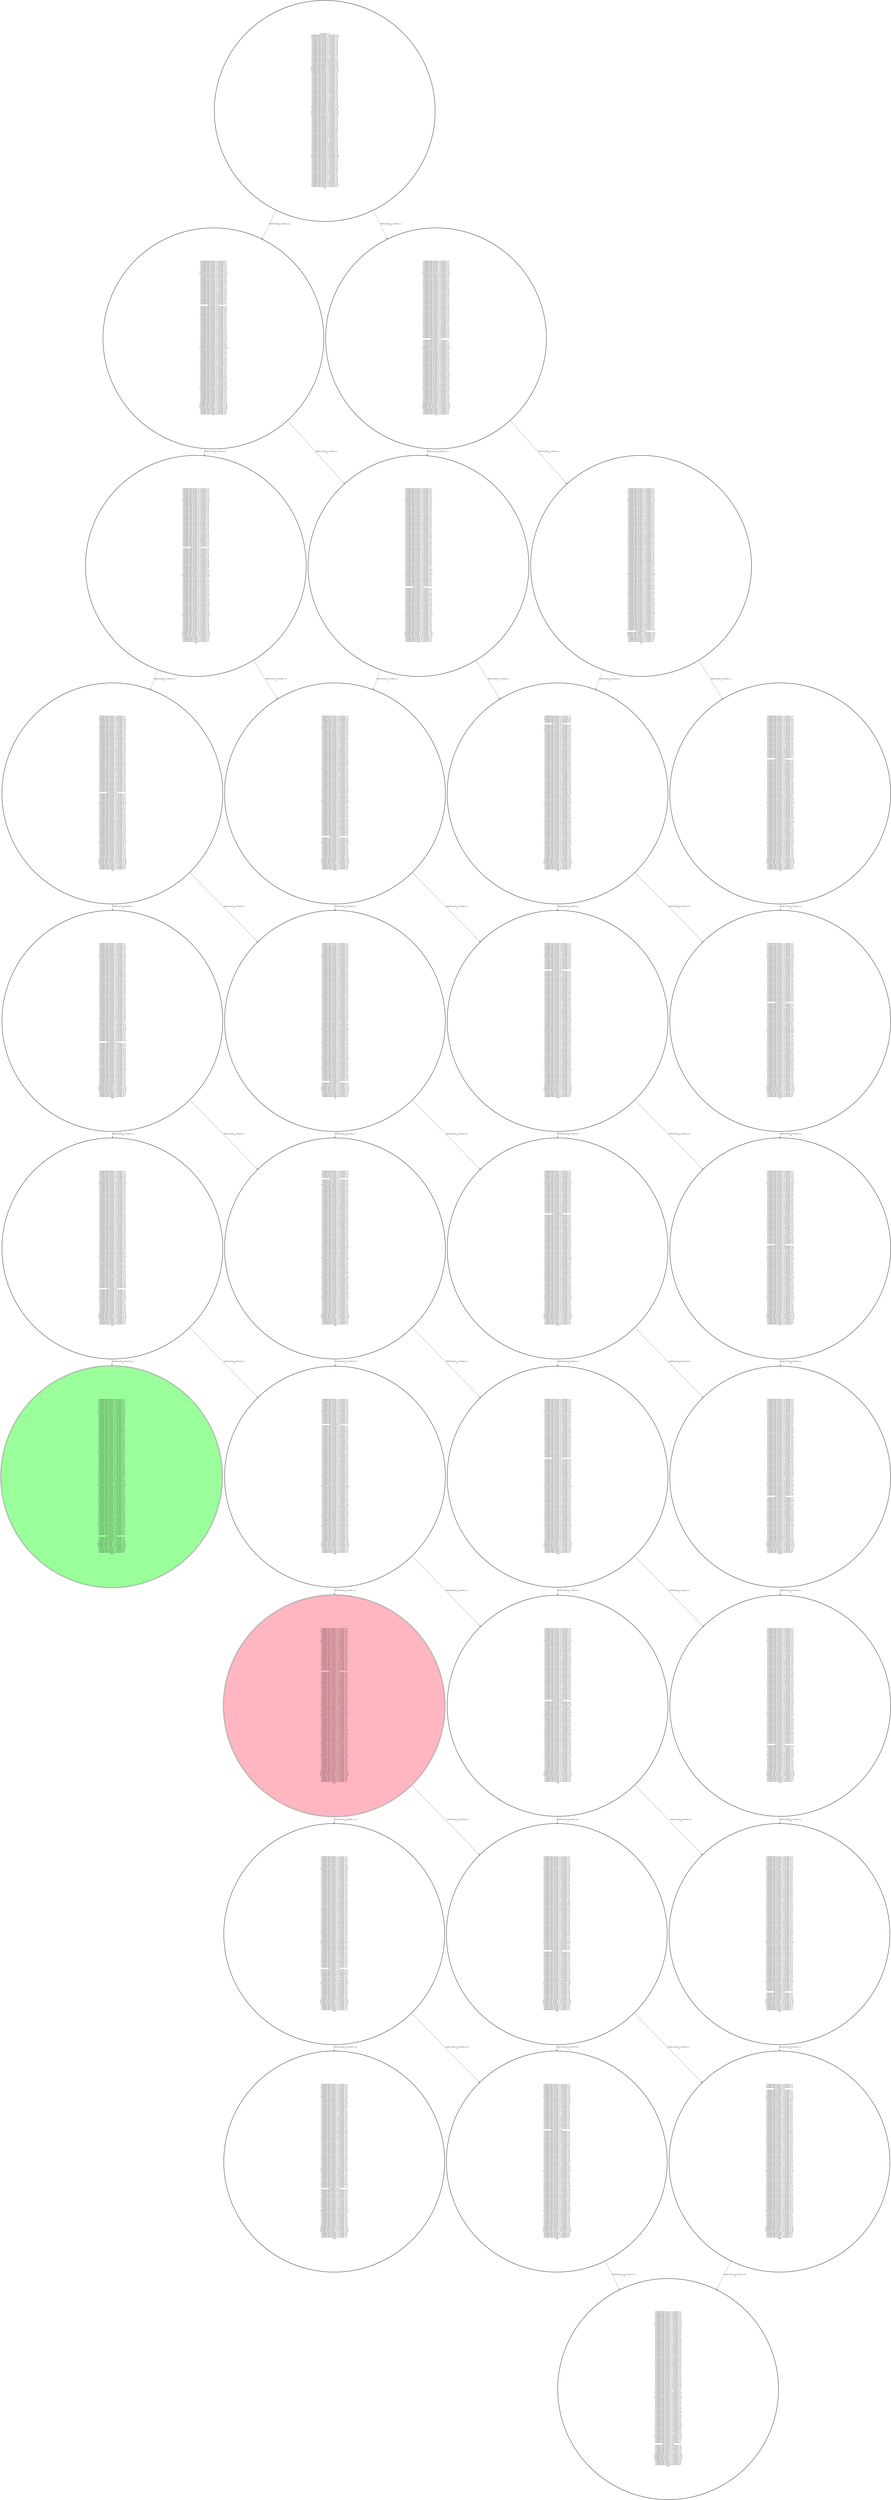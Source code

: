 digraph {
"CONNECTED PLACE_3_3 PLACE_3_4\nCONNECTED PLACE_5_8 PLACE_5_7\nCONNECTED PLACE_5_10 PLACE_5_9\nCONNECTED PLACE_2_6 PLACE_2_5\nCONNECTED PLACE_4_5 PLACE_5_5\nCONNECTED PLACE_3_9 PLACE_4_9\nCONNECTED PLACE_3_7 PLACE_3_6\nCONNECTED PLACE_2_4 PLACE_3_4\nCONNECTED PLACE_5_10 PLACE_4_10\nCONNECTED PLACE_3_6 PLACE_2_6\nCONNECTED PLACE_4_4 PLACE_4_5\nCONNECTED PLACE_4_8 PLACE_4_9\nCONNECTED PLACE_2_3 PLACE_2_4\nCONNECTED PLACE_2_8 PLACE_2_9\nCONNECTED PLACE_3_5 PLACE_4_5\nCONNECTED PLACE_5_5 PLACE_5_6\nCONNECTED PLACE_4_9 PLACE_5_9\nCONNECTED PLACE_4_7 PLACE_3_7\nAT PLACE_4_5\nCONNECTED PLACE_5_4 PLACE_5_3\nCONNECTED PLACE_5_7 PLACE_5_6\nCONNECTED PLACE_2_7 PLACE_2_6\nCONNECTED PLACE_3_4 PLACE_3_5\nCONNECTED PLACE_4_6 PLACE_5_6\nCONNECTED PLACE_3_8 PLACE_4_8\nCONNECTED PLACE_3_8 PLACE_3_7\nCONNECTED PLACE_5_8 PLACE_4_8\nCONNECTED PLACE_5_3 PLACE_5_4\nCONNECTED PLACE_2_6 PLACE_2_7\nCONNECTED PLACE_2_5 PLACE_3_5\nCONNECTED PLACE_4_5 PLACE_3_5\nCONNECTED PLACE_3_7 PLACE_3_8\nCONNECTED PLACE_5_6 PLACE_4_6\nCONNECTED PLACE_3_6 PLACE_4_6\nCONNECTED PLACE_4_8 PLACE_5_8\nCONNECTED PLACE_4_4 PLACE_4_3\nCONNECTED PLACE_2_8 PLACE_2_7\nCONNECTED PLACE_3_9 PLACE_3_10\nCONNECTED PLACE_4_3 PLACE_4_4\nCONNECTED PLACE_5_5 PLACE_5_4\nCONNECTED PLACE_3_5 PLACE_2_5\nCONNECTED PLACE_2_7 PLACE_2_8\nCONNECTED PLACE_3_4 PLACE_3_3\nCONNECTED PLACE_5_7 PLACE_4_7\nCONNECTED PLACE_5_4 PLACE_5_5\nCONNECTED PLACE_3_8 PLACE_3_9\nCONNECTED PLACE_4_6 PLACE_3_6\nCONNECTED PLACE_3_8 PLACE_2_8\nCONNECTED PLACE_3_3 PLACE_2_3\nCONNECTED PLACE_2_6 PLACE_3_6\nCONNECTED PLACE_2_5 PLACE_2_6\nCONNECTED PLACE_3_9 PLACE_3_8\nCONNECTED PLACE_3_10 PLACE_3_9\nCONNECTED PLACE_4_5 PLACE_4_4\nCONNECTED PLACE_3_7 PLACE_4_7\nCONNECTED PLACE_4_7 PLACE_5_7\nCONNECTED PLACE_2_9 PLACE_2_8\nCONNECTED PLACE_5_9 PLACE_4_9\nCONNECTED PLACE_2_4 PLACE_2_3\nCONNECTED PLACE_3_10 PLACE_2_10\nCONNECTED PLACE_5_6 PLACE_5_5\nCONNECTED PLACE_3_6 PLACE_3_7\nCONNECTED PLACE_4_4 PLACE_3_4\nCONNECTED PLACE_4_8 PLACE_3_8\nCONNECTED PLACE_5_6 PLACE_5_7\nCONNECTED PLACE_3_5 PLACE_3_4\nCONNECTED PLACE_5_5 PLACE_4_5\nCONNECTED PLACE_4_9 PLACE_4_8\nCONNECTED PLACE_4_3 PLACE_5_3\nCONNECTED PLACE_2_10 PLACE_2_9\nCONNECTED PLACE_2_7 PLACE_3_7\nCONNECTED PLACE_3_4 PLACE_2_4\nCONNECTED PLACE_4_9 PLACE_4_10\nCONNECTED PLACE_4_6 PLACE_4_5\nCONNECTED PLACE_5_3 PLACE_4_3\nCONNECTED PLACE_3_3 PLACE_4_3\nCONNECTED PLACE_5_8 PLACE_5_9\nCONNECTED PLACE_2_5 PLACE_2_4\nCONNECTED PLACE_2_9 PLACE_2_10\nCONNECTED PLACE_4_5 PLACE_4_6\nCONNECTED PLACE_4_10 PLACE_4_9\nCONNECTED PLACE_3_7 PLACE_2_7\nCONNECTED PLACE_3_9 PLACE_2_9\nCONNECTED PLACE_4_7 PLACE_4_8\nCONNECTED PLACE_2_4 PLACE_2_5\nCONNECTED PLACE_5_9 PLACE_5_8\nCONNECTED PLACE_4_10 PLACE_3_10\nCONNECTED PLACE_3_6 PLACE_3_5\nCONNECTED PLACE_4_4 PLACE_5_4\nCONNECTED PLACE_4_8 PLACE_4_7\nCONNECTED PLACE_2_3 PLACE_3_3\nCONNECTED PLACE_2_8 PLACE_3_8\nCONNECTED PLACE_3_5 PLACE_3_6\nCONNECTED PLACE_2_9 PLACE_3_9\nCONNECTED PLACE_4_9 PLACE_3_9\nCONNECTED PLACE_4_3 PLACE_3_3\nCONNECTED PLACE_4_7 PLACE_4_6\nCONNECTED PLACE_5_9 PLACE_5_10\nCONNECTED PLACE_2_10 PLACE_3_10\nCONNECTED PLACE_3_10 PLACE_4_10\nCONNECTED PLACE_4_10 PLACE_5_10\nCONNECTED PLACE_5_7 PLACE_5_8\nCONNECTED PLACE_5_4 PLACE_4_4\nCONNECTED PLACE_3_4 PLACE_4_4\nCONNECTED PLACE_4_6 PLACE_4_7\n.375\n" -> "CONNECTED PLACE_3_3 PLACE_3_4\nCONNECTED PLACE_5_8 PLACE_5_7\nCONNECTED PLACE_5_10 PLACE_5_9\nCONNECTED PLACE_2_6 PLACE_2_5\nCONNECTED PLACE_4_5 PLACE_5_5\nCONNECTED PLACE_3_9 PLACE_4_9\nCONNECTED PLACE_3_7 PLACE_3_6\nCONNECTED PLACE_2_4 PLACE_3_4\nCONNECTED PLACE_5_10 PLACE_4_10\nCONNECTED PLACE_3_6 PLACE_2_6\nCONNECTED PLACE_4_4 PLACE_4_5\nCONNECTED PLACE_4_8 PLACE_4_9\nCONNECTED PLACE_2_3 PLACE_2_4\nCONNECTED PLACE_2_8 PLACE_2_9\nCONNECTED PLACE_3_5 PLACE_4_5\nCONNECTED PLACE_5_5 PLACE_5_6\nCONNECTED PLACE_4_9 PLACE_5_9\nCONNECTED PLACE_4_7 PLACE_3_7\nCONNECTED PLACE_5_4 PLACE_5_3\nCONNECTED PLACE_5_7 PLACE_5_6\nCONNECTED PLACE_2_7 PLACE_2_6\nCONNECTED PLACE_3_4 PLACE_3_5\nCONNECTED PLACE_4_6 PLACE_5_6\nCONNECTED PLACE_3_8 PLACE_4_8\nCONNECTED PLACE_3_8 PLACE_3_7\nCONNECTED PLACE_5_8 PLACE_4_8\nCONNECTED PLACE_5_3 PLACE_5_4\nCONNECTED PLACE_2_6 PLACE_2_7\nCONNECTED PLACE_2_5 PLACE_3_5\nCONNECTED PLACE_4_5 PLACE_3_5\nCONNECTED PLACE_3_7 PLACE_3_8\nCONNECTED PLACE_5_6 PLACE_4_6\nCONNECTED PLACE_3_6 PLACE_4_6\nCONNECTED PLACE_4_8 PLACE_5_8\nCONNECTED PLACE_4_4 PLACE_4_3\nCONNECTED PLACE_2_8 PLACE_2_7\nCONNECTED PLACE_3_9 PLACE_3_10\nCONNECTED PLACE_4_3 PLACE_4_4\nCONNECTED PLACE_5_5 PLACE_5_4\nCONNECTED PLACE_3_5 PLACE_2_5\nCONNECTED PLACE_2_7 PLACE_2_8\nCONNECTED PLACE_3_4 PLACE_3_3\nCONNECTED PLACE_5_7 PLACE_4_7\nCONNECTED PLACE_5_4 PLACE_5_5\nCONNECTED PLACE_3_8 PLACE_3_9\nCONNECTED PLACE_4_6 PLACE_3_6\nCONNECTED PLACE_3_8 PLACE_2_8\nCONNECTED PLACE_3_3 PLACE_2_3\nCONNECTED PLACE_2_6 PLACE_3_6\nCONNECTED PLACE_2_5 PLACE_2_6\nAT PLACE_5_5\nCONNECTED PLACE_3_9 PLACE_3_8\nCONNECTED PLACE_3_10 PLACE_3_9\nCONNECTED PLACE_4_5 PLACE_4_4\nCONNECTED PLACE_3_7 PLACE_4_7\nCONNECTED PLACE_4_7 PLACE_5_7\nCONNECTED PLACE_2_9 PLACE_2_8\nCONNECTED PLACE_5_9 PLACE_4_9\nCONNECTED PLACE_2_4 PLACE_2_3\nCONNECTED PLACE_3_10 PLACE_2_10\nCONNECTED PLACE_5_6 PLACE_5_5\nCONNECTED PLACE_3_6 PLACE_3_7\nCONNECTED PLACE_4_4 PLACE_3_4\nCONNECTED PLACE_4_8 PLACE_3_8\nCONNECTED PLACE_5_6 PLACE_5_7\nCONNECTED PLACE_3_5 PLACE_3_4\nCONNECTED PLACE_5_5 PLACE_4_5\nCONNECTED PLACE_4_9 PLACE_4_8\nCONNECTED PLACE_4_3 PLACE_5_3\nCONNECTED PLACE_2_10 PLACE_2_9\nCONNECTED PLACE_2_7 PLACE_3_7\nCONNECTED PLACE_3_4 PLACE_2_4\nCONNECTED PLACE_4_9 PLACE_4_10\nCONNECTED PLACE_4_6 PLACE_4_5\nCONNECTED PLACE_5_3 PLACE_4_3\nCONNECTED PLACE_3_3 PLACE_4_3\nCONNECTED PLACE_5_8 PLACE_5_9\nCONNECTED PLACE_2_5 PLACE_2_4\nCONNECTED PLACE_2_9 PLACE_2_10\nCONNECTED PLACE_4_5 PLACE_4_6\nCONNECTED PLACE_4_10 PLACE_4_9\nCONNECTED PLACE_3_7 PLACE_2_7\nCONNECTED PLACE_3_9 PLACE_2_9\nCONNECTED PLACE_4_7 PLACE_4_8\nCONNECTED PLACE_2_4 PLACE_2_5\nCONNECTED PLACE_5_9 PLACE_5_8\nCONNECTED PLACE_4_10 PLACE_3_10\nCONNECTED PLACE_3_6 PLACE_3_5\nCONNECTED PLACE_4_4 PLACE_5_4\nCONNECTED PLACE_4_8 PLACE_4_7\nCONNECTED PLACE_2_3 PLACE_3_3\nCONNECTED PLACE_2_8 PLACE_3_8\nCONNECTED PLACE_3_5 PLACE_3_6\nCONNECTED PLACE_2_9 PLACE_3_9\nCONNECTED PLACE_4_9 PLACE_3_9\nCONNECTED PLACE_4_3 PLACE_3_3\nCONNECTED PLACE_4_7 PLACE_4_6\nCONNECTED PLACE_5_9 PLACE_5_10\nCONNECTED PLACE_2_10 PLACE_3_10\nCONNECTED PLACE_3_10 PLACE_4_10\nCONNECTED PLACE_4_10 PLACE_5_10\nCONNECTED PLACE_5_7 PLACE_5_8\nCONNECTED PLACE_5_4 PLACE_4_4\nCONNECTED PLACE_3_4 PLACE_4_4\nCONNECTED PLACE_4_6 PLACE_4_7\n.5\n"[label="MOVE PLACE_4_5 PLACE_5_5\n.5\n"];
"CONNECTED PLACE_3_3 PLACE_3_4\nCONNECTED PLACE_5_8 PLACE_5_7\nCONNECTED PLACE_5_10 PLACE_5_9\nCONNECTED PLACE_2_6 PLACE_2_5\nCONNECTED PLACE_4_5 PLACE_5_5\nCONNECTED PLACE_3_9 PLACE_4_9\nCONNECTED PLACE_3_7 PLACE_3_6\nCONNECTED PLACE_2_4 PLACE_3_4\nCONNECTED PLACE_5_10 PLACE_4_10\nCONNECTED PLACE_3_6 PLACE_2_6\nCONNECTED PLACE_4_4 PLACE_4_5\nCONNECTED PLACE_4_8 PLACE_4_9\nCONNECTED PLACE_2_3 PLACE_2_4\nCONNECTED PLACE_2_8 PLACE_2_9\nCONNECTED PLACE_3_5 PLACE_4_5\nCONNECTED PLACE_5_5 PLACE_5_6\nCONNECTED PLACE_4_9 PLACE_5_9\nCONNECTED PLACE_4_7 PLACE_3_7\nAT PLACE_4_5\nCONNECTED PLACE_5_4 PLACE_5_3\nCONNECTED PLACE_5_7 PLACE_5_6\nCONNECTED PLACE_2_7 PLACE_2_6\nCONNECTED PLACE_3_4 PLACE_3_5\nCONNECTED PLACE_4_6 PLACE_5_6\nCONNECTED PLACE_3_8 PLACE_4_8\nCONNECTED PLACE_3_8 PLACE_3_7\nCONNECTED PLACE_5_8 PLACE_4_8\nCONNECTED PLACE_5_3 PLACE_5_4\nCONNECTED PLACE_2_6 PLACE_2_7\nCONNECTED PLACE_2_5 PLACE_3_5\nCONNECTED PLACE_4_5 PLACE_3_5\nCONNECTED PLACE_3_7 PLACE_3_8\nCONNECTED PLACE_5_6 PLACE_4_6\nCONNECTED PLACE_3_6 PLACE_4_6\nCONNECTED PLACE_4_8 PLACE_5_8\nCONNECTED PLACE_4_4 PLACE_4_3\nCONNECTED PLACE_2_8 PLACE_2_7\nCONNECTED PLACE_3_9 PLACE_3_10\nCONNECTED PLACE_4_3 PLACE_4_4\nCONNECTED PLACE_5_5 PLACE_5_4\nCONNECTED PLACE_3_5 PLACE_2_5\nCONNECTED PLACE_2_7 PLACE_2_8\nCONNECTED PLACE_3_4 PLACE_3_3\nCONNECTED PLACE_5_7 PLACE_4_7\nCONNECTED PLACE_5_4 PLACE_5_5\nCONNECTED PLACE_3_8 PLACE_3_9\nCONNECTED PLACE_4_6 PLACE_3_6\nCONNECTED PLACE_3_8 PLACE_2_8\nCONNECTED PLACE_3_3 PLACE_2_3\nCONNECTED PLACE_2_6 PLACE_3_6\nCONNECTED PLACE_2_5 PLACE_2_6\nCONNECTED PLACE_3_9 PLACE_3_8\nCONNECTED PLACE_3_10 PLACE_3_9\nCONNECTED PLACE_4_5 PLACE_4_4\nCONNECTED PLACE_3_7 PLACE_4_7\nCONNECTED PLACE_4_7 PLACE_5_7\nCONNECTED PLACE_2_9 PLACE_2_8\nCONNECTED PLACE_5_9 PLACE_4_9\nCONNECTED PLACE_2_4 PLACE_2_3\nCONNECTED PLACE_3_10 PLACE_2_10\nCONNECTED PLACE_5_6 PLACE_5_5\nCONNECTED PLACE_3_6 PLACE_3_7\nCONNECTED PLACE_4_4 PLACE_3_4\nCONNECTED PLACE_4_8 PLACE_3_8\nCONNECTED PLACE_5_6 PLACE_5_7\nCONNECTED PLACE_3_5 PLACE_3_4\nCONNECTED PLACE_5_5 PLACE_4_5\nCONNECTED PLACE_4_9 PLACE_4_8\nCONNECTED PLACE_4_3 PLACE_5_3\nCONNECTED PLACE_2_10 PLACE_2_9\nCONNECTED PLACE_2_7 PLACE_3_7\nCONNECTED PLACE_3_4 PLACE_2_4\nCONNECTED PLACE_4_9 PLACE_4_10\nCONNECTED PLACE_4_6 PLACE_4_5\nCONNECTED PLACE_5_3 PLACE_4_3\nCONNECTED PLACE_3_3 PLACE_4_3\nCONNECTED PLACE_5_8 PLACE_5_9\nCONNECTED PLACE_2_5 PLACE_2_4\nCONNECTED PLACE_2_9 PLACE_2_10\nCONNECTED PLACE_4_5 PLACE_4_6\nCONNECTED PLACE_4_10 PLACE_4_9\nCONNECTED PLACE_3_7 PLACE_2_7\nCONNECTED PLACE_3_9 PLACE_2_9\nCONNECTED PLACE_4_7 PLACE_4_8\nCONNECTED PLACE_2_4 PLACE_2_5\nCONNECTED PLACE_5_9 PLACE_5_8\nCONNECTED PLACE_4_10 PLACE_3_10\nCONNECTED PLACE_3_6 PLACE_3_5\nCONNECTED PLACE_4_4 PLACE_5_4\nCONNECTED PLACE_4_8 PLACE_4_7\nCONNECTED PLACE_2_3 PLACE_3_3\nCONNECTED PLACE_2_8 PLACE_3_8\nCONNECTED PLACE_3_5 PLACE_3_6\nCONNECTED PLACE_2_9 PLACE_3_9\nCONNECTED PLACE_4_9 PLACE_3_9\nCONNECTED PLACE_4_3 PLACE_3_3\nCONNECTED PLACE_4_7 PLACE_4_6\nCONNECTED PLACE_5_9 PLACE_5_10\nCONNECTED PLACE_2_10 PLACE_3_10\nCONNECTED PLACE_3_10 PLACE_4_10\nCONNECTED PLACE_4_10 PLACE_5_10\nCONNECTED PLACE_5_7 PLACE_5_8\nCONNECTED PLACE_5_4 PLACE_4_4\nCONNECTED PLACE_3_4 PLACE_4_4\nCONNECTED PLACE_4_6 PLACE_4_7\n.375\n" -> "CONNECTED PLACE_3_3 PLACE_3_4\nCONNECTED PLACE_5_8 PLACE_5_7\nCONNECTED PLACE_5_10 PLACE_5_9\nCONNECTED PLACE_2_6 PLACE_2_5\nCONNECTED PLACE_4_5 PLACE_5_5\nCONNECTED PLACE_3_9 PLACE_4_9\nCONNECTED PLACE_3_7 PLACE_3_6\nCONNECTED PLACE_2_4 PLACE_3_4\nCONNECTED PLACE_5_10 PLACE_4_10\nCONNECTED PLACE_3_6 PLACE_2_6\nCONNECTED PLACE_4_4 PLACE_4_5\nCONNECTED PLACE_4_8 PLACE_4_9\nCONNECTED PLACE_2_3 PLACE_2_4\nCONNECTED PLACE_2_8 PLACE_2_9\nCONNECTED PLACE_3_5 PLACE_4_5\nCONNECTED PLACE_5_5 PLACE_5_6\nCONNECTED PLACE_4_9 PLACE_5_9\nCONNECTED PLACE_4_7 PLACE_3_7\nCONNECTED PLACE_5_4 PLACE_5_3\nCONNECTED PLACE_5_7 PLACE_5_6\nCONNECTED PLACE_2_7 PLACE_2_6\nCONNECTED PLACE_3_4 PLACE_3_5\nCONNECTED PLACE_4_6 PLACE_5_6\nCONNECTED PLACE_3_8 PLACE_4_8\nCONNECTED PLACE_3_8 PLACE_3_7\nCONNECTED PLACE_5_8 PLACE_4_8\nCONNECTED PLACE_5_3 PLACE_5_4\nCONNECTED PLACE_2_6 PLACE_2_7\nCONNECTED PLACE_2_5 PLACE_3_5\nAT PLACE_4_6\nCONNECTED PLACE_4_5 PLACE_3_5\nCONNECTED PLACE_3_7 PLACE_3_8\nCONNECTED PLACE_5_6 PLACE_4_6\nCONNECTED PLACE_3_6 PLACE_4_6\nCONNECTED PLACE_4_8 PLACE_5_8\nCONNECTED PLACE_4_4 PLACE_4_3\nCONNECTED PLACE_2_8 PLACE_2_7\nCONNECTED PLACE_3_9 PLACE_3_10\nCONNECTED PLACE_4_3 PLACE_4_4\nCONNECTED PLACE_5_5 PLACE_5_4\nCONNECTED PLACE_3_5 PLACE_2_5\nCONNECTED PLACE_2_7 PLACE_2_8\nCONNECTED PLACE_3_4 PLACE_3_3\nCONNECTED PLACE_5_7 PLACE_4_7\nCONNECTED PLACE_5_4 PLACE_5_5\nCONNECTED PLACE_3_8 PLACE_3_9\nCONNECTED PLACE_4_6 PLACE_3_6\nCONNECTED PLACE_3_8 PLACE_2_8\nCONNECTED PLACE_3_3 PLACE_2_3\nCONNECTED PLACE_2_6 PLACE_3_6\nCONNECTED PLACE_2_5 PLACE_2_6\nCONNECTED PLACE_3_9 PLACE_3_8\nCONNECTED PLACE_3_10 PLACE_3_9\nCONNECTED PLACE_4_5 PLACE_4_4\nCONNECTED PLACE_3_7 PLACE_4_7\nCONNECTED PLACE_4_7 PLACE_5_7\nCONNECTED PLACE_2_9 PLACE_2_8\nCONNECTED PLACE_5_9 PLACE_4_9\nCONNECTED PLACE_2_4 PLACE_2_3\nCONNECTED PLACE_3_10 PLACE_2_10\nCONNECTED PLACE_5_6 PLACE_5_5\nCONNECTED PLACE_3_6 PLACE_3_7\nCONNECTED PLACE_4_4 PLACE_3_4\nCONNECTED PLACE_4_8 PLACE_3_8\nCONNECTED PLACE_5_6 PLACE_5_7\nCONNECTED PLACE_3_5 PLACE_3_4\nCONNECTED PLACE_5_5 PLACE_4_5\nCONNECTED PLACE_4_9 PLACE_4_8\nCONNECTED PLACE_4_3 PLACE_5_3\nCONNECTED PLACE_2_10 PLACE_2_9\nCONNECTED PLACE_2_7 PLACE_3_7\nCONNECTED PLACE_3_4 PLACE_2_4\nCONNECTED PLACE_4_9 PLACE_4_10\nCONNECTED PLACE_4_6 PLACE_4_5\nCONNECTED PLACE_5_3 PLACE_4_3\nCONNECTED PLACE_3_3 PLACE_4_3\nCONNECTED PLACE_5_8 PLACE_5_9\nCONNECTED PLACE_2_5 PLACE_2_4\nCONNECTED PLACE_2_9 PLACE_2_10\nCONNECTED PLACE_4_5 PLACE_4_6\nCONNECTED PLACE_4_10 PLACE_4_9\nCONNECTED PLACE_3_7 PLACE_2_7\nCONNECTED PLACE_3_9 PLACE_2_9\nCONNECTED PLACE_4_7 PLACE_4_8\nCONNECTED PLACE_2_4 PLACE_2_5\nCONNECTED PLACE_5_9 PLACE_5_8\nCONNECTED PLACE_4_10 PLACE_3_10\nCONNECTED PLACE_3_6 PLACE_3_5\nCONNECTED PLACE_4_4 PLACE_5_4\nCONNECTED PLACE_4_8 PLACE_4_7\nCONNECTED PLACE_2_3 PLACE_3_3\nCONNECTED PLACE_2_8 PLACE_3_8\nCONNECTED PLACE_3_5 PLACE_3_6\nCONNECTED PLACE_2_9 PLACE_3_9\nCONNECTED PLACE_4_9 PLACE_3_9\nCONNECTED PLACE_4_3 PLACE_3_3\nCONNECTED PLACE_4_7 PLACE_4_6\nCONNECTED PLACE_5_9 PLACE_5_10\nCONNECTED PLACE_2_10 PLACE_3_10\nCONNECTED PLACE_3_10 PLACE_4_10\nCONNECTED PLACE_4_10 PLACE_5_10\nCONNECTED PLACE_5_7 PLACE_5_8\nCONNECTED PLACE_5_4 PLACE_4_4\nCONNECTED PLACE_3_4 PLACE_4_4\nCONNECTED PLACE_4_6 PLACE_4_7\n.312\n"[label="MOVE PLACE_4_5 PLACE_4_6\n.5\n"];
"CONNECTED PLACE_3_3 PLACE_3_4\nCONNECTED PLACE_5_8 PLACE_5_7\nCONNECTED PLACE_5_10 PLACE_5_9\nCONNECTED PLACE_2_6 PLACE_2_5\nCONNECTED PLACE_4_5 PLACE_5_5\nCONNECTED PLACE_3_9 PLACE_4_9\nCONNECTED PLACE_3_7 PLACE_3_6\nCONNECTED PLACE_2_4 PLACE_3_4\nCONNECTED PLACE_5_10 PLACE_4_10\nCONNECTED PLACE_3_6 PLACE_2_6\nCONNECTED PLACE_4_4 PLACE_4_5\nCONNECTED PLACE_4_8 PLACE_4_9\nCONNECTED PLACE_2_3 PLACE_2_4\nCONNECTED PLACE_2_8 PLACE_2_9\nCONNECTED PLACE_3_5 PLACE_4_5\nCONNECTED PLACE_5_5 PLACE_5_6\nCONNECTED PLACE_4_9 PLACE_5_9\nAT PLACE_3_8\nCONNECTED PLACE_4_7 PLACE_3_7\nCONNECTED PLACE_5_4 PLACE_5_3\nCONNECTED PLACE_5_7 PLACE_5_6\nCONNECTED PLACE_2_7 PLACE_2_6\nCONNECTED PLACE_3_4 PLACE_3_5\nCONNECTED PLACE_4_6 PLACE_5_6\nCONNECTED PLACE_3_8 PLACE_4_8\nCONNECTED PLACE_3_8 PLACE_3_7\nCONNECTED PLACE_5_8 PLACE_4_8\nCONNECTED PLACE_5_3 PLACE_5_4\nCONNECTED PLACE_2_6 PLACE_2_7\nCONNECTED PLACE_2_5 PLACE_3_5\nCONNECTED PLACE_4_5 PLACE_3_5\nCONNECTED PLACE_3_7 PLACE_3_8\nCONNECTED PLACE_5_6 PLACE_4_6\nCONNECTED PLACE_3_6 PLACE_4_6\nCONNECTED PLACE_4_8 PLACE_5_8\nCONNECTED PLACE_4_4 PLACE_4_3\nCONNECTED PLACE_2_8 PLACE_2_7\nCONNECTED PLACE_3_9 PLACE_3_10\nCONNECTED PLACE_4_3 PLACE_4_4\nCONNECTED PLACE_5_5 PLACE_5_4\nCONNECTED PLACE_3_5 PLACE_2_5\nCONNECTED PLACE_2_7 PLACE_2_8\nCONNECTED PLACE_3_4 PLACE_3_3\nCONNECTED PLACE_5_7 PLACE_4_7\nCONNECTED PLACE_5_4 PLACE_5_5\nCONNECTED PLACE_3_8 PLACE_3_9\nCONNECTED PLACE_4_6 PLACE_3_6\nCONNECTED PLACE_3_8 PLACE_2_8\nCONNECTED PLACE_3_3 PLACE_2_3\nCONNECTED PLACE_2_6 PLACE_3_6\nCONNECTED PLACE_2_5 PLACE_2_6\nCONNECTED PLACE_3_9 PLACE_3_8\nCONNECTED PLACE_3_10 PLACE_3_9\nCONNECTED PLACE_4_5 PLACE_4_4\nCONNECTED PLACE_3_7 PLACE_4_7\nCONNECTED PLACE_4_7 PLACE_5_7\nCONNECTED PLACE_2_9 PLACE_2_8\nCONNECTED PLACE_5_9 PLACE_4_9\nCONNECTED PLACE_2_4 PLACE_2_3\nCONNECTED PLACE_3_10 PLACE_2_10\nCONNECTED PLACE_5_6 PLACE_5_5\nCONNECTED PLACE_3_6 PLACE_3_7\nCONNECTED PLACE_4_4 PLACE_3_4\nCONNECTED PLACE_4_8 PLACE_3_8\nCONNECTED PLACE_5_6 PLACE_5_7\nCONNECTED PLACE_3_5 PLACE_3_4\nCONNECTED PLACE_5_5 PLACE_4_5\nCONNECTED PLACE_4_9 PLACE_4_8\nCONNECTED PLACE_4_3 PLACE_5_3\nCONNECTED PLACE_2_10 PLACE_2_9\nCONNECTED PLACE_2_7 PLACE_3_7\nCONNECTED PLACE_3_4 PLACE_2_4\nCONNECTED PLACE_4_9 PLACE_4_10\nCONNECTED PLACE_4_6 PLACE_4_5\nCONNECTED PLACE_5_3 PLACE_4_3\nCONNECTED PLACE_3_3 PLACE_4_3\nCONNECTED PLACE_5_8 PLACE_5_9\nCONNECTED PLACE_2_5 PLACE_2_4\nCONNECTED PLACE_2_9 PLACE_2_10\nCONNECTED PLACE_4_5 PLACE_4_6\nCONNECTED PLACE_4_10 PLACE_4_9\nCONNECTED PLACE_3_7 PLACE_2_7\nCONNECTED PLACE_3_9 PLACE_2_9\nCONNECTED PLACE_4_7 PLACE_4_8\nCONNECTED PLACE_2_4 PLACE_2_5\nCONNECTED PLACE_5_9 PLACE_5_8\nCONNECTED PLACE_4_10 PLACE_3_10\nCONNECTED PLACE_3_6 PLACE_3_5\nCONNECTED PLACE_4_4 PLACE_5_4\nCONNECTED PLACE_4_8 PLACE_4_7\nCONNECTED PLACE_2_3 PLACE_3_3\nCONNECTED PLACE_2_8 PLACE_3_8\nCONNECTED PLACE_3_5 PLACE_3_6\nCONNECTED PLACE_2_9 PLACE_3_9\nCONNECTED PLACE_4_9 PLACE_3_9\nCONNECTED PLACE_4_3 PLACE_3_3\nCONNECTED PLACE_4_7 PLACE_4_6\nCONNECTED PLACE_5_9 PLACE_5_10\nCONNECTED PLACE_2_10 PLACE_3_10\nCONNECTED PLACE_3_10 PLACE_4_10\nCONNECTED PLACE_4_10 PLACE_5_10\nCONNECTED PLACE_5_7 PLACE_5_8\nCONNECTED PLACE_5_4 PLACE_4_4\nCONNECTED PLACE_3_4 PLACE_4_4\nCONNECTED PLACE_4_6 PLACE_4_7\n.094\n" -> "CONNECTED PLACE_3_3 PLACE_3_4\nCONNECTED PLACE_5_8 PLACE_5_7\nCONNECTED PLACE_5_10 PLACE_5_9\nCONNECTED PLACE_2_6 PLACE_2_5\nCONNECTED PLACE_4_5 PLACE_5_5\nCONNECTED PLACE_3_9 PLACE_4_9\nCONNECTED PLACE_3_7 PLACE_3_6\nCONNECTED PLACE_2_4 PLACE_3_4\nCONNECTED PLACE_5_10 PLACE_4_10\nCONNECTED PLACE_3_6 PLACE_2_6\nCONNECTED PLACE_4_4 PLACE_4_5\nCONNECTED PLACE_4_8 PLACE_4_9\nCONNECTED PLACE_2_3 PLACE_2_4\nCONNECTED PLACE_2_8 PLACE_2_9\nCONNECTED PLACE_3_5 PLACE_4_5\nCONNECTED PLACE_5_5 PLACE_5_6\nCONNECTED PLACE_4_9 PLACE_5_9\nCONNECTED PLACE_4_7 PLACE_3_7\nCONNECTED PLACE_5_4 PLACE_5_3\nCONNECTED PLACE_5_7 PLACE_5_6\nCONNECTED PLACE_2_7 PLACE_2_6\nCONNECTED PLACE_3_4 PLACE_3_5\nCONNECTED PLACE_4_6 PLACE_5_6\nCONNECTED PLACE_3_8 PLACE_4_8\nCONNECTED PLACE_3_8 PLACE_3_7\nCONNECTED PLACE_5_8 PLACE_4_8\nCONNECTED PLACE_5_3 PLACE_5_4\nCONNECTED PLACE_2_6 PLACE_2_7\nCONNECTED PLACE_2_5 PLACE_3_5\nCONNECTED PLACE_4_5 PLACE_3_5\nCONNECTED PLACE_3_7 PLACE_3_8\nCONNECTED PLACE_5_6 PLACE_4_6\nCONNECTED PLACE_3_6 PLACE_4_6\nCONNECTED PLACE_4_8 PLACE_5_8\nCONNECTED PLACE_4_4 PLACE_4_3\nCONNECTED PLACE_2_8 PLACE_2_7\nCONNECTED PLACE_3_9 PLACE_3_10\nCONNECTED PLACE_4_3 PLACE_4_4\nCONNECTED PLACE_5_5 PLACE_5_4\nCONNECTED PLACE_3_5 PLACE_2_5\nCONNECTED PLACE_2_7 PLACE_2_8\nCONNECTED PLACE_3_4 PLACE_3_3\nCONNECTED PLACE_5_7 PLACE_4_7\nCONNECTED PLACE_5_4 PLACE_5_5\nCONNECTED PLACE_3_8 PLACE_3_9\nCONNECTED PLACE_4_6 PLACE_3_6\nCONNECTED PLACE_3_8 PLACE_2_8\nCONNECTED PLACE_3_3 PLACE_2_3\nCONNECTED PLACE_2_6 PLACE_3_6\nAT PLACE_4_8\nCONNECTED PLACE_2_5 PLACE_2_6\nCONNECTED PLACE_3_9 PLACE_3_8\nCONNECTED PLACE_3_10 PLACE_3_9\nCONNECTED PLACE_4_5 PLACE_4_4\nCONNECTED PLACE_3_7 PLACE_4_7\nCONNECTED PLACE_4_7 PLACE_5_7\nCONNECTED PLACE_2_9 PLACE_2_8\nCONNECTED PLACE_5_9 PLACE_4_9\nCONNECTED PLACE_2_4 PLACE_2_3\nCONNECTED PLACE_3_10 PLACE_2_10\nCONNECTED PLACE_5_6 PLACE_5_5\nCONNECTED PLACE_3_6 PLACE_3_7\nCONNECTED PLACE_4_4 PLACE_3_4\nCONNECTED PLACE_4_8 PLACE_3_8\nCONNECTED PLACE_5_6 PLACE_5_7\nCONNECTED PLACE_3_5 PLACE_3_4\nCONNECTED PLACE_5_5 PLACE_4_5\nCONNECTED PLACE_4_9 PLACE_4_8\nCONNECTED PLACE_4_3 PLACE_5_3\nCONNECTED PLACE_2_10 PLACE_2_9\nCONNECTED PLACE_2_7 PLACE_3_7\nCONNECTED PLACE_3_4 PLACE_2_4\nCONNECTED PLACE_4_9 PLACE_4_10\nCONNECTED PLACE_4_6 PLACE_4_5\nCONNECTED PLACE_5_3 PLACE_4_3\nCONNECTED PLACE_3_3 PLACE_4_3\nCONNECTED PLACE_5_8 PLACE_5_9\nCONNECTED PLACE_2_5 PLACE_2_4\nCONNECTED PLACE_2_9 PLACE_2_10\nCONNECTED PLACE_4_5 PLACE_4_6\nCONNECTED PLACE_4_10 PLACE_4_9\nCONNECTED PLACE_3_7 PLACE_2_7\nCONNECTED PLACE_3_9 PLACE_2_9\nCONNECTED PLACE_4_7 PLACE_4_8\nCONNECTED PLACE_2_4 PLACE_2_5\nCONNECTED PLACE_5_9 PLACE_5_8\nCONNECTED PLACE_4_10 PLACE_3_10\nCONNECTED PLACE_3_6 PLACE_3_5\nCONNECTED PLACE_4_4 PLACE_5_4\nCONNECTED PLACE_4_8 PLACE_4_7\nCONNECTED PLACE_2_3 PLACE_3_3\nCONNECTED PLACE_2_8 PLACE_3_8\nCONNECTED PLACE_3_5 PLACE_3_6\nCONNECTED PLACE_2_9 PLACE_3_9\nCONNECTED PLACE_4_9 PLACE_3_9\nCONNECTED PLACE_4_3 PLACE_3_3\nCONNECTED PLACE_4_7 PLACE_4_6\nCONNECTED PLACE_5_9 PLACE_5_10\nCONNECTED PLACE_2_10 PLACE_3_10\nCONNECTED PLACE_3_10 PLACE_4_10\nCONNECTED PLACE_4_10 PLACE_5_10\nCONNECTED PLACE_5_7 PLACE_5_8\nCONNECTED PLACE_5_4 PLACE_4_4\nCONNECTED PLACE_3_4 PLACE_4_4\nCONNECTED PLACE_4_6 PLACE_4_7\n.164\n"[label="MOVE PLACE_3_8 PLACE_4_8\n.5\n"];
"CONNECTED PLACE_3_3 PLACE_3_4\nCONNECTED PLACE_5_8 PLACE_5_7\nCONNECTED PLACE_5_10 PLACE_5_9\nCONNECTED PLACE_2_6 PLACE_2_5\nCONNECTED PLACE_4_5 PLACE_5_5\nCONNECTED PLACE_3_9 PLACE_4_9\nCONNECTED PLACE_3_7 PLACE_3_6\nCONNECTED PLACE_2_4 PLACE_3_4\nCONNECTED PLACE_5_10 PLACE_4_10\nCONNECTED PLACE_3_6 PLACE_2_6\nCONNECTED PLACE_4_4 PLACE_4_5\nCONNECTED PLACE_4_8 PLACE_4_9\nCONNECTED PLACE_2_3 PLACE_2_4\nCONNECTED PLACE_2_8 PLACE_2_9\nCONNECTED PLACE_3_5 PLACE_4_5\nCONNECTED PLACE_5_5 PLACE_5_6\nCONNECTED PLACE_4_9 PLACE_5_9\nAT PLACE_3_8\nCONNECTED PLACE_4_7 PLACE_3_7\nCONNECTED PLACE_5_4 PLACE_5_3\nCONNECTED PLACE_5_7 PLACE_5_6\nCONNECTED PLACE_2_7 PLACE_2_6\nCONNECTED PLACE_3_4 PLACE_3_5\nCONNECTED PLACE_4_6 PLACE_5_6\nCONNECTED PLACE_3_8 PLACE_4_8\nCONNECTED PLACE_3_8 PLACE_3_7\nCONNECTED PLACE_5_8 PLACE_4_8\nCONNECTED PLACE_5_3 PLACE_5_4\nCONNECTED PLACE_2_6 PLACE_2_7\nCONNECTED PLACE_2_5 PLACE_3_5\nCONNECTED PLACE_4_5 PLACE_3_5\nCONNECTED PLACE_3_7 PLACE_3_8\nCONNECTED PLACE_5_6 PLACE_4_6\nCONNECTED PLACE_3_6 PLACE_4_6\nCONNECTED PLACE_4_8 PLACE_5_8\nCONNECTED PLACE_4_4 PLACE_4_3\nCONNECTED PLACE_2_8 PLACE_2_7\nCONNECTED PLACE_3_9 PLACE_3_10\nCONNECTED PLACE_4_3 PLACE_4_4\nCONNECTED PLACE_5_5 PLACE_5_4\nCONNECTED PLACE_3_5 PLACE_2_5\nCONNECTED PLACE_2_7 PLACE_2_8\nCONNECTED PLACE_3_4 PLACE_3_3\nCONNECTED PLACE_5_7 PLACE_4_7\nCONNECTED PLACE_5_4 PLACE_5_5\nCONNECTED PLACE_3_8 PLACE_3_9\nCONNECTED PLACE_4_6 PLACE_3_6\nCONNECTED PLACE_3_8 PLACE_2_8\nCONNECTED PLACE_3_3 PLACE_2_3\nCONNECTED PLACE_2_6 PLACE_3_6\nCONNECTED PLACE_2_5 PLACE_2_6\nCONNECTED PLACE_3_9 PLACE_3_8\nCONNECTED PLACE_3_10 PLACE_3_9\nCONNECTED PLACE_4_5 PLACE_4_4\nCONNECTED PLACE_3_7 PLACE_4_7\nCONNECTED PLACE_4_7 PLACE_5_7\nCONNECTED PLACE_2_9 PLACE_2_8\nCONNECTED PLACE_5_9 PLACE_4_9\nCONNECTED PLACE_2_4 PLACE_2_3\nCONNECTED PLACE_3_10 PLACE_2_10\nCONNECTED PLACE_5_6 PLACE_5_5\nCONNECTED PLACE_3_6 PLACE_3_7\nCONNECTED PLACE_4_4 PLACE_3_4\nCONNECTED PLACE_4_8 PLACE_3_8\nCONNECTED PLACE_5_6 PLACE_5_7\nCONNECTED PLACE_3_5 PLACE_3_4\nCONNECTED PLACE_5_5 PLACE_4_5\nCONNECTED PLACE_4_9 PLACE_4_8\nCONNECTED PLACE_4_3 PLACE_5_3\nCONNECTED PLACE_2_10 PLACE_2_9\nCONNECTED PLACE_2_7 PLACE_3_7\nCONNECTED PLACE_3_4 PLACE_2_4\nCONNECTED PLACE_4_9 PLACE_4_10\nCONNECTED PLACE_4_6 PLACE_4_5\nCONNECTED PLACE_5_3 PLACE_4_3\nCONNECTED PLACE_3_3 PLACE_4_3\nCONNECTED PLACE_5_8 PLACE_5_9\nCONNECTED PLACE_2_5 PLACE_2_4\nCONNECTED PLACE_2_9 PLACE_2_10\nCONNECTED PLACE_4_5 PLACE_4_6\nCONNECTED PLACE_4_10 PLACE_4_9\nCONNECTED PLACE_3_7 PLACE_2_7\nCONNECTED PLACE_3_9 PLACE_2_9\nCONNECTED PLACE_4_7 PLACE_4_8\nCONNECTED PLACE_2_4 PLACE_2_5\nCONNECTED PLACE_5_9 PLACE_5_8\nCONNECTED PLACE_4_10 PLACE_3_10\nCONNECTED PLACE_3_6 PLACE_3_5\nCONNECTED PLACE_4_4 PLACE_5_4\nCONNECTED PLACE_4_8 PLACE_4_7\nCONNECTED PLACE_2_3 PLACE_3_3\nCONNECTED PLACE_2_8 PLACE_3_8\nCONNECTED PLACE_3_5 PLACE_3_6\nCONNECTED PLACE_2_9 PLACE_3_9\nCONNECTED PLACE_4_9 PLACE_3_9\nCONNECTED PLACE_4_3 PLACE_3_3\nCONNECTED PLACE_4_7 PLACE_4_6\nCONNECTED PLACE_5_9 PLACE_5_10\nCONNECTED PLACE_2_10 PLACE_3_10\nCONNECTED PLACE_3_10 PLACE_4_10\nCONNECTED PLACE_4_10 PLACE_5_10\nCONNECTED PLACE_5_7 PLACE_5_8\nCONNECTED PLACE_5_4 PLACE_4_4\nCONNECTED PLACE_3_4 PLACE_4_4\nCONNECTED PLACE_4_6 PLACE_4_7\n.094\n" -> "CONNECTED PLACE_3_3 PLACE_3_4\nCONNECTED PLACE_5_8 PLACE_5_7\nCONNECTED PLACE_5_10 PLACE_5_9\nCONNECTED PLACE_2_6 PLACE_2_5\nCONNECTED PLACE_4_5 PLACE_5_5\nCONNECTED PLACE_3_9 PLACE_4_9\nCONNECTED PLACE_3_7 PLACE_3_6\nCONNECTED PLACE_2_4 PLACE_3_4\nCONNECTED PLACE_5_10 PLACE_4_10\nCONNECTED PLACE_3_6 PLACE_2_6\nCONNECTED PLACE_4_4 PLACE_4_5\nCONNECTED PLACE_4_8 PLACE_4_9\nCONNECTED PLACE_2_3 PLACE_2_4\nCONNECTED PLACE_2_8 PLACE_2_9\nCONNECTED PLACE_3_5 PLACE_4_5\nCONNECTED PLACE_5_5 PLACE_5_6\nCONNECTED PLACE_4_9 PLACE_5_9\nCONNECTED PLACE_4_7 PLACE_3_7\nCONNECTED PLACE_5_4 PLACE_5_3\nCONNECTED PLACE_5_7 PLACE_5_6\nCONNECTED PLACE_2_7 PLACE_2_6\nCONNECTED PLACE_3_4 PLACE_3_5\nCONNECTED PLACE_4_6 PLACE_5_6\nCONNECTED PLACE_3_8 PLACE_4_8\nCONNECTED PLACE_3_8 PLACE_3_7\nCONNECTED PLACE_5_8 PLACE_4_8\nCONNECTED PLACE_5_3 PLACE_5_4\nCONNECTED PLACE_2_6 PLACE_2_7\nCONNECTED PLACE_2_5 PLACE_3_5\nAT PLACE_3_9\nCONNECTED PLACE_4_5 PLACE_3_5\nCONNECTED PLACE_3_7 PLACE_3_8\nCONNECTED PLACE_5_6 PLACE_4_6\nCONNECTED PLACE_3_6 PLACE_4_6\nCONNECTED PLACE_4_8 PLACE_5_8\nCONNECTED PLACE_4_4 PLACE_4_3\nCONNECTED PLACE_2_8 PLACE_2_7\nCONNECTED PLACE_3_9 PLACE_3_10\nCONNECTED PLACE_4_3 PLACE_4_4\nCONNECTED PLACE_5_5 PLACE_5_4\nCONNECTED PLACE_3_5 PLACE_2_5\nCONNECTED PLACE_2_7 PLACE_2_8\nCONNECTED PLACE_3_4 PLACE_3_3\nCONNECTED PLACE_5_7 PLACE_4_7\nCONNECTED PLACE_5_4 PLACE_5_5\nCONNECTED PLACE_3_8 PLACE_3_9\nCONNECTED PLACE_4_6 PLACE_3_6\nCONNECTED PLACE_3_8 PLACE_2_8\nCONNECTED PLACE_3_3 PLACE_2_3\nCONNECTED PLACE_2_6 PLACE_3_6\nCONNECTED PLACE_2_5 PLACE_2_6\nCONNECTED PLACE_3_9 PLACE_3_8\nCONNECTED PLACE_3_10 PLACE_3_9\nCONNECTED PLACE_4_5 PLACE_4_4\nCONNECTED PLACE_3_7 PLACE_4_7\nCONNECTED PLACE_4_7 PLACE_5_7\nCONNECTED PLACE_2_9 PLACE_2_8\nCONNECTED PLACE_5_9 PLACE_4_9\nCONNECTED PLACE_2_4 PLACE_2_3\nCONNECTED PLACE_3_10 PLACE_2_10\nCONNECTED PLACE_5_6 PLACE_5_5\nCONNECTED PLACE_3_6 PLACE_3_7\nCONNECTED PLACE_4_4 PLACE_3_4\nCONNECTED PLACE_4_8 PLACE_3_8\nCONNECTED PLACE_5_6 PLACE_5_7\nCONNECTED PLACE_3_5 PLACE_3_4\nCONNECTED PLACE_5_5 PLACE_4_5\nCONNECTED PLACE_4_9 PLACE_4_8\nCONNECTED PLACE_4_3 PLACE_5_3\nCONNECTED PLACE_2_10 PLACE_2_9\nCONNECTED PLACE_2_7 PLACE_3_7\nCONNECTED PLACE_3_4 PLACE_2_4\nCONNECTED PLACE_4_9 PLACE_4_10\nCONNECTED PLACE_4_6 PLACE_4_5\nCONNECTED PLACE_5_3 PLACE_4_3\nCONNECTED PLACE_3_3 PLACE_4_3\nCONNECTED PLACE_5_8 PLACE_5_9\nCONNECTED PLACE_2_5 PLACE_2_4\nCONNECTED PLACE_2_9 PLACE_2_10\nCONNECTED PLACE_4_5 PLACE_4_6\nCONNECTED PLACE_4_10 PLACE_4_9\nCONNECTED PLACE_3_7 PLACE_2_7\nCONNECTED PLACE_3_9 PLACE_2_9\nCONNECTED PLACE_4_7 PLACE_4_8\nCONNECTED PLACE_2_4 PLACE_2_5\nCONNECTED PLACE_5_9 PLACE_5_8\nCONNECTED PLACE_4_10 PLACE_3_10\nCONNECTED PLACE_3_6 PLACE_3_5\nCONNECTED PLACE_4_4 PLACE_5_4\nCONNECTED PLACE_4_8 PLACE_4_7\nCONNECTED PLACE_2_3 PLACE_3_3\nCONNECTED PLACE_2_8 PLACE_3_8\nCONNECTED PLACE_3_5 PLACE_3_6\nCONNECTED PLACE_2_9 PLACE_3_9\nCONNECTED PLACE_4_9 PLACE_3_9\nCONNECTED PLACE_4_3 PLACE_3_3\nCONNECTED PLACE_4_7 PLACE_4_6\nCONNECTED PLACE_5_9 PLACE_5_10\nCONNECTED PLACE_2_10 PLACE_3_10\nCONNECTED PLACE_3_10 PLACE_4_10\nCONNECTED PLACE_4_10 PLACE_5_10\nCONNECTED PLACE_5_7 PLACE_5_8\nCONNECTED PLACE_5_4 PLACE_4_4\nCONNECTED PLACE_3_4 PLACE_4_4\nCONNECTED PLACE_4_6 PLACE_4_7\n.047\n"[label="MOVE PLACE_3_8 PLACE_3_9\n.5\n"];
"CONNECTED PLACE_3_3 PLACE_3_4\nCONNECTED PLACE_5_8 PLACE_5_7\nCONNECTED PLACE_5_10 PLACE_5_9\nCONNECTED PLACE_2_6 PLACE_2_5\nCONNECTED PLACE_4_5 PLACE_5_5\nCONNECTED PLACE_3_9 PLACE_4_9\nCONNECTED PLACE_3_7 PLACE_3_6\nCONNECTED PLACE_2_4 PLACE_3_4\nCONNECTED PLACE_5_10 PLACE_4_10\nCONNECTED PLACE_3_6 PLACE_2_6\nCONNECTED PLACE_4_4 PLACE_4_5\nCONNECTED PLACE_4_8 PLACE_4_9\nCONNECTED PLACE_2_3 PLACE_2_4\nCONNECTED PLACE_2_8 PLACE_2_9\nCONNECTED PLACE_3_5 PLACE_4_5\nCONNECTED PLACE_5_5 PLACE_5_6\nCONNECTED PLACE_4_9 PLACE_5_9\nCONNECTED PLACE_4_7 PLACE_3_7\nCONNECTED PLACE_5_4 PLACE_5_3\nCONNECTED PLACE_5_7 PLACE_5_6\nCONNECTED PLACE_2_7 PLACE_2_6\nCONNECTED PLACE_3_4 PLACE_3_5\nCONNECTED PLACE_4_6 PLACE_5_6\nCONNECTED PLACE_3_8 PLACE_4_8\nCONNECTED PLACE_3_8 PLACE_3_7\nCONNECTED PLACE_5_8 PLACE_4_8\nCONNECTED PLACE_5_3 PLACE_5_4\nCONNECTED PLACE_2_6 PLACE_2_7\nCONNECTED PLACE_2_5 PLACE_3_5\nCONNECTED PLACE_4_5 PLACE_3_5\nCONNECTED PLACE_3_7 PLACE_3_8\nCONNECTED PLACE_5_6 PLACE_4_6\nCONNECTED PLACE_3_6 PLACE_4_6\nCONNECTED PLACE_4_8 PLACE_5_8\nCONNECTED PLACE_4_4 PLACE_4_3\nCONNECTED PLACE_2_8 PLACE_2_7\nCONNECTED PLACE_3_9 PLACE_3_10\nCONNECTED PLACE_4_3 PLACE_4_4\nCONNECTED PLACE_5_5 PLACE_5_4\nCONNECTED PLACE_3_5 PLACE_2_5\nCONNECTED PLACE_2_7 PLACE_2_8\nCONNECTED PLACE_3_4 PLACE_3_3\nCONNECTED PLACE_5_7 PLACE_4_7\nCONNECTED PLACE_5_4 PLACE_5_5\nCONNECTED PLACE_3_8 PLACE_3_9\nCONNECTED PLACE_4_6 PLACE_3_6\nCONNECTED PLACE_3_8 PLACE_2_8\nCONNECTED PLACE_3_3 PLACE_2_3\nCONNECTED PLACE_2_6 PLACE_3_6\nCONNECTED PLACE_2_5 PLACE_2_6\nCONNECTED PLACE_3_9 PLACE_3_8\nCONNECTED PLACE_3_10 PLACE_3_9\nAT PLACE_2_6\nCONNECTED PLACE_4_5 PLACE_4_4\nCONNECTED PLACE_3_7 PLACE_4_7\nCONNECTED PLACE_4_7 PLACE_5_7\nCONNECTED PLACE_2_9 PLACE_2_8\nCONNECTED PLACE_5_9 PLACE_4_9\nCONNECTED PLACE_2_4 PLACE_2_3\nCONNECTED PLACE_3_10 PLACE_2_10\nCONNECTED PLACE_5_6 PLACE_5_5\nCONNECTED PLACE_3_6 PLACE_3_7\nCONNECTED PLACE_4_4 PLACE_3_4\nCONNECTED PLACE_4_8 PLACE_3_8\nCONNECTED PLACE_5_6 PLACE_5_7\nCONNECTED PLACE_3_5 PLACE_3_4\nCONNECTED PLACE_5_5 PLACE_4_5\nCONNECTED PLACE_4_9 PLACE_4_8\nCONNECTED PLACE_4_3 PLACE_5_3\nCONNECTED PLACE_2_10 PLACE_2_9\nCONNECTED PLACE_2_7 PLACE_3_7\nCONNECTED PLACE_3_4 PLACE_2_4\nCONNECTED PLACE_4_9 PLACE_4_10\nCONNECTED PLACE_4_6 PLACE_4_5\nCONNECTED PLACE_5_3 PLACE_4_3\nCONNECTED PLACE_3_3 PLACE_4_3\nCONNECTED PLACE_5_8 PLACE_5_9\nCONNECTED PLACE_2_5 PLACE_2_4\nCONNECTED PLACE_2_9 PLACE_2_10\nCONNECTED PLACE_4_5 PLACE_4_6\nCONNECTED PLACE_4_10 PLACE_4_9\nCONNECTED PLACE_3_7 PLACE_2_7\nCONNECTED PLACE_3_9 PLACE_2_9\nCONNECTED PLACE_4_7 PLACE_4_8\nCONNECTED PLACE_2_4 PLACE_2_5\nCONNECTED PLACE_5_9 PLACE_5_8\nCONNECTED PLACE_4_10 PLACE_3_10\nCONNECTED PLACE_3_6 PLACE_3_5\nCONNECTED PLACE_4_4 PLACE_5_4\nCONNECTED PLACE_4_8 PLACE_4_7\nCONNECTED PLACE_2_3 PLACE_3_3\nCONNECTED PLACE_2_8 PLACE_3_8\nCONNECTED PLACE_3_5 PLACE_3_6\nCONNECTED PLACE_2_9 PLACE_3_9\nCONNECTED PLACE_4_9 PLACE_3_9\nCONNECTED PLACE_4_3 PLACE_3_3\nCONNECTED PLACE_4_7 PLACE_4_6\nCONNECTED PLACE_5_9 PLACE_5_10\nCONNECTED PLACE_2_10 PLACE_3_10\nCONNECTED PLACE_3_10 PLACE_4_10\nCONNECTED PLACE_4_10 PLACE_5_10\nCONNECTED PLACE_5_7 PLACE_5_8\nCONNECTED PLACE_5_4 PLACE_4_4\nCONNECTED PLACE_3_4 PLACE_4_4\nCONNECTED PLACE_4_6 PLACE_4_7\n.125\n" -> "CONNECTED PLACE_3_3 PLACE_3_4\nCONNECTED PLACE_5_8 PLACE_5_7\nCONNECTED PLACE_5_10 PLACE_5_9\nCONNECTED PLACE_2_6 PLACE_2_5\nCONNECTED PLACE_4_5 PLACE_5_5\nCONNECTED PLACE_3_9 PLACE_4_9\nCONNECTED PLACE_3_7 PLACE_3_6\nCONNECTED PLACE_2_4 PLACE_3_4\nCONNECTED PLACE_5_10 PLACE_4_10\nCONNECTED PLACE_3_6 PLACE_2_6\nCONNECTED PLACE_4_4 PLACE_4_5\nCONNECTED PLACE_4_8 PLACE_4_9\nCONNECTED PLACE_2_3 PLACE_2_4\nCONNECTED PLACE_2_8 PLACE_2_9\nCONNECTED PLACE_3_5 PLACE_4_5\nCONNECTED PLACE_5_5 PLACE_5_6\nCONNECTED PLACE_4_9 PLACE_5_9\nCONNECTED PLACE_4_7 PLACE_3_7\nCONNECTED PLACE_5_4 PLACE_5_3\nCONNECTED PLACE_5_7 PLACE_5_6\nCONNECTED PLACE_2_7 PLACE_2_6\nCONNECTED PLACE_3_4 PLACE_3_5\nCONNECTED PLACE_4_6 PLACE_5_6\nCONNECTED PLACE_3_8 PLACE_4_8\nCONNECTED PLACE_3_8 PLACE_3_7\nCONNECTED PLACE_5_8 PLACE_4_8\nCONNECTED PLACE_5_3 PLACE_5_4\nCONNECTED PLACE_2_6 PLACE_2_7\nCONNECTED PLACE_2_5 PLACE_3_5\nCONNECTED PLACE_4_5 PLACE_3_5\nCONNECTED PLACE_3_7 PLACE_3_8\nCONNECTED PLACE_5_6 PLACE_4_6\nCONNECTED PLACE_3_6 PLACE_4_6\nCONNECTED PLACE_4_8 PLACE_5_8\nCONNECTED PLACE_4_4 PLACE_4_3\nCONNECTED PLACE_2_8 PLACE_2_7\nCONNECTED PLACE_3_9 PLACE_3_10\nCONNECTED PLACE_4_3 PLACE_4_4\nCONNECTED PLACE_5_5 PLACE_5_4\nCONNECTED PLACE_3_5 PLACE_2_5\nCONNECTED PLACE_2_7 PLACE_2_8\nCONNECTED PLACE_3_4 PLACE_3_3\nCONNECTED PLACE_5_7 PLACE_4_7\nCONNECTED PLACE_5_4 PLACE_5_5\nCONNECTED PLACE_3_8 PLACE_3_9\nCONNECTED PLACE_4_6 PLACE_3_6\nCONNECTED PLACE_3_8 PLACE_2_8\nCONNECTED PLACE_3_3 PLACE_2_3\nCONNECTED PLACE_2_6 PLACE_3_6\nCONNECTED PLACE_2_5 PLACE_2_6\nCONNECTED PLACE_3_9 PLACE_3_8\nCONNECTED PLACE_3_10 PLACE_3_9\nCONNECTED PLACE_4_5 PLACE_4_4\nCONNECTED PLACE_3_7 PLACE_4_7\nCONNECTED PLACE_4_7 PLACE_5_7\nCONNECTED PLACE_2_9 PLACE_2_8\nCONNECTED PLACE_5_9 PLACE_4_9\nCONNECTED PLACE_2_4 PLACE_2_3\nCONNECTED PLACE_3_10 PLACE_2_10\nCONNECTED PLACE_5_6 PLACE_5_5\nCONNECTED PLACE_3_6 PLACE_3_7\nCONNECTED PLACE_4_4 PLACE_3_4\nCONNECTED PLACE_4_8 PLACE_3_8\nCONNECTED PLACE_5_6 PLACE_5_7\nCONNECTED PLACE_3_5 PLACE_3_4\nCONNECTED PLACE_5_5 PLACE_4_5\nCONNECTED PLACE_4_9 PLACE_4_8\nCONNECTED PLACE_4_3 PLACE_5_3\nCONNECTED PLACE_2_10 PLACE_2_9\nCONNECTED PLACE_2_7 PLACE_3_7\nCONNECTED PLACE_3_4 PLACE_2_4\nCONNECTED PLACE_4_9 PLACE_4_10\nCONNECTED PLACE_4_6 PLACE_4_5\nCONNECTED PLACE_5_3 PLACE_4_3\nCONNECTED PLACE_3_3 PLACE_4_3\nCONNECTED PLACE_5_8 PLACE_5_9\nCONNECTED PLACE_2_5 PLACE_2_4\nCONNECTED PLACE_2_9 PLACE_2_10\nCONNECTED PLACE_4_5 PLACE_4_6\nCONNECTED PLACE_4_10 PLACE_4_9\nCONNECTED PLACE_3_7 PLACE_2_7\nCONNECTED PLACE_3_9 PLACE_2_9\nCONNECTED PLACE_4_7 PLACE_4_8\nCONNECTED PLACE_2_4 PLACE_2_5\nCONNECTED PLACE_5_9 PLACE_5_8\nCONNECTED PLACE_4_10 PLACE_3_10\nCONNECTED PLACE_3_6 PLACE_3_5\nCONNECTED PLACE_4_4 PLACE_5_4\nCONNECTED PLACE_4_8 PLACE_4_7\nCONNECTED PLACE_2_3 PLACE_3_3\nCONNECTED PLACE_2_8 PLACE_3_8\nCONNECTED PLACE_3_5 PLACE_3_6\nCONNECTED PLACE_2_9 PLACE_3_9\nCONNECTED PLACE_4_9 PLACE_3_9\nAT PLACE_3_6\nCONNECTED PLACE_4_3 PLACE_3_3\nCONNECTED PLACE_4_7 PLACE_4_6\nCONNECTED PLACE_5_9 PLACE_5_10\nCONNECTED PLACE_2_10 PLACE_3_10\nCONNECTED PLACE_3_10 PLACE_4_10\nCONNECTED PLACE_4_10 PLACE_5_10\nCONNECTED PLACE_5_7 PLACE_5_8\nCONNECTED PLACE_5_4 PLACE_4_4\nCONNECTED PLACE_3_4 PLACE_4_4\nCONNECTED PLACE_4_6 PLACE_4_7\n.25\n"[label="MOVE PLACE_2_6 PLACE_3_6\n.5\n"];
"CONNECTED PLACE_3_3 PLACE_3_4\nCONNECTED PLACE_5_8 PLACE_5_7\nCONNECTED PLACE_5_10 PLACE_5_9\nCONNECTED PLACE_2_6 PLACE_2_5\nCONNECTED PLACE_4_5 PLACE_5_5\nCONNECTED PLACE_3_9 PLACE_4_9\nCONNECTED PLACE_3_7 PLACE_3_6\nCONNECTED PLACE_2_4 PLACE_3_4\nCONNECTED PLACE_5_10 PLACE_4_10\nCONNECTED PLACE_3_6 PLACE_2_6\nCONNECTED PLACE_4_4 PLACE_4_5\nCONNECTED PLACE_4_8 PLACE_4_9\nCONNECTED PLACE_2_3 PLACE_2_4\nCONNECTED PLACE_2_8 PLACE_2_9\nCONNECTED PLACE_3_5 PLACE_4_5\nCONNECTED PLACE_5_5 PLACE_5_6\nCONNECTED PLACE_4_9 PLACE_5_9\nCONNECTED PLACE_4_7 PLACE_3_7\nCONNECTED PLACE_5_4 PLACE_5_3\nCONNECTED PLACE_5_7 PLACE_5_6\nCONNECTED PLACE_2_7 PLACE_2_6\nCONNECTED PLACE_3_4 PLACE_3_5\nCONNECTED PLACE_4_6 PLACE_5_6\nCONNECTED PLACE_3_8 PLACE_4_8\nCONNECTED PLACE_3_8 PLACE_3_7\nCONNECTED PLACE_5_8 PLACE_4_8\nCONNECTED PLACE_5_3 PLACE_5_4\nCONNECTED PLACE_2_6 PLACE_2_7\nCONNECTED PLACE_2_5 PLACE_3_5\nCONNECTED PLACE_4_5 PLACE_3_5\nCONNECTED PLACE_3_7 PLACE_3_8\nCONNECTED PLACE_5_6 PLACE_4_6\nCONNECTED PLACE_3_6 PLACE_4_6\nCONNECTED PLACE_4_8 PLACE_5_8\nCONNECTED PLACE_4_4 PLACE_4_3\nCONNECTED PLACE_2_8 PLACE_2_7\nCONNECTED PLACE_3_9 PLACE_3_10\nCONNECTED PLACE_4_3 PLACE_4_4\nCONNECTED PLACE_5_5 PLACE_5_4\nCONNECTED PLACE_3_5 PLACE_2_5\nCONNECTED PLACE_2_7 PLACE_2_8\nCONNECTED PLACE_3_4 PLACE_3_3\nCONNECTED PLACE_5_7 PLACE_4_7\nCONNECTED PLACE_5_4 PLACE_5_5\nCONNECTED PLACE_3_8 PLACE_3_9\nCONNECTED PLACE_4_6 PLACE_3_6\nCONNECTED PLACE_3_8 PLACE_2_8\nCONNECTED PLACE_3_3 PLACE_2_3\nCONNECTED PLACE_2_6 PLACE_3_6\nCONNECTED PLACE_2_5 PLACE_2_6\nCONNECTED PLACE_3_9 PLACE_3_8\nCONNECTED PLACE_3_10 PLACE_3_9\nAT PLACE_2_6\nCONNECTED PLACE_4_5 PLACE_4_4\nCONNECTED PLACE_3_7 PLACE_4_7\nCONNECTED PLACE_4_7 PLACE_5_7\nCONNECTED PLACE_2_9 PLACE_2_8\nCONNECTED PLACE_5_9 PLACE_4_9\nCONNECTED PLACE_2_4 PLACE_2_3\nCONNECTED PLACE_3_10 PLACE_2_10\nCONNECTED PLACE_5_6 PLACE_5_5\nCONNECTED PLACE_3_6 PLACE_3_7\nCONNECTED PLACE_4_4 PLACE_3_4\nCONNECTED PLACE_4_8 PLACE_3_8\nCONNECTED PLACE_5_6 PLACE_5_7\nCONNECTED PLACE_3_5 PLACE_3_4\nCONNECTED PLACE_5_5 PLACE_4_5\nCONNECTED PLACE_4_9 PLACE_4_8\nCONNECTED PLACE_4_3 PLACE_5_3\nCONNECTED PLACE_2_10 PLACE_2_9\nCONNECTED PLACE_2_7 PLACE_3_7\nCONNECTED PLACE_3_4 PLACE_2_4\nCONNECTED PLACE_4_9 PLACE_4_10\nCONNECTED PLACE_4_6 PLACE_4_5\nCONNECTED PLACE_5_3 PLACE_4_3\nCONNECTED PLACE_3_3 PLACE_4_3\nCONNECTED PLACE_5_8 PLACE_5_9\nCONNECTED PLACE_2_5 PLACE_2_4\nCONNECTED PLACE_2_9 PLACE_2_10\nCONNECTED PLACE_4_5 PLACE_4_6\nCONNECTED PLACE_4_10 PLACE_4_9\nCONNECTED PLACE_3_7 PLACE_2_7\nCONNECTED PLACE_3_9 PLACE_2_9\nCONNECTED PLACE_4_7 PLACE_4_8\nCONNECTED PLACE_2_4 PLACE_2_5\nCONNECTED PLACE_5_9 PLACE_5_8\nCONNECTED PLACE_4_10 PLACE_3_10\nCONNECTED PLACE_3_6 PLACE_3_5\nCONNECTED PLACE_4_4 PLACE_5_4\nCONNECTED PLACE_4_8 PLACE_4_7\nCONNECTED PLACE_2_3 PLACE_3_3\nCONNECTED PLACE_2_8 PLACE_3_8\nCONNECTED PLACE_3_5 PLACE_3_6\nCONNECTED PLACE_2_9 PLACE_3_9\nCONNECTED PLACE_4_9 PLACE_3_9\nCONNECTED PLACE_4_3 PLACE_3_3\nCONNECTED PLACE_4_7 PLACE_4_6\nCONNECTED PLACE_5_9 PLACE_5_10\nCONNECTED PLACE_2_10 PLACE_3_10\nCONNECTED PLACE_3_10 PLACE_4_10\nCONNECTED PLACE_4_10 PLACE_5_10\nCONNECTED PLACE_5_7 PLACE_5_8\nCONNECTED PLACE_5_4 PLACE_4_4\nCONNECTED PLACE_3_4 PLACE_4_4\nCONNECTED PLACE_4_6 PLACE_4_7\n.125\n" -> "CONNECTED PLACE_3_3 PLACE_3_4\nCONNECTED PLACE_5_8 PLACE_5_7\nCONNECTED PLACE_5_10 PLACE_5_9\nCONNECTED PLACE_2_6 PLACE_2_5\nCONNECTED PLACE_4_5 PLACE_5_5\nCONNECTED PLACE_3_9 PLACE_4_9\nCONNECTED PLACE_3_7 PLACE_3_6\nCONNECTED PLACE_2_4 PLACE_3_4\nCONNECTED PLACE_5_10 PLACE_4_10\nCONNECTED PLACE_3_6 PLACE_2_6\nCONNECTED PLACE_4_4 PLACE_4_5\nCONNECTED PLACE_4_8 PLACE_4_9\nCONNECTED PLACE_2_3 PLACE_2_4\nCONNECTED PLACE_2_8 PLACE_2_9\nCONNECTED PLACE_3_5 PLACE_4_5\nCONNECTED PLACE_5_5 PLACE_5_6\nCONNECTED PLACE_4_9 PLACE_5_9\nCONNECTED PLACE_4_7 PLACE_3_7\nCONNECTED PLACE_5_4 PLACE_5_3\nCONNECTED PLACE_5_7 PLACE_5_6\nCONNECTED PLACE_2_7 PLACE_2_6\nCONNECTED PLACE_3_4 PLACE_3_5\nCONNECTED PLACE_4_6 PLACE_5_6\nCONNECTED PLACE_3_8 PLACE_4_8\nCONNECTED PLACE_3_8 PLACE_3_7\nCONNECTED PLACE_5_8 PLACE_4_8\nCONNECTED PLACE_5_3 PLACE_5_4\nCONNECTED PLACE_2_6 PLACE_2_7\nCONNECTED PLACE_2_5 PLACE_3_5\nCONNECTED PLACE_4_5 PLACE_3_5\nCONNECTED PLACE_3_7 PLACE_3_8\nCONNECTED PLACE_5_6 PLACE_4_6\nCONNECTED PLACE_3_6 PLACE_4_6\nCONNECTED PLACE_4_8 PLACE_5_8\nCONNECTED PLACE_4_4 PLACE_4_3\nCONNECTED PLACE_2_8 PLACE_2_7\nCONNECTED PLACE_3_9 PLACE_3_10\nCONNECTED PLACE_4_3 PLACE_4_4\nCONNECTED PLACE_5_5 PLACE_5_4\nCONNECTED PLACE_3_5 PLACE_2_5\nCONNECTED PLACE_2_7 PLACE_2_8\nCONNECTED PLACE_3_4 PLACE_3_3\nCONNECTED PLACE_5_7 PLACE_4_7\nCONNECTED PLACE_5_4 PLACE_5_5\nCONNECTED PLACE_3_8 PLACE_3_9\nCONNECTED PLACE_4_6 PLACE_3_6\nCONNECTED PLACE_3_8 PLACE_2_8\nCONNECTED PLACE_3_3 PLACE_2_3\nCONNECTED PLACE_2_6 PLACE_3_6\nCONNECTED PLACE_2_5 PLACE_2_6\nCONNECTED PLACE_3_9 PLACE_3_8\nCONNECTED PLACE_3_10 PLACE_3_9\nCONNECTED PLACE_4_5 PLACE_4_4\nCONNECTED PLACE_3_7 PLACE_4_7\nCONNECTED PLACE_4_7 PLACE_5_7\nCONNECTED PLACE_2_9 PLACE_2_8\nCONNECTED PLACE_5_9 PLACE_4_9\nCONNECTED PLACE_2_4 PLACE_2_3\nCONNECTED PLACE_3_10 PLACE_2_10\nCONNECTED PLACE_5_6 PLACE_5_5\nCONNECTED PLACE_3_6 PLACE_3_7\nCONNECTED PLACE_4_4 PLACE_3_4\nCONNECTED PLACE_4_8 PLACE_3_8\nCONNECTED PLACE_5_6 PLACE_5_7\nCONNECTED PLACE_3_5 PLACE_3_4\nCONNECTED PLACE_5_5 PLACE_4_5\nCONNECTED PLACE_4_9 PLACE_4_8\nAT PLACE_2_7\nCONNECTED PLACE_4_3 PLACE_5_3\nCONNECTED PLACE_2_10 PLACE_2_9\nCONNECTED PLACE_2_7 PLACE_3_7\nCONNECTED PLACE_3_4 PLACE_2_4\nCONNECTED PLACE_4_9 PLACE_4_10\nCONNECTED PLACE_4_6 PLACE_4_5\nCONNECTED PLACE_5_3 PLACE_4_3\nCONNECTED PLACE_3_3 PLACE_4_3\nCONNECTED PLACE_5_8 PLACE_5_9\nCONNECTED PLACE_2_5 PLACE_2_4\nCONNECTED PLACE_2_9 PLACE_2_10\nCONNECTED PLACE_4_5 PLACE_4_6\nCONNECTED PLACE_4_10 PLACE_4_9\nCONNECTED PLACE_3_7 PLACE_2_7\nCONNECTED PLACE_3_9 PLACE_2_9\nCONNECTED PLACE_4_7 PLACE_4_8\nCONNECTED PLACE_2_4 PLACE_2_5\nCONNECTED PLACE_5_9 PLACE_5_8\nCONNECTED PLACE_4_10 PLACE_3_10\nCONNECTED PLACE_3_6 PLACE_3_5\nCONNECTED PLACE_4_4 PLACE_5_4\nCONNECTED PLACE_4_8 PLACE_4_7\nCONNECTED PLACE_2_3 PLACE_3_3\nCONNECTED PLACE_2_8 PLACE_3_8\nCONNECTED PLACE_3_5 PLACE_3_6\nCONNECTED PLACE_2_9 PLACE_3_9\nCONNECTED PLACE_4_9 PLACE_3_9\nCONNECTED PLACE_4_3 PLACE_3_3\nCONNECTED PLACE_4_7 PLACE_4_6\nCONNECTED PLACE_5_9 PLACE_5_10\nCONNECTED PLACE_2_10 PLACE_3_10\nCONNECTED PLACE_3_10 PLACE_4_10\nCONNECTED PLACE_4_10 PLACE_5_10\nCONNECTED PLACE_5_7 PLACE_5_8\nCONNECTED PLACE_5_4 PLACE_4_4\nCONNECTED PLACE_3_4 PLACE_4_4\nCONNECTED PLACE_4_6 PLACE_4_7\n.062\n"[label="MOVE PLACE_2_6 PLACE_2_7\n.5\n"];
"CONNECTED PLACE_3_3 PLACE_3_4\nCONNECTED PLACE_5_8 PLACE_5_7\nCONNECTED PLACE_5_10 PLACE_5_9\nCONNECTED PLACE_2_6 PLACE_2_5\nCONNECTED PLACE_4_5 PLACE_5_5\nCONNECTED PLACE_3_9 PLACE_4_9\nCONNECTED PLACE_3_7 PLACE_3_6\nCONNECTED PLACE_2_4 PLACE_3_4\nCONNECTED PLACE_5_10 PLACE_4_10\nCONNECTED PLACE_3_6 PLACE_2_6\nCONNECTED PLACE_4_4 PLACE_4_5\nCONNECTED PLACE_4_8 PLACE_4_9\nCONNECTED PLACE_2_3 PLACE_2_4\nCONNECTED PLACE_2_8 PLACE_2_9\nCONNECTED PLACE_3_5 PLACE_4_5\nCONNECTED PLACE_5_5 PLACE_5_6\nCONNECTED PLACE_4_9 PLACE_5_9\nCONNECTED PLACE_4_7 PLACE_3_7\nCONNECTED PLACE_5_4 PLACE_5_3\nCONNECTED PLACE_5_7 PLACE_5_6\nCONNECTED PLACE_2_7 PLACE_2_6\nCONNECTED PLACE_3_4 PLACE_3_5\nCONNECTED PLACE_4_6 PLACE_5_6\nCONNECTED PLACE_3_8 PLACE_4_8\nCONNECTED PLACE_3_8 PLACE_3_7\nCONNECTED PLACE_5_8 PLACE_4_8\nCONNECTED PLACE_5_3 PLACE_5_4\nCONNECTED PLACE_2_6 PLACE_2_7\nCONNECTED PLACE_2_5 PLACE_3_5\nCONNECTED PLACE_4_5 PLACE_3_5\nCONNECTED PLACE_3_7 PLACE_3_8\nAT PLACE_4_10\nCONNECTED PLACE_5_6 PLACE_4_6\nCONNECTED PLACE_3_6 PLACE_4_6\nCONNECTED PLACE_4_8 PLACE_5_8\nCONNECTED PLACE_4_4 PLACE_4_3\nCONNECTED PLACE_2_8 PLACE_2_7\nCONNECTED PLACE_3_9 PLACE_3_10\nCONNECTED PLACE_4_3 PLACE_4_4\nCONNECTED PLACE_5_5 PLACE_5_4\nCONNECTED PLACE_3_5 PLACE_2_5\nCONNECTED PLACE_2_7 PLACE_2_8\nCONNECTED PLACE_3_4 PLACE_3_3\nCONNECTED PLACE_5_7 PLACE_4_7\nCONNECTED PLACE_5_4 PLACE_5_5\nCONNECTED PLACE_3_8 PLACE_3_9\nCONNECTED PLACE_4_6 PLACE_3_6\nCONNECTED PLACE_3_8 PLACE_2_8\nCONNECTED PLACE_3_3 PLACE_2_3\nCONNECTED PLACE_2_6 PLACE_3_6\nCONNECTED PLACE_2_5 PLACE_2_6\nCONNECTED PLACE_3_9 PLACE_3_8\nCONNECTED PLACE_3_10 PLACE_3_9\nCONNECTED PLACE_4_5 PLACE_4_4\nCONNECTED PLACE_3_7 PLACE_4_7\nCONNECTED PLACE_4_7 PLACE_5_7\nCONNECTED PLACE_2_9 PLACE_2_8\nCONNECTED PLACE_5_9 PLACE_4_9\nCONNECTED PLACE_2_4 PLACE_2_3\nCONNECTED PLACE_3_10 PLACE_2_10\nCONNECTED PLACE_5_6 PLACE_5_5\nCONNECTED PLACE_3_6 PLACE_3_7\nCONNECTED PLACE_4_4 PLACE_3_4\nCONNECTED PLACE_4_8 PLACE_3_8\nCONNECTED PLACE_5_6 PLACE_5_7\nCONNECTED PLACE_3_5 PLACE_3_4\nCONNECTED PLACE_5_5 PLACE_4_5\nCONNECTED PLACE_4_9 PLACE_4_8\nCONNECTED PLACE_4_3 PLACE_5_3\nCONNECTED PLACE_2_10 PLACE_2_9\nCONNECTED PLACE_2_7 PLACE_3_7\nCONNECTED PLACE_3_4 PLACE_2_4\nCONNECTED PLACE_4_9 PLACE_4_10\nCONNECTED PLACE_4_6 PLACE_4_5\nCONNECTED PLACE_5_3 PLACE_4_3\nCONNECTED PLACE_3_3 PLACE_4_3\nCONNECTED PLACE_5_8 PLACE_5_9\nCONNECTED PLACE_2_5 PLACE_2_4\nCONNECTED PLACE_2_9 PLACE_2_10\nCONNECTED PLACE_4_5 PLACE_4_6\nCONNECTED PLACE_4_10 PLACE_4_9\nCONNECTED PLACE_3_7 PLACE_2_7\nCONNECTED PLACE_3_9 PLACE_2_9\nCONNECTED PLACE_4_7 PLACE_4_8\nCONNECTED PLACE_2_4 PLACE_2_5\nCONNECTED PLACE_5_9 PLACE_5_8\nCONNECTED PLACE_4_10 PLACE_3_10\nCONNECTED PLACE_3_6 PLACE_3_5\nCONNECTED PLACE_4_4 PLACE_5_4\nCONNECTED PLACE_4_8 PLACE_4_7\nCONNECTED PLACE_2_3 PLACE_3_3\nCONNECTED PLACE_2_8 PLACE_3_8\nCONNECTED PLACE_3_5 PLACE_3_6\nCONNECTED PLACE_2_9 PLACE_3_9\nCONNECTED PLACE_4_9 PLACE_3_9\nCONNECTED PLACE_4_3 PLACE_3_3\nCONNECTED PLACE_4_7 PLACE_4_6\nCONNECTED PLACE_5_9 PLACE_5_10\nCONNECTED PLACE_2_10 PLACE_3_10\nCONNECTED PLACE_3_10 PLACE_4_10\nCONNECTED PLACE_4_10 PLACE_5_10\nCONNECTED PLACE_5_7 PLACE_5_8\nCONNECTED PLACE_5_4 PLACE_4_4\nCONNECTED PLACE_3_4 PLACE_4_4\nCONNECTED PLACE_4_6 PLACE_4_7\n.064\n" -> "CONNECTED PLACE_3_3 PLACE_3_4\nCONNECTED PLACE_5_8 PLACE_5_7\nCONNECTED PLACE_5_10 PLACE_5_9\nCONNECTED PLACE_2_6 PLACE_2_5\nCONNECTED PLACE_4_5 PLACE_5_5\nCONNECTED PLACE_3_9 PLACE_4_9\nCONNECTED PLACE_3_7 PLACE_3_6\nCONNECTED PLACE_2_4 PLACE_3_4\nCONNECTED PLACE_5_10 PLACE_4_10\nCONNECTED PLACE_3_6 PLACE_2_6\nCONNECTED PLACE_4_4 PLACE_4_5\nCONNECTED PLACE_4_8 PLACE_4_9\nCONNECTED PLACE_2_3 PLACE_2_4\nCONNECTED PLACE_2_8 PLACE_2_9\nCONNECTED PLACE_3_5 PLACE_4_5\nCONNECTED PLACE_5_5 PLACE_5_6\nCONNECTED PLACE_4_9 PLACE_5_9\nCONNECTED PLACE_4_7 PLACE_3_7\nCONNECTED PLACE_5_4 PLACE_5_3\nCONNECTED PLACE_5_7 PLACE_5_6\nCONNECTED PLACE_2_7 PLACE_2_6\nCONNECTED PLACE_3_4 PLACE_3_5\nCONNECTED PLACE_4_6 PLACE_5_6\nCONNECTED PLACE_3_8 PLACE_4_8\nCONNECTED PLACE_3_8 PLACE_3_7\nCONNECTED PLACE_5_8 PLACE_4_8\nCONNECTED PLACE_5_3 PLACE_5_4\nCONNECTED PLACE_2_6 PLACE_2_7\nCONNECTED PLACE_2_5 PLACE_3_5\nCONNECTED PLACE_4_5 PLACE_3_5\nCONNECTED PLACE_3_7 PLACE_3_8\nCONNECTED PLACE_5_6 PLACE_4_6\nCONNECTED PLACE_3_6 PLACE_4_6\nCONNECTED PLACE_4_8 PLACE_5_8\nCONNECTED PLACE_4_4 PLACE_4_3\nCONNECTED PLACE_2_8 PLACE_2_7\nCONNECTED PLACE_3_9 PLACE_3_10\nCONNECTED PLACE_4_3 PLACE_4_4\nCONNECTED PLACE_5_5 PLACE_5_4\nCONNECTED PLACE_3_5 PLACE_2_5\nCONNECTED PLACE_2_7 PLACE_2_8\nCONNECTED PLACE_3_4 PLACE_3_3\nCONNECTED PLACE_5_7 PLACE_4_7\nCONNECTED PLACE_5_4 PLACE_5_5\nCONNECTED PLACE_3_8 PLACE_3_9\nCONNECTED PLACE_4_6 PLACE_3_6\nCONNECTED PLACE_3_8 PLACE_2_8\nCONNECTED PLACE_3_3 PLACE_2_3\nCONNECTED PLACE_2_6 PLACE_3_6\nCONNECTED PLACE_2_5 PLACE_2_6\nCONNECTED PLACE_3_9 PLACE_3_8\nCONNECTED PLACE_3_10 PLACE_3_9\nCONNECTED PLACE_4_5 PLACE_4_4\nCONNECTED PLACE_3_7 PLACE_4_7\nCONNECTED PLACE_4_7 PLACE_5_7\nCONNECTED PLACE_2_9 PLACE_2_8\nCONNECTED PLACE_5_9 PLACE_4_9\nCONNECTED PLACE_2_4 PLACE_2_3\nCONNECTED PLACE_3_10 PLACE_2_10\nCONNECTED PLACE_5_6 PLACE_5_5\nCONNECTED PLACE_3_6 PLACE_3_7\nCONNECTED PLACE_4_4 PLACE_3_4\nCONNECTED PLACE_4_8 PLACE_3_8\nCONNECTED PLACE_5_6 PLACE_5_7\nCONNECTED PLACE_3_5 PLACE_3_4\nCONNECTED PLACE_5_5 PLACE_4_5\nCONNECTED PLACE_4_9 PLACE_4_8\nCONNECTED PLACE_4_3 PLACE_5_3\nCONNECTED PLACE_2_10 PLACE_2_9\nCONNECTED PLACE_2_7 PLACE_3_7\nCONNECTED PLACE_3_4 PLACE_2_4\nCONNECTED PLACE_4_9 PLACE_4_10\nCONNECTED PLACE_4_6 PLACE_4_5\nCONNECTED PLACE_5_3 PLACE_4_3\nCONNECTED PLACE_3_3 PLACE_4_3\nCONNECTED PLACE_5_8 PLACE_5_9\nCONNECTED PLACE_2_5 PLACE_2_4\nCONNECTED PLACE_2_9 PLACE_2_10\nCONNECTED PLACE_4_5 PLACE_4_6\nCONNECTED PLACE_4_10 PLACE_4_9\nCONNECTED PLACE_3_7 PLACE_2_7\nCONNECTED PLACE_3_9 PLACE_2_9\nCONNECTED PLACE_4_7 PLACE_4_8\nCONNECTED PLACE_2_4 PLACE_2_5\nCONNECTED PLACE_5_9 PLACE_5_8\nCONNECTED PLACE_4_10 PLACE_3_10\nCONNECTED PLACE_3_6 PLACE_3_5\nCONNECTED PLACE_4_4 PLACE_5_4\nCONNECTED PLACE_4_8 PLACE_4_7\nCONNECTED PLACE_2_3 PLACE_3_3\nAT PLACE_5_10\nCONNECTED PLACE_2_8 PLACE_3_8\nCONNECTED PLACE_3_5 PLACE_3_6\nCONNECTED PLACE_2_9 PLACE_3_9\nCONNECTED PLACE_4_9 PLACE_3_9\nCONNECTED PLACE_4_3 PLACE_3_3\nCONNECTED PLACE_4_7 PLACE_4_6\nCONNECTED PLACE_5_9 PLACE_5_10\nCONNECTED PLACE_2_10 PLACE_3_10\nCONNECTED PLACE_3_10 PLACE_4_10\nCONNECTED PLACE_4_10 PLACE_5_10\nCONNECTED PLACE_5_7 PLACE_5_8\nCONNECTED PLACE_5_4 PLACE_4_4\nCONNECTED PLACE_3_4 PLACE_4_4\nCONNECTED PLACE_4_6 PLACE_4_7\n.973\n"[label="MOVE PLACE_4_10 PLACE_5_10\n1.0\n"];
"CONNECTED PLACE_3_3 PLACE_3_4\nCONNECTED PLACE_5_8 PLACE_5_7\nCONNECTED PLACE_5_10 PLACE_5_9\nCONNECTED PLACE_2_6 PLACE_2_5\nCONNECTED PLACE_4_5 PLACE_5_5\nCONNECTED PLACE_3_9 PLACE_4_9\nCONNECTED PLACE_3_7 PLACE_3_6\nCONNECTED PLACE_2_4 PLACE_3_4\nCONNECTED PLACE_5_10 PLACE_4_10\nCONNECTED PLACE_3_6 PLACE_2_6\nCONNECTED PLACE_4_4 PLACE_4_5\nCONNECTED PLACE_4_8 PLACE_4_9\nCONNECTED PLACE_2_3 PLACE_2_4\nCONNECTED PLACE_2_8 PLACE_2_9\nCONNECTED PLACE_3_5 PLACE_4_5\nCONNECTED PLACE_5_5 PLACE_5_6\nCONNECTED PLACE_4_9 PLACE_5_9\nCONNECTED PLACE_4_7 PLACE_3_7\nCONNECTED PLACE_5_4 PLACE_5_3\nCONNECTED PLACE_5_7 PLACE_5_6\nCONNECTED PLACE_2_7 PLACE_2_6\nCONNECTED PLACE_3_4 PLACE_3_5\nCONNECTED PLACE_4_6 PLACE_5_6\nCONNECTED PLACE_3_8 PLACE_4_8\nCONNECTED PLACE_3_8 PLACE_3_7\nCONNECTED PLACE_5_8 PLACE_4_8\nCONNECTED PLACE_5_3 PLACE_5_4\nCONNECTED PLACE_2_6 PLACE_2_7\nCONNECTED PLACE_2_5 PLACE_3_5\nCONNECTED PLACE_4_5 PLACE_3_5\nCONNECTED PLACE_3_7 PLACE_3_8\nCONNECTED PLACE_5_6 PLACE_4_6\nCONNECTED PLACE_3_6 PLACE_4_6\nCONNECTED PLACE_4_8 PLACE_5_8\nCONNECTED PLACE_4_4 PLACE_4_3\nCONNECTED PLACE_2_8 PLACE_2_7\nCONNECTED PLACE_3_9 PLACE_3_10\nCONNECTED PLACE_4_3 PLACE_4_4\nCONNECTED PLACE_5_5 PLACE_5_4\nCONNECTED PLACE_3_5 PLACE_2_5\nCONNECTED PLACE_2_7 PLACE_2_8\nCONNECTED PLACE_3_4 PLACE_3_3\nCONNECTED PLACE_5_7 PLACE_4_7\nCONNECTED PLACE_5_4 PLACE_5_5\nCONNECTED PLACE_3_8 PLACE_3_9\nCONNECTED PLACE_4_6 PLACE_3_6\nCONNECTED PLACE_3_8 PLACE_2_8\nCONNECTED PLACE_3_3 PLACE_2_3\nCONNECTED PLACE_2_6 PLACE_3_6\nCONNECTED PLACE_2_5 PLACE_2_6\nAT PLACE_5_5\nCONNECTED PLACE_3_9 PLACE_3_8\nCONNECTED PLACE_3_10 PLACE_3_9\nCONNECTED PLACE_4_5 PLACE_4_4\nCONNECTED PLACE_3_7 PLACE_4_7\nCONNECTED PLACE_4_7 PLACE_5_7\nCONNECTED PLACE_2_9 PLACE_2_8\nCONNECTED PLACE_5_9 PLACE_4_9\nCONNECTED PLACE_2_4 PLACE_2_3\nCONNECTED PLACE_3_10 PLACE_2_10\nCONNECTED PLACE_5_6 PLACE_5_5\nCONNECTED PLACE_3_6 PLACE_3_7\nCONNECTED PLACE_4_4 PLACE_3_4\nCONNECTED PLACE_4_8 PLACE_3_8\nCONNECTED PLACE_5_6 PLACE_5_7\nCONNECTED PLACE_3_5 PLACE_3_4\nCONNECTED PLACE_5_5 PLACE_4_5\nCONNECTED PLACE_4_9 PLACE_4_8\nCONNECTED PLACE_4_3 PLACE_5_3\nCONNECTED PLACE_2_10 PLACE_2_9\nCONNECTED PLACE_2_7 PLACE_3_7\nCONNECTED PLACE_3_4 PLACE_2_4\nCONNECTED PLACE_4_9 PLACE_4_10\nCONNECTED PLACE_4_6 PLACE_4_5\nCONNECTED PLACE_5_3 PLACE_4_3\nCONNECTED PLACE_3_3 PLACE_4_3\nCONNECTED PLACE_5_8 PLACE_5_9\nCONNECTED PLACE_2_5 PLACE_2_4\nCONNECTED PLACE_2_9 PLACE_2_10\nCONNECTED PLACE_4_5 PLACE_4_6\nCONNECTED PLACE_4_10 PLACE_4_9\nCONNECTED PLACE_3_7 PLACE_2_7\nCONNECTED PLACE_3_9 PLACE_2_9\nCONNECTED PLACE_4_7 PLACE_4_8\nCONNECTED PLACE_2_4 PLACE_2_5\nCONNECTED PLACE_5_9 PLACE_5_8\nCONNECTED PLACE_4_10 PLACE_3_10\nCONNECTED PLACE_3_6 PLACE_3_5\nCONNECTED PLACE_4_4 PLACE_5_4\nCONNECTED PLACE_4_8 PLACE_4_7\nCONNECTED PLACE_2_3 PLACE_3_3\nCONNECTED PLACE_2_8 PLACE_3_8\nCONNECTED PLACE_3_5 PLACE_3_6\nCONNECTED PLACE_2_9 PLACE_3_9\nCONNECTED PLACE_4_9 PLACE_3_9\nCONNECTED PLACE_4_3 PLACE_3_3\nCONNECTED PLACE_4_7 PLACE_4_6\nCONNECTED PLACE_5_9 PLACE_5_10\nCONNECTED PLACE_2_10 PLACE_3_10\nCONNECTED PLACE_3_10 PLACE_4_10\nCONNECTED PLACE_4_10 PLACE_5_10\nCONNECTED PLACE_5_7 PLACE_5_8\nCONNECTED PLACE_5_4 PLACE_4_4\nCONNECTED PLACE_3_4 PLACE_4_4\nCONNECTED PLACE_4_6 PLACE_4_7\n.5\n" -> "CONNECTED PLACE_3_3 PLACE_3_4\nCONNECTED PLACE_5_8 PLACE_5_7\nCONNECTED PLACE_5_10 PLACE_5_9\nCONNECTED PLACE_2_6 PLACE_2_5\nCONNECTED PLACE_4_5 PLACE_5_5\nCONNECTED PLACE_3_9 PLACE_4_9\nCONNECTED PLACE_3_7 PLACE_3_6\nCONNECTED PLACE_2_4 PLACE_3_4\nCONNECTED PLACE_5_10 PLACE_4_10\nCONNECTED PLACE_3_6 PLACE_2_6\nCONNECTED PLACE_4_4 PLACE_4_5\nCONNECTED PLACE_4_8 PLACE_4_9\nCONNECTED PLACE_2_3 PLACE_2_4\nCONNECTED PLACE_2_8 PLACE_2_9\nCONNECTED PLACE_3_5 PLACE_4_5\nCONNECTED PLACE_5_5 PLACE_5_6\nCONNECTED PLACE_4_9 PLACE_5_9\nCONNECTED PLACE_4_7 PLACE_3_7\nCONNECTED PLACE_5_4 PLACE_5_3\nCONNECTED PLACE_5_7 PLACE_5_6\nCONNECTED PLACE_2_7 PLACE_2_6\nCONNECTED PLACE_3_4 PLACE_3_5\nCONNECTED PLACE_4_6 PLACE_5_6\nCONNECTED PLACE_3_8 PLACE_4_8\nCONNECTED PLACE_3_8 PLACE_3_7\nCONNECTED PLACE_5_8 PLACE_4_8\nCONNECTED PLACE_5_3 PLACE_5_4\nCONNECTED PLACE_2_6 PLACE_2_7\nCONNECTED PLACE_2_5 PLACE_3_5\nCONNECTED PLACE_4_5 PLACE_3_5\nCONNECTED PLACE_3_7 PLACE_3_8\nCONNECTED PLACE_5_6 PLACE_4_6\nCONNECTED PLACE_3_6 PLACE_4_6\nCONNECTED PLACE_4_8 PLACE_5_8\nCONNECTED PLACE_4_4 PLACE_4_3\nCONNECTED PLACE_2_8 PLACE_2_7\nCONNECTED PLACE_3_9 PLACE_3_10\nCONNECTED PLACE_4_3 PLACE_4_4\nCONNECTED PLACE_5_5 PLACE_5_4\nCONNECTED PLACE_3_5 PLACE_2_5\nCONNECTED PLACE_2_7 PLACE_2_8\nCONNECTED PLACE_3_4 PLACE_3_3\nCONNECTED PLACE_5_7 PLACE_4_7\nCONNECTED PLACE_5_4 PLACE_5_5\nCONNECTED PLACE_3_8 PLACE_3_9\nCONNECTED PLACE_4_6 PLACE_3_6\nCONNECTED PLACE_3_8 PLACE_2_8\nCONNECTED PLACE_3_3 PLACE_2_3\nCONNECTED PLACE_2_6 PLACE_3_6\nCONNECTED PLACE_2_5 PLACE_2_6\nCONNECTED PLACE_3_9 PLACE_3_8\nCONNECTED PLACE_3_10 PLACE_3_9\nCONNECTED PLACE_4_5 PLACE_4_4\nCONNECTED PLACE_3_7 PLACE_4_7\nCONNECTED PLACE_4_7 PLACE_5_7\nCONNECTED PLACE_2_9 PLACE_2_8\nCONNECTED PLACE_5_9 PLACE_4_9\nCONNECTED PLACE_2_4 PLACE_2_3\nCONNECTED PLACE_3_10 PLACE_2_10\nCONNECTED PLACE_5_6 PLACE_5_5\nCONNECTED PLACE_3_6 PLACE_3_7\nCONNECTED PLACE_4_4 PLACE_3_4\nCONNECTED PLACE_4_8 PLACE_3_8\nCONNECTED PLACE_5_6 PLACE_5_7\nCONNECTED PLACE_3_5 PLACE_3_4\nCONNECTED PLACE_5_5 PLACE_4_5\nAT PLACE_5_6\nCONNECTED PLACE_4_9 PLACE_4_8\nCONNECTED PLACE_4_3 PLACE_5_3\nCONNECTED PLACE_2_10 PLACE_2_9\nCONNECTED PLACE_2_7 PLACE_3_7\nCONNECTED PLACE_3_4 PLACE_2_4\nCONNECTED PLACE_4_9 PLACE_4_10\nCONNECTED PLACE_4_6 PLACE_4_5\nCONNECTED PLACE_5_3 PLACE_4_3\nCONNECTED PLACE_3_3 PLACE_4_3\nCONNECTED PLACE_5_8 PLACE_5_9\nCONNECTED PLACE_2_5 PLACE_2_4\nCONNECTED PLACE_2_9 PLACE_2_10\nCONNECTED PLACE_4_5 PLACE_4_6\nCONNECTED PLACE_4_10 PLACE_4_9\nCONNECTED PLACE_3_7 PLACE_2_7\nCONNECTED PLACE_3_9 PLACE_2_9\nCONNECTED PLACE_4_7 PLACE_4_8\nCONNECTED PLACE_2_4 PLACE_2_5\nCONNECTED PLACE_5_9 PLACE_5_8\nCONNECTED PLACE_4_10 PLACE_3_10\nCONNECTED PLACE_3_6 PLACE_3_5\nCONNECTED PLACE_4_4 PLACE_5_4\nCONNECTED PLACE_4_8 PLACE_4_7\nCONNECTED PLACE_2_3 PLACE_3_3\nCONNECTED PLACE_2_8 PLACE_3_8\nCONNECTED PLACE_3_5 PLACE_3_6\nCONNECTED PLACE_2_9 PLACE_3_9\nCONNECTED PLACE_4_9 PLACE_3_9\nCONNECTED PLACE_4_3 PLACE_3_3\nCONNECTED PLACE_4_7 PLACE_4_6\nCONNECTED PLACE_5_9 PLACE_5_10\nCONNECTED PLACE_2_10 PLACE_3_10\nCONNECTED PLACE_3_10 PLACE_4_10\nCONNECTED PLACE_4_10 PLACE_5_10\nCONNECTED PLACE_5_7 PLACE_5_8\nCONNECTED PLACE_5_4 PLACE_4_4\nCONNECTED PLACE_3_4 PLACE_4_4\nCONNECTED PLACE_4_6 PLACE_4_7\n.656\n"[label="MOVE PLACE_5_5 PLACE_5_6\n1.0\n"];
"CONNECTED PLACE_3_3 PLACE_3_4\nCONNECTED PLACE_5_8 PLACE_5_7\nCONNECTED PLACE_5_10 PLACE_5_9\nCONNECTED PLACE_2_6 PLACE_2_5\nCONNECTED PLACE_4_5 PLACE_5_5\nCONNECTED PLACE_3_9 PLACE_4_9\nCONNECTED PLACE_3_7 PLACE_3_6\nCONNECTED PLACE_2_4 PLACE_3_4\nCONNECTED PLACE_5_10 PLACE_4_10\nCONNECTED PLACE_3_6 PLACE_2_6\nCONNECTED PLACE_4_4 PLACE_4_5\nCONNECTED PLACE_4_8 PLACE_4_9\nCONNECTED PLACE_2_3 PLACE_2_4\nCONNECTED PLACE_2_8 PLACE_2_9\nCONNECTED PLACE_3_5 PLACE_4_5\nCONNECTED PLACE_5_5 PLACE_5_6\nCONNECTED PLACE_4_9 PLACE_5_9\nCONNECTED PLACE_4_7 PLACE_3_7\nCONNECTED PLACE_5_4 PLACE_5_3\nCONNECTED PLACE_5_7 PLACE_5_6\nCONNECTED PLACE_2_7 PLACE_2_6\nCONNECTED PLACE_3_4 PLACE_3_5\nCONNECTED PLACE_4_6 PLACE_5_6\nCONNECTED PLACE_3_8 PLACE_4_8\nCONNECTED PLACE_3_8 PLACE_3_7\nCONNECTED PLACE_5_8 PLACE_4_8\nCONNECTED PLACE_5_3 PLACE_5_4\nCONNECTED PLACE_2_6 PLACE_2_7\nCONNECTED PLACE_2_5 PLACE_3_5\nCONNECTED PLACE_4_5 PLACE_3_5\nCONNECTED PLACE_3_7 PLACE_3_8\nCONNECTED PLACE_5_6 PLACE_4_6\nCONNECTED PLACE_3_6 PLACE_4_6\nCONNECTED PLACE_4_8 PLACE_5_8\nCONNECTED PLACE_4_4 PLACE_4_3\nCONNECTED PLACE_2_8 PLACE_2_7\nCONNECTED PLACE_3_9 PLACE_3_10\nCONNECTED PLACE_4_3 PLACE_4_4\nCONNECTED PLACE_5_5 PLACE_5_4\nCONNECTED PLACE_3_5 PLACE_2_5\nCONNECTED PLACE_2_7 PLACE_2_8\nCONNECTED PLACE_3_4 PLACE_3_3\nCONNECTED PLACE_5_7 PLACE_4_7\nCONNECTED PLACE_5_4 PLACE_5_5\nCONNECTED PLACE_3_8 PLACE_3_9\nCONNECTED PLACE_4_6 PLACE_3_6\nCONNECTED PLACE_3_8 PLACE_2_8\nCONNECTED PLACE_3_3 PLACE_2_3\nCONNECTED PLACE_2_6 PLACE_3_6\nCONNECTED PLACE_2_5 PLACE_2_6\nCONNECTED PLACE_3_9 PLACE_3_8\nCONNECTED PLACE_3_10 PLACE_3_9\nCONNECTED PLACE_4_5 PLACE_4_4\nCONNECTED PLACE_3_7 PLACE_4_7\nCONNECTED PLACE_4_7 PLACE_5_7\nCONNECTED PLACE_2_9 PLACE_2_8\nCONNECTED PLACE_5_9 PLACE_4_9\nCONNECTED PLACE_2_4 PLACE_2_3\nCONNECTED PLACE_3_10 PLACE_2_10\nCONNECTED PLACE_5_6 PLACE_5_5\nCONNECTED PLACE_3_6 PLACE_3_7\nCONNECTED PLACE_4_4 PLACE_3_4\nCONNECTED PLACE_4_8 PLACE_3_8\nCONNECTED PLACE_5_6 PLACE_5_7\nAT PLACE_4_9\nCONNECTED PLACE_3_5 PLACE_3_4\nCONNECTED PLACE_5_5 PLACE_4_5\nCONNECTED PLACE_4_9 PLACE_4_8\nCONNECTED PLACE_4_3 PLACE_5_3\nCONNECTED PLACE_2_10 PLACE_2_9\nCONNECTED PLACE_2_7 PLACE_3_7\nCONNECTED PLACE_3_4 PLACE_2_4\nCONNECTED PLACE_4_9 PLACE_4_10\nCONNECTED PLACE_4_6 PLACE_4_5\nCONNECTED PLACE_5_3 PLACE_4_3\nCONNECTED PLACE_3_3 PLACE_4_3\nCONNECTED PLACE_5_8 PLACE_5_9\nCONNECTED PLACE_2_5 PLACE_2_4\nCONNECTED PLACE_2_9 PLACE_2_10\nCONNECTED PLACE_4_5 PLACE_4_6\nCONNECTED PLACE_4_10 PLACE_4_9\nCONNECTED PLACE_3_7 PLACE_2_7\nCONNECTED PLACE_3_9 PLACE_2_9\nCONNECTED PLACE_4_7 PLACE_4_8\nCONNECTED PLACE_2_4 PLACE_2_5\nCONNECTED PLACE_5_9 PLACE_5_8\nCONNECTED PLACE_4_10 PLACE_3_10\nCONNECTED PLACE_3_6 PLACE_3_5\nCONNECTED PLACE_4_4 PLACE_5_4\nCONNECTED PLACE_4_8 PLACE_4_7\nCONNECTED PLACE_2_3 PLACE_3_3\nCONNECTED PLACE_2_8 PLACE_3_8\nCONNECTED PLACE_3_5 PLACE_3_6\nCONNECTED PLACE_2_9 PLACE_3_9\nCONNECTED PLACE_4_9 PLACE_3_9\nCONNECTED PLACE_4_3 PLACE_3_3\nCONNECTED PLACE_4_7 PLACE_4_6\nCONNECTED PLACE_5_9 PLACE_5_10\nCONNECTED PLACE_2_10 PLACE_3_10\nCONNECTED PLACE_3_10 PLACE_4_10\nCONNECTED PLACE_4_10 PLACE_5_10\nCONNECTED PLACE_5_7 PLACE_5_8\nCONNECTED PLACE_5_4 PLACE_4_4\nCONNECTED PLACE_3_4 PLACE_4_4\nCONNECTED PLACE_4_6 PLACE_4_7\n.105\n" -> "CONNECTED PLACE_3_3 PLACE_3_4\nCONNECTED PLACE_5_8 PLACE_5_7\nCONNECTED PLACE_5_10 PLACE_5_9\nCONNECTED PLACE_2_6 PLACE_2_5\nCONNECTED PLACE_4_5 PLACE_5_5\nCONNECTED PLACE_3_9 PLACE_4_9\nCONNECTED PLACE_3_7 PLACE_3_6\nCONNECTED PLACE_2_4 PLACE_3_4\nCONNECTED PLACE_5_10 PLACE_4_10\nCONNECTED PLACE_3_6 PLACE_2_6\nCONNECTED PLACE_4_4 PLACE_4_5\nCONNECTED PLACE_4_8 PLACE_4_9\nCONNECTED PLACE_2_3 PLACE_2_4\nCONNECTED PLACE_2_8 PLACE_2_9\nCONNECTED PLACE_3_5 PLACE_4_5\nCONNECTED PLACE_5_5 PLACE_5_6\nCONNECTED PLACE_4_9 PLACE_5_9\nCONNECTED PLACE_4_7 PLACE_3_7\nCONNECTED PLACE_5_4 PLACE_5_3\nCONNECTED PLACE_5_7 PLACE_5_6\nCONNECTED PLACE_2_7 PLACE_2_6\nCONNECTED PLACE_3_4 PLACE_3_5\nCONNECTED PLACE_4_6 PLACE_5_6\nCONNECTED PLACE_3_8 PLACE_4_8\nCONNECTED PLACE_3_8 PLACE_3_7\nCONNECTED PLACE_5_8 PLACE_4_8\nCONNECTED PLACE_5_3 PLACE_5_4\nCONNECTED PLACE_2_6 PLACE_2_7\nCONNECTED PLACE_2_5 PLACE_3_5\nCONNECTED PLACE_4_5 PLACE_3_5\nCONNECTED PLACE_3_7 PLACE_3_8\nAT PLACE_4_10\nCONNECTED PLACE_5_6 PLACE_4_6\nCONNECTED PLACE_3_6 PLACE_4_6\nCONNECTED PLACE_4_8 PLACE_5_8\nCONNECTED PLACE_4_4 PLACE_4_3\nCONNECTED PLACE_2_8 PLACE_2_7\nCONNECTED PLACE_3_9 PLACE_3_10\nCONNECTED PLACE_4_3 PLACE_4_4\nCONNECTED PLACE_5_5 PLACE_5_4\nCONNECTED PLACE_3_5 PLACE_2_5\nCONNECTED PLACE_2_7 PLACE_2_8\nCONNECTED PLACE_3_4 PLACE_3_3\nCONNECTED PLACE_5_7 PLACE_4_7\nCONNECTED PLACE_5_4 PLACE_5_5\nCONNECTED PLACE_3_8 PLACE_3_9\nCONNECTED PLACE_4_6 PLACE_3_6\nCONNECTED PLACE_3_8 PLACE_2_8\nCONNECTED PLACE_3_3 PLACE_2_3\nCONNECTED PLACE_2_6 PLACE_3_6\nCONNECTED PLACE_2_5 PLACE_2_6\nCONNECTED PLACE_3_9 PLACE_3_8\nCONNECTED PLACE_3_10 PLACE_3_9\nCONNECTED PLACE_4_5 PLACE_4_4\nCONNECTED PLACE_3_7 PLACE_4_7\nCONNECTED PLACE_4_7 PLACE_5_7\nCONNECTED PLACE_2_9 PLACE_2_8\nCONNECTED PLACE_5_9 PLACE_4_9\nCONNECTED PLACE_2_4 PLACE_2_3\nCONNECTED PLACE_3_10 PLACE_2_10\nCONNECTED PLACE_5_6 PLACE_5_5\nCONNECTED PLACE_3_6 PLACE_3_7\nCONNECTED PLACE_4_4 PLACE_3_4\nCONNECTED PLACE_4_8 PLACE_3_8\nCONNECTED PLACE_5_6 PLACE_5_7\nCONNECTED PLACE_3_5 PLACE_3_4\nCONNECTED PLACE_5_5 PLACE_4_5\nCONNECTED PLACE_4_9 PLACE_4_8\nCONNECTED PLACE_4_3 PLACE_5_3\nCONNECTED PLACE_2_10 PLACE_2_9\nCONNECTED PLACE_2_7 PLACE_3_7\nCONNECTED PLACE_3_4 PLACE_2_4\nCONNECTED PLACE_4_9 PLACE_4_10\nCONNECTED PLACE_4_6 PLACE_4_5\nCONNECTED PLACE_5_3 PLACE_4_3\nCONNECTED PLACE_3_3 PLACE_4_3\nCONNECTED PLACE_5_8 PLACE_5_9\nCONNECTED PLACE_2_5 PLACE_2_4\nCONNECTED PLACE_2_9 PLACE_2_10\nCONNECTED PLACE_4_5 PLACE_4_6\nCONNECTED PLACE_4_10 PLACE_4_9\nCONNECTED PLACE_3_7 PLACE_2_7\nCONNECTED PLACE_3_9 PLACE_2_9\nCONNECTED PLACE_4_7 PLACE_4_8\nCONNECTED PLACE_2_4 PLACE_2_5\nCONNECTED PLACE_5_9 PLACE_5_8\nCONNECTED PLACE_4_10 PLACE_3_10\nCONNECTED PLACE_3_6 PLACE_3_5\nCONNECTED PLACE_4_4 PLACE_5_4\nCONNECTED PLACE_4_8 PLACE_4_7\nCONNECTED PLACE_2_3 PLACE_3_3\nCONNECTED PLACE_2_8 PLACE_3_8\nCONNECTED PLACE_3_5 PLACE_3_6\nCONNECTED PLACE_2_9 PLACE_3_9\nCONNECTED PLACE_4_9 PLACE_3_9\nCONNECTED PLACE_4_3 PLACE_3_3\nCONNECTED PLACE_4_7 PLACE_4_6\nCONNECTED PLACE_5_9 PLACE_5_10\nCONNECTED PLACE_2_10 PLACE_3_10\nCONNECTED PLACE_3_10 PLACE_4_10\nCONNECTED PLACE_4_10 PLACE_5_10\nCONNECTED PLACE_5_7 PLACE_5_8\nCONNECTED PLACE_5_4 PLACE_4_4\nCONNECTED PLACE_3_4 PLACE_4_4\nCONNECTED PLACE_4_6 PLACE_4_7\n.064\n"[label="MOVE PLACE_4_9 PLACE_4_10\n.5\n"];
"CONNECTED PLACE_3_3 PLACE_3_4\nCONNECTED PLACE_5_8 PLACE_5_7\nCONNECTED PLACE_5_10 PLACE_5_9\nCONNECTED PLACE_2_6 PLACE_2_5\nCONNECTED PLACE_4_5 PLACE_5_5\nCONNECTED PLACE_3_9 PLACE_4_9\nCONNECTED PLACE_3_7 PLACE_3_6\nCONNECTED PLACE_2_4 PLACE_3_4\nCONNECTED PLACE_5_10 PLACE_4_10\nCONNECTED PLACE_3_6 PLACE_2_6\nCONNECTED PLACE_4_4 PLACE_4_5\nCONNECTED PLACE_4_8 PLACE_4_9\nCONNECTED PLACE_2_3 PLACE_2_4\nCONNECTED PLACE_2_8 PLACE_2_9\nCONNECTED PLACE_3_5 PLACE_4_5\nCONNECTED PLACE_5_5 PLACE_5_6\nCONNECTED PLACE_4_9 PLACE_5_9\nCONNECTED PLACE_4_7 PLACE_3_7\nCONNECTED PLACE_5_4 PLACE_5_3\nCONNECTED PLACE_5_7 PLACE_5_6\nCONNECTED PLACE_2_7 PLACE_2_6\nCONNECTED PLACE_3_4 PLACE_3_5\nCONNECTED PLACE_4_6 PLACE_5_6\nCONNECTED PLACE_3_8 PLACE_4_8\nCONNECTED PLACE_3_8 PLACE_3_7\nCONNECTED PLACE_5_8 PLACE_4_8\nCONNECTED PLACE_5_3 PLACE_5_4\nCONNECTED PLACE_2_6 PLACE_2_7\nCONNECTED PLACE_2_5 PLACE_3_5\nCONNECTED PLACE_4_5 PLACE_3_5\nCONNECTED PLACE_3_7 PLACE_3_8\nCONNECTED PLACE_5_6 PLACE_4_6\nCONNECTED PLACE_3_6 PLACE_4_6\nCONNECTED PLACE_4_8 PLACE_5_8\nCONNECTED PLACE_4_4 PLACE_4_3\nCONNECTED PLACE_2_8 PLACE_2_7\nCONNECTED PLACE_3_9 PLACE_3_10\nCONNECTED PLACE_4_3 PLACE_4_4\nCONNECTED PLACE_5_5 PLACE_5_4\nCONNECTED PLACE_3_5 PLACE_2_5\nCONNECTED PLACE_2_7 PLACE_2_8\nCONNECTED PLACE_3_4 PLACE_3_3\nCONNECTED PLACE_5_7 PLACE_4_7\nCONNECTED PLACE_5_4 PLACE_5_5\nCONNECTED PLACE_3_8 PLACE_3_9\nCONNECTED PLACE_4_6 PLACE_3_6\nCONNECTED PLACE_3_8 PLACE_2_8\nCONNECTED PLACE_3_3 PLACE_2_3\nCONNECTED PLACE_2_6 PLACE_3_6\nCONNECTED PLACE_2_5 PLACE_2_6\nCONNECTED PLACE_3_9 PLACE_3_8\nCONNECTED PLACE_3_10 PLACE_3_9\nCONNECTED PLACE_4_5 PLACE_4_4\nCONNECTED PLACE_3_7 PLACE_4_7\nCONNECTED PLACE_4_7 PLACE_5_7\nCONNECTED PLACE_2_9 PLACE_2_8\nCONNECTED PLACE_5_9 PLACE_4_9\nCONNECTED PLACE_2_4 PLACE_2_3\nCONNECTED PLACE_3_10 PLACE_2_10\nCONNECTED PLACE_5_6 PLACE_5_5\nCONNECTED PLACE_3_6 PLACE_3_7\nCONNECTED PLACE_4_4 PLACE_3_4\nCONNECTED PLACE_4_8 PLACE_3_8\nCONNECTED PLACE_5_6 PLACE_5_7\nAT PLACE_4_9\nCONNECTED PLACE_3_5 PLACE_3_4\nCONNECTED PLACE_5_5 PLACE_4_5\nCONNECTED PLACE_4_9 PLACE_4_8\nCONNECTED PLACE_4_3 PLACE_5_3\nCONNECTED PLACE_2_10 PLACE_2_9\nCONNECTED PLACE_2_7 PLACE_3_7\nCONNECTED PLACE_3_4 PLACE_2_4\nCONNECTED PLACE_4_9 PLACE_4_10\nCONNECTED PLACE_4_6 PLACE_4_5\nCONNECTED PLACE_5_3 PLACE_4_3\nCONNECTED PLACE_3_3 PLACE_4_3\nCONNECTED PLACE_5_8 PLACE_5_9\nCONNECTED PLACE_2_5 PLACE_2_4\nCONNECTED PLACE_2_9 PLACE_2_10\nCONNECTED PLACE_4_5 PLACE_4_6\nCONNECTED PLACE_4_10 PLACE_4_9\nCONNECTED PLACE_3_7 PLACE_2_7\nCONNECTED PLACE_3_9 PLACE_2_9\nCONNECTED PLACE_4_7 PLACE_4_8\nCONNECTED PLACE_2_4 PLACE_2_5\nCONNECTED PLACE_5_9 PLACE_5_8\nCONNECTED PLACE_4_10 PLACE_3_10\nCONNECTED PLACE_3_6 PLACE_3_5\nCONNECTED PLACE_4_4 PLACE_5_4\nCONNECTED PLACE_4_8 PLACE_4_7\nCONNECTED PLACE_2_3 PLACE_3_3\nCONNECTED PLACE_2_8 PLACE_3_8\nCONNECTED PLACE_3_5 PLACE_3_6\nCONNECTED PLACE_2_9 PLACE_3_9\nCONNECTED PLACE_4_9 PLACE_3_9\nCONNECTED PLACE_4_3 PLACE_3_3\nCONNECTED PLACE_4_7 PLACE_4_6\nCONNECTED PLACE_5_9 PLACE_5_10\nCONNECTED PLACE_2_10 PLACE_3_10\nCONNECTED PLACE_3_10 PLACE_4_10\nCONNECTED PLACE_4_10 PLACE_5_10\nCONNECTED PLACE_5_7 PLACE_5_8\nCONNECTED PLACE_5_4 PLACE_4_4\nCONNECTED PLACE_3_4 PLACE_4_4\nCONNECTED PLACE_4_6 PLACE_4_7\n.105\n" -> "CONNECTED PLACE_3_3 PLACE_3_4\nCONNECTED PLACE_5_8 PLACE_5_7\nCONNECTED PLACE_5_10 PLACE_5_9\nAT PLACE_5_9\nCONNECTED PLACE_2_6 PLACE_2_5\nCONNECTED PLACE_4_5 PLACE_5_5\nCONNECTED PLACE_3_9 PLACE_4_9\nCONNECTED PLACE_3_7 PLACE_3_6\nCONNECTED PLACE_2_4 PLACE_3_4\nCONNECTED PLACE_5_10 PLACE_4_10\nCONNECTED PLACE_3_6 PLACE_2_6\nCONNECTED PLACE_4_4 PLACE_4_5\nCONNECTED PLACE_4_8 PLACE_4_9\nCONNECTED PLACE_2_3 PLACE_2_4\nCONNECTED PLACE_2_8 PLACE_2_9\nCONNECTED PLACE_3_5 PLACE_4_5\nCONNECTED PLACE_5_5 PLACE_5_6\nCONNECTED PLACE_4_9 PLACE_5_9\nCONNECTED PLACE_4_7 PLACE_3_7\nCONNECTED PLACE_5_4 PLACE_5_3\nCONNECTED PLACE_5_7 PLACE_5_6\nCONNECTED PLACE_2_7 PLACE_2_6\nCONNECTED PLACE_3_4 PLACE_3_5\nCONNECTED PLACE_4_6 PLACE_5_6\nCONNECTED PLACE_3_8 PLACE_4_8\nCONNECTED PLACE_3_8 PLACE_3_7\nCONNECTED PLACE_5_8 PLACE_4_8\nCONNECTED PLACE_5_3 PLACE_5_4\nCONNECTED PLACE_2_6 PLACE_2_7\nCONNECTED PLACE_2_5 PLACE_3_5\nCONNECTED PLACE_4_5 PLACE_3_5\nCONNECTED PLACE_3_7 PLACE_3_8\nCONNECTED PLACE_5_6 PLACE_4_6\nCONNECTED PLACE_3_6 PLACE_4_6\nCONNECTED PLACE_4_8 PLACE_5_8\nCONNECTED PLACE_4_4 PLACE_4_3\nCONNECTED PLACE_2_8 PLACE_2_7\nCONNECTED PLACE_3_9 PLACE_3_10\nCONNECTED PLACE_4_3 PLACE_4_4\nCONNECTED PLACE_5_5 PLACE_5_4\nCONNECTED PLACE_3_5 PLACE_2_5\nCONNECTED PLACE_2_7 PLACE_2_8\nCONNECTED PLACE_3_4 PLACE_3_3\nCONNECTED PLACE_5_7 PLACE_4_7\nCONNECTED PLACE_5_4 PLACE_5_5\nCONNECTED PLACE_3_8 PLACE_3_9\nCONNECTED PLACE_4_6 PLACE_3_6\nCONNECTED PLACE_3_8 PLACE_2_8\nCONNECTED PLACE_3_3 PLACE_2_3\nCONNECTED PLACE_2_6 PLACE_3_6\nCONNECTED PLACE_2_5 PLACE_2_6\nCONNECTED PLACE_3_9 PLACE_3_8\nCONNECTED PLACE_3_10 PLACE_3_9\nCONNECTED PLACE_4_5 PLACE_4_4\nCONNECTED PLACE_3_7 PLACE_4_7\nCONNECTED PLACE_4_7 PLACE_5_7\nCONNECTED PLACE_2_9 PLACE_2_8\nCONNECTED PLACE_5_9 PLACE_4_9\nCONNECTED PLACE_2_4 PLACE_2_3\nCONNECTED PLACE_3_10 PLACE_2_10\nCONNECTED PLACE_5_6 PLACE_5_5\nCONNECTED PLACE_3_6 PLACE_3_7\nCONNECTED PLACE_4_4 PLACE_3_4\nCONNECTED PLACE_4_8 PLACE_3_8\nCONNECTED PLACE_5_6 PLACE_5_7\nCONNECTED PLACE_3_5 PLACE_3_4\nCONNECTED PLACE_5_5 PLACE_4_5\nCONNECTED PLACE_4_9 PLACE_4_8\nCONNECTED PLACE_4_3 PLACE_5_3\nCONNECTED PLACE_2_10 PLACE_2_9\nCONNECTED PLACE_2_7 PLACE_3_7\nCONNECTED PLACE_3_4 PLACE_2_4\nCONNECTED PLACE_4_9 PLACE_4_10\nCONNECTED PLACE_4_6 PLACE_4_5\nCONNECTED PLACE_5_3 PLACE_4_3\nCONNECTED PLACE_3_3 PLACE_4_3\nCONNECTED PLACE_5_8 PLACE_5_9\nCONNECTED PLACE_2_5 PLACE_2_4\nCONNECTED PLACE_2_9 PLACE_2_10\nCONNECTED PLACE_4_5 PLACE_4_6\nCONNECTED PLACE_4_10 PLACE_4_9\nCONNECTED PLACE_3_7 PLACE_2_7\nCONNECTED PLACE_3_9 PLACE_2_9\nCONNECTED PLACE_4_7 PLACE_4_8\nCONNECTED PLACE_2_4 PLACE_2_5\nCONNECTED PLACE_5_9 PLACE_5_8\nCONNECTED PLACE_4_10 PLACE_3_10\nCONNECTED PLACE_3_6 PLACE_3_5\nCONNECTED PLACE_4_4 PLACE_5_4\nCONNECTED PLACE_4_8 PLACE_4_7\nCONNECTED PLACE_2_3 PLACE_3_3\nCONNECTED PLACE_2_8 PLACE_3_8\nCONNECTED PLACE_3_5 PLACE_3_6\nCONNECTED PLACE_2_9 PLACE_3_9\nCONNECTED PLACE_4_9 PLACE_3_9\nCONNECTED PLACE_4_3 PLACE_3_3\nCONNECTED PLACE_4_7 PLACE_4_6\nCONNECTED PLACE_5_9 PLACE_5_10\nCONNECTED PLACE_2_10 PLACE_3_10\nCONNECTED PLACE_3_10 PLACE_4_10\nCONNECTED PLACE_4_10 PLACE_5_10\nCONNECTED PLACE_5_7 PLACE_5_8\nCONNECTED PLACE_5_4 PLACE_4_4\nCONNECTED PLACE_3_4 PLACE_4_4\nCONNECTED PLACE_4_6 PLACE_4_7\n.908\n"[label="MOVE PLACE_4_9 PLACE_5_9\n.5\n"];
"CONNECTED PLACE_3_3 PLACE_3_4\nCONNECTED PLACE_5_8 PLACE_5_7\nCONNECTED PLACE_5_10 PLACE_5_9\nCONNECTED PLACE_2_6 PLACE_2_5\nCONNECTED PLACE_4_5 PLACE_5_5\nCONNECTED PLACE_3_9 PLACE_4_9\nCONNECTED PLACE_3_7 PLACE_3_6\nCONNECTED PLACE_2_4 PLACE_3_4\nCONNECTED PLACE_5_10 PLACE_4_10\nCONNECTED PLACE_3_6 PLACE_2_6\nCONNECTED PLACE_4_4 PLACE_4_5\nCONNECTED PLACE_4_8 PLACE_4_9\nCONNECTED PLACE_2_3 PLACE_2_4\nCONNECTED PLACE_2_8 PLACE_2_9\nCONNECTED PLACE_3_5 PLACE_4_5\nCONNECTED PLACE_5_5 PLACE_5_6\nCONNECTED PLACE_4_9 PLACE_5_9\nCONNECTED PLACE_4_7 PLACE_3_7\nCONNECTED PLACE_5_4 PLACE_5_3\nCONNECTED PLACE_5_7 PLACE_5_6\nCONNECTED PLACE_2_7 PLACE_2_6\nCONNECTED PLACE_3_4 PLACE_3_5\nCONNECTED PLACE_4_6 PLACE_5_6\nCONNECTED PLACE_3_8 PLACE_4_8\nCONNECTED PLACE_3_8 PLACE_3_7\nCONNECTED PLACE_5_8 PLACE_4_8\nCONNECTED PLACE_5_3 PLACE_5_4\nCONNECTED PLACE_2_6 PLACE_2_7\nCONNECTED PLACE_2_5 PLACE_3_5\nCONNECTED PLACE_4_5 PLACE_3_5\nCONNECTED PLACE_3_7 PLACE_3_8\nCONNECTED PLACE_5_6 PLACE_4_6\nCONNECTED PLACE_3_6 PLACE_4_6\nCONNECTED PLACE_4_8 PLACE_5_8\nCONNECTED PLACE_4_4 PLACE_4_3\nCONNECTED PLACE_2_8 PLACE_2_7\nCONNECTED PLACE_3_9 PLACE_3_10\nCONNECTED PLACE_4_3 PLACE_4_4\nCONNECTED PLACE_5_5 PLACE_5_4\nCONNECTED PLACE_3_5 PLACE_2_5\nCONNECTED PLACE_2_7 PLACE_2_8\nCONNECTED PLACE_3_4 PLACE_3_3\nCONNECTED PLACE_5_7 PLACE_4_7\nCONNECTED PLACE_5_4 PLACE_5_5\nCONNECTED PLACE_3_8 PLACE_3_9\nCONNECTED PLACE_4_6 PLACE_3_6\nCONNECTED PLACE_3_8 PLACE_2_8\nCONNECTED PLACE_3_3 PLACE_2_3\nCONNECTED PLACE_2_6 PLACE_3_6\nCONNECTED PLACE_2_5 PLACE_2_6\nCONNECTED PLACE_3_9 PLACE_3_8\nCONNECTED PLACE_3_10 PLACE_3_9\nCONNECTED PLACE_4_5 PLACE_4_4\nCONNECTED PLACE_3_7 PLACE_4_7\nCONNECTED PLACE_4_7 PLACE_5_7\nCONNECTED PLACE_2_9 PLACE_2_8\nCONNECTED PLACE_5_9 PLACE_4_9\nCONNECTED PLACE_2_4 PLACE_2_3\nCONNECTED PLACE_3_10 PLACE_2_10\nCONNECTED PLACE_5_6 PLACE_5_5\nCONNECTED PLACE_3_6 PLACE_3_7\nCONNECTED PLACE_4_4 PLACE_3_4\nCONNECTED PLACE_4_8 PLACE_3_8\nCONNECTED PLACE_5_6 PLACE_5_7\nCONNECTED PLACE_3_5 PLACE_3_4\nCONNECTED PLACE_5_5 PLACE_4_5\nCONNECTED PLACE_4_9 PLACE_4_8\nCONNECTED PLACE_4_3 PLACE_5_3\nCONNECTED PLACE_2_10 PLACE_2_9\nCONNECTED PLACE_2_7 PLACE_3_7\nCONNECTED PLACE_3_4 PLACE_2_4\nCONNECTED PLACE_4_9 PLACE_4_10\nCONNECTED PLACE_4_6 PLACE_4_5\nCONNECTED PLACE_5_3 PLACE_4_3\nCONNECTED PLACE_3_3 PLACE_4_3\nCONNECTED PLACE_5_8 PLACE_5_9\nCONNECTED PLACE_2_5 PLACE_2_4\nCONNECTED PLACE_2_9 PLACE_2_10\nCONNECTED PLACE_4_5 PLACE_4_6\nCONNECTED PLACE_4_10 PLACE_4_9\nAT PLACE_2_8\nCONNECTED PLACE_3_7 PLACE_2_7\nCONNECTED PLACE_3_9 PLACE_2_9\nCONNECTED PLACE_4_7 PLACE_4_8\nCONNECTED PLACE_2_4 PLACE_2_5\nCONNECTED PLACE_5_9 PLACE_5_8\nCONNECTED PLACE_4_10 PLACE_3_10\nCONNECTED PLACE_3_6 PLACE_3_5\nCONNECTED PLACE_4_4 PLACE_5_4\nCONNECTED PLACE_4_8 PLACE_4_7\nCONNECTED PLACE_2_3 PLACE_3_3\nCONNECTED PLACE_2_8 PLACE_3_8\nCONNECTED PLACE_3_5 PLACE_3_6\nCONNECTED PLACE_2_9 PLACE_3_9\nCONNECTED PLACE_4_9 PLACE_3_9\nCONNECTED PLACE_4_3 PLACE_3_3\nCONNECTED PLACE_4_7 PLACE_4_6\nCONNECTED PLACE_5_9 PLACE_5_10\nCONNECTED PLACE_2_10 PLACE_3_10\nCONNECTED PLACE_3_10 PLACE_4_10\nCONNECTED PLACE_4_10 PLACE_5_10\nCONNECTED PLACE_5_7 PLACE_5_8\nCONNECTED PLACE_5_4 PLACE_4_4\nCONNECTED PLACE_3_4 PLACE_4_4\nCONNECTED PLACE_4_6 PLACE_4_7\n.031\n" -> "CONNECTED PLACE_3_3 PLACE_3_4\nCONNECTED PLACE_5_8 PLACE_5_7\nCONNECTED PLACE_5_10 PLACE_5_9\nCONNECTED PLACE_2_6 PLACE_2_5\nCONNECTED PLACE_4_5 PLACE_5_5\nCONNECTED PLACE_3_9 PLACE_4_9\nCONNECTED PLACE_3_7 PLACE_3_6\nCONNECTED PLACE_2_4 PLACE_3_4\nCONNECTED PLACE_5_10 PLACE_4_10\nCONNECTED PLACE_3_6 PLACE_2_6\nCONNECTED PLACE_4_4 PLACE_4_5\nCONNECTED PLACE_4_8 PLACE_4_9\nCONNECTED PLACE_2_3 PLACE_2_4\nCONNECTED PLACE_2_8 PLACE_2_9\nCONNECTED PLACE_3_5 PLACE_4_5\nCONNECTED PLACE_5_5 PLACE_5_6\nCONNECTED PLACE_4_9 PLACE_5_9\nCONNECTED PLACE_4_7 PLACE_3_7\nCONNECTED PLACE_5_4 PLACE_5_3\nCONNECTED PLACE_5_7 PLACE_5_6\nCONNECTED PLACE_2_7 PLACE_2_6\nCONNECTED PLACE_3_4 PLACE_3_5\nCONNECTED PLACE_4_6 PLACE_5_6\nCONNECTED PLACE_3_8 PLACE_4_8\nCONNECTED PLACE_3_8 PLACE_3_7\nCONNECTED PLACE_5_8 PLACE_4_8\nCONNECTED PLACE_5_3 PLACE_5_4\nCONNECTED PLACE_2_6 PLACE_2_7\nCONNECTED PLACE_2_5 PLACE_3_5\nCONNECTED PLACE_4_5 PLACE_3_5\nCONNECTED PLACE_3_7 PLACE_3_8\nCONNECTED PLACE_5_6 PLACE_4_6\nCONNECTED PLACE_3_6 PLACE_4_6\nCONNECTED PLACE_4_8 PLACE_5_8\nCONNECTED PLACE_4_4 PLACE_4_3\nCONNECTED PLACE_2_8 PLACE_2_7\nCONNECTED PLACE_3_9 PLACE_3_10\nCONNECTED PLACE_4_3 PLACE_4_4\nCONNECTED PLACE_5_5 PLACE_5_4\nCONNECTED PLACE_3_5 PLACE_2_5\nCONNECTED PLACE_2_7 PLACE_2_8\nCONNECTED PLACE_3_4 PLACE_3_3\nCONNECTED PLACE_5_7 PLACE_4_7\nCONNECTED PLACE_5_4 PLACE_5_5\nCONNECTED PLACE_3_8 PLACE_3_9\nCONNECTED PLACE_4_6 PLACE_3_6\nCONNECTED PLACE_3_8 PLACE_2_8\nCONNECTED PLACE_3_3 PLACE_2_3\nCONNECTED PLACE_2_6 PLACE_3_6\nCONNECTED PLACE_2_5 PLACE_2_6\nCONNECTED PLACE_3_9 PLACE_3_8\nCONNECTED PLACE_3_10 PLACE_3_9\nCONNECTED PLACE_4_5 PLACE_4_4\nCONNECTED PLACE_3_7 PLACE_4_7\nCONNECTED PLACE_4_7 PLACE_5_7\nCONNECTED PLACE_2_9 PLACE_2_8\nCONNECTED PLACE_5_9 PLACE_4_9\nCONNECTED PLACE_2_4 PLACE_2_3\nCONNECTED PLACE_3_10 PLACE_2_10\nCONNECTED PLACE_5_6 PLACE_5_5\nCONNECTED PLACE_3_6 PLACE_3_7\nCONNECTED PLACE_4_4 PLACE_3_4\nCONNECTED PLACE_4_8 PLACE_3_8\nCONNECTED PLACE_5_6 PLACE_5_7\nCONNECTED PLACE_3_5 PLACE_3_4\nCONNECTED PLACE_5_5 PLACE_4_5\nCONNECTED PLACE_4_9 PLACE_4_8\nCONNECTED PLACE_4_3 PLACE_5_3\nCONNECTED PLACE_2_10 PLACE_2_9\nCONNECTED PLACE_2_7 PLACE_3_7\nCONNECTED PLACE_3_4 PLACE_2_4\nCONNECTED PLACE_4_9 PLACE_4_10\nCONNECTED PLACE_4_6 PLACE_4_5\nCONNECTED PLACE_5_3 PLACE_4_3\nCONNECTED PLACE_3_3 PLACE_4_3\nCONNECTED PLACE_5_8 PLACE_5_9\nCONNECTED PLACE_2_5 PLACE_2_4\nCONNECTED PLACE_2_9 PLACE_2_10\nCONNECTED PLACE_4_5 PLACE_4_6\nCONNECTED PLACE_4_10 PLACE_4_9\nCONNECTED PLACE_3_7 PLACE_2_7\nCONNECTED PLACE_3_9 PLACE_2_9\nCONNECTED PLACE_4_7 PLACE_4_8\nCONNECTED PLACE_2_4 PLACE_2_5\nCONNECTED PLACE_5_9 PLACE_5_8\nCONNECTED PLACE_4_10 PLACE_3_10\nCONNECTED PLACE_3_6 PLACE_3_5\nCONNECTED PLACE_4_4 PLACE_5_4\nCONNECTED PLACE_4_8 PLACE_4_7\nCONNECTED PLACE_2_3 PLACE_3_3\nCONNECTED PLACE_2_8 PLACE_3_8\nCONNECTED PLACE_3_5 PLACE_3_6\nCONNECTED PLACE_2_9 PLACE_3_9\nAT PLACE_2_9\nCONNECTED PLACE_4_9 PLACE_3_9\nCONNECTED PLACE_4_3 PLACE_3_3\nCONNECTED PLACE_4_7 PLACE_4_6\nCONNECTED PLACE_5_9 PLACE_5_10\nCONNECTED PLACE_2_10 PLACE_3_10\nCONNECTED PLACE_3_10 PLACE_4_10\nCONNECTED PLACE_4_10 PLACE_5_10\nCONNECTED PLACE_5_7 PLACE_5_8\nCONNECTED PLACE_5_4 PLACE_4_4\nCONNECTED PLACE_3_4 PLACE_4_4\nCONNECTED PLACE_4_6 PLACE_4_7\n.016\n"[label="MOVE PLACE_2_8 PLACE_2_9\n.5\n"];
"CONNECTED PLACE_3_3 PLACE_3_4\nCONNECTED PLACE_5_8 PLACE_5_7\nCONNECTED PLACE_5_10 PLACE_5_9\nCONNECTED PLACE_2_6 PLACE_2_5\nCONNECTED PLACE_4_5 PLACE_5_5\nCONNECTED PLACE_3_9 PLACE_4_9\nCONNECTED PLACE_3_7 PLACE_3_6\nCONNECTED PLACE_2_4 PLACE_3_4\nCONNECTED PLACE_5_10 PLACE_4_10\nCONNECTED PLACE_3_6 PLACE_2_6\nCONNECTED PLACE_4_4 PLACE_4_5\nCONNECTED PLACE_4_8 PLACE_4_9\nCONNECTED PLACE_2_3 PLACE_2_4\nCONNECTED PLACE_2_8 PLACE_2_9\nCONNECTED PLACE_3_5 PLACE_4_5\nCONNECTED PLACE_5_5 PLACE_5_6\nCONNECTED PLACE_4_9 PLACE_5_9\nCONNECTED PLACE_4_7 PLACE_3_7\nCONNECTED PLACE_5_4 PLACE_5_3\nCONNECTED PLACE_5_7 PLACE_5_6\nCONNECTED PLACE_2_7 PLACE_2_6\nCONNECTED PLACE_3_4 PLACE_3_5\nCONNECTED PLACE_4_6 PLACE_5_6\nCONNECTED PLACE_3_8 PLACE_4_8\nCONNECTED PLACE_3_8 PLACE_3_7\nCONNECTED PLACE_5_8 PLACE_4_8\nCONNECTED PLACE_5_3 PLACE_5_4\nCONNECTED PLACE_2_6 PLACE_2_7\nCONNECTED PLACE_2_5 PLACE_3_5\nCONNECTED PLACE_4_5 PLACE_3_5\nCONNECTED PLACE_3_7 PLACE_3_8\nCONNECTED PLACE_5_6 PLACE_4_6\nCONNECTED PLACE_3_6 PLACE_4_6\nCONNECTED PLACE_4_8 PLACE_5_8\nCONNECTED PLACE_4_4 PLACE_4_3\nCONNECTED PLACE_2_8 PLACE_2_7\nCONNECTED PLACE_3_9 PLACE_3_10\nCONNECTED PLACE_4_3 PLACE_4_4\nCONNECTED PLACE_5_5 PLACE_5_4\nCONNECTED PLACE_3_5 PLACE_2_5\nCONNECTED PLACE_2_7 PLACE_2_8\nCONNECTED PLACE_3_4 PLACE_3_3\nCONNECTED PLACE_5_7 PLACE_4_7\nCONNECTED PLACE_5_4 PLACE_5_5\nCONNECTED PLACE_3_8 PLACE_3_9\nCONNECTED PLACE_4_6 PLACE_3_6\nCONNECTED PLACE_3_8 PLACE_2_8\nCONNECTED PLACE_3_3 PLACE_2_3\nCONNECTED PLACE_2_6 PLACE_3_6\nCONNECTED PLACE_2_5 PLACE_2_6\nCONNECTED PLACE_3_9 PLACE_3_8\nCONNECTED PLACE_3_10 PLACE_3_9\nCONNECTED PLACE_4_5 PLACE_4_4\nCONNECTED PLACE_3_7 PLACE_4_7\nCONNECTED PLACE_4_7 PLACE_5_7\nCONNECTED PLACE_2_9 PLACE_2_8\nCONNECTED PLACE_5_9 PLACE_4_9\nCONNECTED PLACE_2_4 PLACE_2_3\nCONNECTED PLACE_3_10 PLACE_2_10\nCONNECTED PLACE_5_6 PLACE_5_5\nCONNECTED PLACE_3_6 PLACE_3_7\nCONNECTED PLACE_4_4 PLACE_3_4\nCONNECTED PLACE_4_8 PLACE_3_8\nCONNECTED PLACE_5_6 PLACE_5_7\nCONNECTED PLACE_3_5 PLACE_3_4\nCONNECTED PLACE_5_5 PLACE_4_5\nCONNECTED PLACE_4_9 PLACE_4_8\nCONNECTED PLACE_4_3 PLACE_5_3\nCONNECTED PLACE_2_10 PLACE_2_9\nCONNECTED PLACE_2_7 PLACE_3_7\nCONNECTED PLACE_3_4 PLACE_2_4\nCONNECTED PLACE_4_9 PLACE_4_10\nCONNECTED PLACE_4_6 PLACE_4_5\nCONNECTED PLACE_5_3 PLACE_4_3\nCONNECTED PLACE_3_3 PLACE_4_3\nCONNECTED PLACE_5_8 PLACE_5_9\nCONNECTED PLACE_2_5 PLACE_2_4\nCONNECTED PLACE_2_9 PLACE_2_10\nCONNECTED PLACE_4_5 PLACE_4_6\nCONNECTED PLACE_4_10 PLACE_4_9\nAT PLACE_2_8\nCONNECTED PLACE_3_7 PLACE_2_7\nCONNECTED PLACE_3_9 PLACE_2_9\nCONNECTED PLACE_4_7 PLACE_4_8\nCONNECTED PLACE_2_4 PLACE_2_5\nCONNECTED PLACE_5_9 PLACE_5_8\nCONNECTED PLACE_4_10 PLACE_3_10\nCONNECTED PLACE_3_6 PLACE_3_5\nCONNECTED PLACE_4_4 PLACE_5_4\nCONNECTED PLACE_4_8 PLACE_4_7\nCONNECTED PLACE_2_3 PLACE_3_3\nCONNECTED PLACE_2_8 PLACE_3_8\nCONNECTED PLACE_3_5 PLACE_3_6\nCONNECTED PLACE_2_9 PLACE_3_9\nCONNECTED PLACE_4_9 PLACE_3_9\nCONNECTED PLACE_4_3 PLACE_3_3\nCONNECTED PLACE_4_7 PLACE_4_6\nCONNECTED PLACE_5_9 PLACE_5_10\nCONNECTED PLACE_2_10 PLACE_3_10\nCONNECTED PLACE_3_10 PLACE_4_10\nCONNECTED PLACE_4_10 PLACE_5_10\nCONNECTED PLACE_5_7 PLACE_5_8\nCONNECTED PLACE_5_4 PLACE_4_4\nCONNECTED PLACE_3_4 PLACE_4_4\nCONNECTED PLACE_4_6 PLACE_4_7\n.031\n" -> "CONNECTED PLACE_3_3 PLACE_3_4\nCONNECTED PLACE_5_8 PLACE_5_7\nCONNECTED PLACE_5_10 PLACE_5_9\nCONNECTED PLACE_2_6 PLACE_2_5\nCONNECTED PLACE_4_5 PLACE_5_5\nCONNECTED PLACE_3_9 PLACE_4_9\nCONNECTED PLACE_3_7 PLACE_3_6\nCONNECTED PLACE_2_4 PLACE_3_4\nCONNECTED PLACE_5_10 PLACE_4_10\nCONNECTED PLACE_3_6 PLACE_2_6\nCONNECTED PLACE_4_4 PLACE_4_5\nCONNECTED PLACE_4_8 PLACE_4_9\nCONNECTED PLACE_2_3 PLACE_2_4\nCONNECTED PLACE_2_8 PLACE_2_9\nCONNECTED PLACE_3_5 PLACE_4_5\nCONNECTED PLACE_5_5 PLACE_5_6\nCONNECTED PLACE_4_9 PLACE_5_9\nAT PLACE_3_8\nCONNECTED PLACE_4_7 PLACE_3_7\nCONNECTED PLACE_5_4 PLACE_5_3\nCONNECTED PLACE_5_7 PLACE_5_6\nCONNECTED PLACE_2_7 PLACE_2_6\nCONNECTED PLACE_3_4 PLACE_3_5\nCONNECTED PLACE_4_6 PLACE_5_6\nCONNECTED PLACE_3_8 PLACE_4_8\nCONNECTED PLACE_3_8 PLACE_3_7\nCONNECTED PLACE_5_8 PLACE_4_8\nCONNECTED PLACE_5_3 PLACE_5_4\nCONNECTED PLACE_2_6 PLACE_2_7\nCONNECTED PLACE_2_5 PLACE_3_5\nCONNECTED PLACE_4_5 PLACE_3_5\nCONNECTED PLACE_3_7 PLACE_3_8\nCONNECTED PLACE_5_6 PLACE_4_6\nCONNECTED PLACE_3_6 PLACE_4_6\nCONNECTED PLACE_4_8 PLACE_5_8\nCONNECTED PLACE_4_4 PLACE_4_3\nCONNECTED PLACE_2_8 PLACE_2_7\nCONNECTED PLACE_3_9 PLACE_3_10\nCONNECTED PLACE_4_3 PLACE_4_4\nCONNECTED PLACE_5_5 PLACE_5_4\nCONNECTED PLACE_3_5 PLACE_2_5\nCONNECTED PLACE_2_7 PLACE_2_8\nCONNECTED PLACE_3_4 PLACE_3_3\nCONNECTED PLACE_5_7 PLACE_4_7\nCONNECTED PLACE_5_4 PLACE_5_5\nCONNECTED PLACE_3_8 PLACE_3_9\nCONNECTED PLACE_4_6 PLACE_3_6\nCONNECTED PLACE_3_8 PLACE_2_8\nCONNECTED PLACE_3_3 PLACE_2_3\nCONNECTED PLACE_2_6 PLACE_3_6\nCONNECTED PLACE_2_5 PLACE_2_6\nCONNECTED PLACE_3_9 PLACE_3_8\nCONNECTED PLACE_3_10 PLACE_3_9\nCONNECTED PLACE_4_5 PLACE_4_4\nCONNECTED PLACE_3_7 PLACE_4_7\nCONNECTED PLACE_4_7 PLACE_5_7\nCONNECTED PLACE_2_9 PLACE_2_8\nCONNECTED PLACE_5_9 PLACE_4_9\nCONNECTED PLACE_2_4 PLACE_2_3\nCONNECTED PLACE_3_10 PLACE_2_10\nCONNECTED PLACE_5_6 PLACE_5_5\nCONNECTED PLACE_3_6 PLACE_3_7\nCONNECTED PLACE_4_4 PLACE_3_4\nCONNECTED PLACE_4_8 PLACE_3_8\nCONNECTED PLACE_5_6 PLACE_5_7\nCONNECTED PLACE_3_5 PLACE_3_4\nCONNECTED PLACE_5_5 PLACE_4_5\nCONNECTED PLACE_4_9 PLACE_4_8\nCONNECTED PLACE_4_3 PLACE_5_3\nCONNECTED PLACE_2_10 PLACE_2_9\nCONNECTED PLACE_2_7 PLACE_3_7\nCONNECTED PLACE_3_4 PLACE_2_4\nCONNECTED PLACE_4_9 PLACE_4_10\nCONNECTED PLACE_4_6 PLACE_4_5\nCONNECTED PLACE_5_3 PLACE_4_3\nCONNECTED PLACE_3_3 PLACE_4_3\nCONNECTED PLACE_5_8 PLACE_5_9\nCONNECTED PLACE_2_5 PLACE_2_4\nCONNECTED PLACE_2_9 PLACE_2_10\nCONNECTED PLACE_4_5 PLACE_4_6\nCONNECTED PLACE_4_10 PLACE_4_9\nCONNECTED PLACE_3_7 PLACE_2_7\nCONNECTED PLACE_3_9 PLACE_2_9\nCONNECTED PLACE_4_7 PLACE_4_8\nCONNECTED PLACE_2_4 PLACE_2_5\nCONNECTED PLACE_5_9 PLACE_5_8\nCONNECTED PLACE_4_10 PLACE_3_10\nCONNECTED PLACE_3_6 PLACE_3_5\nCONNECTED PLACE_4_4 PLACE_5_4\nCONNECTED PLACE_4_8 PLACE_4_7\nCONNECTED PLACE_2_3 PLACE_3_3\nCONNECTED PLACE_2_8 PLACE_3_8\nCONNECTED PLACE_3_5 PLACE_3_6\nCONNECTED PLACE_2_9 PLACE_3_9\nCONNECTED PLACE_4_9 PLACE_3_9\nCONNECTED PLACE_4_3 PLACE_3_3\nCONNECTED PLACE_4_7 PLACE_4_6\nCONNECTED PLACE_5_9 PLACE_5_10\nCONNECTED PLACE_2_10 PLACE_3_10\nCONNECTED PLACE_3_10 PLACE_4_10\nCONNECTED PLACE_4_10 PLACE_5_10\nCONNECTED PLACE_5_7 PLACE_5_8\nCONNECTED PLACE_5_4 PLACE_4_4\nCONNECTED PLACE_3_4 PLACE_4_4\nCONNECTED PLACE_4_6 PLACE_4_7\n.094\n"[label="MOVE PLACE_2_8 PLACE_3_8\n.5\n"];
"CONNECTED PLACE_3_3 PLACE_3_4\nCONNECTED PLACE_5_8 PLACE_5_7\nCONNECTED PLACE_5_10 PLACE_5_9\nCONNECTED PLACE_2_6 PLACE_2_5\nCONNECTED PLACE_4_5 PLACE_5_5\nCONNECTED PLACE_3_9 PLACE_4_9\nCONNECTED PLACE_3_7 PLACE_3_6\nCONNECTED PLACE_2_4 PLACE_3_4\nCONNECTED PLACE_5_10 PLACE_4_10\nCONNECTED PLACE_3_6 PLACE_2_6\nCONNECTED PLACE_4_4 PLACE_4_5\nCONNECTED PLACE_4_8 PLACE_4_9\nCONNECTED PLACE_2_3 PLACE_2_4\nCONNECTED PLACE_2_8 PLACE_2_9\nCONNECTED PLACE_3_5 PLACE_4_5\nCONNECTED PLACE_5_5 PLACE_5_6\nCONNECTED PLACE_4_9 PLACE_5_9\nCONNECTED PLACE_4_7 PLACE_3_7\nCONNECTED PLACE_5_4 PLACE_5_3\nCONNECTED PLACE_5_7 PLACE_5_6\nCONNECTED PLACE_2_7 PLACE_2_6\nCONNECTED PLACE_3_4 PLACE_3_5\nCONNECTED PLACE_4_6 PLACE_5_6\nCONNECTED PLACE_3_8 PLACE_4_8\nCONNECTED PLACE_3_8 PLACE_3_7\nCONNECTED PLACE_5_8 PLACE_4_8\nCONNECTED PLACE_5_3 PLACE_5_4\nCONNECTED PLACE_2_6 PLACE_2_7\nCONNECTED PLACE_2_5 PLACE_3_5\nCONNECTED PLACE_4_5 PLACE_3_5\nCONNECTED PLACE_3_7 PLACE_3_8\nCONNECTED PLACE_5_6 PLACE_4_6\nCONNECTED PLACE_3_6 PLACE_4_6\nCONNECTED PLACE_4_8 PLACE_5_8\nCONNECTED PLACE_4_4 PLACE_4_3\nCONNECTED PLACE_2_8 PLACE_2_7\nCONNECTED PLACE_3_9 PLACE_3_10\nCONNECTED PLACE_4_3 PLACE_4_4\nCONNECTED PLACE_5_5 PLACE_5_4\nCONNECTED PLACE_3_5 PLACE_2_5\nCONNECTED PLACE_2_7 PLACE_2_8\nCONNECTED PLACE_3_4 PLACE_3_3\nCONNECTED PLACE_5_7 PLACE_4_7\nCONNECTED PLACE_5_4 PLACE_5_5\nCONNECTED PLACE_3_8 PLACE_3_9\nCONNECTED PLACE_4_6 PLACE_3_6\nCONNECTED PLACE_3_8 PLACE_2_8\nCONNECTED PLACE_3_3 PLACE_2_3\nCONNECTED PLACE_2_6 PLACE_3_6\nCONNECTED PLACE_2_5 PLACE_2_6\nCONNECTED PLACE_3_9 PLACE_3_8\nCONNECTED PLACE_3_10 PLACE_3_9\nCONNECTED PLACE_4_5 PLACE_4_4\nCONNECTED PLACE_3_7 PLACE_4_7\nCONNECTED PLACE_4_7 PLACE_5_7\nCONNECTED PLACE_2_9 PLACE_2_8\nCONNECTED PLACE_5_9 PLACE_4_9\nCONNECTED PLACE_2_4 PLACE_2_3\nCONNECTED PLACE_3_10 PLACE_2_10\nCONNECTED PLACE_5_6 PLACE_5_5\nCONNECTED PLACE_3_6 PLACE_3_7\nCONNECTED PLACE_4_4 PLACE_3_4\nCONNECTED PLACE_4_8 PLACE_3_8\nCONNECTED PLACE_5_6 PLACE_5_7\nCONNECTED PLACE_3_5 PLACE_3_4\nCONNECTED PLACE_5_5 PLACE_4_5\nCONNECTED PLACE_4_9 PLACE_4_8\nCONNECTED PLACE_4_3 PLACE_5_3\nCONNECTED PLACE_2_10 PLACE_2_9\nCONNECTED PLACE_2_7 PLACE_3_7\nCONNECTED PLACE_3_4 PLACE_2_4\nCONNECTED PLACE_4_9 PLACE_4_10\nCONNECTED PLACE_4_6 PLACE_4_5\nCONNECTED PLACE_5_3 PLACE_4_3\nCONNECTED PLACE_3_3 PLACE_4_3\nCONNECTED PLACE_5_8 PLACE_5_9\nAT PLACE_3_10\nCONNECTED PLACE_2_5 PLACE_2_4\nCONNECTED PLACE_2_9 PLACE_2_10\nCONNECTED PLACE_4_5 PLACE_4_6\nCONNECTED PLACE_4_10 PLACE_4_9\nCONNECTED PLACE_3_7 PLACE_2_7\nCONNECTED PLACE_3_9 PLACE_2_9\nCONNECTED PLACE_4_7 PLACE_4_8\nCONNECTED PLACE_2_4 PLACE_2_5\nCONNECTED PLACE_5_9 PLACE_5_8\nCONNECTED PLACE_4_10 PLACE_3_10\nCONNECTED PLACE_3_6 PLACE_3_5\nCONNECTED PLACE_4_4 PLACE_5_4\nCONNECTED PLACE_4_8 PLACE_4_7\nCONNECTED PLACE_2_3 PLACE_3_3\nCONNECTED PLACE_2_8 PLACE_3_8\nCONNECTED PLACE_3_5 PLACE_3_6\nCONNECTED PLACE_2_9 PLACE_3_9\nCONNECTED PLACE_4_9 PLACE_3_9\nCONNECTED PLACE_4_3 PLACE_3_3\nCONNECTED PLACE_4_7 PLACE_4_6\nCONNECTED PLACE_5_9 PLACE_5_10\nCONNECTED PLACE_2_10 PLACE_3_10\nCONNECTED PLACE_3_10 PLACE_4_10\nCONNECTED PLACE_4_10 PLACE_5_10\nCONNECTED PLACE_5_7 PLACE_5_8\nCONNECTED PLACE_5_4 PLACE_4_4\nCONNECTED PLACE_3_4 PLACE_4_4\nCONNECTED PLACE_4_6 PLACE_4_7\n.023\n" -> "CONNECTED PLACE_3_3 PLACE_3_4\nCONNECTED PLACE_5_8 PLACE_5_7\nCONNECTED PLACE_5_10 PLACE_5_9\nCONNECTED PLACE_2_6 PLACE_2_5\nCONNECTED PLACE_4_5 PLACE_5_5\nCONNECTED PLACE_3_9 PLACE_4_9\nCONNECTED PLACE_3_7 PLACE_3_6\nCONNECTED PLACE_2_4 PLACE_3_4\nCONNECTED PLACE_5_10 PLACE_4_10\nCONNECTED PLACE_3_6 PLACE_2_6\nCONNECTED PLACE_4_4 PLACE_4_5\nCONNECTED PLACE_4_8 PLACE_4_9\nCONNECTED PLACE_2_3 PLACE_2_4\nCONNECTED PLACE_2_8 PLACE_2_9\nCONNECTED PLACE_3_5 PLACE_4_5\nCONNECTED PLACE_5_5 PLACE_5_6\nCONNECTED PLACE_4_9 PLACE_5_9\nCONNECTED PLACE_4_7 PLACE_3_7\nCONNECTED PLACE_5_4 PLACE_5_3\nCONNECTED PLACE_5_7 PLACE_5_6\nCONNECTED PLACE_2_7 PLACE_2_6\nCONNECTED PLACE_3_4 PLACE_3_5\nCONNECTED PLACE_4_6 PLACE_5_6\nCONNECTED PLACE_3_8 PLACE_4_8\nCONNECTED PLACE_3_8 PLACE_3_7\nCONNECTED PLACE_5_8 PLACE_4_8\nCONNECTED PLACE_5_3 PLACE_5_4\nCONNECTED PLACE_2_6 PLACE_2_7\nCONNECTED PLACE_2_5 PLACE_3_5\nCONNECTED PLACE_4_5 PLACE_3_5\nCONNECTED PLACE_3_7 PLACE_3_8\nCONNECTED PLACE_5_6 PLACE_4_6\nCONNECTED PLACE_3_6 PLACE_4_6\nCONNECTED PLACE_4_8 PLACE_5_8\nCONNECTED PLACE_4_4 PLACE_4_3\nCONNECTED PLACE_2_8 PLACE_2_7\nCONNECTED PLACE_3_9 PLACE_3_10\nCONNECTED PLACE_4_3 PLACE_4_4\nCONNECTED PLACE_5_5 PLACE_5_4\nCONNECTED PLACE_3_5 PLACE_2_5\nCONNECTED PLACE_2_7 PLACE_2_8\nCONNECTED PLACE_3_4 PLACE_3_3\nCONNECTED PLACE_5_7 PLACE_4_7\nCONNECTED PLACE_5_4 PLACE_5_5\nCONNECTED PLACE_3_8 PLACE_3_9\nCONNECTED PLACE_4_6 PLACE_3_6\nCONNECTED PLACE_3_8 PLACE_2_8\nCONNECTED PLACE_3_3 PLACE_2_3\nCONNECTED PLACE_2_6 PLACE_3_6\nCONNECTED PLACE_2_5 PLACE_2_6\nCONNECTED PLACE_3_9 PLACE_3_8\nCONNECTED PLACE_3_10 PLACE_3_9\nCONNECTED PLACE_4_5 PLACE_4_4\nCONNECTED PLACE_3_7 PLACE_4_7\nCONNECTED PLACE_4_7 PLACE_5_7\nCONNECTED PLACE_2_9 PLACE_2_8\nCONNECTED PLACE_5_9 PLACE_4_9\nCONNECTED PLACE_2_4 PLACE_2_3\nCONNECTED PLACE_3_10 PLACE_2_10\nCONNECTED PLACE_5_6 PLACE_5_5\nCONNECTED PLACE_3_6 PLACE_3_7\nCONNECTED PLACE_4_4 PLACE_3_4\nCONNECTED PLACE_4_8 PLACE_3_8\nCONNECTED PLACE_5_6 PLACE_5_7\nCONNECTED PLACE_3_5 PLACE_3_4\nCONNECTED PLACE_5_5 PLACE_4_5\nCONNECTED PLACE_4_9 PLACE_4_8\nCONNECTED PLACE_4_3 PLACE_5_3\nCONNECTED PLACE_2_10 PLACE_2_9\nCONNECTED PLACE_2_7 PLACE_3_7\nCONNECTED PLACE_3_4 PLACE_2_4\nAT PLACE_2_10\nCONNECTED PLACE_4_9 PLACE_4_10\nCONNECTED PLACE_4_6 PLACE_4_5\nCONNECTED PLACE_5_3 PLACE_4_3\nCONNECTED PLACE_3_3 PLACE_4_3\nCONNECTED PLACE_5_8 PLACE_5_9\nCONNECTED PLACE_2_5 PLACE_2_4\nCONNECTED PLACE_2_9 PLACE_2_10\nCONNECTED PLACE_4_5 PLACE_4_6\nCONNECTED PLACE_4_10 PLACE_4_9\nCONNECTED PLACE_3_7 PLACE_2_7\nCONNECTED PLACE_3_9 PLACE_2_9\nCONNECTED PLACE_4_7 PLACE_4_8\nCONNECTED PLACE_2_4 PLACE_2_5\nCONNECTED PLACE_5_9 PLACE_5_8\nCONNECTED PLACE_4_10 PLACE_3_10\nCONNECTED PLACE_3_6 PLACE_3_5\nCONNECTED PLACE_4_4 PLACE_5_4\nCONNECTED PLACE_4_8 PLACE_4_7\nCONNECTED PLACE_2_3 PLACE_3_3\nCONNECTED PLACE_2_8 PLACE_3_8\nCONNECTED PLACE_3_5 PLACE_3_6\nCONNECTED PLACE_2_9 PLACE_3_9\nCONNECTED PLACE_4_9 PLACE_3_9\nCONNECTED PLACE_4_3 PLACE_3_3\nCONNECTED PLACE_4_7 PLACE_4_6\nCONNECTED PLACE_5_9 PLACE_5_10\nCONNECTED PLACE_2_10 PLACE_3_10\nCONNECTED PLACE_3_10 PLACE_4_10\nCONNECTED PLACE_4_10 PLACE_5_10\nCONNECTED PLACE_5_7 PLACE_5_8\nCONNECTED PLACE_5_4 PLACE_4_4\nCONNECTED PLACE_3_4 PLACE_4_4\nCONNECTED PLACE_4_6 PLACE_4_7\n.012\n"[label="MOVE PLACE_3_10 PLACE_2_10\n.5\n"];
"CONNECTED PLACE_3_3 PLACE_3_4\nCONNECTED PLACE_5_8 PLACE_5_7\nCONNECTED PLACE_5_10 PLACE_5_9\nCONNECTED PLACE_2_6 PLACE_2_5\nCONNECTED PLACE_4_5 PLACE_5_5\nCONNECTED PLACE_3_9 PLACE_4_9\nCONNECTED PLACE_3_7 PLACE_3_6\nCONNECTED PLACE_2_4 PLACE_3_4\nCONNECTED PLACE_5_10 PLACE_4_10\nCONNECTED PLACE_3_6 PLACE_2_6\nCONNECTED PLACE_4_4 PLACE_4_5\nCONNECTED PLACE_4_8 PLACE_4_9\nCONNECTED PLACE_2_3 PLACE_2_4\nCONNECTED PLACE_2_8 PLACE_2_9\nCONNECTED PLACE_3_5 PLACE_4_5\nCONNECTED PLACE_5_5 PLACE_5_6\nCONNECTED PLACE_4_9 PLACE_5_9\nCONNECTED PLACE_4_7 PLACE_3_7\nCONNECTED PLACE_5_4 PLACE_5_3\nCONNECTED PLACE_5_7 PLACE_5_6\nCONNECTED PLACE_2_7 PLACE_2_6\nCONNECTED PLACE_3_4 PLACE_3_5\nCONNECTED PLACE_4_6 PLACE_5_6\nCONNECTED PLACE_3_8 PLACE_4_8\nCONNECTED PLACE_3_8 PLACE_3_7\nCONNECTED PLACE_5_8 PLACE_4_8\nCONNECTED PLACE_5_3 PLACE_5_4\nCONNECTED PLACE_2_6 PLACE_2_7\nCONNECTED PLACE_2_5 PLACE_3_5\nCONNECTED PLACE_4_5 PLACE_3_5\nCONNECTED PLACE_3_7 PLACE_3_8\nCONNECTED PLACE_5_6 PLACE_4_6\nCONNECTED PLACE_3_6 PLACE_4_6\nCONNECTED PLACE_4_8 PLACE_5_8\nCONNECTED PLACE_4_4 PLACE_4_3\nCONNECTED PLACE_2_8 PLACE_2_7\nCONNECTED PLACE_3_9 PLACE_3_10\nCONNECTED PLACE_4_3 PLACE_4_4\nCONNECTED PLACE_5_5 PLACE_5_4\nCONNECTED PLACE_3_5 PLACE_2_5\nCONNECTED PLACE_2_7 PLACE_2_8\nCONNECTED PLACE_3_4 PLACE_3_3\nCONNECTED PLACE_5_7 PLACE_4_7\nCONNECTED PLACE_5_4 PLACE_5_5\nCONNECTED PLACE_3_8 PLACE_3_9\nCONNECTED PLACE_4_6 PLACE_3_6\nCONNECTED PLACE_3_8 PLACE_2_8\nCONNECTED PLACE_3_3 PLACE_2_3\nCONNECTED PLACE_2_6 PLACE_3_6\nCONNECTED PLACE_2_5 PLACE_2_6\nCONNECTED PLACE_3_9 PLACE_3_8\nCONNECTED PLACE_3_10 PLACE_3_9\nCONNECTED PLACE_4_5 PLACE_4_4\nCONNECTED PLACE_3_7 PLACE_4_7\nCONNECTED PLACE_4_7 PLACE_5_7\nCONNECTED PLACE_2_9 PLACE_2_8\nCONNECTED PLACE_5_9 PLACE_4_9\nCONNECTED PLACE_2_4 PLACE_2_3\nCONNECTED PLACE_3_10 PLACE_2_10\nCONNECTED PLACE_5_6 PLACE_5_5\nCONNECTED PLACE_3_6 PLACE_3_7\nCONNECTED PLACE_4_4 PLACE_3_4\nCONNECTED PLACE_4_8 PLACE_3_8\nCONNECTED PLACE_5_6 PLACE_5_7\nCONNECTED PLACE_3_5 PLACE_3_4\nCONNECTED PLACE_5_5 PLACE_4_5\nCONNECTED PLACE_4_9 PLACE_4_8\nCONNECTED PLACE_4_3 PLACE_5_3\nCONNECTED PLACE_2_10 PLACE_2_9\nCONNECTED PLACE_2_7 PLACE_3_7\nCONNECTED PLACE_3_4 PLACE_2_4\nCONNECTED PLACE_4_9 PLACE_4_10\nCONNECTED PLACE_4_6 PLACE_4_5\nCONNECTED PLACE_5_3 PLACE_4_3\nCONNECTED PLACE_3_3 PLACE_4_3\nCONNECTED PLACE_5_8 PLACE_5_9\nAT PLACE_3_10\nCONNECTED PLACE_2_5 PLACE_2_4\nCONNECTED PLACE_2_9 PLACE_2_10\nCONNECTED PLACE_4_5 PLACE_4_6\nCONNECTED PLACE_4_10 PLACE_4_9\nCONNECTED PLACE_3_7 PLACE_2_7\nCONNECTED PLACE_3_9 PLACE_2_9\nCONNECTED PLACE_4_7 PLACE_4_8\nCONNECTED PLACE_2_4 PLACE_2_5\nCONNECTED PLACE_5_9 PLACE_5_8\nCONNECTED PLACE_4_10 PLACE_3_10\nCONNECTED PLACE_3_6 PLACE_3_5\nCONNECTED PLACE_4_4 PLACE_5_4\nCONNECTED PLACE_4_8 PLACE_4_7\nCONNECTED PLACE_2_3 PLACE_3_3\nCONNECTED PLACE_2_8 PLACE_3_8\nCONNECTED PLACE_3_5 PLACE_3_6\nCONNECTED PLACE_2_9 PLACE_3_9\nCONNECTED PLACE_4_9 PLACE_3_9\nCONNECTED PLACE_4_3 PLACE_3_3\nCONNECTED PLACE_4_7 PLACE_4_6\nCONNECTED PLACE_5_9 PLACE_5_10\nCONNECTED PLACE_2_10 PLACE_3_10\nCONNECTED PLACE_3_10 PLACE_4_10\nCONNECTED PLACE_4_10 PLACE_5_10\nCONNECTED PLACE_5_7 PLACE_5_8\nCONNECTED PLACE_5_4 PLACE_4_4\nCONNECTED PLACE_3_4 PLACE_4_4\nCONNECTED PLACE_4_6 PLACE_4_7\n.023\n" -> "CONNECTED PLACE_3_3 PLACE_3_4\nCONNECTED PLACE_5_8 PLACE_5_7\nCONNECTED PLACE_5_10 PLACE_5_9\nCONNECTED PLACE_2_6 PLACE_2_5\nCONNECTED PLACE_4_5 PLACE_5_5\nCONNECTED PLACE_3_9 PLACE_4_9\nCONNECTED PLACE_3_7 PLACE_3_6\nCONNECTED PLACE_2_4 PLACE_3_4\nCONNECTED PLACE_5_10 PLACE_4_10\nCONNECTED PLACE_3_6 PLACE_2_6\nCONNECTED PLACE_4_4 PLACE_4_5\nCONNECTED PLACE_4_8 PLACE_4_9\nCONNECTED PLACE_2_3 PLACE_2_4\nCONNECTED PLACE_2_8 PLACE_2_9\nCONNECTED PLACE_3_5 PLACE_4_5\nCONNECTED PLACE_5_5 PLACE_5_6\nCONNECTED PLACE_4_9 PLACE_5_9\nCONNECTED PLACE_4_7 PLACE_3_7\nCONNECTED PLACE_5_4 PLACE_5_3\nCONNECTED PLACE_5_7 PLACE_5_6\nCONNECTED PLACE_2_7 PLACE_2_6\nCONNECTED PLACE_3_4 PLACE_3_5\nCONNECTED PLACE_4_6 PLACE_5_6\nCONNECTED PLACE_3_8 PLACE_4_8\nCONNECTED PLACE_3_8 PLACE_3_7\nCONNECTED PLACE_5_8 PLACE_4_8\nCONNECTED PLACE_5_3 PLACE_5_4\nCONNECTED PLACE_2_6 PLACE_2_7\nCONNECTED PLACE_2_5 PLACE_3_5\nCONNECTED PLACE_4_5 PLACE_3_5\nCONNECTED PLACE_3_7 PLACE_3_8\nAT PLACE_4_10\nCONNECTED PLACE_5_6 PLACE_4_6\nCONNECTED PLACE_3_6 PLACE_4_6\nCONNECTED PLACE_4_8 PLACE_5_8\nCONNECTED PLACE_4_4 PLACE_4_3\nCONNECTED PLACE_2_8 PLACE_2_7\nCONNECTED PLACE_3_9 PLACE_3_10\nCONNECTED PLACE_4_3 PLACE_4_4\nCONNECTED PLACE_5_5 PLACE_5_4\nCONNECTED PLACE_3_5 PLACE_2_5\nCONNECTED PLACE_2_7 PLACE_2_8\nCONNECTED PLACE_3_4 PLACE_3_3\nCONNECTED PLACE_5_7 PLACE_4_7\nCONNECTED PLACE_5_4 PLACE_5_5\nCONNECTED PLACE_3_8 PLACE_3_9\nCONNECTED PLACE_4_6 PLACE_3_6\nCONNECTED PLACE_3_8 PLACE_2_8\nCONNECTED PLACE_3_3 PLACE_2_3\nCONNECTED PLACE_2_6 PLACE_3_6\nCONNECTED PLACE_2_5 PLACE_2_6\nCONNECTED PLACE_3_9 PLACE_3_8\nCONNECTED PLACE_3_10 PLACE_3_9\nCONNECTED PLACE_4_5 PLACE_4_4\nCONNECTED PLACE_3_7 PLACE_4_7\nCONNECTED PLACE_4_7 PLACE_5_7\nCONNECTED PLACE_2_9 PLACE_2_8\nCONNECTED PLACE_5_9 PLACE_4_9\nCONNECTED PLACE_2_4 PLACE_2_3\nCONNECTED PLACE_3_10 PLACE_2_10\nCONNECTED PLACE_5_6 PLACE_5_5\nCONNECTED PLACE_3_6 PLACE_3_7\nCONNECTED PLACE_4_4 PLACE_3_4\nCONNECTED PLACE_4_8 PLACE_3_8\nCONNECTED PLACE_5_6 PLACE_5_7\nCONNECTED PLACE_3_5 PLACE_3_4\nCONNECTED PLACE_5_5 PLACE_4_5\nCONNECTED PLACE_4_9 PLACE_4_8\nCONNECTED PLACE_4_3 PLACE_5_3\nCONNECTED PLACE_2_10 PLACE_2_9\nCONNECTED PLACE_2_7 PLACE_3_7\nCONNECTED PLACE_3_4 PLACE_2_4\nCONNECTED PLACE_4_9 PLACE_4_10\nCONNECTED PLACE_4_6 PLACE_4_5\nCONNECTED PLACE_5_3 PLACE_4_3\nCONNECTED PLACE_3_3 PLACE_4_3\nCONNECTED PLACE_5_8 PLACE_5_9\nCONNECTED PLACE_2_5 PLACE_2_4\nCONNECTED PLACE_2_9 PLACE_2_10\nCONNECTED PLACE_4_5 PLACE_4_6\nCONNECTED PLACE_4_10 PLACE_4_9\nCONNECTED PLACE_3_7 PLACE_2_7\nCONNECTED PLACE_3_9 PLACE_2_9\nCONNECTED PLACE_4_7 PLACE_4_8\nCONNECTED PLACE_2_4 PLACE_2_5\nCONNECTED PLACE_5_9 PLACE_5_8\nCONNECTED PLACE_4_10 PLACE_3_10\nCONNECTED PLACE_3_6 PLACE_3_5\nCONNECTED PLACE_4_4 PLACE_5_4\nCONNECTED PLACE_4_8 PLACE_4_7\nCONNECTED PLACE_2_3 PLACE_3_3\nCONNECTED PLACE_2_8 PLACE_3_8\nCONNECTED PLACE_3_5 PLACE_3_6\nCONNECTED PLACE_2_9 PLACE_3_9\nCONNECTED PLACE_4_9 PLACE_3_9\nCONNECTED PLACE_4_3 PLACE_3_3\nCONNECTED PLACE_4_7 PLACE_4_6\nCONNECTED PLACE_5_9 PLACE_5_10\nCONNECTED PLACE_2_10 PLACE_3_10\nCONNECTED PLACE_3_10 PLACE_4_10\nCONNECTED PLACE_4_10 PLACE_5_10\nCONNECTED PLACE_5_7 PLACE_5_8\nCONNECTED PLACE_5_4 PLACE_4_4\nCONNECTED PLACE_3_4 PLACE_4_4\nCONNECTED PLACE_4_6 PLACE_4_7\n.064\n"[label="MOVE PLACE_3_10 PLACE_4_10\n.5\n"];
"CONNECTED PLACE_3_3 PLACE_3_4\nCONNECTED PLACE_5_8 PLACE_5_7\nCONNECTED PLACE_5_10 PLACE_5_9\nAT PLACE_5_9\nCONNECTED PLACE_2_6 PLACE_2_5\nCONNECTED PLACE_4_5 PLACE_5_5\nCONNECTED PLACE_3_9 PLACE_4_9\nCONNECTED PLACE_3_7 PLACE_3_6\nCONNECTED PLACE_2_4 PLACE_3_4\nCONNECTED PLACE_5_10 PLACE_4_10\nCONNECTED PLACE_3_6 PLACE_2_6\nCONNECTED PLACE_4_4 PLACE_4_5\nCONNECTED PLACE_4_8 PLACE_4_9\nCONNECTED PLACE_2_3 PLACE_2_4\nCONNECTED PLACE_2_8 PLACE_2_9\nCONNECTED PLACE_3_5 PLACE_4_5\nCONNECTED PLACE_5_5 PLACE_5_6\nCONNECTED PLACE_4_9 PLACE_5_9\nCONNECTED PLACE_4_7 PLACE_3_7\nCONNECTED PLACE_5_4 PLACE_5_3\nCONNECTED PLACE_5_7 PLACE_5_6\nCONNECTED PLACE_2_7 PLACE_2_6\nCONNECTED PLACE_3_4 PLACE_3_5\nCONNECTED PLACE_4_6 PLACE_5_6\nCONNECTED PLACE_3_8 PLACE_4_8\nCONNECTED PLACE_3_8 PLACE_3_7\nCONNECTED PLACE_5_8 PLACE_4_8\nCONNECTED PLACE_5_3 PLACE_5_4\nCONNECTED PLACE_2_6 PLACE_2_7\nCONNECTED PLACE_2_5 PLACE_3_5\nCONNECTED PLACE_4_5 PLACE_3_5\nCONNECTED PLACE_3_7 PLACE_3_8\nCONNECTED PLACE_5_6 PLACE_4_6\nCONNECTED PLACE_3_6 PLACE_4_6\nCONNECTED PLACE_4_8 PLACE_5_8\nCONNECTED PLACE_4_4 PLACE_4_3\nCONNECTED PLACE_2_8 PLACE_2_7\nCONNECTED PLACE_3_9 PLACE_3_10\nCONNECTED PLACE_4_3 PLACE_4_4\nCONNECTED PLACE_5_5 PLACE_5_4\nCONNECTED PLACE_3_5 PLACE_2_5\nCONNECTED PLACE_2_7 PLACE_2_8\nCONNECTED PLACE_3_4 PLACE_3_3\nCONNECTED PLACE_5_7 PLACE_4_7\nCONNECTED PLACE_5_4 PLACE_5_5\nCONNECTED PLACE_3_8 PLACE_3_9\nCONNECTED PLACE_4_6 PLACE_3_6\nCONNECTED PLACE_3_8 PLACE_2_8\nCONNECTED PLACE_3_3 PLACE_2_3\nCONNECTED PLACE_2_6 PLACE_3_6\nCONNECTED PLACE_2_5 PLACE_2_6\nCONNECTED PLACE_3_9 PLACE_3_8\nCONNECTED PLACE_3_10 PLACE_3_9\nCONNECTED PLACE_4_5 PLACE_4_4\nCONNECTED PLACE_3_7 PLACE_4_7\nCONNECTED PLACE_4_7 PLACE_5_7\nCONNECTED PLACE_2_9 PLACE_2_8\nCONNECTED PLACE_5_9 PLACE_4_9\nCONNECTED PLACE_2_4 PLACE_2_3\nCONNECTED PLACE_3_10 PLACE_2_10\nCONNECTED PLACE_5_6 PLACE_5_5\nCONNECTED PLACE_3_6 PLACE_3_7\nCONNECTED PLACE_4_4 PLACE_3_4\nCONNECTED PLACE_4_8 PLACE_3_8\nCONNECTED PLACE_5_6 PLACE_5_7\nCONNECTED PLACE_3_5 PLACE_3_4\nCONNECTED PLACE_5_5 PLACE_4_5\nCONNECTED PLACE_4_9 PLACE_4_8\nCONNECTED PLACE_4_3 PLACE_5_3\nCONNECTED PLACE_2_10 PLACE_2_9\nCONNECTED PLACE_2_7 PLACE_3_7\nCONNECTED PLACE_3_4 PLACE_2_4\nCONNECTED PLACE_4_9 PLACE_4_10\nCONNECTED PLACE_4_6 PLACE_4_5\nCONNECTED PLACE_5_3 PLACE_4_3\nCONNECTED PLACE_3_3 PLACE_4_3\nCONNECTED PLACE_5_8 PLACE_5_9\nCONNECTED PLACE_2_5 PLACE_2_4\nCONNECTED PLACE_2_9 PLACE_2_10\nCONNECTED PLACE_4_5 PLACE_4_6\nCONNECTED PLACE_4_10 PLACE_4_9\nCONNECTED PLACE_3_7 PLACE_2_7\nCONNECTED PLACE_3_9 PLACE_2_9\nCONNECTED PLACE_4_7 PLACE_4_8\nCONNECTED PLACE_2_4 PLACE_2_5\nCONNECTED PLACE_5_9 PLACE_5_8\nCONNECTED PLACE_4_10 PLACE_3_10\nCONNECTED PLACE_3_6 PLACE_3_5\nCONNECTED PLACE_4_4 PLACE_5_4\nCONNECTED PLACE_4_8 PLACE_4_7\nCONNECTED PLACE_2_3 PLACE_3_3\nCONNECTED PLACE_2_8 PLACE_3_8\nCONNECTED PLACE_3_5 PLACE_3_6\nCONNECTED PLACE_2_9 PLACE_3_9\nCONNECTED PLACE_4_9 PLACE_3_9\nCONNECTED PLACE_4_3 PLACE_3_3\nCONNECTED PLACE_4_7 PLACE_4_6\nCONNECTED PLACE_5_9 PLACE_5_10\nCONNECTED PLACE_2_10 PLACE_3_10\nCONNECTED PLACE_3_10 PLACE_4_10\nCONNECTED PLACE_4_10 PLACE_5_10\nCONNECTED PLACE_5_7 PLACE_5_8\nCONNECTED PLACE_5_4 PLACE_4_4\nCONNECTED PLACE_3_4 PLACE_4_4\nCONNECTED PLACE_4_6 PLACE_4_7\n.908\n" -> "CONNECTED PLACE_3_3 PLACE_3_4\nCONNECTED PLACE_5_8 PLACE_5_7\nCONNECTED PLACE_5_10 PLACE_5_9\nCONNECTED PLACE_2_6 PLACE_2_5\nCONNECTED PLACE_4_5 PLACE_5_5\nCONNECTED PLACE_3_9 PLACE_4_9\nCONNECTED PLACE_3_7 PLACE_3_6\nCONNECTED PLACE_2_4 PLACE_3_4\nCONNECTED PLACE_5_10 PLACE_4_10\nCONNECTED PLACE_3_6 PLACE_2_6\nCONNECTED PLACE_4_4 PLACE_4_5\nCONNECTED PLACE_4_8 PLACE_4_9\nCONNECTED PLACE_2_3 PLACE_2_4\nCONNECTED PLACE_2_8 PLACE_2_9\nCONNECTED PLACE_3_5 PLACE_4_5\nCONNECTED PLACE_5_5 PLACE_5_6\nCONNECTED PLACE_4_9 PLACE_5_9\nCONNECTED PLACE_4_7 PLACE_3_7\nCONNECTED PLACE_5_4 PLACE_5_3\nCONNECTED PLACE_5_7 PLACE_5_6\nCONNECTED PLACE_2_7 PLACE_2_6\nCONNECTED PLACE_3_4 PLACE_3_5\nCONNECTED PLACE_4_6 PLACE_5_6\nCONNECTED PLACE_3_8 PLACE_4_8\nCONNECTED PLACE_3_8 PLACE_3_7\nCONNECTED PLACE_5_8 PLACE_4_8\nCONNECTED PLACE_5_3 PLACE_5_4\nCONNECTED PLACE_2_6 PLACE_2_7\nCONNECTED PLACE_2_5 PLACE_3_5\nCONNECTED PLACE_4_5 PLACE_3_5\nCONNECTED PLACE_3_7 PLACE_3_8\nCONNECTED PLACE_5_6 PLACE_4_6\nCONNECTED PLACE_3_6 PLACE_4_6\nCONNECTED PLACE_4_8 PLACE_5_8\nCONNECTED PLACE_4_4 PLACE_4_3\nCONNECTED PLACE_2_8 PLACE_2_7\nCONNECTED PLACE_3_9 PLACE_3_10\nCONNECTED PLACE_4_3 PLACE_4_4\nCONNECTED PLACE_5_5 PLACE_5_4\nCONNECTED PLACE_3_5 PLACE_2_5\nCONNECTED PLACE_2_7 PLACE_2_8\nCONNECTED PLACE_3_4 PLACE_3_3\nCONNECTED PLACE_5_7 PLACE_4_7\nCONNECTED PLACE_5_4 PLACE_5_5\nCONNECTED PLACE_3_8 PLACE_3_9\nCONNECTED PLACE_4_6 PLACE_3_6\nCONNECTED PLACE_3_8 PLACE_2_8\nCONNECTED PLACE_3_3 PLACE_2_3\nCONNECTED PLACE_2_6 PLACE_3_6\nCONNECTED PLACE_2_5 PLACE_2_6\nCONNECTED PLACE_3_9 PLACE_3_8\nCONNECTED PLACE_3_10 PLACE_3_9\nCONNECTED PLACE_4_5 PLACE_4_4\nCONNECTED PLACE_3_7 PLACE_4_7\nCONNECTED PLACE_4_7 PLACE_5_7\nCONNECTED PLACE_2_9 PLACE_2_8\nCONNECTED PLACE_5_9 PLACE_4_9\nCONNECTED PLACE_2_4 PLACE_2_3\nCONNECTED PLACE_3_10 PLACE_2_10\nCONNECTED PLACE_5_6 PLACE_5_5\nCONNECTED PLACE_3_6 PLACE_3_7\nCONNECTED PLACE_4_4 PLACE_3_4\nCONNECTED PLACE_4_8 PLACE_3_8\nCONNECTED PLACE_5_6 PLACE_5_7\nCONNECTED PLACE_3_5 PLACE_3_4\nCONNECTED PLACE_5_5 PLACE_4_5\nCONNECTED PLACE_4_9 PLACE_4_8\nCONNECTED PLACE_4_3 PLACE_5_3\nCONNECTED PLACE_2_10 PLACE_2_9\nCONNECTED PLACE_2_7 PLACE_3_7\nCONNECTED PLACE_3_4 PLACE_2_4\nCONNECTED PLACE_4_9 PLACE_4_10\nCONNECTED PLACE_4_6 PLACE_4_5\nCONNECTED PLACE_5_3 PLACE_4_3\nCONNECTED PLACE_3_3 PLACE_4_3\nCONNECTED PLACE_5_8 PLACE_5_9\nCONNECTED PLACE_2_5 PLACE_2_4\nCONNECTED PLACE_2_9 PLACE_2_10\nCONNECTED PLACE_4_5 PLACE_4_6\nCONNECTED PLACE_4_10 PLACE_4_9\nCONNECTED PLACE_3_7 PLACE_2_7\nCONNECTED PLACE_3_9 PLACE_2_9\nCONNECTED PLACE_4_7 PLACE_4_8\nCONNECTED PLACE_2_4 PLACE_2_5\nCONNECTED PLACE_5_9 PLACE_5_8\nCONNECTED PLACE_4_10 PLACE_3_10\nCONNECTED PLACE_3_6 PLACE_3_5\nCONNECTED PLACE_4_4 PLACE_5_4\nCONNECTED PLACE_4_8 PLACE_4_7\nCONNECTED PLACE_2_3 PLACE_3_3\nAT PLACE_5_10\nCONNECTED PLACE_2_8 PLACE_3_8\nCONNECTED PLACE_3_5 PLACE_3_6\nCONNECTED PLACE_2_9 PLACE_3_9\nCONNECTED PLACE_4_9 PLACE_3_9\nCONNECTED PLACE_4_3 PLACE_3_3\nCONNECTED PLACE_4_7 PLACE_4_6\nCONNECTED PLACE_5_9 PLACE_5_10\nCONNECTED PLACE_2_10 PLACE_3_10\nCONNECTED PLACE_3_10 PLACE_4_10\nCONNECTED PLACE_4_10 PLACE_5_10\nCONNECTED PLACE_5_7 PLACE_5_8\nCONNECTED PLACE_5_4 PLACE_4_4\nCONNECTED PLACE_3_4 PLACE_4_4\nCONNECTED PLACE_4_6 PLACE_4_7\n.973\n"[label="MOVE PLACE_5_9 PLACE_5_10\n1.0\n"];
"CONNECTED PLACE_3_3 PLACE_3_4\nCONNECTED PLACE_5_8 PLACE_5_7\nCONNECTED PLACE_5_10 PLACE_5_9\nCONNECTED PLACE_2_6 PLACE_2_5\nCONNECTED PLACE_4_5 PLACE_5_5\nCONNECTED PLACE_3_9 PLACE_4_9\nCONNECTED PLACE_3_7 PLACE_3_6\nCONNECTED PLACE_2_4 PLACE_3_4\nCONNECTED PLACE_5_10 PLACE_4_10\nCONNECTED PLACE_3_6 PLACE_2_6\nCONNECTED PLACE_4_4 PLACE_4_5\nCONNECTED PLACE_4_8 PLACE_4_9\nCONNECTED PLACE_2_3 PLACE_2_4\nCONNECTED PLACE_2_8 PLACE_2_9\nCONNECTED PLACE_3_5 PLACE_4_5\nCONNECTED PLACE_5_5 PLACE_5_6\nCONNECTED PLACE_4_9 PLACE_5_9\nCONNECTED PLACE_4_7 PLACE_3_7\nCONNECTED PLACE_5_4 PLACE_5_3\nCONNECTED PLACE_5_7 PLACE_5_6\nCONNECTED PLACE_2_7 PLACE_2_6\nCONNECTED PLACE_3_4 PLACE_3_5\nCONNECTED PLACE_4_6 PLACE_5_6\nCONNECTED PLACE_3_8 PLACE_4_8\nCONNECTED PLACE_3_8 PLACE_3_7\nCONNECTED PLACE_5_8 PLACE_4_8\nCONNECTED PLACE_5_3 PLACE_5_4\nCONNECTED PLACE_2_6 PLACE_2_7\nCONNECTED PLACE_2_5 PLACE_3_5\nCONNECTED PLACE_4_5 PLACE_3_5\nCONNECTED PLACE_3_7 PLACE_3_8\nCONNECTED PLACE_5_6 PLACE_4_6\nCONNECTED PLACE_3_6 PLACE_4_6\nCONNECTED PLACE_4_8 PLACE_5_8\nCONNECTED PLACE_4_4 PLACE_4_3\nCONNECTED PLACE_2_8 PLACE_2_7\nCONNECTED PLACE_3_9 PLACE_3_10\nCONNECTED PLACE_4_3 PLACE_4_4\nCONNECTED PLACE_5_5 PLACE_5_4\nCONNECTED PLACE_3_5 PLACE_2_5\nAT PLACE_5_4\nCONNECTED PLACE_2_7 PLACE_2_8\nCONNECTED PLACE_3_4 PLACE_3_3\nCONNECTED PLACE_5_7 PLACE_4_7\nCONNECTED PLACE_5_4 PLACE_5_5\nCONNECTED PLACE_3_8 PLACE_3_9\nCONNECTED PLACE_4_6 PLACE_3_6\nCONNECTED PLACE_3_8 PLACE_2_8\nCONNECTED PLACE_3_3 PLACE_2_3\nCONNECTED PLACE_2_6 PLACE_3_6\nCONNECTED PLACE_2_5 PLACE_2_6\nCONNECTED PLACE_3_9 PLACE_3_8\nCONNECTED PLACE_3_10 PLACE_3_9\nCONNECTED PLACE_4_5 PLACE_4_4\nCONNECTED PLACE_3_7 PLACE_4_7\nCONNECTED PLACE_4_7 PLACE_5_7\nCONNECTED PLACE_2_9 PLACE_2_8\nCONNECTED PLACE_5_9 PLACE_4_9\nCONNECTED PLACE_2_4 PLACE_2_3\nCONNECTED PLACE_3_10 PLACE_2_10\nCONNECTED PLACE_5_6 PLACE_5_5\nCONNECTED PLACE_3_6 PLACE_3_7\nCONNECTED PLACE_4_4 PLACE_3_4\nCONNECTED PLACE_4_8 PLACE_3_8\nCONNECTED PLACE_5_6 PLACE_5_7\nCONNECTED PLACE_3_5 PLACE_3_4\nCONNECTED PLACE_5_5 PLACE_4_5\nCONNECTED PLACE_4_9 PLACE_4_8\nCONNECTED PLACE_4_3 PLACE_5_3\nCONNECTED PLACE_2_10 PLACE_2_9\nCONNECTED PLACE_2_7 PLACE_3_7\nCONNECTED PLACE_3_4 PLACE_2_4\nCONNECTED PLACE_4_9 PLACE_4_10\nCONNECTED PLACE_4_6 PLACE_4_5\nCONNECTED PLACE_5_3 PLACE_4_3\nCONNECTED PLACE_3_3 PLACE_4_3\nCONNECTED PLACE_5_8 PLACE_5_9\nCONNECTED PLACE_2_5 PLACE_2_4\nCONNECTED PLACE_2_9 PLACE_2_10\nCONNECTED PLACE_4_5 PLACE_4_6\nCONNECTED PLACE_4_10 PLACE_4_9\nCONNECTED PLACE_3_7 PLACE_2_7\nCONNECTED PLACE_3_9 PLACE_2_9\nCONNECTED PLACE_4_7 PLACE_4_8\nCONNECTED PLACE_2_4 PLACE_2_5\nCONNECTED PLACE_5_9 PLACE_5_8\nCONNECTED PLACE_4_10 PLACE_3_10\nCONNECTED PLACE_3_6 PLACE_3_5\nCONNECTED PLACE_4_4 PLACE_5_4\nCONNECTED PLACE_4_8 PLACE_4_7\nCONNECTED PLACE_2_3 PLACE_3_3\nCONNECTED PLACE_2_8 PLACE_3_8\nCONNECTED PLACE_3_5 PLACE_3_6\nCONNECTED PLACE_2_9 PLACE_3_9\nCONNECTED PLACE_4_9 PLACE_3_9\nCONNECTED PLACE_4_3 PLACE_3_3\nCONNECTED PLACE_4_7 PLACE_4_6\nCONNECTED PLACE_5_9 PLACE_5_10\nCONNECTED PLACE_2_10 PLACE_3_10\nCONNECTED PLACE_3_10 PLACE_4_10\nCONNECTED PLACE_4_10 PLACE_5_10\nCONNECTED PLACE_5_7 PLACE_5_8\nCONNECTED PLACE_5_4 PLACE_4_4\nCONNECTED PLACE_3_4 PLACE_4_4\nCONNECTED PLACE_4_6 PLACE_4_7\n.312\n" -> "CONNECTED PLACE_3_3 PLACE_3_4\nCONNECTED PLACE_5_8 PLACE_5_7\nCONNECTED PLACE_5_10 PLACE_5_9\nCONNECTED PLACE_2_6 PLACE_2_5\nCONNECTED PLACE_4_5 PLACE_5_5\nCONNECTED PLACE_3_9 PLACE_4_9\nCONNECTED PLACE_3_7 PLACE_3_6\nCONNECTED PLACE_2_4 PLACE_3_4\nCONNECTED PLACE_5_10 PLACE_4_10\nCONNECTED PLACE_3_6 PLACE_2_6\nCONNECTED PLACE_4_4 PLACE_4_5\nCONNECTED PLACE_4_8 PLACE_4_9\nCONNECTED PLACE_2_3 PLACE_2_4\nCONNECTED PLACE_2_8 PLACE_2_9\nCONNECTED PLACE_3_5 PLACE_4_5\nCONNECTED PLACE_5_5 PLACE_5_6\nCONNECTED PLACE_4_9 PLACE_5_9\nCONNECTED PLACE_4_7 PLACE_3_7\nCONNECTED PLACE_5_4 PLACE_5_3\nCONNECTED PLACE_5_7 PLACE_5_6\nCONNECTED PLACE_2_7 PLACE_2_6\nCONNECTED PLACE_3_4 PLACE_3_5\nCONNECTED PLACE_4_6 PLACE_5_6\nCONNECTED PLACE_3_8 PLACE_4_8\nCONNECTED PLACE_3_8 PLACE_3_7\nCONNECTED PLACE_5_8 PLACE_4_8\nCONNECTED PLACE_5_3 PLACE_5_4\nCONNECTED PLACE_2_6 PLACE_2_7\nCONNECTED PLACE_2_5 PLACE_3_5\nCONNECTED PLACE_4_5 PLACE_3_5\nCONNECTED PLACE_3_7 PLACE_3_8\nCONNECTED PLACE_5_6 PLACE_4_6\nCONNECTED PLACE_3_6 PLACE_4_6\nCONNECTED PLACE_4_8 PLACE_5_8\nCONNECTED PLACE_4_4 PLACE_4_3\nCONNECTED PLACE_2_8 PLACE_2_7\nCONNECTED PLACE_3_9 PLACE_3_10\nCONNECTED PLACE_4_3 PLACE_4_4\nCONNECTED PLACE_5_5 PLACE_5_4\nCONNECTED PLACE_3_5 PLACE_2_5\nCONNECTED PLACE_2_7 PLACE_2_8\nCONNECTED PLACE_3_4 PLACE_3_3\nCONNECTED PLACE_5_7 PLACE_4_7\nCONNECTED PLACE_5_4 PLACE_5_5\nCONNECTED PLACE_3_8 PLACE_3_9\nCONNECTED PLACE_4_6 PLACE_3_6\nCONNECTED PLACE_3_8 PLACE_2_8\nCONNECTED PLACE_3_3 PLACE_2_3\nCONNECTED PLACE_2_6 PLACE_3_6\nCONNECTED PLACE_2_5 PLACE_2_6\nAT PLACE_5_5\nCONNECTED PLACE_3_9 PLACE_3_8\nCONNECTED PLACE_3_10 PLACE_3_9\nCONNECTED PLACE_4_5 PLACE_4_4\nCONNECTED PLACE_3_7 PLACE_4_7\nCONNECTED PLACE_4_7 PLACE_5_7\nCONNECTED PLACE_2_9 PLACE_2_8\nCONNECTED PLACE_5_9 PLACE_4_9\nCONNECTED PLACE_2_4 PLACE_2_3\nCONNECTED PLACE_3_10 PLACE_2_10\nCONNECTED PLACE_5_6 PLACE_5_5\nCONNECTED PLACE_3_6 PLACE_3_7\nCONNECTED PLACE_4_4 PLACE_3_4\nCONNECTED PLACE_4_8 PLACE_3_8\nCONNECTED PLACE_5_6 PLACE_5_7\nCONNECTED PLACE_3_5 PLACE_3_4\nCONNECTED PLACE_5_5 PLACE_4_5\nCONNECTED PLACE_4_9 PLACE_4_8\nCONNECTED PLACE_4_3 PLACE_5_3\nCONNECTED PLACE_2_10 PLACE_2_9\nCONNECTED PLACE_2_7 PLACE_3_7\nCONNECTED PLACE_3_4 PLACE_2_4\nCONNECTED PLACE_4_9 PLACE_4_10\nCONNECTED PLACE_4_6 PLACE_4_5\nCONNECTED PLACE_5_3 PLACE_4_3\nCONNECTED PLACE_3_3 PLACE_4_3\nCONNECTED PLACE_5_8 PLACE_5_9\nCONNECTED PLACE_2_5 PLACE_2_4\nCONNECTED PLACE_2_9 PLACE_2_10\nCONNECTED PLACE_4_5 PLACE_4_6\nCONNECTED PLACE_4_10 PLACE_4_9\nCONNECTED PLACE_3_7 PLACE_2_7\nCONNECTED PLACE_3_9 PLACE_2_9\nCONNECTED PLACE_4_7 PLACE_4_8\nCONNECTED PLACE_2_4 PLACE_2_5\nCONNECTED PLACE_5_9 PLACE_5_8\nCONNECTED PLACE_4_10 PLACE_3_10\nCONNECTED PLACE_3_6 PLACE_3_5\nCONNECTED PLACE_4_4 PLACE_5_4\nCONNECTED PLACE_4_8 PLACE_4_7\nCONNECTED PLACE_2_3 PLACE_3_3\nCONNECTED PLACE_2_8 PLACE_3_8\nCONNECTED PLACE_3_5 PLACE_3_6\nCONNECTED PLACE_2_9 PLACE_3_9\nCONNECTED PLACE_4_9 PLACE_3_9\nCONNECTED PLACE_4_3 PLACE_3_3\nCONNECTED PLACE_4_7 PLACE_4_6\nCONNECTED PLACE_5_9 PLACE_5_10\nCONNECTED PLACE_2_10 PLACE_3_10\nCONNECTED PLACE_3_10 PLACE_4_10\nCONNECTED PLACE_4_10 PLACE_5_10\nCONNECTED PLACE_5_7 PLACE_5_8\nCONNECTED PLACE_5_4 PLACE_4_4\nCONNECTED PLACE_3_4 PLACE_4_4\nCONNECTED PLACE_4_6 PLACE_4_7\n.5\n"[label="MOVE PLACE_5_4 PLACE_5_5\n1.0\n"];
"CONNECTED PLACE_3_3 PLACE_3_4\nCONNECTED PLACE_5_8 PLACE_5_7\nCONNECTED PLACE_5_10 PLACE_5_9\nCONNECTED PLACE_2_6 PLACE_2_5\nCONNECTED PLACE_4_5 PLACE_5_5\nCONNECTED PLACE_3_9 PLACE_4_9\nCONNECTED PLACE_3_7 PLACE_3_6\nCONNECTED PLACE_2_4 PLACE_3_4\nCONNECTED PLACE_5_10 PLACE_4_10\nCONNECTED PLACE_3_6 PLACE_2_6\nCONNECTED PLACE_4_4 PLACE_4_5\nCONNECTED PLACE_4_8 PLACE_4_9\nCONNECTED PLACE_2_3 PLACE_2_4\nCONNECTED PLACE_2_8 PLACE_2_9\nCONNECTED PLACE_3_5 PLACE_4_5\nCONNECTED PLACE_5_5 PLACE_5_6\nCONNECTED PLACE_4_9 PLACE_5_9\nCONNECTED PLACE_4_7 PLACE_3_7\nCONNECTED PLACE_5_4 PLACE_5_3\nCONNECTED PLACE_5_7 PLACE_5_6\nCONNECTED PLACE_2_7 PLACE_2_6\nCONNECTED PLACE_3_4 PLACE_3_5\nCONNECTED PLACE_4_6 PLACE_5_6\nCONNECTED PLACE_3_8 PLACE_4_8\nCONNECTED PLACE_3_8 PLACE_3_7\nCONNECTED PLACE_5_8 PLACE_4_8\nCONNECTED PLACE_5_3 PLACE_5_4\nCONNECTED PLACE_2_6 PLACE_2_7\nCONNECTED PLACE_2_5 PLACE_3_5\nCONNECTED PLACE_4_5 PLACE_3_5\nCONNECTED PLACE_3_7 PLACE_3_8\nCONNECTED PLACE_5_6 PLACE_4_6\nCONNECTED PLACE_3_6 PLACE_4_6\nCONNECTED PLACE_4_8 PLACE_5_8\nCONNECTED PLACE_4_4 PLACE_4_3\nCONNECTED PLACE_2_8 PLACE_2_7\nCONNECTED PLACE_3_9 PLACE_3_10\nCONNECTED PLACE_4_3 PLACE_4_4\nCONNECTED PLACE_5_5 PLACE_5_4\nCONNECTED PLACE_3_5 PLACE_2_5\nCONNECTED PLACE_2_7 PLACE_2_8\nCONNECTED PLACE_3_4 PLACE_3_3\nCONNECTED PLACE_5_7 PLACE_4_7\nCONNECTED PLACE_5_4 PLACE_5_5\nCONNECTED PLACE_3_8 PLACE_3_9\nCONNECTED PLACE_4_6 PLACE_3_6\nCONNECTED PLACE_3_8 PLACE_2_8\nCONNECTED PLACE_3_3 PLACE_2_3\nCONNECTED PLACE_2_6 PLACE_3_6\nCONNECTED PLACE_2_5 PLACE_2_6\nCONNECTED PLACE_3_9 PLACE_3_8\nCONNECTED PLACE_3_10 PLACE_3_9\nCONNECTED PLACE_4_5 PLACE_4_4\nCONNECTED PLACE_3_7 PLACE_4_7\nCONNECTED PLACE_4_7 PLACE_5_7\nCONNECTED PLACE_2_9 PLACE_2_8\nCONNECTED PLACE_5_9 PLACE_4_9\nCONNECTED PLACE_2_4 PLACE_2_3\nCONNECTED PLACE_3_10 PLACE_2_10\nCONNECTED PLACE_5_6 PLACE_5_5\nCONNECTED PLACE_3_6 PLACE_3_7\nCONNECTED PLACE_4_4 PLACE_3_4\nCONNECTED PLACE_4_8 PLACE_3_8\nCONNECTED PLACE_5_6 PLACE_5_7\nCONNECTED PLACE_3_5 PLACE_3_4\nCONNECTED PLACE_5_5 PLACE_4_5\nAT PLACE_5_6\nCONNECTED PLACE_4_9 PLACE_4_8\nCONNECTED PLACE_4_3 PLACE_5_3\nCONNECTED PLACE_2_10 PLACE_2_9\nCONNECTED PLACE_2_7 PLACE_3_7\nCONNECTED PLACE_3_4 PLACE_2_4\nCONNECTED PLACE_4_9 PLACE_4_10\nCONNECTED PLACE_4_6 PLACE_4_5\nCONNECTED PLACE_5_3 PLACE_4_3\nCONNECTED PLACE_3_3 PLACE_4_3\nCONNECTED PLACE_5_8 PLACE_5_9\nCONNECTED PLACE_2_5 PLACE_2_4\nCONNECTED PLACE_2_9 PLACE_2_10\nCONNECTED PLACE_4_5 PLACE_4_6\nCONNECTED PLACE_4_10 PLACE_4_9\nCONNECTED PLACE_3_7 PLACE_2_7\nCONNECTED PLACE_3_9 PLACE_2_9\nCONNECTED PLACE_4_7 PLACE_4_8\nCONNECTED PLACE_2_4 PLACE_2_5\nCONNECTED PLACE_5_9 PLACE_5_8\nCONNECTED PLACE_4_10 PLACE_3_10\nCONNECTED PLACE_3_6 PLACE_3_5\nCONNECTED PLACE_4_4 PLACE_5_4\nCONNECTED PLACE_4_8 PLACE_4_7\nCONNECTED PLACE_2_3 PLACE_3_3\nCONNECTED PLACE_2_8 PLACE_3_8\nCONNECTED PLACE_3_5 PLACE_3_6\nCONNECTED PLACE_2_9 PLACE_3_9\nCONNECTED PLACE_4_9 PLACE_3_9\nCONNECTED PLACE_4_3 PLACE_3_3\nCONNECTED PLACE_4_7 PLACE_4_6\nCONNECTED PLACE_5_9 PLACE_5_10\nCONNECTED PLACE_2_10 PLACE_3_10\nCONNECTED PLACE_3_10 PLACE_4_10\nCONNECTED PLACE_4_10 PLACE_5_10\nCONNECTED PLACE_5_7 PLACE_5_8\nCONNECTED PLACE_5_4 PLACE_4_4\nCONNECTED PLACE_3_4 PLACE_4_4\nCONNECTED PLACE_4_6 PLACE_4_7\n.656\n" -> "CONNECTED PLACE_3_3 PLACE_3_4\nCONNECTED PLACE_5_8 PLACE_5_7\nCONNECTED PLACE_5_10 PLACE_5_9\nCONNECTED PLACE_2_6 PLACE_2_5\nCONNECTED PLACE_4_5 PLACE_5_5\nCONNECTED PLACE_3_9 PLACE_4_9\nCONNECTED PLACE_3_7 PLACE_3_6\nCONNECTED PLACE_2_4 PLACE_3_4\nCONNECTED PLACE_5_10 PLACE_4_10\nCONNECTED PLACE_3_6 PLACE_2_6\nCONNECTED PLACE_4_4 PLACE_4_5\nCONNECTED PLACE_4_8 PLACE_4_9\nCONNECTED PLACE_2_3 PLACE_2_4\nCONNECTED PLACE_2_8 PLACE_2_9\nCONNECTED PLACE_3_5 PLACE_4_5\nCONNECTED PLACE_5_5 PLACE_5_6\nCONNECTED PLACE_4_9 PLACE_5_9\nCONNECTED PLACE_4_7 PLACE_3_7\nCONNECTED PLACE_5_4 PLACE_5_3\nCONNECTED PLACE_5_7 PLACE_5_6\nCONNECTED PLACE_2_7 PLACE_2_6\nCONNECTED PLACE_3_4 PLACE_3_5\nCONNECTED PLACE_4_6 PLACE_5_6\nCONNECTED PLACE_3_8 PLACE_4_8\nCONNECTED PLACE_3_8 PLACE_3_7\nCONNECTED PLACE_5_8 PLACE_4_8\nCONNECTED PLACE_5_3 PLACE_5_4\nCONNECTED PLACE_2_6 PLACE_2_7\nCONNECTED PLACE_2_5 PLACE_3_5\nCONNECTED PLACE_4_5 PLACE_3_5\nCONNECTED PLACE_3_7 PLACE_3_8\nCONNECTED PLACE_5_6 PLACE_4_6\nCONNECTED PLACE_3_6 PLACE_4_6\nCONNECTED PLACE_4_8 PLACE_5_8\nCONNECTED PLACE_4_4 PLACE_4_3\nCONNECTED PLACE_2_8 PLACE_2_7\nCONNECTED PLACE_3_9 PLACE_3_10\nCONNECTED PLACE_4_3 PLACE_4_4\nCONNECTED PLACE_5_5 PLACE_5_4\nCONNECTED PLACE_3_5 PLACE_2_5\nCONNECTED PLACE_2_7 PLACE_2_8\nCONNECTED PLACE_3_4 PLACE_3_3\nCONNECTED PLACE_5_7 PLACE_4_7\nCONNECTED PLACE_5_4 PLACE_5_5\nCONNECTED PLACE_3_8 PLACE_3_9\nCONNECTED PLACE_4_6 PLACE_3_6\nCONNECTED PLACE_3_8 PLACE_2_8\nCONNECTED PLACE_3_3 PLACE_2_3\nCONNECTED PLACE_2_6 PLACE_3_6\nCONNECTED PLACE_2_5 PLACE_2_6\nCONNECTED PLACE_3_9 PLACE_3_8\nCONNECTED PLACE_3_10 PLACE_3_9\nCONNECTED PLACE_4_5 PLACE_4_4\nCONNECTED PLACE_3_7 PLACE_4_7\nCONNECTED PLACE_4_7 PLACE_5_7\nCONNECTED PLACE_2_9 PLACE_2_8\nCONNECTED PLACE_5_9 PLACE_4_9\nCONNECTED PLACE_2_4 PLACE_2_3\nCONNECTED PLACE_3_10 PLACE_2_10\nCONNECTED PLACE_5_6 PLACE_5_5\nCONNECTED PLACE_3_6 PLACE_3_7\nCONNECTED PLACE_4_4 PLACE_3_4\nCONNECTED PLACE_4_8 PLACE_3_8\nCONNECTED PLACE_5_6 PLACE_5_7\nCONNECTED PLACE_3_5 PLACE_3_4\nCONNECTED PLACE_5_5 PLACE_4_5\nCONNECTED PLACE_4_9 PLACE_4_8\nCONNECTED PLACE_4_3 PLACE_5_3\nCONNECTED PLACE_2_10 PLACE_2_9\nCONNECTED PLACE_2_7 PLACE_3_7\nCONNECTED PLACE_3_4 PLACE_2_4\nCONNECTED PLACE_4_9 PLACE_4_10\nCONNECTED PLACE_4_6 PLACE_4_5\nCONNECTED PLACE_5_3 PLACE_4_3\nCONNECTED PLACE_3_3 PLACE_4_3\nCONNECTED PLACE_5_8 PLACE_5_9\nCONNECTED PLACE_2_5 PLACE_2_4\nCONNECTED PLACE_2_9 PLACE_2_10\nCONNECTED PLACE_4_5 PLACE_4_6\nAT PLACE_5_7\nCONNECTED PLACE_4_10 PLACE_4_9\nCONNECTED PLACE_3_7 PLACE_2_7\nCONNECTED PLACE_3_9 PLACE_2_9\nCONNECTED PLACE_4_7 PLACE_4_8\nCONNECTED PLACE_2_4 PLACE_2_5\nCONNECTED PLACE_5_9 PLACE_5_8\nCONNECTED PLACE_4_10 PLACE_3_10\nCONNECTED PLACE_3_6 PLACE_3_5\nCONNECTED PLACE_4_4 PLACE_5_4\nCONNECTED PLACE_4_8 PLACE_4_7\nCONNECTED PLACE_2_3 PLACE_3_3\nCONNECTED PLACE_2_8 PLACE_3_8\nCONNECTED PLACE_3_5 PLACE_3_6\nCONNECTED PLACE_2_9 PLACE_3_9\nCONNECTED PLACE_4_9 PLACE_3_9\nCONNECTED PLACE_4_3 PLACE_3_3\nCONNECTED PLACE_4_7 PLACE_4_6\nCONNECTED PLACE_5_9 PLACE_5_10\nCONNECTED PLACE_2_10 PLACE_3_10\nCONNECTED PLACE_3_10 PLACE_4_10\nCONNECTED PLACE_4_10 PLACE_5_10\nCONNECTED PLACE_5_7 PLACE_5_8\nCONNECTED PLACE_5_4 PLACE_4_4\nCONNECTED PLACE_3_4 PLACE_4_4\nCONNECTED PLACE_4_6 PLACE_4_7\n.773\n"[label="MOVE PLACE_5_6 PLACE_5_7\n1.0\n"];
"CONNECTED PLACE_3_3 PLACE_3_4\nCONNECTED PLACE_5_8 PLACE_5_7\nCONNECTED PLACE_5_10 PLACE_5_9\nCONNECTED PLACE_2_6 PLACE_2_5\nCONNECTED PLACE_4_5 PLACE_5_5\nCONNECTED PLACE_3_9 PLACE_4_9\nCONNECTED PLACE_3_7 PLACE_3_6\nCONNECTED PLACE_2_4 PLACE_3_4\nCONNECTED PLACE_5_10 PLACE_4_10\nCONNECTED PLACE_3_6 PLACE_2_6\nCONNECTED PLACE_4_4 PLACE_4_5\nCONNECTED PLACE_4_8 PLACE_4_9\nCONNECTED PLACE_2_3 PLACE_2_4\nCONNECTED PLACE_2_8 PLACE_2_9\nCONNECTED PLACE_3_5 PLACE_4_5\nCONNECTED PLACE_5_5 PLACE_5_6\nCONNECTED PLACE_4_9 PLACE_5_9\nCONNECTED PLACE_4_7 PLACE_3_7\nCONNECTED PLACE_5_4 PLACE_5_3\nCONNECTED PLACE_5_7 PLACE_5_6\nCONNECTED PLACE_2_7 PLACE_2_6\nCONNECTED PLACE_3_4 PLACE_3_5\nCONNECTED PLACE_4_6 PLACE_5_6\nCONNECTED PLACE_3_8 PLACE_4_8\nCONNECTED PLACE_3_8 PLACE_3_7\nCONNECTED PLACE_5_8 PLACE_4_8\nCONNECTED PLACE_5_3 PLACE_5_4\nCONNECTED PLACE_2_6 PLACE_2_7\nCONNECTED PLACE_2_5 PLACE_3_5\nCONNECTED PLACE_4_5 PLACE_3_5\nAT PLACE_2_4\nCONNECTED PLACE_3_7 PLACE_3_8\nCONNECTED PLACE_5_6 PLACE_4_6\nCONNECTED PLACE_3_6 PLACE_4_6\nCONNECTED PLACE_4_8 PLACE_5_8\nCONNECTED PLACE_4_4 PLACE_4_3\nCONNECTED PLACE_2_8 PLACE_2_7\nCONNECTED PLACE_3_9 PLACE_3_10\nCONNECTED PLACE_4_3 PLACE_4_4\nCONNECTED PLACE_5_5 PLACE_5_4\nCONNECTED PLACE_3_5 PLACE_2_5\nCONNECTED PLACE_2_7 PLACE_2_8\nCONNECTED PLACE_3_4 PLACE_3_3\nCONNECTED PLACE_5_7 PLACE_4_7\nCONNECTED PLACE_5_4 PLACE_5_5\nCONNECTED PLACE_3_8 PLACE_3_9\nCONNECTED PLACE_4_6 PLACE_3_6\nCONNECTED PLACE_3_8 PLACE_2_8\nCONNECTED PLACE_3_3 PLACE_2_3\nCONNECTED PLACE_2_6 PLACE_3_6\nCONNECTED PLACE_2_5 PLACE_2_6\nCONNECTED PLACE_3_9 PLACE_3_8\nCONNECTED PLACE_3_10 PLACE_3_9\nCONNECTED PLACE_4_5 PLACE_4_4\nCONNECTED PLACE_3_7 PLACE_4_7\nCONNECTED PLACE_4_7 PLACE_5_7\nCONNECTED PLACE_2_9 PLACE_2_8\nCONNECTED PLACE_5_9 PLACE_4_9\nCONNECTED PLACE_2_4 PLACE_2_3\nCONNECTED PLACE_3_10 PLACE_2_10\nCONNECTED PLACE_5_6 PLACE_5_5\nCONNECTED PLACE_3_6 PLACE_3_7\nCONNECTED PLACE_4_4 PLACE_3_4\nCONNECTED PLACE_4_8 PLACE_3_8\nCONNECTED PLACE_5_6 PLACE_5_7\nCONNECTED PLACE_3_5 PLACE_3_4\nCONNECTED PLACE_5_5 PLACE_4_5\nCONNECTED PLACE_4_9 PLACE_4_8\nCONNECTED PLACE_4_3 PLACE_5_3\nCONNECTED PLACE_2_10 PLACE_2_9\nCONNECTED PLACE_2_7 PLACE_3_7\nCONNECTED PLACE_3_4 PLACE_2_4\nCONNECTED PLACE_4_9 PLACE_4_10\nCONNECTED PLACE_4_6 PLACE_4_5\nCONNECTED PLACE_5_3 PLACE_4_3\nCONNECTED PLACE_3_3 PLACE_4_3\nCONNECTED PLACE_5_8 PLACE_5_9\nCONNECTED PLACE_2_5 PLACE_2_4\nCONNECTED PLACE_2_9 PLACE_2_10\nCONNECTED PLACE_4_5 PLACE_4_6\nCONNECTED PLACE_4_10 PLACE_4_9\nCONNECTED PLACE_3_7 PLACE_2_7\nCONNECTED PLACE_3_9 PLACE_2_9\nCONNECTED PLACE_4_7 PLACE_4_8\nCONNECTED PLACE_2_4 PLACE_2_5\nCONNECTED PLACE_5_9 PLACE_5_8\nCONNECTED PLACE_4_10 PLACE_3_10\nCONNECTED PLACE_3_6 PLACE_3_5\nCONNECTED PLACE_4_4 PLACE_5_4\nCONNECTED PLACE_4_8 PLACE_4_7\nCONNECTED PLACE_2_3 PLACE_3_3\nCONNECTED PLACE_2_8 PLACE_3_8\nCONNECTED PLACE_3_5 PLACE_3_6\nCONNECTED PLACE_2_9 PLACE_3_9\nCONNECTED PLACE_4_9 PLACE_3_9\nCONNECTED PLACE_4_3 PLACE_3_3\nCONNECTED PLACE_4_7 PLACE_4_6\nCONNECTED PLACE_5_9 PLACE_5_10\nCONNECTED PLACE_2_10 PLACE_3_10\nCONNECTED PLACE_3_10 PLACE_4_10\nCONNECTED PLACE_4_10 PLACE_5_10\nCONNECTED PLACE_5_7 PLACE_5_8\nCONNECTED PLACE_5_4 PLACE_4_4\nCONNECTED PLACE_3_4 PLACE_4_4\nCONNECTED PLACE_4_6 PLACE_4_7\n.5\n" -> "CONNECTED PLACE_3_3 PLACE_3_4\nCONNECTED PLACE_5_8 PLACE_5_7\nCONNECTED PLACE_5_10 PLACE_5_9\nCONNECTED PLACE_2_6 PLACE_2_5\nCONNECTED PLACE_4_5 PLACE_5_5\nCONNECTED PLACE_3_9 PLACE_4_9\nCONNECTED PLACE_3_7 PLACE_3_6\nCONNECTED PLACE_2_4 PLACE_3_4\nCONNECTED PLACE_5_10 PLACE_4_10\nCONNECTED PLACE_3_6 PLACE_2_6\nCONNECTED PLACE_4_4 PLACE_4_5\nCONNECTED PLACE_4_8 PLACE_4_9\nCONNECTED PLACE_2_3 PLACE_2_4\nCONNECTED PLACE_2_8 PLACE_2_9\nCONNECTED PLACE_3_5 PLACE_4_5\nCONNECTED PLACE_5_5 PLACE_5_6\nCONNECTED PLACE_4_9 PLACE_5_9\nCONNECTED PLACE_4_7 PLACE_3_7\nCONNECTED PLACE_5_4 PLACE_5_3\nCONNECTED PLACE_5_7 PLACE_5_6\nCONNECTED PLACE_2_7 PLACE_2_6\nCONNECTED PLACE_3_4 PLACE_3_5\nCONNECTED PLACE_4_6 PLACE_5_6\nCONNECTED PLACE_3_8 PLACE_4_8\nCONNECTED PLACE_3_8 PLACE_3_7\nCONNECTED PLACE_5_8 PLACE_4_8\nCONNECTED PLACE_5_3 PLACE_5_4\nCONNECTED PLACE_2_6 PLACE_2_7\nCONNECTED PLACE_2_5 PLACE_3_5\nCONNECTED PLACE_4_5 PLACE_3_5\nCONNECTED PLACE_3_7 PLACE_3_8\nCONNECTED PLACE_5_6 PLACE_4_6\nCONNECTED PLACE_3_6 PLACE_4_6\nCONNECTED PLACE_4_8 PLACE_5_8\nCONNECTED PLACE_4_4 PLACE_4_3\nCONNECTED PLACE_2_8 PLACE_2_7\nCONNECTED PLACE_3_9 PLACE_3_10\nCONNECTED PLACE_4_3 PLACE_4_4\nCONNECTED PLACE_5_5 PLACE_5_4\nCONNECTED PLACE_3_5 PLACE_2_5\nAT PLACE_2_5\nCONNECTED PLACE_2_7 PLACE_2_8\nCONNECTED PLACE_3_4 PLACE_3_3\nCONNECTED PLACE_5_7 PLACE_4_7\nCONNECTED PLACE_5_4 PLACE_5_5\nCONNECTED PLACE_3_8 PLACE_3_9\nCONNECTED PLACE_4_6 PLACE_3_6\nCONNECTED PLACE_3_8 PLACE_2_8\nCONNECTED PLACE_3_3 PLACE_2_3\nCONNECTED PLACE_2_6 PLACE_3_6\nCONNECTED PLACE_2_5 PLACE_2_6\nCONNECTED PLACE_3_9 PLACE_3_8\nCONNECTED PLACE_3_10 PLACE_3_9\nCONNECTED PLACE_4_5 PLACE_4_4\nCONNECTED PLACE_3_7 PLACE_4_7\nCONNECTED PLACE_4_7 PLACE_5_7\nCONNECTED PLACE_2_9 PLACE_2_8\nCONNECTED PLACE_5_9 PLACE_4_9\nCONNECTED PLACE_2_4 PLACE_2_3\nCONNECTED PLACE_3_10 PLACE_2_10\nCONNECTED PLACE_5_6 PLACE_5_5\nCONNECTED PLACE_3_6 PLACE_3_7\nCONNECTED PLACE_4_4 PLACE_3_4\nCONNECTED PLACE_4_8 PLACE_3_8\nCONNECTED PLACE_5_6 PLACE_5_7\nCONNECTED PLACE_3_5 PLACE_3_4\nCONNECTED PLACE_5_5 PLACE_4_5\nCONNECTED PLACE_4_9 PLACE_4_8\nCONNECTED PLACE_4_3 PLACE_5_3\nCONNECTED PLACE_2_10 PLACE_2_9\nCONNECTED PLACE_2_7 PLACE_3_7\nCONNECTED PLACE_3_4 PLACE_2_4\nCONNECTED PLACE_4_9 PLACE_4_10\nCONNECTED PLACE_4_6 PLACE_4_5\nCONNECTED PLACE_5_3 PLACE_4_3\nCONNECTED PLACE_3_3 PLACE_4_3\nCONNECTED PLACE_5_8 PLACE_5_9\nCONNECTED PLACE_2_5 PLACE_2_4\nCONNECTED PLACE_2_9 PLACE_2_10\nCONNECTED PLACE_4_5 PLACE_4_6\nCONNECTED PLACE_4_10 PLACE_4_9\nCONNECTED PLACE_3_7 PLACE_2_7\nCONNECTED PLACE_3_9 PLACE_2_9\nCONNECTED PLACE_4_7 PLACE_4_8\nCONNECTED PLACE_2_4 PLACE_2_5\nCONNECTED PLACE_5_9 PLACE_5_8\nCONNECTED PLACE_4_10 PLACE_3_10\nCONNECTED PLACE_3_6 PLACE_3_5\nCONNECTED PLACE_4_4 PLACE_5_4\nCONNECTED PLACE_4_8 PLACE_4_7\nCONNECTED PLACE_2_3 PLACE_3_3\nCONNECTED PLACE_2_8 PLACE_3_8\nCONNECTED PLACE_3_5 PLACE_3_6\nCONNECTED PLACE_2_9 PLACE_3_9\nCONNECTED PLACE_4_9 PLACE_3_9\nCONNECTED PLACE_4_3 PLACE_3_3\nCONNECTED PLACE_4_7 PLACE_4_6\nCONNECTED PLACE_5_9 PLACE_5_10\nCONNECTED PLACE_2_10 PLACE_3_10\nCONNECTED PLACE_3_10 PLACE_4_10\nCONNECTED PLACE_4_10 PLACE_5_10\nCONNECTED PLACE_5_7 PLACE_5_8\nCONNECTED PLACE_5_4 PLACE_4_4\nCONNECTED PLACE_3_4 PLACE_4_4\nCONNECTED PLACE_4_6 PLACE_4_7\n.25\n"[label="MOVE PLACE_2_4 PLACE_2_5\n.5\n"];
"CONNECTED PLACE_3_3 PLACE_3_4\nCONNECTED PLACE_5_8 PLACE_5_7\nCONNECTED PLACE_5_10 PLACE_5_9\nCONNECTED PLACE_2_6 PLACE_2_5\nCONNECTED PLACE_4_5 PLACE_5_5\nCONNECTED PLACE_3_9 PLACE_4_9\nCONNECTED PLACE_3_7 PLACE_3_6\nCONNECTED PLACE_2_4 PLACE_3_4\nCONNECTED PLACE_5_10 PLACE_4_10\nCONNECTED PLACE_3_6 PLACE_2_6\nCONNECTED PLACE_4_4 PLACE_4_5\nCONNECTED PLACE_4_8 PLACE_4_9\nCONNECTED PLACE_2_3 PLACE_2_4\nCONNECTED PLACE_2_8 PLACE_2_9\nCONNECTED PLACE_3_5 PLACE_4_5\nCONNECTED PLACE_5_5 PLACE_5_6\nCONNECTED PLACE_4_9 PLACE_5_9\nCONNECTED PLACE_4_7 PLACE_3_7\nCONNECTED PLACE_5_4 PLACE_5_3\nCONNECTED PLACE_5_7 PLACE_5_6\nCONNECTED PLACE_2_7 PLACE_2_6\nCONNECTED PLACE_3_4 PLACE_3_5\nCONNECTED PLACE_4_6 PLACE_5_6\nCONNECTED PLACE_3_8 PLACE_4_8\nCONNECTED PLACE_3_8 PLACE_3_7\nCONNECTED PLACE_5_8 PLACE_4_8\nCONNECTED PLACE_5_3 PLACE_5_4\nCONNECTED PLACE_2_6 PLACE_2_7\nCONNECTED PLACE_2_5 PLACE_3_5\nCONNECTED PLACE_4_5 PLACE_3_5\nAT PLACE_2_4\nCONNECTED PLACE_3_7 PLACE_3_8\nCONNECTED PLACE_5_6 PLACE_4_6\nCONNECTED PLACE_3_6 PLACE_4_6\nCONNECTED PLACE_4_8 PLACE_5_8\nCONNECTED PLACE_4_4 PLACE_4_3\nCONNECTED PLACE_2_8 PLACE_2_7\nCONNECTED PLACE_3_9 PLACE_3_10\nCONNECTED PLACE_4_3 PLACE_4_4\nCONNECTED PLACE_5_5 PLACE_5_4\nCONNECTED PLACE_3_5 PLACE_2_5\nCONNECTED PLACE_2_7 PLACE_2_8\nCONNECTED PLACE_3_4 PLACE_3_3\nCONNECTED PLACE_5_7 PLACE_4_7\nCONNECTED PLACE_5_4 PLACE_5_5\nCONNECTED PLACE_3_8 PLACE_3_9\nCONNECTED PLACE_4_6 PLACE_3_6\nCONNECTED PLACE_3_8 PLACE_2_8\nCONNECTED PLACE_3_3 PLACE_2_3\nCONNECTED PLACE_2_6 PLACE_3_6\nCONNECTED PLACE_2_5 PLACE_2_6\nCONNECTED PLACE_3_9 PLACE_3_8\nCONNECTED PLACE_3_10 PLACE_3_9\nCONNECTED PLACE_4_5 PLACE_4_4\nCONNECTED PLACE_3_7 PLACE_4_7\nCONNECTED PLACE_4_7 PLACE_5_7\nCONNECTED PLACE_2_9 PLACE_2_8\nCONNECTED PLACE_5_9 PLACE_4_9\nCONNECTED PLACE_2_4 PLACE_2_3\nCONNECTED PLACE_3_10 PLACE_2_10\nCONNECTED PLACE_5_6 PLACE_5_5\nCONNECTED PLACE_3_6 PLACE_3_7\nCONNECTED PLACE_4_4 PLACE_3_4\nCONNECTED PLACE_4_8 PLACE_3_8\nCONNECTED PLACE_5_6 PLACE_5_7\nCONNECTED PLACE_3_5 PLACE_3_4\nCONNECTED PLACE_5_5 PLACE_4_5\nCONNECTED PLACE_4_9 PLACE_4_8\nCONNECTED PLACE_4_3 PLACE_5_3\nCONNECTED PLACE_2_10 PLACE_2_9\nCONNECTED PLACE_2_7 PLACE_3_7\nCONNECTED PLACE_3_4 PLACE_2_4\nCONNECTED PLACE_4_9 PLACE_4_10\nCONNECTED PLACE_4_6 PLACE_4_5\nCONNECTED PLACE_5_3 PLACE_4_3\nCONNECTED PLACE_3_3 PLACE_4_3\nCONNECTED PLACE_5_8 PLACE_5_9\nCONNECTED PLACE_2_5 PLACE_2_4\nCONNECTED PLACE_2_9 PLACE_2_10\nCONNECTED PLACE_4_5 PLACE_4_6\nCONNECTED PLACE_4_10 PLACE_4_9\nCONNECTED PLACE_3_7 PLACE_2_7\nCONNECTED PLACE_3_9 PLACE_2_9\nCONNECTED PLACE_4_7 PLACE_4_8\nCONNECTED PLACE_2_4 PLACE_2_5\nCONNECTED PLACE_5_9 PLACE_5_8\nCONNECTED PLACE_4_10 PLACE_3_10\nCONNECTED PLACE_3_6 PLACE_3_5\nCONNECTED PLACE_4_4 PLACE_5_4\nCONNECTED PLACE_4_8 PLACE_4_7\nCONNECTED PLACE_2_3 PLACE_3_3\nCONNECTED PLACE_2_8 PLACE_3_8\nCONNECTED PLACE_3_5 PLACE_3_6\nCONNECTED PLACE_2_9 PLACE_3_9\nCONNECTED PLACE_4_9 PLACE_3_9\nCONNECTED PLACE_4_3 PLACE_3_3\nCONNECTED PLACE_4_7 PLACE_4_6\nCONNECTED PLACE_5_9 PLACE_5_10\nCONNECTED PLACE_2_10 PLACE_3_10\nCONNECTED PLACE_3_10 PLACE_4_10\nCONNECTED PLACE_4_10 PLACE_5_10\nCONNECTED PLACE_5_7 PLACE_5_8\nCONNECTED PLACE_5_4 PLACE_4_4\nCONNECTED PLACE_3_4 PLACE_4_4\nCONNECTED PLACE_4_6 PLACE_4_7\n.5\n" -> "CONNECTED PLACE_3_3 PLACE_3_4\nCONNECTED PLACE_5_8 PLACE_5_7\nCONNECTED PLACE_5_10 PLACE_5_9\nCONNECTED PLACE_2_6 PLACE_2_5\nCONNECTED PLACE_4_5 PLACE_5_5\nCONNECTED PLACE_3_9 PLACE_4_9\nCONNECTED PLACE_3_7 PLACE_3_6\nCONNECTED PLACE_2_4 PLACE_3_4\nCONNECTED PLACE_5_10 PLACE_4_10\nCONNECTED PLACE_3_6 PLACE_2_6\nCONNECTED PLACE_4_4 PLACE_4_5\nCONNECTED PLACE_4_8 PLACE_4_9\nCONNECTED PLACE_2_3 PLACE_2_4\nCONNECTED PLACE_2_8 PLACE_2_9\nCONNECTED PLACE_3_5 PLACE_4_5\nCONNECTED PLACE_5_5 PLACE_5_6\nCONNECTED PLACE_4_9 PLACE_5_9\nCONNECTED PLACE_4_7 PLACE_3_7\nCONNECTED PLACE_5_4 PLACE_5_3\nCONNECTED PLACE_5_7 PLACE_5_6\nCONNECTED PLACE_2_7 PLACE_2_6\nCONNECTED PLACE_3_4 PLACE_3_5\nCONNECTED PLACE_4_6 PLACE_5_6\nCONNECTED PLACE_3_8 PLACE_4_8\nCONNECTED PLACE_3_8 PLACE_3_7\nCONNECTED PLACE_5_8 PLACE_4_8\nCONNECTED PLACE_5_3 PLACE_5_4\nCONNECTED PLACE_2_6 PLACE_2_7\nCONNECTED PLACE_2_5 PLACE_3_5\nCONNECTED PLACE_4_5 PLACE_3_5\nCONNECTED PLACE_3_7 PLACE_3_8\nCONNECTED PLACE_5_6 PLACE_4_6\nCONNECTED PLACE_3_6 PLACE_4_6\nCONNECTED PLACE_4_8 PLACE_5_8\nCONNECTED PLACE_4_4 PLACE_4_3\nCONNECTED PLACE_2_8 PLACE_2_7\nCONNECTED PLACE_3_9 PLACE_3_10\nCONNECTED PLACE_4_3 PLACE_4_4\nCONNECTED PLACE_5_5 PLACE_5_4\nCONNECTED PLACE_3_5 PLACE_2_5\nCONNECTED PLACE_2_7 PLACE_2_8\nCONNECTED PLACE_3_4 PLACE_3_3\nCONNECTED PLACE_5_7 PLACE_4_7\nCONNECTED PLACE_5_4 PLACE_5_5\nCONNECTED PLACE_3_8 PLACE_3_9\nCONNECTED PLACE_4_6 PLACE_3_6\nCONNECTED PLACE_3_8 PLACE_2_8\nCONNECTED PLACE_3_3 PLACE_2_3\nCONNECTED PLACE_2_6 PLACE_3_6\nCONNECTED PLACE_2_5 PLACE_2_6\nCONNECTED PLACE_3_9 PLACE_3_8\nCONNECTED PLACE_3_10 PLACE_3_9\nCONNECTED PLACE_4_5 PLACE_4_4\nCONNECTED PLACE_3_7 PLACE_4_7\nCONNECTED PLACE_4_7 PLACE_5_7\nCONNECTED PLACE_2_9 PLACE_2_8\nCONNECTED PLACE_5_9 PLACE_4_9\nCONNECTED PLACE_2_4 PLACE_2_3\nCONNECTED PLACE_3_10 PLACE_2_10\nCONNECTED PLACE_5_6 PLACE_5_5\nCONNECTED PLACE_3_6 PLACE_3_7\nCONNECTED PLACE_4_4 PLACE_3_4\nCONNECTED PLACE_4_8 PLACE_3_8\nCONNECTED PLACE_5_6 PLACE_5_7\nCONNECTED PLACE_3_5 PLACE_3_4\nCONNECTED PLACE_5_5 PLACE_4_5\nCONNECTED PLACE_4_9 PLACE_4_8\nAT PLACE_3_4\nCONNECTED PLACE_4_3 PLACE_5_3\nCONNECTED PLACE_2_10 PLACE_2_9\nCONNECTED PLACE_2_7 PLACE_3_7\nCONNECTED PLACE_3_4 PLACE_2_4\nCONNECTED PLACE_4_9 PLACE_4_10\nCONNECTED PLACE_4_6 PLACE_4_5\nCONNECTED PLACE_5_3 PLACE_4_3\nCONNECTED PLACE_3_3 PLACE_4_3\nCONNECTED PLACE_5_8 PLACE_5_9\nCONNECTED PLACE_2_5 PLACE_2_4\nCONNECTED PLACE_2_9 PLACE_2_10\nCONNECTED PLACE_4_5 PLACE_4_6\nCONNECTED PLACE_4_10 PLACE_4_9\nCONNECTED PLACE_3_7 PLACE_2_7\nCONNECTED PLACE_3_9 PLACE_2_9\nCONNECTED PLACE_4_7 PLACE_4_8\nCONNECTED PLACE_2_4 PLACE_2_5\nCONNECTED PLACE_5_9 PLACE_5_8\nCONNECTED PLACE_4_10 PLACE_3_10\nCONNECTED PLACE_3_6 PLACE_3_5\nCONNECTED PLACE_4_4 PLACE_5_4\nCONNECTED PLACE_4_8 PLACE_4_7\nCONNECTED PLACE_2_3 PLACE_3_3\nCONNECTED PLACE_2_8 PLACE_3_8\nCONNECTED PLACE_3_5 PLACE_3_6\nCONNECTED PLACE_2_9 PLACE_3_9\nCONNECTED PLACE_4_9 PLACE_3_9\nCONNECTED PLACE_4_3 PLACE_3_3\nCONNECTED PLACE_4_7 PLACE_4_6\nCONNECTED PLACE_5_9 PLACE_5_10\nCONNECTED PLACE_2_10 PLACE_3_10\nCONNECTED PLACE_3_10 PLACE_4_10\nCONNECTED PLACE_4_10 PLACE_5_10\nCONNECTED PLACE_5_7 PLACE_5_8\nCONNECTED PLACE_5_4 PLACE_4_4\nCONNECTED PLACE_3_4 PLACE_4_4\nCONNECTED PLACE_4_6 PLACE_4_7\n.5\n"[label="MOVE PLACE_2_4 PLACE_3_4\n.5\n"];
"CONNECTED PLACE_3_3 PLACE_3_4\nCONNECTED PLACE_5_8 PLACE_5_7\nCONNECTED PLACE_5_10 PLACE_5_9\nCONNECTED PLACE_2_6 PLACE_2_5\nCONNECTED PLACE_4_5 PLACE_5_5\nCONNECTED PLACE_3_9 PLACE_4_9\nCONNECTED PLACE_3_7 PLACE_3_6\nCONNECTED PLACE_2_4 PLACE_3_4\nCONNECTED PLACE_5_10 PLACE_4_10\nCONNECTED PLACE_3_6 PLACE_2_6\nCONNECTED PLACE_4_4 PLACE_4_5\nCONNECTED PLACE_4_8 PLACE_4_9\nCONNECTED PLACE_2_3 PLACE_2_4\nCONNECTED PLACE_2_8 PLACE_2_9\nCONNECTED PLACE_3_5 PLACE_4_5\nCONNECTED PLACE_5_5 PLACE_5_6\nCONNECTED PLACE_4_9 PLACE_5_9\nCONNECTED PLACE_4_7 PLACE_3_7\nCONNECTED PLACE_5_4 PLACE_5_3\nCONNECTED PLACE_5_7 PLACE_5_6\nCONNECTED PLACE_2_7 PLACE_2_6\nCONNECTED PLACE_3_4 PLACE_3_5\nCONNECTED PLACE_4_6 PLACE_5_6\nCONNECTED PLACE_3_8 PLACE_4_8\nCONNECTED PLACE_3_8 PLACE_3_7\nCONNECTED PLACE_5_8 PLACE_4_8\nCONNECTED PLACE_5_3 PLACE_5_4\nCONNECTED PLACE_2_6 PLACE_2_7\nCONNECTED PLACE_2_5 PLACE_3_5\nCONNECTED PLACE_4_5 PLACE_3_5\nCONNECTED PLACE_3_7 PLACE_3_8\nCONNECTED PLACE_5_6 PLACE_4_6\nCONNECTED PLACE_3_6 PLACE_4_6\nCONNECTED PLACE_4_8 PLACE_5_8\nCONNECTED PLACE_4_4 PLACE_4_3\nCONNECTED PLACE_2_8 PLACE_2_7\nCONNECTED PLACE_3_9 PLACE_3_10\nCONNECTED PLACE_4_3 PLACE_4_4\nCONNECTED PLACE_5_5 PLACE_5_4\nCONNECTED PLACE_3_5 PLACE_2_5\nCONNECTED PLACE_2_7 PLACE_2_8\nCONNECTED PLACE_3_4 PLACE_3_3\nCONNECTED PLACE_5_7 PLACE_4_7\nCONNECTED PLACE_5_4 PLACE_5_5\nCONNECTED PLACE_3_8 PLACE_3_9\nCONNECTED PLACE_4_6 PLACE_3_6\nCONNECTED PLACE_3_8 PLACE_2_8\nCONNECTED PLACE_3_3 PLACE_2_3\nCONNECTED PLACE_2_6 PLACE_3_6\nCONNECTED PLACE_2_5 PLACE_2_6\nCONNECTED PLACE_3_9 PLACE_3_8\nCONNECTED PLACE_3_10 PLACE_3_9\nCONNECTED PLACE_4_5 PLACE_4_4\nCONNECTED PLACE_3_7 PLACE_4_7\nCONNECTED PLACE_4_7 PLACE_5_7\nCONNECTED PLACE_2_9 PLACE_2_8\nCONNECTED PLACE_5_9 PLACE_4_9\nCONNECTED PLACE_2_4 PLACE_2_3\nCONNECTED PLACE_3_10 PLACE_2_10\nCONNECTED PLACE_5_6 PLACE_5_5\nCONNECTED PLACE_3_6 PLACE_3_7\nCONNECTED PLACE_4_4 PLACE_3_4\nCONNECTED PLACE_4_8 PLACE_3_8\nCONNECTED PLACE_5_6 PLACE_5_7\nCONNECTED PLACE_3_5 PLACE_3_4\nCONNECTED PLACE_5_5 PLACE_4_5\nCONNECTED PLACE_4_9 PLACE_4_8\nCONNECTED PLACE_4_3 PLACE_5_3\nCONNECTED PLACE_2_10 PLACE_2_9\nCONNECTED PLACE_2_7 PLACE_3_7\nCONNECTED PLACE_3_4 PLACE_2_4\nCONNECTED PLACE_4_9 PLACE_4_10\nCONNECTED PLACE_4_6 PLACE_4_5\nCONNECTED PLACE_5_3 PLACE_4_3\nCONNECTED PLACE_3_3 PLACE_4_3\nCONNECTED PLACE_5_8 PLACE_5_9\nCONNECTED PLACE_2_5 PLACE_2_4\nCONNECTED PLACE_2_9 PLACE_2_10\nCONNECTED PLACE_4_5 PLACE_4_6\nAT PLACE_5_7\nCONNECTED PLACE_4_10 PLACE_4_9\nCONNECTED PLACE_3_7 PLACE_2_7\nCONNECTED PLACE_3_9 PLACE_2_9\nCONNECTED PLACE_4_7 PLACE_4_8\nCONNECTED PLACE_2_4 PLACE_2_5\nCONNECTED PLACE_5_9 PLACE_5_8\nCONNECTED PLACE_4_10 PLACE_3_10\nCONNECTED PLACE_3_6 PLACE_3_5\nCONNECTED PLACE_4_4 PLACE_5_4\nCONNECTED PLACE_4_8 PLACE_4_7\nCONNECTED PLACE_2_3 PLACE_3_3\nCONNECTED PLACE_2_8 PLACE_3_8\nCONNECTED PLACE_3_5 PLACE_3_6\nCONNECTED PLACE_2_9 PLACE_3_9\nCONNECTED PLACE_4_9 PLACE_3_9\nCONNECTED PLACE_4_3 PLACE_3_3\nCONNECTED PLACE_4_7 PLACE_4_6\nCONNECTED PLACE_5_9 PLACE_5_10\nCONNECTED PLACE_2_10 PLACE_3_10\nCONNECTED PLACE_3_10 PLACE_4_10\nCONNECTED PLACE_4_10 PLACE_5_10\nCONNECTED PLACE_5_7 PLACE_5_8\nCONNECTED PLACE_5_4 PLACE_4_4\nCONNECTED PLACE_3_4 PLACE_4_4\nCONNECTED PLACE_4_6 PLACE_4_7\n.773\n" -> "CONNECTED PLACE_3_3 PLACE_3_4\nCONNECTED PLACE_5_8 PLACE_5_7\nCONNECTED PLACE_5_10 PLACE_5_9\nCONNECTED PLACE_2_6 PLACE_2_5\nCONNECTED PLACE_4_5 PLACE_5_5\nCONNECTED PLACE_3_9 PLACE_4_9\nCONNECTED PLACE_3_7 PLACE_3_6\nCONNECTED PLACE_2_4 PLACE_3_4\nCONNECTED PLACE_5_10 PLACE_4_10\nCONNECTED PLACE_3_6 PLACE_2_6\nCONNECTED PLACE_4_4 PLACE_4_5\nCONNECTED PLACE_4_8 PLACE_4_9\nCONNECTED PLACE_2_3 PLACE_2_4\nCONNECTED PLACE_2_8 PLACE_2_9\nCONNECTED PLACE_3_5 PLACE_4_5\nCONNECTED PLACE_5_5 PLACE_5_6\nCONNECTED PLACE_4_9 PLACE_5_9\nCONNECTED PLACE_4_7 PLACE_3_7\nCONNECTED PLACE_5_4 PLACE_5_3\nCONNECTED PLACE_5_7 PLACE_5_6\nCONNECTED PLACE_2_7 PLACE_2_6\nCONNECTED PLACE_3_4 PLACE_3_5\nCONNECTED PLACE_4_6 PLACE_5_6\nCONNECTED PLACE_3_8 PLACE_4_8\nCONNECTED PLACE_3_8 PLACE_3_7\nCONNECTED PLACE_5_8 PLACE_4_8\nCONNECTED PLACE_5_3 PLACE_5_4\nCONNECTED PLACE_2_6 PLACE_2_7\nCONNECTED PLACE_2_5 PLACE_3_5\nCONNECTED PLACE_4_5 PLACE_3_5\nCONNECTED PLACE_3_7 PLACE_3_8\nCONNECTED PLACE_5_6 PLACE_4_6\nCONNECTED PLACE_3_6 PLACE_4_6\nCONNECTED PLACE_4_8 PLACE_5_8\nCONNECTED PLACE_4_4 PLACE_4_3\nCONNECTED PLACE_2_8 PLACE_2_7\nCONNECTED PLACE_3_9 PLACE_3_10\nCONNECTED PLACE_4_3 PLACE_4_4\nCONNECTED PLACE_5_5 PLACE_5_4\nCONNECTED PLACE_3_5 PLACE_2_5\nCONNECTED PLACE_2_7 PLACE_2_8\nCONNECTED PLACE_3_4 PLACE_3_3\nCONNECTED PLACE_5_7 PLACE_4_7\nCONNECTED PLACE_5_4 PLACE_5_5\nCONNECTED PLACE_3_8 PLACE_3_9\nCONNECTED PLACE_4_6 PLACE_3_6\nCONNECTED PLACE_3_8 PLACE_2_8\nCONNECTED PLACE_3_3 PLACE_2_3\nCONNECTED PLACE_2_6 PLACE_3_6\nCONNECTED PLACE_2_5 PLACE_2_6\nCONNECTED PLACE_3_9 PLACE_3_8\nCONNECTED PLACE_3_10 PLACE_3_9\nCONNECTED PLACE_4_5 PLACE_4_4\nCONNECTED PLACE_3_7 PLACE_4_7\nCONNECTED PLACE_4_7 PLACE_5_7\nCONNECTED PLACE_2_9 PLACE_2_8\nCONNECTED PLACE_5_9 PLACE_4_9\nCONNECTED PLACE_2_4 PLACE_2_3\nCONNECTED PLACE_3_10 PLACE_2_10\nCONNECTED PLACE_5_6 PLACE_5_5\nCONNECTED PLACE_3_6 PLACE_3_7\nCONNECTED PLACE_4_4 PLACE_3_4\nCONNECTED PLACE_4_8 PLACE_3_8\nCONNECTED PLACE_5_6 PLACE_5_7\nCONNECTED PLACE_3_5 PLACE_3_4\nCONNECTED PLACE_5_5 PLACE_4_5\nCONNECTED PLACE_4_9 PLACE_4_8\nCONNECTED PLACE_4_3 PLACE_5_3\nCONNECTED PLACE_2_10 PLACE_2_9\nCONNECTED PLACE_2_7 PLACE_3_7\nCONNECTED PLACE_3_4 PLACE_2_4\nCONNECTED PLACE_4_9 PLACE_4_10\nCONNECTED PLACE_4_6 PLACE_4_5\nCONNECTED PLACE_5_3 PLACE_4_3\nCONNECTED PLACE_3_3 PLACE_4_3\nCONNECTED PLACE_5_8 PLACE_5_9\nCONNECTED PLACE_2_5 PLACE_2_4\nCONNECTED PLACE_2_9 PLACE_2_10\nCONNECTED PLACE_4_5 PLACE_4_6\nCONNECTED PLACE_4_10 PLACE_4_9\nCONNECTED PLACE_3_7 PLACE_2_7\nCONNECTED PLACE_3_9 PLACE_2_9\nCONNECTED PLACE_4_7 PLACE_4_8\nCONNECTED PLACE_2_4 PLACE_2_5\nCONNECTED PLACE_5_9 PLACE_5_8\nCONNECTED PLACE_4_10 PLACE_3_10\nCONNECTED PLACE_3_6 PLACE_3_5\nCONNECTED PLACE_4_4 PLACE_5_4\nCONNECTED PLACE_4_8 PLACE_4_7\nCONNECTED PLACE_2_3 PLACE_3_3\nCONNECTED PLACE_2_8 PLACE_3_8\nCONNECTED PLACE_3_5 PLACE_3_6\nAT PLACE_5_8\nCONNECTED PLACE_2_9 PLACE_3_9\nCONNECTED PLACE_4_9 PLACE_3_9\nCONNECTED PLACE_4_3 PLACE_3_3\nCONNECTED PLACE_4_7 PLACE_4_6\nCONNECTED PLACE_5_9 PLACE_5_10\nCONNECTED PLACE_2_10 PLACE_3_10\nCONNECTED PLACE_3_10 PLACE_4_10\nCONNECTED PLACE_4_10 PLACE_5_10\nCONNECTED PLACE_5_7 PLACE_5_8\nCONNECTED PLACE_5_4 PLACE_4_4\nCONNECTED PLACE_3_4 PLACE_4_4\nCONNECTED PLACE_4_6 PLACE_4_7\n.855\n"[label="MOVE PLACE_5_7 PLACE_5_8\n1.0\n"];
"CONNECTED PLACE_3_3 PLACE_3_4\nCONNECTED PLACE_5_8 PLACE_5_7\nCONNECTED PLACE_5_10 PLACE_5_9\nCONNECTED PLACE_2_6 PLACE_2_5\nCONNECTED PLACE_4_5 PLACE_5_5\nAT PLACE_3_7\nCONNECTED PLACE_3_9 PLACE_4_9\nCONNECTED PLACE_3_7 PLACE_3_6\nCONNECTED PLACE_2_4 PLACE_3_4\nCONNECTED PLACE_5_10 PLACE_4_10\nCONNECTED PLACE_3_6 PLACE_2_6\nCONNECTED PLACE_4_4 PLACE_4_5\nCONNECTED PLACE_4_8 PLACE_4_9\nCONNECTED PLACE_2_3 PLACE_2_4\nCONNECTED PLACE_2_8 PLACE_2_9\nCONNECTED PLACE_3_5 PLACE_4_5\nCONNECTED PLACE_5_5 PLACE_5_6\nCONNECTED PLACE_4_9 PLACE_5_9\nCONNECTED PLACE_4_7 PLACE_3_7\nCONNECTED PLACE_5_4 PLACE_5_3\nCONNECTED PLACE_5_7 PLACE_5_6\nCONNECTED PLACE_2_7 PLACE_2_6\nCONNECTED PLACE_3_4 PLACE_3_5\nCONNECTED PLACE_4_6 PLACE_5_6\nCONNECTED PLACE_3_8 PLACE_4_8\nCONNECTED PLACE_3_8 PLACE_3_7\nCONNECTED PLACE_5_8 PLACE_4_8\nCONNECTED PLACE_5_3 PLACE_5_4\nCONNECTED PLACE_2_6 PLACE_2_7\nCONNECTED PLACE_2_5 PLACE_3_5\nCONNECTED PLACE_4_5 PLACE_3_5\nCONNECTED PLACE_3_7 PLACE_3_8\nCONNECTED PLACE_5_6 PLACE_4_6\nCONNECTED PLACE_3_6 PLACE_4_6\nCONNECTED PLACE_4_8 PLACE_5_8\nCONNECTED PLACE_4_4 PLACE_4_3\nCONNECTED PLACE_2_8 PLACE_2_7\nCONNECTED PLACE_3_9 PLACE_3_10\nCONNECTED PLACE_4_3 PLACE_4_4\nCONNECTED PLACE_5_5 PLACE_5_4\nCONNECTED PLACE_3_5 PLACE_2_5\nCONNECTED PLACE_2_7 PLACE_2_8\nCONNECTED PLACE_3_4 PLACE_3_3\nCONNECTED PLACE_5_7 PLACE_4_7\nCONNECTED PLACE_5_4 PLACE_5_5\nCONNECTED PLACE_3_8 PLACE_3_9\nCONNECTED PLACE_4_6 PLACE_3_6\nCONNECTED PLACE_3_8 PLACE_2_8\nCONNECTED PLACE_3_3 PLACE_2_3\nCONNECTED PLACE_2_6 PLACE_3_6\nCONNECTED PLACE_2_5 PLACE_2_6\nCONNECTED PLACE_3_9 PLACE_3_8\nCONNECTED PLACE_3_10 PLACE_3_9\nCONNECTED PLACE_4_5 PLACE_4_4\nCONNECTED PLACE_3_7 PLACE_4_7\nCONNECTED PLACE_4_7 PLACE_5_7\nCONNECTED PLACE_2_9 PLACE_2_8\nCONNECTED PLACE_5_9 PLACE_4_9\nCONNECTED PLACE_2_4 PLACE_2_3\nCONNECTED PLACE_3_10 PLACE_2_10\nCONNECTED PLACE_5_6 PLACE_5_5\nCONNECTED PLACE_3_6 PLACE_3_7\nCONNECTED PLACE_4_4 PLACE_3_4\nCONNECTED PLACE_4_8 PLACE_3_8\nCONNECTED PLACE_5_6 PLACE_5_7\nCONNECTED PLACE_3_5 PLACE_3_4\nCONNECTED PLACE_5_5 PLACE_4_5\nCONNECTED PLACE_4_9 PLACE_4_8\nCONNECTED PLACE_4_3 PLACE_5_3\nCONNECTED PLACE_2_10 PLACE_2_9\nCONNECTED PLACE_2_7 PLACE_3_7\nCONNECTED PLACE_3_4 PLACE_2_4\nCONNECTED PLACE_4_9 PLACE_4_10\nCONNECTED PLACE_4_6 PLACE_4_5\nCONNECTED PLACE_5_3 PLACE_4_3\nCONNECTED PLACE_3_3 PLACE_4_3\nCONNECTED PLACE_5_8 PLACE_5_9\nCONNECTED PLACE_2_5 PLACE_2_4\nCONNECTED PLACE_2_9 PLACE_2_10\nCONNECTED PLACE_4_5 PLACE_4_6\nCONNECTED PLACE_4_10 PLACE_4_9\nCONNECTED PLACE_3_7 PLACE_2_7\nCONNECTED PLACE_3_9 PLACE_2_9\nCONNECTED PLACE_4_7 PLACE_4_8\nCONNECTED PLACE_2_4 PLACE_2_5\nCONNECTED PLACE_5_9 PLACE_5_8\nCONNECTED PLACE_4_10 PLACE_3_10\nCONNECTED PLACE_3_6 PLACE_3_5\nCONNECTED PLACE_4_4 PLACE_5_4\nCONNECTED PLACE_4_8 PLACE_4_7\nCONNECTED PLACE_2_3 PLACE_3_3\nCONNECTED PLACE_2_8 PLACE_3_8\nCONNECTED PLACE_3_5 PLACE_3_6\nCONNECTED PLACE_2_9 PLACE_3_9\nCONNECTED PLACE_4_9 PLACE_3_9\nCONNECTED PLACE_4_3 PLACE_3_3\nCONNECTED PLACE_4_7 PLACE_4_6\nCONNECTED PLACE_5_9 PLACE_5_10\nCONNECTED PLACE_2_10 PLACE_3_10\nCONNECTED PLACE_3_10 PLACE_4_10\nCONNECTED PLACE_4_10 PLACE_5_10\nCONNECTED PLACE_5_7 PLACE_5_8\nCONNECTED PLACE_5_4 PLACE_4_4\nCONNECTED PLACE_3_4 PLACE_4_4\nCONNECTED PLACE_4_6 PLACE_4_7\n.156\n" -> "CONNECTED PLACE_3_3 PLACE_3_4\nCONNECTED PLACE_5_8 PLACE_5_7\nCONNECTED PLACE_5_10 PLACE_5_9\nCONNECTED PLACE_2_6 PLACE_2_5\nCONNECTED PLACE_4_5 PLACE_5_5\nCONNECTED PLACE_3_9 PLACE_4_9\nCONNECTED PLACE_3_7 PLACE_3_6\nCONNECTED PLACE_2_4 PLACE_3_4\nCONNECTED PLACE_5_10 PLACE_4_10\nCONNECTED PLACE_3_6 PLACE_2_6\nCONNECTED PLACE_4_4 PLACE_4_5\nCONNECTED PLACE_4_8 PLACE_4_9\nCONNECTED PLACE_2_3 PLACE_2_4\nCONNECTED PLACE_2_8 PLACE_2_9\nCONNECTED PLACE_3_5 PLACE_4_5\nCONNECTED PLACE_5_5 PLACE_5_6\nCONNECTED PLACE_4_9 PLACE_5_9\nCONNECTED PLACE_4_7 PLACE_3_7\nCONNECTED PLACE_5_4 PLACE_5_3\nCONNECTED PLACE_5_7 PLACE_5_6\nCONNECTED PLACE_2_7 PLACE_2_6\nCONNECTED PLACE_3_4 PLACE_3_5\nCONNECTED PLACE_4_6 PLACE_5_6\nCONNECTED PLACE_3_8 PLACE_4_8\nCONNECTED PLACE_3_8 PLACE_3_7\nCONNECTED PLACE_5_8 PLACE_4_8\nCONNECTED PLACE_5_3 PLACE_5_4\nCONNECTED PLACE_2_6 PLACE_2_7\nCONNECTED PLACE_2_5 PLACE_3_5\nCONNECTED PLACE_4_5 PLACE_3_5\nCONNECTED PLACE_3_7 PLACE_3_8\nCONNECTED PLACE_5_6 PLACE_4_6\nCONNECTED PLACE_3_6 PLACE_4_6\nCONNECTED PLACE_4_8 PLACE_5_8\nCONNECTED PLACE_4_4 PLACE_4_3\nCONNECTED PLACE_2_8 PLACE_2_7\nCONNECTED PLACE_3_9 PLACE_3_10\nCONNECTED PLACE_4_3 PLACE_4_4\nCONNECTED PLACE_5_5 PLACE_5_4\nCONNECTED PLACE_3_5 PLACE_2_5\nAT PLACE_4_7\nCONNECTED PLACE_2_7 PLACE_2_8\nCONNECTED PLACE_3_4 PLACE_3_3\nCONNECTED PLACE_5_7 PLACE_4_7\nCONNECTED PLACE_5_4 PLACE_5_5\nCONNECTED PLACE_3_8 PLACE_3_9\nCONNECTED PLACE_4_6 PLACE_3_6\nCONNECTED PLACE_3_8 PLACE_2_8\nCONNECTED PLACE_3_3 PLACE_2_3\nCONNECTED PLACE_2_6 PLACE_3_6\nCONNECTED PLACE_2_5 PLACE_2_6\nCONNECTED PLACE_3_9 PLACE_3_8\nCONNECTED PLACE_3_10 PLACE_3_9\nCONNECTED PLACE_4_5 PLACE_4_4\nCONNECTED PLACE_3_7 PLACE_4_7\nCONNECTED PLACE_4_7 PLACE_5_7\nCONNECTED PLACE_2_9 PLACE_2_8\nCONNECTED PLACE_5_9 PLACE_4_9\nCONNECTED PLACE_2_4 PLACE_2_3\nCONNECTED PLACE_3_10 PLACE_2_10\nCONNECTED PLACE_5_6 PLACE_5_5\nCONNECTED PLACE_3_6 PLACE_3_7\nCONNECTED PLACE_4_4 PLACE_3_4\nCONNECTED PLACE_4_8 PLACE_3_8\nCONNECTED PLACE_5_6 PLACE_5_7\nCONNECTED PLACE_3_5 PLACE_3_4\nCONNECTED PLACE_5_5 PLACE_4_5\nCONNECTED PLACE_4_9 PLACE_4_8\nCONNECTED PLACE_4_3 PLACE_5_3\nCONNECTED PLACE_2_10 PLACE_2_9\nCONNECTED PLACE_2_7 PLACE_3_7\nCONNECTED PLACE_3_4 PLACE_2_4\nCONNECTED PLACE_4_9 PLACE_4_10\nCONNECTED PLACE_4_6 PLACE_4_5\nCONNECTED PLACE_5_3 PLACE_4_3\nCONNECTED PLACE_3_3 PLACE_4_3\nCONNECTED PLACE_5_8 PLACE_5_9\nCONNECTED PLACE_2_5 PLACE_2_4\nCONNECTED PLACE_2_9 PLACE_2_10\nCONNECTED PLACE_4_5 PLACE_4_6\nCONNECTED PLACE_4_10 PLACE_4_9\nCONNECTED PLACE_3_7 PLACE_2_7\nCONNECTED PLACE_3_9 PLACE_2_9\nCONNECTED PLACE_4_7 PLACE_4_8\nCONNECTED PLACE_2_4 PLACE_2_5\nCONNECTED PLACE_5_9 PLACE_5_8\nCONNECTED PLACE_4_10 PLACE_3_10\nCONNECTED PLACE_3_6 PLACE_3_5\nCONNECTED PLACE_4_4 PLACE_5_4\nCONNECTED PLACE_4_8 PLACE_4_7\nCONNECTED PLACE_2_3 PLACE_3_3\nCONNECTED PLACE_2_8 PLACE_3_8\nCONNECTED PLACE_3_5 PLACE_3_6\nCONNECTED PLACE_2_9 PLACE_3_9\nCONNECTED PLACE_4_9 PLACE_3_9\nCONNECTED PLACE_4_3 PLACE_3_3\nCONNECTED PLACE_4_7 PLACE_4_6\nCONNECTED PLACE_5_9 PLACE_5_10\nCONNECTED PLACE_2_10 PLACE_3_10\nCONNECTED PLACE_3_10 PLACE_4_10\nCONNECTED PLACE_4_10 PLACE_5_10\nCONNECTED PLACE_5_7 PLACE_5_8\nCONNECTED PLACE_5_4 PLACE_4_4\nCONNECTED PLACE_3_4 PLACE_4_4\nCONNECTED PLACE_4_6 PLACE_4_7\n.234\n"[label="MOVE PLACE_3_7 PLACE_4_7\n.5\n"];
"CONNECTED PLACE_3_3 PLACE_3_4\nCONNECTED PLACE_5_8 PLACE_5_7\nCONNECTED PLACE_5_10 PLACE_5_9\nCONNECTED PLACE_2_6 PLACE_2_5\nCONNECTED PLACE_4_5 PLACE_5_5\nAT PLACE_3_7\nCONNECTED PLACE_3_9 PLACE_4_9\nCONNECTED PLACE_3_7 PLACE_3_6\nCONNECTED PLACE_2_4 PLACE_3_4\nCONNECTED PLACE_5_10 PLACE_4_10\nCONNECTED PLACE_3_6 PLACE_2_6\nCONNECTED PLACE_4_4 PLACE_4_5\nCONNECTED PLACE_4_8 PLACE_4_9\nCONNECTED PLACE_2_3 PLACE_2_4\nCONNECTED PLACE_2_8 PLACE_2_9\nCONNECTED PLACE_3_5 PLACE_4_5\nCONNECTED PLACE_5_5 PLACE_5_6\nCONNECTED PLACE_4_9 PLACE_5_9\nCONNECTED PLACE_4_7 PLACE_3_7\nCONNECTED PLACE_5_4 PLACE_5_3\nCONNECTED PLACE_5_7 PLACE_5_6\nCONNECTED PLACE_2_7 PLACE_2_6\nCONNECTED PLACE_3_4 PLACE_3_5\nCONNECTED PLACE_4_6 PLACE_5_6\nCONNECTED PLACE_3_8 PLACE_4_8\nCONNECTED PLACE_3_8 PLACE_3_7\nCONNECTED PLACE_5_8 PLACE_4_8\nCONNECTED PLACE_5_3 PLACE_5_4\nCONNECTED PLACE_2_6 PLACE_2_7\nCONNECTED PLACE_2_5 PLACE_3_5\nCONNECTED PLACE_4_5 PLACE_3_5\nCONNECTED PLACE_3_7 PLACE_3_8\nCONNECTED PLACE_5_6 PLACE_4_6\nCONNECTED PLACE_3_6 PLACE_4_6\nCONNECTED PLACE_4_8 PLACE_5_8\nCONNECTED PLACE_4_4 PLACE_4_3\nCONNECTED PLACE_2_8 PLACE_2_7\nCONNECTED PLACE_3_9 PLACE_3_10\nCONNECTED PLACE_4_3 PLACE_4_4\nCONNECTED PLACE_5_5 PLACE_5_4\nCONNECTED PLACE_3_5 PLACE_2_5\nCONNECTED PLACE_2_7 PLACE_2_8\nCONNECTED PLACE_3_4 PLACE_3_3\nCONNECTED PLACE_5_7 PLACE_4_7\nCONNECTED PLACE_5_4 PLACE_5_5\nCONNECTED PLACE_3_8 PLACE_3_9\nCONNECTED PLACE_4_6 PLACE_3_6\nCONNECTED PLACE_3_8 PLACE_2_8\nCONNECTED PLACE_3_3 PLACE_2_3\nCONNECTED PLACE_2_6 PLACE_3_6\nCONNECTED PLACE_2_5 PLACE_2_6\nCONNECTED PLACE_3_9 PLACE_3_8\nCONNECTED PLACE_3_10 PLACE_3_9\nCONNECTED PLACE_4_5 PLACE_4_4\nCONNECTED PLACE_3_7 PLACE_4_7\nCONNECTED PLACE_4_7 PLACE_5_7\nCONNECTED PLACE_2_9 PLACE_2_8\nCONNECTED PLACE_5_9 PLACE_4_9\nCONNECTED PLACE_2_4 PLACE_2_3\nCONNECTED PLACE_3_10 PLACE_2_10\nCONNECTED PLACE_5_6 PLACE_5_5\nCONNECTED PLACE_3_6 PLACE_3_7\nCONNECTED PLACE_4_4 PLACE_3_4\nCONNECTED PLACE_4_8 PLACE_3_8\nCONNECTED PLACE_5_6 PLACE_5_7\nCONNECTED PLACE_3_5 PLACE_3_4\nCONNECTED PLACE_5_5 PLACE_4_5\nCONNECTED PLACE_4_9 PLACE_4_8\nCONNECTED PLACE_4_3 PLACE_5_3\nCONNECTED PLACE_2_10 PLACE_2_9\nCONNECTED PLACE_2_7 PLACE_3_7\nCONNECTED PLACE_3_4 PLACE_2_4\nCONNECTED PLACE_4_9 PLACE_4_10\nCONNECTED PLACE_4_6 PLACE_4_5\nCONNECTED PLACE_5_3 PLACE_4_3\nCONNECTED PLACE_3_3 PLACE_4_3\nCONNECTED PLACE_5_8 PLACE_5_9\nCONNECTED PLACE_2_5 PLACE_2_4\nCONNECTED PLACE_2_9 PLACE_2_10\nCONNECTED PLACE_4_5 PLACE_4_6\nCONNECTED PLACE_4_10 PLACE_4_9\nCONNECTED PLACE_3_7 PLACE_2_7\nCONNECTED PLACE_3_9 PLACE_2_9\nCONNECTED PLACE_4_7 PLACE_4_8\nCONNECTED PLACE_2_4 PLACE_2_5\nCONNECTED PLACE_5_9 PLACE_5_8\nCONNECTED PLACE_4_10 PLACE_3_10\nCONNECTED PLACE_3_6 PLACE_3_5\nCONNECTED PLACE_4_4 PLACE_5_4\nCONNECTED PLACE_4_8 PLACE_4_7\nCONNECTED PLACE_2_3 PLACE_3_3\nCONNECTED PLACE_2_8 PLACE_3_8\nCONNECTED PLACE_3_5 PLACE_3_6\nCONNECTED PLACE_2_9 PLACE_3_9\nCONNECTED PLACE_4_9 PLACE_3_9\nCONNECTED PLACE_4_3 PLACE_3_3\nCONNECTED PLACE_4_7 PLACE_4_6\nCONNECTED PLACE_5_9 PLACE_5_10\nCONNECTED PLACE_2_10 PLACE_3_10\nCONNECTED PLACE_3_10 PLACE_4_10\nCONNECTED PLACE_4_10 PLACE_5_10\nCONNECTED PLACE_5_7 PLACE_5_8\nCONNECTED PLACE_5_4 PLACE_4_4\nCONNECTED PLACE_3_4 PLACE_4_4\nCONNECTED PLACE_4_6 PLACE_4_7\n.156\n" -> "CONNECTED PLACE_3_3 PLACE_3_4\nCONNECTED PLACE_5_8 PLACE_5_7\nCONNECTED PLACE_5_10 PLACE_5_9\nCONNECTED PLACE_2_6 PLACE_2_5\nCONNECTED PLACE_4_5 PLACE_5_5\nCONNECTED PLACE_3_9 PLACE_4_9\nCONNECTED PLACE_3_7 PLACE_3_6\nCONNECTED PLACE_2_4 PLACE_3_4\nCONNECTED PLACE_5_10 PLACE_4_10\nCONNECTED PLACE_3_6 PLACE_2_6\nCONNECTED PLACE_4_4 PLACE_4_5\nCONNECTED PLACE_4_8 PLACE_4_9\nCONNECTED PLACE_2_3 PLACE_2_4\nCONNECTED PLACE_2_8 PLACE_2_9\nCONNECTED PLACE_3_5 PLACE_4_5\nCONNECTED PLACE_5_5 PLACE_5_6\nCONNECTED PLACE_4_9 PLACE_5_9\nAT PLACE_3_8\nCONNECTED PLACE_4_7 PLACE_3_7\nCONNECTED PLACE_5_4 PLACE_5_3\nCONNECTED PLACE_5_7 PLACE_5_6\nCONNECTED PLACE_2_7 PLACE_2_6\nCONNECTED PLACE_3_4 PLACE_3_5\nCONNECTED PLACE_4_6 PLACE_5_6\nCONNECTED PLACE_3_8 PLACE_4_8\nCONNECTED PLACE_3_8 PLACE_3_7\nCONNECTED PLACE_5_8 PLACE_4_8\nCONNECTED PLACE_5_3 PLACE_5_4\nCONNECTED PLACE_2_6 PLACE_2_7\nCONNECTED PLACE_2_5 PLACE_3_5\nCONNECTED PLACE_4_5 PLACE_3_5\nCONNECTED PLACE_3_7 PLACE_3_8\nCONNECTED PLACE_5_6 PLACE_4_6\nCONNECTED PLACE_3_6 PLACE_4_6\nCONNECTED PLACE_4_8 PLACE_5_8\nCONNECTED PLACE_4_4 PLACE_4_3\nCONNECTED PLACE_2_8 PLACE_2_7\nCONNECTED PLACE_3_9 PLACE_3_10\nCONNECTED PLACE_4_3 PLACE_4_4\nCONNECTED PLACE_5_5 PLACE_5_4\nCONNECTED PLACE_3_5 PLACE_2_5\nCONNECTED PLACE_2_7 PLACE_2_8\nCONNECTED PLACE_3_4 PLACE_3_3\nCONNECTED PLACE_5_7 PLACE_4_7\nCONNECTED PLACE_5_4 PLACE_5_5\nCONNECTED PLACE_3_8 PLACE_3_9\nCONNECTED PLACE_4_6 PLACE_3_6\nCONNECTED PLACE_3_8 PLACE_2_8\nCONNECTED PLACE_3_3 PLACE_2_3\nCONNECTED PLACE_2_6 PLACE_3_6\nCONNECTED PLACE_2_5 PLACE_2_6\nCONNECTED PLACE_3_9 PLACE_3_8\nCONNECTED PLACE_3_10 PLACE_3_9\nCONNECTED PLACE_4_5 PLACE_4_4\nCONNECTED PLACE_3_7 PLACE_4_7\nCONNECTED PLACE_4_7 PLACE_5_7\nCONNECTED PLACE_2_9 PLACE_2_8\nCONNECTED PLACE_5_9 PLACE_4_9\nCONNECTED PLACE_2_4 PLACE_2_3\nCONNECTED PLACE_3_10 PLACE_2_10\nCONNECTED PLACE_5_6 PLACE_5_5\nCONNECTED PLACE_3_6 PLACE_3_7\nCONNECTED PLACE_4_4 PLACE_3_4\nCONNECTED PLACE_4_8 PLACE_3_8\nCONNECTED PLACE_5_6 PLACE_5_7\nCONNECTED PLACE_3_5 PLACE_3_4\nCONNECTED PLACE_5_5 PLACE_4_5\nCONNECTED PLACE_4_9 PLACE_4_8\nCONNECTED PLACE_4_3 PLACE_5_3\nCONNECTED PLACE_2_10 PLACE_2_9\nCONNECTED PLACE_2_7 PLACE_3_7\nCONNECTED PLACE_3_4 PLACE_2_4\nCONNECTED PLACE_4_9 PLACE_4_10\nCONNECTED PLACE_4_6 PLACE_4_5\nCONNECTED PLACE_5_3 PLACE_4_3\nCONNECTED PLACE_3_3 PLACE_4_3\nCONNECTED PLACE_5_8 PLACE_5_9\nCONNECTED PLACE_2_5 PLACE_2_4\nCONNECTED PLACE_2_9 PLACE_2_10\nCONNECTED PLACE_4_5 PLACE_4_6\nCONNECTED PLACE_4_10 PLACE_4_9\nCONNECTED PLACE_3_7 PLACE_2_7\nCONNECTED PLACE_3_9 PLACE_2_9\nCONNECTED PLACE_4_7 PLACE_4_8\nCONNECTED PLACE_2_4 PLACE_2_5\nCONNECTED PLACE_5_9 PLACE_5_8\nCONNECTED PLACE_4_10 PLACE_3_10\nCONNECTED PLACE_3_6 PLACE_3_5\nCONNECTED PLACE_4_4 PLACE_5_4\nCONNECTED PLACE_4_8 PLACE_4_7\nCONNECTED PLACE_2_3 PLACE_3_3\nCONNECTED PLACE_2_8 PLACE_3_8\nCONNECTED PLACE_3_5 PLACE_3_6\nCONNECTED PLACE_2_9 PLACE_3_9\nCONNECTED PLACE_4_9 PLACE_3_9\nCONNECTED PLACE_4_3 PLACE_3_3\nCONNECTED PLACE_4_7 PLACE_4_6\nCONNECTED PLACE_5_9 PLACE_5_10\nCONNECTED PLACE_2_10 PLACE_3_10\nCONNECTED PLACE_3_10 PLACE_4_10\nCONNECTED PLACE_4_10 PLACE_5_10\nCONNECTED PLACE_5_7 PLACE_5_8\nCONNECTED PLACE_5_4 PLACE_4_4\nCONNECTED PLACE_3_4 PLACE_4_4\nCONNECTED PLACE_4_6 PLACE_4_7\n.094\n"[label="MOVE PLACE_3_7 PLACE_3_8\n.5\n"];
"CONNECTED PLACE_3_3 PLACE_3_4\nCONNECTED PLACE_5_8 PLACE_5_7\nCONNECTED PLACE_5_10 PLACE_5_9\nCONNECTED PLACE_2_6 PLACE_2_5\nCONNECTED PLACE_4_5 PLACE_5_5\nAT PLACE_4_4\nCONNECTED PLACE_3_9 PLACE_4_9\nCONNECTED PLACE_3_7 PLACE_3_6\nCONNECTED PLACE_2_4 PLACE_3_4\nCONNECTED PLACE_5_10 PLACE_4_10\nCONNECTED PLACE_3_6 PLACE_2_6\nCONNECTED PLACE_4_4 PLACE_4_5\nCONNECTED PLACE_4_8 PLACE_4_9\nCONNECTED PLACE_2_3 PLACE_2_4\nCONNECTED PLACE_2_8 PLACE_2_9\nCONNECTED PLACE_3_5 PLACE_4_5\nCONNECTED PLACE_5_5 PLACE_5_6\nCONNECTED PLACE_4_9 PLACE_5_9\nCONNECTED PLACE_4_7 PLACE_3_7\nCONNECTED PLACE_5_4 PLACE_5_3\nCONNECTED PLACE_5_7 PLACE_5_6\nCONNECTED PLACE_2_7 PLACE_2_6\nCONNECTED PLACE_3_4 PLACE_3_5\nCONNECTED PLACE_4_6 PLACE_5_6\nCONNECTED PLACE_3_8 PLACE_4_8\nCONNECTED PLACE_3_8 PLACE_3_7\nCONNECTED PLACE_5_8 PLACE_4_8\nCONNECTED PLACE_5_3 PLACE_5_4\nCONNECTED PLACE_2_6 PLACE_2_7\nCONNECTED PLACE_2_5 PLACE_3_5\nCONNECTED PLACE_4_5 PLACE_3_5\nCONNECTED PLACE_3_7 PLACE_3_8\nCONNECTED PLACE_5_6 PLACE_4_6\nCONNECTED PLACE_3_6 PLACE_4_6\nCONNECTED PLACE_4_8 PLACE_5_8\nCONNECTED PLACE_4_4 PLACE_4_3\nCONNECTED PLACE_2_8 PLACE_2_7\nCONNECTED PLACE_3_9 PLACE_3_10\nCONNECTED PLACE_4_3 PLACE_4_4\nCONNECTED PLACE_5_5 PLACE_5_4\nCONNECTED PLACE_3_5 PLACE_2_5\nCONNECTED PLACE_2_7 PLACE_2_8\nCONNECTED PLACE_3_4 PLACE_3_3\nCONNECTED PLACE_5_7 PLACE_4_7\nCONNECTED PLACE_5_4 PLACE_5_5\nCONNECTED PLACE_3_8 PLACE_3_9\nCONNECTED PLACE_4_6 PLACE_3_6\nCONNECTED PLACE_3_8 PLACE_2_8\nCONNECTED PLACE_3_3 PLACE_2_3\nCONNECTED PLACE_2_6 PLACE_3_6\nCONNECTED PLACE_2_5 PLACE_2_6\nCONNECTED PLACE_3_9 PLACE_3_8\nCONNECTED PLACE_3_10 PLACE_3_9\nCONNECTED PLACE_4_5 PLACE_4_4\nCONNECTED PLACE_3_7 PLACE_4_7\nCONNECTED PLACE_4_7 PLACE_5_7\nCONNECTED PLACE_2_9 PLACE_2_8\nCONNECTED PLACE_5_9 PLACE_4_9\nCONNECTED PLACE_2_4 PLACE_2_3\nCONNECTED PLACE_3_10 PLACE_2_10\nCONNECTED PLACE_5_6 PLACE_5_5\nCONNECTED PLACE_3_6 PLACE_3_7\nCONNECTED PLACE_4_4 PLACE_3_4\nCONNECTED PLACE_4_8 PLACE_3_8\nCONNECTED PLACE_5_6 PLACE_5_7\nCONNECTED PLACE_3_5 PLACE_3_4\nCONNECTED PLACE_5_5 PLACE_4_5\nCONNECTED PLACE_4_9 PLACE_4_8\nCONNECTED PLACE_4_3 PLACE_5_3\nCONNECTED PLACE_2_10 PLACE_2_9\nCONNECTED PLACE_2_7 PLACE_3_7\nCONNECTED PLACE_3_4 PLACE_2_4\nCONNECTED PLACE_4_9 PLACE_4_10\nCONNECTED PLACE_4_6 PLACE_4_5\nCONNECTED PLACE_5_3 PLACE_4_3\nCONNECTED PLACE_3_3 PLACE_4_3\nCONNECTED PLACE_5_8 PLACE_5_9\nCONNECTED PLACE_2_5 PLACE_2_4\nCONNECTED PLACE_2_9 PLACE_2_10\nCONNECTED PLACE_4_5 PLACE_4_6\nCONNECTED PLACE_4_10 PLACE_4_9\nCONNECTED PLACE_3_7 PLACE_2_7\nCONNECTED PLACE_3_9 PLACE_2_9\nCONNECTED PLACE_4_7 PLACE_4_8\nCONNECTED PLACE_2_4 PLACE_2_5\nCONNECTED PLACE_5_9 PLACE_5_8\nCONNECTED PLACE_4_10 PLACE_3_10\nCONNECTED PLACE_3_6 PLACE_3_5\nCONNECTED PLACE_4_4 PLACE_5_4\nCONNECTED PLACE_4_8 PLACE_4_7\nCONNECTED PLACE_2_3 PLACE_3_3\nCONNECTED PLACE_2_8 PLACE_3_8\nCONNECTED PLACE_3_5 PLACE_3_6\nCONNECTED PLACE_2_9 PLACE_3_9\nCONNECTED PLACE_4_9 PLACE_3_9\nCONNECTED PLACE_4_3 PLACE_3_3\nCONNECTED PLACE_4_7 PLACE_4_6\nCONNECTED PLACE_5_9 PLACE_5_10\nCONNECTED PLACE_2_10 PLACE_3_10\nCONNECTED PLACE_3_10 PLACE_4_10\nCONNECTED PLACE_4_10 PLACE_5_10\nCONNECTED PLACE_5_7 PLACE_5_8\nCONNECTED PLACE_5_4 PLACE_4_4\nCONNECTED PLACE_3_4 PLACE_4_4\nCONNECTED PLACE_4_6 PLACE_4_7\n.375\n" -> "CONNECTED PLACE_3_3 PLACE_3_4\nCONNECTED PLACE_5_8 PLACE_5_7\nCONNECTED PLACE_5_10 PLACE_5_9\nCONNECTED PLACE_2_6 PLACE_2_5\nCONNECTED PLACE_4_5 PLACE_5_5\nCONNECTED PLACE_3_9 PLACE_4_9\nCONNECTED PLACE_3_7 PLACE_3_6\nCONNECTED PLACE_2_4 PLACE_3_4\nCONNECTED PLACE_5_10 PLACE_4_10\nCONNECTED PLACE_3_6 PLACE_2_6\nCONNECTED PLACE_4_4 PLACE_4_5\nCONNECTED PLACE_4_8 PLACE_4_9\nCONNECTED PLACE_2_3 PLACE_2_4\nCONNECTED PLACE_2_8 PLACE_2_9\nCONNECTED PLACE_3_5 PLACE_4_5\nCONNECTED PLACE_5_5 PLACE_5_6\nCONNECTED PLACE_4_9 PLACE_5_9\nCONNECTED PLACE_4_7 PLACE_3_7\nAT PLACE_4_5\nCONNECTED PLACE_5_4 PLACE_5_3\nCONNECTED PLACE_5_7 PLACE_5_6\nCONNECTED PLACE_2_7 PLACE_2_6\nCONNECTED PLACE_3_4 PLACE_3_5\nCONNECTED PLACE_4_6 PLACE_5_6\nCONNECTED PLACE_3_8 PLACE_4_8\nCONNECTED PLACE_3_8 PLACE_3_7\nCONNECTED PLACE_5_8 PLACE_4_8\nCONNECTED PLACE_5_3 PLACE_5_4\nCONNECTED PLACE_2_6 PLACE_2_7\nCONNECTED PLACE_2_5 PLACE_3_5\nCONNECTED PLACE_4_5 PLACE_3_5\nCONNECTED PLACE_3_7 PLACE_3_8\nCONNECTED PLACE_5_6 PLACE_4_6\nCONNECTED PLACE_3_6 PLACE_4_6\nCONNECTED PLACE_4_8 PLACE_5_8\nCONNECTED PLACE_4_4 PLACE_4_3\nCONNECTED PLACE_2_8 PLACE_2_7\nCONNECTED PLACE_3_9 PLACE_3_10\nCONNECTED PLACE_4_3 PLACE_4_4\nCONNECTED PLACE_5_5 PLACE_5_4\nCONNECTED PLACE_3_5 PLACE_2_5\nCONNECTED PLACE_2_7 PLACE_2_8\nCONNECTED PLACE_3_4 PLACE_3_3\nCONNECTED PLACE_5_7 PLACE_4_7\nCONNECTED PLACE_5_4 PLACE_5_5\nCONNECTED PLACE_3_8 PLACE_3_9\nCONNECTED PLACE_4_6 PLACE_3_6\nCONNECTED PLACE_3_8 PLACE_2_8\nCONNECTED PLACE_3_3 PLACE_2_3\nCONNECTED PLACE_2_6 PLACE_3_6\nCONNECTED PLACE_2_5 PLACE_2_6\nCONNECTED PLACE_3_9 PLACE_3_8\nCONNECTED PLACE_3_10 PLACE_3_9\nCONNECTED PLACE_4_5 PLACE_4_4\nCONNECTED PLACE_3_7 PLACE_4_7\nCONNECTED PLACE_4_7 PLACE_5_7\nCONNECTED PLACE_2_9 PLACE_2_8\nCONNECTED PLACE_5_9 PLACE_4_9\nCONNECTED PLACE_2_4 PLACE_2_3\nCONNECTED PLACE_3_10 PLACE_2_10\nCONNECTED PLACE_5_6 PLACE_5_5\nCONNECTED PLACE_3_6 PLACE_3_7\nCONNECTED PLACE_4_4 PLACE_3_4\nCONNECTED PLACE_4_8 PLACE_3_8\nCONNECTED PLACE_5_6 PLACE_5_7\nCONNECTED PLACE_3_5 PLACE_3_4\nCONNECTED PLACE_5_5 PLACE_4_5\nCONNECTED PLACE_4_9 PLACE_4_8\nCONNECTED PLACE_4_3 PLACE_5_3\nCONNECTED PLACE_2_10 PLACE_2_9\nCONNECTED PLACE_2_7 PLACE_3_7\nCONNECTED PLACE_3_4 PLACE_2_4\nCONNECTED PLACE_4_9 PLACE_4_10\nCONNECTED PLACE_4_6 PLACE_4_5\nCONNECTED PLACE_5_3 PLACE_4_3\nCONNECTED PLACE_3_3 PLACE_4_3\nCONNECTED PLACE_5_8 PLACE_5_9\nCONNECTED PLACE_2_5 PLACE_2_4\nCONNECTED PLACE_2_9 PLACE_2_10\nCONNECTED PLACE_4_5 PLACE_4_6\nCONNECTED PLACE_4_10 PLACE_4_9\nCONNECTED PLACE_3_7 PLACE_2_7\nCONNECTED PLACE_3_9 PLACE_2_9\nCONNECTED PLACE_4_7 PLACE_4_8\nCONNECTED PLACE_2_4 PLACE_2_5\nCONNECTED PLACE_5_9 PLACE_5_8\nCONNECTED PLACE_4_10 PLACE_3_10\nCONNECTED PLACE_3_6 PLACE_3_5\nCONNECTED PLACE_4_4 PLACE_5_4\nCONNECTED PLACE_4_8 PLACE_4_7\nCONNECTED PLACE_2_3 PLACE_3_3\nCONNECTED PLACE_2_8 PLACE_3_8\nCONNECTED PLACE_3_5 PLACE_3_6\nCONNECTED PLACE_2_9 PLACE_3_9\nCONNECTED PLACE_4_9 PLACE_3_9\nCONNECTED PLACE_4_3 PLACE_3_3\nCONNECTED PLACE_4_7 PLACE_4_6\nCONNECTED PLACE_5_9 PLACE_5_10\nCONNECTED PLACE_2_10 PLACE_3_10\nCONNECTED PLACE_3_10 PLACE_4_10\nCONNECTED PLACE_4_10 PLACE_5_10\nCONNECTED PLACE_5_7 PLACE_5_8\nCONNECTED PLACE_5_4 PLACE_4_4\nCONNECTED PLACE_3_4 PLACE_4_4\nCONNECTED PLACE_4_6 PLACE_4_7\n.375\n"[label="MOVE PLACE_4_4 PLACE_4_5\n.5\n"];
"CONNECTED PLACE_3_3 PLACE_3_4\nCONNECTED PLACE_5_8 PLACE_5_7\nCONNECTED PLACE_5_10 PLACE_5_9\nCONNECTED PLACE_2_6 PLACE_2_5\nCONNECTED PLACE_4_5 PLACE_5_5\nAT PLACE_4_4\nCONNECTED PLACE_3_9 PLACE_4_9\nCONNECTED PLACE_3_7 PLACE_3_6\nCONNECTED PLACE_2_4 PLACE_3_4\nCONNECTED PLACE_5_10 PLACE_4_10\nCONNECTED PLACE_3_6 PLACE_2_6\nCONNECTED PLACE_4_4 PLACE_4_5\nCONNECTED PLACE_4_8 PLACE_4_9\nCONNECTED PLACE_2_3 PLACE_2_4\nCONNECTED PLACE_2_8 PLACE_2_9\nCONNECTED PLACE_3_5 PLACE_4_5\nCONNECTED PLACE_5_5 PLACE_5_6\nCONNECTED PLACE_4_9 PLACE_5_9\nCONNECTED PLACE_4_7 PLACE_3_7\nCONNECTED PLACE_5_4 PLACE_5_3\nCONNECTED PLACE_5_7 PLACE_5_6\nCONNECTED PLACE_2_7 PLACE_2_6\nCONNECTED PLACE_3_4 PLACE_3_5\nCONNECTED PLACE_4_6 PLACE_5_6\nCONNECTED PLACE_3_8 PLACE_4_8\nCONNECTED PLACE_3_8 PLACE_3_7\nCONNECTED PLACE_5_8 PLACE_4_8\nCONNECTED PLACE_5_3 PLACE_5_4\nCONNECTED PLACE_2_6 PLACE_2_7\nCONNECTED PLACE_2_5 PLACE_3_5\nCONNECTED PLACE_4_5 PLACE_3_5\nCONNECTED PLACE_3_7 PLACE_3_8\nCONNECTED PLACE_5_6 PLACE_4_6\nCONNECTED PLACE_3_6 PLACE_4_6\nCONNECTED PLACE_4_8 PLACE_5_8\nCONNECTED PLACE_4_4 PLACE_4_3\nCONNECTED PLACE_2_8 PLACE_2_7\nCONNECTED PLACE_3_9 PLACE_3_10\nCONNECTED PLACE_4_3 PLACE_4_4\nCONNECTED PLACE_5_5 PLACE_5_4\nCONNECTED PLACE_3_5 PLACE_2_5\nCONNECTED PLACE_2_7 PLACE_2_8\nCONNECTED PLACE_3_4 PLACE_3_3\nCONNECTED PLACE_5_7 PLACE_4_7\nCONNECTED PLACE_5_4 PLACE_5_5\nCONNECTED PLACE_3_8 PLACE_3_9\nCONNECTED PLACE_4_6 PLACE_3_6\nCONNECTED PLACE_3_8 PLACE_2_8\nCONNECTED PLACE_3_3 PLACE_2_3\nCONNECTED PLACE_2_6 PLACE_3_6\nCONNECTED PLACE_2_5 PLACE_2_6\nCONNECTED PLACE_3_9 PLACE_3_8\nCONNECTED PLACE_3_10 PLACE_3_9\nCONNECTED PLACE_4_5 PLACE_4_4\nCONNECTED PLACE_3_7 PLACE_4_7\nCONNECTED PLACE_4_7 PLACE_5_7\nCONNECTED PLACE_2_9 PLACE_2_8\nCONNECTED PLACE_5_9 PLACE_4_9\nCONNECTED PLACE_2_4 PLACE_2_3\nCONNECTED PLACE_3_10 PLACE_2_10\nCONNECTED PLACE_5_6 PLACE_5_5\nCONNECTED PLACE_3_6 PLACE_3_7\nCONNECTED PLACE_4_4 PLACE_3_4\nCONNECTED PLACE_4_8 PLACE_3_8\nCONNECTED PLACE_5_6 PLACE_5_7\nCONNECTED PLACE_3_5 PLACE_3_4\nCONNECTED PLACE_5_5 PLACE_4_5\nCONNECTED PLACE_4_9 PLACE_4_8\nCONNECTED PLACE_4_3 PLACE_5_3\nCONNECTED PLACE_2_10 PLACE_2_9\nCONNECTED PLACE_2_7 PLACE_3_7\nCONNECTED PLACE_3_4 PLACE_2_4\nCONNECTED PLACE_4_9 PLACE_4_10\nCONNECTED PLACE_4_6 PLACE_4_5\nCONNECTED PLACE_5_3 PLACE_4_3\nCONNECTED PLACE_3_3 PLACE_4_3\nCONNECTED PLACE_5_8 PLACE_5_9\nCONNECTED PLACE_2_5 PLACE_2_4\nCONNECTED PLACE_2_9 PLACE_2_10\nCONNECTED PLACE_4_5 PLACE_4_6\nCONNECTED PLACE_4_10 PLACE_4_9\nCONNECTED PLACE_3_7 PLACE_2_7\nCONNECTED PLACE_3_9 PLACE_2_9\nCONNECTED PLACE_4_7 PLACE_4_8\nCONNECTED PLACE_2_4 PLACE_2_5\nCONNECTED PLACE_5_9 PLACE_5_8\nCONNECTED PLACE_4_10 PLACE_3_10\nCONNECTED PLACE_3_6 PLACE_3_5\nCONNECTED PLACE_4_4 PLACE_5_4\nCONNECTED PLACE_4_8 PLACE_4_7\nCONNECTED PLACE_2_3 PLACE_3_3\nCONNECTED PLACE_2_8 PLACE_3_8\nCONNECTED PLACE_3_5 PLACE_3_6\nCONNECTED PLACE_2_9 PLACE_3_9\nCONNECTED PLACE_4_9 PLACE_3_9\nCONNECTED PLACE_4_3 PLACE_3_3\nCONNECTED PLACE_4_7 PLACE_4_6\nCONNECTED PLACE_5_9 PLACE_5_10\nCONNECTED PLACE_2_10 PLACE_3_10\nCONNECTED PLACE_3_10 PLACE_4_10\nCONNECTED PLACE_4_10 PLACE_5_10\nCONNECTED PLACE_5_7 PLACE_5_8\nCONNECTED PLACE_5_4 PLACE_4_4\nCONNECTED PLACE_3_4 PLACE_4_4\nCONNECTED PLACE_4_6 PLACE_4_7\n.375\n" -> "CONNECTED PLACE_3_3 PLACE_3_4\nCONNECTED PLACE_5_8 PLACE_5_7\nCONNECTED PLACE_5_10 PLACE_5_9\nCONNECTED PLACE_2_6 PLACE_2_5\nCONNECTED PLACE_4_5 PLACE_5_5\nCONNECTED PLACE_3_9 PLACE_4_9\nCONNECTED PLACE_3_7 PLACE_3_6\nCONNECTED PLACE_2_4 PLACE_3_4\nCONNECTED PLACE_5_10 PLACE_4_10\nCONNECTED PLACE_3_6 PLACE_2_6\nCONNECTED PLACE_4_4 PLACE_4_5\nCONNECTED PLACE_4_8 PLACE_4_9\nCONNECTED PLACE_2_3 PLACE_2_4\nCONNECTED PLACE_2_8 PLACE_2_9\nCONNECTED PLACE_3_5 PLACE_4_5\nCONNECTED PLACE_5_5 PLACE_5_6\nCONNECTED PLACE_4_9 PLACE_5_9\nCONNECTED PLACE_4_7 PLACE_3_7\nCONNECTED PLACE_5_4 PLACE_5_3\nCONNECTED PLACE_5_7 PLACE_5_6\nCONNECTED PLACE_2_7 PLACE_2_6\nCONNECTED PLACE_3_4 PLACE_3_5\nCONNECTED PLACE_4_6 PLACE_5_6\nCONNECTED PLACE_3_8 PLACE_4_8\nCONNECTED PLACE_3_8 PLACE_3_7\nCONNECTED PLACE_5_8 PLACE_4_8\nCONNECTED PLACE_5_3 PLACE_5_4\nCONNECTED PLACE_2_6 PLACE_2_7\nCONNECTED PLACE_2_5 PLACE_3_5\nCONNECTED PLACE_4_5 PLACE_3_5\nCONNECTED PLACE_3_7 PLACE_3_8\nCONNECTED PLACE_5_6 PLACE_4_6\nCONNECTED PLACE_3_6 PLACE_4_6\nCONNECTED PLACE_4_8 PLACE_5_8\nCONNECTED PLACE_4_4 PLACE_4_3\nCONNECTED PLACE_2_8 PLACE_2_7\nCONNECTED PLACE_3_9 PLACE_3_10\nCONNECTED PLACE_4_3 PLACE_4_4\nCONNECTED PLACE_5_5 PLACE_5_4\nCONNECTED PLACE_3_5 PLACE_2_5\nAT PLACE_5_4\nCONNECTED PLACE_2_7 PLACE_2_8\nCONNECTED PLACE_3_4 PLACE_3_3\nCONNECTED PLACE_5_7 PLACE_4_7\nCONNECTED PLACE_5_4 PLACE_5_5\nCONNECTED PLACE_3_8 PLACE_3_9\nCONNECTED PLACE_4_6 PLACE_3_6\nCONNECTED PLACE_3_8 PLACE_2_8\nCONNECTED PLACE_3_3 PLACE_2_3\nCONNECTED PLACE_2_6 PLACE_3_6\nCONNECTED PLACE_2_5 PLACE_2_6\nCONNECTED PLACE_3_9 PLACE_3_8\nCONNECTED PLACE_3_10 PLACE_3_9\nCONNECTED PLACE_4_5 PLACE_4_4\nCONNECTED PLACE_3_7 PLACE_4_7\nCONNECTED PLACE_4_7 PLACE_5_7\nCONNECTED PLACE_2_9 PLACE_2_8\nCONNECTED PLACE_5_9 PLACE_4_9\nCONNECTED PLACE_2_4 PLACE_2_3\nCONNECTED PLACE_3_10 PLACE_2_10\nCONNECTED PLACE_5_6 PLACE_5_5\nCONNECTED PLACE_3_6 PLACE_3_7\nCONNECTED PLACE_4_4 PLACE_3_4\nCONNECTED PLACE_4_8 PLACE_3_8\nCONNECTED PLACE_5_6 PLACE_5_7\nCONNECTED PLACE_3_5 PLACE_3_4\nCONNECTED PLACE_5_5 PLACE_4_5\nCONNECTED PLACE_4_9 PLACE_4_8\nCONNECTED PLACE_4_3 PLACE_5_3\nCONNECTED PLACE_2_10 PLACE_2_9\nCONNECTED PLACE_2_7 PLACE_3_7\nCONNECTED PLACE_3_4 PLACE_2_4\nCONNECTED PLACE_4_9 PLACE_4_10\nCONNECTED PLACE_4_6 PLACE_4_5\nCONNECTED PLACE_5_3 PLACE_4_3\nCONNECTED PLACE_3_3 PLACE_4_3\nCONNECTED PLACE_5_8 PLACE_5_9\nCONNECTED PLACE_2_5 PLACE_2_4\nCONNECTED PLACE_2_9 PLACE_2_10\nCONNECTED PLACE_4_5 PLACE_4_6\nCONNECTED PLACE_4_10 PLACE_4_9\nCONNECTED PLACE_3_7 PLACE_2_7\nCONNECTED PLACE_3_9 PLACE_2_9\nCONNECTED PLACE_4_7 PLACE_4_8\nCONNECTED PLACE_2_4 PLACE_2_5\nCONNECTED PLACE_5_9 PLACE_5_8\nCONNECTED PLACE_4_10 PLACE_3_10\nCONNECTED PLACE_3_6 PLACE_3_5\nCONNECTED PLACE_4_4 PLACE_5_4\nCONNECTED PLACE_4_8 PLACE_4_7\nCONNECTED PLACE_2_3 PLACE_3_3\nCONNECTED PLACE_2_8 PLACE_3_8\nCONNECTED PLACE_3_5 PLACE_3_6\nCONNECTED PLACE_2_9 PLACE_3_9\nCONNECTED PLACE_4_9 PLACE_3_9\nCONNECTED PLACE_4_3 PLACE_3_3\nCONNECTED PLACE_4_7 PLACE_4_6\nCONNECTED PLACE_5_9 PLACE_5_10\nCONNECTED PLACE_2_10 PLACE_3_10\nCONNECTED PLACE_3_10 PLACE_4_10\nCONNECTED PLACE_4_10 PLACE_5_10\nCONNECTED PLACE_5_7 PLACE_5_8\nCONNECTED PLACE_5_4 PLACE_4_4\nCONNECTED PLACE_3_4 PLACE_4_4\nCONNECTED PLACE_4_6 PLACE_4_7\n.312\n"[label="MOVE PLACE_4_4 PLACE_5_4\n.5\n"];
"CONNECTED PLACE_3_3 PLACE_3_4\nCONNECTED PLACE_5_8 PLACE_5_7\nCONNECTED PLACE_5_10 PLACE_5_9\nCONNECTED PLACE_2_6 PLACE_2_5\nCONNECTED PLACE_4_5 PLACE_5_5\nCONNECTED PLACE_3_9 PLACE_4_9\nCONNECTED PLACE_3_7 PLACE_3_6\nCONNECTED PLACE_2_4 PLACE_3_4\nCONNECTED PLACE_5_10 PLACE_4_10\nCONNECTED PLACE_3_6 PLACE_2_6\nCONNECTED PLACE_4_4 PLACE_4_5\nCONNECTED PLACE_4_8 PLACE_4_9\nCONNECTED PLACE_2_3 PLACE_2_4\nCONNECTED PLACE_2_8 PLACE_2_9\nCONNECTED PLACE_3_5 PLACE_4_5\nCONNECTED PLACE_5_5 PLACE_5_6\nCONNECTED PLACE_4_9 PLACE_5_9\nCONNECTED PLACE_4_7 PLACE_3_7\nCONNECTED PLACE_5_4 PLACE_5_3\nCONNECTED PLACE_5_7 PLACE_5_6\nCONNECTED PLACE_2_7 PLACE_2_6\nCONNECTED PLACE_3_4 PLACE_3_5\nCONNECTED PLACE_4_6 PLACE_5_6\nCONNECTED PLACE_3_8 PLACE_4_8\nCONNECTED PLACE_3_8 PLACE_3_7\nCONNECTED PLACE_5_8 PLACE_4_8\nCONNECTED PLACE_5_3 PLACE_5_4\nCONNECTED PLACE_2_6 PLACE_2_7\nCONNECTED PLACE_2_5 PLACE_3_5\nCONNECTED PLACE_4_5 PLACE_3_5\nCONNECTED PLACE_3_7 PLACE_3_8\nCONNECTED PLACE_5_6 PLACE_4_6\nCONNECTED PLACE_3_6 PLACE_4_6\nCONNECTED PLACE_4_8 PLACE_5_8\nCONNECTED PLACE_4_4 PLACE_4_3\nCONNECTED PLACE_2_8 PLACE_2_7\nCONNECTED PLACE_3_9 PLACE_3_10\nCONNECTED PLACE_4_3 PLACE_4_4\nCONNECTED PLACE_5_5 PLACE_5_4\nCONNECTED PLACE_3_5 PLACE_2_5\nCONNECTED PLACE_2_7 PLACE_2_8\nCONNECTED PLACE_3_4 PLACE_3_3\nCONNECTED PLACE_5_7 PLACE_4_7\nCONNECTED PLACE_5_4 PLACE_5_5\nCONNECTED PLACE_3_8 PLACE_3_9\nCONNECTED PLACE_4_6 PLACE_3_6\nCONNECTED PLACE_3_8 PLACE_2_8\nCONNECTED PLACE_3_3 PLACE_2_3\nCONNECTED PLACE_2_6 PLACE_3_6\nCONNECTED PLACE_2_5 PLACE_2_6\nCONNECTED PLACE_3_9 PLACE_3_8\nCONNECTED PLACE_3_10 PLACE_3_9\nCONNECTED PLACE_4_5 PLACE_4_4\nCONNECTED PLACE_3_7 PLACE_4_7\nCONNECTED PLACE_4_7 PLACE_5_7\nCONNECTED PLACE_2_9 PLACE_2_8\nCONNECTED PLACE_5_9 PLACE_4_9\nCONNECTED PLACE_2_4 PLACE_2_3\nCONNECTED PLACE_3_10 PLACE_2_10\nCONNECTED PLACE_5_6 PLACE_5_5\nCONNECTED PLACE_3_6 PLACE_3_7\nCONNECTED PLACE_4_4 PLACE_3_4\nCONNECTED PLACE_4_8 PLACE_3_8\nCONNECTED PLACE_5_6 PLACE_5_7\nCONNECTED PLACE_3_5 PLACE_3_4\nCONNECTED PLACE_5_5 PLACE_4_5\nCONNECTED PLACE_4_9 PLACE_4_8\nCONNECTED PLACE_4_3 PLACE_5_3\nCONNECTED PLACE_2_10 PLACE_2_9\nCONNECTED PLACE_2_7 PLACE_3_7\nCONNECTED PLACE_3_4 PLACE_2_4\nCONNECTED PLACE_4_9 PLACE_4_10\nCONNECTED PLACE_4_6 PLACE_4_5\nCONNECTED PLACE_5_3 PLACE_4_3\nCONNECTED PLACE_3_3 PLACE_4_3\nCONNECTED PLACE_5_8 PLACE_5_9\nCONNECTED PLACE_2_5 PLACE_2_4\nCONNECTED PLACE_2_9 PLACE_2_10\nCONNECTED PLACE_4_5 PLACE_4_6\nCONNECTED PLACE_4_10 PLACE_4_9\nCONNECTED PLACE_3_7 PLACE_2_7\nCONNECTED PLACE_3_9 PLACE_2_9\nCONNECTED PLACE_4_7 PLACE_4_8\nCONNECTED PLACE_2_4 PLACE_2_5\nCONNECTED PLACE_5_9 PLACE_5_8\nCONNECTED PLACE_4_10 PLACE_3_10\nCONNECTED PLACE_3_6 PLACE_3_5\nCONNECTED PLACE_4_4 PLACE_5_4\nCONNECTED PLACE_4_8 PLACE_4_7\nCONNECTED PLACE_2_3 PLACE_3_3\nCONNECTED PLACE_2_8 PLACE_3_8\nCONNECTED PLACE_3_5 PLACE_3_6\nCONNECTED PLACE_2_9 PLACE_3_9\nCONNECTED PLACE_4_9 PLACE_3_9\nAT PLACE_3_6\nCONNECTED PLACE_4_3 PLACE_3_3\nCONNECTED PLACE_4_7 PLACE_4_6\nCONNECTED PLACE_5_9 PLACE_5_10\nCONNECTED PLACE_2_10 PLACE_3_10\nCONNECTED PLACE_3_10 PLACE_4_10\nCONNECTED PLACE_4_10 PLACE_5_10\nCONNECTED PLACE_5_7 PLACE_5_8\nCONNECTED PLACE_5_4 PLACE_4_4\nCONNECTED PLACE_3_4 PLACE_4_4\nCONNECTED PLACE_4_6 PLACE_4_7\n.25\n" -> "CONNECTED PLACE_3_3 PLACE_3_4\nCONNECTED PLACE_5_8 PLACE_5_7\nCONNECTED PLACE_5_10 PLACE_5_9\nCONNECTED PLACE_2_6 PLACE_2_5\nCONNECTED PLACE_4_5 PLACE_5_5\nCONNECTED PLACE_3_9 PLACE_4_9\nCONNECTED PLACE_3_7 PLACE_3_6\nCONNECTED PLACE_2_4 PLACE_3_4\nCONNECTED PLACE_5_10 PLACE_4_10\nCONNECTED PLACE_3_6 PLACE_2_6\nCONNECTED PLACE_4_4 PLACE_4_5\nCONNECTED PLACE_4_8 PLACE_4_9\nCONNECTED PLACE_2_3 PLACE_2_4\nCONNECTED PLACE_2_8 PLACE_2_9\nCONNECTED PLACE_3_5 PLACE_4_5\nCONNECTED PLACE_5_5 PLACE_5_6\nCONNECTED PLACE_4_9 PLACE_5_9\nCONNECTED PLACE_4_7 PLACE_3_7\nCONNECTED PLACE_5_4 PLACE_5_3\nCONNECTED PLACE_5_7 PLACE_5_6\nCONNECTED PLACE_2_7 PLACE_2_6\nCONNECTED PLACE_3_4 PLACE_3_5\nCONNECTED PLACE_4_6 PLACE_5_6\nCONNECTED PLACE_3_8 PLACE_4_8\nCONNECTED PLACE_3_8 PLACE_3_7\nCONNECTED PLACE_5_8 PLACE_4_8\nCONNECTED PLACE_5_3 PLACE_5_4\nCONNECTED PLACE_2_6 PLACE_2_7\nCONNECTED PLACE_2_5 PLACE_3_5\nAT PLACE_4_6\nCONNECTED PLACE_4_5 PLACE_3_5\nCONNECTED PLACE_3_7 PLACE_3_8\nCONNECTED PLACE_5_6 PLACE_4_6\nCONNECTED PLACE_3_6 PLACE_4_6\nCONNECTED PLACE_4_8 PLACE_5_8\nCONNECTED PLACE_4_4 PLACE_4_3\nCONNECTED PLACE_2_8 PLACE_2_7\nCONNECTED PLACE_3_9 PLACE_3_10\nCONNECTED PLACE_4_3 PLACE_4_4\nCONNECTED PLACE_5_5 PLACE_5_4\nCONNECTED PLACE_3_5 PLACE_2_5\nCONNECTED PLACE_2_7 PLACE_2_8\nCONNECTED PLACE_3_4 PLACE_3_3\nCONNECTED PLACE_5_7 PLACE_4_7\nCONNECTED PLACE_5_4 PLACE_5_5\nCONNECTED PLACE_3_8 PLACE_3_9\nCONNECTED PLACE_4_6 PLACE_3_6\nCONNECTED PLACE_3_8 PLACE_2_8\nCONNECTED PLACE_3_3 PLACE_2_3\nCONNECTED PLACE_2_6 PLACE_3_6\nCONNECTED PLACE_2_5 PLACE_2_6\nCONNECTED PLACE_3_9 PLACE_3_8\nCONNECTED PLACE_3_10 PLACE_3_9\nCONNECTED PLACE_4_5 PLACE_4_4\nCONNECTED PLACE_3_7 PLACE_4_7\nCONNECTED PLACE_4_7 PLACE_5_7\nCONNECTED PLACE_2_9 PLACE_2_8\nCONNECTED PLACE_5_9 PLACE_4_9\nCONNECTED PLACE_2_4 PLACE_2_3\nCONNECTED PLACE_3_10 PLACE_2_10\nCONNECTED PLACE_5_6 PLACE_5_5\nCONNECTED PLACE_3_6 PLACE_3_7\nCONNECTED PLACE_4_4 PLACE_3_4\nCONNECTED PLACE_4_8 PLACE_3_8\nCONNECTED PLACE_5_6 PLACE_5_7\nCONNECTED PLACE_3_5 PLACE_3_4\nCONNECTED PLACE_5_5 PLACE_4_5\nCONNECTED PLACE_4_9 PLACE_4_8\nCONNECTED PLACE_4_3 PLACE_5_3\nCONNECTED PLACE_2_10 PLACE_2_9\nCONNECTED PLACE_2_7 PLACE_3_7\nCONNECTED PLACE_3_4 PLACE_2_4\nCONNECTED PLACE_4_9 PLACE_4_10\nCONNECTED PLACE_4_6 PLACE_4_5\nCONNECTED PLACE_5_3 PLACE_4_3\nCONNECTED PLACE_3_3 PLACE_4_3\nCONNECTED PLACE_5_8 PLACE_5_9\nCONNECTED PLACE_2_5 PLACE_2_4\nCONNECTED PLACE_2_9 PLACE_2_10\nCONNECTED PLACE_4_5 PLACE_4_6\nCONNECTED PLACE_4_10 PLACE_4_9\nCONNECTED PLACE_3_7 PLACE_2_7\nCONNECTED PLACE_3_9 PLACE_2_9\nCONNECTED PLACE_4_7 PLACE_4_8\nCONNECTED PLACE_2_4 PLACE_2_5\nCONNECTED PLACE_5_9 PLACE_5_8\nCONNECTED PLACE_4_10 PLACE_3_10\nCONNECTED PLACE_3_6 PLACE_3_5\nCONNECTED PLACE_4_4 PLACE_5_4\nCONNECTED PLACE_4_8 PLACE_4_7\nCONNECTED PLACE_2_3 PLACE_3_3\nCONNECTED PLACE_2_8 PLACE_3_8\nCONNECTED PLACE_3_5 PLACE_3_6\nCONNECTED PLACE_2_9 PLACE_3_9\nCONNECTED PLACE_4_9 PLACE_3_9\nCONNECTED PLACE_4_3 PLACE_3_3\nCONNECTED PLACE_4_7 PLACE_4_6\nCONNECTED PLACE_5_9 PLACE_5_10\nCONNECTED PLACE_2_10 PLACE_3_10\nCONNECTED PLACE_3_10 PLACE_4_10\nCONNECTED PLACE_4_10 PLACE_5_10\nCONNECTED PLACE_5_7 PLACE_5_8\nCONNECTED PLACE_5_4 PLACE_4_4\nCONNECTED PLACE_3_4 PLACE_4_4\nCONNECTED PLACE_4_6 PLACE_4_7\n.312\n"[label="MOVE PLACE_3_6 PLACE_4_6\n.5\n"];
"CONNECTED PLACE_3_3 PLACE_3_4\nCONNECTED PLACE_5_8 PLACE_5_7\nCONNECTED PLACE_5_10 PLACE_5_9\nCONNECTED PLACE_2_6 PLACE_2_5\nCONNECTED PLACE_4_5 PLACE_5_5\nCONNECTED PLACE_3_9 PLACE_4_9\nCONNECTED PLACE_3_7 PLACE_3_6\nCONNECTED PLACE_2_4 PLACE_3_4\nCONNECTED PLACE_5_10 PLACE_4_10\nCONNECTED PLACE_3_6 PLACE_2_6\nCONNECTED PLACE_4_4 PLACE_4_5\nCONNECTED PLACE_4_8 PLACE_4_9\nCONNECTED PLACE_2_3 PLACE_2_4\nCONNECTED PLACE_2_8 PLACE_2_9\nCONNECTED PLACE_3_5 PLACE_4_5\nCONNECTED PLACE_5_5 PLACE_5_6\nCONNECTED PLACE_4_9 PLACE_5_9\nCONNECTED PLACE_4_7 PLACE_3_7\nCONNECTED PLACE_5_4 PLACE_5_3\nCONNECTED PLACE_5_7 PLACE_5_6\nCONNECTED PLACE_2_7 PLACE_2_6\nCONNECTED PLACE_3_4 PLACE_3_5\nCONNECTED PLACE_4_6 PLACE_5_6\nCONNECTED PLACE_3_8 PLACE_4_8\nCONNECTED PLACE_3_8 PLACE_3_7\nCONNECTED PLACE_5_8 PLACE_4_8\nCONNECTED PLACE_5_3 PLACE_5_4\nCONNECTED PLACE_2_6 PLACE_2_7\nCONNECTED PLACE_2_5 PLACE_3_5\nCONNECTED PLACE_4_5 PLACE_3_5\nCONNECTED PLACE_3_7 PLACE_3_8\nCONNECTED PLACE_5_6 PLACE_4_6\nCONNECTED PLACE_3_6 PLACE_4_6\nCONNECTED PLACE_4_8 PLACE_5_8\nCONNECTED PLACE_4_4 PLACE_4_3\nCONNECTED PLACE_2_8 PLACE_2_7\nCONNECTED PLACE_3_9 PLACE_3_10\nCONNECTED PLACE_4_3 PLACE_4_4\nCONNECTED PLACE_5_5 PLACE_5_4\nCONNECTED PLACE_3_5 PLACE_2_5\nCONNECTED PLACE_2_7 PLACE_2_8\nCONNECTED PLACE_3_4 PLACE_3_3\nCONNECTED PLACE_5_7 PLACE_4_7\nCONNECTED PLACE_5_4 PLACE_5_5\nCONNECTED PLACE_3_8 PLACE_3_9\nCONNECTED PLACE_4_6 PLACE_3_6\nCONNECTED PLACE_3_8 PLACE_2_8\nCONNECTED PLACE_3_3 PLACE_2_3\nCONNECTED PLACE_2_6 PLACE_3_6\nCONNECTED PLACE_2_5 PLACE_2_6\nCONNECTED PLACE_3_9 PLACE_3_8\nCONNECTED PLACE_3_10 PLACE_3_9\nCONNECTED PLACE_4_5 PLACE_4_4\nCONNECTED PLACE_3_7 PLACE_4_7\nCONNECTED PLACE_4_7 PLACE_5_7\nCONNECTED PLACE_2_9 PLACE_2_8\nCONNECTED PLACE_5_9 PLACE_4_9\nCONNECTED PLACE_2_4 PLACE_2_3\nCONNECTED PLACE_3_10 PLACE_2_10\nCONNECTED PLACE_5_6 PLACE_5_5\nCONNECTED PLACE_3_6 PLACE_3_7\nCONNECTED PLACE_4_4 PLACE_3_4\nCONNECTED PLACE_4_8 PLACE_3_8\nCONNECTED PLACE_5_6 PLACE_5_7\nCONNECTED PLACE_3_5 PLACE_3_4\nCONNECTED PLACE_5_5 PLACE_4_5\nCONNECTED PLACE_4_9 PLACE_4_8\nCONNECTED PLACE_4_3 PLACE_5_3\nCONNECTED PLACE_2_10 PLACE_2_9\nCONNECTED PLACE_2_7 PLACE_3_7\nCONNECTED PLACE_3_4 PLACE_2_4\nCONNECTED PLACE_4_9 PLACE_4_10\nCONNECTED PLACE_4_6 PLACE_4_5\nCONNECTED PLACE_5_3 PLACE_4_3\nCONNECTED PLACE_3_3 PLACE_4_3\nCONNECTED PLACE_5_8 PLACE_5_9\nCONNECTED PLACE_2_5 PLACE_2_4\nCONNECTED PLACE_2_9 PLACE_2_10\nCONNECTED PLACE_4_5 PLACE_4_6\nCONNECTED PLACE_4_10 PLACE_4_9\nCONNECTED PLACE_3_7 PLACE_2_7\nCONNECTED PLACE_3_9 PLACE_2_9\nCONNECTED PLACE_4_7 PLACE_4_8\nCONNECTED PLACE_2_4 PLACE_2_5\nCONNECTED PLACE_5_9 PLACE_5_8\nCONNECTED PLACE_4_10 PLACE_3_10\nCONNECTED PLACE_3_6 PLACE_3_5\nCONNECTED PLACE_4_4 PLACE_5_4\nCONNECTED PLACE_4_8 PLACE_4_7\nCONNECTED PLACE_2_3 PLACE_3_3\nCONNECTED PLACE_2_8 PLACE_3_8\nCONNECTED PLACE_3_5 PLACE_3_6\nCONNECTED PLACE_2_9 PLACE_3_9\nCONNECTED PLACE_4_9 PLACE_3_9\nAT PLACE_3_6\nCONNECTED PLACE_4_3 PLACE_3_3\nCONNECTED PLACE_4_7 PLACE_4_6\nCONNECTED PLACE_5_9 PLACE_5_10\nCONNECTED PLACE_2_10 PLACE_3_10\nCONNECTED PLACE_3_10 PLACE_4_10\nCONNECTED PLACE_4_10 PLACE_5_10\nCONNECTED PLACE_5_7 PLACE_5_8\nCONNECTED PLACE_5_4 PLACE_4_4\nCONNECTED PLACE_3_4 PLACE_4_4\nCONNECTED PLACE_4_6 PLACE_4_7\n.25\n" -> "CONNECTED PLACE_3_3 PLACE_3_4\nCONNECTED PLACE_5_8 PLACE_5_7\nCONNECTED PLACE_5_10 PLACE_5_9\nCONNECTED PLACE_2_6 PLACE_2_5\nCONNECTED PLACE_4_5 PLACE_5_5\nAT PLACE_3_7\nCONNECTED PLACE_3_9 PLACE_4_9\nCONNECTED PLACE_3_7 PLACE_3_6\nCONNECTED PLACE_2_4 PLACE_3_4\nCONNECTED PLACE_5_10 PLACE_4_10\nCONNECTED PLACE_3_6 PLACE_2_6\nCONNECTED PLACE_4_4 PLACE_4_5\nCONNECTED PLACE_4_8 PLACE_4_9\nCONNECTED PLACE_2_3 PLACE_2_4\nCONNECTED PLACE_2_8 PLACE_2_9\nCONNECTED PLACE_3_5 PLACE_4_5\nCONNECTED PLACE_5_5 PLACE_5_6\nCONNECTED PLACE_4_9 PLACE_5_9\nCONNECTED PLACE_4_7 PLACE_3_7\nCONNECTED PLACE_5_4 PLACE_5_3\nCONNECTED PLACE_5_7 PLACE_5_6\nCONNECTED PLACE_2_7 PLACE_2_6\nCONNECTED PLACE_3_4 PLACE_3_5\nCONNECTED PLACE_4_6 PLACE_5_6\nCONNECTED PLACE_3_8 PLACE_4_8\nCONNECTED PLACE_3_8 PLACE_3_7\nCONNECTED PLACE_5_8 PLACE_4_8\nCONNECTED PLACE_5_3 PLACE_5_4\nCONNECTED PLACE_2_6 PLACE_2_7\nCONNECTED PLACE_2_5 PLACE_3_5\nCONNECTED PLACE_4_5 PLACE_3_5\nCONNECTED PLACE_3_7 PLACE_3_8\nCONNECTED PLACE_5_6 PLACE_4_6\nCONNECTED PLACE_3_6 PLACE_4_6\nCONNECTED PLACE_4_8 PLACE_5_8\nCONNECTED PLACE_4_4 PLACE_4_3\nCONNECTED PLACE_2_8 PLACE_2_7\nCONNECTED PLACE_3_9 PLACE_3_10\nCONNECTED PLACE_4_3 PLACE_4_4\nCONNECTED PLACE_5_5 PLACE_5_4\nCONNECTED PLACE_3_5 PLACE_2_5\nCONNECTED PLACE_2_7 PLACE_2_8\nCONNECTED PLACE_3_4 PLACE_3_3\nCONNECTED PLACE_5_7 PLACE_4_7\nCONNECTED PLACE_5_4 PLACE_5_5\nCONNECTED PLACE_3_8 PLACE_3_9\nCONNECTED PLACE_4_6 PLACE_3_6\nCONNECTED PLACE_3_8 PLACE_2_8\nCONNECTED PLACE_3_3 PLACE_2_3\nCONNECTED PLACE_2_6 PLACE_3_6\nCONNECTED PLACE_2_5 PLACE_2_6\nCONNECTED PLACE_3_9 PLACE_3_8\nCONNECTED PLACE_3_10 PLACE_3_9\nCONNECTED PLACE_4_5 PLACE_4_4\nCONNECTED PLACE_3_7 PLACE_4_7\nCONNECTED PLACE_4_7 PLACE_5_7\nCONNECTED PLACE_2_9 PLACE_2_8\nCONNECTED PLACE_5_9 PLACE_4_9\nCONNECTED PLACE_2_4 PLACE_2_3\nCONNECTED PLACE_3_10 PLACE_2_10\nCONNECTED PLACE_5_6 PLACE_5_5\nCONNECTED PLACE_3_6 PLACE_3_7\nCONNECTED PLACE_4_4 PLACE_3_4\nCONNECTED PLACE_4_8 PLACE_3_8\nCONNECTED PLACE_5_6 PLACE_5_7\nCONNECTED PLACE_3_5 PLACE_3_4\nCONNECTED PLACE_5_5 PLACE_4_5\nCONNECTED PLACE_4_9 PLACE_4_8\nCONNECTED PLACE_4_3 PLACE_5_3\nCONNECTED PLACE_2_10 PLACE_2_9\nCONNECTED PLACE_2_7 PLACE_3_7\nCONNECTED PLACE_3_4 PLACE_2_4\nCONNECTED PLACE_4_9 PLACE_4_10\nCONNECTED PLACE_4_6 PLACE_4_5\nCONNECTED PLACE_5_3 PLACE_4_3\nCONNECTED PLACE_3_3 PLACE_4_3\nCONNECTED PLACE_5_8 PLACE_5_9\nCONNECTED PLACE_2_5 PLACE_2_4\nCONNECTED PLACE_2_9 PLACE_2_10\nCONNECTED PLACE_4_5 PLACE_4_6\nCONNECTED PLACE_4_10 PLACE_4_9\nCONNECTED PLACE_3_7 PLACE_2_7\nCONNECTED PLACE_3_9 PLACE_2_9\nCONNECTED PLACE_4_7 PLACE_4_8\nCONNECTED PLACE_2_4 PLACE_2_5\nCONNECTED PLACE_5_9 PLACE_5_8\nCONNECTED PLACE_4_10 PLACE_3_10\nCONNECTED PLACE_3_6 PLACE_3_5\nCONNECTED PLACE_4_4 PLACE_5_4\nCONNECTED PLACE_4_8 PLACE_4_7\nCONNECTED PLACE_2_3 PLACE_3_3\nCONNECTED PLACE_2_8 PLACE_3_8\nCONNECTED PLACE_3_5 PLACE_3_6\nCONNECTED PLACE_2_9 PLACE_3_9\nCONNECTED PLACE_4_9 PLACE_3_9\nCONNECTED PLACE_4_3 PLACE_3_3\nCONNECTED PLACE_4_7 PLACE_4_6\nCONNECTED PLACE_5_9 PLACE_5_10\nCONNECTED PLACE_2_10 PLACE_3_10\nCONNECTED PLACE_3_10 PLACE_4_10\nCONNECTED PLACE_4_10 PLACE_5_10\nCONNECTED PLACE_5_7 PLACE_5_8\nCONNECTED PLACE_5_4 PLACE_4_4\nCONNECTED PLACE_3_4 PLACE_4_4\nCONNECTED PLACE_4_6 PLACE_4_7\n.156\n"[label="MOVE PLACE_3_6 PLACE_3_7\n.5\n"];
"CONNECTED PLACE_3_3 PLACE_3_4\nCONNECTED PLACE_5_8 PLACE_5_7\nCONNECTED PLACE_5_10 PLACE_5_9\nCONNECTED PLACE_2_6 PLACE_2_5\nCONNECTED PLACE_4_5 PLACE_5_5\nCONNECTED PLACE_3_9 PLACE_4_9\nCONNECTED PLACE_3_7 PLACE_3_6\nCONNECTED PLACE_2_4 PLACE_3_4\nCONNECTED PLACE_5_10 PLACE_4_10\nCONNECTED PLACE_3_6 PLACE_2_6\nCONNECTED PLACE_4_4 PLACE_4_5\nCONNECTED PLACE_4_8 PLACE_4_9\nCONNECTED PLACE_2_3 PLACE_2_4\nCONNECTED PLACE_2_8 PLACE_2_9\nCONNECTED PLACE_3_5 PLACE_4_5\nCONNECTED PLACE_5_5 PLACE_5_6\nCONNECTED PLACE_4_9 PLACE_5_9\nCONNECTED PLACE_4_7 PLACE_3_7\nCONNECTED PLACE_5_4 PLACE_5_3\nCONNECTED PLACE_5_7 PLACE_5_6\nCONNECTED PLACE_2_7 PLACE_2_6\nCONNECTED PLACE_3_4 PLACE_3_5\nCONNECTED PLACE_4_6 PLACE_5_6\nCONNECTED PLACE_3_8 PLACE_4_8\nCONNECTED PLACE_3_8 PLACE_3_7\nCONNECTED PLACE_5_8 PLACE_4_8\nCONNECTED PLACE_5_3 PLACE_5_4\nCONNECTED PLACE_2_6 PLACE_2_7\nCONNECTED PLACE_2_5 PLACE_3_5\nCONNECTED PLACE_4_5 PLACE_3_5\nCONNECTED PLACE_3_7 PLACE_3_8\nCONNECTED PLACE_5_6 PLACE_4_6\nCONNECTED PLACE_3_6 PLACE_4_6\nCONNECTED PLACE_4_8 PLACE_5_8\nCONNECTED PLACE_4_4 PLACE_4_3\nCONNECTED PLACE_2_8 PLACE_2_7\nCONNECTED PLACE_3_9 PLACE_3_10\nCONNECTED PLACE_4_3 PLACE_4_4\nCONNECTED PLACE_5_5 PLACE_5_4\nCONNECTED PLACE_3_5 PLACE_2_5\nCONNECTED PLACE_2_7 PLACE_2_8\nCONNECTED PLACE_3_4 PLACE_3_3\nCONNECTED PLACE_5_7 PLACE_4_7\nCONNECTED PLACE_5_4 PLACE_5_5\nCONNECTED PLACE_3_8 PLACE_3_9\nCONNECTED PLACE_4_6 PLACE_3_6\nCONNECTED PLACE_3_8 PLACE_2_8\nCONNECTED PLACE_3_3 PLACE_2_3\nCONNECTED PLACE_2_6 PLACE_3_6\nCONNECTED PLACE_2_5 PLACE_2_6\nCONNECTED PLACE_3_9 PLACE_3_8\nCONNECTED PLACE_3_10 PLACE_3_9\nCONNECTED PLACE_4_5 PLACE_4_4\nCONNECTED PLACE_3_7 PLACE_4_7\nCONNECTED PLACE_4_7 PLACE_5_7\nCONNECTED PLACE_2_9 PLACE_2_8\nCONNECTED PLACE_5_9 PLACE_4_9\nCONNECTED PLACE_2_4 PLACE_2_3\nCONNECTED PLACE_3_10 PLACE_2_10\nCONNECTED PLACE_5_6 PLACE_5_5\nCONNECTED PLACE_3_6 PLACE_3_7\nCONNECTED PLACE_4_4 PLACE_3_4\nCONNECTED PLACE_4_8 PLACE_3_8\nCONNECTED PLACE_5_6 PLACE_5_7\nCONNECTED PLACE_3_5 PLACE_3_4\nCONNECTED PLACE_5_5 PLACE_4_5\nCONNECTED PLACE_4_9 PLACE_4_8\nAT PLACE_2_7\nCONNECTED PLACE_4_3 PLACE_5_3\nCONNECTED PLACE_2_10 PLACE_2_9\nCONNECTED PLACE_2_7 PLACE_3_7\nCONNECTED PLACE_3_4 PLACE_2_4\nCONNECTED PLACE_4_9 PLACE_4_10\nCONNECTED PLACE_4_6 PLACE_4_5\nCONNECTED PLACE_5_3 PLACE_4_3\nCONNECTED PLACE_3_3 PLACE_4_3\nCONNECTED PLACE_5_8 PLACE_5_9\nCONNECTED PLACE_2_5 PLACE_2_4\nCONNECTED PLACE_2_9 PLACE_2_10\nCONNECTED PLACE_4_5 PLACE_4_6\nCONNECTED PLACE_4_10 PLACE_4_9\nCONNECTED PLACE_3_7 PLACE_2_7\nCONNECTED PLACE_3_9 PLACE_2_9\nCONNECTED PLACE_4_7 PLACE_4_8\nCONNECTED PLACE_2_4 PLACE_2_5\nCONNECTED PLACE_5_9 PLACE_5_8\nCONNECTED PLACE_4_10 PLACE_3_10\nCONNECTED PLACE_3_6 PLACE_3_5\nCONNECTED PLACE_4_4 PLACE_5_4\nCONNECTED PLACE_4_8 PLACE_4_7\nCONNECTED PLACE_2_3 PLACE_3_3\nCONNECTED PLACE_2_8 PLACE_3_8\nCONNECTED PLACE_3_5 PLACE_3_6\nCONNECTED PLACE_2_9 PLACE_3_9\nCONNECTED PLACE_4_9 PLACE_3_9\nCONNECTED PLACE_4_3 PLACE_3_3\nCONNECTED PLACE_4_7 PLACE_4_6\nCONNECTED PLACE_5_9 PLACE_5_10\nCONNECTED PLACE_2_10 PLACE_3_10\nCONNECTED PLACE_3_10 PLACE_4_10\nCONNECTED PLACE_4_10 PLACE_5_10\nCONNECTED PLACE_5_7 PLACE_5_8\nCONNECTED PLACE_5_4 PLACE_4_4\nCONNECTED PLACE_3_4 PLACE_4_4\nCONNECTED PLACE_4_6 PLACE_4_7\n.062\n" -> "CONNECTED PLACE_3_3 PLACE_3_4\nCONNECTED PLACE_5_8 PLACE_5_7\nCONNECTED PLACE_5_10 PLACE_5_9\nCONNECTED PLACE_2_6 PLACE_2_5\nCONNECTED PLACE_4_5 PLACE_5_5\nAT PLACE_3_7\nCONNECTED PLACE_3_9 PLACE_4_9\nCONNECTED PLACE_3_7 PLACE_3_6\nCONNECTED PLACE_2_4 PLACE_3_4\nCONNECTED PLACE_5_10 PLACE_4_10\nCONNECTED PLACE_3_6 PLACE_2_6\nCONNECTED PLACE_4_4 PLACE_4_5\nCONNECTED PLACE_4_8 PLACE_4_9\nCONNECTED PLACE_2_3 PLACE_2_4\nCONNECTED PLACE_2_8 PLACE_2_9\nCONNECTED PLACE_3_5 PLACE_4_5\nCONNECTED PLACE_5_5 PLACE_5_6\nCONNECTED PLACE_4_9 PLACE_5_9\nCONNECTED PLACE_4_7 PLACE_3_7\nCONNECTED PLACE_5_4 PLACE_5_3\nCONNECTED PLACE_5_7 PLACE_5_6\nCONNECTED PLACE_2_7 PLACE_2_6\nCONNECTED PLACE_3_4 PLACE_3_5\nCONNECTED PLACE_4_6 PLACE_5_6\nCONNECTED PLACE_3_8 PLACE_4_8\nCONNECTED PLACE_3_8 PLACE_3_7\nCONNECTED PLACE_5_8 PLACE_4_8\nCONNECTED PLACE_5_3 PLACE_5_4\nCONNECTED PLACE_2_6 PLACE_2_7\nCONNECTED PLACE_2_5 PLACE_3_5\nCONNECTED PLACE_4_5 PLACE_3_5\nCONNECTED PLACE_3_7 PLACE_3_8\nCONNECTED PLACE_5_6 PLACE_4_6\nCONNECTED PLACE_3_6 PLACE_4_6\nCONNECTED PLACE_4_8 PLACE_5_8\nCONNECTED PLACE_4_4 PLACE_4_3\nCONNECTED PLACE_2_8 PLACE_2_7\nCONNECTED PLACE_3_9 PLACE_3_10\nCONNECTED PLACE_4_3 PLACE_4_4\nCONNECTED PLACE_5_5 PLACE_5_4\nCONNECTED PLACE_3_5 PLACE_2_5\nCONNECTED PLACE_2_7 PLACE_2_8\nCONNECTED PLACE_3_4 PLACE_3_3\nCONNECTED PLACE_5_7 PLACE_4_7\nCONNECTED PLACE_5_4 PLACE_5_5\nCONNECTED PLACE_3_8 PLACE_3_9\nCONNECTED PLACE_4_6 PLACE_3_6\nCONNECTED PLACE_3_8 PLACE_2_8\nCONNECTED PLACE_3_3 PLACE_2_3\nCONNECTED PLACE_2_6 PLACE_3_6\nCONNECTED PLACE_2_5 PLACE_2_6\nCONNECTED PLACE_3_9 PLACE_3_8\nCONNECTED PLACE_3_10 PLACE_3_9\nCONNECTED PLACE_4_5 PLACE_4_4\nCONNECTED PLACE_3_7 PLACE_4_7\nCONNECTED PLACE_4_7 PLACE_5_7\nCONNECTED PLACE_2_9 PLACE_2_8\nCONNECTED PLACE_5_9 PLACE_4_9\nCONNECTED PLACE_2_4 PLACE_2_3\nCONNECTED PLACE_3_10 PLACE_2_10\nCONNECTED PLACE_5_6 PLACE_5_5\nCONNECTED PLACE_3_6 PLACE_3_7\nCONNECTED PLACE_4_4 PLACE_3_4\nCONNECTED PLACE_4_8 PLACE_3_8\nCONNECTED PLACE_5_6 PLACE_5_7\nCONNECTED PLACE_3_5 PLACE_3_4\nCONNECTED PLACE_5_5 PLACE_4_5\nCONNECTED PLACE_4_9 PLACE_4_8\nCONNECTED PLACE_4_3 PLACE_5_3\nCONNECTED PLACE_2_10 PLACE_2_9\nCONNECTED PLACE_2_7 PLACE_3_7\nCONNECTED PLACE_3_4 PLACE_2_4\nCONNECTED PLACE_4_9 PLACE_4_10\nCONNECTED PLACE_4_6 PLACE_4_5\nCONNECTED PLACE_5_3 PLACE_4_3\nCONNECTED PLACE_3_3 PLACE_4_3\nCONNECTED PLACE_5_8 PLACE_5_9\nCONNECTED PLACE_2_5 PLACE_2_4\nCONNECTED PLACE_2_9 PLACE_2_10\nCONNECTED PLACE_4_5 PLACE_4_6\nCONNECTED PLACE_4_10 PLACE_4_9\nCONNECTED PLACE_3_7 PLACE_2_7\nCONNECTED PLACE_3_9 PLACE_2_9\nCONNECTED PLACE_4_7 PLACE_4_8\nCONNECTED PLACE_2_4 PLACE_2_5\nCONNECTED PLACE_5_9 PLACE_5_8\nCONNECTED PLACE_4_10 PLACE_3_10\nCONNECTED PLACE_3_6 PLACE_3_5\nCONNECTED PLACE_4_4 PLACE_5_4\nCONNECTED PLACE_4_8 PLACE_4_7\nCONNECTED PLACE_2_3 PLACE_3_3\nCONNECTED PLACE_2_8 PLACE_3_8\nCONNECTED PLACE_3_5 PLACE_3_6\nCONNECTED PLACE_2_9 PLACE_3_9\nCONNECTED PLACE_4_9 PLACE_3_9\nCONNECTED PLACE_4_3 PLACE_3_3\nCONNECTED PLACE_4_7 PLACE_4_6\nCONNECTED PLACE_5_9 PLACE_5_10\nCONNECTED PLACE_2_10 PLACE_3_10\nCONNECTED PLACE_3_10 PLACE_4_10\nCONNECTED PLACE_4_10 PLACE_5_10\nCONNECTED PLACE_5_7 PLACE_5_8\nCONNECTED PLACE_5_4 PLACE_4_4\nCONNECTED PLACE_3_4 PLACE_4_4\nCONNECTED PLACE_4_6 PLACE_4_7\n.156\n"[label="MOVE PLACE_2_7 PLACE_3_7\n.5\n"];
"CONNECTED PLACE_3_3 PLACE_3_4\nCONNECTED PLACE_5_8 PLACE_5_7\nCONNECTED PLACE_5_10 PLACE_5_9\nCONNECTED PLACE_2_6 PLACE_2_5\nCONNECTED PLACE_4_5 PLACE_5_5\nCONNECTED PLACE_3_9 PLACE_4_9\nCONNECTED PLACE_3_7 PLACE_3_6\nCONNECTED PLACE_2_4 PLACE_3_4\nCONNECTED PLACE_5_10 PLACE_4_10\nCONNECTED PLACE_3_6 PLACE_2_6\nCONNECTED PLACE_4_4 PLACE_4_5\nCONNECTED PLACE_4_8 PLACE_4_9\nCONNECTED PLACE_2_3 PLACE_2_4\nCONNECTED PLACE_2_8 PLACE_2_9\nCONNECTED PLACE_3_5 PLACE_4_5\nCONNECTED PLACE_5_5 PLACE_5_6\nCONNECTED PLACE_4_9 PLACE_5_9\nCONNECTED PLACE_4_7 PLACE_3_7\nCONNECTED PLACE_5_4 PLACE_5_3\nCONNECTED PLACE_5_7 PLACE_5_6\nCONNECTED PLACE_2_7 PLACE_2_6\nCONNECTED PLACE_3_4 PLACE_3_5\nCONNECTED PLACE_4_6 PLACE_5_6\nCONNECTED PLACE_3_8 PLACE_4_8\nCONNECTED PLACE_3_8 PLACE_3_7\nCONNECTED PLACE_5_8 PLACE_4_8\nCONNECTED PLACE_5_3 PLACE_5_4\nCONNECTED PLACE_2_6 PLACE_2_7\nCONNECTED PLACE_2_5 PLACE_3_5\nCONNECTED PLACE_4_5 PLACE_3_5\nCONNECTED PLACE_3_7 PLACE_3_8\nCONNECTED PLACE_5_6 PLACE_4_6\nCONNECTED PLACE_3_6 PLACE_4_6\nCONNECTED PLACE_4_8 PLACE_5_8\nCONNECTED PLACE_4_4 PLACE_4_3\nCONNECTED PLACE_2_8 PLACE_2_7\nCONNECTED PLACE_3_9 PLACE_3_10\nCONNECTED PLACE_4_3 PLACE_4_4\nCONNECTED PLACE_5_5 PLACE_5_4\nCONNECTED PLACE_3_5 PLACE_2_5\nCONNECTED PLACE_2_7 PLACE_2_8\nCONNECTED PLACE_3_4 PLACE_3_3\nCONNECTED PLACE_5_7 PLACE_4_7\nCONNECTED PLACE_5_4 PLACE_5_5\nCONNECTED PLACE_3_8 PLACE_3_9\nCONNECTED PLACE_4_6 PLACE_3_6\nCONNECTED PLACE_3_8 PLACE_2_8\nCONNECTED PLACE_3_3 PLACE_2_3\nCONNECTED PLACE_2_6 PLACE_3_6\nCONNECTED PLACE_2_5 PLACE_2_6\nCONNECTED PLACE_3_9 PLACE_3_8\nCONNECTED PLACE_3_10 PLACE_3_9\nCONNECTED PLACE_4_5 PLACE_4_4\nCONNECTED PLACE_3_7 PLACE_4_7\nCONNECTED PLACE_4_7 PLACE_5_7\nCONNECTED PLACE_2_9 PLACE_2_8\nCONNECTED PLACE_5_9 PLACE_4_9\nCONNECTED PLACE_2_4 PLACE_2_3\nCONNECTED PLACE_3_10 PLACE_2_10\nCONNECTED PLACE_5_6 PLACE_5_5\nCONNECTED PLACE_3_6 PLACE_3_7\nCONNECTED PLACE_4_4 PLACE_3_4\nCONNECTED PLACE_4_8 PLACE_3_8\nCONNECTED PLACE_5_6 PLACE_5_7\nCONNECTED PLACE_3_5 PLACE_3_4\nCONNECTED PLACE_5_5 PLACE_4_5\nCONNECTED PLACE_4_9 PLACE_4_8\nAT PLACE_2_7\nCONNECTED PLACE_4_3 PLACE_5_3\nCONNECTED PLACE_2_10 PLACE_2_9\nCONNECTED PLACE_2_7 PLACE_3_7\nCONNECTED PLACE_3_4 PLACE_2_4\nCONNECTED PLACE_4_9 PLACE_4_10\nCONNECTED PLACE_4_6 PLACE_4_5\nCONNECTED PLACE_5_3 PLACE_4_3\nCONNECTED PLACE_3_3 PLACE_4_3\nCONNECTED PLACE_5_8 PLACE_5_9\nCONNECTED PLACE_2_5 PLACE_2_4\nCONNECTED PLACE_2_9 PLACE_2_10\nCONNECTED PLACE_4_5 PLACE_4_6\nCONNECTED PLACE_4_10 PLACE_4_9\nCONNECTED PLACE_3_7 PLACE_2_7\nCONNECTED PLACE_3_9 PLACE_2_9\nCONNECTED PLACE_4_7 PLACE_4_8\nCONNECTED PLACE_2_4 PLACE_2_5\nCONNECTED PLACE_5_9 PLACE_5_8\nCONNECTED PLACE_4_10 PLACE_3_10\nCONNECTED PLACE_3_6 PLACE_3_5\nCONNECTED PLACE_4_4 PLACE_5_4\nCONNECTED PLACE_4_8 PLACE_4_7\nCONNECTED PLACE_2_3 PLACE_3_3\nCONNECTED PLACE_2_8 PLACE_3_8\nCONNECTED PLACE_3_5 PLACE_3_6\nCONNECTED PLACE_2_9 PLACE_3_9\nCONNECTED PLACE_4_9 PLACE_3_9\nCONNECTED PLACE_4_3 PLACE_3_3\nCONNECTED PLACE_4_7 PLACE_4_6\nCONNECTED PLACE_5_9 PLACE_5_10\nCONNECTED PLACE_2_10 PLACE_3_10\nCONNECTED PLACE_3_10 PLACE_4_10\nCONNECTED PLACE_4_10 PLACE_5_10\nCONNECTED PLACE_5_7 PLACE_5_8\nCONNECTED PLACE_5_4 PLACE_4_4\nCONNECTED PLACE_3_4 PLACE_4_4\nCONNECTED PLACE_4_6 PLACE_4_7\n.062\n" -> "CONNECTED PLACE_3_3 PLACE_3_4\nCONNECTED PLACE_5_8 PLACE_5_7\nCONNECTED PLACE_5_10 PLACE_5_9\nCONNECTED PLACE_2_6 PLACE_2_5\nCONNECTED PLACE_4_5 PLACE_5_5\nCONNECTED PLACE_3_9 PLACE_4_9\nCONNECTED PLACE_3_7 PLACE_3_6\nCONNECTED PLACE_2_4 PLACE_3_4\nCONNECTED PLACE_5_10 PLACE_4_10\nCONNECTED PLACE_3_6 PLACE_2_6\nCONNECTED PLACE_4_4 PLACE_4_5\nCONNECTED PLACE_4_8 PLACE_4_9\nCONNECTED PLACE_2_3 PLACE_2_4\nCONNECTED PLACE_2_8 PLACE_2_9\nCONNECTED PLACE_3_5 PLACE_4_5\nCONNECTED PLACE_5_5 PLACE_5_6\nCONNECTED PLACE_4_9 PLACE_5_9\nCONNECTED PLACE_4_7 PLACE_3_7\nCONNECTED PLACE_5_4 PLACE_5_3\nCONNECTED PLACE_5_7 PLACE_5_6\nCONNECTED PLACE_2_7 PLACE_2_6\nCONNECTED PLACE_3_4 PLACE_3_5\nCONNECTED PLACE_4_6 PLACE_5_6\nCONNECTED PLACE_3_8 PLACE_4_8\nCONNECTED PLACE_3_8 PLACE_3_7\nCONNECTED PLACE_5_8 PLACE_4_8\nCONNECTED PLACE_5_3 PLACE_5_4\nCONNECTED PLACE_2_6 PLACE_2_7\nCONNECTED PLACE_2_5 PLACE_3_5\nCONNECTED PLACE_4_5 PLACE_3_5\nCONNECTED PLACE_3_7 PLACE_3_8\nCONNECTED PLACE_5_6 PLACE_4_6\nCONNECTED PLACE_3_6 PLACE_4_6\nCONNECTED PLACE_4_8 PLACE_5_8\nCONNECTED PLACE_4_4 PLACE_4_3\nCONNECTED PLACE_2_8 PLACE_2_7\nCONNECTED PLACE_3_9 PLACE_3_10\nCONNECTED PLACE_4_3 PLACE_4_4\nCONNECTED PLACE_5_5 PLACE_5_4\nCONNECTED PLACE_3_5 PLACE_2_5\nCONNECTED PLACE_2_7 PLACE_2_8\nCONNECTED PLACE_3_4 PLACE_3_3\nCONNECTED PLACE_5_7 PLACE_4_7\nCONNECTED PLACE_5_4 PLACE_5_5\nCONNECTED PLACE_3_8 PLACE_3_9\nCONNECTED PLACE_4_6 PLACE_3_6\nCONNECTED PLACE_3_8 PLACE_2_8\nCONNECTED PLACE_3_3 PLACE_2_3\nCONNECTED PLACE_2_6 PLACE_3_6\nCONNECTED PLACE_2_5 PLACE_2_6\nCONNECTED PLACE_3_9 PLACE_3_8\nCONNECTED PLACE_3_10 PLACE_3_9\nCONNECTED PLACE_4_5 PLACE_4_4\nCONNECTED PLACE_3_7 PLACE_4_7\nCONNECTED PLACE_4_7 PLACE_5_7\nCONNECTED PLACE_2_9 PLACE_2_8\nCONNECTED PLACE_5_9 PLACE_4_9\nCONNECTED PLACE_2_4 PLACE_2_3\nCONNECTED PLACE_3_10 PLACE_2_10\nCONNECTED PLACE_5_6 PLACE_5_5\nCONNECTED PLACE_3_6 PLACE_3_7\nCONNECTED PLACE_4_4 PLACE_3_4\nCONNECTED PLACE_4_8 PLACE_3_8\nCONNECTED PLACE_5_6 PLACE_5_7\nCONNECTED PLACE_3_5 PLACE_3_4\nCONNECTED PLACE_5_5 PLACE_4_5\nCONNECTED PLACE_4_9 PLACE_4_8\nCONNECTED PLACE_4_3 PLACE_5_3\nCONNECTED PLACE_2_10 PLACE_2_9\nCONNECTED PLACE_2_7 PLACE_3_7\nCONNECTED PLACE_3_4 PLACE_2_4\nCONNECTED PLACE_4_9 PLACE_4_10\nCONNECTED PLACE_4_6 PLACE_4_5\nCONNECTED PLACE_5_3 PLACE_4_3\nCONNECTED PLACE_3_3 PLACE_4_3\nCONNECTED PLACE_5_8 PLACE_5_9\nCONNECTED PLACE_2_5 PLACE_2_4\nCONNECTED PLACE_2_9 PLACE_2_10\nCONNECTED PLACE_4_5 PLACE_4_6\nCONNECTED PLACE_4_10 PLACE_4_9\nAT PLACE_2_8\nCONNECTED PLACE_3_7 PLACE_2_7\nCONNECTED PLACE_3_9 PLACE_2_9\nCONNECTED PLACE_4_7 PLACE_4_8\nCONNECTED PLACE_2_4 PLACE_2_5\nCONNECTED PLACE_5_9 PLACE_5_8\nCONNECTED PLACE_4_10 PLACE_3_10\nCONNECTED PLACE_3_6 PLACE_3_5\nCONNECTED PLACE_4_4 PLACE_5_4\nCONNECTED PLACE_4_8 PLACE_4_7\nCONNECTED PLACE_2_3 PLACE_3_3\nCONNECTED PLACE_2_8 PLACE_3_8\nCONNECTED PLACE_3_5 PLACE_3_6\nCONNECTED PLACE_2_9 PLACE_3_9\nCONNECTED PLACE_4_9 PLACE_3_9\nCONNECTED PLACE_4_3 PLACE_3_3\nCONNECTED PLACE_4_7 PLACE_4_6\nCONNECTED PLACE_5_9 PLACE_5_10\nCONNECTED PLACE_2_10 PLACE_3_10\nCONNECTED PLACE_3_10 PLACE_4_10\nCONNECTED PLACE_4_10 PLACE_5_10\nCONNECTED PLACE_5_7 PLACE_5_8\nCONNECTED PLACE_5_4 PLACE_4_4\nCONNECTED PLACE_3_4 PLACE_4_4\nCONNECTED PLACE_4_6 PLACE_4_7\n.031\n"[label="MOVE PLACE_2_7 PLACE_2_8\n.5\n"];
"CONNECTED PLACE_3_3 PLACE_3_4\nCONNECTED PLACE_5_8 PLACE_5_7\nCONNECTED PLACE_5_10 PLACE_5_9\nCONNECTED PLACE_2_6 PLACE_2_5\nCONNECTED PLACE_4_5 PLACE_5_5\nCONNECTED PLACE_3_9 PLACE_4_9\nCONNECTED PLACE_3_7 PLACE_3_6\nCONNECTED PLACE_2_4 PLACE_3_4\nCONNECTED PLACE_5_10 PLACE_4_10\nCONNECTED PLACE_3_6 PLACE_2_6\nCONNECTED PLACE_4_4 PLACE_4_5\nCONNECTED PLACE_4_8 PLACE_4_9\nCONNECTED PLACE_2_3 PLACE_2_4\nCONNECTED PLACE_2_8 PLACE_2_9\nCONNECTED PLACE_3_5 PLACE_4_5\nCONNECTED PLACE_5_5 PLACE_5_6\nCONNECTED PLACE_4_9 PLACE_5_9\nCONNECTED PLACE_4_7 PLACE_3_7\nCONNECTED PLACE_5_4 PLACE_5_3\nCONNECTED PLACE_5_7 PLACE_5_6\nCONNECTED PLACE_2_7 PLACE_2_6\nCONNECTED PLACE_3_4 PLACE_3_5\nCONNECTED PLACE_4_6 PLACE_5_6\nCONNECTED PLACE_3_8 PLACE_4_8\nCONNECTED PLACE_3_8 PLACE_3_7\nCONNECTED PLACE_5_8 PLACE_4_8\nCONNECTED PLACE_5_3 PLACE_5_4\nCONNECTED PLACE_2_6 PLACE_2_7\nCONNECTED PLACE_2_5 PLACE_3_5\nCONNECTED PLACE_4_5 PLACE_3_5\nCONNECTED PLACE_3_7 PLACE_3_8\nCONNECTED PLACE_5_6 PLACE_4_6\nCONNECTED PLACE_3_6 PLACE_4_6\nCONNECTED PLACE_4_8 PLACE_5_8\nCONNECTED PLACE_4_4 PLACE_4_3\nCONNECTED PLACE_2_8 PLACE_2_7\nCONNECTED PLACE_3_9 PLACE_3_10\nCONNECTED PLACE_4_3 PLACE_4_4\nCONNECTED PLACE_5_5 PLACE_5_4\nCONNECTED PLACE_3_5 PLACE_2_5\nCONNECTED PLACE_2_7 PLACE_2_8\nCONNECTED PLACE_3_4 PLACE_3_3\nCONNECTED PLACE_5_7 PLACE_4_7\nCONNECTED PLACE_5_4 PLACE_5_5\nCONNECTED PLACE_3_8 PLACE_3_9\nCONNECTED PLACE_4_6 PLACE_3_6\nCONNECTED PLACE_3_8 PLACE_2_8\nCONNECTED PLACE_3_3 PLACE_2_3\nCONNECTED PLACE_2_6 PLACE_3_6\nCONNECTED PLACE_2_5 PLACE_2_6\nCONNECTED PLACE_3_9 PLACE_3_8\nCONNECTED PLACE_3_10 PLACE_3_9\nCONNECTED PLACE_4_5 PLACE_4_4\nCONNECTED PLACE_3_7 PLACE_4_7\nCONNECTED PLACE_4_7 PLACE_5_7\nCONNECTED PLACE_2_9 PLACE_2_8\nCONNECTED PLACE_5_9 PLACE_4_9\nCONNECTED PLACE_2_4 PLACE_2_3\nCONNECTED PLACE_3_10 PLACE_2_10\nCONNECTED PLACE_5_6 PLACE_5_5\nCONNECTED PLACE_3_6 PLACE_3_7\nCONNECTED PLACE_4_4 PLACE_3_4\nCONNECTED PLACE_4_8 PLACE_3_8\nCONNECTED PLACE_5_6 PLACE_5_7\nCONNECTED PLACE_3_5 PLACE_3_4\nCONNECTED PLACE_5_5 PLACE_4_5\nCONNECTED PLACE_4_9 PLACE_4_8\nCONNECTED PLACE_4_3 PLACE_5_3\nCONNECTED PLACE_2_10 PLACE_2_9\nCONNECTED PLACE_2_7 PLACE_3_7\nCONNECTED PLACE_3_4 PLACE_2_4\nCONNECTED PLACE_4_9 PLACE_4_10\nCONNECTED PLACE_4_6 PLACE_4_5\nCONNECTED PLACE_5_3 PLACE_4_3\nCONNECTED PLACE_3_3 PLACE_4_3\nCONNECTED PLACE_5_8 PLACE_5_9\nCONNECTED PLACE_2_5 PLACE_2_4\nCONNECTED PLACE_2_9 PLACE_2_10\nCONNECTED PLACE_4_5 PLACE_4_6\nCONNECTED PLACE_4_10 PLACE_4_9\nCONNECTED PLACE_3_7 PLACE_2_7\nCONNECTED PLACE_3_9 PLACE_2_9\nAT PLACE_3_5\nCONNECTED PLACE_4_7 PLACE_4_8\nCONNECTED PLACE_2_4 PLACE_2_5\nCONNECTED PLACE_5_9 PLACE_5_8\nCONNECTED PLACE_4_10 PLACE_3_10\nCONNECTED PLACE_3_6 PLACE_3_5\nCONNECTED PLACE_4_4 PLACE_5_4\nCONNECTED PLACE_4_8 PLACE_4_7\nCONNECTED PLACE_2_3 PLACE_3_3\nCONNECTED PLACE_2_8 PLACE_3_8\nCONNECTED PLACE_3_5 PLACE_3_6\nCONNECTED PLACE_2_9 PLACE_3_9\nCONNECTED PLACE_4_9 PLACE_3_9\nCONNECTED PLACE_4_3 PLACE_3_3\nCONNECTED PLACE_4_7 PLACE_4_6\nCONNECTED PLACE_5_9 PLACE_5_10\nCONNECTED PLACE_2_10 PLACE_3_10\nCONNECTED PLACE_3_10 PLACE_4_10\nCONNECTED PLACE_4_10 PLACE_5_10\nCONNECTED PLACE_5_7 PLACE_5_8\nCONNECTED PLACE_5_4 PLACE_4_4\nCONNECTED PLACE_3_4 PLACE_4_4\nCONNECTED PLACE_4_6 PLACE_4_7\n.375\n" -> "CONNECTED PLACE_3_3 PLACE_3_4\nCONNECTED PLACE_5_8 PLACE_5_7\nCONNECTED PLACE_5_10 PLACE_5_9\nCONNECTED PLACE_2_6 PLACE_2_5\nCONNECTED PLACE_4_5 PLACE_5_5\nCONNECTED PLACE_3_9 PLACE_4_9\nCONNECTED PLACE_3_7 PLACE_3_6\nCONNECTED PLACE_2_4 PLACE_3_4\nCONNECTED PLACE_5_10 PLACE_4_10\nCONNECTED PLACE_3_6 PLACE_2_6\nCONNECTED PLACE_4_4 PLACE_4_5\nCONNECTED PLACE_4_8 PLACE_4_9\nCONNECTED PLACE_2_3 PLACE_2_4\nCONNECTED PLACE_2_8 PLACE_2_9\nCONNECTED PLACE_3_5 PLACE_4_5\nCONNECTED PLACE_5_5 PLACE_5_6\nCONNECTED PLACE_4_9 PLACE_5_9\nCONNECTED PLACE_4_7 PLACE_3_7\nCONNECTED PLACE_5_4 PLACE_5_3\nCONNECTED PLACE_5_7 PLACE_5_6\nCONNECTED PLACE_2_7 PLACE_2_6\nCONNECTED PLACE_3_4 PLACE_3_5\nCONNECTED PLACE_4_6 PLACE_5_6\nCONNECTED PLACE_3_8 PLACE_4_8\nCONNECTED PLACE_3_8 PLACE_3_7\nCONNECTED PLACE_5_8 PLACE_4_8\nCONNECTED PLACE_5_3 PLACE_5_4\nCONNECTED PLACE_2_6 PLACE_2_7\nCONNECTED PLACE_2_5 PLACE_3_5\nCONNECTED PLACE_4_5 PLACE_3_5\nCONNECTED PLACE_3_7 PLACE_3_8\nCONNECTED PLACE_5_6 PLACE_4_6\nCONNECTED PLACE_3_6 PLACE_4_6\nCONNECTED PLACE_4_8 PLACE_5_8\nCONNECTED PLACE_4_4 PLACE_4_3\nCONNECTED PLACE_2_8 PLACE_2_7\nCONNECTED PLACE_3_9 PLACE_3_10\nCONNECTED PLACE_4_3 PLACE_4_4\nCONNECTED PLACE_5_5 PLACE_5_4\nCONNECTED PLACE_3_5 PLACE_2_5\nCONNECTED PLACE_2_7 PLACE_2_8\nCONNECTED PLACE_3_4 PLACE_3_3\nCONNECTED PLACE_5_7 PLACE_4_7\nCONNECTED PLACE_5_4 PLACE_5_5\nCONNECTED PLACE_3_8 PLACE_3_9\nCONNECTED PLACE_4_6 PLACE_3_6\nCONNECTED PLACE_3_8 PLACE_2_8\nCONNECTED PLACE_3_3 PLACE_2_3\nCONNECTED PLACE_2_6 PLACE_3_6\nCONNECTED PLACE_2_5 PLACE_2_6\nCONNECTED PLACE_3_9 PLACE_3_8\nCONNECTED PLACE_3_10 PLACE_3_9\nCONNECTED PLACE_4_5 PLACE_4_4\nCONNECTED PLACE_3_7 PLACE_4_7\nCONNECTED PLACE_4_7 PLACE_5_7\nCONNECTED PLACE_2_9 PLACE_2_8\nCONNECTED PLACE_5_9 PLACE_4_9\nCONNECTED PLACE_2_4 PLACE_2_3\nCONNECTED PLACE_3_10 PLACE_2_10\nCONNECTED PLACE_5_6 PLACE_5_5\nCONNECTED PLACE_3_6 PLACE_3_7\nCONNECTED PLACE_4_4 PLACE_3_4\nCONNECTED PLACE_4_8 PLACE_3_8\nCONNECTED PLACE_5_6 PLACE_5_7\nCONNECTED PLACE_3_5 PLACE_3_4\nCONNECTED PLACE_5_5 PLACE_4_5\nCONNECTED PLACE_4_9 PLACE_4_8\nCONNECTED PLACE_4_3 PLACE_5_3\nCONNECTED PLACE_2_10 PLACE_2_9\nCONNECTED PLACE_2_7 PLACE_3_7\nCONNECTED PLACE_3_4 PLACE_2_4\nCONNECTED PLACE_4_9 PLACE_4_10\nCONNECTED PLACE_4_6 PLACE_4_5\nCONNECTED PLACE_5_3 PLACE_4_3\nCONNECTED PLACE_3_3 PLACE_4_3\nCONNECTED PLACE_5_8 PLACE_5_9\nCONNECTED PLACE_2_5 PLACE_2_4\nCONNECTED PLACE_2_9 PLACE_2_10\nCONNECTED PLACE_4_5 PLACE_4_6\nCONNECTED PLACE_4_10 PLACE_4_9\nCONNECTED PLACE_3_7 PLACE_2_7\nCONNECTED PLACE_3_9 PLACE_2_9\nCONNECTED PLACE_4_7 PLACE_4_8\nCONNECTED PLACE_2_4 PLACE_2_5\nCONNECTED PLACE_5_9 PLACE_5_8\nCONNECTED PLACE_4_10 PLACE_3_10\nCONNECTED PLACE_3_6 PLACE_3_5\nCONNECTED PLACE_4_4 PLACE_5_4\nCONNECTED PLACE_4_8 PLACE_4_7\nCONNECTED PLACE_2_3 PLACE_3_3\nCONNECTED PLACE_2_8 PLACE_3_8\nCONNECTED PLACE_3_5 PLACE_3_6\nCONNECTED PLACE_2_9 PLACE_3_9\nCONNECTED PLACE_4_9 PLACE_3_9\nAT PLACE_3_6\nCONNECTED PLACE_4_3 PLACE_3_3\nCONNECTED PLACE_4_7 PLACE_4_6\nCONNECTED PLACE_5_9 PLACE_5_10\nCONNECTED PLACE_2_10 PLACE_3_10\nCONNECTED PLACE_3_10 PLACE_4_10\nCONNECTED PLACE_4_10 PLACE_5_10\nCONNECTED PLACE_5_7 PLACE_5_8\nCONNECTED PLACE_5_4 PLACE_4_4\nCONNECTED PLACE_3_4 PLACE_4_4\nCONNECTED PLACE_4_6 PLACE_4_7\n.25\n"[label="MOVE PLACE_3_5 PLACE_3_6\n.5\n"];
"CONNECTED PLACE_3_3 PLACE_3_4\nCONNECTED PLACE_5_8 PLACE_5_7\nCONNECTED PLACE_5_10 PLACE_5_9\nCONNECTED PLACE_2_6 PLACE_2_5\nCONNECTED PLACE_4_5 PLACE_5_5\nCONNECTED PLACE_3_9 PLACE_4_9\nCONNECTED PLACE_3_7 PLACE_3_6\nCONNECTED PLACE_2_4 PLACE_3_4\nCONNECTED PLACE_5_10 PLACE_4_10\nCONNECTED PLACE_3_6 PLACE_2_6\nCONNECTED PLACE_4_4 PLACE_4_5\nCONNECTED PLACE_4_8 PLACE_4_9\nCONNECTED PLACE_2_3 PLACE_2_4\nCONNECTED PLACE_2_8 PLACE_2_9\nCONNECTED PLACE_3_5 PLACE_4_5\nCONNECTED PLACE_5_5 PLACE_5_6\nCONNECTED PLACE_4_9 PLACE_5_9\nCONNECTED PLACE_4_7 PLACE_3_7\nCONNECTED PLACE_5_4 PLACE_5_3\nCONNECTED PLACE_5_7 PLACE_5_6\nCONNECTED PLACE_2_7 PLACE_2_6\nCONNECTED PLACE_3_4 PLACE_3_5\nCONNECTED PLACE_4_6 PLACE_5_6\nCONNECTED PLACE_3_8 PLACE_4_8\nCONNECTED PLACE_3_8 PLACE_3_7\nCONNECTED PLACE_5_8 PLACE_4_8\nCONNECTED PLACE_5_3 PLACE_5_4\nCONNECTED PLACE_2_6 PLACE_2_7\nCONNECTED PLACE_2_5 PLACE_3_5\nCONNECTED PLACE_4_5 PLACE_3_5\nCONNECTED PLACE_3_7 PLACE_3_8\nCONNECTED PLACE_5_6 PLACE_4_6\nCONNECTED PLACE_3_6 PLACE_4_6\nCONNECTED PLACE_4_8 PLACE_5_8\nCONNECTED PLACE_4_4 PLACE_4_3\nCONNECTED PLACE_2_8 PLACE_2_7\nCONNECTED PLACE_3_9 PLACE_3_10\nCONNECTED PLACE_4_3 PLACE_4_4\nCONNECTED PLACE_5_5 PLACE_5_4\nCONNECTED PLACE_3_5 PLACE_2_5\nCONNECTED PLACE_2_7 PLACE_2_8\nCONNECTED PLACE_3_4 PLACE_3_3\nCONNECTED PLACE_5_7 PLACE_4_7\nCONNECTED PLACE_5_4 PLACE_5_5\nCONNECTED PLACE_3_8 PLACE_3_9\nCONNECTED PLACE_4_6 PLACE_3_6\nCONNECTED PLACE_3_8 PLACE_2_8\nCONNECTED PLACE_3_3 PLACE_2_3\nCONNECTED PLACE_2_6 PLACE_3_6\nCONNECTED PLACE_2_5 PLACE_2_6\nCONNECTED PLACE_3_9 PLACE_3_8\nCONNECTED PLACE_3_10 PLACE_3_9\nCONNECTED PLACE_4_5 PLACE_4_4\nCONNECTED PLACE_3_7 PLACE_4_7\nCONNECTED PLACE_4_7 PLACE_5_7\nCONNECTED PLACE_2_9 PLACE_2_8\nCONNECTED PLACE_5_9 PLACE_4_9\nCONNECTED PLACE_2_4 PLACE_2_3\nCONNECTED PLACE_3_10 PLACE_2_10\nCONNECTED PLACE_5_6 PLACE_5_5\nCONNECTED PLACE_3_6 PLACE_3_7\nCONNECTED PLACE_4_4 PLACE_3_4\nCONNECTED PLACE_4_8 PLACE_3_8\nCONNECTED PLACE_5_6 PLACE_5_7\nCONNECTED PLACE_3_5 PLACE_3_4\nCONNECTED PLACE_5_5 PLACE_4_5\nCONNECTED PLACE_4_9 PLACE_4_8\nCONNECTED PLACE_4_3 PLACE_5_3\nCONNECTED PLACE_2_10 PLACE_2_9\nCONNECTED PLACE_2_7 PLACE_3_7\nCONNECTED PLACE_3_4 PLACE_2_4\nCONNECTED PLACE_4_9 PLACE_4_10\nCONNECTED PLACE_4_6 PLACE_4_5\nCONNECTED PLACE_5_3 PLACE_4_3\nCONNECTED PLACE_3_3 PLACE_4_3\nCONNECTED PLACE_5_8 PLACE_5_9\nCONNECTED PLACE_2_5 PLACE_2_4\nCONNECTED PLACE_2_9 PLACE_2_10\nCONNECTED PLACE_4_5 PLACE_4_6\nCONNECTED PLACE_4_10 PLACE_4_9\nCONNECTED PLACE_3_7 PLACE_2_7\nCONNECTED PLACE_3_9 PLACE_2_9\nAT PLACE_3_5\nCONNECTED PLACE_4_7 PLACE_4_8\nCONNECTED PLACE_2_4 PLACE_2_5\nCONNECTED PLACE_5_9 PLACE_5_8\nCONNECTED PLACE_4_10 PLACE_3_10\nCONNECTED PLACE_3_6 PLACE_3_5\nCONNECTED PLACE_4_4 PLACE_5_4\nCONNECTED PLACE_4_8 PLACE_4_7\nCONNECTED PLACE_2_3 PLACE_3_3\nCONNECTED PLACE_2_8 PLACE_3_8\nCONNECTED PLACE_3_5 PLACE_3_6\nCONNECTED PLACE_2_9 PLACE_3_9\nCONNECTED PLACE_4_9 PLACE_3_9\nCONNECTED PLACE_4_3 PLACE_3_3\nCONNECTED PLACE_4_7 PLACE_4_6\nCONNECTED PLACE_5_9 PLACE_5_10\nCONNECTED PLACE_2_10 PLACE_3_10\nCONNECTED PLACE_3_10 PLACE_4_10\nCONNECTED PLACE_4_10 PLACE_5_10\nCONNECTED PLACE_5_7 PLACE_5_8\nCONNECTED PLACE_5_4 PLACE_4_4\nCONNECTED PLACE_3_4 PLACE_4_4\nCONNECTED PLACE_4_6 PLACE_4_7\n.375\n" -> "CONNECTED PLACE_3_3 PLACE_3_4\nCONNECTED PLACE_5_8 PLACE_5_7\nCONNECTED PLACE_5_10 PLACE_5_9\nCONNECTED PLACE_2_6 PLACE_2_5\nCONNECTED PLACE_4_5 PLACE_5_5\nCONNECTED PLACE_3_9 PLACE_4_9\nCONNECTED PLACE_3_7 PLACE_3_6\nCONNECTED PLACE_2_4 PLACE_3_4\nCONNECTED PLACE_5_10 PLACE_4_10\nCONNECTED PLACE_3_6 PLACE_2_6\nCONNECTED PLACE_4_4 PLACE_4_5\nCONNECTED PLACE_4_8 PLACE_4_9\nCONNECTED PLACE_2_3 PLACE_2_4\nCONNECTED PLACE_2_8 PLACE_2_9\nCONNECTED PLACE_3_5 PLACE_4_5\nCONNECTED PLACE_5_5 PLACE_5_6\nCONNECTED PLACE_4_9 PLACE_5_9\nCONNECTED PLACE_4_7 PLACE_3_7\nAT PLACE_4_5\nCONNECTED PLACE_5_4 PLACE_5_3\nCONNECTED PLACE_5_7 PLACE_5_6\nCONNECTED PLACE_2_7 PLACE_2_6\nCONNECTED PLACE_3_4 PLACE_3_5\nCONNECTED PLACE_4_6 PLACE_5_6\nCONNECTED PLACE_3_8 PLACE_4_8\nCONNECTED PLACE_3_8 PLACE_3_7\nCONNECTED PLACE_5_8 PLACE_4_8\nCONNECTED PLACE_5_3 PLACE_5_4\nCONNECTED PLACE_2_6 PLACE_2_7\nCONNECTED PLACE_2_5 PLACE_3_5\nCONNECTED PLACE_4_5 PLACE_3_5\nCONNECTED PLACE_3_7 PLACE_3_8\nCONNECTED PLACE_5_6 PLACE_4_6\nCONNECTED PLACE_3_6 PLACE_4_6\nCONNECTED PLACE_4_8 PLACE_5_8\nCONNECTED PLACE_4_4 PLACE_4_3\nCONNECTED PLACE_2_8 PLACE_2_7\nCONNECTED PLACE_3_9 PLACE_3_10\nCONNECTED PLACE_4_3 PLACE_4_4\nCONNECTED PLACE_5_5 PLACE_5_4\nCONNECTED PLACE_3_5 PLACE_2_5\nCONNECTED PLACE_2_7 PLACE_2_8\nCONNECTED PLACE_3_4 PLACE_3_3\nCONNECTED PLACE_5_7 PLACE_4_7\nCONNECTED PLACE_5_4 PLACE_5_5\nCONNECTED PLACE_3_8 PLACE_3_9\nCONNECTED PLACE_4_6 PLACE_3_6\nCONNECTED PLACE_3_8 PLACE_2_8\nCONNECTED PLACE_3_3 PLACE_2_3\nCONNECTED PLACE_2_6 PLACE_3_6\nCONNECTED PLACE_2_5 PLACE_2_6\nCONNECTED PLACE_3_9 PLACE_3_8\nCONNECTED PLACE_3_10 PLACE_3_9\nCONNECTED PLACE_4_5 PLACE_4_4\nCONNECTED PLACE_3_7 PLACE_4_7\nCONNECTED PLACE_4_7 PLACE_5_7\nCONNECTED PLACE_2_9 PLACE_2_8\nCONNECTED PLACE_5_9 PLACE_4_9\nCONNECTED PLACE_2_4 PLACE_2_3\nCONNECTED PLACE_3_10 PLACE_2_10\nCONNECTED PLACE_5_6 PLACE_5_5\nCONNECTED PLACE_3_6 PLACE_3_7\nCONNECTED PLACE_4_4 PLACE_3_4\nCONNECTED PLACE_4_8 PLACE_3_8\nCONNECTED PLACE_5_6 PLACE_5_7\nCONNECTED PLACE_3_5 PLACE_3_4\nCONNECTED PLACE_5_5 PLACE_4_5\nCONNECTED PLACE_4_9 PLACE_4_8\nCONNECTED PLACE_4_3 PLACE_5_3\nCONNECTED PLACE_2_10 PLACE_2_9\nCONNECTED PLACE_2_7 PLACE_3_7\nCONNECTED PLACE_3_4 PLACE_2_4\nCONNECTED PLACE_4_9 PLACE_4_10\nCONNECTED PLACE_4_6 PLACE_4_5\nCONNECTED PLACE_5_3 PLACE_4_3\nCONNECTED PLACE_3_3 PLACE_4_3\nCONNECTED PLACE_5_8 PLACE_5_9\nCONNECTED PLACE_2_5 PLACE_2_4\nCONNECTED PLACE_2_9 PLACE_2_10\nCONNECTED PLACE_4_5 PLACE_4_6\nCONNECTED PLACE_4_10 PLACE_4_9\nCONNECTED PLACE_3_7 PLACE_2_7\nCONNECTED PLACE_3_9 PLACE_2_9\nCONNECTED PLACE_4_7 PLACE_4_8\nCONNECTED PLACE_2_4 PLACE_2_5\nCONNECTED PLACE_5_9 PLACE_5_8\nCONNECTED PLACE_4_10 PLACE_3_10\nCONNECTED PLACE_3_6 PLACE_3_5\nCONNECTED PLACE_4_4 PLACE_5_4\nCONNECTED PLACE_4_8 PLACE_4_7\nCONNECTED PLACE_2_3 PLACE_3_3\nCONNECTED PLACE_2_8 PLACE_3_8\nCONNECTED PLACE_3_5 PLACE_3_6\nCONNECTED PLACE_2_9 PLACE_3_9\nCONNECTED PLACE_4_9 PLACE_3_9\nCONNECTED PLACE_4_3 PLACE_3_3\nCONNECTED PLACE_4_7 PLACE_4_6\nCONNECTED PLACE_5_9 PLACE_5_10\nCONNECTED PLACE_2_10 PLACE_3_10\nCONNECTED PLACE_3_10 PLACE_4_10\nCONNECTED PLACE_4_10 PLACE_5_10\nCONNECTED PLACE_5_7 PLACE_5_8\nCONNECTED PLACE_5_4 PLACE_4_4\nCONNECTED PLACE_3_4 PLACE_4_4\nCONNECTED PLACE_4_6 PLACE_4_7\n.375\n"[label="MOVE PLACE_3_5 PLACE_4_5\n.5\n"];
"CONNECTED PLACE_3_3 PLACE_3_4\nCONNECTED PLACE_5_8 PLACE_5_7\nCONNECTED PLACE_5_10 PLACE_5_9\nCONNECTED PLACE_2_6 PLACE_2_5\nCONNECTED PLACE_4_5 PLACE_5_5\nCONNECTED PLACE_3_9 PLACE_4_9\nCONNECTED PLACE_3_7 PLACE_3_6\nCONNECTED PLACE_2_4 PLACE_3_4\nCONNECTED PLACE_5_10 PLACE_4_10\nCONNECTED PLACE_3_6 PLACE_2_6\nCONNECTED PLACE_4_4 PLACE_4_5\nCONNECTED PLACE_4_8 PLACE_4_9\nCONNECTED PLACE_2_3 PLACE_2_4\nCONNECTED PLACE_2_8 PLACE_2_9\nCONNECTED PLACE_3_5 PLACE_4_5\nCONNECTED PLACE_5_5 PLACE_5_6\nCONNECTED PLACE_4_9 PLACE_5_9\nCONNECTED PLACE_4_7 PLACE_3_7\nCONNECTED PLACE_5_4 PLACE_5_3\nCONNECTED PLACE_5_7 PLACE_5_6\nCONNECTED PLACE_2_7 PLACE_2_6\nCONNECTED PLACE_3_4 PLACE_3_5\nCONNECTED PLACE_4_6 PLACE_5_6\nCONNECTED PLACE_3_8 PLACE_4_8\nCONNECTED PLACE_3_8 PLACE_3_7\nCONNECTED PLACE_5_8 PLACE_4_8\nCONNECTED PLACE_5_3 PLACE_5_4\nCONNECTED PLACE_2_6 PLACE_2_7\nCONNECTED PLACE_2_5 PLACE_3_5\nCONNECTED PLACE_4_5 PLACE_3_5\nCONNECTED PLACE_3_7 PLACE_3_8\nCONNECTED PLACE_5_6 PLACE_4_6\nCONNECTED PLACE_3_6 PLACE_4_6\nCONNECTED PLACE_4_8 PLACE_5_8\nCONNECTED PLACE_4_4 PLACE_4_3\nCONNECTED PLACE_2_8 PLACE_2_7\nCONNECTED PLACE_3_9 PLACE_3_10\nCONNECTED PLACE_4_3 PLACE_4_4\nCONNECTED PLACE_5_5 PLACE_5_4\nCONNECTED PLACE_3_5 PLACE_2_5\nCONNECTED PLACE_2_7 PLACE_2_8\nCONNECTED PLACE_3_4 PLACE_3_3\nCONNECTED PLACE_5_7 PLACE_4_7\nCONNECTED PLACE_5_4 PLACE_5_5\nCONNECTED PLACE_3_8 PLACE_3_9\nCONNECTED PLACE_4_6 PLACE_3_6\nCONNECTED PLACE_3_8 PLACE_2_8\nCONNECTED PLACE_3_3 PLACE_2_3\nCONNECTED PLACE_2_6 PLACE_3_6\nCONNECTED PLACE_2_5 PLACE_2_6\nCONNECTED PLACE_3_9 PLACE_3_8\nCONNECTED PLACE_3_10 PLACE_3_9\nCONNECTED PLACE_4_5 PLACE_4_4\nAT PLACE_3_3\nCONNECTED PLACE_3_7 PLACE_4_7\nCONNECTED PLACE_4_7 PLACE_5_7\nCONNECTED PLACE_2_9 PLACE_2_8\nCONNECTED PLACE_5_9 PLACE_4_9\nCONNECTED PLACE_2_4 PLACE_2_3\nCONNECTED PLACE_3_10 PLACE_2_10\nCONNECTED PLACE_5_6 PLACE_5_5\nCONNECTED PLACE_3_6 PLACE_3_7\nCONNECTED PLACE_4_4 PLACE_3_4\nCONNECTED PLACE_4_8 PLACE_3_8\nCONNECTED PLACE_5_6 PLACE_5_7\nCONNECTED PLACE_3_5 PLACE_3_4\nCONNECTED PLACE_5_5 PLACE_4_5\nCONNECTED PLACE_4_9 PLACE_4_8\nCONNECTED PLACE_4_3 PLACE_5_3\nCONNECTED PLACE_2_10 PLACE_2_9\nCONNECTED PLACE_2_7 PLACE_3_7\nCONNECTED PLACE_3_4 PLACE_2_4\nCONNECTED PLACE_4_9 PLACE_4_10\nCONNECTED PLACE_4_6 PLACE_4_5\nCONNECTED PLACE_5_3 PLACE_4_3\nCONNECTED PLACE_3_3 PLACE_4_3\nCONNECTED PLACE_5_8 PLACE_5_9\nCONNECTED PLACE_2_5 PLACE_2_4\nCONNECTED PLACE_2_9 PLACE_2_10\nCONNECTED PLACE_4_5 PLACE_4_6\nCONNECTED PLACE_4_10 PLACE_4_9\nCONNECTED PLACE_3_7 PLACE_2_7\nCONNECTED PLACE_3_9 PLACE_2_9\nCONNECTED PLACE_4_7 PLACE_4_8\nCONNECTED PLACE_2_4 PLACE_2_5\nCONNECTED PLACE_5_9 PLACE_5_8\nCONNECTED PLACE_4_10 PLACE_3_10\nCONNECTED PLACE_3_6 PLACE_3_5\nCONNECTED PLACE_4_4 PLACE_5_4\nCONNECTED PLACE_4_8 PLACE_4_7\nCONNECTED PLACE_2_3 PLACE_3_3\nCONNECTED PLACE_2_8 PLACE_3_8\nCONNECTED PLACE_3_5 PLACE_3_6\nCONNECTED PLACE_2_9 PLACE_3_9\nCONNECTED PLACE_4_9 PLACE_3_9\nCONNECTED PLACE_4_3 PLACE_3_3\nCONNECTED PLACE_4_7 PLACE_4_6\nCONNECTED PLACE_5_9 PLACE_5_10\nCONNECTED PLACE_2_10 PLACE_3_10\nCONNECTED PLACE_3_10 PLACE_4_10\nCONNECTED PLACE_4_10 PLACE_5_10\nCONNECTED PLACE_5_7 PLACE_5_8\nCONNECTED PLACE_5_4 PLACE_4_4\nCONNECTED PLACE_3_4 PLACE_4_4\nCONNECTED PLACE_4_6 PLACE_4_7\n.5\n" -> "CONNECTED PLACE_3_3 PLACE_3_4\nCONNECTED PLACE_5_8 PLACE_5_7\nCONNECTED PLACE_5_10 PLACE_5_9\nCONNECTED PLACE_2_6 PLACE_2_5\nCONNECTED PLACE_4_5 PLACE_5_5\nCONNECTED PLACE_3_9 PLACE_4_9\nCONNECTED PLACE_3_7 PLACE_3_6\nCONNECTED PLACE_2_4 PLACE_3_4\nCONNECTED PLACE_5_10 PLACE_4_10\nCONNECTED PLACE_3_6 PLACE_2_6\nCONNECTED PLACE_4_4 PLACE_4_5\nCONNECTED PLACE_4_8 PLACE_4_9\nCONNECTED PLACE_2_3 PLACE_2_4\nCONNECTED PLACE_2_8 PLACE_2_9\nCONNECTED PLACE_3_5 PLACE_4_5\nCONNECTED PLACE_5_5 PLACE_5_6\nCONNECTED PLACE_4_9 PLACE_5_9\nCONNECTED PLACE_4_7 PLACE_3_7\nCONNECTED PLACE_5_4 PLACE_5_3\nCONNECTED PLACE_5_7 PLACE_5_6\nCONNECTED PLACE_2_7 PLACE_2_6\nCONNECTED PLACE_3_4 PLACE_3_5\nCONNECTED PLACE_4_6 PLACE_5_6\nCONNECTED PLACE_3_8 PLACE_4_8\nCONNECTED PLACE_3_8 PLACE_3_7\nCONNECTED PLACE_5_8 PLACE_4_8\nCONNECTED PLACE_5_3 PLACE_5_4\nCONNECTED PLACE_2_6 PLACE_2_7\nCONNECTED PLACE_2_5 PLACE_3_5\nCONNECTED PLACE_4_5 PLACE_3_5\nCONNECTED PLACE_3_7 PLACE_3_8\nCONNECTED PLACE_5_6 PLACE_4_6\nCONNECTED PLACE_3_6 PLACE_4_6\nCONNECTED PLACE_4_8 PLACE_5_8\nCONNECTED PLACE_4_4 PLACE_4_3\nCONNECTED PLACE_2_8 PLACE_2_7\nCONNECTED PLACE_3_9 PLACE_3_10\nCONNECTED PLACE_4_3 PLACE_4_4\nCONNECTED PLACE_5_5 PLACE_5_4\nCONNECTED PLACE_3_5 PLACE_2_5\nCONNECTED PLACE_2_7 PLACE_2_8\nCONNECTED PLACE_3_4 PLACE_3_3\nCONNECTED PLACE_5_7 PLACE_4_7\nCONNECTED PLACE_5_4 PLACE_5_5\nCONNECTED PLACE_3_8 PLACE_3_9\nCONNECTED PLACE_4_6 PLACE_3_6\nCONNECTED PLACE_3_8 PLACE_2_8\nCONNECTED PLACE_3_3 PLACE_2_3\nCONNECTED PLACE_2_6 PLACE_3_6\nCONNECTED PLACE_2_5 PLACE_2_6\nCONNECTED PLACE_3_9 PLACE_3_8\nCONNECTED PLACE_3_10 PLACE_3_9\nCONNECTED PLACE_4_5 PLACE_4_4\nCONNECTED PLACE_3_7 PLACE_4_7\nCONNECTED PLACE_4_7 PLACE_5_7\nCONNECTED PLACE_2_9 PLACE_2_8\nCONNECTED PLACE_5_9 PLACE_4_9\nCONNECTED PLACE_2_4 PLACE_2_3\nCONNECTED PLACE_3_10 PLACE_2_10\nCONNECTED PLACE_5_6 PLACE_5_5\nCONNECTED PLACE_3_6 PLACE_3_7\nCONNECTED PLACE_4_4 PLACE_3_4\nCONNECTED PLACE_4_8 PLACE_3_8\nCONNECTED PLACE_5_6 PLACE_5_7\nCONNECTED PLACE_3_5 PLACE_3_4\nCONNECTED PLACE_5_5 PLACE_4_5\nCONNECTED PLACE_4_9 PLACE_4_8\nCONNECTED PLACE_4_3 PLACE_5_3\nCONNECTED PLACE_2_10 PLACE_2_9\nCONNECTED PLACE_2_7 PLACE_3_7\nCONNECTED PLACE_3_4 PLACE_2_4\nCONNECTED PLACE_4_9 PLACE_4_10\nCONNECTED PLACE_4_6 PLACE_4_5\nCONNECTED PLACE_5_3 PLACE_4_3\nCONNECTED PLACE_3_3 PLACE_4_3\nCONNECTED PLACE_5_8 PLACE_5_9\nCONNECTED PLACE_2_5 PLACE_2_4\nCONNECTED PLACE_2_9 PLACE_2_10\nCONNECTED PLACE_4_5 PLACE_4_6\nCONNECTED PLACE_4_10 PLACE_4_9\nCONNECTED PLACE_3_7 PLACE_2_7\nCONNECTED PLACE_3_9 PLACE_2_9\nCONNECTED PLACE_4_7 PLACE_4_8\nCONNECTED PLACE_2_4 PLACE_2_5\nCONNECTED PLACE_5_9 PLACE_5_8\nCONNECTED PLACE_4_10 PLACE_3_10\nCONNECTED PLACE_3_6 PLACE_3_5\nCONNECTED PLACE_4_4 PLACE_5_4\nCONNECTED PLACE_4_8 PLACE_4_7\nCONNECTED PLACE_2_3 PLACE_3_3\nCONNECTED PLACE_2_8 PLACE_3_8\nCONNECTED PLACE_3_5 PLACE_3_6\nCONNECTED PLACE_2_9 PLACE_3_9\nCONNECTED PLACE_4_9 PLACE_3_9\nCONNECTED PLACE_4_3 PLACE_3_3\nCONNECTED PLACE_4_7 PLACE_4_6\nCONNECTED PLACE_5_9 PLACE_5_10\nAT PLACE_4_3\nCONNECTED PLACE_2_10 PLACE_3_10\nCONNECTED PLACE_3_10 PLACE_4_10\nCONNECTED PLACE_4_10 PLACE_5_10\nCONNECTED PLACE_5_7 PLACE_5_8\nCONNECTED PLACE_5_4 PLACE_4_4\nCONNECTED PLACE_3_4 PLACE_4_4\nCONNECTED PLACE_4_6 PLACE_4_7\n.25\n"[label="MOVE PLACE_3_3 PLACE_4_3\n.5\n"];
"CONNECTED PLACE_3_3 PLACE_3_4\nCONNECTED PLACE_5_8 PLACE_5_7\nCONNECTED PLACE_5_10 PLACE_5_9\nCONNECTED PLACE_2_6 PLACE_2_5\nCONNECTED PLACE_4_5 PLACE_5_5\nCONNECTED PLACE_3_9 PLACE_4_9\nCONNECTED PLACE_3_7 PLACE_3_6\nCONNECTED PLACE_2_4 PLACE_3_4\nCONNECTED PLACE_5_10 PLACE_4_10\nCONNECTED PLACE_3_6 PLACE_2_6\nCONNECTED PLACE_4_4 PLACE_4_5\nCONNECTED PLACE_4_8 PLACE_4_9\nCONNECTED PLACE_2_3 PLACE_2_4\nCONNECTED PLACE_2_8 PLACE_2_9\nCONNECTED PLACE_3_5 PLACE_4_5\nCONNECTED PLACE_5_5 PLACE_5_6\nCONNECTED PLACE_4_9 PLACE_5_9\nCONNECTED PLACE_4_7 PLACE_3_7\nCONNECTED PLACE_5_4 PLACE_5_3\nCONNECTED PLACE_5_7 PLACE_5_6\nCONNECTED PLACE_2_7 PLACE_2_6\nCONNECTED PLACE_3_4 PLACE_3_5\nCONNECTED PLACE_4_6 PLACE_5_6\nCONNECTED PLACE_3_8 PLACE_4_8\nCONNECTED PLACE_3_8 PLACE_3_7\nCONNECTED PLACE_5_8 PLACE_4_8\nCONNECTED PLACE_5_3 PLACE_5_4\nCONNECTED PLACE_2_6 PLACE_2_7\nCONNECTED PLACE_2_5 PLACE_3_5\nCONNECTED PLACE_4_5 PLACE_3_5\nCONNECTED PLACE_3_7 PLACE_3_8\nCONNECTED PLACE_5_6 PLACE_4_6\nCONNECTED PLACE_3_6 PLACE_4_6\nCONNECTED PLACE_4_8 PLACE_5_8\nCONNECTED PLACE_4_4 PLACE_4_3\nCONNECTED PLACE_2_8 PLACE_2_7\nCONNECTED PLACE_3_9 PLACE_3_10\nCONNECTED PLACE_4_3 PLACE_4_4\nCONNECTED PLACE_5_5 PLACE_5_4\nCONNECTED PLACE_3_5 PLACE_2_5\nCONNECTED PLACE_2_7 PLACE_2_8\nCONNECTED PLACE_3_4 PLACE_3_3\nCONNECTED PLACE_5_7 PLACE_4_7\nCONNECTED PLACE_5_4 PLACE_5_5\nCONNECTED PLACE_3_8 PLACE_3_9\nCONNECTED PLACE_4_6 PLACE_3_6\nCONNECTED PLACE_3_8 PLACE_2_8\nCONNECTED PLACE_3_3 PLACE_2_3\nCONNECTED PLACE_2_6 PLACE_3_6\nCONNECTED PLACE_2_5 PLACE_2_6\nCONNECTED PLACE_3_9 PLACE_3_8\nCONNECTED PLACE_3_10 PLACE_3_9\nCONNECTED PLACE_4_5 PLACE_4_4\nAT PLACE_3_3\nCONNECTED PLACE_3_7 PLACE_4_7\nCONNECTED PLACE_4_7 PLACE_5_7\nCONNECTED PLACE_2_9 PLACE_2_8\nCONNECTED PLACE_5_9 PLACE_4_9\nCONNECTED PLACE_2_4 PLACE_2_3\nCONNECTED PLACE_3_10 PLACE_2_10\nCONNECTED PLACE_5_6 PLACE_5_5\nCONNECTED PLACE_3_6 PLACE_3_7\nCONNECTED PLACE_4_4 PLACE_3_4\nCONNECTED PLACE_4_8 PLACE_3_8\nCONNECTED PLACE_5_6 PLACE_5_7\nCONNECTED PLACE_3_5 PLACE_3_4\nCONNECTED PLACE_5_5 PLACE_4_5\nCONNECTED PLACE_4_9 PLACE_4_8\nCONNECTED PLACE_4_3 PLACE_5_3\nCONNECTED PLACE_2_10 PLACE_2_9\nCONNECTED PLACE_2_7 PLACE_3_7\nCONNECTED PLACE_3_4 PLACE_2_4\nCONNECTED PLACE_4_9 PLACE_4_10\nCONNECTED PLACE_4_6 PLACE_4_5\nCONNECTED PLACE_5_3 PLACE_4_3\nCONNECTED PLACE_3_3 PLACE_4_3\nCONNECTED PLACE_5_8 PLACE_5_9\nCONNECTED PLACE_2_5 PLACE_2_4\nCONNECTED PLACE_2_9 PLACE_2_10\nCONNECTED PLACE_4_5 PLACE_4_6\nCONNECTED PLACE_4_10 PLACE_4_9\nCONNECTED PLACE_3_7 PLACE_2_7\nCONNECTED PLACE_3_9 PLACE_2_9\nCONNECTED PLACE_4_7 PLACE_4_8\nCONNECTED PLACE_2_4 PLACE_2_5\nCONNECTED PLACE_5_9 PLACE_5_8\nCONNECTED PLACE_4_10 PLACE_3_10\nCONNECTED PLACE_3_6 PLACE_3_5\nCONNECTED PLACE_4_4 PLACE_5_4\nCONNECTED PLACE_4_8 PLACE_4_7\nCONNECTED PLACE_2_3 PLACE_3_3\nCONNECTED PLACE_2_8 PLACE_3_8\nCONNECTED PLACE_3_5 PLACE_3_6\nCONNECTED PLACE_2_9 PLACE_3_9\nCONNECTED PLACE_4_9 PLACE_3_9\nCONNECTED PLACE_4_3 PLACE_3_3\nCONNECTED PLACE_4_7 PLACE_4_6\nCONNECTED PLACE_5_9 PLACE_5_10\nCONNECTED PLACE_2_10 PLACE_3_10\nCONNECTED PLACE_3_10 PLACE_4_10\nCONNECTED PLACE_4_10 PLACE_5_10\nCONNECTED PLACE_5_7 PLACE_5_8\nCONNECTED PLACE_5_4 PLACE_4_4\nCONNECTED PLACE_3_4 PLACE_4_4\nCONNECTED PLACE_4_6 PLACE_4_7\n.5\n" -> "CONNECTED PLACE_3_3 PLACE_3_4\nCONNECTED PLACE_5_8 PLACE_5_7\nCONNECTED PLACE_5_10 PLACE_5_9\nCONNECTED PLACE_2_6 PLACE_2_5\nCONNECTED PLACE_4_5 PLACE_5_5\nCONNECTED PLACE_3_9 PLACE_4_9\nCONNECTED PLACE_3_7 PLACE_3_6\nCONNECTED PLACE_2_4 PLACE_3_4\nCONNECTED PLACE_5_10 PLACE_4_10\nCONNECTED PLACE_3_6 PLACE_2_6\nCONNECTED PLACE_4_4 PLACE_4_5\nCONNECTED PLACE_4_8 PLACE_4_9\nCONNECTED PLACE_2_3 PLACE_2_4\nCONNECTED PLACE_2_8 PLACE_2_9\nCONNECTED PLACE_3_5 PLACE_4_5\nCONNECTED PLACE_5_5 PLACE_5_6\nCONNECTED PLACE_4_9 PLACE_5_9\nCONNECTED PLACE_4_7 PLACE_3_7\nCONNECTED PLACE_5_4 PLACE_5_3\nCONNECTED PLACE_5_7 PLACE_5_6\nCONNECTED PLACE_2_7 PLACE_2_6\nCONNECTED PLACE_3_4 PLACE_3_5\nCONNECTED PLACE_4_6 PLACE_5_6\nCONNECTED PLACE_3_8 PLACE_4_8\nCONNECTED PLACE_3_8 PLACE_3_7\nCONNECTED PLACE_5_8 PLACE_4_8\nCONNECTED PLACE_5_3 PLACE_5_4\nCONNECTED PLACE_2_6 PLACE_2_7\nCONNECTED PLACE_2_5 PLACE_3_5\nCONNECTED PLACE_4_5 PLACE_3_5\nCONNECTED PLACE_3_7 PLACE_3_8\nCONNECTED PLACE_5_6 PLACE_4_6\nCONNECTED PLACE_3_6 PLACE_4_6\nCONNECTED PLACE_4_8 PLACE_5_8\nCONNECTED PLACE_4_4 PLACE_4_3\nCONNECTED PLACE_2_8 PLACE_2_7\nCONNECTED PLACE_3_9 PLACE_3_10\nCONNECTED PLACE_4_3 PLACE_4_4\nCONNECTED PLACE_5_5 PLACE_5_4\nCONNECTED PLACE_3_5 PLACE_2_5\nCONNECTED PLACE_2_7 PLACE_2_8\nCONNECTED PLACE_3_4 PLACE_3_3\nCONNECTED PLACE_5_7 PLACE_4_7\nCONNECTED PLACE_5_4 PLACE_5_5\nCONNECTED PLACE_3_8 PLACE_3_9\nCONNECTED PLACE_4_6 PLACE_3_6\nCONNECTED PLACE_3_8 PLACE_2_8\nCONNECTED PLACE_3_3 PLACE_2_3\nCONNECTED PLACE_2_6 PLACE_3_6\nCONNECTED PLACE_2_5 PLACE_2_6\nCONNECTED PLACE_3_9 PLACE_3_8\nCONNECTED PLACE_3_10 PLACE_3_9\nCONNECTED PLACE_4_5 PLACE_4_4\nCONNECTED PLACE_3_7 PLACE_4_7\nCONNECTED PLACE_4_7 PLACE_5_7\nCONNECTED PLACE_2_9 PLACE_2_8\nCONNECTED PLACE_5_9 PLACE_4_9\nCONNECTED PLACE_2_4 PLACE_2_3\nCONNECTED PLACE_3_10 PLACE_2_10\nCONNECTED PLACE_5_6 PLACE_5_5\nCONNECTED PLACE_3_6 PLACE_3_7\nCONNECTED PLACE_4_4 PLACE_3_4\nCONNECTED PLACE_4_8 PLACE_3_8\nCONNECTED PLACE_5_6 PLACE_5_7\nCONNECTED PLACE_3_5 PLACE_3_4\nCONNECTED PLACE_5_5 PLACE_4_5\nCONNECTED PLACE_4_9 PLACE_4_8\nAT PLACE_3_4\nCONNECTED PLACE_4_3 PLACE_5_3\nCONNECTED PLACE_2_10 PLACE_2_9\nCONNECTED PLACE_2_7 PLACE_3_7\nCONNECTED PLACE_3_4 PLACE_2_4\nCONNECTED PLACE_4_9 PLACE_4_10\nCONNECTED PLACE_4_6 PLACE_4_5\nCONNECTED PLACE_5_3 PLACE_4_3\nCONNECTED PLACE_3_3 PLACE_4_3\nCONNECTED PLACE_5_8 PLACE_5_9\nCONNECTED PLACE_2_5 PLACE_2_4\nCONNECTED PLACE_2_9 PLACE_2_10\nCONNECTED PLACE_4_5 PLACE_4_6\nCONNECTED PLACE_4_10 PLACE_4_9\nCONNECTED PLACE_3_7 PLACE_2_7\nCONNECTED PLACE_3_9 PLACE_2_9\nCONNECTED PLACE_4_7 PLACE_4_8\nCONNECTED PLACE_2_4 PLACE_2_5\nCONNECTED PLACE_5_9 PLACE_5_8\nCONNECTED PLACE_4_10 PLACE_3_10\nCONNECTED PLACE_3_6 PLACE_3_5\nCONNECTED PLACE_4_4 PLACE_5_4\nCONNECTED PLACE_4_8 PLACE_4_7\nCONNECTED PLACE_2_3 PLACE_3_3\nCONNECTED PLACE_2_8 PLACE_3_8\nCONNECTED PLACE_3_5 PLACE_3_6\nCONNECTED PLACE_2_9 PLACE_3_9\nCONNECTED PLACE_4_9 PLACE_3_9\nCONNECTED PLACE_4_3 PLACE_3_3\nCONNECTED PLACE_4_7 PLACE_4_6\nCONNECTED PLACE_5_9 PLACE_5_10\nCONNECTED PLACE_2_10 PLACE_3_10\nCONNECTED PLACE_3_10 PLACE_4_10\nCONNECTED PLACE_4_10 PLACE_5_10\nCONNECTED PLACE_5_7 PLACE_5_8\nCONNECTED PLACE_5_4 PLACE_4_4\nCONNECTED PLACE_3_4 PLACE_4_4\nCONNECTED PLACE_4_6 PLACE_4_7\n.5\n"[label="MOVE PLACE_3_3 PLACE_3_4\n.5\n"];
"CONNECTED PLACE_3_3 PLACE_3_4\nCONNECTED PLACE_5_8 PLACE_5_7\nCONNECTED PLACE_5_10 PLACE_5_9\nCONNECTED PLACE_2_6 PLACE_2_5\nCONNECTED PLACE_4_5 PLACE_5_5\nCONNECTED PLACE_3_9 PLACE_4_9\nCONNECTED PLACE_3_7 PLACE_3_6\nCONNECTED PLACE_2_4 PLACE_3_4\nCONNECTED PLACE_5_10 PLACE_4_10\nCONNECTED PLACE_3_6 PLACE_2_6\nCONNECTED PLACE_4_4 PLACE_4_5\nCONNECTED PLACE_4_8 PLACE_4_9\nCONNECTED PLACE_2_3 PLACE_2_4\nCONNECTED PLACE_2_8 PLACE_2_9\nCONNECTED PLACE_3_5 PLACE_4_5\nCONNECTED PLACE_5_5 PLACE_5_6\nCONNECTED PLACE_4_9 PLACE_5_9\nCONNECTED PLACE_4_7 PLACE_3_7\nCONNECTED PLACE_5_4 PLACE_5_3\nCONNECTED PLACE_5_7 PLACE_5_6\nCONNECTED PLACE_2_7 PLACE_2_6\nCONNECTED PLACE_3_4 PLACE_3_5\nCONNECTED PLACE_4_6 PLACE_5_6\nCONNECTED PLACE_3_8 PLACE_4_8\nCONNECTED PLACE_3_8 PLACE_3_7\nCONNECTED PLACE_5_8 PLACE_4_8\nCONNECTED PLACE_5_3 PLACE_5_4\nCONNECTED PLACE_2_6 PLACE_2_7\nCONNECTED PLACE_2_5 PLACE_3_5\nCONNECTED PLACE_4_5 PLACE_3_5\nCONNECTED PLACE_3_7 PLACE_3_8\nCONNECTED PLACE_5_6 PLACE_4_6\nCONNECTED PLACE_3_6 PLACE_4_6\nCONNECTED PLACE_4_8 PLACE_5_8\nCONNECTED PLACE_4_4 PLACE_4_3\nCONNECTED PLACE_2_8 PLACE_2_7\nCONNECTED PLACE_3_9 PLACE_3_10\nCONNECTED PLACE_4_3 PLACE_4_4\nCONNECTED PLACE_5_5 PLACE_5_4\nCONNECTED PLACE_3_5 PLACE_2_5\nAT PLACE_2_5\nCONNECTED PLACE_2_7 PLACE_2_8\nCONNECTED PLACE_3_4 PLACE_3_3\nCONNECTED PLACE_5_7 PLACE_4_7\nCONNECTED PLACE_5_4 PLACE_5_5\nCONNECTED PLACE_3_8 PLACE_3_9\nCONNECTED PLACE_4_6 PLACE_3_6\nCONNECTED PLACE_3_8 PLACE_2_8\nCONNECTED PLACE_3_3 PLACE_2_3\nCONNECTED PLACE_2_6 PLACE_3_6\nCONNECTED PLACE_2_5 PLACE_2_6\nCONNECTED PLACE_3_9 PLACE_3_8\nCONNECTED PLACE_3_10 PLACE_3_9\nCONNECTED PLACE_4_5 PLACE_4_4\nCONNECTED PLACE_3_7 PLACE_4_7\nCONNECTED PLACE_4_7 PLACE_5_7\nCONNECTED PLACE_2_9 PLACE_2_8\nCONNECTED PLACE_5_9 PLACE_4_9\nCONNECTED PLACE_2_4 PLACE_2_3\nCONNECTED PLACE_3_10 PLACE_2_10\nCONNECTED PLACE_5_6 PLACE_5_5\nCONNECTED PLACE_3_6 PLACE_3_7\nCONNECTED PLACE_4_4 PLACE_3_4\nCONNECTED PLACE_4_8 PLACE_3_8\nCONNECTED PLACE_5_6 PLACE_5_7\nCONNECTED PLACE_3_5 PLACE_3_4\nCONNECTED PLACE_5_5 PLACE_4_5\nCONNECTED PLACE_4_9 PLACE_4_8\nCONNECTED PLACE_4_3 PLACE_5_3\nCONNECTED PLACE_2_10 PLACE_2_9\nCONNECTED PLACE_2_7 PLACE_3_7\nCONNECTED PLACE_3_4 PLACE_2_4\nCONNECTED PLACE_4_9 PLACE_4_10\nCONNECTED PLACE_4_6 PLACE_4_5\nCONNECTED PLACE_5_3 PLACE_4_3\nCONNECTED PLACE_3_3 PLACE_4_3\nCONNECTED PLACE_5_8 PLACE_5_9\nCONNECTED PLACE_2_5 PLACE_2_4\nCONNECTED PLACE_2_9 PLACE_2_10\nCONNECTED PLACE_4_5 PLACE_4_6\nCONNECTED PLACE_4_10 PLACE_4_9\nCONNECTED PLACE_3_7 PLACE_2_7\nCONNECTED PLACE_3_9 PLACE_2_9\nCONNECTED PLACE_4_7 PLACE_4_8\nCONNECTED PLACE_2_4 PLACE_2_5\nCONNECTED PLACE_5_9 PLACE_5_8\nCONNECTED PLACE_4_10 PLACE_3_10\nCONNECTED PLACE_3_6 PLACE_3_5\nCONNECTED PLACE_4_4 PLACE_5_4\nCONNECTED PLACE_4_8 PLACE_4_7\nCONNECTED PLACE_2_3 PLACE_3_3\nCONNECTED PLACE_2_8 PLACE_3_8\nCONNECTED PLACE_3_5 PLACE_3_6\nCONNECTED PLACE_2_9 PLACE_3_9\nCONNECTED PLACE_4_9 PLACE_3_9\nCONNECTED PLACE_4_3 PLACE_3_3\nCONNECTED PLACE_4_7 PLACE_4_6\nCONNECTED PLACE_5_9 PLACE_5_10\nCONNECTED PLACE_2_10 PLACE_3_10\nCONNECTED PLACE_3_10 PLACE_4_10\nCONNECTED PLACE_4_10 PLACE_5_10\nCONNECTED PLACE_5_7 PLACE_5_8\nCONNECTED PLACE_5_4 PLACE_4_4\nCONNECTED PLACE_3_4 PLACE_4_4\nCONNECTED PLACE_4_6 PLACE_4_7\n.25\n" -> "CONNECTED PLACE_3_3 PLACE_3_4\nCONNECTED PLACE_5_8 PLACE_5_7\nCONNECTED PLACE_5_10 PLACE_5_9\nCONNECTED PLACE_2_6 PLACE_2_5\nCONNECTED PLACE_4_5 PLACE_5_5\nCONNECTED PLACE_3_9 PLACE_4_9\nCONNECTED PLACE_3_7 PLACE_3_6\nCONNECTED PLACE_2_4 PLACE_3_4\nCONNECTED PLACE_5_10 PLACE_4_10\nCONNECTED PLACE_3_6 PLACE_2_6\nCONNECTED PLACE_4_4 PLACE_4_5\nCONNECTED PLACE_4_8 PLACE_4_9\nCONNECTED PLACE_2_3 PLACE_2_4\nCONNECTED PLACE_2_8 PLACE_2_9\nCONNECTED PLACE_3_5 PLACE_4_5\nCONNECTED PLACE_5_5 PLACE_5_6\nCONNECTED PLACE_4_9 PLACE_5_9\nCONNECTED PLACE_4_7 PLACE_3_7\nCONNECTED PLACE_5_4 PLACE_5_3\nCONNECTED PLACE_5_7 PLACE_5_6\nCONNECTED PLACE_2_7 PLACE_2_6\nCONNECTED PLACE_3_4 PLACE_3_5\nCONNECTED PLACE_4_6 PLACE_5_6\nCONNECTED PLACE_3_8 PLACE_4_8\nCONNECTED PLACE_3_8 PLACE_3_7\nCONNECTED PLACE_5_8 PLACE_4_8\nCONNECTED PLACE_5_3 PLACE_5_4\nCONNECTED PLACE_2_6 PLACE_2_7\nCONNECTED PLACE_2_5 PLACE_3_5\nCONNECTED PLACE_4_5 PLACE_3_5\nCONNECTED PLACE_3_7 PLACE_3_8\nCONNECTED PLACE_5_6 PLACE_4_6\nCONNECTED PLACE_3_6 PLACE_4_6\nCONNECTED PLACE_4_8 PLACE_5_8\nCONNECTED PLACE_4_4 PLACE_4_3\nCONNECTED PLACE_2_8 PLACE_2_7\nCONNECTED PLACE_3_9 PLACE_3_10\nCONNECTED PLACE_4_3 PLACE_4_4\nCONNECTED PLACE_5_5 PLACE_5_4\nCONNECTED PLACE_3_5 PLACE_2_5\nCONNECTED PLACE_2_7 PLACE_2_8\nCONNECTED PLACE_3_4 PLACE_3_3\nCONNECTED PLACE_5_7 PLACE_4_7\nCONNECTED PLACE_5_4 PLACE_5_5\nCONNECTED PLACE_3_8 PLACE_3_9\nCONNECTED PLACE_4_6 PLACE_3_6\nCONNECTED PLACE_3_8 PLACE_2_8\nCONNECTED PLACE_3_3 PLACE_2_3\nCONNECTED PLACE_2_6 PLACE_3_6\nCONNECTED PLACE_2_5 PLACE_2_6\nCONNECTED PLACE_3_9 PLACE_3_8\nCONNECTED PLACE_3_10 PLACE_3_9\nAT PLACE_2_6\nCONNECTED PLACE_4_5 PLACE_4_4\nCONNECTED PLACE_3_7 PLACE_4_7\nCONNECTED PLACE_4_7 PLACE_5_7\nCONNECTED PLACE_2_9 PLACE_2_8\nCONNECTED PLACE_5_9 PLACE_4_9\nCONNECTED PLACE_2_4 PLACE_2_3\nCONNECTED PLACE_3_10 PLACE_2_10\nCONNECTED PLACE_5_6 PLACE_5_5\nCONNECTED PLACE_3_6 PLACE_3_7\nCONNECTED PLACE_4_4 PLACE_3_4\nCONNECTED PLACE_4_8 PLACE_3_8\nCONNECTED PLACE_5_6 PLACE_5_7\nCONNECTED PLACE_3_5 PLACE_3_4\nCONNECTED PLACE_5_5 PLACE_4_5\nCONNECTED PLACE_4_9 PLACE_4_8\nCONNECTED PLACE_4_3 PLACE_5_3\nCONNECTED PLACE_2_10 PLACE_2_9\nCONNECTED PLACE_2_7 PLACE_3_7\nCONNECTED PLACE_3_4 PLACE_2_4\nCONNECTED PLACE_4_9 PLACE_4_10\nCONNECTED PLACE_4_6 PLACE_4_5\nCONNECTED PLACE_5_3 PLACE_4_3\nCONNECTED PLACE_3_3 PLACE_4_3\nCONNECTED PLACE_5_8 PLACE_5_9\nCONNECTED PLACE_2_5 PLACE_2_4\nCONNECTED PLACE_2_9 PLACE_2_10\nCONNECTED PLACE_4_5 PLACE_4_6\nCONNECTED PLACE_4_10 PLACE_4_9\nCONNECTED PLACE_3_7 PLACE_2_7\nCONNECTED PLACE_3_9 PLACE_2_9\nCONNECTED PLACE_4_7 PLACE_4_8\nCONNECTED PLACE_2_4 PLACE_2_5\nCONNECTED PLACE_5_9 PLACE_5_8\nCONNECTED PLACE_4_10 PLACE_3_10\nCONNECTED PLACE_3_6 PLACE_3_5\nCONNECTED PLACE_4_4 PLACE_5_4\nCONNECTED PLACE_4_8 PLACE_4_7\nCONNECTED PLACE_2_3 PLACE_3_3\nCONNECTED PLACE_2_8 PLACE_3_8\nCONNECTED PLACE_3_5 PLACE_3_6\nCONNECTED PLACE_2_9 PLACE_3_9\nCONNECTED PLACE_4_9 PLACE_3_9\nCONNECTED PLACE_4_3 PLACE_3_3\nCONNECTED PLACE_4_7 PLACE_4_6\nCONNECTED PLACE_5_9 PLACE_5_10\nCONNECTED PLACE_2_10 PLACE_3_10\nCONNECTED PLACE_3_10 PLACE_4_10\nCONNECTED PLACE_4_10 PLACE_5_10\nCONNECTED PLACE_5_7 PLACE_5_8\nCONNECTED PLACE_5_4 PLACE_4_4\nCONNECTED PLACE_3_4 PLACE_4_4\nCONNECTED PLACE_4_6 PLACE_4_7\n.125\n"[label="MOVE PLACE_2_5 PLACE_2_6\n.5\n"];
"CONNECTED PLACE_3_3 PLACE_3_4\nCONNECTED PLACE_5_8 PLACE_5_7\nCONNECTED PLACE_5_10 PLACE_5_9\nCONNECTED PLACE_2_6 PLACE_2_5\nCONNECTED PLACE_4_5 PLACE_5_5\nCONNECTED PLACE_3_9 PLACE_4_9\nCONNECTED PLACE_3_7 PLACE_3_6\nCONNECTED PLACE_2_4 PLACE_3_4\nCONNECTED PLACE_5_10 PLACE_4_10\nCONNECTED PLACE_3_6 PLACE_2_6\nCONNECTED PLACE_4_4 PLACE_4_5\nCONNECTED PLACE_4_8 PLACE_4_9\nCONNECTED PLACE_2_3 PLACE_2_4\nCONNECTED PLACE_2_8 PLACE_2_9\nCONNECTED PLACE_3_5 PLACE_4_5\nCONNECTED PLACE_5_5 PLACE_5_6\nCONNECTED PLACE_4_9 PLACE_5_9\nCONNECTED PLACE_4_7 PLACE_3_7\nCONNECTED PLACE_5_4 PLACE_5_3\nCONNECTED PLACE_5_7 PLACE_5_6\nCONNECTED PLACE_2_7 PLACE_2_6\nCONNECTED PLACE_3_4 PLACE_3_5\nCONNECTED PLACE_4_6 PLACE_5_6\nCONNECTED PLACE_3_8 PLACE_4_8\nCONNECTED PLACE_3_8 PLACE_3_7\nCONNECTED PLACE_5_8 PLACE_4_8\nCONNECTED PLACE_5_3 PLACE_5_4\nCONNECTED PLACE_2_6 PLACE_2_7\nCONNECTED PLACE_2_5 PLACE_3_5\nCONNECTED PLACE_4_5 PLACE_3_5\nCONNECTED PLACE_3_7 PLACE_3_8\nCONNECTED PLACE_5_6 PLACE_4_6\nCONNECTED PLACE_3_6 PLACE_4_6\nCONNECTED PLACE_4_8 PLACE_5_8\nCONNECTED PLACE_4_4 PLACE_4_3\nCONNECTED PLACE_2_8 PLACE_2_7\nCONNECTED PLACE_3_9 PLACE_3_10\nCONNECTED PLACE_4_3 PLACE_4_4\nCONNECTED PLACE_5_5 PLACE_5_4\nCONNECTED PLACE_3_5 PLACE_2_5\nAT PLACE_2_5\nCONNECTED PLACE_2_7 PLACE_2_8\nCONNECTED PLACE_3_4 PLACE_3_3\nCONNECTED PLACE_5_7 PLACE_4_7\nCONNECTED PLACE_5_4 PLACE_5_5\nCONNECTED PLACE_3_8 PLACE_3_9\nCONNECTED PLACE_4_6 PLACE_3_6\nCONNECTED PLACE_3_8 PLACE_2_8\nCONNECTED PLACE_3_3 PLACE_2_3\nCONNECTED PLACE_2_6 PLACE_3_6\nCONNECTED PLACE_2_5 PLACE_2_6\nCONNECTED PLACE_3_9 PLACE_3_8\nCONNECTED PLACE_3_10 PLACE_3_9\nCONNECTED PLACE_4_5 PLACE_4_4\nCONNECTED PLACE_3_7 PLACE_4_7\nCONNECTED PLACE_4_7 PLACE_5_7\nCONNECTED PLACE_2_9 PLACE_2_8\nCONNECTED PLACE_5_9 PLACE_4_9\nCONNECTED PLACE_2_4 PLACE_2_3\nCONNECTED PLACE_3_10 PLACE_2_10\nCONNECTED PLACE_5_6 PLACE_5_5\nCONNECTED PLACE_3_6 PLACE_3_7\nCONNECTED PLACE_4_4 PLACE_3_4\nCONNECTED PLACE_4_8 PLACE_3_8\nCONNECTED PLACE_5_6 PLACE_5_7\nCONNECTED PLACE_3_5 PLACE_3_4\nCONNECTED PLACE_5_5 PLACE_4_5\nCONNECTED PLACE_4_9 PLACE_4_8\nCONNECTED PLACE_4_3 PLACE_5_3\nCONNECTED PLACE_2_10 PLACE_2_9\nCONNECTED PLACE_2_7 PLACE_3_7\nCONNECTED PLACE_3_4 PLACE_2_4\nCONNECTED PLACE_4_9 PLACE_4_10\nCONNECTED PLACE_4_6 PLACE_4_5\nCONNECTED PLACE_5_3 PLACE_4_3\nCONNECTED PLACE_3_3 PLACE_4_3\nCONNECTED PLACE_5_8 PLACE_5_9\nCONNECTED PLACE_2_5 PLACE_2_4\nCONNECTED PLACE_2_9 PLACE_2_10\nCONNECTED PLACE_4_5 PLACE_4_6\nCONNECTED PLACE_4_10 PLACE_4_9\nCONNECTED PLACE_3_7 PLACE_2_7\nCONNECTED PLACE_3_9 PLACE_2_9\nCONNECTED PLACE_4_7 PLACE_4_8\nCONNECTED PLACE_2_4 PLACE_2_5\nCONNECTED PLACE_5_9 PLACE_5_8\nCONNECTED PLACE_4_10 PLACE_3_10\nCONNECTED PLACE_3_6 PLACE_3_5\nCONNECTED PLACE_4_4 PLACE_5_4\nCONNECTED PLACE_4_8 PLACE_4_7\nCONNECTED PLACE_2_3 PLACE_3_3\nCONNECTED PLACE_2_8 PLACE_3_8\nCONNECTED PLACE_3_5 PLACE_3_6\nCONNECTED PLACE_2_9 PLACE_3_9\nCONNECTED PLACE_4_9 PLACE_3_9\nCONNECTED PLACE_4_3 PLACE_3_3\nCONNECTED PLACE_4_7 PLACE_4_6\nCONNECTED PLACE_5_9 PLACE_5_10\nCONNECTED PLACE_2_10 PLACE_3_10\nCONNECTED PLACE_3_10 PLACE_4_10\nCONNECTED PLACE_4_10 PLACE_5_10\nCONNECTED PLACE_5_7 PLACE_5_8\nCONNECTED PLACE_5_4 PLACE_4_4\nCONNECTED PLACE_3_4 PLACE_4_4\nCONNECTED PLACE_4_6 PLACE_4_7\n.25\n" -> "CONNECTED PLACE_3_3 PLACE_3_4\nCONNECTED PLACE_5_8 PLACE_5_7\nCONNECTED PLACE_5_10 PLACE_5_9\nCONNECTED PLACE_2_6 PLACE_2_5\nCONNECTED PLACE_4_5 PLACE_5_5\nCONNECTED PLACE_3_9 PLACE_4_9\nCONNECTED PLACE_3_7 PLACE_3_6\nCONNECTED PLACE_2_4 PLACE_3_4\nCONNECTED PLACE_5_10 PLACE_4_10\nCONNECTED PLACE_3_6 PLACE_2_6\nCONNECTED PLACE_4_4 PLACE_4_5\nCONNECTED PLACE_4_8 PLACE_4_9\nCONNECTED PLACE_2_3 PLACE_2_4\nCONNECTED PLACE_2_8 PLACE_2_9\nCONNECTED PLACE_3_5 PLACE_4_5\nCONNECTED PLACE_5_5 PLACE_5_6\nCONNECTED PLACE_4_9 PLACE_5_9\nCONNECTED PLACE_4_7 PLACE_3_7\nCONNECTED PLACE_5_4 PLACE_5_3\nCONNECTED PLACE_5_7 PLACE_5_6\nCONNECTED PLACE_2_7 PLACE_2_6\nCONNECTED PLACE_3_4 PLACE_3_5\nCONNECTED PLACE_4_6 PLACE_5_6\nCONNECTED PLACE_3_8 PLACE_4_8\nCONNECTED PLACE_3_8 PLACE_3_7\nCONNECTED PLACE_5_8 PLACE_4_8\nCONNECTED PLACE_5_3 PLACE_5_4\nCONNECTED PLACE_2_6 PLACE_2_7\nCONNECTED PLACE_2_5 PLACE_3_5\nCONNECTED PLACE_4_5 PLACE_3_5\nCONNECTED PLACE_3_7 PLACE_3_8\nCONNECTED PLACE_5_6 PLACE_4_6\nCONNECTED PLACE_3_6 PLACE_4_6\nCONNECTED PLACE_4_8 PLACE_5_8\nCONNECTED PLACE_4_4 PLACE_4_3\nCONNECTED PLACE_2_8 PLACE_2_7\nCONNECTED PLACE_3_9 PLACE_3_10\nCONNECTED PLACE_4_3 PLACE_4_4\nCONNECTED PLACE_5_5 PLACE_5_4\nCONNECTED PLACE_3_5 PLACE_2_5\nCONNECTED PLACE_2_7 PLACE_2_8\nCONNECTED PLACE_3_4 PLACE_3_3\nCONNECTED PLACE_5_7 PLACE_4_7\nCONNECTED PLACE_5_4 PLACE_5_5\nCONNECTED PLACE_3_8 PLACE_3_9\nCONNECTED PLACE_4_6 PLACE_3_6\nCONNECTED PLACE_3_8 PLACE_2_8\nCONNECTED PLACE_3_3 PLACE_2_3\nCONNECTED PLACE_2_6 PLACE_3_6\nCONNECTED PLACE_2_5 PLACE_2_6\nCONNECTED PLACE_3_9 PLACE_3_8\nCONNECTED PLACE_3_10 PLACE_3_9\nCONNECTED PLACE_4_5 PLACE_4_4\nCONNECTED PLACE_3_7 PLACE_4_7\nCONNECTED PLACE_4_7 PLACE_5_7\nCONNECTED PLACE_2_9 PLACE_2_8\nCONNECTED PLACE_5_9 PLACE_4_9\nCONNECTED PLACE_2_4 PLACE_2_3\nCONNECTED PLACE_3_10 PLACE_2_10\nCONNECTED PLACE_5_6 PLACE_5_5\nCONNECTED PLACE_3_6 PLACE_3_7\nCONNECTED PLACE_4_4 PLACE_3_4\nCONNECTED PLACE_4_8 PLACE_3_8\nCONNECTED PLACE_5_6 PLACE_5_7\nCONNECTED PLACE_3_5 PLACE_3_4\nCONNECTED PLACE_5_5 PLACE_4_5\nCONNECTED PLACE_4_9 PLACE_4_8\nCONNECTED PLACE_4_3 PLACE_5_3\nCONNECTED PLACE_2_10 PLACE_2_9\nCONNECTED PLACE_2_7 PLACE_3_7\nCONNECTED PLACE_3_4 PLACE_2_4\nCONNECTED PLACE_4_9 PLACE_4_10\nCONNECTED PLACE_4_6 PLACE_4_5\nCONNECTED PLACE_5_3 PLACE_4_3\nCONNECTED PLACE_3_3 PLACE_4_3\nCONNECTED PLACE_5_8 PLACE_5_9\nCONNECTED PLACE_2_5 PLACE_2_4\nCONNECTED PLACE_2_9 PLACE_2_10\nCONNECTED PLACE_4_5 PLACE_4_6\nCONNECTED PLACE_4_10 PLACE_4_9\nCONNECTED PLACE_3_7 PLACE_2_7\nCONNECTED PLACE_3_9 PLACE_2_9\nAT PLACE_3_5\nCONNECTED PLACE_4_7 PLACE_4_8\nCONNECTED PLACE_2_4 PLACE_2_5\nCONNECTED PLACE_5_9 PLACE_5_8\nCONNECTED PLACE_4_10 PLACE_3_10\nCONNECTED PLACE_3_6 PLACE_3_5\nCONNECTED PLACE_4_4 PLACE_5_4\nCONNECTED PLACE_4_8 PLACE_4_7\nCONNECTED PLACE_2_3 PLACE_3_3\nCONNECTED PLACE_2_8 PLACE_3_8\nCONNECTED PLACE_3_5 PLACE_3_6\nCONNECTED PLACE_2_9 PLACE_3_9\nCONNECTED PLACE_4_9 PLACE_3_9\nCONNECTED PLACE_4_3 PLACE_3_3\nCONNECTED PLACE_4_7 PLACE_4_6\nCONNECTED PLACE_5_9 PLACE_5_10\nCONNECTED PLACE_2_10 PLACE_3_10\nCONNECTED PLACE_3_10 PLACE_4_10\nCONNECTED PLACE_4_10 PLACE_5_10\nCONNECTED PLACE_5_7 PLACE_5_8\nCONNECTED PLACE_5_4 PLACE_4_4\nCONNECTED PLACE_3_4 PLACE_4_4\nCONNECTED PLACE_4_6 PLACE_4_7\n.375\n"[label="MOVE PLACE_2_5 PLACE_3_5\n.5\n"];
"CONNECTED PLACE_3_3 PLACE_3_4\nCONNECTED PLACE_5_8 PLACE_5_7\nCONNECTED PLACE_5_10 PLACE_5_9\nCONNECTED PLACE_2_6 PLACE_2_5\nCONNECTED PLACE_4_5 PLACE_5_5\nCONNECTED PLACE_3_9 PLACE_4_9\nCONNECTED PLACE_3_7 PLACE_3_6\nCONNECTED PLACE_2_4 PLACE_3_4\nCONNECTED PLACE_5_10 PLACE_4_10\nCONNECTED PLACE_3_6 PLACE_2_6\nCONNECTED PLACE_4_4 PLACE_4_5\nCONNECTED PLACE_4_8 PLACE_4_9\nCONNECTED PLACE_2_3 PLACE_2_4\nCONNECTED PLACE_2_8 PLACE_2_9\nCONNECTED PLACE_3_5 PLACE_4_5\nCONNECTED PLACE_5_5 PLACE_5_6\nCONNECTED PLACE_4_9 PLACE_5_9\nCONNECTED PLACE_4_7 PLACE_3_7\nCONNECTED PLACE_5_4 PLACE_5_3\nCONNECTED PLACE_5_7 PLACE_5_6\nCONNECTED PLACE_2_7 PLACE_2_6\nCONNECTED PLACE_3_4 PLACE_3_5\nCONNECTED PLACE_4_6 PLACE_5_6\nCONNECTED PLACE_3_8 PLACE_4_8\nCONNECTED PLACE_3_8 PLACE_3_7\nCONNECTED PLACE_5_8 PLACE_4_8\nCONNECTED PLACE_5_3 PLACE_5_4\nCONNECTED PLACE_2_6 PLACE_2_7\nCONNECTED PLACE_2_5 PLACE_3_5\nCONNECTED PLACE_4_5 PLACE_3_5\nCONNECTED PLACE_3_7 PLACE_3_8\nCONNECTED PLACE_5_6 PLACE_4_6\nCONNECTED PLACE_3_6 PLACE_4_6\nCONNECTED PLACE_4_8 PLACE_5_8\nCONNECTED PLACE_4_4 PLACE_4_3\nCONNECTED PLACE_2_8 PLACE_2_7\nCONNECTED PLACE_3_9 PLACE_3_10\nCONNECTED PLACE_4_3 PLACE_4_4\nCONNECTED PLACE_5_5 PLACE_5_4\nCONNECTED PLACE_3_5 PLACE_2_5\nCONNECTED PLACE_2_7 PLACE_2_8\nCONNECTED PLACE_3_4 PLACE_3_3\nCONNECTED PLACE_5_7 PLACE_4_7\nCONNECTED PLACE_5_4 PLACE_5_5\nCONNECTED PLACE_3_8 PLACE_3_9\nCONNECTED PLACE_4_6 PLACE_3_6\nCONNECTED PLACE_3_8 PLACE_2_8\nCONNECTED PLACE_3_3 PLACE_2_3\nCONNECTED PLACE_2_6 PLACE_3_6\nCONNECTED PLACE_2_5 PLACE_2_6\nCONNECTED PLACE_3_9 PLACE_3_8\nCONNECTED PLACE_3_10 PLACE_3_9\nCONNECTED PLACE_4_5 PLACE_4_4\nCONNECTED PLACE_3_7 PLACE_4_7\nCONNECTED PLACE_4_7 PLACE_5_7\nCONNECTED PLACE_2_9 PLACE_2_8\nCONNECTED PLACE_5_9 PLACE_4_9\nCONNECTED PLACE_2_4 PLACE_2_3\nCONNECTED PLACE_3_10 PLACE_2_10\nCONNECTED PLACE_5_6 PLACE_5_5\nCONNECTED PLACE_3_6 PLACE_3_7\nCONNECTED PLACE_4_4 PLACE_3_4\nCONNECTED PLACE_4_8 PLACE_3_8\nCONNECTED PLACE_5_6 PLACE_5_7\nCONNECTED PLACE_3_5 PLACE_3_4\nCONNECTED PLACE_5_5 PLACE_4_5\nCONNECTED PLACE_4_9 PLACE_4_8\nCONNECTED PLACE_4_3 PLACE_5_3\nCONNECTED PLACE_2_10 PLACE_2_9\nCONNECTED PLACE_2_7 PLACE_3_7\nCONNECTED PLACE_3_4 PLACE_2_4\nCONNECTED PLACE_4_9 PLACE_4_10\nCONNECTED PLACE_4_6 PLACE_4_5\nCONNECTED PLACE_5_3 PLACE_4_3\nCONNECTED PLACE_3_3 PLACE_4_3\nCONNECTED PLACE_5_8 PLACE_5_9\nCONNECTED PLACE_2_5 PLACE_2_4\nCONNECTED PLACE_2_9 PLACE_2_10\nCONNECTED PLACE_4_5 PLACE_4_6\nCONNECTED PLACE_4_10 PLACE_4_9\nCONNECTED PLACE_3_7 PLACE_2_7\nCONNECTED PLACE_3_9 PLACE_2_9\nCONNECTED PLACE_4_7 PLACE_4_8\nCONNECTED PLACE_2_4 PLACE_2_5\nCONNECTED PLACE_5_9 PLACE_5_8\nCONNECTED PLACE_4_10 PLACE_3_10\nCONNECTED PLACE_3_6 PLACE_3_5\nCONNECTED PLACE_4_4 PLACE_5_4\nCONNECTED PLACE_4_8 PLACE_4_7\nCONNECTED PLACE_2_3 PLACE_3_3\nCONNECTED PLACE_2_8 PLACE_3_8\nCONNECTED PLACE_3_5 PLACE_3_6\nCONNECTED PLACE_2_9 PLACE_3_9\nCONNECTED PLACE_4_9 PLACE_3_9\nCONNECTED PLACE_4_3 PLACE_3_3\nCONNECTED PLACE_4_7 PLACE_4_6\nCONNECTED PLACE_5_9 PLACE_5_10\nAT PLACE_4_3\nCONNECTED PLACE_2_10 PLACE_3_10\nCONNECTED PLACE_3_10 PLACE_4_10\nCONNECTED PLACE_4_10 PLACE_5_10\nCONNECTED PLACE_5_7 PLACE_5_8\nCONNECTED PLACE_5_4 PLACE_4_4\nCONNECTED PLACE_3_4 PLACE_4_4\nCONNECTED PLACE_4_6 PLACE_4_7\n.25\n" -> "CONNECTED PLACE_3_3 PLACE_3_4\nCONNECTED PLACE_5_8 PLACE_5_7\nCONNECTED PLACE_5_10 PLACE_5_9\nCONNECTED PLACE_2_6 PLACE_2_5\nCONNECTED PLACE_4_5 PLACE_5_5\nAT PLACE_4_4\nCONNECTED PLACE_3_9 PLACE_4_9\nCONNECTED PLACE_3_7 PLACE_3_6\nCONNECTED PLACE_2_4 PLACE_3_4\nCONNECTED PLACE_5_10 PLACE_4_10\nCONNECTED PLACE_3_6 PLACE_2_6\nCONNECTED PLACE_4_4 PLACE_4_5\nCONNECTED PLACE_4_8 PLACE_4_9\nCONNECTED PLACE_2_3 PLACE_2_4\nCONNECTED PLACE_2_8 PLACE_2_9\nCONNECTED PLACE_3_5 PLACE_4_5\nCONNECTED PLACE_5_5 PLACE_5_6\nCONNECTED PLACE_4_9 PLACE_5_9\nCONNECTED PLACE_4_7 PLACE_3_7\nCONNECTED PLACE_5_4 PLACE_5_3\nCONNECTED PLACE_5_7 PLACE_5_6\nCONNECTED PLACE_2_7 PLACE_2_6\nCONNECTED PLACE_3_4 PLACE_3_5\nCONNECTED PLACE_4_6 PLACE_5_6\nCONNECTED PLACE_3_8 PLACE_4_8\nCONNECTED PLACE_3_8 PLACE_3_7\nCONNECTED PLACE_5_8 PLACE_4_8\nCONNECTED PLACE_5_3 PLACE_5_4\nCONNECTED PLACE_2_6 PLACE_2_7\nCONNECTED PLACE_2_5 PLACE_3_5\nCONNECTED PLACE_4_5 PLACE_3_5\nCONNECTED PLACE_3_7 PLACE_3_8\nCONNECTED PLACE_5_6 PLACE_4_6\nCONNECTED PLACE_3_6 PLACE_4_6\nCONNECTED PLACE_4_8 PLACE_5_8\nCONNECTED PLACE_4_4 PLACE_4_3\nCONNECTED PLACE_2_8 PLACE_2_7\nCONNECTED PLACE_3_9 PLACE_3_10\nCONNECTED PLACE_4_3 PLACE_4_4\nCONNECTED PLACE_5_5 PLACE_5_4\nCONNECTED PLACE_3_5 PLACE_2_5\nCONNECTED PLACE_2_7 PLACE_2_8\nCONNECTED PLACE_3_4 PLACE_3_3\nCONNECTED PLACE_5_7 PLACE_4_7\nCONNECTED PLACE_5_4 PLACE_5_5\nCONNECTED PLACE_3_8 PLACE_3_9\nCONNECTED PLACE_4_6 PLACE_3_6\nCONNECTED PLACE_3_8 PLACE_2_8\nCONNECTED PLACE_3_3 PLACE_2_3\nCONNECTED PLACE_2_6 PLACE_3_6\nCONNECTED PLACE_2_5 PLACE_2_6\nCONNECTED PLACE_3_9 PLACE_3_8\nCONNECTED PLACE_3_10 PLACE_3_9\nCONNECTED PLACE_4_5 PLACE_4_4\nCONNECTED PLACE_3_7 PLACE_4_7\nCONNECTED PLACE_4_7 PLACE_5_7\nCONNECTED PLACE_2_9 PLACE_2_8\nCONNECTED PLACE_5_9 PLACE_4_9\nCONNECTED PLACE_2_4 PLACE_2_3\nCONNECTED PLACE_3_10 PLACE_2_10\nCONNECTED PLACE_5_6 PLACE_5_5\nCONNECTED PLACE_3_6 PLACE_3_7\nCONNECTED PLACE_4_4 PLACE_3_4\nCONNECTED PLACE_4_8 PLACE_3_8\nCONNECTED PLACE_5_6 PLACE_5_7\nCONNECTED PLACE_3_5 PLACE_3_4\nCONNECTED PLACE_5_5 PLACE_4_5\nCONNECTED PLACE_4_9 PLACE_4_8\nCONNECTED PLACE_4_3 PLACE_5_3\nCONNECTED PLACE_2_10 PLACE_2_9\nCONNECTED PLACE_2_7 PLACE_3_7\nCONNECTED PLACE_3_4 PLACE_2_4\nCONNECTED PLACE_4_9 PLACE_4_10\nCONNECTED PLACE_4_6 PLACE_4_5\nCONNECTED PLACE_5_3 PLACE_4_3\nCONNECTED PLACE_3_3 PLACE_4_3\nCONNECTED PLACE_5_8 PLACE_5_9\nCONNECTED PLACE_2_5 PLACE_2_4\nCONNECTED PLACE_2_9 PLACE_2_10\nCONNECTED PLACE_4_5 PLACE_4_6\nCONNECTED PLACE_4_10 PLACE_4_9\nCONNECTED PLACE_3_7 PLACE_2_7\nCONNECTED PLACE_3_9 PLACE_2_9\nCONNECTED PLACE_4_7 PLACE_4_8\nCONNECTED PLACE_2_4 PLACE_2_5\nCONNECTED PLACE_5_9 PLACE_5_8\nCONNECTED PLACE_4_10 PLACE_3_10\nCONNECTED PLACE_3_6 PLACE_3_5\nCONNECTED PLACE_4_4 PLACE_5_4\nCONNECTED PLACE_4_8 PLACE_4_7\nCONNECTED PLACE_2_3 PLACE_3_3\nCONNECTED PLACE_2_8 PLACE_3_8\nCONNECTED PLACE_3_5 PLACE_3_6\nCONNECTED PLACE_2_9 PLACE_3_9\nCONNECTED PLACE_4_9 PLACE_3_9\nCONNECTED PLACE_4_3 PLACE_3_3\nCONNECTED PLACE_4_7 PLACE_4_6\nCONNECTED PLACE_5_9 PLACE_5_10\nCONNECTED PLACE_2_10 PLACE_3_10\nCONNECTED PLACE_3_10 PLACE_4_10\nCONNECTED PLACE_4_10 PLACE_5_10\nCONNECTED PLACE_5_7 PLACE_5_8\nCONNECTED PLACE_5_4 PLACE_4_4\nCONNECTED PLACE_3_4 PLACE_4_4\nCONNECTED PLACE_4_6 PLACE_4_7\n.375\n"[label="MOVE PLACE_4_3 PLACE_4_4\n.5\n"];
"CONNECTED PLACE_3_3 PLACE_3_4\nCONNECTED PLACE_5_8 PLACE_5_7\nCONNECTED PLACE_5_10 PLACE_5_9\nCONNECTED PLACE_2_6 PLACE_2_5\nCONNECTED PLACE_4_5 PLACE_5_5\nCONNECTED PLACE_3_9 PLACE_4_9\nCONNECTED PLACE_3_7 PLACE_3_6\nCONNECTED PLACE_2_4 PLACE_3_4\nCONNECTED PLACE_5_10 PLACE_4_10\nCONNECTED PLACE_3_6 PLACE_2_6\nCONNECTED PLACE_4_4 PLACE_4_5\nCONNECTED PLACE_4_8 PLACE_4_9\nCONNECTED PLACE_2_3 PLACE_2_4\nCONNECTED PLACE_2_8 PLACE_2_9\nCONNECTED PLACE_3_5 PLACE_4_5\nCONNECTED PLACE_5_5 PLACE_5_6\nCONNECTED PLACE_4_9 PLACE_5_9\nCONNECTED PLACE_4_7 PLACE_3_7\nCONNECTED PLACE_5_4 PLACE_5_3\nCONNECTED PLACE_5_7 PLACE_5_6\nCONNECTED PLACE_2_7 PLACE_2_6\nCONNECTED PLACE_3_4 PLACE_3_5\nCONNECTED PLACE_4_6 PLACE_5_6\nCONNECTED PLACE_3_8 PLACE_4_8\nCONNECTED PLACE_3_8 PLACE_3_7\nCONNECTED PLACE_5_8 PLACE_4_8\nCONNECTED PLACE_5_3 PLACE_5_4\nCONNECTED PLACE_2_6 PLACE_2_7\nCONNECTED PLACE_2_5 PLACE_3_5\nCONNECTED PLACE_4_5 PLACE_3_5\nCONNECTED PLACE_3_7 PLACE_3_8\nCONNECTED PLACE_5_6 PLACE_4_6\nCONNECTED PLACE_3_6 PLACE_4_6\nCONNECTED PLACE_4_8 PLACE_5_8\nCONNECTED PLACE_4_4 PLACE_4_3\nCONNECTED PLACE_2_8 PLACE_2_7\nCONNECTED PLACE_3_9 PLACE_3_10\nCONNECTED PLACE_4_3 PLACE_4_4\nCONNECTED PLACE_5_5 PLACE_5_4\nCONNECTED PLACE_3_5 PLACE_2_5\nCONNECTED PLACE_2_7 PLACE_2_8\nCONNECTED PLACE_3_4 PLACE_3_3\nCONNECTED PLACE_5_7 PLACE_4_7\nCONNECTED PLACE_5_4 PLACE_5_5\nCONNECTED PLACE_3_8 PLACE_3_9\nCONNECTED PLACE_4_6 PLACE_3_6\nCONNECTED PLACE_3_8 PLACE_2_8\nCONNECTED PLACE_3_3 PLACE_2_3\nCONNECTED PLACE_2_6 PLACE_3_6\nCONNECTED PLACE_2_5 PLACE_2_6\nCONNECTED PLACE_3_9 PLACE_3_8\nCONNECTED PLACE_3_10 PLACE_3_9\nCONNECTED PLACE_4_5 PLACE_4_4\nCONNECTED PLACE_3_7 PLACE_4_7\nCONNECTED PLACE_4_7 PLACE_5_7\nCONNECTED PLACE_2_9 PLACE_2_8\nCONNECTED PLACE_5_9 PLACE_4_9\nCONNECTED PLACE_2_4 PLACE_2_3\nCONNECTED PLACE_3_10 PLACE_2_10\nCONNECTED PLACE_5_6 PLACE_5_5\nCONNECTED PLACE_3_6 PLACE_3_7\nCONNECTED PLACE_4_4 PLACE_3_4\nCONNECTED PLACE_4_8 PLACE_3_8\nCONNECTED PLACE_5_6 PLACE_5_7\nCONNECTED PLACE_3_5 PLACE_3_4\nCONNECTED PLACE_5_5 PLACE_4_5\nCONNECTED PLACE_4_9 PLACE_4_8\nCONNECTED PLACE_4_3 PLACE_5_3\nCONNECTED PLACE_2_10 PLACE_2_9\nCONNECTED PLACE_2_7 PLACE_3_7\nCONNECTED PLACE_3_4 PLACE_2_4\nCONNECTED PLACE_4_9 PLACE_4_10\nCONNECTED PLACE_4_6 PLACE_4_5\nCONNECTED PLACE_5_3 PLACE_4_3\nCONNECTED PLACE_3_3 PLACE_4_3\nCONNECTED PLACE_5_8 PLACE_5_9\nCONNECTED PLACE_2_5 PLACE_2_4\nCONNECTED PLACE_2_9 PLACE_2_10\nCONNECTED PLACE_4_5 PLACE_4_6\nCONNECTED PLACE_4_10 PLACE_4_9\nCONNECTED PLACE_3_7 PLACE_2_7\nCONNECTED PLACE_3_9 PLACE_2_9\nCONNECTED PLACE_4_7 PLACE_4_8\nCONNECTED PLACE_2_4 PLACE_2_5\nCONNECTED PLACE_5_9 PLACE_5_8\nCONNECTED PLACE_4_10 PLACE_3_10\nCONNECTED PLACE_3_6 PLACE_3_5\nCONNECTED PLACE_4_4 PLACE_5_4\nCONNECTED PLACE_4_8 PLACE_4_7\nCONNECTED PLACE_2_3 PLACE_3_3\nCONNECTED PLACE_2_8 PLACE_3_8\nCONNECTED PLACE_3_5 PLACE_3_6\nCONNECTED PLACE_2_9 PLACE_3_9\nCONNECTED PLACE_4_9 PLACE_3_9\nCONNECTED PLACE_4_3 PLACE_3_3\nCONNECTED PLACE_4_7 PLACE_4_6\nCONNECTED PLACE_5_9 PLACE_5_10\nAT PLACE_4_3\nCONNECTED PLACE_2_10 PLACE_3_10\nCONNECTED PLACE_3_10 PLACE_4_10\nCONNECTED PLACE_4_10 PLACE_5_10\nCONNECTED PLACE_5_7 PLACE_5_8\nCONNECTED PLACE_5_4 PLACE_4_4\nCONNECTED PLACE_3_4 PLACE_4_4\nCONNECTED PLACE_4_6 PLACE_4_7\n.25\n" -> "CONNECTED PLACE_3_3 PLACE_3_4\nCONNECTED PLACE_5_8 PLACE_5_7\nCONNECTED PLACE_5_10 PLACE_5_9\nCONNECTED PLACE_2_6 PLACE_2_5\nCONNECTED PLACE_4_5 PLACE_5_5\nCONNECTED PLACE_3_9 PLACE_4_9\nCONNECTED PLACE_3_7 PLACE_3_6\nCONNECTED PLACE_2_4 PLACE_3_4\nCONNECTED PLACE_5_10 PLACE_4_10\nCONNECTED PLACE_3_6 PLACE_2_6\nCONNECTED PLACE_4_4 PLACE_4_5\nCONNECTED PLACE_4_8 PLACE_4_9\nCONNECTED PLACE_2_3 PLACE_2_4\nCONNECTED PLACE_2_8 PLACE_2_9\nCONNECTED PLACE_3_5 PLACE_4_5\nCONNECTED PLACE_5_5 PLACE_5_6\nCONNECTED PLACE_4_9 PLACE_5_9\nCONNECTED PLACE_4_7 PLACE_3_7\nCONNECTED PLACE_5_4 PLACE_5_3\nCONNECTED PLACE_5_7 PLACE_5_6\nCONNECTED PLACE_2_7 PLACE_2_6\nCONNECTED PLACE_3_4 PLACE_3_5\nCONNECTED PLACE_4_6 PLACE_5_6\nCONNECTED PLACE_3_8 PLACE_4_8\nCONNECTED PLACE_3_8 PLACE_3_7\nCONNECTED PLACE_5_8 PLACE_4_8\nCONNECTED PLACE_5_3 PLACE_5_4\nCONNECTED PLACE_2_6 PLACE_2_7\nCONNECTED PLACE_2_5 PLACE_3_5\nAT PLACE_5_3\nCONNECTED PLACE_4_5 PLACE_3_5\nCONNECTED PLACE_3_7 PLACE_3_8\nCONNECTED PLACE_5_6 PLACE_4_6\nCONNECTED PLACE_3_6 PLACE_4_6\nCONNECTED PLACE_4_8 PLACE_5_8\nCONNECTED PLACE_4_4 PLACE_4_3\nCONNECTED PLACE_2_8 PLACE_2_7\nCONNECTED PLACE_3_9 PLACE_3_10\nCONNECTED PLACE_4_3 PLACE_4_4\nCONNECTED PLACE_5_5 PLACE_5_4\nCONNECTED PLACE_3_5 PLACE_2_5\nCONNECTED PLACE_2_7 PLACE_2_8\nCONNECTED PLACE_3_4 PLACE_3_3\nCONNECTED PLACE_5_7 PLACE_4_7\nCONNECTED PLACE_5_4 PLACE_5_5\nCONNECTED PLACE_3_8 PLACE_3_9\nCONNECTED PLACE_4_6 PLACE_3_6\nCONNECTED PLACE_3_8 PLACE_2_8\nCONNECTED PLACE_3_3 PLACE_2_3\nCONNECTED PLACE_2_6 PLACE_3_6\nCONNECTED PLACE_2_5 PLACE_2_6\nCONNECTED PLACE_3_9 PLACE_3_8\nCONNECTED PLACE_3_10 PLACE_3_9\nCONNECTED PLACE_4_5 PLACE_4_4\nCONNECTED PLACE_3_7 PLACE_4_7\nCONNECTED PLACE_4_7 PLACE_5_7\nCONNECTED PLACE_2_9 PLACE_2_8\nCONNECTED PLACE_5_9 PLACE_4_9\nCONNECTED PLACE_2_4 PLACE_2_3\nCONNECTED PLACE_3_10 PLACE_2_10\nCONNECTED PLACE_5_6 PLACE_5_5\nCONNECTED PLACE_3_6 PLACE_3_7\nCONNECTED PLACE_4_4 PLACE_3_4\nCONNECTED PLACE_4_8 PLACE_3_8\nCONNECTED PLACE_5_6 PLACE_5_7\nCONNECTED PLACE_3_5 PLACE_3_4\nCONNECTED PLACE_5_5 PLACE_4_5\nCONNECTED PLACE_4_9 PLACE_4_8\nCONNECTED PLACE_4_3 PLACE_5_3\nCONNECTED PLACE_2_10 PLACE_2_9\nCONNECTED PLACE_2_7 PLACE_3_7\nCONNECTED PLACE_3_4 PLACE_2_4\nCONNECTED PLACE_4_9 PLACE_4_10\nCONNECTED PLACE_4_6 PLACE_4_5\nCONNECTED PLACE_5_3 PLACE_4_3\nCONNECTED PLACE_3_3 PLACE_4_3\nCONNECTED PLACE_5_8 PLACE_5_9\nCONNECTED PLACE_2_5 PLACE_2_4\nCONNECTED PLACE_2_9 PLACE_2_10\nCONNECTED PLACE_4_5 PLACE_4_6\nCONNECTED PLACE_4_10 PLACE_4_9\nCONNECTED PLACE_3_7 PLACE_2_7\nCONNECTED PLACE_3_9 PLACE_2_9\nCONNECTED PLACE_4_7 PLACE_4_8\nCONNECTED PLACE_2_4 PLACE_2_5\nCONNECTED PLACE_5_9 PLACE_5_8\nCONNECTED PLACE_4_10 PLACE_3_10\nCONNECTED PLACE_3_6 PLACE_3_5\nCONNECTED PLACE_4_4 PLACE_5_4\nCONNECTED PLACE_4_8 PLACE_4_7\nCONNECTED PLACE_2_3 PLACE_3_3\nCONNECTED PLACE_2_8 PLACE_3_8\nCONNECTED PLACE_3_5 PLACE_3_6\nCONNECTED PLACE_2_9 PLACE_3_9\nCONNECTED PLACE_4_9 PLACE_3_9\nCONNECTED PLACE_4_3 PLACE_3_3\nCONNECTED PLACE_4_7 PLACE_4_6\nCONNECTED PLACE_5_9 PLACE_5_10\nCONNECTED PLACE_2_10 PLACE_3_10\nCONNECTED PLACE_3_10 PLACE_4_10\nCONNECTED PLACE_4_10 PLACE_5_10\nCONNECTED PLACE_5_7 PLACE_5_8\nCONNECTED PLACE_5_4 PLACE_4_4\nCONNECTED PLACE_3_4 PLACE_4_4\nCONNECTED PLACE_4_6 PLACE_4_7\n.125\n"[label="MOVE PLACE_4_3 PLACE_5_3\n.5\n"];
"CONNECTED PLACE_3_3 PLACE_3_4\nCONNECTED PLACE_5_8 PLACE_5_7\nCONNECTED PLACE_5_10 PLACE_5_9\nCONNECTED PLACE_2_6 PLACE_2_5\nCONNECTED PLACE_4_5 PLACE_5_5\nCONNECTED PLACE_3_9 PLACE_4_9\nCONNECTED PLACE_3_7 PLACE_3_6\nCONNECTED PLACE_2_4 PLACE_3_4\nCONNECTED PLACE_5_10 PLACE_4_10\nCONNECTED PLACE_3_6 PLACE_2_6\nCONNECTED PLACE_4_4 PLACE_4_5\nCONNECTED PLACE_4_8 PLACE_4_9\nCONNECTED PLACE_2_3 PLACE_2_4\nCONNECTED PLACE_2_8 PLACE_2_9\nCONNECTED PLACE_3_5 PLACE_4_5\nCONNECTED PLACE_5_5 PLACE_5_6\nCONNECTED PLACE_4_9 PLACE_5_9\nCONNECTED PLACE_4_7 PLACE_3_7\nCONNECTED PLACE_5_4 PLACE_5_3\nCONNECTED PLACE_5_7 PLACE_5_6\nCONNECTED PLACE_2_7 PLACE_2_6\nCONNECTED PLACE_3_4 PLACE_3_5\nCONNECTED PLACE_4_6 PLACE_5_6\nCONNECTED PLACE_3_8 PLACE_4_8\nCONNECTED PLACE_3_8 PLACE_3_7\nCONNECTED PLACE_5_8 PLACE_4_8\nCONNECTED PLACE_5_3 PLACE_5_4\nCONNECTED PLACE_2_6 PLACE_2_7\nCONNECTED PLACE_2_5 PLACE_3_5\nAT PLACE_4_6\nCONNECTED PLACE_4_5 PLACE_3_5\nCONNECTED PLACE_3_7 PLACE_3_8\nCONNECTED PLACE_5_6 PLACE_4_6\nCONNECTED PLACE_3_6 PLACE_4_6\nCONNECTED PLACE_4_8 PLACE_5_8\nCONNECTED PLACE_4_4 PLACE_4_3\nCONNECTED PLACE_2_8 PLACE_2_7\nCONNECTED PLACE_3_9 PLACE_3_10\nCONNECTED PLACE_4_3 PLACE_4_4\nCONNECTED PLACE_5_5 PLACE_5_4\nCONNECTED PLACE_3_5 PLACE_2_5\nCONNECTED PLACE_2_7 PLACE_2_8\nCONNECTED PLACE_3_4 PLACE_3_3\nCONNECTED PLACE_5_7 PLACE_4_7\nCONNECTED PLACE_5_4 PLACE_5_5\nCONNECTED PLACE_3_8 PLACE_3_9\nCONNECTED PLACE_4_6 PLACE_3_6\nCONNECTED PLACE_3_8 PLACE_2_8\nCONNECTED PLACE_3_3 PLACE_2_3\nCONNECTED PLACE_2_6 PLACE_3_6\nCONNECTED PLACE_2_5 PLACE_2_6\nCONNECTED PLACE_3_9 PLACE_3_8\nCONNECTED PLACE_3_10 PLACE_3_9\nCONNECTED PLACE_4_5 PLACE_4_4\nCONNECTED PLACE_3_7 PLACE_4_7\nCONNECTED PLACE_4_7 PLACE_5_7\nCONNECTED PLACE_2_9 PLACE_2_8\nCONNECTED PLACE_5_9 PLACE_4_9\nCONNECTED PLACE_2_4 PLACE_2_3\nCONNECTED PLACE_3_10 PLACE_2_10\nCONNECTED PLACE_5_6 PLACE_5_5\nCONNECTED PLACE_3_6 PLACE_3_7\nCONNECTED PLACE_4_4 PLACE_3_4\nCONNECTED PLACE_4_8 PLACE_3_8\nCONNECTED PLACE_5_6 PLACE_5_7\nCONNECTED PLACE_3_5 PLACE_3_4\nCONNECTED PLACE_5_5 PLACE_4_5\nCONNECTED PLACE_4_9 PLACE_4_8\nCONNECTED PLACE_4_3 PLACE_5_3\nCONNECTED PLACE_2_10 PLACE_2_9\nCONNECTED PLACE_2_7 PLACE_3_7\nCONNECTED PLACE_3_4 PLACE_2_4\nCONNECTED PLACE_4_9 PLACE_4_10\nCONNECTED PLACE_4_6 PLACE_4_5\nCONNECTED PLACE_5_3 PLACE_4_3\nCONNECTED PLACE_3_3 PLACE_4_3\nCONNECTED PLACE_5_8 PLACE_5_9\nCONNECTED PLACE_2_5 PLACE_2_4\nCONNECTED PLACE_2_9 PLACE_2_10\nCONNECTED PLACE_4_5 PLACE_4_6\nCONNECTED PLACE_4_10 PLACE_4_9\nCONNECTED PLACE_3_7 PLACE_2_7\nCONNECTED PLACE_3_9 PLACE_2_9\nCONNECTED PLACE_4_7 PLACE_4_8\nCONNECTED PLACE_2_4 PLACE_2_5\nCONNECTED PLACE_5_9 PLACE_5_8\nCONNECTED PLACE_4_10 PLACE_3_10\nCONNECTED PLACE_3_6 PLACE_3_5\nCONNECTED PLACE_4_4 PLACE_5_4\nCONNECTED PLACE_4_8 PLACE_4_7\nCONNECTED PLACE_2_3 PLACE_3_3\nCONNECTED PLACE_2_8 PLACE_3_8\nCONNECTED PLACE_3_5 PLACE_3_6\nCONNECTED PLACE_2_9 PLACE_3_9\nCONNECTED PLACE_4_9 PLACE_3_9\nCONNECTED PLACE_4_3 PLACE_3_3\nCONNECTED PLACE_4_7 PLACE_4_6\nCONNECTED PLACE_5_9 PLACE_5_10\nCONNECTED PLACE_2_10 PLACE_3_10\nCONNECTED PLACE_3_10 PLACE_4_10\nCONNECTED PLACE_4_10 PLACE_5_10\nCONNECTED PLACE_5_7 PLACE_5_8\nCONNECTED PLACE_5_4 PLACE_4_4\nCONNECTED PLACE_3_4 PLACE_4_4\nCONNECTED PLACE_4_6 PLACE_4_7\n.312\n" -> "CONNECTED PLACE_3_3 PLACE_3_4\nCONNECTED PLACE_5_8 PLACE_5_7\nCONNECTED PLACE_5_10 PLACE_5_9\nCONNECTED PLACE_2_6 PLACE_2_5\nCONNECTED PLACE_4_5 PLACE_5_5\nCONNECTED PLACE_3_9 PLACE_4_9\nCONNECTED PLACE_3_7 PLACE_3_6\nCONNECTED PLACE_2_4 PLACE_3_4\nCONNECTED PLACE_5_10 PLACE_4_10\nCONNECTED PLACE_3_6 PLACE_2_6\nCONNECTED PLACE_4_4 PLACE_4_5\nCONNECTED PLACE_4_8 PLACE_4_9\nCONNECTED PLACE_2_3 PLACE_2_4\nCONNECTED PLACE_2_8 PLACE_2_9\nCONNECTED PLACE_3_5 PLACE_4_5\nCONNECTED PLACE_5_5 PLACE_5_6\nCONNECTED PLACE_4_9 PLACE_5_9\nCONNECTED PLACE_4_7 PLACE_3_7\nCONNECTED PLACE_5_4 PLACE_5_3\nCONNECTED PLACE_5_7 PLACE_5_6\nCONNECTED PLACE_2_7 PLACE_2_6\nCONNECTED PLACE_3_4 PLACE_3_5\nCONNECTED PLACE_4_6 PLACE_5_6\nCONNECTED PLACE_3_8 PLACE_4_8\nCONNECTED PLACE_3_8 PLACE_3_7\nCONNECTED PLACE_5_8 PLACE_4_8\nCONNECTED PLACE_5_3 PLACE_5_4\nCONNECTED PLACE_2_6 PLACE_2_7\nCONNECTED PLACE_2_5 PLACE_3_5\nCONNECTED PLACE_4_5 PLACE_3_5\nCONNECTED PLACE_3_7 PLACE_3_8\nCONNECTED PLACE_5_6 PLACE_4_6\nCONNECTED PLACE_3_6 PLACE_4_6\nCONNECTED PLACE_4_8 PLACE_5_8\nCONNECTED PLACE_4_4 PLACE_4_3\nCONNECTED PLACE_2_8 PLACE_2_7\nCONNECTED PLACE_3_9 PLACE_3_10\nCONNECTED PLACE_4_3 PLACE_4_4\nCONNECTED PLACE_5_5 PLACE_5_4\nCONNECTED PLACE_3_5 PLACE_2_5\nAT PLACE_4_7\nCONNECTED PLACE_2_7 PLACE_2_8\nCONNECTED PLACE_3_4 PLACE_3_3\nCONNECTED PLACE_5_7 PLACE_4_7\nCONNECTED PLACE_5_4 PLACE_5_5\nCONNECTED PLACE_3_8 PLACE_3_9\nCONNECTED PLACE_4_6 PLACE_3_6\nCONNECTED PLACE_3_8 PLACE_2_8\nCONNECTED PLACE_3_3 PLACE_2_3\nCONNECTED PLACE_2_6 PLACE_3_6\nCONNECTED PLACE_2_5 PLACE_2_6\nCONNECTED PLACE_3_9 PLACE_3_8\nCONNECTED PLACE_3_10 PLACE_3_9\nCONNECTED PLACE_4_5 PLACE_4_4\nCONNECTED PLACE_3_7 PLACE_4_7\nCONNECTED PLACE_4_7 PLACE_5_7\nCONNECTED PLACE_2_9 PLACE_2_8\nCONNECTED PLACE_5_9 PLACE_4_9\nCONNECTED PLACE_2_4 PLACE_2_3\nCONNECTED PLACE_3_10 PLACE_2_10\nCONNECTED PLACE_5_6 PLACE_5_5\nCONNECTED PLACE_3_6 PLACE_3_7\nCONNECTED PLACE_4_4 PLACE_3_4\nCONNECTED PLACE_4_8 PLACE_3_8\nCONNECTED PLACE_5_6 PLACE_5_7\nCONNECTED PLACE_3_5 PLACE_3_4\nCONNECTED PLACE_5_5 PLACE_4_5\nCONNECTED PLACE_4_9 PLACE_4_8\nCONNECTED PLACE_4_3 PLACE_5_3\nCONNECTED PLACE_2_10 PLACE_2_9\nCONNECTED PLACE_2_7 PLACE_3_7\nCONNECTED PLACE_3_4 PLACE_2_4\nCONNECTED PLACE_4_9 PLACE_4_10\nCONNECTED PLACE_4_6 PLACE_4_5\nCONNECTED PLACE_5_3 PLACE_4_3\nCONNECTED PLACE_3_3 PLACE_4_3\nCONNECTED PLACE_5_8 PLACE_5_9\nCONNECTED PLACE_2_5 PLACE_2_4\nCONNECTED PLACE_2_9 PLACE_2_10\nCONNECTED PLACE_4_5 PLACE_4_6\nCONNECTED PLACE_4_10 PLACE_4_9\nCONNECTED PLACE_3_7 PLACE_2_7\nCONNECTED PLACE_3_9 PLACE_2_9\nCONNECTED PLACE_4_7 PLACE_4_8\nCONNECTED PLACE_2_4 PLACE_2_5\nCONNECTED PLACE_5_9 PLACE_5_8\nCONNECTED PLACE_4_10 PLACE_3_10\nCONNECTED PLACE_3_6 PLACE_3_5\nCONNECTED PLACE_4_4 PLACE_5_4\nCONNECTED PLACE_4_8 PLACE_4_7\nCONNECTED PLACE_2_3 PLACE_3_3\nCONNECTED PLACE_2_8 PLACE_3_8\nCONNECTED PLACE_3_5 PLACE_3_6\nCONNECTED PLACE_2_9 PLACE_3_9\nCONNECTED PLACE_4_9 PLACE_3_9\nCONNECTED PLACE_4_3 PLACE_3_3\nCONNECTED PLACE_4_7 PLACE_4_6\nCONNECTED PLACE_5_9 PLACE_5_10\nCONNECTED PLACE_2_10 PLACE_3_10\nCONNECTED PLACE_3_10 PLACE_4_10\nCONNECTED PLACE_4_10 PLACE_5_10\nCONNECTED PLACE_5_7 PLACE_5_8\nCONNECTED PLACE_5_4 PLACE_4_4\nCONNECTED PLACE_3_4 PLACE_4_4\nCONNECTED PLACE_4_6 PLACE_4_7\n.234\n"[label="MOVE PLACE_4_6 PLACE_4_7\n.5\n"];
"CONNECTED PLACE_3_3 PLACE_3_4\nCONNECTED PLACE_5_8 PLACE_5_7\nCONNECTED PLACE_5_10 PLACE_5_9\nCONNECTED PLACE_2_6 PLACE_2_5\nCONNECTED PLACE_4_5 PLACE_5_5\nCONNECTED PLACE_3_9 PLACE_4_9\nCONNECTED PLACE_3_7 PLACE_3_6\nCONNECTED PLACE_2_4 PLACE_3_4\nCONNECTED PLACE_5_10 PLACE_4_10\nCONNECTED PLACE_3_6 PLACE_2_6\nCONNECTED PLACE_4_4 PLACE_4_5\nCONNECTED PLACE_4_8 PLACE_4_9\nCONNECTED PLACE_2_3 PLACE_2_4\nCONNECTED PLACE_2_8 PLACE_2_9\nCONNECTED PLACE_3_5 PLACE_4_5\nCONNECTED PLACE_5_5 PLACE_5_6\nCONNECTED PLACE_4_9 PLACE_5_9\nCONNECTED PLACE_4_7 PLACE_3_7\nCONNECTED PLACE_5_4 PLACE_5_3\nCONNECTED PLACE_5_7 PLACE_5_6\nCONNECTED PLACE_2_7 PLACE_2_6\nCONNECTED PLACE_3_4 PLACE_3_5\nCONNECTED PLACE_4_6 PLACE_5_6\nCONNECTED PLACE_3_8 PLACE_4_8\nCONNECTED PLACE_3_8 PLACE_3_7\nCONNECTED PLACE_5_8 PLACE_4_8\nCONNECTED PLACE_5_3 PLACE_5_4\nCONNECTED PLACE_2_6 PLACE_2_7\nCONNECTED PLACE_2_5 PLACE_3_5\nAT PLACE_4_6\nCONNECTED PLACE_4_5 PLACE_3_5\nCONNECTED PLACE_3_7 PLACE_3_8\nCONNECTED PLACE_5_6 PLACE_4_6\nCONNECTED PLACE_3_6 PLACE_4_6\nCONNECTED PLACE_4_8 PLACE_5_8\nCONNECTED PLACE_4_4 PLACE_4_3\nCONNECTED PLACE_2_8 PLACE_2_7\nCONNECTED PLACE_3_9 PLACE_3_10\nCONNECTED PLACE_4_3 PLACE_4_4\nCONNECTED PLACE_5_5 PLACE_5_4\nCONNECTED PLACE_3_5 PLACE_2_5\nCONNECTED PLACE_2_7 PLACE_2_8\nCONNECTED PLACE_3_4 PLACE_3_3\nCONNECTED PLACE_5_7 PLACE_4_7\nCONNECTED PLACE_5_4 PLACE_5_5\nCONNECTED PLACE_3_8 PLACE_3_9\nCONNECTED PLACE_4_6 PLACE_3_6\nCONNECTED PLACE_3_8 PLACE_2_8\nCONNECTED PLACE_3_3 PLACE_2_3\nCONNECTED PLACE_2_6 PLACE_3_6\nCONNECTED PLACE_2_5 PLACE_2_6\nCONNECTED PLACE_3_9 PLACE_3_8\nCONNECTED PLACE_3_10 PLACE_3_9\nCONNECTED PLACE_4_5 PLACE_4_4\nCONNECTED PLACE_3_7 PLACE_4_7\nCONNECTED PLACE_4_7 PLACE_5_7\nCONNECTED PLACE_2_9 PLACE_2_8\nCONNECTED PLACE_5_9 PLACE_4_9\nCONNECTED PLACE_2_4 PLACE_2_3\nCONNECTED PLACE_3_10 PLACE_2_10\nCONNECTED PLACE_5_6 PLACE_5_5\nCONNECTED PLACE_3_6 PLACE_3_7\nCONNECTED PLACE_4_4 PLACE_3_4\nCONNECTED PLACE_4_8 PLACE_3_8\nCONNECTED PLACE_5_6 PLACE_5_7\nCONNECTED PLACE_3_5 PLACE_3_4\nCONNECTED PLACE_5_5 PLACE_4_5\nCONNECTED PLACE_4_9 PLACE_4_8\nCONNECTED PLACE_4_3 PLACE_5_3\nCONNECTED PLACE_2_10 PLACE_2_9\nCONNECTED PLACE_2_7 PLACE_3_7\nCONNECTED PLACE_3_4 PLACE_2_4\nCONNECTED PLACE_4_9 PLACE_4_10\nCONNECTED PLACE_4_6 PLACE_4_5\nCONNECTED PLACE_5_3 PLACE_4_3\nCONNECTED PLACE_3_3 PLACE_4_3\nCONNECTED PLACE_5_8 PLACE_5_9\nCONNECTED PLACE_2_5 PLACE_2_4\nCONNECTED PLACE_2_9 PLACE_2_10\nCONNECTED PLACE_4_5 PLACE_4_6\nCONNECTED PLACE_4_10 PLACE_4_9\nCONNECTED PLACE_3_7 PLACE_2_7\nCONNECTED PLACE_3_9 PLACE_2_9\nCONNECTED PLACE_4_7 PLACE_4_8\nCONNECTED PLACE_2_4 PLACE_2_5\nCONNECTED PLACE_5_9 PLACE_5_8\nCONNECTED PLACE_4_10 PLACE_3_10\nCONNECTED PLACE_3_6 PLACE_3_5\nCONNECTED PLACE_4_4 PLACE_5_4\nCONNECTED PLACE_4_8 PLACE_4_7\nCONNECTED PLACE_2_3 PLACE_3_3\nCONNECTED PLACE_2_8 PLACE_3_8\nCONNECTED PLACE_3_5 PLACE_3_6\nCONNECTED PLACE_2_9 PLACE_3_9\nCONNECTED PLACE_4_9 PLACE_3_9\nCONNECTED PLACE_4_3 PLACE_3_3\nCONNECTED PLACE_4_7 PLACE_4_6\nCONNECTED PLACE_5_9 PLACE_5_10\nCONNECTED PLACE_2_10 PLACE_3_10\nCONNECTED PLACE_3_10 PLACE_4_10\nCONNECTED PLACE_4_10 PLACE_5_10\nCONNECTED PLACE_5_7 PLACE_5_8\nCONNECTED PLACE_5_4 PLACE_4_4\nCONNECTED PLACE_3_4 PLACE_4_4\nCONNECTED PLACE_4_6 PLACE_4_7\n.312\n" -> "CONNECTED PLACE_3_3 PLACE_3_4\nCONNECTED PLACE_5_8 PLACE_5_7\nCONNECTED PLACE_5_10 PLACE_5_9\nCONNECTED PLACE_2_6 PLACE_2_5\nCONNECTED PLACE_4_5 PLACE_5_5\nCONNECTED PLACE_3_9 PLACE_4_9\nCONNECTED PLACE_3_7 PLACE_3_6\nCONNECTED PLACE_2_4 PLACE_3_4\nCONNECTED PLACE_5_10 PLACE_4_10\nCONNECTED PLACE_3_6 PLACE_2_6\nCONNECTED PLACE_4_4 PLACE_4_5\nCONNECTED PLACE_4_8 PLACE_4_9\nCONNECTED PLACE_2_3 PLACE_2_4\nCONNECTED PLACE_2_8 PLACE_2_9\nCONNECTED PLACE_3_5 PLACE_4_5\nCONNECTED PLACE_5_5 PLACE_5_6\nCONNECTED PLACE_4_9 PLACE_5_9\nCONNECTED PLACE_4_7 PLACE_3_7\nCONNECTED PLACE_5_4 PLACE_5_3\nCONNECTED PLACE_5_7 PLACE_5_6\nCONNECTED PLACE_2_7 PLACE_2_6\nCONNECTED PLACE_3_4 PLACE_3_5\nCONNECTED PLACE_4_6 PLACE_5_6\nCONNECTED PLACE_3_8 PLACE_4_8\nCONNECTED PLACE_3_8 PLACE_3_7\nCONNECTED PLACE_5_8 PLACE_4_8\nCONNECTED PLACE_5_3 PLACE_5_4\nCONNECTED PLACE_2_6 PLACE_2_7\nCONNECTED PLACE_2_5 PLACE_3_5\nCONNECTED PLACE_4_5 PLACE_3_5\nCONNECTED PLACE_3_7 PLACE_3_8\nCONNECTED PLACE_5_6 PLACE_4_6\nCONNECTED PLACE_3_6 PLACE_4_6\nCONNECTED PLACE_4_8 PLACE_5_8\nCONNECTED PLACE_4_4 PLACE_4_3\nCONNECTED PLACE_2_8 PLACE_2_7\nCONNECTED PLACE_3_9 PLACE_3_10\nCONNECTED PLACE_4_3 PLACE_4_4\nCONNECTED PLACE_5_5 PLACE_5_4\nCONNECTED PLACE_3_5 PLACE_2_5\nCONNECTED PLACE_2_7 PLACE_2_8\nCONNECTED PLACE_3_4 PLACE_3_3\nCONNECTED PLACE_5_7 PLACE_4_7\nCONNECTED PLACE_5_4 PLACE_5_5\nCONNECTED PLACE_3_8 PLACE_3_9\nCONNECTED PLACE_4_6 PLACE_3_6\nCONNECTED PLACE_3_8 PLACE_2_8\nCONNECTED PLACE_3_3 PLACE_2_3\nCONNECTED PLACE_2_6 PLACE_3_6\nCONNECTED PLACE_2_5 PLACE_2_6\nCONNECTED PLACE_3_9 PLACE_3_8\nCONNECTED PLACE_3_10 PLACE_3_9\nCONNECTED PLACE_4_5 PLACE_4_4\nCONNECTED PLACE_3_7 PLACE_4_7\nCONNECTED PLACE_4_7 PLACE_5_7\nCONNECTED PLACE_2_9 PLACE_2_8\nCONNECTED PLACE_5_9 PLACE_4_9\nCONNECTED PLACE_2_4 PLACE_2_3\nCONNECTED PLACE_3_10 PLACE_2_10\nCONNECTED PLACE_5_6 PLACE_5_5\nCONNECTED PLACE_3_6 PLACE_3_7\nCONNECTED PLACE_4_4 PLACE_3_4\nCONNECTED PLACE_4_8 PLACE_3_8\nCONNECTED PLACE_5_6 PLACE_5_7\nCONNECTED PLACE_3_5 PLACE_3_4\nCONNECTED PLACE_5_5 PLACE_4_5\nAT PLACE_5_6\nCONNECTED PLACE_4_9 PLACE_4_8\nCONNECTED PLACE_4_3 PLACE_5_3\nCONNECTED PLACE_2_10 PLACE_2_9\nCONNECTED PLACE_2_7 PLACE_3_7\nCONNECTED PLACE_3_4 PLACE_2_4\nCONNECTED PLACE_4_9 PLACE_4_10\nCONNECTED PLACE_4_6 PLACE_4_5\nCONNECTED PLACE_5_3 PLACE_4_3\nCONNECTED PLACE_3_3 PLACE_4_3\nCONNECTED PLACE_5_8 PLACE_5_9\nCONNECTED PLACE_2_5 PLACE_2_4\nCONNECTED PLACE_2_9 PLACE_2_10\nCONNECTED PLACE_4_5 PLACE_4_6\nCONNECTED PLACE_4_10 PLACE_4_9\nCONNECTED PLACE_3_7 PLACE_2_7\nCONNECTED PLACE_3_9 PLACE_2_9\nCONNECTED PLACE_4_7 PLACE_4_8\nCONNECTED PLACE_2_4 PLACE_2_5\nCONNECTED PLACE_5_9 PLACE_5_8\nCONNECTED PLACE_4_10 PLACE_3_10\nCONNECTED PLACE_3_6 PLACE_3_5\nCONNECTED PLACE_4_4 PLACE_5_4\nCONNECTED PLACE_4_8 PLACE_4_7\nCONNECTED PLACE_2_3 PLACE_3_3\nCONNECTED PLACE_2_8 PLACE_3_8\nCONNECTED PLACE_3_5 PLACE_3_6\nCONNECTED PLACE_2_9 PLACE_3_9\nCONNECTED PLACE_4_9 PLACE_3_9\nCONNECTED PLACE_4_3 PLACE_3_3\nCONNECTED PLACE_4_7 PLACE_4_6\nCONNECTED PLACE_5_9 PLACE_5_10\nCONNECTED PLACE_2_10 PLACE_3_10\nCONNECTED PLACE_3_10 PLACE_4_10\nCONNECTED PLACE_4_10 PLACE_5_10\nCONNECTED PLACE_5_7 PLACE_5_8\nCONNECTED PLACE_5_4 PLACE_4_4\nCONNECTED PLACE_3_4 PLACE_4_4\nCONNECTED PLACE_4_6 PLACE_4_7\n.656\n"[label="MOVE PLACE_4_6 PLACE_5_6\n.5\n"];
"CONNECTED PLACE_3_3 PLACE_3_4\nCONNECTED PLACE_5_8 PLACE_5_7\nCONNECTED PLACE_5_10 PLACE_5_9\nCONNECTED PLACE_2_6 PLACE_2_5\nCONNECTED PLACE_4_5 PLACE_5_5\nCONNECTED PLACE_3_9 PLACE_4_9\nCONNECTED PLACE_3_7 PLACE_3_6\nCONNECTED PLACE_2_4 PLACE_3_4\nCONNECTED PLACE_5_10 PLACE_4_10\nCONNECTED PLACE_3_6 PLACE_2_6\nCONNECTED PLACE_4_4 PLACE_4_5\nCONNECTED PLACE_4_8 PLACE_4_9\nCONNECTED PLACE_2_3 PLACE_2_4\nCONNECTED PLACE_2_8 PLACE_2_9\nCONNECTED PLACE_3_5 PLACE_4_5\nCONNECTED PLACE_5_5 PLACE_5_6\nCONNECTED PLACE_4_9 PLACE_5_9\nCONNECTED PLACE_4_7 PLACE_3_7\nCONNECTED PLACE_5_4 PLACE_5_3\nCONNECTED PLACE_5_7 PLACE_5_6\nCONNECTED PLACE_2_7 PLACE_2_6\nCONNECTED PLACE_3_4 PLACE_3_5\nCONNECTED PLACE_4_6 PLACE_5_6\nCONNECTED PLACE_3_8 PLACE_4_8\nCONNECTED PLACE_3_8 PLACE_3_7\nCONNECTED PLACE_5_8 PLACE_4_8\nCONNECTED PLACE_5_3 PLACE_5_4\nCONNECTED PLACE_2_6 PLACE_2_7\nCONNECTED PLACE_2_5 PLACE_3_5\nCONNECTED PLACE_4_5 PLACE_3_5\nCONNECTED PLACE_3_7 PLACE_3_8\nCONNECTED PLACE_5_6 PLACE_4_6\nCONNECTED PLACE_3_6 PLACE_4_6\nCONNECTED PLACE_4_8 PLACE_5_8\nCONNECTED PLACE_4_4 PLACE_4_3\nCONNECTED PLACE_2_8 PLACE_2_7\nCONNECTED PLACE_3_9 PLACE_3_10\nCONNECTED PLACE_4_3 PLACE_4_4\nCONNECTED PLACE_5_5 PLACE_5_4\nCONNECTED PLACE_3_5 PLACE_2_5\nCONNECTED PLACE_2_7 PLACE_2_8\nCONNECTED PLACE_3_4 PLACE_3_3\nCONNECTED PLACE_5_7 PLACE_4_7\nCONNECTED PLACE_5_4 PLACE_5_5\nCONNECTED PLACE_3_8 PLACE_3_9\nCONNECTED PLACE_4_6 PLACE_3_6\nCONNECTED PLACE_3_8 PLACE_2_8\nCONNECTED PLACE_3_3 PLACE_2_3\nCONNECTED PLACE_2_6 PLACE_3_6\nCONNECTED PLACE_2_5 PLACE_2_6\nCONNECTED PLACE_3_9 PLACE_3_8\nCONNECTED PLACE_3_10 PLACE_3_9\nCONNECTED PLACE_4_5 PLACE_4_4\nCONNECTED PLACE_3_7 PLACE_4_7\nCONNECTED PLACE_4_7 PLACE_5_7\nCONNECTED PLACE_2_9 PLACE_2_8\nCONNECTED PLACE_5_9 PLACE_4_9\nCONNECTED PLACE_2_4 PLACE_2_3\nCONNECTED PLACE_3_10 PLACE_2_10\nCONNECTED PLACE_5_6 PLACE_5_5\nCONNECTED PLACE_3_6 PLACE_3_7\nCONNECTED PLACE_4_4 PLACE_3_4\nCONNECTED PLACE_4_8 PLACE_3_8\nCONNECTED PLACE_5_6 PLACE_5_7\nCONNECTED PLACE_3_5 PLACE_3_4\nCONNECTED PLACE_5_5 PLACE_4_5\nCONNECTED PLACE_4_9 PLACE_4_8\nCONNECTED PLACE_4_3 PLACE_5_3\nCONNECTED PLACE_2_10 PLACE_2_9\nCONNECTED PLACE_2_7 PLACE_3_7\nCONNECTED PLACE_3_4 PLACE_2_4\nCONNECTED PLACE_4_9 PLACE_4_10\nCONNECTED PLACE_4_6 PLACE_4_5\nCONNECTED PLACE_5_3 PLACE_4_3\nCONNECTED PLACE_3_3 PLACE_4_3\nCONNECTED PLACE_5_8 PLACE_5_9\nCONNECTED PLACE_2_5 PLACE_2_4\nCONNECTED PLACE_2_9 PLACE_2_10\nCONNECTED PLACE_4_5 PLACE_4_6\nCONNECTED PLACE_4_10 PLACE_4_9\nCONNECTED PLACE_3_7 PLACE_2_7\nCONNECTED PLACE_3_9 PLACE_2_9\nCONNECTED PLACE_4_7 PLACE_4_8\nCONNECTED PLACE_2_4 PLACE_2_5\nCONNECTED PLACE_5_9 PLACE_5_8\nCONNECTED PLACE_4_10 PLACE_3_10\nCONNECTED PLACE_3_6 PLACE_3_5\nCONNECTED PLACE_4_4 PLACE_5_4\nCONNECTED PLACE_4_8 PLACE_4_7\nCONNECTED PLACE_2_3 PLACE_3_3\nCONNECTED PLACE_2_8 PLACE_3_8\nCONNECTED PLACE_3_5 PLACE_3_6\nAT PLACE_5_8\nCONNECTED PLACE_2_9 PLACE_3_9\nCONNECTED PLACE_4_9 PLACE_3_9\nCONNECTED PLACE_4_3 PLACE_3_3\nCONNECTED PLACE_4_7 PLACE_4_6\nCONNECTED PLACE_5_9 PLACE_5_10\nCONNECTED PLACE_2_10 PLACE_3_10\nCONNECTED PLACE_3_10 PLACE_4_10\nCONNECTED PLACE_4_10 PLACE_5_10\nCONNECTED PLACE_5_7 PLACE_5_8\nCONNECTED PLACE_5_4 PLACE_4_4\nCONNECTED PLACE_3_4 PLACE_4_4\nCONNECTED PLACE_4_6 PLACE_4_7\n.855\n" -> "CONNECTED PLACE_3_3 PLACE_3_4\nCONNECTED PLACE_5_8 PLACE_5_7\nCONNECTED PLACE_5_10 PLACE_5_9\nAT PLACE_5_9\nCONNECTED PLACE_2_6 PLACE_2_5\nCONNECTED PLACE_4_5 PLACE_5_5\nCONNECTED PLACE_3_9 PLACE_4_9\nCONNECTED PLACE_3_7 PLACE_3_6\nCONNECTED PLACE_2_4 PLACE_3_4\nCONNECTED PLACE_5_10 PLACE_4_10\nCONNECTED PLACE_3_6 PLACE_2_6\nCONNECTED PLACE_4_4 PLACE_4_5\nCONNECTED PLACE_4_8 PLACE_4_9\nCONNECTED PLACE_2_3 PLACE_2_4\nCONNECTED PLACE_2_8 PLACE_2_9\nCONNECTED PLACE_3_5 PLACE_4_5\nCONNECTED PLACE_5_5 PLACE_5_6\nCONNECTED PLACE_4_9 PLACE_5_9\nCONNECTED PLACE_4_7 PLACE_3_7\nCONNECTED PLACE_5_4 PLACE_5_3\nCONNECTED PLACE_5_7 PLACE_5_6\nCONNECTED PLACE_2_7 PLACE_2_6\nCONNECTED PLACE_3_4 PLACE_3_5\nCONNECTED PLACE_4_6 PLACE_5_6\nCONNECTED PLACE_3_8 PLACE_4_8\nCONNECTED PLACE_3_8 PLACE_3_7\nCONNECTED PLACE_5_8 PLACE_4_8\nCONNECTED PLACE_5_3 PLACE_5_4\nCONNECTED PLACE_2_6 PLACE_2_7\nCONNECTED PLACE_2_5 PLACE_3_5\nCONNECTED PLACE_4_5 PLACE_3_5\nCONNECTED PLACE_3_7 PLACE_3_8\nCONNECTED PLACE_5_6 PLACE_4_6\nCONNECTED PLACE_3_6 PLACE_4_6\nCONNECTED PLACE_4_8 PLACE_5_8\nCONNECTED PLACE_4_4 PLACE_4_3\nCONNECTED PLACE_2_8 PLACE_2_7\nCONNECTED PLACE_3_9 PLACE_3_10\nCONNECTED PLACE_4_3 PLACE_4_4\nCONNECTED PLACE_5_5 PLACE_5_4\nCONNECTED PLACE_3_5 PLACE_2_5\nCONNECTED PLACE_2_7 PLACE_2_8\nCONNECTED PLACE_3_4 PLACE_3_3\nCONNECTED PLACE_5_7 PLACE_4_7\nCONNECTED PLACE_5_4 PLACE_5_5\nCONNECTED PLACE_3_8 PLACE_3_9\nCONNECTED PLACE_4_6 PLACE_3_6\nCONNECTED PLACE_3_8 PLACE_2_8\nCONNECTED PLACE_3_3 PLACE_2_3\nCONNECTED PLACE_2_6 PLACE_3_6\nCONNECTED PLACE_2_5 PLACE_2_6\nCONNECTED PLACE_3_9 PLACE_3_8\nCONNECTED PLACE_3_10 PLACE_3_9\nCONNECTED PLACE_4_5 PLACE_4_4\nCONNECTED PLACE_3_7 PLACE_4_7\nCONNECTED PLACE_4_7 PLACE_5_7\nCONNECTED PLACE_2_9 PLACE_2_8\nCONNECTED PLACE_5_9 PLACE_4_9\nCONNECTED PLACE_2_4 PLACE_2_3\nCONNECTED PLACE_3_10 PLACE_2_10\nCONNECTED PLACE_5_6 PLACE_5_5\nCONNECTED PLACE_3_6 PLACE_3_7\nCONNECTED PLACE_4_4 PLACE_3_4\nCONNECTED PLACE_4_8 PLACE_3_8\nCONNECTED PLACE_5_6 PLACE_5_7\nCONNECTED PLACE_3_5 PLACE_3_4\nCONNECTED PLACE_5_5 PLACE_4_5\nCONNECTED PLACE_4_9 PLACE_4_8\nCONNECTED PLACE_4_3 PLACE_5_3\nCONNECTED PLACE_2_10 PLACE_2_9\nCONNECTED PLACE_2_7 PLACE_3_7\nCONNECTED PLACE_3_4 PLACE_2_4\nCONNECTED PLACE_4_9 PLACE_4_10\nCONNECTED PLACE_4_6 PLACE_4_5\nCONNECTED PLACE_5_3 PLACE_4_3\nCONNECTED PLACE_3_3 PLACE_4_3\nCONNECTED PLACE_5_8 PLACE_5_9\nCONNECTED PLACE_2_5 PLACE_2_4\nCONNECTED PLACE_2_9 PLACE_2_10\nCONNECTED PLACE_4_5 PLACE_4_6\nCONNECTED PLACE_4_10 PLACE_4_9\nCONNECTED PLACE_3_7 PLACE_2_7\nCONNECTED PLACE_3_9 PLACE_2_9\nCONNECTED PLACE_4_7 PLACE_4_8\nCONNECTED PLACE_2_4 PLACE_2_5\nCONNECTED PLACE_5_9 PLACE_5_8\nCONNECTED PLACE_4_10 PLACE_3_10\nCONNECTED PLACE_3_6 PLACE_3_5\nCONNECTED PLACE_4_4 PLACE_5_4\nCONNECTED PLACE_4_8 PLACE_4_7\nCONNECTED PLACE_2_3 PLACE_3_3\nCONNECTED PLACE_2_8 PLACE_3_8\nCONNECTED PLACE_3_5 PLACE_3_6\nCONNECTED PLACE_2_9 PLACE_3_9\nCONNECTED PLACE_4_9 PLACE_3_9\nCONNECTED PLACE_4_3 PLACE_3_3\nCONNECTED PLACE_4_7 PLACE_4_6\nCONNECTED PLACE_5_9 PLACE_5_10\nCONNECTED PLACE_2_10 PLACE_3_10\nCONNECTED PLACE_3_10 PLACE_4_10\nCONNECTED PLACE_4_10 PLACE_5_10\nCONNECTED PLACE_5_7 PLACE_5_8\nCONNECTED PLACE_5_4 PLACE_4_4\nCONNECTED PLACE_3_4 PLACE_4_4\nCONNECTED PLACE_4_6 PLACE_4_7\n.908\n"[label="MOVE PLACE_5_8 PLACE_5_9\n1.0\n"];
"CONNECTED PLACE_3_3 PLACE_3_4\nCONNECTED PLACE_5_8 PLACE_5_7\nCONNECTED PLACE_5_10 PLACE_5_9\nCONNECTED PLACE_2_6 PLACE_2_5\nCONNECTED PLACE_4_5 PLACE_5_5\nCONNECTED PLACE_3_9 PLACE_4_9\nCONNECTED PLACE_3_7 PLACE_3_6\nCONNECTED PLACE_2_4 PLACE_3_4\nCONNECTED PLACE_5_10 PLACE_4_10\nCONNECTED PLACE_3_6 PLACE_2_6\nCONNECTED PLACE_4_4 PLACE_4_5\nCONNECTED PLACE_4_8 PLACE_4_9\nCONNECTED PLACE_2_3 PLACE_2_4\nCONNECTED PLACE_2_8 PLACE_2_9\nCONNECTED PLACE_3_5 PLACE_4_5\nCONNECTED PLACE_5_5 PLACE_5_6\nCONNECTED PLACE_4_9 PLACE_5_9\nCONNECTED PLACE_4_7 PLACE_3_7\nCONNECTED PLACE_5_4 PLACE_5_3\nCONNECTED PLACE_5_7 PLACE_5_6\nCONNECTED PLACE_2_7 PLACE_2_6\nCONNECTED PLACE_3_4 PLACE_3_5\nCONNECTED PLACE_4_6 PLACE_5_6\nCONNECTED PLACE_3_8 PLACE_4_8\nCONNECTED PLACE_3_8 PLACE_3_7\nCONNECTED PLACE_5_8 PLACE_4_8\nCONNECTED PLACE_5_3 PLACE_5_4\nCONNECTED PLACE_2_6 PLACE_2_7\nCONNECTED PLACE_2_5 PLACE_3_5\nCONNECTED PLACE_4_5 PLACE_3_5\nCONNECTED PLACE_3_7 PLACE_3_8\nCONNECTED PLACE_5_6 PLACE_4_6\nCONNECTED PLACE_3_6 PLACE_4_6\nCONNECTED PLACE_4_8 PLACE_5_8\nCONNECTED PLACE_4_4 PLACE_4_3\nCONNECTED PLACE_2_8 PLACE_2_7\nCONNECTED PLACE_3_9 PLACE_3_10\nCONNECTED PLACE_4_3 PLACE_4_4\nCONNECTED PLACE_5_5 PLACE_5_4\nCONNECTED PLACE_3_5 PLACE_2_5\nAT PLACE_4_7\nCONNECTED PLACE_2_7 PLACE_2_8\nCONNECTED PLACE_3_4 PLACE_3_3\nCONNECTED PLACE_5_7 PLACE_4_7\nCONNECTED PLACE_5_4 PLACE_5_5\nCONNECTED PLACE_3_8 PLACE_3_9\nCONNECTED PLACE_4_6 PLACE_3_6\nCONNECTED PLACE_3_8 PLACE_2_8\nCONNECTED PLACE_3_3 PLACE_2_3\nCONNECTED PLACE_2_6 PLACE_3_6\nCONNECTED PLACE_2_5 PLACE_2_6\nCONNECTED PLACE_3_9 PLACE_3_8\nCONNECTED PLACE_3_10 PLACE_3_9\nCONNECTED PLACE_4_5 PLACE_4_4\nCONNECTED PLACE_3_7 PLACE_4_7\nCONNECTED PLACE_4_7 PLACE_5_7\nCONNECTED PLACE_2_9 PLACE_2_8\nCONNECTED PLACE_5_9 PLACE_4_9\nCONNECTED PLACE_2_4 PLACE_2_3\nCONNECTED PLACE_3_10 PLACE_2_10\nCONNECTED PLACE_5_6 PLACE_5_5\nCONNECTED PLACE_3_6 PLACE_3_7\nCONNECTED PLACE_4_4 PLACE_3_4\nCONNECTED PLACE_4_8 PLACE_3_8\nCONNECTED PLACE_5_6 PLACE_5_7\nCONNECTED PLACE_3_5 PLACE_3_4\nCONNECTED PLACE_5_5 PLACE_4_5\nCONNECTED PLACE_4_9 PLACE_4_8\nCONNECTED PLACE_4_3 PLACE_5_3\nCONNECTED PLACE_2_10 PLACE_2_9\nCONNECTED PLACE_2_7 PLACE_3_7\nCONNECTED PLACE_3_4 PLACE_2_4\nCONNECTED PLACE_4_9 PLACE_4_10\nCONNECTED PLACE_4_6 PLACE_4_5\nCONNECTED PLACE_5_3 PLACE_4_3\nCONNECTED PLACE_3_3 PLACE_4_3\nCONNECTED PLACE_5_8 PLACE_5_9\nCONNECTED PLACE_2_5 PLACE_2_4\nCONNECTED PLACE_2_9 PLACE_2_10\nCONNECTED PLACE_4_5 PLACE_4_6\nCONNECTED PLACE_4_10 PLACE_4_9\nCONNECTED PLACE_3_7 PLACE_2_7\nCONNECTED PLACE_3_9 PLACE_2_9\nCONNECTED PLACE_4_7 PLACE_4_8\nCONNECTED PLACE_2_4 PLACE_2_5\nCONNECTED PLACE_5_9 PLACE_5_8\nCONNECTED PLACE_4_10 PLACE_3_10\nCONNECTED PLACE_3_6 PLACE_3_5\nCONNECTED PLACE_4_4 PLACE_5_4\nCONNECTED PLACE_4_8 PLACE_4_7\nCONNECTED PLACE_2_3 PLACE_3_3\nCONNECTED PLACE_2_8 PLACE_3_8\nCONNECTED PLACE_3_5 PLACE_3_6\nCONNECTED PLACE_2_9 PLACE_3_9\nCONNECTED PLACE_4_9 PLACE_3_9\nCONNECTED PLACE_4_3 PLACE_3_3\nCONNECTED PLACE_4_7 PLACE_4_6\nCONNECTED PLACE_5_9 PLACE_5_10\nCONNECTED PLACE_2_10 PLACE_3_10\nCONNECTED PLACE_3_10 PLACE_4_10\nCONNECTED PLACE_4_10 PLACE_5_10\nCONNECTED PLACE_5_7 PLACE_5_8\nCONNECTED PLACE_5_4 PLACE_4_4\nCONNECTED PLACE_3_4 PLACE_4_4\nCONNECTED PLACE_4_6 PLACE_4_7\n.234\n" -> "CONNECTED PLACE_3_3 PLACE_3_4\nCONNECTED PLACE_5_8 PLACE_5_7\nCONNECTED PLACE_5_10 PLACE_5_9\nCONNECTED PLACE_2_6 PLACE_2_5\nCONNECTED PLACE_4_5 PLACE_5_5\nCONNECTED PLACE_3_9 PLACE_4_9\nCONNECTED PLACE_3_7 PLACE_3_6\nCONNECTED PLACE_2_4 PLACE_3_4\nCONNECTED PLACE_5_10 PLACE_4_10\nCONNECTED PLACE_3_6 PLACE_2_6\nCONNECTED PLACE_4_4 PLACE_4_5\nCONNECTED PLACE_4_8 PLACE_4_9\nCONNECTED PLACE_2_3 PLACE_2_4\nCONNECTED PLACE_2_8 PLACE_2_9\nCONNECTED PLACE_3_5 PLACE_4_5\nCONNECTED PLACE_5_5 PLACE_5_6\nCONNECTED PLACE_4_9 PLACE_5_9\nCONNECTED PLACE_4_7 PLACE_3_7\nCONNECTED PLACE_5_4 PLACE_5_3\nCONNECTED PLACE_5_7 PLACE_5_6\nCONNECTED PLACE_2_7 PLACE_2_6\nCONNECTED PLACE_3_4 PLACE_3_5\nCONNECTED PLACE_4_6 PLACE_5_6\nCONNECTED PLACE_3_8 PLACE_4_8\nCONNECTED PLACE_3_8 PLACE_3_7\nCONNECTED PLACE_5_8 PLACE_4_8\nCONNECTED PLACE_5_3 PLACE_5_4\nCONNECTED PLACE_2_6 PLACE_2_7\nCONNECTED PLACE_2_5 PLACE_3_5\nCONNECTED PLACE_4_5 PLACE_3_5\nCONNECTED PLACE_3_7 PLACE_3_8\nCONNECTED PLACE_5_6 PLACE_4_6\nCONNECTED PLACE_3_6 PLACE_4_6\nCONNECTED PLACE_4_8 PLACE_5_8\nCONNECTED PLACE_4_4 PLACE_4_3\nCONNECTED PLACE_2_8 PLACE_2_7\nCONNECTED PLACE_3_9 PLACE_3_10\nCONNECTED PLACE_4_3 PLACE_4_4\nCONNECTED PLACE_5_5 PLACE_5_4\nCONNECTED PLACE_3_5 PLACE_2_5\nCONNECTED PLACE_2_7 PLACE_2_8\nCONNECTED PLACE_3_4 PLACE_3_3\nCONNECTED PLACE_5_7 PLACE_4_7\nCONNECTED PLACE_5_4 PLACE_5_5\nCONNECTED PLACE_3_8 PLACE_3_9\nCONNECTED PLACE_4_6 PLACE_3_6\nCONNECTED PLACE_3_8 PLACE_2_8\nCONNECTED PLACE_3_3 PLACE_2_3\nCONNECTED PLACE_2_6 PLACE_3_6\nCONNECTED PLACE_2_5 PLACE_2_6\nCONNECTED PLACE_3_9 PLACE_3_8\nCONNECTED PLACE_3_10 PLACE_3_9\nCONNECTED PLACE_4_5 PLACE_4_4\nCONNECTED PLACE_3_7 PLACE_4_7\nCONNECTED PLACE_4_7 PLACE_5_7\nCONNECTED PLACE_2_9 PLACE_2_8\nCONNECTED PLACE_5_9 PLACE_4_9\nCONNECTED PLACE_2_4 PLACE_2_3\nCONNECTED PLACE_3_10 PLACE_2_10\nCONNECTED PLACE_5_6 PLACE_5_5\nCONNECTED PLACE_3_6 PLACE_3_7\nCONNECTED PLACE_4_4 PLACE_3_4\nCONNECTED PLACE_4_8 PLACE_3_8\nCONNECTED PLACE_5_6 PLACE_5_7\nCONNECTED PLACE_3_5 PLACE_3_4\nCONNECTED PLACE_5_5 PLACE_4_5\nCONNECTED PLACE_4_9 PLACE_4_8\nCONNECTED PLACE_4_3 PLACE_5_3\nCONNECTED PLACE_2_10 PLACE_2_9\nCONNECTED PLACE_2_7 PLACE_3_7\nCONNECTED PLACE_3_4 PLACE_2_4\nCONNECTED PLACE_4_9 PLACE_4_10\nCONNECTED PLACE_4_6 PLACE_4_5\nCONNECTED PLACE_5_3 PLACE_4_3\nCONNECTED PLACE_3_3 PLACE_4_3\nCONNECTED PLACE_5_8 PLACE_5_9\nCONNECTED PLACE_2_5 PLACE_2_4\nCONNECTED PLACE_2_9 PLACE_2_10\nCONNECTED PLACE_4_5 PLACE_4_6\nAT PLACE_5_7\nCONNECTED PLACE_4_10 PLACE_4_9\nCONNECTED PLACE_3_7 PLACE_2_7\nCONNECTED PLACE_3_9 PLACE_2_9\nCONNECTED PLACE_4_7 PLACE_4_8\nCONNECTED PLACE_2_4 PLACE_2_5\nCONNECTED PLACE_5_9 PLACE_5_8\nCONNECTED PLACE_4_10 PLACE_3_10\nCONNECTED PLACE_3_6 PLACE_3_5\nCONNECTED PLACE_4_4 PLACE_5_4\nCONNECTED PLACE_4_8 PLACE_4_7\nCONNECTED PLACE_2_3 PLACE_3_3\nCONNECTED PLACE_2_8 PLACE_3_8\nCONNECTED PLACE_3_5 PLACE_3_6\nCONNECTED PLACE_2_9 PLACE_3_9\nCONNECTED PLACE_4_9 PLACE_3_9\nCONNECTED PLACE_4_3 PLACE_3_3\nCONNECTED PLACE_4_7 PLACE_4_6\nCONNECTED PLACE_5_9 PLACE_5_10\nCONNECTED PLACE_2_10 PLACE_3_10\nCONNECTED PLACE_3_10 PLACE_4_10\nCONNECTED PLACE_4_10 PLACE_5_10\nCONNECTED PLACE_5_7 PLACE_5_8\nCONNECTED PLACE_5_4 PLACE_4_4\nCONNECTED PLACE_3_4 PLACE_4_4\nCONNECTED PLACE_4_6 PLACE_4_7\n.773\n"[label="MOVE PLACE_4_7 PLACE_5_7\n.5\n"];
"CONNECTED PLACE_3_3 PLACE_3_4\nCONNECTED PLACE_5_8 PLACE_5_7\nCONNECTED PLACE_5_10 PLACE_5_9\nCONNECTED PLACE_2_6 PLACE_2_5\nCONNECTED PLACE_4_5 PLACE_5_5\nCONNECTED PLACE_3_9 PLACE_4_9\nCONNECTED PLACE_3_7 PLACE_3_6\nCONNECTED PLACE_2_4 PLACE_3_4\nCONNECTED PLACE_5_10 PLACE_4_10\nCONNECTED PLACE_3_6 PLACE_2_6\nCONNECTED PLACE_4_4 PLACE_4_5\nCONNECTED PLACE_4_8 PLACE_4_9\nCONNECTED PLACE_2_3 PLACE_2_4\nCONNECTED PLACE_2_8 PLACE_2_9\nCONNECTED PLACE_3_5 PLACE_4_5\nCONNECTED PLACE_5_5 PLACE_5_6\nCONNECTED PLACE_4_9 PLACE_5_9\nCONNECTED PLACE_4_7 PLACE_3_7\nCONNECTED PLACE_5_4 PLACE_5_3\nCONNECTED PLACE_5_7 PLACE_5_6\nCONNECTED PLACE_2_7 PLACE_2_6\nCONNECTED PLACE_3_4 PLACE_3_5\nCONNECTED PLACE_4_6 PLACE_5_6\nCONNECTED PLACE_3_8 PLACE_4_8\nCONNECTED PLACE_3_8 PLACE_3_7\nCONNECTED PLACE_5_8 PLACE_4_8\nCONNECTED PLACE_5_3 PLACE_5_4\nCONNECTED PLACE_2_6 PLACE_2_7\nCONNECTED PLACE_2_5 PLACE_3_5\nCONNECTED PLACE_4_5 PLACE_3_5\nCONNECTED PLACE_3_7 PLACE_3_8\nCONNECTED PLACE_5_6 PLACE_4_6\nCONNECTED PLACE_3_6 PLACE_4_6\nCONNECTED PLACE_4_8 PLACE_5_8\nCONNECTED PLACE_4_4 PLACE_4_3\nCONNECTED PLACE_2_8 PLACE_2_7\nCONNECTED PLACE_3_9 PLACE_3_10\nCONNECTED PLACE_4_3 PLACE_4_4\nCONNECTED PLACE_5_5 PLACE_5_4\nCONNECTED PLACE_3_5 PLACE_2_5\nAT PLACE_4_7\nCONNECTED PLACE_2_7 PLACE_2_8\nCONNECTED PLACE_3_4 PLACE_3_3\nCONNECTED PLACE_5_7 PLACE_4_7\nCONNECTED PLACE_5_4 PLACE_5_5\nCONNECTED PLACE_3_8 PLACE_3_9\nCONNECTED PLACE_4_6 PLACE_3_6\nCONNECTED PLACE_3_8 PLACE_2_8\nCONNECTED PLACE_3_3 PLACE_2_3\nCONNECTED PLACE_2_6 PLACE_3_6\nCONNECTED PLACE_2_5 PLACE_2_6\nCONNECTED PLACE_3_9 PLACE_3_8\nCONNECTED PLACE_3_10 PLACE_3_9\nCONNECTED PLACE_4_5 PLACE_4_4\nCONNECTED PLACE_3_7 PLACE_4_7\nCONNECTED PLACE_4_7 PLACE_5_7\nCONNECTED PLACE_2_9 PLACE_2_8\nCONNECTED PLACE_5_9 PLACE_4_9\nCONNECTED PLACE_2_4 PLACE_2_3\nCONNECTED PLACE_3_10 PLACE_2_10\nCONNECTED PLACE_5_6 PLACE_5_5\nCONNECTED PLACE_3_6 PLACE_3_7\nCONNECTED PLACE_4_4 PLACE_3_4\nCONNECTED PLACE_4_8 PLACE_3_8\nCONNECTED PLACE_5_6 PLACE_5_7\nCONNECTED PLACE_3_5 PLACE_3_4\nCONNECTED PLACE_5_5 PLACE_4_5\nCONNECTED PLACE_4_9 PLACE_4_8\nCONNECTED PLACE_4_3 PLACE_5_3\nCONNECTED PLACE_2_10 PLACE_2_9\nCONNECTED PLACE_2_7 PLACE_3_7\nCONNECTED PLACE_3_4 PLACE_2_4\nCONNECTED PLACE_4_9 PLACE_4_10\nCONNECTED PLACE_4_6 PLACE_4_5\nCONNECTED PLACE_5_3 PLACE_4_3\nCONNECTED PLACE_3_3 PLACE_4_3\nCONNECTED PLACE_5_8 PLACE_5_9\nCONNECTED PLACE_2_5 PLACE_2_4\nCONNECTED PLACE_2_9 PLACE_2_10\nCONNECTED PLACE_4_5 PLACE_4_6\nCONNECTED PLACE_4_10 PLACE_4_9\nCONNECTED PLACE_3_7 PLACE_2_7\nCONNECTED PLACE_3_9 PLACE_2_9\nCONNECTED PLACE_4_7 PLACE_4_8\nCONNECTED PLACE_2_4 PLACE_2_5\nCONNECTED PLACE_5_9 PLACE_5_8\nCONNECTED PLACE_4_10 PLACE_3_10\nCONNECTED PLACE_3_6 PLACE_3_5\nCONNECTED PLACE_4_4 PLACE_5_4\nCONNECTED PLACE_4_8 PLACE_4_7\nCONNECTED PLACE_2_3 PLACE_3_3\nCONNECTED PLACE_2_8 PLACE_3_8\nCONNECTED PLACE_3_5 PLACE_3_6\nCONNECTED PLACE_2_9 PLACE_3_9\nCONNECTED PLACE_4_9 PLACE_3_9\nCONNECTED PLACE_4_3 PLACE_3_3\nCONNECTED PLACE_4_7 PLACE_4_6\nCONNECTED PLACE_5_9 PLACE_5_10\nCONNECTED PLACE_2_10 PLACE_3_10\nCONNECTED PLACE_3_10 PLACE_4_10\nCONNECTED PLACE_4_10 PLACE_5_10\nCONNECTED PLACE_5_7 PLACE_5_8\nCONNECTED PLACE_5_4 PLACE_4_4\nCONNECTED PLACE_3_4 PLACE_4_4\nCONNECTED PLACE_4_6 PLACE_4_7\n.234\n" -> "CONNECTED PLACE_3_3 PLACE_3_4\nCONNECTED PLACE_5_8 PLACE_5_7\nCONNECTED PLACE_5_10 PLACE_5_9\nCONNECTED PLACE_2_6 PLACE_2_5\nCONNECTED PLACE_4_5 PLACE_5_5\nCONNECTED PLACE_3_9 PLACE_4_9\nCONNECTED PLACE_3_7 PLACE_3_6\nCONNECTED PLACE_2_4 PLACE_3_4\nCONNECTED PLACE_5_10 PLACE_4_10\nCONNECTED PLACE_3_6 PLACE_2_6\nCONNECTED PLACE_4_4 PLACE_4_5\nCONNECTED PLACE_4_8 PLACE_4_9\nCONNECTED PLACE_2_3 PLACE_2_4\nCONNECTED PLACE_2_8 PLACE_2_9\nCONNECTED PLACE_3_5 PLACE_4_5\nCONNECTED PLACE_5_5 PLACE_5_6\nCONNECTED PLACE_4_9 PLACE_5_9\nCONNECTED PLACE_4_7 PLACE_3_7\nCONNECTED PLACE_5_4 PLACE_5_3\nCONNECTED PLACE_5_7 PLACE_5_6\nCONNECTED PLACE_2_7 PLACE_2_6\nCONNECTED PLACE_3_4 PLACE_3_5\nCONNECTED PLACE_4_6 PLACE_5_6\nCONNECTED PLACE_3_8 PLACE_4_8\nCONNECTED PLACE_3_8 PLACE_3_7\nCONNECTED PLACE_5_8 PLACE_4_8\nCONNECTED PLACE_5_3 PLACE_5_4\nCONNECTED PLACE_2_6 PLACE_2_7\nCONNECTED PLACE_2_5 PLACE_3_5\nCONNECTED PLACE_4_5 PLACE_3_5\nCONNECTED PLACE_3_7 PLACE_3_8\nCONNECTED PLACE_5_6 PLACE_4_6\nCONNECTED PLACE_3_6 PLACE_4_6\nCONNECTED PLACE_4_8 PLACE_5_8\nCONNECTED PLACE_4_4 PLACE_4_3\nCONNECTED PLACE_2_8 PLACE_2_7\nCONNECTED PLACE_3_9 PLACE_3_10\nCONNECTED PLACE_4_3 PLACE_4_4\nCONNECTED PLACE_5_5 PLACE_5_4\nCONNECTED PLACE_3_5 PLACE_2_5\nCONNECTED PLACE_2_7 PLACE_2_8\nCONNECTED PLACE_3_4 PLACE_3_3\nCONNECTED PLACE_5_7 PLACE_4_7\nCONNECTED PLACE_5_4 PLACE_5_5\nCONNECTED PLACE_3_8 PLACE_3_9\nCONNECTED PLACE_4_6 PLACE_3_6\nCONNECTED PLACE_3_8 PLACE_2_8\nCONNECTED PLACE_3_3 PLACE_2_3\nCONNECTED PLACE_2_6 PLACE_3_6\nAT PLACE_4_8\nCONNECTED PLACE_2_5 PLACE_2_6\nCONNECTED PLACE_3_9 PLACE_3_8\nCONNECTED PLACE_3_10 PLACE_3_9\nCONNECTED PLACE_4_5 PLACE_4_4\nCONNECTED PLACE_3_7 PLACE_4_7\nCONNECTED PLACE_4_7 PLACE_5_7\nCONNECTED PLACE_2_9 PLACE_2_8\nCONNECTED PLACE_5_9 PLACE_4_9\nCONNECTED PLACE_2_4 PLACE_2_3\nCONNECTED PLACE_3_10 PLACE_2_10\nCONNECTED PLACE_5_6 PLACE_5_5\nCONNECTED PLACE_3_6 PLACE_3_7\nCONNECTED PLACE_4_4 PLACE_3_4\nCONNECTED PLACE_4_8 PLACE_3_8\nCONNECTED PLACE_5_6 PLACE_5_7\nCONNECTED PLACE_3_5 PLACE_3_4\nCONNECTED PLACE_5_5 PLACE_4_5\nCONNECTED PLACE_4_9 PLACE_4_8\nCONNECTED PLACE_4_3 PLACE_5_3\nCONNECTED PLACE_2_10 PLACE_2_9\nCONNECTED PLACE_2_7 PLACE_3_7\nCONNECTED PLACE_3_4 PLACE_2_4\nCONNECTED PLACE_4_9 PLACE_4_10\nCONNECTED PLACE_4_6 PLACE_4_5\nCONNECTED PLACE_5_3 PLACE_4_3\nCONNECTED PLACE_3_3 PLACE_4_3\nCONNECTED PLACE_5_8 PLACE_5_9\nCONNECTED PLACE_2_5 PLACE_2_4\nCONNECTED PLACE_2_9 PLACE_2_10\nCONNECTED PLACE_4_5 PLACE_4_6\nCONNECTED PLACE_4_10 PLACE_4_9\nCONNECTED PLACE_3_7 PLACE_2_7\nCONNECTED PLACE_3_9 PLACE_2_9\nCONNECTED PLACE_4_7 PLACE_4_8\nCONNECTED PLACE_2_4 PLACE_2_5\nCONNECTED PLACE_5_9 PLACE_5_8\nCONNECTED PLACE_4_10 PLACE_3_10\nCONNECTED PLACE_3_6 PLACE_3_5\nCONNECTED PLACE_4_4 PLACE_5_4\nCONNECTED PLACE_4_8 PLACE_4_7\nCONNECTED PLACE_2_3 PLACE_3_3\nCONNECTED PLACE_2_8 PLACE_3_8\nCONNECTED PLACE_3_5 PLACE_3_6\nCONNECTED PLACE_2_9 PLACE_3_9\nCONNECTED PLACE_4_9 PLACE_3_9\nCONNECTED PLACE_4_3 PLACE_3_3\nCONNECTED PLACE_4_7 PLACE_4_6\nCONNECTED PLACE_5_9 PLACE_5_10\nCONNECTED PLACE_2_10 PLACE_3_10\nCONNECTED PLACE_3_10 PLACE_4_10\nCONNECTED PLACE_4_10 PLACE_5_10\nCONNECTED PLACE_5_7 PLACE_5_8\nCONNECTED PLACE_5_4 PLACE_4_4\nCONNECTED PLACE_3_4 PLACE_4_4\nCONNECTED PLACE_4_6 PLACE_4_7\n.164\n"[label="MOVE PLACE_4_7 PLACE_4_8\n.5\n"];
"CONNECTED PLACE_3_3 PLACE_3_4\nCONNECTED PLACE_5_8 PLACE_5_7\nCONNECTED PLACE_5_10 PLACE_5_9\nCONNECTED PLACE_2_6 PLACE_2_5\nCONNECTED PLACE_4_5 PLACE_5_5\nCONNECTED PLACE_3_9 PLACE_4_9\nCONNECTED PLACE_3_7 PLACE_3_6\nCONNECTED PLACE_2_4 PLACE_3_4\nCONNECTED PLACE_5_10 PLACE_4_10\nCONNECTED PLACE_3_6 PLACE_2_6\nCONNECTED PLACE_4_4 PLACE_4_5\nCONNECTED PLACE_4_8 PLACE_4_9\nCONNECTED PLACE_2_3 PLACE_2_4\nCONNECTED PLACE_2_8 PLACE_2_9\nCONNECTED PLACE_3_5 PLACE_4_5\nCONNECTED PLACE_5_5 PLACE_5_6\nCONNECTED PLACE_4_9 PLACE_5_9\nCONNECTED PLACE_4_7 PLACE_3_7\nCONNECTED PLACE_5_4 PLACE_5_3\nCONNECTED PLACE_5_7 PLACE_5_6\nCONNECTED PLACE_2_7 PLACE_2_6\nCONNECTED PLACE_3_4 PLACE_3_5\nCONNECTED PLACE_4_6 PLACE_5_6\nCONNECTED PLACE_3_8 PLACE_4_8\nCONNECTED PLACE_3_8 PLACE_3_7\nCONNECTED PLACE_5_8 PLACE_4_8\nCONNECTED PLACE_5_3 PLACE_5_4\nCONNECTED PLACE_2_6 PLACE_2_7\nCONNECTED PLACE_2_5 PLACE_3_5\nCONNECTED PLACE_4_5 PLACE_3_5\nCONNECTED PLACE_3_7 PLACE_3_8\nCONNECTED PLACE_5_6 PLACE_4_6\nCONNECTED PLACE_3_6 PLACE_4_6\nCONNECTED PLACE_4_8 PLACE_5_8\nCONNECTED PLACE_4_4 PLACE_4_3\nCONNECTED PLACE_2_8 PLACE_2_7\nCONNECTED PLACE_3_9 PLACE_3_10\nCONNECTED PLACE_4_3 PLACE_4_4\nCONNECTED PLACE_5_5 PLACE_5_4\nCONNECTED PLACE_3_5 PLACE_2_5\nCONNECTED PLACE_2_7 PLACE_2_8\nCONNECTED PLACE_3_4 PLACE_3_3\nCONNECTED PLACE_5_7 PLACE_4_7\nCONNECTED PLACE_5_4 PLACE_5_5\nCONNECTED PLACE_3_8 PLACE_3_9\nCONNECTED PLACE_4_6 PLACE_3_6\nCONNECTED PLACE_3_8 PLACE_2_8\nCONNECTED PLACE_3_3 PLACE_2_3\nCONNECTED PLACE_2_6 PLACE_3_6\nCONNECTED PLACE_2_5 PLACE_2_6\nCONNECTED PLACE_3_9 PLACE_3_8\nCONNECTED PLACE_3_10 PLACE_3_9\nCONNECTED PLACE_4_5 PLACE_4_4\nCONNECTED PLACE_3_7 PLACE_4_7\nCONNECTED PLACE_4_7 PLACE_5_7\nCONNECTED PLACE_2_9 PLACE_2_8\nCONNECTED PLACE_5_9 PLACE_4_9\nCONNECTED PLACE_2_4 PLACE_2_3\nCONNECTED PLACE_3_10 PLACE_2_10\nCONNECTED PLACE_5_6 PLACE_5_5\nCONNECTED PLACE_3_6 PLACE_3_7\nCONNECTED PLACE_4_4 PLACE_3_4\nCONNECTED PLACE_4_8 PLACE_3_8\nCONNECTED PLACE_5_6 PLACE_5_7\nCONNECTED PLACE_3_5 PLACE_3_4\nCONNECTED PLACE_5_5 PLACE_4_5\nCONNECTED PLACE_4_9 PLACE_4_8\nAT PLACE_3_4\nCONNECTED PLACE_4_3 PLACE_5_3\nCONNECTED PLACE_2_10 PLACE_2_9\nCONNECTED PLACE_2_7 PLACE_3_7\nCONNECTED PLACE_3_4 PLACE_2_4\nCONNECTED PLACE_4_9 PLACE_4_10\nCONNECTED PLACE_4_6 PLACE_4_5\nCONNECTED PLACE_5_3 PLACE_4_3\nCONNECTED PLACE_3_3 PLACE_4_3\nCONNECTED PLACE_5_8 PLACE_5_9\nCONNECTED PLACE_2_5 PLACE_2_4\nCONNECTED PLACE_2_9 PLACE_2_10\nCONNECTED PLACE_4_5 PLACE_4_6\nCONNECTED PLACE_4_10 PLACE_4_9\nCONNECTED PLACE_3_7 PLACE_2_7\nCONNECTED PLACE_3_9 PLACE_2_9\nCONNECTED PLACE_4_7 PLACE_4_8\nCONNECTED PLACE_2_4 PLACE_2_5\nCONNECTED PLACE_5_9 PLACE_5_8\nCONNECTED PLACE_4_10 PLACE_3_10\nCONNECTED PLACE_3_6 PLACE_3_5\nCONNECTED PLACE_4_4 PLACE_5_4\nCONNECTED PLACE_4_8 PLACE_4_7\nCONNECTED PLACE_2_3 PLACE_3_3\nCONNECTED PLACE_2_8 PLACE_3_8\nCONNECTED PLACE_3_5 PLACE_3_6\nCONNECTED PLACE_2_9 PLACE_3_9\nCONNECTED PLACE_4_9 PLACE_3_9\nCONNECTED PLACE_4_3 PLACE_3_3\nCONNECTED PLACE_4_7 PLACE_4_6\nCONNECTED PLACE_5_9 PLACE_5_10\nCONNECTED PLACE_2_10 PLACE_3_10\nCONNECTED PLACE_3_10 PLACE_4_10\nCONNECTED PLACE_4_10 PLACE_5_10\nCONNECTED PLACE_5_7 PLACE_5_8\nCONNECTED PLACE_5_4 PLACE_4_4\nCONNECTED PLACE_3_4 PLACE_4_4\nCONNECTED PLACE_4_6 PLACE_4_7\n.5\n" -> "CONNECTED PLACE_3_3 PLACE_3_4\nCONNECTED PLACE_5_8 PLACE_5_7\nCONNECTED PLACE_5_10 PLACE_5_9\nCONNECTED PLACE_2_6 PLACE_2_5\nCONNECTED PLACE_4_5 PLACE_5_5\nCONNECTED PLACE_3_9 PLACE_4_9\nCONNECTED PLACE_3_7 PLACE_3_6\nCONNECTED PLACE_2_4 PLACE_3_4\nCONNECTED PLACE_5_10 PLACE_4_10\nCONNECTED PLACE_3_6 PLACE_2_6\nCONNECTED PLACE_4_4 PLACE_4_5\nCONNECTED PLACE_4_8 PLACE_4_9\nCONNECTED PLACE_2_3 PLACE_2_4\nCONNECTED PLACE_2_8 PLACE_2_9\nCONNECTED PLACE_3_5 PLACE_4_5\nCONNECTED PLACE_5_5 PLACE_5_6\nCONNECTED PLACE_4_9 PLACE_5_9\nCONNECTED PLACE_4_7 PLACE_3_7\nCONNECTED PLACE_5_4 PLACE_5_3\nCONNECTED PLACE_5_7 PLACE_5_6\nCONNECTED PLACE_2_7 PLACE_2_6\nCONNECTED PLACE_3_4 PLACE_3_5\nCONNECTED PLACE_4_6 PLACE_5_6\nCONNECTED PLACE_3_8 PLACE_4_8\nCONNECTED PLACE_3_8 PLACE_3_7\nCONNECTED PLACE_5_8 PLACE_4_8\nCONNECTED PLACE_5_3 PLACE_5_4\nCONNECTED PLACE_2_6 PLACE_2_7\nCONNECTED PLACE_2_5 PLACE_3_5\nCONNECTED PLACE_4_5 PLACE_3_5\nCONNECTED PLACE_3_7 PLACE_3_8\nCONNECTED PLACE_5_6 PLACE_4_6\nCONNECTED PLACE_3_6 PLACE_4_6\nCONNECTED PLACE_4_8 PLACE_5_8\nCONNECTED PLACE_4_4 PLACE_4_3\nCONNECTED PLACE_2_8 PLACE_2_7\nCONNECTED PLACE_3_9 PLACE_3_10\nCONNECTED PLACE_4_3 PLACE_4_4\nCONNECTED PLACE_5_5 PLACE_5_4\nCONNECTED PLACE_3_5 PLACE_2_5\nCONNECTED PLACE_2_7 PLACE_2_8\nCONNECTED PLACE_3_4 PLACE_3_3\nCONNECTED PLACE_5_7 PLACE_4_7\nCONNECTED PLACE_5_4 PLACE_5_5\nCONNECTED PLACE_3_8 PLACE_3_9\nCONNECTED PLACE_4_6 PLACE_3_6\nCONNECTED PLACE_3_8 PLACE_2_8\nCONNECTED PLACE_3_3 PLACE_2_3\nCONNECTED PLACE_2_6 PLACE_3_6\nCONNECTED PLACE_2_5 PLACE_2_6\nCONNECTED PLACE_3_9 PLACE_3_8\nCONNECTED PLACE_3_10 PLACE_3_9\nCONNECTED PLACE_4_5 PLACE_4_4\nCONNECTED PLACE_3_7 PLACE_4_7\nCONNECTED PLACE_4_7 PLACE_5_7\nCONNECTED PLACE_2_9 PLACE_2_8\nCONNECTED PLACE_5_9 PLACE_4_9\nCONNECTED PLACE_2_4 PLACE_2_3\nCONNECTED PLACE_3_10 PLACE_2_10\nCONNECTED PLACE_5_6 PLACE_5_5\nCONNECTED PLACE_3_6 PLACE_3_7\nCONNECTED PLACE_4_4 PLACE_3_4\nCONNECTED PLACE_4_8 PLACE_3_8\nCONNECTED PLACE_5_6 PLACE_5_7\nCONNECTED PLACE_3_5 PLACE_3_4\nCONNECTED PLACE_5_5 PLACE_4_5\nCONNECTED PLACE_4_9 PLACE_4_8\nCONNECTED PLACE_4_3 PLACE_5_3\nCONNECTED PLACE_2_10 PLACE_2_9\nCONNECTED PLACE_2_7 PLACE_3_7\nCONNECTED PLACE_3_4 PLACE_2_4\nCONNECTED PLACE_4_9 PLACE_4_10\nCONNECTED PLACE_4_6 PLACE_4_5\nCONNECTED PLACE_5_3 PLACE_4_3\nCONNECTED PLACE_3_3 PLACE_4_3\nCONNECTED PLACE_5_8 PLACE_5_9\nCONNECTED PLACE_2_5 PLACE_2_4\nCONNECTED PLACE_2_9 PLACE_2_10\nCONNECTED PLACE_4_5 PLACE_4_6\nCONNECTED PLACE_4_10 PLACE_4_9\nCONNECTED PLACE_3_7 PLACE_2_7\nCONNECTED PLACE_3_9 PLACE_2_9\nAT PLACE_3_5\nCONNECTED PLACE_4_7 PLACE_4_8\nCONNECTED PLACE_2_4 PLACE_2_5\nCONNECTED PLACE_5_9 PLACE_5_8\nCONNECTED PLACE_4_10 PLACE_3_10\nCONNECTED PLACE_3_6 PLACE_3_5\nCONNECTED PLACE_4_4 PLACE_5_4\nCONNECTED PLACE_4_8 PLACE_4_7\nCONNECTED PLACE_2_3 PLACE_3_3\nCONNECTED PLACE_2_8 PLACE_3_8\nCONNECTED PLACE_3_5 PLACE_3_6\nCONNECTED PLACE_2_9 PLACE_3_9\nCONNECTED PLACE_4_9 PLACE_3_9\nCONNECTED PLACE_4_3 PLACE_3_3\nCONNECTED PLACE_4_7 PLACE_4_6\nCONNECTED PLACE_5_9 PLACE_5_10\nCONNECTED PLACE_2_10 PLACE_3_10\nCONNECTED PLACE_3_10 PLACE_4_10\nCONNECTED PLACE_4_10 PLACE_5_10\nCONNECTED PLACE_5_7 PLACE_5_8\nCONNECTED PLACE_5_4 PLACE_4_4\nCONNECTED PLACE_3_4 PLACE_4_4\nCONNECTED PLACE_4_6 PLACE_4_7\n.375\n"[label="MOVE PLACE_3_4 PLACE_3_5\n.5\n"];
"CONNECTED PLACE_3_3 PLACE_3_4\nCONNECTED PLACE_5_8 PLACE_5_7\nCONNECTED PLACE_5_10 PLACE_5_9\nCONNECTED PLACE_2_6 PLACE_2_5\nCONNECTED PLACE_4_5 PLACE_5_5\nCONNECTED PLACE_3_9 PLACE_4_9\nCONNECTED PLACE_3_7 PLACE_3_6\nCONNECTED PLACE_2_4 PLACE_3_4\nCONNECTED PLACE_5_10 PLACE_4_10\nCONNECTED PLACE_3_6 PLACE_2_6\nCONNECTED PLACE_4_4 PLACE_4_5\nCONNECTED PLACE_4_8 PLACE_4_9\nCONNECTED PLACE_2_3 PLACE_2_4\nCONNECTED PLACE_2_8 PLACE_2_9\nCONNECTED PLACE_3_5 PLACE_4_5\nCONNECTED PLACE_5_5 PLACE_5_6\nCONNECTED PLACE_4_9 PLACE_5_9\nCONNECTED PLACE_4_7 PLACE_3_7\nCONNECTED PLACE_5_4 PLACE_5_3\nCONNECTED PLACE_5_7 PLACE_5_6\nCONNECTED PLACE_2_7 PLACE_2_6\nCONNECTED PLACE_3_4 PLACE_3_5\nCONNECTED PLACE_4_6 PLACE_5_6\nCONNECTED PLACE_3_8 PLACE_4_8\nCONNECTED PLACE_3_8 PLACE_3_7\nCONNECTED PLACE_5_8 PLACE_4_8\nCONNECTED PLACE_5_3 PLACE_5_4\nCONNECTED PLACE_2_6 PLACE_2_7\nCONNECTED PLACE_2_5 PLACE_3_5\nCONNECTED PLACE_4_5 PLACE_3_5\nCONNECTED PLACE_3_7 PLACE_3_8\nCONNECTED PLACE_5_6 PLACE_4_6\nCONNECTED PLACE_3_6 PLACE_4_6\nCONNECTED PLACE_4_8 PLACE_5_8\nCONNECTED PLACE_4_4 PLACE_4_3\nCONNECTED PLACE_2_8 PLACE_2_7\nCONNECTED PLACE_3_9 PLACE_3_10\nCONNECTED PLACE_4_3 PLACE_4_4\nCONNECTED PLACE_5_5 PLACE_5_4\nCONNECTED PLACE_3_5 PLACE_2_5\nCONNECTED PLACE_2_7 PLACE_2_8\nCONNECTED PLACE_3_4 PLACE_3_3\nCONNECTED PLACE_5_7 PLACE_4_7\nCONNECTED PLACE_5_4 PLACE_5_5\nCONNECTED PLACE_3_8 PLACE_3_9\nCONNECTED PLACE_4_6 PLACE_3_6\nCONNECTED PLACE_3_8 PLACE_2_8\nCONNECTED PLACE_3_3 PLACE_2_3\nCONNECTED PLACE_2_6 PLACE_3_6\nCONNECTED PLACE_2_5 PLACE_2_6\nCONNECTED PLACE_3_9 PLACE_3_8\nCONNECTED PLACE_3_10 PLACE_3_9\nCONNECTED PLACE_4_5 PLACE_4_4\nCONNECTED PLACE_3_7 PLACE_4_7\nCONNECTED PLACE_4_7 PLACE_5_7\nCONNECTED PLACE_2_9 PLACE_2_8\nCONNECTED PLACE_5_9 PLACE_4_9\nCONNECTED PLACE_2_4 PLACE_2_3\nCONNECTED PLACE_3_10 PLACE_2_10\nCONNECTED PLACE_5_6 PLACE_5_5\nCONNECTED PLACE_3_6 PLACE_3_7\nCONNECTED PLACE_4_4 PLACE_3_4\nCONNECTED PLACE_4_8 PLACE_3_8\nCONNECTED PLACE_5_6 PLACE_5_7\nCONNECTED PLACE_3_5 PLACE_3_4\nCONNECTED PLACE_5_5 PLACE_4_5\nCONNECTED PLACE_4_9 PLACE_4_8\nAT PLACE_3_4\nCONNECTED PLACE_4_3 PLACE_5_3\nCONNECTED PLACE_2_10 PLACE_2_9\nCONNECTED PLACE_2_7 PLACE_3_7\nCONNECTED PLACE_3_4 PLACE_2_4\nCONNECTED PLACE_4_9 PLACE_4_10\nCONNECTED PLACE_4_6 PLACE_4_5\nCONNECTED PLACE_5_3 PLACE_4_3\nCONNECTED PLACE_3_3 PLACE_4_3\nCONNECTED PLACE_5_8 PLACE_5_9\nCONNECTED PLACE_2_5 PLACE_2_4\nCONNECTED PLACE_2_9 PLACE_2_10\nCONNECTED PLACE_4_5 PLACE_4_6\nCONNECTED PLACE_4_10 PLACE_4_9\nCONNECTED PLACE_3_7 PLACE_2_7\nCONNECTED PLACE_3_9 PLACE_2_9\nCONNECTED PLACE_4_7 PLACE_4_8\nCONNECTED PLACE_2_4 PLACE_2_5\nCONNECTED PLACE_5_9 PLACE_5_8\nCONNECTED PLACE_4_10 PLACE_3_10\nCONNECTED PLACE_3_6 PLACE_3_5\nCONNECTED PLACE_4_4 PLACE_5_4\nCONNECTED PLACE_4_8 PLACE_4_7\nCONNECTED PLACE_2_3 PLACE_3_3\nCONNECTED PLACE_2_8 PLACE_3_8\nCONNECTED PLACE_3_5 PLACE_3_6\nCONNECTED PLACE_2_9 PLACE_3_9\nCONNECTED PLACE_4_9 PLACE_3_9\nCONNECTED PLACE_4_3 PLACE_3_3\nCONNECTED PLACE_4_7 PLACE_4_6\nCONNECTED PLACE_5_9 PLACE_5_10\nCONNECTED PLACE_2_10 PLACE_3_10\nCONNECTED PLACE_3_10 PLACE_4_10\nCONNECTED PLACE_4_10 PLACE_5_10\nCONNECTED PLACE_5_7 PLACE_5_8\nCONNECTED PLACE_5_4 PLACE_4_4\nCONNECTED PLACE_3_4 PLACE_4_4\nCONNECTED PLACE_4_6 PLACE_4_7\n.5\n" -> "CONNECTED PLACE_3_3 PLACE_3_4\nCONNECTED PLACE_5_8 PLACE_5_7\nCONNECTED PLACE_5_10 PLACE_5_9\nCONNECTED PLACE_2_6 PLACE_2_5\nCONNECTED PLACE_4_5 PLACE_5_5\nAT PLACE_4_4\nCONNECTED PLACE_3_9 PLACE_4_9\nCONNECTED PLACE_3_7 PLACE_3_6\nCONNECTED PLACE_2_4 PLACE_3_4\nCONNECTED PLACE_5_10 PLACE_4_10\nCONNECTED PLACE_3_6 PLACE_2_6\nCONNECTED PLACE_4_4 PLACE_4_5\nCONNECTED PLACE_4_8 PLACE_4_9\nCONNECTED PLACE_2_3 PLACE_2_4\nCONNECTED PLACE_2_8 PLACE_2_9\nCONNECTED PLACE_3_5 PLACE_4_5\nCONNECTED PLACE_5_5 PLACE_5_6\nCONNECTED PLACE_4_9 PLACE_5_9\nCONNECTED PLACE_4_7 PLACE_3_7\nCONNECTED PLACE_5_4 PLACE_5_3\nCONNECTED PLACE_5_7 PLACE_5_6\nCONNECTED PLACE_2_7 PLACE_2_6\nCONNECTED PLACE_3_4 PLACE_3_5\nCONNECTED PLACE_4_6 PLACE_5_6\nCONNECTED PLACE_3_8 PLACE_4_8\nCONNECTED PLACE_3_8 PLACE_3_7\nCONNECTED PLACE_5_8 PLACE_4_8\nCONNECTED PLACE_5_3 PLACE_5_4\nCONNECTED PLACE_2_6 PLACE_2_7\nCONNECTED PLACE_2_5 PLACE_3_5\nCONNECTED PLACE_4_5 PLACE_3_5\nCONNECTED PLACE_3_7 PLACE_3_8\nCONNECTED PLACE_5_6 PLACE_4_6\nCONNECTED PLACE_3_6 PLACE_4_6\nCONNECTED PLACE_4_8 PLACE_5_8\nCONNECTED PLACE_4_4 PLACE_4_3\nCONNECTED PLACE_2_8 PLACE_2_7\nCONNECTED PLACE_3_9 PLACE_3_10\nCONNECTED PLACE_4_3 PLACE_4_4\nCONNECTED PLACE_5_5 PLACE_5_4\nCONNECTED PLACE_3_5 PLACE_2_5\nCONNECTED PLACE_2_7 PLACE_2_8\nCONNECTED PLACE_3_4 PLACE_3_3\nCONNECTED PLACE_5_7 PLACE_4_7\nCONNECTED PLACE_5_4 PLACE_5_5\nCONNECTED PLACE_3_8 PLACE_3_9\nCONNECTED PLACE_4_6 PLACE_3_6\nCONNECTED PLACE_3_8 PLACE_2_8\nCONNECTED PLACE_3_3 PLACE_2_3\nCONNECTED PLACE_2_6 PLACE_3_6\nCONNECTED PLACE_2_5 PLACE_2_6\nCONNECTED PLACE_3_9 PLACE_3_8\nCONNECTED PLACE_3_10 PLACE_3_9\nCONNECTED PLACE_4_5 PLACE_4_4\nCONNECTED PLACE_3_7 PLACE_4_7\nCONNECTED PLACE_4_7 PLACE_5_7\nCONNECTED PLACE_2_9 PLACE_2_8\nCONNECTED PLACE_5_9 PLACE_4_9\nCONNECTED PLACE_2_4 PLACE_2_3\nCONNECTED PLACE_3_10 PLACE_2_10\nCONNECTED PLACE_5_6 PLACE_5_5\nCONNECTED PLACE_3_6 PLACE_3_7\nCONNECTED PLACE_4_4 PLACE_3_4\nCONNECTED PLACE_4_8 PLACE_3_8\nCONNECTED PLACE_5_6 PLACE_5_7\nCONNECTED PLACE_3_5 PLACE_3_4\nCONNECTED PLACE_5_5 PLACE_4_5\nCONNECTED PLACE_4_9 PLACE_4_8\nCONNECTED PLACE_4_3 PLACE_5_3\nCONNECTED PLACE_2_10 PLACE_2_9\nCONNECTED PLACE_2_7 PLACE_3_7\nCONNECTED PLACE_3_4 PLACE_2_4\nCONNECTED PLACE_4_9 PLACE_4_10\nCONNECTED PLACE_4_6 PLACE_4_5\nCONNECTED PLACE_5_3 PLACE_4_3\nCONNECTED PLACE_3_3 PLACE_4_3\nCONNECTED PLACE_5_8 PLACE_5_9\nCONNECTED PLACE_2_5 PLACE_2_4\nCONNECTED PLACE_2_9 PLACE_2_10\nCONNECTED PLACE_4_5 PLACE_4_6\nCONNECTED PLACE_4_10 PLACE_4_9\nCONNECTED PLACE_3_7 PLACE_2_7\nCONNECTED PLACE_3_9 PLACE_2_9\nCONNECTED PLACE_4_7 PLACE_4_8\nCONNECTED PLACE_2_4 PLACE_2_5\nCONNECTED PLACE_5_9 PLACE_5_8\nCONNECTED PLACE_4_10 PLACE_3_10\nCONNECTED PLACE_3_6 PLACE_3_5\nCONNECTED PLACE_4_4 PLACE_5_4\nCONNECTED PLACE_4_8 PLACE_4_7\nCONNECTED PLACE_2_3 PLACE_3_3\nCONNECTED PLACE_2_8 PLACE_3_8\nCONNECTED PLACE_3_5 PLACE_3_6\nCONNECTED PLACE_2_9 PLACE_3_9\nCONNECTED PLACE_4_9 PLACE_3_9\nCONNECTED PLACE_4_3 PLACE_3_3\nCONNECTED PLACE_4_7 PLACE_4_6\nCONNECTED PLACE_5_9 PLACE_5_10\nCONNECTED PLACE_2_10 PLACE_3_10\nCONNECTED PLACE_3_10 PLACE_4_10\nCONNECTED PLACE_4_10 PLACE_5_10\nCONNECTED PLACE_5_7 PLACE_5_8\nCONNECTED PLACE_5_4 PLACE_4_4\nCONNECTED PLACE_3_4 PLACE_4_4\nCONNECTED PLACE_4_6 PLACE_4_7\n.375\n"[label="MOVE PLACE_3_4 PLACE_4_4\n.5\n"];
"CONNECTED PLACE_3_3 PLACE_3_4\nCONNECTED PLACE_5_8 PLACE_5_7\nCONNECTED PLACE_5_10 PLACE_5_9\nCONNECTED PLACE_2_6 PLACE_2_5\nCONNECTED PLACE_4_5 PLACE_5_5\nCONNECTED PLACE_3_9 PLACE_4_9\nCONNECTED PLACE_3_7 PLACE_3_6\nCONNECTED PLACE_2_4 PLACE_3_4\nCONNECTED PLACE_5_10 PLACE_4_10\nCONNECTED PLACE_3_6 PLACE_2_6\nCONNECTED PLACE_4_4 PLACE_4_5\nCONNECTED PLACE_4_8 PLACE_4_9\nCONNECTED PLACE_2_3 PLACE_2_4\nCONNECTED PLACE_2_8 PLACE_2_9\nCONNECTED PLACE_3_5 PLACE_4_5\nCONNECTED PLACE_5_5 PLACE_5_6\nCONNECTED PLACE_4_9 PLACE_5_9\nCONNECTED PLACE_4_7 PLACE_3_7\nCONNECTED PLACE_5_4 PLACE_5_3\nCONNECTED PLACE_5_7 PLACE_5_6\nCONNECTED PLACE_2_7 PLACE_2_6\nCONNECTED PLACE_3_4 PLACE_3_5\nCONNECTED PLACE_4_6 PLACE_5_6\nCONNECTED PLACE_3_8 PLACE_4_8\nCONNECTED PLACE_3_8 PLACE_3_7\nCONNECTED PLACE_5_8 PLACE_4_8\nCONNECTED PLACE_5_3 PLACE_5_4\nCONNECTED PLACE_2_6 PLACE_2_7\nCONNECTED PLACE_2_5 PLACE_3_5\nAT PLACE_5_3\nCONNECTED PLACE_4_5 PLACE_3_5\nCONNECTED PLACE_3_7 PLACE_3_8\nCONNECTED PLACE_5_6 PLACE_4_6\nCONNECTED PLACE_3_6 PLACE_4_6\nCONNECTED PLACE_4_8 PLACE_5_8\nCONNECTED PLACE_4_4 PLACE_4_3\nCONNECTED PLACE_2_8 PLACE_2_7\nCONNECTED PLACE_3_9 PLACE_3_10\nCONNECTED PLACE_4_3 PLACE_4_4\nCONNECTED PLACE_5_5 PLACE_5_4\nCONNECTED PLACE_3_5 PLACE_2_5\nCONNECTED PLACE_2_7 PLACE_2_8\nCONNECTED PLACE_3_4 PLACE_3_3\nCONNECTED PLACE_5_7 PLACE_4_7\nCONNECTED PLACE_5_4 PLACE_5_5\nCONNECTED PLACE_3_8 PLACE_3_9\nCONNECTED PLACE_4_6 PLACE_3_6\nCONNECTED PLACE_3_8 PLACE_2_8\nCONNECTED PLACE_3_3 PLACE_2_3\nCONNECTED PLACE_2_6 PLACE_3_6\nCONNECTED PLACE_2_5 PLACE_2_6\nCONNECTED PLACE_3_9 PLACE_3_8\nCONNECTED PLACE_3_10 PLACE_3_9\nCONNECTED PLACE_4_5 PLACE_4_4\nCONNECTED PLACE_3_7 PLACE_4_7\nCONNECTED PLACE_4_7 PLACE_5_7\nCONNECTED PLACE_2_9 PLACE_2_8\nCONNECTED PLACE_5_9 PLACE_4_9\nCONNECTED PLACE_2_4 PLACE_2_3\nCONNECTED PLACE_3_10 PLACE_2_10\nCONNECTED PLACE_5_6 PLACE_5_5\nCONNECTED PLACE_3_6 PLACE_3_7\nCONNECTED PLACE_4_4 PLACE_3_4\nCONNECTED PLACE_4_8 PLACE_3_8\nCONNECTED PLACE_5_6 PLACE_5_7\nCONNECTED PLACE_3_5 PLACE_3_4\nCONNECTED PLACE_5_5 PLACE_4_5\nCONNECTED PLACE_4_9 PLACE_4_8\nCONNECTED PLACE_4_3 PLACE_5_3\nCONNECTED PLACE_2_10 PLACE_2_9\nCONNECTED PLACE_2_7 PLACE_3_7\nCONNECTED PLACE_3_4 PLACE_2_4\nCONNECTED PLACE_4_9 PLACE_4_10\nCONNECTED PLACE_4_6 PLACE_4_5\nCONNECTED PLACE_5_3 PLACE_4_3\nCONNECTED PLACE_3_3 PLACE_4_3\nCONNECTED PLACE_5_8 PLACE_5_9\nCONNECTED PLACE_2_5 PLACE_2_4\nCONNECTED PLACE_2_9 PLACE_2_10\nCONNECTED PLACE_4_5 PLACE_4_6\nCONNECTED PLACE_4_10 PLACE_4_9\nCONNECTED PLACE_3_7 PLACE_2_7\nCONNECTED PLACE_3_9 PLACE_2_9\nCONNECTED PLACE_4_7 PLACE_4_8\nCONNECTED PLACE_2_4 PLACE_2_5\nCONNECTED PLACE_5_9 PLACE_5_8\nCONNECTED PLACE_4_10 PLACE_3_10\nCONNECTED PLACE_3_6 PLACE_3_5\nCONNECTED PLACE_4_4 PLACE_5_4\nCONNECTED PLACE_4_8 PLACE_4_7\nCONNECTED PLACE_2_3 PLACE_3_3\nCONNECTED PLACE_2_8 PLACE_3_8\nCONNECTED PLACE_3_5 PLACE_3_6\nCONNECTED PLACE_2_9 PLACE_3_9\nCONNECTED PLACE_4_9 PLACE_3_9\nCONNECTED PLACE_4_3 PLACE_3_3\nCONNECTED PLACE_4_7 PLACE_4_6\nCONNECTED PLACE_5_9 PLACE_5_10\nCONNECTED PLACE_2_10 PLACE_3_10\nCONNECTED PLACE_3_10 PLACE_4_10\nCONNECTED PLACE_4_10 PLACE_5_10\nCONNECTED PLACE_5_7 PLACE_5_8\nCONNECTED PLACE_5_4 PLACE_4_4\nCONNECTED PLACE_3_4 PLACE_4_4\nCONNECTED PLACE_4_6 PLACE_4_7\n.125\n" -> "CONNECTED PLACE_3_3 PLACE_3_4\nCONNECTED PLACE_5_8 PLACE_5_7\nCONNECTED PLACE_5_10 PLACE_5_9\nCONNECTED PLACE_2_6 PLACE_2_5\nCONNECTED PLACE_4_5 PLACE_5_5\nCONNECTED PLACE_3_9 PLACE_4_9\nCONNECTED PLACE_3_7 PLACE_3_6\nCONNECTED PLACE_2_4 PLACE_3_4\nCONNECTED PLACE_5_10 PLACE_4_10\nCONNECTED PLACE_3_6 PLACE_2_6\nCONNECTED PLACE_4_4 PLACE_4_5\nCONNECTED PLACE_4_8 PLACE_4_9\nCONNECTED PLACE_2_3 PLACE_2_4\nCONNECTED PLACE_2_8 PLACE_2_9\nCONNECTED PLACE_3_5 PLACE_4_5\nCONNECTED PLACE_5_5 PLACE_5_6\nCONNECTED PLACE_4_9 PLACE_5_9\nCONNECTED PLACE_4_7 PLACE_3_7\nCONNECTED PLACE_5_4 PLACE_5_3\nCONNECTED PLACE_5_7 PLACE_5_6\nCONNECTED PLACE_2_7 PLACE_2_6\nCONNECTED PLACE_3_4 PLACE_3_5\nCONNECTED PLACE_4_6 PLACE_5_6\nCONNECTED PLACE_3_8 PLACE_4_8\nCONNECTED PLACE_3_8 PLACE_3_7\nCONNECTED PLACE_5_8 PLACE_4_8\nCONNECTED PLACE_5_3 PLACE_5_4\nCONNECTED PLACE_2_6 PLACE_2_7\nCONNECTED PLACE_2_5 PLACE_3_5\nCONNECTED PLACE_4_5 PLACE_3_5\nCONNECTED PLACE_3_7 PLACE_3_8\nCONNECTED PLACE_5_6 PLACE_4_6\nCONNECTED PLACE_3_6 PLACE_4_6\nCONNECTED PLACE_4_8 PLACE_5_8\nCONNECTED PLACE_4_4 PLACE_4_3\nCONNECTED PLACE_2_8 PLACE_2_7\nCONNECTED PLACE_3_9 PLACE_3_10\nCONNECTED PLACE_4_3 PLACE_4_4\nCONNECTED PLACE_5_5 PLACE_5_4\nCONNECTED PLACE_3_5 PLACE_2_5\nAT PLACE_5_4\nCONNECTED PLACE_2_7 PLACE_2_8\nCONNECTED PLACE_3_4 PLACE_3_3\nCONNECTED PLACE_5_7 PLACE_4_7\nCONNECTED PLACE_5_4 PLACE_5_5\nCONNECTED PLACE_3_8 PLACE_3_9\nCONNECTED PLACE_4_6 PLACE_3_6\nCONNECTED PLACE_3_8 PLACE_2_8\nCONNECTED PLACE_3_3 PLACE_2_3\nCONNECTED PLACE_2_6 PLACE_3_6\nCONNECTED PLACE_2_5 PLACE_2_6\nCONNECTED PLACE_3_9 PLACE_3_8\nCONNECTED PLACE_3_10 PLACE_3_9\nCONNECTED PLACE_4_5 PLACE_4_4\nCONNECTED PLACE_3_7 PLACE_4_7\nCONNECTED PLACE_4_7 PLACE_5_7\nCONNECTED PLACE_2_9 PLACE_2_8\nCONNECTED PLACE_5_9 PLACE_4_9\nCONNECTED PLACE_2_4 PLACE_2_3\nCONNECTED PLACE_3_10 PLACE_2_10\nCONNECTED PLACE_5_6 PLACE_5_5\nCONNECTED PLACE_3_6 PLACE_3_7\nCONNECTED PLACE_4_4 PLACE_3_4\nCONNECTED PLACE_4_8 PLACE_3_8\nCONNECTED PLACE_5_6 PLACE_5_7\nCONNECTED PLACE_3_5 PLACE_3_4\nCONNECTED PLACE_5_5 PLACE_4_5\nCONNECTED PLACE_4_9 PLACE_4_8\nCONNECTED PLACE_4_3 PLACE_5_3\nCONNECTED PLACE_2_10 PLACE_2_9\nCONNECTED PLACE_2_7 PLACE_3_7\nCONNECTED PLACE_3_4 PLACE_2_4\nCONNECTED PLACE_4_9 PLACE_4_10\nCONNECTED PLACE_4_6 PLACE_4_5\nCONNECTED PLACE_5_3 PLACE_4_3\nCONNECTED PLACE_3_3 PLACE_4_3\nCONNECTED PLACE_5_8 PLACE_5_9\nCONNECTED PLACE_2_5 PLACE_2_4\nCONNECTED PLACE_2_9 PLACE_2_10\nCONNECTED PLACE_4_5 PLACE_4_6\nCONNECTED PLACE_4_10 PLACE_4_9\nCONNECTED PLACE_3_7 PLACE_2_7\nCONNECTED PLACE_3_9 PLACE_2_9\nCONNECTED PLACE_4_7 PLACE_4_8\nCONNECTED PLACE_2_4 PLACE_2_5\nCONNECTED PLACE_5_9 PLACE_5_8\nCONNECTED PLACE_4_10 PLACE_3_10\nCONNECTED PLACE_3_6 PLACE_3_5\nCONNECTED PLACE_4_4 PLACE_5_4\nCONNECTED PLACE_4_8 PLACE_4_7\nCONNECTED PLACE_2_3 PLACE_3_3\nCONNECTED PLACE_2_8 PLACE_3_8\nCONNECTED PLACE_3_5 PLACE_3_6\nCONNECTED PLACE_2_9 PLACE_3_9\nCONNECTED PLACE_4_9 PLACE_3_9\nCONNECTED PLACE_4_3 PLACE_3_3\nCONNECTED PLACE_4_7 PLACE_4_6\nCONNECTED PLACE_5_9 PLACE_5_10\nCONNECTED PLACE_2_10 PLACE_3_10\nCONNECTED PLACE_3_10 PLACE_4_10\nCONNECTED PLACE_4_10 PLACE_5_10\nCONNECTED PLACE_5_7 PLACE_5_8\nCONNECTED PLACE_5_4 PLACE_4_4\nCONNECTED PLACE_3_4 PLACE_4_4\nCONNECTED PLACE_4_6 PLACE_4_7\n.312\n"[label="MOVE PLACE_5_3 PLACE_5_4\n1.0\n"];
"CONNECTED PLACE_3_3 PLACE_3_4\nCONNECTED PLACE_5_8 PLACE_5_7\nCONNECTED PLACE_5_10 PLACE_5_9\nCONNECTED PLACE_2_6 PLACE_2_5\nCONNECTED PLACE_4_5 PLACE_5_5\nCONNECTED PLACE_3_9 PLACE_4_9\nCONNECTED PLACE_3_7 PLACE_3_6\nCONNECTED PLACE_2_4 PLACE_3_4\nCONNECTED PLACE_5_10 PLACE_4_10\nCONNECTED PLACE_3_6 PLACE_2_6\nCONNECTED PLACE_4_4 PLACE_4_5\nCONNECTED PLACE_4_8 PLACE_4_9\nCONNECTED PLACE_2_3 PLACE_2_4\nCONNECTED PLACE_2_8 PLACE_2_9\nCONNECTED PLACE_3_5 PLACE_4_5\nCONNECTED PLACE_5_5 PLACE_5_6\nCONNECTED PLACE_4_9 PLACE_5_9\nCONNECTED PLACE_4_7 PLACE_3_7\nCONNECTED PLACE_5_4 PLACE_5_3\nCONNECTED PLACE_5_7 PLACE_5_6\nCONNECTED PLACE_2_7 PLACE_2_6\nCONNECTED PLACE_3_4 PLACE_3_5\nCONNECTED PLACE_4_6 PLACE_5_6\nCONNECTED PLACE_3_8 PLACE_4_8\nCONNECTED PLACE_3_8 PLACE_3_7\nCONNECTED PLACE_5_8 PLACE_4_8\nCONNECTED PLACE_5_3 PLACE_5_4\nCONNECTED PLACE_2_6 PLACE_2_7\nCONNECTED PLACE_2_5 PLACE_3_5\nCONNECTED PLACE_4_5 PLACE_3_5\nCONNECTED PLACE_3_7 PLACE_3_8\nCONNECTED PLACE_5_6 PLACE_4_6\nCONNECTED PLACE_3_6 PLACE_4_6\nCONNECTED PLACE_4_8 PLACE_5_8\nCONNECTED PLACE_4_4 PLACE_4_3\nCONNECTED PLACE_2_8 PLACE_2_7\nCONNECTED PLACE_3_9 PLACE_3_10\nCONNECTED PLACE_4_3 PLACE_4_4\nCONNECTED PLACE_5_5 PLACE_5_4\nCONNECTED PLACE_3_5 PLACE_2_5\nCONNECTED PLACE_2_7 PLACE_2_8\nCONNECTED PLACE_3_4 PLACE_3_3\nCONNECTED PLACE_5_7 PLACE_4_7\nCONNECTED PLACE_5_4 PLACE_5_5\nCONNECTED PLACE_3_8 PLACE_3_9\nCONNECTED PLACE_4_6 PLACE_3_6\nCONNECTED PLACE_3_8 PLACE_2_8\nCONNECTED PLACE_3_3 PLACE_2_3\nCONNECTED PLACE_2_6 PLACE_3_6\nAT PLACE_4_8\nCONNECTED PLACE_2_5 PLACE_2_6\nCONNECTED PLACE_3_9 PLACE_3_8\nCONNECTED PLACE_3_10 PLACE_3_9\nCONNECTED PLACE_4_5 PLACE_4_4\nCONNECTED PLACE_3_7 PLACE_4_7\nCONNECTED PLACE_4_7 PLACE_5_7\nCONNECTED PLACE_2_9 PLACE_2_8\nCONNECTED PLACE_5_9 PLACE_4_9\nCONNECTED PLACE_2_4 PLACE_2_3\nCONNECTED PLACE_3_10 PLACE_2_10\nCONNECTED PLACE_5_6 PLACE_5_5\nCONNECTED PLACE_3_6 PLACE_3_7\nCONNECTED PLACE_4_4 PLACE_3_4\nCONNECTED PLACE_4_8 PLACE_3_8\nCONNECTED PLACE_5_6 PLACE_5_7\nCONNECTED PLACE_3_5 PLACE_3_4\nCONNECTED PLACE_5_5 PLACE_4_5\nCONNECTED PLACE_4_9 PLACE_4_8\nCONNECTED PLACE_4_3 PLACE_5_3\nCONNECTED PLACE_2_10 PLACE_2_9\nCONNECTED PLACE_2_7 PLACE_3_7\nCONNECTED PLACE_3_4 PLACE_2_4\nCONNECTED PLACE_4_9 PLACE_4_10\nCONNECTED PLACE_4_6 PLACE_4_5\nCONNECTED PLACE_5_3 PLACE_4_3\nCONNECTED PLACE_3_3 PLACE_4_3\nCONNECTED PLACE_5_8 PLACE_5_9\nCONNECTED PLACE_2_5 PLACE_2_4\nCONNECTED PLACE_2_9 PLACE_2_10\nCONNECTED PLACE_4_5 PLACE_4_6\nCONNECTED PLACE_4_10 PLACE_4_9\nCONNECTED PLACE_3_7 PLACE_2_7\nCONNECTED PLACE_3_9 PLACE_2_9\nCONNECTED PLACE_4_7 PLACE_4_8\nCONNECTED PLACE_2_4 PLACE_2_5\nCONNECTED PLACE_5_9 PLACE_5_8\nCONNECTED PLACE_4_10 PLACE_3_10\nCONNECTED PLACE_3_6 PLACE_3_5\nCONNECTED PLACE_4_4 PLACE_5_4\nCONNECTED PLACE_4_8 PLACE_4_7\nCONNECTED PLACE_2_3 PLACE_3_3\nCONNECTED PLACE_2_8 PLACE_3_8\nCONNECTED PLACE_3_5 PLACE_3_6\nCONNECTED PLACE_2_9 PLACE_3_9\nCONNECTED PLACE_4_9 PLACE_3_9\nCONNECTED PLACE_4_3 PLACE_3_3\nCONNECTED PLACE_4_7 PLACE_4_6\nCONNECTED PLACE_5_9 PLACE_5_10\nCONNECTED PLACE_2_10 PLACE_3_10\nCONNECTED PLACE_3_10 PLACE_4_10\nCONNECTED PLACE_4_10 PLACE_5_10\nCONNECTED PLACE_5_7 PLACE_5_8\nCONNECTED PLACE_5_4 PLACE_4_4\nCONNECTED PLACE_3_4 PLACE_4_4\nCONNECTED PLACE_4_6 PLACE_4_7\n.164\n" -> "CONNECTED PLACE_3_3 PLACE_3_4\nCONNECTED PLACE_5_8 PLACE_5_7\nCONNECTED PLACE_5_10 PLACE_5_9\nCONNECTED PLACE_2_6 PLACE_2_5\nCONNECTED PLACE_4_5 PLACE_5_5\nCONNECTED PLACE_3_9 PLACE_4_9\nCONNECTED PLACE_3_7 PLACE_3_6\nCONNECTED PLACE_2_4 PLACE_3_4\nCONNECTED PLACE_5_10 PLACE_4_10\nCONNECTED PLACE_3_6 PLACE_2_6\nCONNECTED PLACE_4_4 PLACE_4_5\nCONNECTED PLACE_4_8 PLACE_4_9\nCONNECTED PLACE_2_3 PLACE_2_4\nCONNECTED PLACE_2_8 PLACE_2_9\nCONNECTED PLACE_3_5 PLACE_4_5\nCONNECTED PLACE_5_5 PLACE_5_6\nCONNECTED PLACE_4_9 PLACE_5_9\nCONNECTED PLACE_4_7 PLACE_3_7\nCONNECTED PLACE_5_4 PLACE_5_3\nCONNECTED PLACE_5_7 PLACE_5_6\nCONNECTED PLACE_2_7 PLACE_2_6\nCONNECTED PLACE_3_4 PLACE_3_5\nCONNECTED PLACE_4_6 PLACE_5_6\nCONNECTED PLACE_3_8 PLACE_4_8\nCONNECTED PLACE_3_8 PLACE_3_7\nCONNECTED PLACE_5_8 PLACE_4_8\nCONNECTED PLACE_5_3 PLACE_5_4\nCONNECTED PLACE_2_6 PLACE_2_7\nCONNECTED PLACE_2_5 PLACE_3_5\nCONNECTED PLACE_4_5 PLACE_3_5\nCONNECTED PLACE_3_7 PLACE_3_8\nCONNECTED PLACE_5_6 PLACE_4_6\nCONNECTED PLACE_3_6 PLACE_4_6\nCONNECTED PLACE_4_8 PLACE_5_8\nCONNECTED PLACE_4_4 PLACE_4_3\nCONNECTED PLACE_2_8 PLACE_2_7\nCONNECTED PLACE_3_9 PLACE_3_10\nCONNECTED PLACE_4_3 PLACE_4_4\nCONNECTED PLACE_5_5 PLACE_5_4\nCONNECTED PLACE_3_5 PLACE_2_5\nCONNECTED PLACE_2_7 PLACE_2_8\nCONNECTED PLACE_3_4 PLACE_3_3\nCONNECTED PLACE_5_7 PLACE_4_7\nCONNECTED PLACE_5_4 PLACE_5_5\nCONNECTED PLACE_3_8 PLACE_3_9\nCONNECTED PLACE_4_6 PLACE_3_6\nCONNECTED PLACE_3_8 PLACE_2_8\nCONNECTED PLACE_3_3 PLACE_2_3\nCONNECTED PLACE_2_6 PLACE_3_6\nCONNECTED PLACE_2_5 PLACE_2_6\nCONNECTED PLACE_3_9 PLACE_3_8\nCONNECTED PLACE_3_10 PLACE_3_9\nCONNECTED PLACE_4_5 PLACE_4_4\nCONNECTED PLACE_3_7 PLACE_4_7\nCONNECTED PLACE_4_7 PLACE_5_7\nCONNECTED PLACE_2_9 PLACE_2_8\nCONNECTED PLACE_5_9 PLACE_4_9\nCONNECTED PLACE_2_4 PLACE_2_3\nCONNECTED PLACE_3_10 PLACE_2_10\nCONNECTED PLACE_5_6 PLACE_5_5\nCONNECTED PLACE_3_6 PLACE_3_7\nCONNECTED PLACE_4_4 PLACE_3_4\nCONNECTED PLACE_4_8 PLACE_3_8\nCONNECTED PLACE_5_6 PLACE_5_7\nAT PLACE_4_9\nCONNECTED PLACE_3_5 PLACE_3_4\nCONNECTED PLACE_5_5 PLACE_4_5\nCONNECTED PLACE_4_9 PLACE_4_8\nCONNECTED PLACE_4_3 PLACE_5_3\nCONNECTED PLACE_2_10 PLACE_2_9\nCONNECTED PLACE_2_7 PLACE_3_7\nCONNECTED PLACE_3_4 PLACE_2_4\nCONNECTED PLACE_4_9 PLACE_4_10\nCONNECTED PLACE_4_6 PLACE_4_5\nCONNECTED PLACE_5_3 PLACE_4_3\nCONNECTED PLACE_3_3 PLACE_4_3\nCONNECTED PLACE_5_8 PLACE_5_9\nCONNECTED PLACE_2_5 PLACE_2_4\nCONNECTED PLACE_2_9 PLACE_2_10\nCONNECTED PLACE_4_5 PLACE_4_6\nCONNECTED PLACE_4_10 PLACE_4_9\nCONNECTED PLACE_3_7 PLACE_2_7\nCONNECTED PLACE_3_9 PLACE_2_9\nCONNECTED PLACE_4_7 PLACE_4_8\nCONNECTED PLACE_2_4 PLACE_2_5\nCONNECTED PLACE_5_9 PLACE_5_8\nCONNECTED PLACE_4_10 PLACE_3_10\nCONNECTED PLACE_3_6 PLACE_3_5\nCONNECTED PLACE_4_4 PLACE_5_4\nCONNECTED PLACE_4_8 PLACE_4_7\nCONNECTED PLACE_2_3 PLACE_3_3\nCONNECTED PLACE_2_8 PLACE_3_8\nCONNECTED PLACE_3_5 PLACE_3_6\nCONNECTED PLACE_2_9 PLACE_3_9\nCONNECTED PLACE_4_9 PLACE_3_9\nCONNECTED PLACE_4_3 PLACE_3_3\nCONNECTED PLACE_4_7 PLACE_4_6\nCONNECTED PLACE_5_9 PLACE_5_10\nCONNECTED PLACE_2_10 PLACE_3_10\nCONNECTED PLACE_3_10 PLACE_4_10\nCONNECTED PLACE_4_10 PLACE_5_10\nCONNECTED PLACE_5_7 PLACE_5_8\nCONNECTED PLACE_5_4 PLACE_4_4\nCONNECTED PLACE_3_4 PLACE_4_4\nCONNECTED PLACE_4_6 PLACE_4_7\n.105\n"[label="MOVE PLACE_4_8 PLACE_4_9\n.5\n"];
"CONNECTED PLACE_3_3 PLACE_3_4\nCONNECTED PLACE_5_8 PLACE_5_7\nCONNECTED PLACE_5_10 PLACE_5_9\nCONNECTED PLACE_2_6 PLACE_2_5\nCONNECTED PLACE_4_5 PLACE_5_5\nCONNECTED PLACE_3_9 PLACE_4_9\nCONNECTED PLACE_3_7 PLACE_3_6\nCONNECTED PLACE_2_4 PLACE_3_4\nCONNECTED PLACE_5_10 PLACE_4_10\nCONNECTED PLACE_3_6 PLACE_2_6\nCONNECTED PLACE_4_4 PLACE_4_5\nCONNECTED PLACE_4_8 PLACE_4_9\nCONNECTED PLACE_2_3 PLACE_2_4\nCONNECTED PLACE_2_8 PLACE_2_9\nCONNECTED PLACE_3_5 PLACE_4_5\nCONNECTED PLACE_5_5 PLACE_5_6\nCONNECTED PLACE_4_9 PLACE_5_9\nCONNECTED PLACE_4_7 PLACE_3_7\nCONNECTED PLACE_5_4 PLACE_5_3\nCONNECTED PLACE_5_7 PLACE_5_6\nCONNECTED PLACE_2_7 PLACE_2_6\nCONNECTED PLACE_3_4 PLACE_3_5\nCONNECTED PLACE_4_6 PLACE_5_6\nCONNECTED PLACE_3_8 PLACE_4_8\nCONNECTED PLACE_3_8 PLACE_3_7\nCONNECTED PLACE_5_8 PLACE_4_8\nCONNECTED PLACE_5_3 PLACE_5_4\nCONNECTED PLACE_2_6 PLACE_2_7\nCONNECTED PLACE_2_5 PLACE_3_5\nCONNECTED PLACE_4_5 PLACE_3_5\nCONNECTED PLACE_3_7 PLACE_3_8\nCONNECTED PLACE_5_6 PLACE_4_6\nCONNECTED PLACE_3_6 PLACE_4_6\nCONNECTED PLACE_4_8 PLACE_5_8\nCONNECTED PLACE_4_4 PLACE_4_3\nCONNECTED PLACE_2_8 PLACE_2_7\nCONNECTED PLACE_3_9 PLACE_3_10\nCONNECTED PLACE_4_3 PLACE_4_4\nCONNECTED PLACE_5_5 PLACE_5_4\nCONNECTED PLACE_3_5 PLACE_2_5\nCONNECTED PLACE_2_7 PLACE_2_8\nCONNECTED PLACE_3_4 PLACE_3_3\nCONNECTED PLACE_5_7 PLACE_4_7\nCONNECTED PLACE_5_4 PLACE_5_5\nCONNECTED PLACE_3_8 PLACE_3_9\nCONNECTED PLACE_4_6 PLACE_3_6\nCONNECTED PLACE_3_8 PLACE_2_8\nCONNECTED PLACE_3_3 PLACE_2_3\nCONNECTED PLACE_2_6 PLACE_3_6\nAT PLACE_4_8\nCONNECTED PLACE_2_5 PLACE_2_6\nCONNECTED PLACE_3_9 PLACE_3_8\nCONNECTED PLACE_3_10 PLACE_3_9\nCONNECTED PLACE_4_5 PLACE_4_4\nCONNECTED PLACE_3_7 PLACE_4_7\nCONNECTED PLACE_4_7 PLACE_5_7\nCONNECTED PLACE_2_9 PLACE_2_8\nCONNECTED PLACE_5_9 PLACE_4_9\nCONNECTED PLACE_2_4 PLACE_2_3\nCONNECTED PLACE_3_10 PLACE_2_10\nCONNECTED PLACE_5_6 PLACE_5_5\nCONNECTED PLACE_3_6 PLACE_3_7\nCONNECTED PLACE_4_4 PLACE_3_4\nCONNECTED PLACE_4_8 PLACE_3_8\nCONNECTED PLACE_5_6 PLACE_5_7\nCONNECTED PLACE_3_5 PLACE_3_4\nCONNECTED PLACE_5_5 PLACE_4_5\nCONNECTED PLACE_4_9 PLACE_4_8\nCONNECTED PLACE_4_3 PLACE_5_3\nCONNECTED PLACE_2_10 PLACE_2_9\nCONNECTED PLACE_2_7 PLACE_3_7\nCONNECTED PLACE_3_4 PLACE_2_4\nCONNECTED PLACE_4_9 PLACE_4_10\nCONNECTED PLACE_4_6 PLACE_4_5\nCONNECTED PLACE_5_3 PLACE_4_3\nCONNECTED PLACE_3_3 PLACE_4_3\nCONNECTED PLACE_5_8 PLACE_5_9\nCONNECTED PLACE_2_5 PLACE_2_4\nCONNECTED PLACE_2_9 PLACE_2_10\nCONNECTED PLACE_4_5 PLACE_4_6\nCONNECTED PLACE_4_10 PLACE_4_9\nCONNECTED PLACE_3_7 PLACE_2_7\nCONNECTED PLACE_3_9 PLACE_2_9\nCONNECTED PLACE_4_7 PLACE_4_8\nCONNECTED PLACE_2_4 PLACE_2_5\nCONNECTED PLACE_5_9 PLACE_5_8\nCONNECTED PLACE_4_10 PLACE_3_10\nCONNECTED PLACE_3_6 PLACE_3_5\nCONNECTED PLACE_4_4 PLACE_5_4\nCONNECTED PLACE_4_8 PLACE_4_7\nCONNECTED PLACE_2_3 PLACE_3_3\nCONNECTED PLACE_2_8 PLACE_3_8\nCONNECTED PLACE_3_5 PLACE_3_6\nCONNECTED PLACE_2_9 PLACE_3_9\nCONNECTED PLACE_4_9 PLACE_3_9\nCONNECTED PLACE_4_3 PLACE_3_3\nCONNECTED PLACE_4_7 PLACE_4_6\nCONNECTED PLACE_5_9 PLACE_5_10\nCONNECTED PLACE_2_10 PLACE_3_10\nCONNECTED PLACE_3_10 PLACE_4_10\nCONNECTED PLACE_4_10 PLACE_5_10\nCONNECTED PLACE_5_7 PLACE_5_8\nCONNECTED PLACE_5_4 PLACE_4_4\nCONNECTED PLACE_3_4 PLACE_4_4\nCONNECTED PLACE_4_6 PLACE_4_7\n.164\n" -> "CONNECTED PLACE_3_3 PLACE_3_4\nCONNECTED PLACE_5_8 PLACE_5_7\nCONNECTED PLACE_5_10 PLACE_5_9\nCONNECTED PLACE_2_6 PLACE_2_5\nCONNECTED PLACE_4_5 PLACE_5_5\nCONNECTED PLACE_3_9 PLACE_4_9\nCONNECTED PLACE_3_7 PLACE_3_6\nCONNECTED PLACE_2_4 PLACE_3_4\nCONNECTED PLACE_5_10 PLACE_4_10\nCONNECTED PLACE_3_6 PLACE_2_6\nCONNECTED PLACE_4_4 PLACE_4_5\nCONNECTED PLACE_4_8 PLACE_4_9\nCONNECTED PLACE_2_3 PLACE_2_4\nCONNECTED PLACE_2_8 PLACE_2_9\nCONNECTED PLACE_3_5 PLACE_4_5\nCONNECTED PLACE_5_5 PLACE_5_6\nCONNECTED PLACE_4_9 PLACE_5_9\nCONNECTED PLACE_4_7 PLACE_3_7\nCONNECTED PLACE_5_4 PLACE_5_3\nCONNECTED PLACE_5_7 PLACE_5_6\nCONNECTED PLACE_2_7 PLACE_2_6\nCONNECTED PLACE_3_4 PLACE_3_5\nCONNECTED PLACE_4_6 PLACE_5_6\nCONNECTED PLACE_3_8 PLACE_4_8\nCONNECTED PLACE_3_8 PLACE_3_7\nCONNECTED PLACE_5_8 PLACE_4_8\nCONNECTED PLACE_5_3 PLACE_5_4\nCONNECTED PLACE_2_6 PLACE_2_7\nCONNECTED PLACE_2_5 PLACE_3_5\nCONNECTED PLACE_4_5 PLACE_3_5\nCONNECTED PLACE_3_7 PLACE_3_8\nCONNECTED PLACE_5_6 PLACE_4_6\nCONNECTED PLACE_3_6 PLACE_4_6\nCONNECTED PLACE_4_8 PLACE_5_8\nCONNECTED PLACE_4_4 PLACE_4_3\nCONNECTED PLACE_2_8 PLACE_2_7\nCONNECTED PLACE_3_9 PLACE_3_10\nCONNECTED PLACE_4_3 PLACE_4_4\nCONNECTED PLACE_5_5 PLACE_5_4\nCONNECTED PLACE_3_5 PLACE_2_5\nCONNECTED PLACE_2_7 PLACE_2_8\nCONNECTED PLACE_3_4 PLACE_3_3\nCONNECTED PLACE_5_7 PLACE_4_7\nCONNECTED PLACE_5_4 PLACE_5_5\nCONNECTED PLACE_3_8 PLACE_3_9\nCONNECTED PLACE_4_6 PLACE_3_6\nCONNECTED PLACE_3_8 PLACE_2_8\nCONNECTED PLACE_3_3 PLACE_2_3\nCONNECTED PLACE_2_6 PLACE_3_6\nCONNECTED PLACE_2_5 PLACE_2_6\nCONNECTED PLACE_3_9 PLACE_3_8\nCONNECTED PLACE_3_10 PLACE_3_9\nCONNECTED PLACE_4_5 PLACE_4_4\nCONNECTED PLACE_3_7 PLACE_4_7\nCONNECTED PLACE_4_7 PLACE_5_7\nCONNECTED PLACE_2_9 PLACE_2_8\nCONNECTED PLACE_5_9 PLACE_4_9\nCONNECTED PLACE_2_4 PLACE_2_3\nCONNECTED PLACE_3_10 PLACE_2_10\nCONNECTED PLACE_5_6 PLACE_5_5\nCONNECTED PLACE_3_6 PLACE_3_7\nCONNECTED PLACE_4_4 PLACE_3_4\nCONNECTED PLACE_4_8 PLACE_3_8\nCONNECTED PLACE_5_6 PLACE_5_7\nCONNECTED PLACE_3_5 PLACE_3_4\nCONNECTED PLACE_5_5 PLACE_4_5\nCONNECTED PLACE_4_9 PLACE_4_8\nCONNECTED PLACE_4_3 PLACE_5_3\nCONNECTED PLACE_2_10 PLACE_2_9\nCONNECTED PLACE_2_7 PLACE_3_7\nCONNECTED PLACE_3_4 PLACE_2_4\nCONNECTED PLACE_4_9 PLACE_4_10\nCONNECTED PLACE_4_6 PLACE_4_5\nCONNECTED PLACE_5_3 PLACE_4_3\nCONNECTED PLACE_3_3 PLACE_4_3\nCONNECTED PLACE_5_8 PLACE_5_9\nCONNECTED PLACE_2_5 PLACE_2_4\nCONNECTED PLACE_2_9 PLACE_2_10\nCONNECTED PLACE_4_5 PLACE_4_6\nCONNECTED PLACE_4_10 PLACE_4_9\nCONNECTED PLACE_3_7 PLACE_2_7\nCONNECTED PLACE_3_9 PLACE_2_9\nCONNECTED PLACE_4_7 PLACE_4_8\nCONNECTED PLACE_2_4 PLACE_2_5\nCONNECTED PLACE_5_9 PLACE_5_8\nCONNECTED PLACE_4_10 PLACE_3_10\nCONNECTED PLACE_3_6 PLACE_3_5\nCONNECTED PLACE_4_4 PLACE_5_4\nCONNECTED PLACE_4_8 PLACE_4_7\nCONNECTED PLACE_2_3 PLACE_3_3\nCONNECTED PLACE_2_8 PLACE_3_8\nCONNECTED PLACE_3_5 PLACE_3_6\nAT PLACE_5_8\nCONNECTED PLACE_2_9 PLACE_3_9\nCONNECTED PLACE_4_9 PLACE_3_9\nCONNECTED PLACE_4_3 PLACE_3_3\nCONNECTED PLACE_4_7 PLACE_4_6\nCONNECTED PLACE_5_9 PLACE_5_10\nCONNECTED PLACE_2_10 PLACE_3_10\nCONNECTED PLACE_3_10 PLACE_4_10\nCONNECTED PLACE_4_10 PLACE_5_10\nCONNECTED PLACE_5_7 PLACE_5_8\nCONNECTED PLACE_5_4 PLACE_4_4\nCONNECTED PLACE_3_4 PLACE_4_4\nCONNECTED PLACE_4_6 PLACE_4_7\n.855\n"[label="MOVE PLACE_4_8 PLACE_5_8\n.5\n"];
"AT PLACE_2_3\nCONNECTED PLACE_2_10 PLACE_2_9\nCONNECTED PLACE_2_10 PLACE_3_10\nCONNECTED PLACE_2_3 PLACE_2_4\nCONNECTED PLACE_2_3 PLACE_3_3\nCONNECTED PLACE_2_4 PLACE_2_3\nCONNECTED PLACE_2_4 PLACE_2_5\nCONNECTED PLACE_2_4 PLACE_3_4\nCONNECTED PLACE_2_5 PLACE_2_4\nCONNECTED PLACE_2_5 PLACE_2_6\nCONNECTED PLACE_2_5 PLACE_3_5\nCONNECTED PLACE_2_6 PLACE_2_5\nCONNECTED PLACE_2_6 PLACE_2_7\nCONNECTED PLACE_2_6 PLACE_3_6\nCONNECTED PLACE_2_7 PLACE_2_6\nCONNECTED PLACE_2_7 PLACE_2_8\nCONNECTED PLACE_2_7 PLACE_3_7\nCONNECTED PLACE_2_8 PLACE_2_7\nCONNECTED PLACE_2_8 PLACE_2_9\nCONNECTED PLACE_2_8 PLACE_3_8\nCONNECTED PLACE_2_9 PLACE_2_10\nCONNECTED PLACE_2_9 PLACE_2_8\nCONNECTED PLACE_2_9 PLACE_3_9\nCONNECTED PLACE_3_10 PLACE_2_10\nCONNECTED PLACE_3_10 PLACE_3_9\nCONNECTED PLACE_3_10 PLACE_4_10\nCONNECTED PLACE_3_3 PLACE_2_3\nCONNECTED PLACE_3_3 PLACE_3_4\nCONNECTED PLACE_3_3 PLACE_4_3\nCONNECTED PLACE_3_4 PLACE_2_4\nCONNECTED PLACE_3_4 PLACE_3_3\nCONNECTED PLACE_3_4 PLACE_3_5\nCONNECTED PLACE_3_4 PLACE_4_4\nCONNECTED PLACE_3_5 PLACE_2_5\nCONNECTED PLACE_3_5 PLACE_3_4\nCONNECTED PLACE_3_5 PLACE_3_6\nCONNECTED PLACE_3_5 PLACE_4_5\nCONNECTED PLACE_3_6 PLACE_2_6\nCONNECTED PLACE_3_6 PLACE_3_5\nCONNECTED PLACE_3_6 PLACE_3_7\nCONNECTED PLACE_3_6 PLACE_4_6\nCONNECTED PLACE_3_7 PLACE_2_7\nCONNECTED PLACE_3_7 PLACE_3_6\nCONNECTED PLACE_3_7 PLACE_3_8\nCONNECTED PLACE_3_7 PLACE_4_7\nCONNECTED PLACE_3_8 PLACE_2_8\nCONNECTED PLACE_3_8 PLACE_3_7\nCONNECTED PLACE_3_8 PLACE_3_9\nCONNECTED PLACE_3_8 PLACE_4_8\nCONNECTED PLACE_3_9 PLACE_2_9\nCONNECTED PLACE_3_9 PLACE_3_10\nCONNECTED PLACE_3_9 PLACE_3_8\nCONNECTED PLACE_3_9 PLACE_4_9\nCONNECTED PLACE_4_10 PLACE_3_10\nCONNECTED PLACE_4_10 PLACE_4_9\nCONNECTED PLACE_4_10 PLACE_5_10\nCONNECTED PLACE_4_3 PLACE_3_3\nCONNECTED PLACE_4_3 PLACE_4_4\nCONNECTED PLACE_4_3 PLACE_5_3\nCONNECTED PLACE_4_4 PLACE_3_4\nCONNECTED PLACE_4_4 PLACE_4_3\nCONNECTED PLACE_4_4 PLACE_4_5\nCONNECTED PLACE_4_4 PLACE_5_4\nCONNECTED PLACE_4_5 PLACE_3_5\nCONNECTED PLACE_4_5 PLACE_4_4\nCONNECTED PLACE_4_5 PLACE_4_6\nCONNECTED PLACE_4_5 PLACE_5_5\nCONNECTED PLACE_4_6 PLACE_3_6\nCONNECTED PLACE_4_6 PLACE_4_5\nCONNECTED PLACE_4_6 PLACE_4_7\nCONNECTED PLACE_4_6 PLACE_5_6\nCONNECTED PLACE_4_7 PLACE_3_7\nCONNECTED PLACE_4_7 PLACE_4_6\nCONNECTED PLACE_4_7 PLACE_4_8\nCONNECTED PLACE_4_7 PLACE_5_7\nCONNECTED PLACE_4_8 PLACE_3_8\nCONNECTED PLACE_4_8 PLACE_4_7\nCONNECTED PLACE_4_8 PLACE_4_9\nCONNECTED PLACE_4_8 PLACE_5_8\nCONNECTED PLACE_4_9 PLACE_3_9\nCONNECTED PLACE_4_9 PLACE_4_10\nCONNECTED PLACE_4_9 PLACE_4_8\nCONNECTED PLACE_4_9 PLACE_5_9\nCONNECTED PLACE_5_10 PLACE_4_10\nCONNECTED PLACE_5_10 PLACE_5_9\nCONNECTED PLACE_5_3 PLACE_4_3\nCONNECTED PLACE_5_3 PLACE_5_4\nCONNECTED PLACE_5_4 PLACE_4_4\nCONNECTED PLACE_5_4 PLACE_5_3\nCONNECTED PLACE_5_4 PLACE_5_5\nCONNECTED PLACE_5_5 PLACE_4_5\nCONNECTED PLACE_5_5 PLACE_5_4\nCONNECTED PLACE_5_5 PLACE_5_6\nCONNECTED PLACE_5_6 PLACE_4_6\nCONNECTED PLACE_5_6 PLACE_5_5\nCONNECTED PLACE_5_6 PLACE_5_7\nCONNECTED PLACE_5_7 PLACE_4_7\nCONNECTED PLACE_5_7 PLACE_5_6\nCONNECTED PLACE_5_7 PLACE_5_8\nCONNECTED PLACE_5_8 PLACE_4_8\nCONNECTED PLACE_5_8 PLACE_5_7\nCONNECTED PLACE_5_8 PLACE_5_9\nCONNECTED PLACE_5_9 PLACE_4_9\nCONNECTED PLACE_5_9 PLACE_5_10\nCONNECTED PLACE_5_9 PLACE_5_8\n1.0\n" -> "CONNECTED PLACE_3_3 PLACE_3_4\nCONNECTED PLACE_5_8 PLACE_5_7\nCONNECTED PLACE_5_10 PLACE_5_9\nCONNECTED PLACE_2_6 PLACE_2_5\nCONNECTED PLACE_4_5 PLACE_5_5\nCONNECTED PLACE_3_9 PLACE_4_9\nCONNECTED PLACE_3_7 PLACE_3_6\nCONNECTED PLACE_2_4 PLACE_3_4\nCONNECTED PLACE_5_10 PLACE_4_10\nCONNECTED PLACE_3_6 PLACE_2_6\nCONNECTED PLACE_4_4 PLACE_4_5\nCONNECTED PLACE_4_8 PLACE_4_9\nCONNECTED PLACE_2_3 PLACE_2_4\nCONNECTED PLACE_2_8 PLACE_2_9\nCONNECTED PLACE_3_5 PLACE_4_5\nCONNECTED PLACE_5_5 PLACE_5_6\nCONNECTED PLACE_4_9 PLACE_5_9\nCONNECTED PLACE_4_7 PLACE_3_7\nCONNECTED PLACE_5_4 PLACE_5_3\nCONNECTED PLACE_5_7 PLACE_5_6\nCONNECTED PLACE_2_7 PLACE_2_6\nCONNECTED PLACE_3_4 PLACE_3_5\nCONNECTED PLACE_4_6 PLACE_5_6\nCONNECTED PLACE_3_8 PLACE_4_8\nCONNECTED PLACE_3_8 PLACE_3_7\nCONNECTED PLACE_5_8 PLACE_4_8\nCONNECTED PLACE_5_3 PLACE_5_4\nCONNECTED PLACE_2_6 PLACE_2_7\nCONNECTED PLACE_2_5 PLACE_3_5\nCONNECTED PLACE_4_5 PLACE_3_5\nCONNECTED PLACE_3_7 PLACE_3_8\nCONNECTED PLACE_5_6 PLACE_4_6\nCONNECTED PLACE_3_6 PLACE_4_6\nCONNECTED PLACE_4_8 PLACE_5_8\nCONNECTED PLACE_4_4 PLACE_4_3\nCONNECTED PLACE_2_8 PLACE_2_7\nCONNECTED PLACE_3_9 PLACE_3_10\nCONNECTED PLACE_4_3 PLACE_4_4\nCONNECTED PLACE_5_5 PLACE_5_4\nCONNECTED PLACE_3_5 PLACE_2_5\nCONNECTED PLACE_2_7 PLACE_2_8\nCONNECTED PLACE_3_4 PLACE_3_3\nCONNECTED PLACE_5_7 PLACE_4_7\nCONNECTED PLACE_5_4 PLACE_5_5\nCONNECTED PLACE_3_8 PLACE_3_9\nCONNECTED PLACE_4_6 PLACE_3_6\nCONNECTED PLACE_3_8 PLACE_2_8\nCONNECTED PLACE_3_3 PLACE_2_3\nCONNECTED PLACE_2_6 PLACE_3_6\nCONNECTED PLACE_2_5 PLACE_2_6\nCONNECTED PLACE_3_9 PLACE_3_8\nCONNECTED PLACE_3_10 PLACE_3_9\nCONNECTED PLACE_4_5 PLACE_4_4\nAT PLACE_3_3\nCONNECTED PLACE_3_7 PLACE_4_7\nCONNECTED PLACE_4_7 PLACE_5_7\nCONNECTED PLACE_2_9 PLACE_2_8\nCONNECTED PLACE_5_9 PLACE_4_9\nCONNECTED PLACE_2_4 PLACE_2_3\nCONNECTED PLACE_3_10 PLACE_2_10\nCONNECTED PLACE_5_6 PLACE_5_5\nCONNECTED PLACE_3_6 PLACE_3_7\nCONNECTED PLACE_4_4 PLACE_3_4\nCONNECTED PLACE_4_8 PLACE_3_8\nCONNECTED PLACE_5_6 PLACE_5_7\nCONNECTED PLACE_3_5 PLACE_3_4\nCONNECTED PLACE_5_5 PLACE_4_5\nCONNECTED PLACE_4_9 PLACE_4_8\nCONNECTED PLACE_4_3 PLACE_5_3\nCONNECTED PLACE_2_10 PLACE_2_9\nCONNECTED PLACE_2_7 PLACE_3_7\nCONNECTED PLACE_3_4 PLACE_2_4\nCONNECTED PLACE_4_9 PLACE_4_10\nCONNECTED PLACE_4_6 PLACE_4_5\nCONNECTED PLACE_5_3 PLACE_4_3\nCONNECTED PLACE_3_3 PLACE_4_3\nCONNECTED PLACE_5_8 PLACE_5_9\nCONNECTED PLACE_2_5 PLACE_2_4\nCONNECTED PLACE_2_9 PLACE_2_10\nCONNECTED PLACE_4_5 PLACE_4_6\nCONNECTED PLACE_4_10 PLACE_4_9\nCONNECTED PLACE_3_7 PLACE_2_7\nCONNECTED PLACE_3_9 PLACE_2_9\nCONNECTED PLACE_4_7 PLACE_4_8\nCONNECTED PLACE_2_4 PLACE_2_5\nCONNECTED PLACE_5_9 PLACE_5_8\nCONNECTED PLACE_4_10 PLACE_3_10\nCONNECTED PLACE_3_6 PLACE_3_5\nCONNECTED PLACE_4_4 PLACE_5_4\nCONNECTED PLACE_4_8 PLACE_4_7\nCONNECTED PLACE_2_3 PLACE_3_3\nCONNECTED PLACE_2_8 PLACE_3_8\nCONNECTED PLACE_3_5 PLACE_3_6\nCONNECTED PLACE_2_9 PLACE_3_9\nCONNECTED PLACE_4_9 PLACE_3_9\nCONNECTED PLACE_4_3 PLACE_3_3\nCONNECTED PLACE_4_7 PLACE_4_6\nCONNECTED PLACE_5_9 PLACE_5_10\nCONNECTED PLACE_2_10 PLACE_3_10\nCONNECTED PLACE_3_10 PLACE_4_10\nCONNECTED PLACE_4_10 PLACE_5_10\nCONNECTED PLACE_5_7 PLACE_5_8\nCONNECTED PLACE_5_4 PLACE_4_4\nCONNECTED PLACE_3_4 PLACE_4_4\nCONNECTED PLACE_4_6 PLACE_4_7\n.5\n"[label="MOVE PLACE_2_3 PLACE_3_3\n.5\n"];
"AT PLACE_2_3\nCONNECTED PLACE_2_10 PLACE_2_9\nCONNECTED PLACE_2_10 PLACE_3_10\nCONNECTED PLACE_2_3 PLACE_2_4\nCONNECTED PLACE_2_3 PLACE_3_3\nCONNECTED PLACE_2_4 PLACE_2_3\nCONNECTED PLACE_2_4 PLACE_2_5\nCONNECTED PLACE_2_4 PLACE_3_4\nCONNECTED PLACE_2_5 PLACE_2_4\nCONNECTED PLACE_2_5 PLACE_2_6\nCONNECTED PLACE_2_5 PLACE_3_5\nCONNECTED PLACE_2_6 PLACE_2_5\nCONNECTED PLACE_2_6 PLACE_2_7\nCONNECTED PLACE_2_6 PLACE_3_6\nCONNECTED PLACE_2_7 PLACE_2_6\nCONNECTED PLACE_2_7 PLACE_2_8\nCONNECTED PLACE_2_7 PLACE_3_7\nCONNECTED PLACE_2_8 PLACE_2_7\nCONNECTED PLACE_2_8 PLACE_2_9\nCONNECTED PLACE_2_8 PLACE_3_8\nCONNECTED PLACE_2_9 PLACE_2_10\nCONNECTED PLACE_2_9 PLACE_2_8\nCONNECTED PLACE_2_9 PLACE_3_9\nCONNECTED PLACE_3_10 PLACE_2_10\nCONNECTED PLACE_3_10 PLACE_3_9\nCONNECTED PLACE_3_10 PLACE_4_10\nCONNECTED PLACE_3_3 PLACE_2_3\nCONNECTED PLACE_3_3 PLACE_3_4\nCONNECTED PLACE_3_3 PLACE_4_3\nCONNECTED PLACE_3_4 PLACE_2_4\nCONNECTED PLACE_3_4 PLACE_3_3\nCONNECTED PLACE_3_4 PLACE_3_5\nCONNECTED PLACE_3_4 PLACE_4_4\nCONNECTED PLACE_3_5 PLACE_2_5\nCONNECTED PLACE_3_5 PLACE_3_4\nCONNECTED PLACE_3_5 PLACE_3_6\nCONNECTED PLACE_3_5 PLACE_4_5\nCONNECTED PLACE_3_6 PLACE_2_6\nCONNECTED PLACE_3_6 PLACE_3_5\nCONNECTED PLACE_3_6 PLACE_3_7\nCONNECTED PLACE_3_6 PLACE_4_6\nCONNECTED PLACE_3_7 PLACE_2_7\nCONNECTED PLACE_3_7 PLACE_3_6\nCONNECTED PLACE_3_7 PLACE_3_8\nCONNECTED PLACE_3_7 PLACE_4_7\nCONNECTED PLACE_3_8 PLACE_2_8\nCONNECTED PLACE_3_8 PLACE_3_7\nCONNECTED PLACE_3_8 PLACE_3_9\nCONNECTED PLACE_3_8 PLACE_4_8\nCONNECTED PLACE_3_9 PLACE_2_9\nCONNECTED PLACE_3_9 PLACE_3_10\nCONNECTED PLACE_3_9 PLACE_3_8\nCONNECTED PLACE_3_9 PLACE_4_9\nCONNECTED PLACE_4_10 PLACE_3_10\nCONNECTED PLACE_4_10 PLACE_4_9\nCONNECTED PLACE_4_10 PLACE_5_10\nCONNECTED PLACE_4_3 PLACE_3_3\nCONNECTED PLACE_4_3 PLACE_4_4\nCONNECTED PLACE_4_3 PLACE_5_3\nCONNECTED PLACE_4_4 PLACE_3_4\nCONNECTED PLACE_4_4 PLACE_4_3\nCONNECTED PLACE_4_4 PLACE_4_5\nCONNECTED PLACE_4_4 PLACE_5_4\nCONNECTED PLACE_4_5 PLACE_3_5\nCONNECTED PLACE_4_5 PLACE_4_4\nCONNECTED PLACE_4_5 PLACE_4_6\nCONNECTED PLACE_4_5 PLACE_5_5\nCONNECTED PLACE_4_6 PLACE_3_6\nCONNECTED PLACE_4_6 PLACE_4_5\nCONNECTED PLACE_4_6 PLACE_4_7\nCONNECTED PLACE_4_6 PLACE_5_6\nCONNECTED PLACE_4_7 PLACE_3_7\nCONNECTED PLACE_4_7 PLACE_4_6\nCONNECTED PLACE_4_7 PLACE_4_8\nCONNECTED PLACE_4_7 PLACE_5_7\nCONNECTED PLACE_4_8 PLACE_3_8\nCONNECTED PLACE_4_8 PLACE_4_7\nCONNECTED PLACE_4_8 PLACE_4_9\nCONNECTED PLACE_4_8 PLACE_5_8\nCONNECTED PLACE_4_9 PLACE_3_9\nCONNECTED PLACE_4_9 PLACE_4_10\nCONNECTED PLACE_4_9 PLACE_4_8\nCONNECTED PLACE_4_9 PLACE_5_9\nCONNECTED PLACE_5_10 PLACE_4_10\nCONNECTED PLACE_5_10 PLACE_5_9\nCONNECTED PLACE_5_3 PLACE_4_3\nCONNECTED PLACE_5_3 PLACE_5_4\nCONNECTED PLACE_5_4 PLACE_4_4\nCONNECTED PLACE_5_4 PLACE_5_3\nCONNECTED PLACE_5_4 PLACE_5_5\nCONNECTED PLACE_5_5 PLACE_4_5\nCONNECTED PLACE_5_5 PLACE_5_4\nCONNECTED PLACE_5_5 PLACE_5_6\nCONNECTED PLACE_5_6 PLACE_4_6\nCONNECTED PLACE_5_6 PLACE_5_5\nCONNECTED PLACE_5_6 PLACE_5_7\nCONNECTED PLACE_5_7 PLACE_4_7\nCONNECTED PLACE_5_7 PLACE_5_6\nCONNECTED PLACE_5_7 PLACE_5_8\nCONNECTED PLACE_5_8 PLACE_4_8\nCONNECTED PLACE_5_8 PLACE_5_7\nCONNECTED PLACE_5_8 PLACE_5_9\nCONNECTED PLACE_5_9 PLACE_4_9\nCONNECTED PLACE_5_9 PLACE_5_10\nCONNECTED PLACE_5_9 PLACE_5_8\n1.0\n" -> "CONNECTED PLACE_3_3 PLACE_3_4\nCONNECTED PLACE_5_8 PLACE_5_7\nCONNECTED PLACE_5_10 PLACE_5_9\nCONNECTED PLACE_2_6 PLACE_2_5\nCONNECTED PLACE_4_5 PLACE_5_5\nCONNECTED PLACE_3_9 PLACE_4_9\nCONNECTED PLACE_3_7 PLACE_3_6\nCONNECTED PLACE_2_4 PLACE_3_4\nCONNECTED PLACE_5_10 PLACE_4_10\nCONNECTED PLACE_3_6 PLACE_2_6\nCONNECTED PLACE_4_4 PLACE_4_5\nCONNECTED PLACE_4_8 PLACE_4_9\nCONNECTED PLACE_2_3 PLACE_2_4\nCONNECTED PLACE_2_8 PLACE_2_9\nCONNECTED PLACE_3_5 PLACE_4_5\nCONNECTED PLACE_5_5 PLACE_5_6\nCONNECTED PLACE_4_9 PLACE_5_9\nCONNECTED PLACE_4_7 PLACE_3_7\nCONNECTED PLACE_5_4 PLACE_5_3\nCONNECTED PLACE_5_7 PLACE_5_6\nCONNECTED PLACE_2_7 PLACE_2_6\nCONNECTED PLACE_3_4 PLACE_3_5\nCONNECTED PLACE_4_6 PLACE_5_6\nCONNECTED PLACE_3_8 PLACE_4_8\nCONNECTED PLACE_3_8 PLACE_3_7\nCONNECTED PLACE_5_8 PLACE_4_8\nCONNECTED PLACE_5_3 PLACE_5_4\nCONNECTED PLACE_2_6 PLACE_2_7\nCONNECTED PLACE_2_5 PLACE_3_5\nCONNECTED PLACE_4_5 PLACE_3_5\nAT PLACE_2_4\nCONNECTED PLACE_3_7 PLACE_3_8\nCONNECTED PLACE_5_6 PLACE_4_6\nCONNECTED PLACE_3_6 PLACE_4_6\nCONNECTED PLACE_4_8 PLACE_5_8\nCONNECTED PLACE_4_4 PLACE_4_3\nCONNECTED PLACE_2_8 PLACE_2_7\nCONNECTED PLACE_3_9 PLACE_3_10\nCONNECTED PLACE_4_3 PLACE_4_4\nCONNECTED PLACE_5_5 PLACE_5_4\nCONNECTED PLACE_3_5 PLACE_2_5\nCONNECTED PLACE_2_7 PLACE_2_8\nCONNECTED PLACE_3_4 PLACE_3_3\nCONNECTED PLACE_5_7 PLACE_4_7\nCONNECTED PLACE_5_4 PLACE_5_5\nCONNECTED PLACE_3_8 PLACE_3_9\nCONNECTED PLACE_4_6 PLACE_3_6\nCONNECTED PLACE_3_8 PLACE_2_8\nCONNECTED PLACE_3_3 PLACE_2_3\nCONNECTED PLACE_2_6 PLACE_3_6\nCONNECTED PLACE_2_5 PLACE_2_6\nCONNECTED PLACE_3_9 PLACE_3_8\nCONNECTED PLACE_3_10 PLACE_3_9\nCONNECTED PLACE_4_5 PLACE_4_4\nCONNECTED PLACE_3_7 PLACE_4_7\nCONNECTED PLACE_4_7 PLACE_5_7\nCONNECTED PLACE_2_9 PLACE_2_8\nCONNECTED PLACE_5_9 PLACE_4_9\nCONNECTED PLACE_2_4 PLACE_2_3\nCONNECTED PLACE_3_10 PLACE_2_10\nCONNECTED PLACE_5_6 PLACE_5_5\nCONNECTED PLACE_3_6 PLACE_3_7\nCONNECTED PLACE_4_4 PLACE_3_4\nCONNECTED PLACE_4_8 PLACE_3_8\nCONNECTED PLACE_5_6 PLACE_5_7\nCONNECTED PLACE_3_5 PLACE_3_4\nCONNECTED PLACE_5_5 PLACE_4_5\nCONNECTED PLACE_4_9 PLACE_4_8\nCONNECTED PLACE_4_3 PLACE_5_3\nCONNECTED PLACE_2_10 PLACE_2_9\nCONNECTED PLACE_2_7 PLACE_3_7\nCONNECTED PLACE_3_4 PLACE_2_4\nCONNECTED PLACE_4_9 PLACE_4_10\nCONNECTED PLACE_4_6 PLACE_4_5\nCONNECTED PLACE_5_3 PLACE_4_3\nCONNECTED PLACE_3_3 PLACE_4_3\nCONNECTED PLACE_5_8 PLACE_5_9\nCONNECTED PLACE_2_5 PLACE_2_4\nCONNECTED PLACE_2_9 PLACE_2_10\nCONNECTED PLACE_4_5 PLACE_4_6\nCONNECTED PLACE_4_10 PLACE_4_9\nCONNECTED PLACE_3_7 PLACE_2_7\nCONNECTED PLACE_3_9 PLACE_2_9\nCONNECTED PLACE_4_7 PLACE_4_8\nCONNECTED PLACE_2_4 PLACE_2_5\nCONNECTED PLACE_5_9 PLACE_5_8\nCONNECTED PLACE_4_10 PLACE_3_10\nCONNECTED PLACE_3_6 PLACE_3_5\nCONNECTED PLACE_4_4 PLACE_5_4\nCONNECTED PLACE_4_8 PLACE_4_7\nCONNECTED PLACE_2_3 PLACE_3_3\nCONNECTED PLACE_2_8 PLACE_3_8\nCONNECTED PLACE_3_5 PLACE_3_6\nCONNECTED PLACE_2_9 PLACE_3_9\nCONNECTED PLACE_4_9 PLACE_3_9\nCONNECTED PLACE_4_3 PLACE_3_3\nCONNECTED PLACE_4_7 PLACE_4_6\nCONNECTED PLACE_5_9 PLACE_5_10\nCONNECTED PLACE_2_10 PLACE_3_10\nCONNECTED PLACE_3_10 PLACE_4_10\nCONNECTED PLACE_4_10 PLACE_5_10\nCONNECTED PLACE_5_7 PLACE_5_8\nCONNECTED PLACE_5_4 PLACE_4_4\nCONNECTED PLACE_3_4 PLACE_4_4\nCONNECTED PLACE_4_6 PLACE_4_7\n.5\n"[label="MOVE PLACE_2_3 PLACE_2_4\n.5\n"];
"CONNECTED PLACE_3_3 PLACE_3_4\nCONNECTED PLACE_5_8 PLACE_5_7\nCONNECTED PLACE_5_10 PLACE_5_9\nCONNECTED PLACE_2_6 PLACE_2_5\nCONNECTED PLACE_4_5 PLACE_5_5\nCONNECTED PLACE_3_9 PLACE_4_9\nCONNECTED PLACE_3_7 PLACE_3_6\nCONNECTED PLACE_2_4 PLACE_3_4\nCONNECTED PLACE_5_10 PLACE_4_10\nCONNECTED PLACE_3_6 PLACE_2_6\nCONNECTED PLACE_4_4 PLACE_4_5\nCONNECTED PLACE_4_8 PLACE_4_9\nCONNECTED PLACE_2_3 PLACE_2_4\nCONNECTED PLACE_2_8 PLACE_2_9\nCONNECTED PLACE_3_5 PLACE_4_5\nCONNECTED PLACE_5_5 PLACE_5_6\nCONNECTED PLACE_4_9 PLACE_5_9\nCONNECTED PLACE_4_7 PLACE_3_7\nCONNECTED PLACE_5_4 PLACE_5_3\nCONNECTED PLACE_5_7 PLACE_5_6\nCONNECTED PLACE_2_7 PLACE_2_6\nCONNECTED PLACE_3_4 PLACE_3_5\nCONNECTED PLACE_4_6 PLACE_5_6\nCONNECTED PLACE_3_8 PLACE_4_8\nCONNECTED PLACE_3_8 PLACE_3_7\nCONNECTED PLACE_5_8 PLACE_4_8\nCONNECTED PLACE_5_3 PLACE_5_4\nCONNECTED PLACE_2_6 PLACE_2_7\nCONNECTED PLACE_2_5 PLACE_3_5\nAT PLACE_3_9\nCONNECTED PLACE_4_5 PLACE_3_5\nCONNECTED PLACE_3_7 PLACE_3_8\nCONNECTED PLACE_5_6 PLACE_4_6\nCONNECTED PLACE_3_6 PLACE_4_6\nCONNECTED PLACE_4_8 PLACE_5_8\nCONNECTED PLACE_4_4 PLACE_4_3\nCONNECTED PLACE_2_8 PLACE_2_7\nCONNECTED PLACE_3_9 PLACE_3_10\nCONNECTED PLACE_4_3 PLACE_4_4\nCONNECTED PLACE_5_5 PLACE_5_4\nCONNECTED PLACE_3_5 PLACE_2_5\nCONNECTED PLACE_2_7 PLACE_2_8\nCONNECTED PLACE_3_4 PLACE_3_3\nCONNECTED PLACE_5_7 PLACE_4_7\nCONNECTED PLACE_5_4 PLACE_5_5\nCONNECTED PLACE_3_8 PLACE_3_9\nCONNECTED PLACE_4_6 PLACE_3_6\nCONNECTED PLACE_3_8 PLACE_2_8\nCONNECTED PLACE_3_3 PLACE_2_3\nCONNECTED PLACE_2_6 PLACE_3_6\nCONNECTED PLACE_2_5 PLACE_2_6\nCONNECTED PLACE_3_9 PLACE_3_8\nCONNECTED PLACE_3_10 PLACE_3_9\nCONNECTED PLACE_4_5 PLACE_4_4\nCONNECTED PLACE_3_7 PLACE_4_7\nCONNECTED PLACE_4_7 PLACE_5_7\nCONNECTED PLACE_2_9 PLACE_2_8\nCONNECTED PLACE_5_9 PLACE_4_9\nCONNECTED PLACE_2_4 PLACE_2_3\nCONNECTED PLACE_3_10 PLACE_2_10\nCONNECTED PLACE_5_6 PLACE_5_5\nCONNECTED PLACE_3_6 PLACE_3_7\nCONNECTED PLACE_4_4 PLACE_3_4\nCONNECTED PLACE_4_8 PLACE_3_8\nCONNECTED PLACE_5_6 PLACE_5_7\nCONNECTED PLACE_3_5 PLACE_3_4\nCONNECTED PLACE_5_5 PLACE_4_5\nCONNECTED PLACE_4_9 PLACE_4_8\nCONNECTED PLACE_4_3 PLACE_5_3\nCONNECTED PLACE_2_10 PLACE_2_9\nCONNECTED PLACE_2_7 PLACE_3_7\nCONNECTED PLACE_3_4 PLACE_2_4\nCONNECTED PLACE_4_9 PLACE_4_10\nCONNECTED PLACE_4_6 PLACE_4_5\nCONNECTED PLACE_5_3 PLACE_4_3\nCONNECTED PLACE_3_3 PLACE_4_3\nCONNECTED PLACE_5_8 PLACE_5_9\nCONNECTED PLACE_2_5 PLACE_2_4\nCONNECTED PLACE_2_9 PLACE_2_10\nCONNECTED PLACE_4_5 PLACE_4_6\nCONNECTED PLACE_4_10 PLACE_4_9\nCONNECTED PLACE_3_7 PLACE_2_7\nCONNECTED PLACE_3_9 PLACE_2_9\nCONNECTED PLACE_4_7 PLACE_4_8\nCONNECTED PLACE_2_4 PLACE_2_5\nCONNECTED PLACE_5_9 PLACE_5_8\nCONNECTED PLACE_4_10 PLACE_3_10\nCONNECTED PLACE_3_6 PLACE_3_5\nCONNECTED PLACE_4_4 PLACE_5_4\nCONNECTED PLACE_4_8 PLACE_4_7\nCONNECTED PLACE_2_3 PLACE_3_3\nCONNECTED PLACE_2_8 PLACE_3_8\nCONNECTED PLACE_3_5 PLACE_3_6\nCONNECTED PLACE_2_9 PLACE_3_9\nCONNECTED PLACE_4_9 PLACE_3_9\nCONNECTED PLACE_4_3 PLACE_3_3\nCONNECTED PLACE_4_7 PLACE_4_6\nCONNECTED PLACE_5_9 PLACE_5_10\nCONNECTED PLACE_2_10 PLACE_3_10\nCONNECTED PLACE_3_10 PLACE_4_10\nCONNECTED PLACE_4_10 PLACE_5_10\nCONNECTED PLACE_5_7 PLACE_5_8\nCONNECTED PLACE_5_4 PLACE_4_4\nCONNECTED PLACE_3_4 PLACE_4_4\nCONNECTED PLACE_4_6 PLACE_4_7\n.047\n" -> "CONNECTED PLACE_3_3 PLACE_3_4\nCONNECTED PLACE_5_8 PLACE_5_7\nCONNECTED PLACE_5_10 PLACE_5_9\nCONNECTED PLACE_2_6 PLACE_2_5\nCONNECTED PLACE_4_5 PLACE_5_5\nCONNECTED PLACE_3_9 PLACE_4_9\nCONNECTED PLACE_3_7 PLACE_3_6\nCONNECTED PLACE_2_4 PLACE_3_4\nCONNECTED PLACE_5_10 PLACE_4_10\nCONNECTED PLACE_3_6 PLACE_2_6\nCONNECTED PLACE_4_4 PLACE_4_5\nCONNECTED PLACE_4_8 PLACE_4_9\nCONNECTED PLACE_2_3 PLACE_2_4\nCONNECTED PLACE_2_8 PLACE_2_9\nCONNECTED PLACE_3_5 PLACE_4_5\nCONNECTED PLACE_5_5 PLACE_5_6\nCONNECTED PLACE_4_9 PLACE_5_9\nCONNECTED PLACE_4_7 PLACE_3_7\nCONNECTED PLACE_5_4 PLACE_5_3\nCONNECTED PLACE_5_7 PLACE_5_6\nCONNECTED PLACE_2_7 PLACE_2_6\nCONNECTED PLACE_3_4 PLACE_3_5\nCONNECTED PLACE_4_6 PLACE_5_6\nCONNECTED PLACE_3_8 PLACE_4_8\nCONNECTED PLACE_3_8 PLACE_3_7\nCONNECTED PLACE_5_8 PLACE_4_8\nCONNECTED PLACE_5_3 PLACE_5_4\nCONNECTED PLACE_2_6 PLACE_2_7\nCONNECTED PLACE_2_5 PLACE_3_5\nCONNECTED PLACE_4_5 PLACE_3_5\nCONNECTED PLACE_3_7 PLACE_3_8\nCONNECTED PLACE_5_6 PLACE_4_6\nCONNECTED PLACE_3_6 PLACE_4_6\nCONNECTED PLACE_4_8 PLACE_5_8\nCONNECTED PLACE_4_4 PLACE_4_3\nCONNECTED PLACE_2_8 PLACE_2_7\nCONNECTED PLACE_3_9 PLACE_3_10\nCONNECTED PLACE_4_3 PLACE_4_4\nCONNECTED PLACE_5_5 PLACE_5_4\nCONNECTED PLACE_3_5 PLACE_2_5\nCONNECTED PLACE_2_7 PLACE_2_8\nCONNECTED PLACE_3_4 PLACE_3_3\nCONNECTED PLACE_5_7 PLACE_4_7\nCONNECTED PLACE_5_4 PLACE_5_5\nCONNECTED PLACE_3_8 PLACE_3_9\nCONNECTED PLACE_4_6 PLACE_3_6\nCONNECTED PLACE_3_8 PLACE_2_8\nCONNECTED PLACE_3_3 PLACE_2_3\nCONNECTED PLACE_2_6 PLACE_3_6\nCONNECTED PLACE_2_5 PLACE_2_6\nCONNECTED PLACE_3_9 PLACE_3_8\nCONNECTED PLACE_3_10 PLACE_3_9\nCONNECTED PLACE_4_5 PLACE_4_4\nCONNECTED PLACE_3_7 PLACE_4_7\nCONNECTED PLACE_4_7 PLACE_5_7\nCONNECTED PLACE_2_9 PLACE_2_8\nCONNECTED PLACE_5_9 PLACE_4_9\nCONNECTED PLACE_2_4 PLACE_2_3\nCONNECTED PLACE_3_10 PLACE_2_10\nCONNECTED PLACE_5_6 PLACE_5_5\nCONNECTED PLACE_3_6 PLACE_3_7\nCONNECTED PLACE_4_4 PLACE_3_4\nCONNECTED PLACE_4_8 PLACE_3_8\nCONNECTED PLACE_5_6 PLACE_5_7\nAT PLACE_4_9\nCONNECTED PLACE_3_5 PLACE_3_4\nCONNECTED PLACE_5_5 PLACE_4_5\nCONNECTED PLACE_4_9 PLACE_4_8\nCONNECTED PLACE_4_3 PLACE_5_3\nCONNECTED PLACE_2_10 PLACE_2_9\nCONNECTED PLACE_2_7 PLACE_3_7\nCONNECTED PLACE_3_4 PLACE_2_4\nCONNECTED PLACE_4_9 PLACE_4_10\nCONNECTED PLACE_4_6 PLACE_4_5\nCONNECTED PLACE_5_3 PLACE_4_3\nCONNECTED PLACE_3_3 PLACE_4_3\nCONNECTED PLACE_5_8 PLACE_5_9\nCONNECTED PLACE_2_5 PLACE_2_4\nCONNECTED PLACE_2_9 PLACE_2_10\nCONNECTED PLACE_4_5 PLACE_4_6\nCONNECTED PLACE_4_10 PLACE_4_9\nCONNECTED PLACE_3_7 PLACE_2_7\nCONNECTED PLACE_3_9 PLACE_2_9\nCONNECTED PLACE_4_7 PLACE_4_8\nCONNECTED PLACE_2_4 PLACE_2_5\nCONNECTED PLACE_5_9 PLACE_5_8\nCONNECTED PLACE_4_10 PLACE_3_10\nCONNECTED PLACE_3_6 PLACE_3_5\nCONNECTED PLACE_4_4 PLACE_5_4\nCONNECTED PLACE_4_8 PLACE_4_7\nCONNECTED PLACE_2_3 PLACE_3_3\nCONNECTED PLACE_2_8 PLACE_3_8\nCONNECTED PLACE_3_5 PLACE_3_6\nCONNECTED PLACE_2_9 PLACE_3_9\nCONNECTED PLACE_4_9 PLACE_3_9\nCONNECTED PLACE_4_3 PLACE_3_3\nCONNECTED PLACE_4_7 PLACE_4_6\nCONNECTED PLACE_5_9 PLACE_5_10\nCONNECTED PLACE_2_10 PLACE_3_10\nCONNECTED PLACE_3_10 PLACE_4_10\nCONNECTED PLACE_4_10 PLACE_5_10\nCONNECTED PLACE_5_7 PLACE_5_8\nCONNECTED PLACE_5_4 PLACE_4_4\nCONNECTED PLACE_3_4 PLACE_4_4\nCONNECTED PLACE_4_6 PLACE_4_7\n.105\n"[label="MOVE PLACE_3_9 PLACE_4_9\n.5\n"];
"CONNECTED PLACE_3_3 PLACE_3_4\nCONNECTED PLACE_5_8 PLACE_5_7\nCONNECTED PLACE_5_10 PLACE_5_9\nCONNECTED PLACE_2_6 PLACE_2_5\nCONNECTED PLACE_4_5 PLACE_5_5\nCONNECTED PLACE_3_9 PLACE_4_9\nCONNECTED PLACE_3_7 PLACE_3_6\nCONNECTED PLACE_2_4 PLACE_3_4\nCONNECTED PLACE_5_10 PLACE_4_10\nCONNECTED PLACE_3_6 PLACE_2_6\nCONNECTED PLACE_4_4 PLACE_4_5\nCONNECTED PLACE_4_8 PLACE_4_9\nCONNECTED PLACE_2_3 PLACE_2_4\nCONNECTED PLACE_2_8 PLACE_2_9\nCONNECTED PLACE_3_5 PLACE_4_5\nCONNECTED PLACE_5_5 PLACE_5_6\nCONNECTED PLACE_4_9 PLACE_5_9\nCONNECTED PLACE_4_7 PLACE_3_7\nCONNECTED PLACE_5_4 PLACE_5_3\nCONNECTED PLACE_5_7 PLACE_5_6\nCONNECTED PLACE_2_7 PLACE_2_6\nCONNECTED PLACE_3_4 PLACE_3_5\nCONNECTED PLACE_4_6 PLACE_5_6\nCONNECTED PLACE_3_8 PLACE_4_8\nCONNECTED PLACE_3_8 PLACE_3_7\nCONNECTED PLACE_5_8 PLACE_4_8\nCONNECTED PLACE_5_3 PLACE_5_4\nCONNECTED PLACE_2_6 PLACE_2_7\nCONNECTED PLACE_2_5 PLACE_3_5\nAT PLACE_3_9\nCONNECTED PLACE_4_5 PLACE_3_5\nCONNECTED PLACE_3_7 PLACE_3_8\nCONNECTED PLACE_5_6 PLACE_4_6\nCONNECTED PLACE_3_6 PLACE_4_6\nCONNECTED PLACE_4_8 PLACE_5_8\nCONNECTED PLACE_4_4 PLACE_4_3\nCONNECTED PLACE_2_8 PLACE_2_7\nCONNECTED PLACE_3_9 PLACE_3_10\nCONNECTED PLACE_4_3 PLACE_4_4\nCONNECTED PLACE_5_5 PLACE_5_4\nCONNECTED PLACE_3_5 PLACE_2_5\nCONNECTED PLACE_2_7 PLACE_2_8\nCONNECTED PLACE_3_4 PLACE_3_3\nCONNECTED PLACE_5_7 PLACE_4_7\nCONNECTED PLACE_5_4 PLACE_5_5\nCONNECTED PLACE_3_8 PLACE_3_9\nCONNECTED PLACE_4_6 PLACE_3_6\nCONNECTED PLACE_3_8 PLACE_2_8\nCONNECTED PLACE_3_3 PLACE_2_3\nCONNECTED PLACE_2_6 PLACE_3_6\nCONNECTED PLACE_2_5 PLACE_2_6\nCONNECTED PLACE_3_9 PLACE_3_8\nCONNECTED PLACE_3_10 PLACE_3_9\nCONNECTED PLACE_4_5 PLACE_4_4\nCONNECTED PLACE_3_7 PLACE_4_7\nCONNECTED PLACE_4_7 PLACE_5_7\nCONNECTED PLACE_2_9 PLACE_2_8\nCONNECTED PLACE_5_9 PLACE_4_9\nCONNECTED PLACE_2_4 PLACE_2_3\nCONNECTED PLACE_3_10 PLACE_2_10\nCONNECTED PLACE_5_6 PLACE_5_5\nCONNECTED PLACE_3_6 PLACE_3_7\nCONNECTED PLACE_4_4 PLACE_3_4\nCONNECTED PLACE_4_8 PLACE_3_8\nCONNECTED PLACE_5_6 PLACE_5_7\nCONNECTED PLACE_3_5 PLACE_3_4\nCONNECTED PLACE_5_5 PLACE_4_5\nCONNECTED PLACE_4_9 PLACE_4_8\nCONNECTED PLACE_4_3 PLACE_5_3\nCONNECTED PLACE_2_10 PLACE_2_9\nCONNECTED PLACE_2_7 PLACE_3_7\nCONNECTED PLACE_3_4 PLACE_2_4\nCONNECTED PLACE_4_9 PLACE_4_10\nCONNECTED PLACE_4_6 PLACE_4_5\nCONNECTED PLACE_5_3 PLACE_4_3\nCONNECTED PLACE_3_3 PLACE_4_3\nCONNECTED PLACE_5_8 PLACE_5_9\nCONNECTED PLACE_2_5 PLACE_2_4\nCONNECTED PLACE_2_9 PLACE_2_10\nCONNECTED PLACE_4_5 PLACE_4_6\nCONNECTED PLACE_4_10 PLACE_4_9\nCONNECTED PLACE_3_7 PLACE_2_7\nCONNECTED PLACE_3_9 PLACE_2_9\nCONNECTED PLACE_4_7 PLACE_4_8\nCONNECTED PLACE_2_4 PLACE_2_5\nCONNECTED PLACE_5_9 PLACE_5_8\nCONNECTED PLACE_4_10 PLACE_3_10\nCONNECTED PLACE_3_6 PLACE_3_5\nCONNECTED PLACE_4_4 PLACE_5_4\nCONNECTED PLACE_4_8 PLACE_4_7\nCONNECTED PLACE_2_3 PLACE_3_3\nCONNECTED PLACE_2_8 PLACE_3_8\nCONNECTED PLACE_3_5 PLACE_3_6\nCONNECTED PLACE_2_9 PLACE_3_9\nCONNECTED PLACE_4_9 PLACE_3_9\nCONNECTED PLACE_4_3 PLACE_3_3\nCONNECTED PLACE_4_7 PLACE_4_6\nCONNECTED PLACE_5_9 PLACE_5_10\nCONNECTED PLACE_2_10 PLACE_3_10\nCONNECTED PLACE_3_10 PLACE_4_10\nCONNECTED PLACE_4_10 PLACE_5_10\nCONNECTED PLACE_5_7 PLACE_5_8\nCONNECTED PLACE_5_4 PLACE_4_4\nCONNECTED PLACE_3_4 PLACE_4_4\nCONNECTED PLACE_4_6 PLACE_4_7\n.047\n" -> "CONNECTED PLACE_3_3 PLACE_3_4\nCONNECTED PLACE_5_8 PLACE_5_7\nCONNECTED PLACE_5_10 PLACE_5_9\nCONNECTED PLACE_2_6 PLACE_2_5\nCONNECTED PLACE_4_5 PLACE_5_5\nCONNECTED PLACE_3_9 PLACE_4_9\nCONNECTED PLACE_3_7 PLACE_3_6\nCONNECTED PLACE_2_4 PLACE_3_4\nCONNECTED PLACE_5_10 PLACE_4_10\nCONNECTED PLACE_3_6 PLACE_2_6\nCONNECTED PLACE_4_4 PLACE_4_5\nCONNECTED PLACE_4_8 PLACE_4_9\nCONNECTED PLACE_2_3 PLACE_2_4\nCONNECTED PLACE_2_8 PLACE_2_9\nCONNECTED PLACE_3_5 PLACE_4_5\nCONNECTED PLACE_5_5 PLACE_5_6\nCONNECTED PLACE_4_9 PLACE_5_9\nCONNECTED PLACE_4_7 PLACE_3_7\nCONNECTED PLACE_5_4 PLACE_5_3\nCONNECTED PLACE_5_7 PLACE_5_6\nCONNECTED PLACE_2_7 PLACE_2_6\nCONNECTED PLACE_3_4 PLACE_3_5\nCONNECTED PLACE_4_6 PLACE_5_6\nCONNECTED PLACE_3_8 PLACE_4_8\nCONNECTED PLACE_3_8 PLACE_3_7\nCONNECTED PLACE_5_8 PLACE_4_8\nCONNECTED PLACE_5_3 PLACE_5_4\nCONNECTED PLACE_2_6 PLACE_2_7\nCONNECTED PLACE_2_5 PLACE_3_5\nCONNECTED PLACE_4_5 PLACE_3_5\nCONNECTED PLACE_3_7 PLACE_3_8\nCONNECTED PLACE_5_6 PLACE_4_6\nCONNECTED PLACE_3_6 PLACE_4_6\nCONNECTED PLACE_4_8 PLACE_5_8\nCONNECTED PLACE_4_4 PLACE_4_3\nCONNECTED PLACE_2_8 PLACE_2_7\nCONNECTED PLACE_3_9 PLACE_3_10\nCONNECTED PLACE_4_3 PLACE_4_4\nCONNECTED PLACE_5_5 PLACE_5_4\nCONNECTED PLACE_3_5 PLACE_2_5\nCONNECTED PLACE_2_7 PLACE_2_8\nCONNECTED PLACE_3_4 PLACE_3_3\nCONNECTED PLACE_5_7 PLACE_4_7\nCONNECTED PLACE_5_4 PLACE_5_5\nCONNECTED PLACE_3_8 PLACE_3_9\nCONNECTED PLACE_4_6 PLACE_3_6\nCONNECTED PLACE_3_8 PLACE_2_8\nCONNECTED PLACE_3_3 PLACE_2_3\nCONNECTED PLACE_2_6 PLACE_3_6\nCONNECTED PLACE_2_5 PLACE_2_6\nCONNECTED PLACE_3_9 PLACE_3_8\nCONNECTED PLACE_3_10 PLACE_3_9\nCONNECTED PLACE_4_5 PLACE_4_4\nCONNECTED PLACE_3_7 PLACE_4_7\nCONNECTED PLACE_4_7 PLACE_5_7\nCONNECTED PLACE_2_9 PLACE_2_8\nCONNECTED PLACE_5_9 PLACE_4_9\nCONNECTED PLACE_2_4 PLACE_2_3\nCONNECTED PLACE_3_10 PLACE_2_10\nCONNECTED PLACE_5_6 PLACE_5_5\nCONNECTED PLACE_3_6 PLACE_3_7\nCONNECTED PLACE_4_4 PLACE_3_4\nCONNECTED PLACE_4_8 PLACE_3_8\nCONNECTED PLACE_5_6 PLACE_5_7\nCONNECTED PLACE_3_5 PLACE_3_4\nCONNECTED PLACE_5_5 PLACE_4_5\nCONNECTED PLACE_4_9 PLACE_4_8\nCONNECTED PLACE_4_3 PLACE_5_3\nCONNECTED PLACE_2_10 PLACE_2_9\nCONNECTED PLACE_2_7 PLACE_3_7\nCONNECTED PLACE_3_4 PLACE_2_4\nCONNECTED PLACE_4_9 PLACE_4_10\nCONNECTED PLACE_4_6 PLACE_4_5\nCONNECTED PLACE_5_3 PLACE_4_3\nCONNECTED PLACE_3_3 PLACE_4_3\nCONNECTED PLACE_5_8 PLACE_5_9\nAT PLACE_3_10\nCONNECTED PLACE_2_5 PLACE_2_4\nCONNECTED PLACE_2_9 PLACE_2_10\nCONNECTED PLACE_4_5 PLACE_4_6\nCONNECTED PLACE_4_10 PLACE_4_9\nCONNECTED PLACE_3_7 PLACE_2_7\nCONNECTED PLACE_3_9 PLACE_2_9\nCONNECTED PLACE_4_7 PLACE_4_8\nCONNECTED PLACE_2_4 PLACE_2_5\nCONNECTED PLACE_5_9 PLACE_5_8\nCONNECTED PLACE_4_10 PLACE_3_10\nCONNECTED PLACE_3_6 PLACE_3_5\nCONNECTED PLACE_4_4 PLACE_5_4\nCONNECTED PLACE_4_8 PLACE_4_7\nCONNECTED PLACE_2_3 PLACE_3_3\nCONNECTED PLACE_2_8 PLACE_3_8\nCONNECTED PLACE_3_5 PLACE_3_6\nCONNECTED PLACE_2_9 PLACE_3_9\nCONNECTED PLACE_4_9 PLACE_3_9\nCONNECTED PLACE_4_3 PLACE_3_3\nCONNECTED PLACE_4_7 PLACE_4_6\nCONNECTED PLACE_5_9 PLACE_5_10\nCONNECTED PLACE_2_10 PLACE_3_10\nCONNECTED PLACE_3_10 PLACE_4_10\nCONNECTED PLACE_4_10 PLACE_5_10\nCONNECTED PLACE_5_7 PLACE_5_8\nCONNECTED PLACE_5_4 PLACE_4_4\nCONNECTED PLACE_3_4 PLACE_4_4\nCONNECTED PLACE_4_6 PLACE_4_7\n.023\n"[label="MOVE PLACE_3_9 PLACE_3_10\n.5\n"];
"CONNECTED PLACE_3_3 PLACE_3_4\nCONNECTED PLACE_5_8 PLACE_5_7\nCONNECTED PLACE_5_10 PLACE_5_9\nCONNECTED PLACE_2_6 PLACE_2_5\nCONNECTED PLACE_4_5 PLACE_5_5\nCONNECTED PLACE_3_9 PLACE_4_9\nCONNECTED PLACE_3_7 PLACE_3_6\nCONNECTED PLACE_2_4 PLACE_3_4\nCONNECTED PLACE_5_10 PLACE_4_10\nCONNECTED PLACE_3_6 PLACE_2_6\nCONNECTED PLACE_4_4 PLACE_4_5\nCONNECTED PLACE_4_8 PLACE_4_9\nCONNECTED PLACE_2_3 PLACE_2_4\nCONNECTED PLACE_2_8 PLACE_2_9\nCONNECTED PLACE_3_5 PLACE_4_5\nCONNECTED PLACE_5_5 PLACE_5_6\nCONNECTED PLACE_4_9 PLACE_5_9\nCONNECTED PLACE_4_7 PLACE_3_7\nCONNECTED PLACE_5_4 PLACE_5_3\nCONNECTED PLACE_5_7 PLACE_5_6\nCONNECTED PLACE_2_7 PLACE_2_6\nCONNECTED PLACE_3_4 PLACE_3_5\nCONNECTED PLACE_4_6 PLACE_5_6\nCONNECTED PLACE_3_8 PLACE_4_8\nCONNECTED PLACE_3_8 PLACE_3_7\nCONNECTED PLACE_5_8 PLACE_4_8\nCONNECTED PLACE_5_3 PLACE_5_4\nCONNECTED PLACE_2_6 PLACE_2_7\nCONNECTED PLACE_2_5 PLACE_3_5\nCONNECTED PLACE_4_5 PLACE_3_5\nCONNECTED PLACE_3_7 PLACE_3_8\nCONNECTED PLACE_5_6 PLACE_4_6\nCONNECTED PLACE_3_6 PLACE_4_6\nCONNECTED PLACE_4_8 PLACE_5_8\nCONNECTED PLACE_4_4 PLACE_4_3\nCONNECTED PLACE_2_8 PLACE_2_7\nCONNECTED PLACE_3_9 PLACE_3_10\nCONNECTED PLACE_4_3 PLACE_4_4\nCONNECTED PLACE_5_5 PLACE_5_4\nCONNECTED PLACE_3_5 PLACE_2_5\nCONNECTED PLACE_2_7 PLACE_2_8\nCONNECTED PLACE_3_4 PLACE_3_3\nCONNECTED PLACE_5_7 PLACE_4_7\nCONNECTED PLACE_5_4 PLACE_5_5\nCONNECTED PLACE_3_8 PLACE_3_9\nCONNECTED PLACE_4_6 PLACE_3_6\nCONNECTED PLACE_3_8 PLACE_2_8\nCONNECTED PLACE_3_3 PLACE_2_3\nCONNECTED PLACE_2_6 PLACE_3_6\nCONNECTED PLACE_2_5 PLACE_2_6\nCONNECTED PLACE_3_9 PLACE_3_8\nCONNECTED PLACE_3_10 PLACE_3_9\nCONNECTED PLACE_4_5 PLACE_4_4\nCONNECTED PLACE_3_7 PLACE_4_7\nCONNECTED PLACE_4_7 PLACE_5_7\nCONNECTED PLACE_2_9 PLACE_2_8\nCONNECTED PLACE_5_9 PLACE_4_9\nCONNECTED PLACE_2_4 PLACE_2_3\nCONNECTED PLACE_3_10 PLACE_2_10\nCONNECTED PLACE_5_6 PLACE_5_5\nCONNECTED PLACE_3_6 PLACE_3_7\nCONNECTED PLACE_4_4 PLACE_3_4\nCONNECTED PLACE_4_8 PLACE_3_8\nCONNECTED PLACE_5_6 PLACE_5_7\nCONNECTED PLACE_3_5 PLACE_3_4\nCONNECTED PLACE_5_5 PLACE_4_5\nCONNECTED PLACE_4_9 PLACE_4_8\nCONNECTED PLACE_4_3 PLACE_5_3\nCONNECTED PLACE_2_10 PLACE_2_9\nCONNECTED PLACE_2_7 PLACE_3_7\nCONNECTED PLACE_3_4 PLACE_2_4\nCONNECTED PLACE_4_9 PLACE_4_10\nCONNECTED PLACE_4_6 PLACE_4_5\nCONNECTED PLACE_5_3 PLACE_4_3\nCONNECTED PLACE_3_3 PLACE_4_3\nCONNECTED PLACE_5_8 PLACE_5_9\nCONNECTED PLACE_2_5 PLACE_2_4\nCONNECTED PLACE_2_9 PLACE_2_10\nCONNECTED PLACE_4_5 PLACE_4_6\nCONNECTED PLACE_4_10 PLACE_4_9\nCONNECTED PLACE_3_7 PLACE_2_7\nCONNECTED PLACE_3_9 PLACE_2_9\nCONNECTED PLACE_4_7 PLACE_4_8\nCONNECTED PLACE_2_4 PLACE_2_5\nCONNECTED PLACE_5_9 PLACE_5_8\nCONNECTED PLACE_4_10 PLACE_3_10\nCONNECTED PLACE_3_6 PLACE_3_5\nCONNECTED PLACE_4_4 PLACE_5_4\nCONNECTED PLACE_4_8 PLACE_4_7\nCONNECTED PLACE_2_3 PLACE_3_3\nAT PLACE_5_10\nCONNECTED PLACE_2_8 PLACE_3_8\nCONNECTED PLACE_3_5 PLACE_3_6\nCONNECTED PLACE_2_9 PLACE_3_9\nCONNECTED PLACE_4_9 PLACE_3_9\nCONNECTED PLACE_4_3 PLACE_3_3\nCONNECTED PLACE_4_7 PLACE_4_6\nCONNECTED PLACE_5_9 PLACE_5_10\nCONNECTED PLACE_2_10 PLACE_3_10\nCONNECTED PLACE_3_10 PLACE_4_10\nCONNECTED PLACE_4_10 PLACE_5_10\nCONNECTED PLACE_5_7 PLACE_5_8\nCONNECTED PLACE_5_4 PLACE_4_4\nCONNECTED PLACE_3_4 PLACE_4_4\nCONNECTED PLACE_4_6 PLACE_4_7\n.973\n" [shape=circle, penwidth=3];
"CONNECTED PLACE_3_3 PLACE_3_4\nCONNECTED PLACE_5_8 PLACE_5_7\nCONNECTED PLACE_5_10 PLACE_5_9\nCONNECTED PLACE_2_6 PLACE_2_5\nCONNECTED PLACE_4_5 PLACE_5_5\nCONNECTED PLACE_3_9 PLACE_4_9\nCONNECTED PLACE_3_7 PLACE_3_6\nCONNECTED PLACE_2_4 PLACE_3_4\nCONNECTED PLACE_5_10 PLACE_4_10\nCONNECTED PLACE_3_6 PLACE_2_6\nCONNECTED PLACE_4_4 PLACE_4_5\nCONNECTED PLACE_4_8 PLACE_4_9\nCONNECTED PLACE_2_3 PLACE_2_4\nCONNECTED PLACE_2_8 PLACE_2_9\nCONNECTED PLACE_3_5 PLACE_4_5\nCONNECTED PLACE_5_5 PLACE_5_6\nCONNECTED PLACE_4_9 PLACE_5_9\nCONNECTED PLACE_4_7 PLACE_3_7\nCONNECTED PLACE_5_4 PLACE_5_3\nCONNECTED PLACE_5_7 PLACE_5_6\nCONNECTED PLACE_2_7 PLACE_2_6\nCONNECTED PLACE_3_4 PLACE_3_5\nCONNECTED PLACE_4_6 PLACE_5_6\nCONNECTED PLACE_3_8 PLACE_4_8\nCONNECTED PLACE_3_8 PLACE_3_7\nCONNECTED PLACE_5_8 PLACE_4_8\nCONNECTED PLACE_5_3 PLACE_5_4\nCONNECTED PLACE_2_6 PLACE_2_7\nCONNECTED PLACE_2_5 PLACE_3_5\nCONNECTED PLACE_4_5 PLACE_3_5\nCONNECTED PLACE_3_7 PLACE_3_8\nCONNECTED PLACE_5_6 PLACE_4_6\nCONNECTED PLACE_3_6 PLACE_4_6\nCONNECTED PLACE_4_8 PLACE_5_8\nCONNECTED PLACE_4_4 PLACE_4_3\nCONNECTED PLACE_2_8 PLACE_2_7\nCONNECTED PLACE_3_9 PLACE_3_10\nCONNECTED PLACE_4_3 PLACE_4_4\nCONNECTED PLACE_5_5 PLACE_5_4\nCONNECTED PLACE_3_5 PLACE_2_5\nCONNECTED PLACE_2_7 PLACE_2_8\nCONNECTED PLACE_3_4 PLACE_3_3\nCONNECTED PLACE_5_7 PLACE_4_7\nCONNECTED PLACE_5_4 PLACE_5_5\nCONNECTED PLACE_3_8 PLACE_3_9\nCONNECTED PLACE_4_6 PLACE_3_6\nCONNECTED PLACE_3_8 PLACE_2_8\nCONNECTED PLACE_3_3 PLACE_2_3\nCONNECTED PLACE_2_6 PLACE_3_6\nCONNECTED PLACE_2_5 PLACE_2_6\nCONNECTED PLACE_3_9 PLACE_3_8\nCONNECTED PLACE_3_10 PLACE_3_9\nCONNECTED PLACE_4_5 PLACE_4_4\nCONNECTED PLACE_3_7 PLACE_4_7\nCONNECTED PLACE_4_7 PLACE_5_7\nCONNECTED PLACE_2_9 PLACE_2_8\nCONNECTED PLACE_5_9 PLACE_4_9\nCONNECTED PLACE_2_4 PLACE_2_3\nCONNECTED PLACE_3_10 PLACE_2_10\nCONNECTED PLACE_5_6 PLACE_5_5\nCONNECTED PLACE_3_6 PLACE_3_7\nCONNECTED PLACE_4_4 PLACE_3_4\nCONNECTED PLACE_4_8 PLACE_3_8\nCONNECTED PLACE_5_6 PLACE_5_7\nCONNECTED PLACE_3_5 PLACE_3_4\nCONNECTED PLACE_5_5 PLACE_4_5\nCONNECTED PLACE_4_9 PLACE_4_8\nCONNECTED PLACE_4_3 PLACE_5_3\nCONNECTED PLACE_2_10 PLACE_2_9\nCONNECTED PLACE_2_7 PLACE_3_7\nCONNECTED PLACE_3_4 PLACE_2_4\nCONNECTED PLACE_4_9 PLACE_4_10\nCONNECTED PLACE_4_6 PLACE_4_5\nCONNECTED PLACE_5_3 PLACE_4_3\nCONNECTED PLACE_3_3 PLACE_4_3\nCONNECTED PLACE_5_8 PLACE_5_9\nCONNECTED PLACE_2_5 PLACE_2_4\nCONNECTED PLACE_2_9 PLACE_2_10\nCONNECTED PLACE_4_5 PLACE_4_6\nCONNECTED PLACE_4_10 PLACE_4_9\nCONNECTED PLACE_3_7 PLACE_2_7\nCONNECTED PLACE_3_9 PLACE_2_9\nCONNECTED PLACE_4_7 PLACE_4_8\nCONNECTED PLACE_2_4 PLACE_2_5\nCONNECTED PLACE_5_9 PLACE_5_8\nCONNECTED PLACE_4_10 PLACE_3_10\nCONNECTED PLACE_3_6 PLACE_3_5\nCONNECTED PLACE_4_4 PLACE_5_4\nCONNECTED PLACE_4_8 PLACE_4_7\nCONNECTED PLACE_2_3 PLACE_3_3\nCONNECTED PLACE_2_8 PLACE_3_8\nCONNECTED PLACE_3_5 PLACE_3_6\nCONNECTED PLACE_2_9 PLACE_3_9\nAT PLACE_2_9\nCONNECTED PLACE_4_9 PLACE_3_9\nCONNECTED PLACE_4_3 PLACE_3_3\nCONNECTED PLACE_4_7 PLACE_4_6\nCONNECTED PLACE_5_9 PLACE_5_10\nCONNECTED PLACE_2_10 PLACE_3_10\nCONNECTED PLACE_3_10 PLACE_4_10\nCONNECTED PLACE_4_10 PLACE_5_10\nCONNECTED PLACE_5_7 PLACE_5_8\nCONNECTED PLACE_5_4 PLACE_4_4\nCONNECTED PLACE_3_4 PLACE_4_4\nCONNECTED PLACE_4_6 PLACE_4_7\n.016\n" [shape=circle, style=filled, fillcolor=palegreen1, peripheries=3];
"CONNECTED PLACE_3_3 PLACE_3_4\nCONNECTED PLACE_5_8 PLACE_5_7\nCONNECTED PLACE_5_10 PLACE_5_9\nCONNECTED PLACE_2_6 PLACE_2_5\nCONNECTED PLACE_4_5 PLACE_5_5\nCONNECTED PLACE_3_9 PLACE_4_9\nCONNECTED PLACE_3_7 PLACE_3_6\nCONNECTED PLACE_2_4 PLACE_3_4\nCONNECTED PLACE_5_10 PLACE_4_10\nCONNECTED PLACE_3_6 PLACE_2_6\nCONNECTED PLACE_4_4 PLACE_4_5\nCONNECTED PLACE_4_8 PLACE_4_9\nCONNECTED PLACE_2_3 PLACE_2_4\nCONNECTED PLACE_2_8 PLACE_2_9\nCONNECTED PLACE_3_5 PLACE_4_5\nCONNECTED PLACE_5_5 PLACE_5_6\nCONNECTED PLACE_4_9 PLACE_5_9\nCONNECTED PLACE_4_7 PLACE_3_7\nCONNECTED PLACE_5_4 PLACE_5_3\nCONNECTED PLACE_5_7 PLACE_5_6\nCONNECTED PLACE_2_7 PLACE_2_6\nCONNECTED PLACE_3_4 PLACE_3_5\nCONNECTED PLACE_4_6 PLACE_5_6\nCONNECTED PLACE_3_8 PLACE_4_8\nCONNECTED PLACE_3_8 PLACE_3_7\nCONNECTED PLACE_5_8 PLACE_4_8\nCONNECTED PLACE_5_3 PLACE_5_4\nCONNECTED PLACE_2_6 PLACE_2_7\nCONNECTED PLACE_2_5 PLACE_3_5\nCONNECTED PLACE_4_5 PLACE_3_5\nCONNECTED PLACE_3_7 PLACE_3_8\nCONNECTED PLACE_5_6 PLACE_4_6\nCONNECTED PLACE_3_6 PLACE_4_6\nCONNECTED PLACE_4_8 PLACE_5_8\nCONNECTED PLACE_4_4 PLACE_4_3\nCONNECTED PLACE_2_8 PLACE_2_7\nCONNECTED PLACE_3_9 PLACE_3_10\nCONNECTED PLACE_4_3 PLACE_4_4\nCONNECTED PLACE_5_5 PLACE_5_4\nCONNECTED PLACE_3_5 PLACE_2_5\nCONNECTED PLACE_2_7 PLACE_2_8\nCONNECTED PLACE_3_4 PLACE_3_3\nCONNECTED PLACE_5_7 PLACE_4_7\nCONNECTED PLACE_5_4 PLACE_5_5\nCONNECTED PLACE_3_8 PLACE_3_9\nCONNECTED PLACE_4_6 PLACE_3_6\nCONNECTED PLACE_3_8 PLACE_2_8\nCONNECTED PLACE_3_3 PLACE_2_3\nCONNECTED PLACE_2_6 PLACE_3_6\nCONNECTED PLACE_2_5 PLACE_2_6\nCONNECTED PLACE_3_9 PLACE_3_8\nCONNECTED PLACE_3_10 PLACE_3_9\nCONNECTED PLACE_4_5 PLACE_4_4\nCONNECTED PLACE_3_7 PLACE_4_7\nCONNECTED PLACE_4_7 PLACE_5_7\nCONNECTED PLACE_2_9 PLACE_2_8\nCONNECTED PLACE_5_9 PLACE_4_9\nCONNECTED PLACE_2_4 PLACE_2_3\nCONNECTED PLACE_3_10 PLACE_2_10\nCONNECTED PLACE_5_6 PLACE_5_5\nCONNECTED PLACE_3_6 PLACE_3_7\nCONNECTED PLACE_4_4 PLACE_3_4\nCONNECTED PLACE_4_8 PLACE_3_8\nCONNECTED PLACE_5_6 PLACE_5_7\nCONNECTED PLACE_3_5 PLACE_3_4\nCONNECTED PLACE_5_5 PLACE_4_5\nCONNECTED PLACE_4_9 PLACE_4_8\nCONNECTED PLACE_4_3 PLACE_5_3\nCONNECTED PLACE_2_10 PLACE_2_9\nCONNECTED PLACE_2_7 PLACE_3_7\nCONNECTED PLACE_3_4 PLACE_2_4\nAT PLACE_2_10\nCONNECTED PLACE_4_9 PLACE_4_10\nCONNECTED PLACE_4_6 PLACE_4_5\nCONNECTED PLACE_5_3 PLACE_4_3\nCONNECTED PLACE_3_3 PLACE_4_3\nCONNECTED PLACE_5_8 PLACE_5_9\nCONNECTED PLACE_2_5 PLACE_2_4\nCONNECTED PLACE_2_9 PLACE_2_10\nCONNECTED PLACE_4_5 PLACE_4_6\nCONNECTED PLACE_4_10 PLACE_4_9\nCONNECTED PLACE_3_7 PLACE_2_7\nCONNECTED PLACE_3_9 PLACE_2_9\nCONNECTED PLACE_4_7 PLACE_4_8\nCONNECTED PLACE_2_4 PLACE_2_5\nCONNECTED PLACE_5_9 PLACE_5_8\nCONNECTED PLACE_4_10 PLACE_3_10\nCONNECTED PLACE_3_6 PLACE_3_5\nCONNECTED PLACE_4_4 PLACE_5_4\nCONNECTED PLACE_4_8 PLACE_4_7\nCONNECTED PLACE_2_3 PLACE_3_3\nCONNECTED PLACE_2_8 PLACE_3_8\nCONNECTED PLACE_3_5 PLACE_3_6\nCONNECTED PLACE_2_9 PLACE_3_9\nCONNECTED PLACE_4_9 PLACE_3_9\nCONNECTED PLACE_4_3 PLACE_3_3\nCONNECTED PLACE_4_7 PLACE_4_6\nCONNECTED PLACE_5_9 PLACE_5_10\nCONNECTED PLACE_2_10 PLACE_3_10\nCONNECTED PLACE_3_10 PLACE_4_10\nCONNECTED PLACE_4_10 PLACE_5_10\nCONNECTED PLACE_5_7 PLACE_5_8\nCONNECTED PLACE_5_4 PLACE_4_4\nCONNECTED PLACE_3_4 PLACE_4_4\nCONNECTED PLACE_4_6 PLACE_4_7\n.012\n" [shape=circle, penwidth=3];
"CONNECTED PLACE_3_3 PLACE_3_4\nCONNECTED PLACE_5_8 PLACE_5_7\nCONNECTED PLACE_5_10 PLACE_5_9\nCONNECTED PLACE_2_6 PLACE_2_5\nCONNECTED PLACE_4_5 PLACE_5_5\nCONNECTED PLACE_3_9 PLACE_4_9\nCONNECTED PLACE_3_7 PLACE_3_6\nCONNECTED PLACE_2_4 PLACE_3_4\nCONNECTED PLACE_5_10 PLACE_4_10\nCONNECTED PLACE_3_6 PLACE_2_6\nCONNECTED PLACE_4_4 PLACE_4_5\nCONNECTED PLACE_4_8 PLACE_4_9\nCONNECTED PLACE_2_3 PLACE_2_4\nCONNECTED PLACE_2_8 PLACE_2_9\nCONNECTED PLACE_3_5 PLACE_4_5\nCONNECTED PLACE_5_5 PLACE_5_6\nCONNECTED PLACE_4_9 PLACE_5_9\nCONNECTED PLACE_4_7 PLACE_3_7\nCONNECTED PLACE_5_4 PLACE_5_3\nCONNECTED PLACE_5_7 PLACE_5_6\nCONNECTED PLACE_2_7 PLACE_2_6\nCONNECTED PLACE_3_4 PLACE_3_5\nCONNECTED PLACE_4_6 PLACE_5_6\nCONNECTED PLACE_3_8 PLACE_4_8\nCONNECTED PLACE_3_8 PLACE_3_7\nCONNECTED PLACE_5_8 PLACE_4_8\nCONNECTED PLACE_5_3 PLACE_5_4\nCONNECTED PLACE_2_6 PLACE_2_7\nCONNECTED PLACE_2_5 PLACE_3_5\nAT PLACE_4_6\nCONNECTED PLACE_4_5 PLACE_3_5\nCONNECTED PLACE_3_7 PLACE_3_8\nCONNECTED PLACE_5_6 PLACE_4_6\nCONNECTED PLACE_3_6 PLACE_4_6\nCONNECTED PLACE_4_8 PLACE_5_8\nCONNECTED PLACE_4_4 PLACE_4_3\nCONNECTED PLACE_2_8 PLACE_2_7\nCONNECTED PLACE_3_9 PLACE_3_10\nCONNECTED PLACE_4_3 PLACE_4_4\nCONNECTED PLACE_5_5 PLACE_5_4\nCONNECTED PLACE_3_5 PLACE_2_5\nCONNECTED PLACE_2_7 PLACE_2_8\nCONNECTED PLACE_3_4 PLACE_3_3\nCONNECTED PLACE_5_7 PLACE_4_7\nCONNECTED PLACE_5_4 PLACE_5_5\nCONNECTED PLACE_3_8 PLACE_3_9\nCONNECTED PLACE_4_6 PLACE_3_6\nCONNECTED PLACE_3_8 PLACE_2_8\nCONNECTED PLACE_3_3 PLACE_2_3\nCONNECTED PLACE_2_6 PLACE_3_6\nCONNECTED PLACE_2_5 PLACE_2_6\nCONNECTED PLACE_3_9 PLACE_3_8\nCONNECTED PLACE_3_10 PLACE_3_9\nCONNECTED PLACE_4_5 PLACE_4_4\nCONNECTED PLACE_3_7 PLACE_4_7\nCONNECTED PLACE_4_7 PLACE_5_7\nCONNECTED PLACE_2_9 PLACE_2_8\nCONNECTED PLACE_5_9 PLACE_4_9\nCONNECTED PLACE_2_4 PLACE_2_3\nCONNECTED PLACE_3_10 PLACE_2_10\nCONNECTED PLACE_5_6 PLACE_5_5\nCONNECTED PLACE_3_6 PLACE_3_7\nCONNECTED PLACE_4_4 PLACE_3_4\nCONNECTED PLACE_4_8 PLACE_3_8\nCONNECTED PLACE_5_6 PLACE_5_7\nCONNECTED PLACE_3_5 PLACE_3_4\nCONNECTED PLACE_5_5 PLACE_4_5\nCONNECTED PLACE_4_9 PLACE_4_8\nCONNECTED PLACE_4_3 PLACE_5_3\nCONNECTED PLACE_2_10 PLACE_2_9\nCONNECTED PLACE_2_7 PLACE_3_7\nCONNECTED PLACE_3_4 PLACE_2_4\nCONNECTED PLACE_4_9 PLACE_4_10\nCONNECTED PLACE_4_6 PLACE_4_5\nCONNECTED PLACE_5_3 PLACE_4_3\nCONNECTED PLACE_3_3 PLACE_4_3\nCONNECTED PLACE_5_8 PLACE_5_9\nCONNECTED PLACE_2_5 PLACE_2_4\nCONNECTED PLACE_2_9 PLACE_2_10\nCONNECTED PLACE_4_5 PLACE_4_6\nCONNECTED PLACE_4_10 PLACE_4_9\nCONNECTED PLACE_3_7 PLACE_2_7\nCONNECTED PLACE_3_9 PLACE_2_9\nCONNECTED PLACE_4_7 PLACE_4_8\nCONNECTED PLACE_2_4 PLACE_2_5\nCONNECTED PLACE_5_9 PLACE_5_8\nCONNECTED PLACE_4_10 PLACE_3_10\nCONNECTED PLACE_3_6 PLACE_3_5\nCONNECTED PLACE_4_4 PLACE_5_4\nCONNECTED PLACE_4_8 PLACE_4_7\nCONNECTED PLACE_2_3 PLACE_3_3\nCONNECTED PLACE_2_8 PLACE_3_8\nCONNECTED PLACE_3_5 PLACE_3_6\nCONNECTED PLACE_2_9 PLACE_3_9\nCONNECTED PLACE_4_9 PLACE_3_9\nCONNECTED PLACE_4_3 PLACE_3_3\nCONNECTED PLACE_4_7 PLACE_4_6\nCONNECTED PLACE_5_9 PLACE_5_10\nCONNECTED PLACE_2_10 PLACE_3_10\nCONNECTED PLACE_3_10 PLACE_4_10\nCONNECTED PLACE_4_10 PLACE_5_10\nCONNECTED PLACE_5_7 PLACE_5_8\nCONNECTED PLACE_5_4 PLACE_4_4\nCONNECTED PLACE_3_4 PLACE_4_4\nCONNECTED PLACE_4_6 PLACE_4_7\n.312\n" [shape=circle, penwidth=3];
"CONNECTED PLACE_3_3 PLACE_3_4\nCONNECTED PLACE_5_8 PLACE_5_7\nCONNECTED PLACE_5_10 PLACE_5_9\nCONNECTED PLACE_2_6 PLACE_2_5\nCONNECTED PLACE_4_5 PLACE_5_5\nCONNECTED PLACE_3_9 PLACE_4_9\nCONNECTED PLACE_3_7 PLACE_3_6\nCONNECTED PLACE_2_4 PLACE_3_4\nCONNECTED PLACE_5_10 PLACE_4_10\nCONNECTED PLACE_3_6 PLACE_2_6\nCONNECTED PLACE_4_4 PLACE_4_5\nCONNECTED PLACE_4_8 PLACE_4_9\nCONNECTED PLACE_2_3 PLACE_2_4\nCONNECTED PLACE_2_8 PLACE_2_9\nCONNECTED PLACE_3_5 PLACE_4_5\nCONNECTED PLACE_5_5 PLACE_5_6\nCONNECTED PLACE_4_9 PLACE_5_9\nCONNECTED PLACE_4_7 PLACE_3_7\nCONNECTED PLACE_5_4 PLACE_5_3\nCONNECTED PLACE_5_7 PLACE_5_6\nCONNECTED PLACE_2_7 PLACE_2_6\nCONNECTED PLACE_3_4 PLACE_3_5\nCONNECTED PLACE_4_6 PLACE_5_6\nCONNECTED PLACE_3_8 PLACE_4_8\nCONNECTED PLACE_3_8 PLACE_3_7\nCONNECTED PLACE_5_8 PLACE_4_8\nCONNECTED PLACE_5_3 PLACE_5_4\nCONNECTED PLACE_2_6 PLACE_2_7\nCONNECTED PLACE_2_5 PLACE_3_5\nCONNECTED PLACE_4_5 PLACE_3_5\nCONNECTED PLACE_3_7 PLACE_3_8\nCONNECTED PLACE_5_6 PLACE_4_6\nCONNECTED PLACE_3_6 PLACE_4_6\nCONNECTED PLACE_4_8 PLACE_5_8\nCONNECTED PLACE_4_4 PLACE_4_3\nCONNECTED PLACE_2_8 PLACE_2_7\nCONNECTED PLACE_3_9 PLACE_3_10\nCONNECTED PLACE_4_3 PLACE_4_4\nCONNECTED PLACE_5_5 PLACE_5_4\nCONNECTED PLACE_3_5 PLACE_2_5\nCONNECTED PLACE_2_7 PLACE_2_8\nCONNECTED PLACE_3_4 PLACE_3_3\nCONNECTED PLACE_5_7 PLACE_4_7\nCONNECTED PLACE_5_4 PLACE_5_5\nCONNECTED PLACE_3_8 PLACE_3_9\nCONNECTED PLACE_4_6 PLACE_3_6\nCONNECTED PLACE_3_8 PLACE_2_8\nCONNECTED PLACE_3_3 PLACE_2_3\nCONNECTED PLACE_2_6 PLACE_3_6\nAT PLACE_4_8\nCONNECTED PLACE_2_5 PLACE_2_6\nCONNECTED PLACE_3_9 PLACE_3_8\nCONNECTED PLACE_3_10 PLACE_3_9\nCONNECTED PLACE_4_5 PLACE_4_4\nCONNECTED PLACE_3_7 PLACE_4_7\nCONNECTED PLACE_4_7 PLACE_5_7\nCONNECTED PLACE_2_9 PLACE_2_8\nCONNECTED PLACE_5_9 PLACE_4_9\nCONNECTED PLACE_2_4 PLACE_2_3\nCONNECTED PLACE_3_10 PLACE_2_10\nCONNECTED PLACE_5_6 PLACE_5_5\nCONNECTED PLACE_3_6 PLACE_3_7\nCONNECTED PLACE_4_4 PLACE_3_4\nCONNECTED PLACE_4_8 PLACE_3_8\nCONNECTED PLACE_5_6 PLACE_5_7\nCONNECTED PLACE_3_5 PLACE_3_4\nCONNECTED PLACE_5_5 PLACE_4_5\nCONNECTED PLACE_4_9 PLACE_4_8\nCONNECTED PLACE_4_3 PLACE_5_3\nCONNECTED PLACE_2_10 PLACE_2_9\nCONNECTED PLACE_2_7 PLACE_3_7\nCONNECTED PLACE_3_4 PLACE_2_4\nCONNECTED PLACE_4_9 PLACE_4_10\nCONNECTED PLACE_4_6 PLACE_4_5\nCONNECTED PLACE_5_3 PLACE_4_3\nCONNECTED PLACE_3_3 PLACE_4_3\nCONNECTED PLACE_5_8 PLACE_5_9\nCONNECTED PLACE_2_5 PLACE_2_4\nCONNECTED PLACE_2_9 PLACE_2_10\nCONNECTED PLACE_4_5 PLACE_4_6\nCONNECTED PLACE_4_10 PLACE_4_9\nCONNECTED PLACE_3_7 PLACE_2_7\nCONNECTED PLACE_3_9 PLACE_2_9\nCONNECTED PLACE_4_7 PLACE_4_8\nCONNECTED PLACE_2_4 PLACE_2_5\nCONNECTED PLACE_5_9 PLACE_5_8\nCONNECTED PLACE_4_10 PLACE_3_10\nCONNECTED PLACE_3_6 PLACE_3_5\nCONNECTED PLACE_4_4 PLACE_5_4\nCONNECTED PLACE_4_8 PLACE_4_7\nCONNECTED PLACE_2_3 PLACE_3_3\nCONNECTED PLACE_2_8 PLACE_3_8\nCONNECTED PLACE_3_5 PLACE_3_6\nCONNECTED PLACE_2_9 PLACE_3_9\nCONNECTED PLACE_4_9 PLACE_3_9\nCONNECTED PLACE_4_3 PLACE_3_3\nCONNECTED PLACE_4_7 PLACE_4_6\nCONNECTED PLACE_5_9 PLACE_5_10\nCONNECTED PLACE_2_10 PLACE_3_10\nCONNECTED PLACE_3_10 PLACE_4_10\nCONNECTED PLACE_4_10 PLACE_5_10\nCONNECTED PLACE_5_7 PLACE_5_8\nCONNECTED PLACE_5_4 PLACE_4_4\nCONNECTED PLACE_3_4 PLACE_4_4\nCONNECTED PLACE_4_6 PLACE_4_7\n.164\n" [shape=circle, penwidth=3];
"CONNECTED PLACE_3_3 PLACE_3_4\nCONNECTED PLACE_5_8 PLACE_5_7\nCONNECTED PLACE_5_10 PLACE_5_9\nCONNECTED PLACE_2_6 PLACE_2_5\nCONNECTED PLACE_4_5 PLACE_5_5\nAT PLACE_4_4\nCONNECTED PLACE_3_9 PLACE_4_9\nCONNECTED PLACE_3_7 PLACE_3_6\nCONNECTED PLACE_2_4 PLACE_3_4\nCONNECTED PLACE_5_10 PLACE_4_10\nCONNECTED PLACE_3_6 PLACE_2_6\nCONNECTED PLACE_4_4 PLACE_4_5\nCONNECTED PLACE_4_8 PLACE_4_9\nCONNECTED PLACE_2_3 PLACE_2_4\nCONNECTED PLACE_2_8 PLACE_2_9\nCONNECTED PLACE_3_5 PLACE_4_5\nCONNECTED PLACE_5_5 PLACE_5_6\nCONNECTED PLACE_4_9 PLACE_5_9\nCONNECTED PLACE_4_7 PLACE_3_7\nCONNECTED PLACE_5_4 PLACE_5_3\nCONNECTED PLACE_5_7 PLACE_5_6\nCONNECTED PLACE_2_7 PLACE_2_6\nCONNECTED PLACE_3_4 PLACE_3_5\nCONNECTED PLACE_4_6 PLACE_5_6\nCONNECTED PLACE_3_8 PLACE_4_8\nCONNECTED PLACE_3_8 PLACE_3_7\nCONNECTED PLACE_5_8 PLACE_4_8\nCONNECTED PLACE_5_3 PLACE_5_4\nCONNECTED PLACE_2_6 PLACE_2_7\nCONNECTED PLACE_2_5 PLACE_3_5\nCONNECTED PLACE_4_5 PLACE_3_5\nCONNECTED PLACE_3_7 PLACE_3_8\nCONNECTED PLACE_5_6 PLACE_4_6\nCONNECTED PLACE_3_6 PLACE_4_6\nCONNECTED PLACE_4_8 PLACE_5_8\nCONNECTED PLACE_4_4 PLACE_4_3\nCONNECTED PLACE_2_8 PLACE_2_7\nCONNECTED PLACE_3_9 PLACE_3_10\nCONNECTED PLACE_4_3 PLACE_4_4\nCONNECTED PLACE_5_5 PLACE_5_4\nCONNECTED PLACE_3_5 PLACE_2_5\nCONNECTED PLACE_2_7 PLACE_2_8\nCONNECTED PLACE_3_4 PLACE_3_3\nCONNECTED PLACE_5_7 PLACE_4_7\nCONNECTED PLACE_5_4 PLACE_5_5\nCONNECTED PLACE_3_8 PLACE_3_9\nCONNECTED PLACE_4_6 PLACE_3_6\nCONNECTED PLACE_3_8 PLACE_2_8\nCONNECTED PLACE_3_3 PLACE_2_3\nCONNECTED PLACE_2_6 PLACE_3_6\nCONNECTED PLACE_2_5 PLACE_2_6\nCONNECTED PLACE_3_9 PLACE_3_8\nCONNECTED PLACE_3_10 PLACE_3_9\nCONNECTED PLACE_4_5 PLACE_4_4\nCONNECTED PLACE_3_7 PLACE_4_7\nCONNECTED PLACE_4_7 PLACE_5_7\nCONNECTED PLACE_2_9 PLACE_2_8\nCONNECTED PLACE_5_9 PLACE_4_9\nCONNECTED PLACE_2_4 PLACE_2_3\nCONNECTED PLACE_3_10 PLACE_2_10\nCONNECTED PLACE_5_6 PLACE_5_5\nCONNECTED PLACE_3_6 PLACE_3_7\nCONNECTED PLACE_4_4 PLACE_3_4\nCONNECTED PLACE_4_8 PLACE_3_8\nCONNECTED PLACE_5_6 PLACE_5_7\nCONNECTED PLACE_3_5 PLACE_3_4\nCONNECTED PLACE_5_5 PLACE_4_5\nCONNECTED PLACE_4_9 PLACE_4_8\nCONNECTED PLACE_4_3 PLACE_5_3\nCONNECTED PLACE_2_10 PLACE_2_9\nCONNECTED PLACE_2_7 PLACE_3_7\nCONNECTED PLACE_3_4 PLACE_2_4\nCONNECTED PLACE_4_9 PLACE_4_10\nCONNECTED PLACE_4_6 PLACE_4_5\nCONNECTED PLACE_5_3 PLACE_4_3\nCONNECTED PLACE_3_3 PLACE_4_3\nCONNECTED PLACE_5_8 PLACE_5_9\nCONNECTED PLACE_2_5 PLACE_2_4\nCONNECTED PLACE_2_9 PLACE_2_10\nCONNECTED PLACE_4_5 PLACE_4_6\nCONNECTED PLACE_4_10 PLACE_4_9\nCONNECTED PLACE_3_7 PLACE_2_7\nCONNECTED PLACE_3_9 PLACE_2_9\nCONNECTED PLACE_4_7 PLACE_4_8\nCONNECTED PLACE_2_4 PLACE_2_5\nCONNECTED PLACE_5_9 PLACE_5_8\nCONNECTED PLACE_4_10 PLACE_3_10\nCONNECTED PLACE_3_6 PLACE_3_5\nCONNECTED PLACE_4_4 PLACE_5_4\nCONNECTED PLACE_4_8 PLACE_4_7\nCONNECTED PLACE_2_3 PLACE_3_3\nCONNECTED PLACE_2_8 PLACE_3_8\nCONNECTED PLACE_3_5 PLACE_3_6\nCONNECTED PLACE_2_9 PLACE_3_9\nCONNECTED PLACE_4_9 PLACE_3_9\nCONNECTED PLACE_4_3 PLACE_3_3\nCONNECTED PLACE_4_7 PLACE_4_6\nCONNECTED PLACE_5_9 PLACE_5_10\nCONNECTED PLACE_2_10 PLACE_3_10\nCONNECTED PLACE_3_10 PLACE_4_10\nCONNECTED PLACE_4_10 PLACE_5_10\nCONNECTED PLACE_5_7 PLACE_5_8\nCONNECTED PLACE_5_4 PLACE_4_4\nCONNECTED PLACE_3_4 PLACE_4_4\nCONNECTED PLACE_4_6 PLACE_4_7\n.375\n" [shape=circle, penwidth=3];
"CONNECTED PLACE_3_3 PLACE_3_4\nCONNECTED PLACE_5_8 PLACE_5_7\nCONNECTED PLACE_5_10 PLACE_5_9\nCONNECTED PLACE_2_6 PLACE_2_5\nCONNECTED PLACE_4_5 PLACE_5_5\nCONNECTED PLACE_3_9 PLACE_4_9\nCONNECTED PLACE_3_7 PLACE_3_6\nCONNECTED PLACE_2_4 PLACE_3_4\nCONNECTED PLACE_5_10 PLACE_4_10\nCONNECTED PLACE_3_6 PLACE_2_6\nCONNECTED PLACE_4_4 PLACE_4_5\nCONNECTED PLACE_4_8 PLACE_4_9\nCONNECTED PLACE_2_3 PLACE_2_4\nCONNECTED PLACE_2_8 PLACE_2_9\nCONNECTED PLACE_3_5 PLACE_4_5\nCONNECTED PLACE_5_5 PLACE_5_6\nCONNECTED PLACE_4_9 PLACE_5_9\nCONNECTED PLACE_4_7 PLACE_3_7\nAT PLACE_4_5\nCONNECTED PLACE_5_4 PLACE_5_3\nCONNECTED PLACE_5_7 PLACE_5_6\nCONNECTED PLACE_2_7 PLACE_2_6\nCONNECTED PLACE_3_4 PLACE_3_5\nCONNECTED PLACE_4_6 PLACE_5_6\nCONNECTED PLACE_3_8 PLACE_4_8\nCONNECTED PLACE_3_8 PLACE_3_7\nCONNECTED PLACE_5_8 PLACE_4_8\nCONNECTED PLACE_5_3 PLACE_5_4\nCONNECTED PLACE_2_6 PLACE_2_7\nCONNECTED PLACE_2_5 PLACE_3_5\nCONNECTED PLACE_4_5 PLACE_3_5\nCONNECTED PLACE_3_7 PLACE_3_8\nCONNECTED PLACE_5_6 PLACE_4_6\nCONNECTED PLACE_3_6 PLACE_4_6\nCONNECTED PLACE_4_8 PLACE_5_8\nCONNECTED PLACE_4_4 PLACE_4_3\nCONNECTED PLACE_2_8 PLACE_2_7\nCONNECTED PLACE_3_9 PLACE_3_10\nCONNECTED PLACE_4_3 PLACE_4_4\nCONNECTED PLACE_5_5 PLACE_5_4\nCONNECTED PLACE_3_5 PLACE_2_5\nCONNECTED PLACE_2_7 PLACE_2_8\nCONNECTED PLACE_3_4 PLACE_3_3\nCONNECTED PLACE_5_7 PLACE_4_7\nCONNECTED PLACE_5_4 PLACE_5_5\nCONNECTED PLACE_3_8 PLACE_3_9\nCONNECTED PLACE_4_6 PLACE_3_6\nCONNECTED PLACE_3_8 PLACE_2_8\nCONNECTED PLACE_3_3 PLACE_2_3\nCONNECTED PLACE_2_6 PLACE_3_6\nCONNECTED PLACE_2_5 PLACE_2_6\nCONNECTED PLACE_3_9 PLACE_3_8\nCONNECTED PLACE_3_10 PLACE_3_9\nCONNECTED PLACE_4_5 PLACE_4_4\nCONNECTED PLACE_3_7 PLACE_4_7\nCONNECTED PLACE_4_7 PLACE_5_7\nCONNECTED PLACE_2_9 PLACE_2_8\nCONNECTED PLACE_5_9 PLACE_4_9\nCONNECTED PLACE_2_4 PLACE_2_3\nCONNECTED PLACE_3_10 PLACE_2_10\nCONNECTED PLACE_5_6 PLACE_5_5\nCONNECTED PLACE_3_6 PLACE_3_7\nCONNECTED PLACE_4_4 PLACE_3_4\nCONNECTED PLACE_4_8 PLACE_3_8\nCONNECTED PLACE_5_6 PLACE_5_7\nCONNECTED PLACE_3_5 PLACE_3_4\nCONNECTED PLACE_5_5 PLACE_4_5\nCONNECTED PLACE_4_9 PLACE_4_8\nCONNECTED PLACE_4_3 PLACE_5_3\nCONNECTED PLACE_2_10 PLACE_2_9\nCONNECTED PLACE_2_7 PLACE_3_7\nCONNECTED PLACE_3_4 PLACE_2_4\nCONNECTED PLACE_4_9 PLACE_4_10\nCONNECTED PLACE_4_6 PLACE_4_5\nCONNECTED PLACE_5_3 PLACE_4_3\nCONNECTED PLACE_3_3 PLACE_4_3\nCONNECTED PLACE_5_8 PLACE_5_9\nCONNECTED PLACE_2_5 PLACE_2_4\nCONNECTED PLACE_2_9 PLACE_2_10\nCONNECTED PLACE_4_5 PLACE_4_6\nCONNECTED PLACE_4_10 PLACE_4_9\nCONNECTED PLACE_3_7 PLACE_2_7\nCONNECTED PLACE_3_9 PLACE_2_9\nCONNECTED PLACE_4_7 PLACE_4_8\nCONNECTED PLACE_2_4 PLACE_2_5\nCONNECTED PLACE_5_9 PLACE_5_8\nCONNECTED PLACE_4_10 PLACE_3_10\nCONNECTED PLACE_3_6 PLACE_3_5\nCONNECTED PLACE_4_4 PLACE_5_4\nCONNECTED PLACE_4_8 PLACE_4_7\nCONNECTED PLACE_2_3 PLACE_3_3\nCONNECTED PLACE_2_8 PLACE_3_8\nCONNECTED PLACE_3_5 PLACE_3_6\nCONNECTED PLACE_2_9 PLACE_3_9\nCONNECTED PLACE_4_9 PLACE_3_9\nCONNECTED PLACE_4_3 PLACE_3_3\nCONNECTED PLACE_4_7 PLACE_4_6\nCONNECTED PLACE_5_9 PLACE_5_10\nCONNECTED PLACE_2_10 PLACE_3_10\nCONNECTED PLACE_3_10 PLACE_4_10\nCONNECTED PLACE_4_10 PLACE_5_10\nCONNECTED PLACE_5_7 PLACE_5_8\nCONNECTED PLACE_5_4 PLACE_4_4\nCONNECTED PLACE_3_4 PLACE_4_4\nCONNECTED PLACE_4_6 PLACE_4_7\n.375\n" [shape=circle, penwidth=3];
"CONNECTED PLACE_3_3 PLACE_3_4\nCONNECTED PLACE_5_8 PLACE_5_7\nCONNECTED PLACE_5_10 PLACE_5_9\nCONNECTED PLACE_2_6 PLACE_2_5\nCONNECTED PLACE_4_5 PLACE_5_5\nCONNECTED PLACE_3_9 PLACE_4_9\nCONNECTED PLACE_3_7 PLACE_3_6\nCONNECTED PLACE_2_4 PLACE_3_4\nCONNECTED PLACE_5_10 PLACE_4_10\nCONNECTED PLACE_3_6 PLACE_2_6\nCONNECTED PLACE_4_4 PLACE_4_5\nCONNECTED PLACE_4_8 PLACE_4_9\nCONNECTED PLACE_2_3 PLACE_2_4\nCONNECTED PLACE_2_8 PLACE_2_9\nCONNECTED PLACE_3_5 PLACE_4_5\nCONNECTED PLACE_5_5 PLACE_5_6\nCONNECTED PLACE_4_9 PLACE_5_9\nCONNECTED PLACE_4_7 PLACE_3_7\nCONNECTED PLACE_5_4 PLACE_5_3\nCONNECTED PLACE_5_7 PLACE_5_6\nCONNECTED PLACE_2_7 PLACE_2_6\nCONNECTED PLACE_3_4 PLACE_3_5\nCONNECTED PLACE_4_6 PLACE_5_6\nCONNECTED PLACE_3_8 PLACE_4_8\nCONNECTED PLACE_3_8 PLACE_3_7\nCONNECTED PLACE_5_8 PLACE_4_8\nCONNECTED PLACE_5_3 PLACE_5_4\nCONNECTED PLACE_2_6 PLACE_2_7\nCONNECTED PLACE_2_5 PLACE_3_5\nCONNECTED PLACE_4_5 PLACE_3_5\nCONNECTED PLACE_3_7 PLACE_3_8\nCONNECTED PLACE_5_6 PLACE_4_6\nCONNECTED PLACE_3_6 PLACE_4_6\nCONNECTED PLACE_4_8 PLACE_5_8\nCONNECTED PLACE_4_4 PLACE_4_3\nCONNECTED PLACE_2_8 PLACE_2_7\nCONNECTED PLACE_3_9 PLACE_3_10\nCONNECTED PLACE_4_3 PLACE_4_4\nCONNECTED PLACE_5_5 PLACE_5_4\nCONNECTED PLACE_3_5 PLACE_2_5\nCONNECTED PLACE_2_7 PLACE_2_8\nCONNECTED PLACE_3_4 PLACE_3_3\nCONNECTED PLACE_5_7 PLACE_4_7\nCONNECTED PLACE_5_4 PLACE_5_5\nCONNECTED PLACE_3_8 PLACE_3_9\nCONNECTED PLACE_4_6 PLACE_3_6\nCONNECTED PLACE_3_8 PLACE_2_8\nCONNECTED PLACE_3_3 PLACE_2_3\nCONNECTED PLACE_2_6 PLACE_3_6\nCONNECTED PLACE_2_5 PLACE_2_6\nCONNECTED PLACE_3_9 PLACE_3_8\nCONNECTED PLACE_3_10 PLACE_3_9\nCONNECTED PLACE_4_5 PLACE_4_4\nCONNECTED PLACE_3_7 PLACE_4_7\nCONNECTED PLACE_4_7 PLACE_5_7\nCONNECTED PLACE_2_9 PLACE_2_8\nCONNECTED PLACE_5_9 PLACE_4_9\nCONNECTED PLACE_2_4 PLACE_2_3\nCONNECTED PLACE_3_10 PLACE_2_10\nCONNECTED PLACE_5_6 PLACE_5_5\nCONNECTED PLACE_3_6 PLACE_3_7\nCONNECTED PLACE_4_4 PLACE_3_4\nCONNECTED PLACE_4_8 PLACE_3_8\nCONNECTED PLACE_5_6 PLACE_5_7\nAT PLACE_4_9\nCONNECTED PLACE_3_5 PLACE_3_4\nCONNECTED PLACE_5_5 PLACE_4_5\nCONNECTED PLACE_4_9 PLACE_4_8\nCONNECTED PLACE_4_3 PLACE_5_3\nCONNECTED PLACE_2_10 PLACE_2_9\nCONNECTED PLACE_2_7 PLACE_3_7\nCONNECTED PLACE_3_4 PLACE_2_4\nCONNECTED PLACE_4_9 PLACE_4_10\nCONNECTED PLACE_4_6 PLACE_4_5\nCONNECTED PLACE_5_3 PLACE_4_3\nCONNECTED PLACE_3_3 PLACE_4_3\nCONNECTED PLACE_5_8 PLACE_5_9\nCONNECTED PLACE_2_5 PLACE_2_4\nCONNECTED PLACE_2_9 PLACE_2_10\nCONNECTED PLACE_4_5 PLACE_4_6\nCONNECTED PLACE_4_10 PLACE_4_9\nCONNECTED PLACE_3_7 PLACE_2_7\nCONNECTED PLACE_3_9 PLACE_2_9\nCONNECTED PLACE_4_7 PLACE_4_8\nCONNECTED PLACE_2_4 PLACE_2_5\nCONNECTED PLACE_5_9 PLACE_5_8\nCONNECTED PLACE_4_10 PLACE_3_10\nCONNECTED PLACE_3_6 PLACE_3_5\nCONNECTED PLACE_4_4 PLACE_5_4\nCONNECTED PLACE_4_8 PLACE_4_7\nCONNECTED PLACE_2_3 PLACE_3_3\nCONNECTED PLACE_2_8 PLACE_3_8\nCONNECTED PLACE_3_5 PLACE_3_6\nCONNECTED PLACE_2_9 PLACE_3_9\nCONNECTED PLACE_4_9 PLACE_3_9\nCONNECTED PLACE_4_3 PLACE_3_3\nCONNECTED PLACE_4_7 PLACE_4_6\nCONNECTED PLACE_5_9 PLACE_5_10\nCONNECTED PLACE_2_10 PLACE_3_10\nCONNECTED PLACE_3_10 PLACE_4_10\nCONNECTED PLACE_4_10 PLACE_5_10\nCONNECTED PLACE_5_7 PLACE_5_8\nCONNECTED PLACE_5_4 PLACE_4_4\nCONNECTED PLACE_3_4 PLACE_4_4\nCONNECTED PLACE_4_6 PLACE_4_7\n.105\n" [shape=circle, penwidth=3];
"CONNECTED PLACE_3_3 PLACE_3_4\nCONNECTED PLACE_5_8 PLACE_5_7\nCONNECTED PLACE_5_10 PLACE_5_9\nCONNECTED PLACE_2_6 PLACE_2_5\nCONNECTED PLACE_4_5 PLACE_5_5\nCONNECTED PLACE_3_9 PLACE_4_9\nCONNECTED PLACE_3_7 PLACE_3_6\nCONNECTED PLACE_2_4 PLACE_3_4\nCONNECTED PLACE_5_10 PLACE_4_10\nCONNECTED PLACE_3_6 PLACE_2_6\nCONNECTED PLACE_4_4 PLACE_4_5\nCONNECTED PLACE_4_8 PLACE_4_9\nCONNECTED PLACE_2_3 PLACE_2_4\nCONNECTED PLACE_2_8 PLACE_2_9\nCONNECTED PLACE_3_5 PLACE_4_5\nCONNECTED PLACE_5_5 PLACE_5_6\nCONNECTED PLACE_4_9 PLACE_5_9\nCONNECTED PLACE_4_7 PLACE_3_7\nCONNECTED PLACE_5_4 PLACE_5_3\nCONNECTED PLACE_5_7 PLACE_5_6\nCONNECTED PLACE_2_7 PLACE_2_6\nCONNECTED PLACE_3_4 PLACE_3_5\nCONNECTED PLACE_4_6 PLACE_5_6\nCONNECTED PLACE_3_8 PLACE_4_8\nCONNECTED PLACE_3_8 PLACE_3_7\nCONNECTED PLACE_5_8 PLACE_4_8\nCONNECTED PLACE_5_3 PLACE_5_4\nCONNECTED PLACE_2_6 PLACE_2_7\nCONNECTED PLACE_2_5 PLACE_3_5\nCONNECTED PLACE_4_5 PLACE_3_5\nCONNECTED PLACE_3_7 PLACE_3_8\nCONNECTED PLACE_5_6 PLACE_4_6\nCONNECTED PLACE_3_6 PLACE_4_6\nCONNECTED PLACE_4_8 PLACE_5_8\nCONNECTED PLACE_4_4 PLACE_4_3\nCONNECTED PLACE_2_8 PLACE_2_7\nCONNECTED PLACE_3_9 PLACE_3_10\nCONNECTED PLACE_4_3 PLACE_4_4\nCONNECTED PLACE_5_5 PLACE_5_4\nCONNECTED PLACE_3_5 PLACE_2_5\nCONNECTED PLACE_2_7 PLACE_2_8\nCONNECTED PLACE_3_4 PLACE_3_3\nCONNECTED PLACE_5_7 PLACE_4_7\nCONNECTED PLACE_5_4 PLACE_5_5\nCONNECTED PLACE_3_8 PLACE_3_9\nCONNECTED PLACE_4_6 PLACE_3_6\nCONNECTED PLACE_3_8 PLACE_2_8\nCONNECTED PLACE_3_3 PLACE_2_3\nCONNECTED PLACE_2_6 PLACE_3_6\nCONNECTED PLACE_2_5 PLACE_2_6\nCONNECTED PLACE_3_9 PLACE_3_8\nCONNECTED PLACE_3_10 PLACE_3_9\nCONNECTED PLACE_4_5 PLACE_4_4\nCONNECTED PLACE_3_7 PLACE_4_7\nCONNECTED PLACE_4_7 PLACE_5_7\nCONNECTED PLACE_2_9 PLACE_2_8\nCONNECTED PLACE_5_9 PLACE_4_9\nCONNECTED PLACE_2_4 PLACE_2_3\nCONNECTED PLACE_3_10 PLACE_2_10\nCONNECTED PLACE_5_6 PLACE_5_5\nCONNECTED PLACE_3_6 PLACE_3_7\nCONNECTED PLACE_4_4 PLACE_3_4\nCONNECTED PLACE_4_8 PLACE_3_8\nCONNECTED PLACE_5_6 PLACE_5_7\nCONNECTED PLACE_3_5 PLACE_3_4\nCONNECTED PLACE_5_5 PLACE_4_5\nCONNECTED PLACE_4_9 PLACE_4_8\nCONNECTED PLACE_4_3 PLACE_5_3\nCONNECTED PLACE_2_10 PLACE_2_9\nCONNECTED PLACE_2_7 PLACE_3_7\nCONNECTED PLACE_3_4 PLACE_2_4\nCONNECTED PLACE_4_9 PLACE_4_10\nCONNECTED PLACE_4_6 PLACE_4_5\nCONNECTED PLACE_5_3 PLACE_4_3\nCONNECTED PLACE_3_3 PLACE_4_3\nCONNECTED PLACE_5_8 PLACE_5_9\nCONNECTED PLACE_2_5 PLACE_2_4\nCONNECTED PLACE_2_9 PLACE_2_10\nCONNECTED PLACE_4_5 PLACE_4_6\nCONNECTED PLACE_4_10 PLACE_4_9\nCONNECTED PLACE_3_7 PLACE_2_7\nCONNECTED PLACE_3_9 PLACE_2_9\nCONNECTED PLACE_4_7 PLACE_4_8\nCONNECTED PLACE_2_4 PLACE_2_5\nCONNECTED PLACE_5_9 PLACE_5_8\nCONNECTED PLACE_4_10 PLACE_3_10\nCONNECTED PLACE_3_6 PLACE_3_5\nCONNECTED PLACE_4_4 PLACE_5_4\nCONNECTED PLACE_4_8 PLACE_4_7\nCONNECTED PLACE_2_3 PLACE_3_3\nCONNECTED PLACE_2_8 PLACE_3_8\nCONNECTED PLACE_3_5 PLACE_3_6\nCONNECTED PLACE_2_9 PLACE_3_9\nCONNECTED PLACE_4_9 PLACE_3_9\nCONNECTED PLACE_4_3 PLACE_3_3\nCONNECTED PLACE_4_7 PLACE_4_6\nCONNECTED PLACE_5_9 PLACE_5_10\nAT PLACE_4_3\nCONNECTED PLACE_2_10 PLACE_3_10\nCONNECTED PLACE_3_10 PLACE_4_10\nCONNECTED PLACE_4_10 PLACE_5_10\nCONNECTED PLACE_5_7 PLACE_5_8\nCONNECTED PLACE_5_4 PLACE_4_4\nCONNECTED PLACE_3_4 PLACE_4_4\nCONNECTED PLACE_4_6 PLACE_4_7\n.25\n" [shape=circle, penwidth=3];
"CONNECTED PLACE_3_3 PLACE_3_4\nCONNECTED PLACE_5_8 PLACE_5_7\nCONNECTED PLACE_5_10 PLACE_5_9\nCONNECTED PLACE_2_6 PLACE_2_5\nCONNECTED PLACE_4_5 PLACE_5_5\nCONNECTED PLACE_3_9 PLACE_4_9\nCONNECTED PLACE_3_7 PLACE_3_6\nCONNECTED PLACE_2_4 PLACE_3_4\nCONNECTED PLACE_5_10 PLACE_4_10\nCONNECTED PLACE_3_6 PLACE_2_6\nCONNECTED PLACE_4_4 PLACE_4_5\nCONNECTED PLACE_4_8 PLACE_4_9\nCONNECTED PLACE_2_3 PLACE_2_4\nCONNECTED PLACE_2_8 PLACE_2_9\nCONNECTED PLACE_3_5 PLACE_4_5\nCONNECTED PLACE_5_5 PLACE_5_6\nCONNECTED PLACE_4_9 PLACE_5_9\nCONNECTED PLACE_4_7 PLACE_3_7\nCONNECTED PLACE_5_4 PLACE_5_3\nCONNECTED PLACE_5_7 PLACE_5_6\nCONNECTED PLACE_2_7 PLACE_2_6\nCONNECTED PLACE_3_4 PLACE_3_5\nCONNECTED PLACE_4_6 PLACE_5_6\nCONNECTED PLACE_3_8 PLACE_4_8\nCONNECTED PLACE_3_8 PLACE_3_7\nCONNECTED PLACE_5_8 PLACE_4_8\nCONNECTED PLACE_5_3 PLACE_5_4\nCONNECTED PLACE_2_6 PLACE_2_7\nCONNECTED PLACE_2_5 PLACE_3_5\nCONNECTED PLACE_4_5 PLACE_3_5\nCONNECTED PLACE_3_7 PLACE_3_8\nCONNECTED PLACE_5_6 PLACE_4_6\nCONNECTED PLACE_3_6 PLACE_4_6\nCONNECTED PLACE_4_8 PLACE_5_8\nCONNECTED PLACE_4_4 PLACE_4_3\nCONNECTED PLACE_2_8 PLACE_2_7\nCONNECTED PLACE_3_9 PLACE_3_10\nCONNECTED PLACE_4_3 PLACE_4_4\nCONNECTED PLACE_5_5 PLACE_5_4\nCONNECTED PLACE_3_5 PLACE_2_5\nCONNECTED PLACE_2_7 PLACE_2_8\nCONNECTED PLACE_3_4 PLACE_3_3\nCONNECTED PLACE_5_7 PLACE_4_7\nCONNECTED PLACE_5_4 PLACE_5_5\nCONNECTED PLACE_3_8 PLACE_3_9\nCONNECTED PLACE_4_6 PLACE_3_6\nCONNECTED PLACE_3_8 PLACE_2_8\nCONNECTED PLACE_3_3 PLACE_2_3\nCONNECTED PLACE_2_6 PLACE_3_6\nCONNECTED PLACE_2_5 PLACE_2_6\nCONNECTED PLACE_3_9 PLACE_3_8\nCONNECTED PLACE_3_10 PLACE_3_9\nCONNECTED PLACE_4_5 PLACE_4_4\nCONNECTED PLACE_3_7 PLACE_4_7\nCONNECTED PLACE_4_7 PLACE_5_7\nCONNECTED PLACE_2_9 PLACE_2_8\nCONNECTED PLACE_5_9 PLACE_4_9\nCONNECTED PLACE_2_4 PLACE_2_3\nCONNECTED PLACE_3_10 PLACE_2_10\nCONNECTED PLACE_5_6 PLACE_5_5\nCONNECTED PLACE_3_6 PLACE_3_7\nCONNECTED PLACE_4_4 PLACE_3_4\nCONNECTED PLACE_4_8 PLACE_3_8\nCONNECTED PLACE_5_6 PLACE_5_7\nCONNECTED PLACE_3_5 PLACE_3_4\nCONNECTED PLACE_5_5 PLACE_4_5\nAT PLACE_5_6\nCONNECTED PLACE_4_9 PLACE_4_8\nCONNECTED PLACE_4_3 PLACE_5_3\nCONNECTED PLACE_2_10 PLACE_2_9\nCONNECTED PLACE_2_7 PLACE_3_7\nCONNECTED PLACE_3_4 PLACE_2_4\nCONNECTED PLACE_4_9 PLACE_4_10\nCONNECTED PLACE_4_6 PLACE_4_5\nCONNECTED PLACE_5_3 PLACE_4_3\nCONNECTED PLACE_3_3 PLACE_4_3\nCONNECTED PLACE_5_8 PLACE_5_9\nCONNECTED PLACE_2_5 PLACE_2_4\nCONNECTED PLACE_2_9 PLACE_2_10\nCONNECTED PLACE_4_5 PLACE_4_6\nCONNECTED PLACE_4_10 PLACE_4_9\nCONNECTED PLACE_3_7 PLACE_2_7\nCONNECTED PLACE_3_9 PLACE_2_9\nCONNECTED PLACE_4_7 PLACE_4_8\nCONNECTED PLACE_2_4 PLACE_2_5\nCONNECTED PLACE_5_9 PLACE_5_8\nCONNECTED PLACE_4_10 PLACE_3_10\nCONNECTED PLACE_3_6 PLACE_3_5\nCONNECTED PLACE_4_4 PLACE_5_4\nCONNECTED PLACE_4_8 PLACE_4_7\nCONNECTED PLACE_2_3 PLACE_3_3\nCONNECTED PLACE_2_8 PLACE_3_8\nCONNECTED PLACE_3_5 PLACE_3_6\nCONNECTED PLACE_2_9 PLACE_3_9\nCONNECTED PLACE_4_9 PLACE_3_9\nCONNECTED PLACE_4_3 PLACE_3_3\nCONNECTED PLACE_4_7 PLACE_4_6\nCONNECTED PLACE_5_9 PLACE_5_10\nCONNECTED PLACE_2_10 PLACE_3_10\nCONNECTED PLACE_3_10 PLACE_4_10\nCONNECTED PLACE_4_10 PLACE_5_10\nCONNECTED PLACE_5_7 PLACE_5_8\nCONNECTED PLACE_5_4 PLACE_4_4\nCONNECTED PLACE_3_4 PLACE_4_4\nCONNECTED PLACE_4_6 PLACE_4_7\n.656\n" [shape=circle, penwidth=3];
"CONNECTED PLACE_3_3 PLACE_3_4\nCONNECTED PLACE_5_8 PLACE_5_7\nCONNECTED PLACE_5_10 PLACE_5_9\nCONNECTED PLACE_2_6 PLACE_2_5\nCONNECTED PLACE_4_5 PLACE_5_5\nCONNECTED PLACE_3_9 PLACE_4_9\nCONNECTED PLACE_3_7 PLACE_3_6\nCONNECTED PLACE_2_4 PLACE_3_4\nCONNECTED PLACE_5_10 PLACE_4_10\nCONNECTED PLACE_3_6 PLACE_2_6\nCONNECTED PLACE_4_4 PLACE_4_5\nCONNECTED PLACE_4_8 PLACE_4_9\nCONNECTED PLACE_2_3 PLACE_2_4\nCONNECTED PLACE_2_8 PLACE_2_9\nCONNECTED PLACE_3_5 PLACE_4_5\nCONNECTED PLACE_5_5 PLACE_5_6\nCONNECTED PLACE_4_9 PLACE_5_9\nCONNECTED PLACE_4_7 PLACE_3_7\nCONNECTED PLACE_5_4 PLACE_5_3\nCONNECTED PLACE_5_7 PLACE_5_6\nCONNECTED PLACE_2_7 PLACE_2_6\nCONNECTED PLACE_3_4 PLACE_3_5\nCONNECTED PLACE_4_6 PLACE_5_6\nCONNECTED PLACE_3_8 PLACE_4_8\nCONNECTED PLACE_3_8 PLACE_3_7\nCONNECTED PLACE_5_8 PLACE_4_8\nCONNECTED PLACE_5_3 PLACE_5_4\nCONNECTED PLACE_2_6 PLACE_2_7\nCONNECTED PLACE_2_5 PLACE_3_5\nCONNECTED PLACE_4_5 PLACE_3_5\nCONNECTED PLACE_3_7 PLACE_3_8\nCONNECTED PLACE_5_6 PLACE_4_6\nCONNECTED PLACE_3_6 PLACE_4_6\nCONNECTED PLACE_4_8 PLACE_5_8\nCONNECTED PLACE_4_4 PLACE_4_3\nCONNECTED PLACE_2_8 PLACE_2_7\nCONNECTED PLACE_3_9 PLACE_3_10\nCONNECTED PLACE_4_3 PLACE_4_4\nCONNECTED PLACE_5_5 PLACE_5_4\nCONNECTED PLACE_3_5 PLACE_2_5\nCONNECTED PLACE_2_7 PLACE_2_8\nCONNECTED PLACE_3_4 PLACE_3_3\nCONNECTED PLACE_5_7 PLACE_4_7\nCONNECTED PLACE_5_4 PLACE_5_5\nCONNECTED PLACE_3_8 PLACE_3_9\nCONNECTED PLACE_4_6 PLACE_3_6\nCONNECTED PLACE_3_8 PLACE_2_8\nCONNECTED PLACE_3_3 PLACE_2_3\nCONNECTED PLACE_2_6 PLACE_3_6\nCONNECTED PLACE_2_5 PLACE_2_6\nAT PLACE_5_5\nCONNECTED PLACE_3_9 PLACE_3_8\nCONNECTED PLACE_3_10 PLACE_3_9\nCONNECTED PLACE_4_5 PLACE_4_4\nCONNECTED PLACE_3_7 PLACE_4_7\nCONNECTED PLACE_4_7 PLACE_5_7\nCONNECTED PLACE_2_9 PLACE_2_8\nCONNECTED PLACE_5_9 PLACE_4_9\nCONNECTED PLACE_2_4 PLACE_2_3\nCONNECTED PLACE_3_10 PLACE_2_10\nCONNECTED PLACE_5_6 PLACE_5_5\nCONNECTED PLACE_3_6 PLACE_3_7\nCONNECTED PLACE_4_4 PLACE_3_4\nCONNECTED PLACE_4_8 PLACE_3_8\nCONNECTED PLACE_5_6 PLACE_5_7\nCONNECTED PLACE_3_5 PLACE_3_4\nCONNECTED PLACE_5_5 PLACE_4_5\nCONNECTED PLACE_4_9 PLACE_4_8\nCONNECTED PLACE_4_3 PLACE_5_3\nCONNECTED PLACE_2_10 PLACE_2_9\nCONNECTED PLACE_2_7 PLACE_3_7\nCONNECTED PLACE_3_4 PLACE_2_4\nCONNECTED PLACE_4_9 PLACE_4_10\nCONNECTED PLACE_4_6 PLACE_4_5\nCONNECTED PLACE_5_3 PLACE_4_3\nCONNECTED PLACE_3_3 PLACE_4_3\nCONNECTED PLACE_5_8 PLACE_5_9\nCONNECTED PLACE_2_5 PLACE_2_4\nCONNECTED PLACE_2_9 PLACE_2_10\nCONNECTED PLACE_4_5 PLACE_4_6\nCONNECTED PLACE_4_10 PLACE_4_9\nCONNECTED PLACE_3_7 PLACE_2_7\nCONNECTED PLACE_3_9 PLACE_2_9\nCONNECTED PLACE_4_7 PLACE_4_8\nCONNECTED PLACE_2_4 PLACE_2_5\nCONNECTED PLACE_5_9 PLACE_5_8\nCONNECTED PLACE_4_10 PLACE_3_10\nCONNECTED PLACE_3_6 PLACE_3_5\nCONNECTED PLACE_4_4 PLACE_5_4\nCONNECTED PLACE_4_8 PLACE_4_7\nCONNECTED PLACE_2_3 PLACE_3_3\nCONNECTED PLACE_2_8 PLACE_3_8\nCONNECTED PLACE_3_5 PLACE_3_6\nCONNECTED PLACE_2_9 PLACE_3_9\nCONNECTED PLACE_4_9 PLACE_3_9\nCONNECTED PLACE_4_3 PLACE_3_3\nCONNECTED PLACE_4_7 PLACE_4_6\nCONNECTED PLACE_5_9 PLACE_5_10\nCONNECTED PLACE_2_10 PLACE_3_10\nCONNECTED PLACE_3_10 PLACE_4_10\nCONNECTED PLACE_4_10 PLACE_5_10\nCONNECTED PLACE_5_7 PLACE_5_8\nCONNECTED PLACE_5_4 PLACE_4_4\nCONNECTED PLACE_3_4 PLACE_4_4\nCONNECTED PLACE_4_6 PLACE_4_7\n.5\n" [shape=circle, penwidth=3];
"CONNECTED PLACE_3_3 PLACE_3_4\nCONNECTED PLACE_5_8 PLACE_5_7\nCONNECTED PLACE_5_10 PLACE_5_9\nCONNECTED PLACE_2_6 PLACE_2_5\nCONNECTED PLACE_4_5 PLACE_5_5\nCONNECTED PLACE_3_9 PLACE_4_9\nCONNECTED PLACE_3_7 PLACE_3_6\nCONNECTED PLACE_2_4 PLACE_3_4\nCONNECTED PLACE_5_10 PLACE_4_10\nCONNECTED PLACE_3_6 PLACE_2_6\nCONNECTED PLACE_4_4 PLACE_4_5\nCONNECTED PLACE_4_8 PLACE_4_9\nCONNECTED PLACE_2_3 PLACE_2_4\nCONNECTED PLACE_2_8 PLACE_2_9\nCONNECTED PLACE_3_5 PLACE_4_5\nCONNECTED PLACE_5_5 PLACE_5_6\nCONNECTED PLACE_4_9 PLACE_5_9\nCONNECTED PLACE_4_7 PLACE_3_7\nCONNECTED PLACE_5_4 PLACE_5_3\nCONNECTED PLACE_5_7 PLACE_5_6\nCONNECTED PLACE_2_7 PLACE_2_6\nCONNECTED PLACE_3_4 PLACE_3_5\nCONNECTED PLACE_4_6 PLACE_5_6\nCONNECTED PLACE_3_8 PLACE_4_8\nCONNECTED PLACE_3_8 PLACE_3_7\nCONNECTED PLACE_5_8 PLACE_4_8\nCONNECTED PLACE_5_3 PLACE_5_4\nCONNECTED PLACE_2_6 PLACE_2_7\nCONNECTED PLACE_2_5 PLACE_3_5\nCONNECTED PLACE_4_5 PLACE_3_5\nCONNECTED PLACE_3_7 PLACE_3_8\nCONNECTED PLACE_5_6 PLACE_4_6\nCONNECTED PLACE_3_6 PLACE_4_6\nCONNECTED PLACE_4_8 PLACE_5_8\nCONNECTED PLACE_4_4 PLACE_4_3\nCONNECTED PLACE_2_8 PLACE_2_7\nCONNECTED PLACE_3_9 PLACE_3_10\nCONNECTED PLACE_4_3 PLACE_4_4\nCONNECTED PLACE_5_5 PLACE_5_4\nCONNECTED PLACE_3_5 PLACE_2_5\nCONNECTED PLACE_2_7 PLACE_2_8\nCONNECTED PLACE_3_4 PLACE_3_3\nCONNECTED PLACE_5_7 PLACE_4_7\nCONNECTED PLACE_5_4 PLACE_5_5\nCONNECTED PLACE_3_8 PLACE_3_9\nCONNECTED PLACE_4_6 PLACE_3_6\nCONNECTED PLACE_3_8 PLACE_2_8\nCONNECTED PLACE_3_3 PLACE_2_3\nCONNECTED PLACE_2_6 PLACE_3_6\nCONNECTED PLACE_2_5 PLACE_2_6\nCONNECTED PLACE_3_9 PLACE_3_8\nCONNECTED PLACE_3_10 PLACE_3_9\nCONNECTED PLACE_4_5 PLACE_4_4\nCONNECTED PLACE_3_7 PLACE_4_7\nCONNECTED PLACE_4_7 PLACE_5_7\nCONNECTED PLACE_2_9 PLACE_2_8\nCONNECTED PLACE_5_9 PLACE_4_9\nCONNECTED PLACE_2_4 PLACE_2_3\nCONNECTED PLACE_3_10 PLACE_2_10\nCONNECTED PLACE_5_6 PLACE_5_5\nCONNECTED PLACE_3_6 PLACE_3_7\nCONNECTED PLACE_4_4 PLACE_3_4\nCONNECTED PLACE_4_8 PLACE_3_8\nCONNECTED PLACE_5_6 PLACE_5_7\nCONNECTED PLACE_3_5 PLACE_3_4\nCONNECTED PLACE_5_5 PLACE_4_5\nCONNECTED PLACE_4_9 PLACE_4_8\nCONNECTED PLACE_4_3 PLACE_5_3\nCONNECTED PLACE_2_10 PLACE_2_9\nCONNECTED PLACE_2_7 PLACE_3_7\nCONNECTED PLACE_3_4 PLACE_2_4\nCONNECTED PLACE_4_9 PLACE_4_10\nCONNECTED PLACE_4_6 PLACE_4_5\nCONNECTED PLACE_5_3 PLACE_4_3\nCONNECTED PLACE_3_3 PLACE_4_3\nCONNECTED PLACE_5_8 PLACE_5_9\nCONNECTED PLACE_2_5 PLACE_2_4\nCONNECTED PLACE_2_9 PLACE_2_10\nCONNECTED PLACE_4_5 PLACE_4_6\nCONNECTED PLACE_4_10 PLACE_4_9\nCONNECTED PLACE_3_7 PLACE_2_7\nCONNECTED PLACE_3_9 PLACE_2_9\nCONNECTED PLACE_4_7 PLACE_4_8\nCONNECTED PLACE_2_4 PLACE_2_5\nCONNECTED PLACE_5_9 PLACE_5_8\nCONNECTED PLACE_4_10 PLACE_3_10\nCONNECTED PLACE_3_6 PLACE_3_5\nCONNECTED PLACE_4_4 PLACE_5_4\nCONNECTED PLACE_4_8 PLACE_4_7\nCONNECTED PLACE_2_3 PLACE_3_3\nAT PLACE_5_10\nCONNECTED PLACE_2_8 PLACE_3_8\nCONNECTED PLACE_3_5 PLACE_3_6\nCONNECTED PLACE_2_9 PLACE_3_9\nCONNECTED PLACE_4_9 PLACE_3_9\nCONNECTED PLACE_4_3 PLACE_3_3\nCONNECTED PLACE_4_7 PLACE_4_6\nCONNECTED PLACE_5_9 PLACE_5_10\nCONNECTED PLACE_2_10 PLACE_3_10\nCONNECTED PLACE_3_10 PLACE_4_10\nCONNECTED PLACE_4_10 PLACE_5_10\nCONNECTED PLACE_5_7 PLACE_5_8\nCONNECTED PLACE_5_4 PLACE_4_4\nCONNECTED PLACE_3_4 PLACE_4_4\nCONNECTED PLACE_4_6 PLACE_4_7\n.973\n" [shape=circle, penwidth=3];
"CONNECTED PLACE_3_3 PLACE_3_4\nCONNECTED PLACE_5_8 PLACE_5_7\nCONNECTED PLACE_5_10 PLACE_5_9\nCONNECTED PLACE_2_6 PLACE_2_5\nCONNECTED PLACE_4_5 PLACE_5_5\nCONNECTED PLACE_3_9 PLACE_4_9\nCONNECTED PLACE_3_7 PLACE_3_6\nCONNECTED PLACE_2_4 PLACE_3_4\nCONNECTED PLACE_5_10 PLACE_4_10\nCONNECTED PLACE_3_6 PLACE_2_6\nCONNECTED PLACE_4_4 PLACE_4_5\nCONNECTED PLACE_4_8 PLACE_4_9\nCONNECTED PLACE_2_3 PLACE_2_4\nCONNECTED PLACE_2_8 PLACE_2_9\nCONNECTED PLACE_3_5 PLACE_4_5\nCONNECTED PLACE_5_5 PLACE_5_6\nCONNECTED PLACE_4_9 PLACE_5_9\nCONNECTED PLACE_4_7 PLACE_3_7\nCONNECTED PLACE_5_4 PLACE_5_3\nCONNECTED PLACE_5_7 PLACE_5_6\nCONNECTED PLACE_2_7 PLACE_2_6\nCONNECTED PLACE_3_4 PLACE_3_5\nCONNECTED PLACE_4_6 PLACE_5_6\nCONNECTED PLACE_3_8 PLACE_4_8\nCONNECTED PLACE_3_8 PLACE_3_7\nCONNECTED PLACE_5_8 PLACE_4_8\nCONNECTED PLACE_5_3 PLACE_5_4\nCONNECTED PLACE_2_6 PLACE_2_7\nCONNECTED PLACE_2_5 PLACE_3_5\nCONNECTED PLACE_4_5 PLACE_3_5\nCONNECTED PLACE_3_7 PLACE_3_8\nCONNECTED PLACE_5_6 PLACE_4_6\nCONNECTED PLACE_3_6 PLACE_4_6\nCONNECTED PLACE_4_8 PLACE_5_8\nCONNECTED PLACE_4_4 PLACE_4_3\nCONNECTED PLACE_2_8 PLACE_2_7\nCONNECTED PLACE_3_9 PLACE_3_10\nCONNECTED PLACE_4_3 PLACE_4_4\nCONNECTED PLACE_5_5 PLACE_5_4\nCONNECTED PLACE_3_5 PLACE_2_5\nCONNECTED PLACE_2_7 PLACE_2_8\nCONNECTED PLACE_3_4 PLACE_3_3\nCONNECTED PLACE_5_7 PLACE_4_7\nCONNECTED PLACE_5_4 PLACE_5_5\nCONNECTED PLACE_3_8 PLACE_3_9\nCONNECTED PLACE_4_6 PLACE_3_6\nCONNECTED PLACE_3_8 PLACE_2_8\nCONNECTED PLACE_3_3 PLACE_2_3\nCONNECTED PLACE_2_6 PLACE_3_6\nCONNECTED PLACE_2_5 PLACE_2_6\nCONNECTED PLACE_3_9 PLACE_3_8\nCONNECTED PLACE_3_10 PLACE_3_9\nCONNECTED PLACE_4_5 PLACE_4_4\nCONNECTED PLACE_3_7 PLACE_4_7\nCONNECTED PLACE_4_7 PLACE_5_7\nCONNECTED PLACE_2_9 PLACE_2_8\nCONNECTED PLACE_5_9 PLACE_4_9\nCONNECTED PLACE_2_4 PLACE_2_3\nCONNECTED PLACE_3_10 PLACE_2_10\nCONNECTED PLACE_5_6 PLACE_5_5\nCONNECTED PLACE_3_6 PLACE_3_7\nCONNECTED PLACE_4_4 PLACE_3_4\nCONNECTED PLACE_4_8 PLACE_3_8\nCONNECTED PLACE_5_6 PLACE_5_7\nCONNECTED PLACE_3_5 PLACE_3_4\nCONNECTED PLACE_5_5 PLACE_4_5\nCONNECTED PLACE_4_9 PLACE_4_8\nCONNECTED PLACE_4_3 PLACE_5_3\nCONNECTED PLACE_2_10 PLACE_2_9\nCONNECTED PLACE_2_7 PLACE_3_7\nCONNECTED PLACE_3_4 PLACE_2_4\nCONNECTED PLACE_4_9 PLACE_4_10\nCONNECTED PLACE_4_6 PLACE_4_5\nCONNECTED PLACE_5_3 PLACE_4_3\nCONNECTED PLACE_3_3 PLACE_4_3\nCONNECTED PLACE_5_8 PLACE_5_9\nCONNECTED PLACE_2_5 PLACE_2_4\nCONNECTED PLACE_2_9 PLACE_2_10\nCONNECTED PLACE_4_5 PLACE_4_6\nCONNECTED PLACE_4_10 PLACE_4_9\nCONNECTED PLACE_3_7 PLACE_2_7\nCONNECTED PLACE_3_9 PLACE_2_9\nCONNECTED PLACE_4_7 PLACE_4_8\nCONNECTED PLACE_2_4 PLACE_2_5\nCONNECTED PLACE_5_9 PLACE_5_8\nCONNECTED PLACE_4_10 PLACE_3_10\nCONNECTED PLACE_3_6 PLACE_3_5\nCONNECTED PLACE_4_4 PLACE_5_4\nCONNECTED PLACE_4_8 PLACE_4_7\nCONNECTED PLACE_2_3 PLACE_3_3\nCONNECTED PLACE_2_8 PLACE_3_8\nCONNECTED PLACE_3_5 PLACE_3_6\nCONNECTED PLACE_2_9 PLACE_3_9\nAT PLACE_2_9\nCONNECTED PLACE_4_9 PLACE_3_9\nCONNECTED PLACE_4_3 PLACE_3_3\nCONNECTED PLACE_4_7 PLACE_4_6\nCONNECTED PLACE_5_9 PLACE_5_10\nCONNECTED PLACE_2_10 PLACE_3_10\nCONNECTED PLACE_3_10 PLACE_4_10\nCONNECTED PLACE_4_10 PLACE_5_10\nCONNECTED PLACE_5_7 PLACE_5_8\nCONNECTED PLACE_5_4 PLACE_4_4\nCONNECTED PLACE_3_4 PLACE_4_4\nCONNECTED PLACE_4_6 PLACE_4_7\n.016\n" [shape=circle, style=filled, fillcolor=palegreen1, peripheries=3];
"CONNECTED PLACE_3_3 PLACE_3_4\nCONNECTED PLACE_5_8 PLACE_5_7\nCONNECTED PLACE_5_10 PLACE_5_9\nCONNECTED PLACE_2_6 PLACE_2_5\nCONNECTED PLACE_4_5 PLACE_5_5\nCONNECTED PLACE_3_9 PLACE_4_9\nCONNECTED PLACE_3_7 PLACE_3_6\nCONNECTED PLACE_2_4 PLACE_3_4\nCONNECTED PLACE_5_10 PLACE_4_10\nCONNECTED PLACE_3_6 PLACE_2_6\nCONNECTED PLACE_4_4 PLACE_4_5\nCONNECTED PLACE_4_8 PLACE_4_9\nCONNECTED PLACE_2_3 PLACE_2_4\nCONNECTED PLACE_2_8 PLACE_2_9\nCONNECTED PLACE_3_5 PLACE_4_5\nCONNECTED PLACE_5_5 PLACE_5_6\nCONNECTED PLACE_4_9 PLACE_5_9\nCONNECTED PLACE_4_7 PLACE_3_7\nCONNECTED PLACE_5_4 PLACE_5_3\nCONNECTED PLACE_5_7 PLACE_5_6\nCONNECTED PLACE_2_7 PLACE_2_6\nCONNECTED PLACE_3_4 PLACE_3_5\nCONNECTED PLACE_4_6 PLACE_5_6\nCONNECTED PLACE_3_8 PLACE_4_8\nCONNECTED PLACE_3_8 PLACE_3_7\nCONNECTED PLACE_5_8 PLACE_4_8\nCONNECTED PLACE_5_3 PLACE_5_4\nCONNECTED PLACE_2_6 PLACE_2_7\nCONNECTED PLACE_2_5 PLACE_3_5\nAT PLACE_3_9\nCONNECTED PLACE_4_5 PLACE_3_5\nCONNECTED PLACE_3_7 PLACE_3_8\nCONNECTED PLACE_5_6 PLACE_4_6\nCONNECTED PLACE_3_6 PLACE_4_6\nCONNECTED PLACE_4_8 PLACE_5_8\nCONNECTED PLACE_4_4 PLACE_4_3\nCONNECTED PLACE_2_8 PLACE_2_7\nCONNECTED PLACE_3_9 PLACE_3_10\nCONNECTED PLACE_4_3 PLACE_4_4\nCONNECTED PLACE_5_5 PLACE_5_4\nCONNECTED PLACE_3_5 PLACE_2_5\nCONNECTED PLACE_2_7 PLACE_2_8\nCONNECTED PLACE_3_4 PLACE_3_3\nCONNECTED PLACE_5_7 PLACE_4_7\nCONNECTED PLACE_5_4 PLACE_5_5\nCONNECTED PLACE_3_8 PLACE_3_9\nCONNECTED PLACE_4_6 PLACE_3_6\nCONNECTED PLACE_3_8 PLACE_2_8\nCONNECTED PLACE_3_3 PLACE_2_3\nCONNECTED PLACE_2_6 PLACE_3_6\nCONNECTED PLACE_2_5 PLACE_2_6\nCONNECTED PLACE_3_9 PLACE_3_8\nCONNECTED PLACE_3_10 PLACE_3_9\nCONNECTED PLACE_4_5 PLACE_4_4\nCONNECTED PLACE_3_7 PLACE_4_7\nCONNECTED PLACE_4_7 PLACE_5_7\nCONNECTED PLACE_2_9 PLACE_2_8\nCONNECTED PLACE_5_9 PLACE_4_9\nCONNECTED PLACE_2_4 PLACE_2_3\nCONNECTED PLACE_3_10 PLACE_2_10\nCONNECTED PLACE_5_6 PLACE_5_5\nCONNECTED PLACE_3_6 PLACE_3_7\nCONNECTED PLACE_4_4 PLACE_3_4\nCONNECTED PLACE_4_8 PLACE_3_8\nCONNECTED PLACE_5_6 PLACE_5_7\nCONNECTED PLACE_3_5 PLACE_3_4\nCONNECTED PLACE_5_5 PLACE_4_5\nCONNECTED PLACE_4_9 PLACE_4_8\nCONNECTED PLACE_4_3 PLACE_5_3\nCONNECTED PLACE_2_10 PLACE_2_9\nCONNECTED PLACE_2_7 PLACE_3_7\nCONNECTED PLACE_3_4 PLACE_2_4\nCONNECTED PLACE_4_9 PLACE_4_10\nCONNECTED PLACE_4_6 PLACE_4_5\nCONNECTED PLACE_5_3 PLACE_4_3\nCONNECTED PLACE_3_3 PLACE_4_3\nCONNECTED PLACE_5_8 PLACE_5_9\nCONNECTED PLACE_2_5 PLACE_2_4\nCONNECTED PLACE_2_9 PLACE_2_10\nCONNECTED PLACE_4_5 PLACE_4_6\nCONNECTED PLACE_4_10 PLACE_4_9\nCONNECTED PLACE_3_7 PLACE_2_7\nCONNECTED PLACE_3_9 PLACE_2_9\nCONNECTED PLACE_4_7 PLACE_4_8\nCONNECTED PLACE_2_4 PLACE_2_5\nCONNECTED PLACE_5_9 PLACE_5_8\nCONNECTED PLACE_4_10 PLACE_3_10\nCONNECTED PLACE_3_6 PLACE_3_5\nCONNECTED PLACE_4_4 PLACE_5_4\nCONNECTED PLACE_4_8 PLACE_4_7\nCONNECTED PLACE_2_3 PLACE_3_3\nCONNECTED PLACE_2_8 PLACE_3_8\nCONNECTED PLACE_3_5 PLACE_3_6\nCONNECTED PLACE_2_9 PLACE_3_9\nCONNECTED PLACE_4_9 PLACE_3_9\nCONNECTED PLACE_4_3 PLACE_3_3\nCONNECTED PLACE_4_7 PLACE_4_6\nCONNECTED PLACE_5_9 PLACE_5_10\nCONNECTED PLACE_2_10 PLACE_3_10\nCONNECTED PLACE_3_10 PLACE_4_10\nCONNECTED PLACE_4_10 PLACE_5_10\nCONNECTED PLACE_5_7 PLACE_5_8\nCONNECTED PLACE_5_4 PLACE_4_4\nCONNECTED PLACE_3_4 PLACE_4_4\nCONNECTED PLACE_4_6 PLACE_4_7\n.047\n" [shape=circle, style=filled, fillcolor=lightpink, peripheries=3];
"CONNECTED PLACE_3_3 PLACE_3_4\nCONNECTED PLACE_5_8 PLACE_5_7\nCONNECTED PLACE_5_10 PLACE_5_9\nCONNECTED PLACE_2_6 PLACE_2_5\nCONNECTED PLACE_4_5 PLACE_5_5\nCONNECTED PLACE_3_9 PLACE_4_9\nCONNECTED PLACE_3_7 PLACE_3_6\nCONNECTED PLACE_2_4 PLACE_3_4\nCONNECTED PLACE_5_10 PLACE_4_10\nCONNECTED PLACE_3_6 PLACE_2_6\nCONNECTED PLACE_4_4 PLACE_4_5\nCONNECTED PLACE_4_8 PLACE_4_9\nCONNECTED PLACE_2_3 PLACE_2_4\nCONNECTED PLACE_2_8 PLACE_2_9\nCONNECTED PLACE_3_5 PLACE_4_5\nCONNECTED PLACE_5_5 PLACE_5_6\nCONNECTED PLACE_4_9 PLACE_5_9\nCONNECTED PLACE_4_7 PLACE_3_7\nCONNECTED PLACE_5_4 PLACE_5_3\nCONNECTED PLACE_5_7 PLACE_5_6\nCONNECTED PLACE_2_7 PLACE_2_6\nCONNECTED PLACE_3_4 PLACE_3_5\nCONNECTED PLACE_4_6 PLACE_5_6\nCONNECTED PLACE_3_8 PLACE_4_8\nCONNECTED PLACE_3_8 PLACE_3_7\nCONNECTED PLACE_5_8 PLACE_4_8\nCONNECTED PLACE_5_3 PLACE_5_4\nCONNECTED PLACE_2_6 PLACE_2_7\nCONNECTED PLACE_2_5 PLACE_3_5\nAT PLACE_5_3\nCONNECTED PLACE_4_5 PLACE_3_5\nCONNECTED PLACE_3_7 PLACE_3_8\nCONNECTED PLACE_5_6 PLACE_4_6\nCONNECTED PLACE_3_6 PLACE_4_6\nCONNECTED PLACE_4_8 PLACE_5_8\nCONNECTED PLACE_4_4 PLACE_4_3\nCONNECTED PLACE_2_8 PLACE_2_7\nCONNECTED PLACE_3_9 PLACE_3_10\nCONNECTED PLACE_4_3 PLACE_4_4\nCONNECTED PLACE_5_5 PLACE_5_4\nCONNECTED PLACE_3_5 PLACE_2_5\nCONNECTED PLACE_2_7 PLACE_2_8\nCONNECTED PLACE_3_4 PLACE_3_3\nCONNECTED PLACE_5_7 PLACE_4_7\nCONNECTED PLACE_5_4 PLACE_5_5\nCONNECTED PLACE_3_8 PLACE_3_9\nCONNECTED PLACE_4_6 PLACE_3_6\nCONNECTED PLACE_3_8 PLACE_2_8\nCONNECTED PLACE_3_3 PLACE_2_3\nCONNECTED PLACE_2_6 PLACE_3_6\nCONNECTED PLACE_2_5 PLACE_2_6\nCONNECTED PLACE_3_9 PLACE_3_8\nCONNECTED PLACE_3_10 PLACE_3_9\nCONNECTED PLACE_4_5 PLACE_4_4\nCONNECTED PLACE_3_7 PLACE_4_7\nCONNECTED PLACE_4_7 PLACE_5_7\nCONNECTED PLACE_2_9 PLACE_2_8\nCONNECTED PLACE_5_9 PLACE_4_9\nCONNECTED PLACE_2_4 PLACE_2_3\nCONNECTED PLACE_3_10 PLACE_2_10\nCONNECTED PLACE_5_6 PLACE_5_5\nCONNECTED PLACE_3_6 PLACE_3_7\nCONNECTED PLACE_4_4 PLACE_3_4\nCONNECTED PLACE_4_8 PLACE_3_8\nCONNECTED PLACE_5_6 PLACE_5_7\nCONNECTED PLACE_3_5 PLACE_3_4\nCONNECTED PLACE_5_5 PLACE_4_5\nCONNECTED PLACE_4_9 PLACE_4_8\nCONNECTED PLACE_4_3 PLACE_5_3\nCONNECTED PLACE_2_10 PLACE_2_9\nCONNECTED PLACE_2_7 PLACE_3_7\nCONNECTED PLACE_3_4 PLACE_2_4\nCONNECTED PLACE_4_9 PLACE_4_10\nCONNECTED PLACE_4_6 PLACE_4_5\nCONNECTED PLACE_5_3 PLACE_4_3\nCONNECTED PLACE_3_3 PLACE_4_3\nCONNECTED PLACE_5_8 PLACE_5_9\nCONNECTED PLACE_2_5 PLACE_2_4\nCONNECTED PLACE_2_9 PLACE_2_10\nCONNECTED PLACE_4_5 PLACE_4_6\nCONNECTED PLACE_4_10 PLACE_4_9\nCONNECTED PLACE_3_7 PLACE_2_7\nCONNECTED PLACE_3_9 PLACE_2_9\nCONNECTED PLACE_4_7 PLACE_4_8\nCONNECTED PLACE_2_4 PLACE_2_5\nCONNECTED PLACE_5_9 PLACE_5_8\nCONNECTED PLACE_4_10 PLACE_3_10\nCONNECTED PLACE_3_6 PLACE_3_5\nCONNECTED PLACE_4_4 PLACE_5_4\nCONNECTED PLACE_4_8 PLACE_4_7\nCONNECTED PLACE_2_3 PLACE_3_3\nCONNECTED PLACE_2_8 PLACE_3_8\nCONNECTED PLACE_3_5 PLACE_3_6\nCONNECTED PLACE_2_9 PLACE_3_9\nCONNECTED PLACE_4_9 PLACE_3_9\nCONNECTED PLACE_4_3 PLACE_3_3\nCONNECTED PLACE_4_7 PLACE_4_6\nCONNECTED PLACE_5_9 PLACE_5_10\nCONNECTED PLACE_2_10 PLACE_3_10\nCONNECTED PLACE_3_10 PLACE_4_10\nCONNECTED PLACE_4_10 PLACE_5_10\nCONNECTED PLACE_5_7 PLACE_5_8\nCONNECTED PLACE_5_4 PLACE_4_4\nCONNECTED PLACE_3_4 PLACE_4_4\nCONNECTED PLACE_4_6 PLACE_4_7\n.125\n" [shape=circle, penwidth=3];
"CONNECTED PLACE_3_3 PLACE_3_4\nCONNECTED PLACE_5_8 PLACE_5_7\nCONNECTED PLACE_5_10 PLACE_5_9\nCONNECTED PLACE_2_6 PLACE_2_5\nCONNECTED PLACE_4_5 PLACE_5_5\nCONNECTED PLACE_3_9 PLACE_4_9\nCONNECTED PLACE_3_7 PLACE_3_6\nCONNECTED PLACE_2_4 PLACE_3_4\nCONNECTED PLACE_5_10 PLACE_4_10\nCONNECTED PLACE_3_6 PLACE_2_6\nCONNECTED PLACE_4_4 PLACE_4_5\nCONNECTED PLACE_4_8 PLACE_4_9\nCONNECTED PLACE_2_3 PLACE_2_4\nCONNECTED PLACE_2_8 PLACE_2_9\nCONNECTED PLACE_3_5 PLACE_4_5\nCONNECTED PLACE_5_5 PLACE_5_6\nCONNECTED PLACE_4_9 PLACE_5_9\nCONNECTED PLACE_4_7 PLACE_3_7\nCONNECTED PLACE_5_4 PLACE_5_3\nCONNECTED PLACE_5_7 PLACE_5_6\nCONNECTED PLACE_2_7 PLACE_2_6\nCONNECTED PLACE_3_4 PLACE_3_5\nCONNECTED PLACE_4_6 PLACE_5_6\nCONNECTED PLACE_3_8 PLACE_4_8\nCONNECTED PLACE_3_8 PLACE_3_7\nCONNECTED PLACE_5_8 PLACE_4_8\nCONNECTED PLACE_5_3 PLACE_5_4\nCONNECTED PLACE_2_6 PLACE_2_7\nCONNECTED PLACE_2_5 PLACE_3_5\nCONNECTED PLACE_4_5 PLACE_3_5\nCONNECTED PLACE_3_7 PLACE_3_8\nCONNECTED PLACE_5_6 PLACE_4_6\nCONNECTED PLACE_3_6 PLACE_4_6\nCONNECTED PLACE_4_8 PLACE_5_8\nCONNECTED PLACE_4_4 PLACE_4_3\nCONNECTED PLACE_2_8 PLACE_2_7\nCONNECTED PLACE_3_9 PLACE_3_10\nCONNECTED PLACE_4_3 PLACE_4_4\nCONNECTED PLACE_5_5 PLACE_5_4\nCONNECTED PLACE_3_5 PLACE_2_5\nAT PLACE_5_4\nCONNECTED PLACE_2_7 PLACE_2_8\nCONNECTED PLACE_3_4 PLACE_3_3\nCONNECTED PLACE_5_7 PLACE_4_7\nCONNECTED PLACE_5_4 PLACE_5_5\nCONNECTED PLACE_3_8 PLACE_3_9\nCONNECTED PLACE_4_6 PLACE_3_6\nCONNECTED PLACE_3_8 PLACE_2_8\nCONNECTED PLACE_3_3 PLACE_2_3\nCONNECTED PLACE_2_6 PLACE_3_6\nCONNECTED PLACE_2_5 PLACE_2_6\nCONNECTED PLACE_3_9 PLACE_3_8\nCONNECTED PLACE_3_10 PLACE_3_9\nCONNECTED PLACE_4_5 PLACE_4_4\nCONNECTED PLACE_3_7 PLACE_4_7\nCONNECTED PLACE_4_7 PLACE_5_7\nCONNECTED PLACE_2_9 PLACE_2_8\nCONNECTED PLACE_5_9 PLACE_4_9\nCONNECTED PLACE_2_4 PLACE_2_3\nCONNECTED PLACE_3_10 PLACE_2_10\nCONNECTED PLACE_5_6 PLACE_5_5\nCONNECTED PLACE_3_6 PLACE_3_7\nCONNECTED PLACE_4_4 PLACE_3_4\nCONNECTED PLACE_4_8 PLACE_3_8\nCONNECTED PLACE_5_6 PLACE_5_7\nCONNECTED PLACE_3_5 PLACE_3_4\nCONNECTED PLACE_5_5 PLACE_4_5\nCONNECTED PLACE_4_9 PLACE_4_8\nCONNECTED PLACE_4_3 PLACE_5_3\nCONNECTED PLACE_2_10 PLACE_2_9\nCONNECTED PLACE_2_7 PLACE_3_7\nCONNECTED PLACE_3_4 PLACE_2_4\nCONNECTED PLACE_4_9 PLACE_4_10\nCONNECTED PLACE_4_6 PLACE_4_5\nCONNECTED PLACE_5_3 PLACE_4_3\nCONNECTED PLACE_3_3 PLACE_4_3\nCONNECTED PLACE_5_8 PLACE_5_9\nCONNECTED PLACE_2_5 PLACE_2_4\nCONNECTED PLACE_2_9 PLACE_2_10\nCONNECTED PLACE_4_5 PLACE_4_6\nCONNECTED PLACE_4_10 PLACE_4_9\nCONNECTED PLACE_3_7 PLACE_2_7\nCONNECTED PLACE_3_9 PLACE_2_9\nCONNECTED PLACE_4_7 PLACE_4_8\nCONNECTED PLACE_2_4 PLACE_2_5\nCONNECTED PLACE_5_9 PLACE_5_8\nCONNECTED PLACE_4_10 PLACE_3_10\nCONNECTED PLACE_3_6 PLACE_3_5\nCONNECTED PLACE_4_4 PLACE_5_4\nCONNECTED PLACE_4_8 PLACE_4_7\nCONNECTED PLACE_2_3 PLACE_3_3\nCONNECTED PLACE_2_8 PLACE_3_8\nCONNECTED PLACE_3_5 PLACE_3_6\nCONNECTED PLACE_2_9 PLACE_3_9\nCONNECTED PLACE_4_9 PLACE_3_9\nCONNECTED PLACE_4_3 PLACE_3_3\nCONNECTED PLACE_4_7 PLACE_4_6\nCONNECTED PLACE_5_9 PLACE_5_10\nCONNECTED PLACE_2_10 PLACE_3_10\nCONNECTED PLACE_3_10 PLACE_4_10\nCONNECTED PLACE_4_10 PLACE_5_10\nCONNECTED PLACE_5_7 PLACE_5_8\nCONNECTED PLACE_5_4 PLACE_4_4\nCONNECTED PLACE_3_4 PLACE_4_4\nCONNECTED PLACE_4_6 PLACE_4_7\n.312\n" [shape=circle, penwidth=3];
"CONNECTED PLACE_3_3 PLACE_3_4\nCONNECTED PLACE_5_8 PLACE_5_7\nCONNECTED PLACE_5_10 PLACE_5_9\nCONNECTED PLACE_2_6 PLACE_2_5\nCONNECTED PLACE_4_5 PLACE_5_5\nCONNECTED PLACE_3_9 PLACE_4_9\nCONNECTED PLACE_3_7 PLACE_3_6\nCONNECTED PLACE_2_4 PLACE_3_4\nCONNECTED PLACE_5_10 PLACE_4_10\nCONNECTED PLACE_3_6 PLACE_2_6\nCONNECTED PLACE_4_4 PLACE_4_5\nCONNECTED PLACE_4_8 PLACE_4_9\nCONNECTED PLACE_2_3 PLACE_2_4\nCONNECTED PLACE_2_8 PLACE_2_9\nCONNECTED PLACE_3_5 PLACE_4_5\nCONNECTED PLACE_5_5 PLACE_5_6\nCONNECTED PLACE_4_9 PLACE_5_9\nCONNECTED PLACE_4_7 PLACE_3_7\nCONNECTED PLACE_5_4 PLACE_5_3\nCONNECTED PLACE_5_7 PLACE_5_6\nCONNECTED PLACE_2_7 PLACE_2_6\nCONNECTED PLACE_3_4 PLACE_3_5\nCONNECTED PLACE_4_6 PLACE_5_6\nCONNECTED PLACE_3_8 PLACE_4_8\nCONNECTED PLACE_3_8 PLACE_3_7\nCONNECTED PLACE_5_8 PLACE_4_8\nCONNECTED PLACE_5_3 PLACE_5_4\nCONNECTED PLACE_2_6 PLACE_2_7\nCONNECTED PLACE_2_5 PLACE_3_5\nCONNECTED PLACE_4_5 PLACE_3_5\nCONNECTED PLACE_3_7 PLACE_3_8\nCONNECTED PLACE_5_6 PLACE_4_6\nCONNECTED PLACE_3_6 PLACE_4_6\nCONNECTED PLACE_4_8 PLACE_5_8\nCONNECTED PLACE_4_4 PLACE_4_3\nCONNECTED PLACE_2_8 PLACE_2_7\nCONNECTED PLACE_3_9 PLACE_3_10\nCONNECTED PLACE_4_3 PLACE_4_4\nCONNECTED PLACE_5_5 PLACE_5_4\nCONNECTED PLACE_3_5 PLACE_2_5\nCONNECTED PLACE_2_7 PLACE_2_8\nCONNECTED PLACE_3_4 PLACE_3_3\nCONNECTED PLACE_5_7 PLACE_4_7\nCONNECTED PLACE_5_4 PLACE_5_5\nCONNECTED PLACE_3_8 PLACE_3_9\nCONNECTED PLACE_4_6 PLACE_3_6\nCONNECTED PLACE_3_8 PLACE_2_8\nCONNECTED PLACE_3_3 PLACE_2_3\nCONNECTED PLACE_2_6 PLACE_3_6\nCONNECTED PLACE_2_5 PLACE_2_6\nCONNECTED PLACE_3_9 PLACE_3_8\nCONNECTED PLACE_3_10 PLACE_3_9\nCONNECTED PLACE_4_5 PLACE_4_4\nCONNECTED PLACE_3_7 PLACE_4_7\nCONNECTED PLACE_4_7 PLACE_5_7\nCONNECTED PLACE_2_9 PLACE_2_8\nCONNECTED PLACE_5_9 PLACE_4_9\nCONNECTED PLACE_2_4 PLACE_2_3\nCONNECTED PLACE_3_10 PLACE_2_10\nCONNECTED PLACE_5_6 PLACE_5_5\nCONNECTED PLACE_3_6 PLACE_3_7\nCONNECTED PLACE_4_4 PLACE_3_4\nCONNECTED PLACE_4_8 PLACE_3_8\nCONNECTED PLACE_5_6 PLACE_5_7\nCONNECTED PLACE_3_5 PLACE_3_4\nCONNECTED PLACE_5_5 PLACE_4_5\nCONNECTED PLACE_4_9 PLACE_4_8\nCONNECTED PLACE_4_3 PLACE_5_3\nCONNECTED PLACE_2_10 PLACE_2_9\nCONNECTED PLACE_2_7 PLACE_3_7\nCONNECTED PLACE_3_4 PLACE_2_4\nCONNECTED PLACE_4_9 PLACE_4_10\nCONNECTED PLACE_4_6 PLACE_4_5\nCONNECTED PLACE_5_3 PLACE_4_3\nCONNECTED PLACE_3_3 PLACE_4_3\nCONNECTED PLACE_5_8 PLACE_5_9\nCONNECTED PLACE_2_5 PLACE_2_4\nCONNECTED PLACE_2_9 PLACE_2_10\nCONNECTED PLACE_4_5 PLACE_4_6\nCONNECTED PLACE_4_10 PLACE_4_9\nAT PLACE_2_8\nCONNECTED PLACE_3_7 PLACE_2_7\nCONNECTED PLACE_3_9 PLACE_2_9\nCONNECTED PLACE_4_7 PLACE_4_8\nCONNECTED PLACE_2_4 PLACE_2_5\nCONNECTED PLACE_5_9 PLACE_5_8\nCONNECTED PLACE_4_10 PLACE_3_10\nCONNECTED PLACE_3_6 PLACE_3_5\nCONNECTED PLACE_4_4 PLACE_5_4\nCONNECTED PLACE_4_8 PLACE_4_7\nCONNECTED PLACE_2_3 PLACE_3_3\nCONNECTED PLACE_2_8 PLACE_3_8\nCONNECTED PLACE_3_5 PLACE_3_6\nCONNECTED PLACE_2_9 PLACE_3_9\nCONNECTED PLACE_4_9 PLACE_3_9\nCONNECTED PLACE_4_3 PLACE_3_3\nCONNECTED PLACE_4_7 PLACE_4_6\nCONNECTED PLACE_5_9 PLACE_5_10\nCONNECTED PLACE_2_10 PLACE_3_10\nCONNECTED PLACE_3_10 PLACE_4_10\nCONNECTED PLACE_4_10 PLACE_5_10\nCONNECTED PLACE_5_7 PLACE_5_8\nCONNECTED PLACE_5_4 PLACE_4_4\nCONNECTED PLACE_3_4 PLACE_4_4\nCONNECTED PLACE_4_6 PLACE_4_7\n.031\n" [shape=circle, penwidth=3];
"CONNECTED PLACE_3_3 PLACE_3_4\nCONNECTED PLACE_5_8 PLACE_5_7\nCONNECTED PLACE_5_10 PLACE_5_9\nCONNECTED PLACE_2_6 PLACE_2_5\nCONNECTED PLACE_4_5 PLACE_5_5\nCONNECTED PLACE_3_9 PLACE_4_9\nCONNECTED PLACE_3_7 PLACE_3_6\nCONNECTED PLACE_2_4 PLACE_3_4\nCONNECTED PLACE_5_10 PLACE_4_10\nCONNECTED PLACE_3_6 PLACE_2_6\nCONNECTED PLACE_4_4 PLACE_4_5\nCONNECTED PLACE_4_8 PLACE_4_9\nCONNECTED PLACE_2_3 PLACE_2_4\nCONNECTED PLACE_2_8 PLACE_2_9\nCONNECTED PLACE_3_5 PLACE_4_5\nCONNECTED PLACE_5_5 PLACE_5_6\nCONNECTED PLACE_4_9 PLACE_5_9\nCONNECTED PLACE_4_7 PLACE_3_7\nCONNECTED PLACE_5_4 PLACE_5_3\nCONNECTED PLACE_5_7 PLACE_5_6\nCONNECTED PLACE_2_7 PLACE_2_6\nCONNECTED PLACE_3_4 PLACE_3_5\nCONNECTED PLACE_4_6 PLACE_5_6\nCONNECTED PLACE_3_8 PLACE_4_8\nCONNECTED PLACE_3_8 PLACE_3_7\nCONNECTED PLACE_5_8 PLACE_4_8\nCONNECTED PLACE_5_3 PLACE_5_4\nCONNECTED PLACE_2_6 PLACE_2_7\nCONNECTED PLACE_2_5 PLACE_3_5\nCONNECTED PLACE_4_5 PLACE_3_5\nCONNECTED PLACE_3_7 PLACE_3_8\nCONNECTED PLACE_5_6 PLACE_4_6\nCONNECTED PLACE_3_6 PLACE_4_6\nCONNECTED PLACE_4_8 PLACE_5_8\nCONNECTED PLACE_4_4 PLACE_4_3\nCONNECTED PLACE_2_8 PLACE_2_7\nCONNECTED PLACE_3_9 PLACE_3_10\nCONNECTED PLACE_4_3 PLACE_4_4\nCONNECTED PLACE_5_5 PLACE_5_4\nCONNECTED PLACE_3_5 PLACE_2_5\nCONNECTED PLACE_2_7 PLACE_2_8\nCONNECTED PLACE_3_4 PLACE_3_3\nCONNECTED PLACE_5_7 PLACE_4_7\nCONNECTED PLACE_5_4 PLACE_5_5\nCONNECTED PLACE_3_8 PLACE_3_9\nCONNECTED PLACE_4_6 PLACE_3_6\nCONNECTED PLACE_3_8 PLACE_2_8\nCONNECTED PLACE_3_3 PLACE_2_3\nCONNECTED PLACE_2_6 PLACE_3_6\nCONNECTED PLACE_2_5 PLACE_2_6\nCONNECTED PLACE_3_9 PLACE_3_8\nCONNECTED PLACE_3_10 PLACE_3_9\nAT PLACE_2_6\nCONNECTED PLACE_4_5 PLACE_4_4\nCONNECTED PLACE_3_7 PLACE_4_7\nCONNECTED PLACE_4_7 PLACE_5_7\nCONNECTED PLACE_2_9 PLACE_2_8\nCONNECTED PLACE_5_9 PLACE_4_9\nCONNECTED PLACE_2_4 PLACE_2_3\nCONNECTED PLACE_3_10 PLACE_2_10\nCONNECTED PLACE_5_6 PLACE_5_5\nCONNECTED PLACE_3_6 PLACE_3_7\nCONNECTED PLACE_4_4 PLACE_3_4\nCONNECTED PLACE_4_8 PLACE_3_8\nCONNECTED PLACE_5_6 PLACE_5_7\nCONNECTED PLACE_3_5 PLACE_3_4\nCONNECTED PLACE_5_5 PLACE_4_5\nCONNECTED PLACE_4_9 PLACE_4_8\nCONNECTED PLACE_4_3 PLACE_5_3\nCONNECTED PLACE_2_10 PLACE_2_9\nCONNECTED PLACE_2_7 PLACE_3_7\nCONNECTED PLACE_3_4 PLACE_2_4\nCONNECTED PLACE_4_9 PLACE_4_10\nCONNECTED PLACE_4_6 PLACE_4_5\nCONNECTED PLACE_5_3 PLACE_4_3\nCONNECTED PLACE_3_3 PLACE_4_3\nCONNECTED PLACE_5_8 PLACE_5_9\nCONNECTED PLACE_2_5 PLACE_2_4\nCONNECTED PLACE_2_9 PLACE_2_10\nCONNECTED PLACE_4_5 PLACE_4_6\nCONNECTED PLACE_4_10 PLACE_4_9\nCONNECTED PLACE_3_7 PLACE_2_7\nCONNECTED PLACE_3_9 PLACE_2_9\nCONNECTED PLACE_4_7 PLACE_4_8\nCONNECTED PLACE_2_4 PLACE_2_5\nCONNECTED PLACE_5_9 PLACE_5_8\nCONNECTED PLACE_4_10 PLACE_3_10\nCONNECTED PLACE_3_6 PLACE_3_5\nCONNECTED PLACE_4_4 PLACE_5_4\nCONNECTED PLACE_4_8 PLACE_4_7\nCONNECTED PLACE_2_3 PLACE_3_3\nCONNECTED PLACE_2_8 PLACE_3_8\nCONNECTED PLACE_3_5 PLACE_3_6\nCONNECTED PLACE_2_9 PLACE_3_9\nCONNECTED PLACE_4_9 PLACE_3_9\nCONNECTED PLACE_4_3 PLACE_3_3\nCONNECTED PLACE_4_7 PLACE_4_6\nCONNECTED PLACE_5_9 PLACE_5_10\nCONNECTED PLACE_2_10 PLACE_3_10\nCONNECTED PLACE_3_10 PLACE_4_10\nCONNECTED PLACE_4_10 PLACE_5_10\nCONNECTED PLACE_5_7 PLACE_5_8\nCONNECTED PLACE_5_4 PLACE_4_4\nCONNECTED PLACE_3_4 PLACE_4_4\nCONNECTED PLACE_4_6 PLACE_4_7\n.125\n" [shape=circle, penwidth=3];
"CONNECTED PLACE_3_3 PLACE_3_4\nCONNECTED PLACE_5_8 PLACE_5_7\nCONNECTED PLACE_5_10 PLACE_5_9\nCONNECTED PLACE_2_6 PLACE_2_5\nCONNECTED PLACE_4_5 PLACE_5_5\nCONNECTED PLACE_3_9 PLACE_4_9\nCONNECTED PLACE_3_7 PLACE_3_6\nCONNECTED PLACE_2_4 PLACE_3_4\nCONNECTED PLACE_5_10 PLACE_4_10\nCONNECTED PLACE_3_6 PLACE_2_6\nCONNECTED PLACE_4_4 PLACE_4_5\nCONNECTED PLACE_4_8 PLACE_4_9\nCONNECTED PLACE_2_3 PLACE_2_4\nCONNECTED PLACE_2_8 PLACE_2_9\nCONNECTED PLACE_3_5 PLACE_4_5\nCONNECTED PLACE_5_5 PLACE_5_6\nCONNECTED PLACE_4_9 PLACE_5_9\nCONNECTED PLACE_4_7 PLACE_3_7\nCONNECTED PLACE_5_4 PLACE_5_3\nCONNECTED PLACE_5_7 PLACE_5_6\nCONNECTED PLACE_2_7 PLACE_2_6\nCONNECTED PLACE_3_4 PLACE_3_5\nCONNECTED PLACE_4_6 PLACE_5_6\nCONNECTED PLACE_3_8 PLACE_4_8\nCONNECTED PLACE_3_8 PLACE_3_7\nCONNECTED PLACE_5_8 PLACE_4_8\nCONNECTED PLACE_5_3 PLACE_5_4\nCONNECTED PLACE_2_6 PLACE_2_7\nCONNECTED PLACE_2_5 PLACE_3_5\nCONNECTED PLACE_4_5 PLACE_3_5\nCONNECTED PLACE_3_7 PLACE_3_8\nCONNECTED PLACE_5_6 PLACE_4_6\nCONNECTED PLACE_3_6 PLACE_4_6\nCONNECTED PLACE_4_8 PLACE_5_8\nCONNECTED PLACE_4_4 PLACE_4_3\nCONNECTED PLACE_2_8 PLACE_2_7\nCONNECTED PLACE_3_9 PLACE_3_10\nCONNECTED PLACE_4_3 PLACE_4_4\nCONNECTED PLACE_5_5 PLACE_5_4\nCONNECTED PLACE_3_5 PLACE_2_5\nCONNECTED PLACE_2_7 PLACE_2_8\nCONNECTED PLACE_3_4 PLACE_3_3\nCONNECTED PLACE_5_7 PLACE_4_7\nCONNECTED PLACE_5_4 PLACE_5_5\nCONNECTED PLACE_3_8 PLACE_3_9\nCONNECTED PLACE_4_6 PLACE_3_6\nCONNECTED PLACE_3_8 PLACE_2_8\nCONNECTED PLACE_3_3 PLACE_2_3\nCONNECTED PLACE_2_6 PLACE_3_6\nCONNECTED PLACE_2_5 PLACE_2_6\nCONNECTED PLACE_3_9 PLACE_3_8\nCONNECTED PLACE_3_10 PLACE_3_9\nCONNECTED PLACE_4_5 PLACE_4_4\nCONNECTED PLACE_3_7 PLACE_4_7\nCONNECTED PLACE_4_7 PLACE_5_7\nCONNECTED PLACE_2_9 PLACE_2_8\nCONNECTED PLACE_5_9 PLACE_4_9\nCONNECTED PLACE_2_4 PLACE_2_3\nCONNECTED PLACE_3_10 PLACE_2_10\nCONNECTED PLACE_5_6 PLACE_5_5\nCONNECTED PLACE_3_6 PLACE_3_7\nCONNECTED PLACE_4_4 PLACE_3_4\nCONNECTED PLACE_4_8 PLACE_3_8\nCONNECTED PLACE_5_6 PLACE_5_7\nCONNECTED PLACE_3_5 PLACE_3_4\nCONNECTED PLACE_5_5 PLACE_4_5\nCONNECTED PLACE_4_9 PLACE_4_8\nAT PLACE_2_7\nCONNECTED PLACE_4_3 PLACE_5_3\nCONNECTED PLACE_2_10 PLACE_2_9\nCONNECTED PLACE_2_7 PLACE_3_7\nCONNECTED PLACE_3_4 PLACE_2_4\nCONNECTED PLACE_4_9 PLACE_4_10\nCONNECTED PLACE_4_6 PLACE_4_5\nCONNECTED PLACE_5_3 PLACE_4_3\nCONNECTED PLACE_3_3 PLACE_4_3\nCONNECTED PLACE_5_8 PLACE_5_9\nCONNECTED PLACE_2_5 PLACE_2_4\nCONNECTED PLACE_2_9 PLACE_2_10\nCONNECTED PLACE_4_5 PLACE_4_6\nCONNECTED PLACE_4_10 PLACE_4_9\nCONNECTED PLACE_3_7 PLACE_2_7\nCONNECTED PLACE_3_9 PLACE_2_9\nCONNECTED PLACE_4_7 PLACE_4_8\nCONNECTED PLACE_2_4 PLACE_2_5\nCONNECTED PLACE_5_9 PLACE_5_8\nCONNECTED PLACE_4_10 PLACE_3_10\nCONNECTED PLACE_3_6 PLACE_3_5\nCONNECTED PLACE_4_4 PLACE_5_4\nCONNECTED PLACE_4_8 PLACE_4_7\nCONNECTED PLACE_2_3 PLACE_3_3\nCONNECTED PLACE_2_8 PLACE_3_8\nCONNECTED PLACE_3_5 PLACE_3_6\nCONNECTED PLACE_2_9 PLACE_3_9\nCONNECTED PLACE_4_9 PLACE_3_9\nCONNECTED PLACE_4_3 PLACE_3_3\nCONNECTED PLACE_4_7 PLACE_4_6\nCONNECTED PLACE_5_9 PLACE_5_10\nCONNECTED PLACE_2_10 PLACE_3_10\nCONNECTED PLACE_3_10 PLACE_4_10\nCONNECTED PLACE_4_10 PLACE_5_10\nCONNECTED PLACE_5_7 PLACE_5_8\nCONNECTED PLACE_5_4 PLACE_4_4\nCONNECTED PLACE_3_4 PLACE_4_4\nCONNECTED PLACE_4_6 PLACE_4_7\n.062\n" [shape=circle, penwidth=3];
"AT PLACE_2_3\nCONNECTED PLACE_2_10 PLACE_2_9\nCONNECTED PLACE_2_10 PLACE_3_10\nCONNECTED PLACE_2_3 PLACE_2_4\nCONNECTED PLACE_2_3 PLACE_3_3\nCONNECTED PLACE_2_4 PLACE_2_3\nCONNECTED PLACE_2_4 PLACE_2_5\nCONNECTED PLACE_2_4 PLACE_3_4\nCONNECTED PLACE_2_5 PLACE_2_4\nCONNECTED PLACE_2_5 PLACE_2_6\nCONNECTED PLACE_2_5 PLACE_3_5\nCONNECTED PLACE_2_6 PLACE_2_5\nCONNECTED PLACE_2_6 PLACE_2_7\nCONNECTED PLACE_2_6 PLACE_3_6\nCONNECTED PLACE_2_7 PLACE_2_6\nCONNECTED PLACE_2_7 PLACE_2_8\nCONNECTED PLACE_2_7 PLACE_3_7\nCONNECTED PLACE_2_8 PLACE_2_7\nCONNECTED PLACE_2_8 PLACE_2_9\nCONNECTED PLACE_2_8 PLACE_3_8\nCONNECTED PLACE_2_9 PLACE_2_10\nCONNECTED PLACE_2_9 PLACE_2_8\nCONNECTED PLACE_2_9 PLACE_3_9\nCONNECTED PLACE_3_10 PLACE_2_10\nCONNECTED PLACE_3_10 PLACE_3_9\nCONNECTED PLACE_3_10 PLACE_4_10\nCONNECTED PLACE_3_3 PLACE_2_3\nCONNECTED PLACE_3_3 PLACE_3_4\nCONNECTED PLACE_3_3 PLACE_4_3\nCONNECTED PLACE_3_4 PLACE_2_4\nCONNECTED PLACE_3_4 PLACE_3_3\nCONNECTED PLACE_3_4 PLACE_3_5\nCONNECTED PLACE_3_4 PLACE_4_4\nCONNECTED PLACE_3_5 PLACE_2_5\nCONNECTED PLACE_3_5 PLACE_3_4\nCONNECTED PLACE_3_5 PLACE_3_6\nCONNECTED PLACE_3_5 PLACE_4_5\nCONNECTED PLACE_3_6 PLACE_2_6\nCONNECTED PLACE_3_6 PLACE_3_5\nCONNECTED PLACE_3_6 PLACE_3_7\nCONNECTED PLACE_3_6 PLACE_4_6\nCONNECTED PLACE_3_7 PLACE_2_7\nCONNECTED PLACE_3_7 PLACE_3_6\nCONNECTED PLACE_3_7 PLACE_3_8\nCONNECTED PLACE_3_7 PLACE_4_7\nCONNECTED PLACE_3_8 PLACE_2_8\nCONNECTED PLACE_3_8 PLACE_3_7\nCONNECTED PLACE_3_8 PLACE_3_9\nCONNECTED PLACE_3_8 PLACE_4_8\nCONNECTED PLACE_3_9 PLACE_2_9\nCONNECTED PLACE_3_9 PLACE_3_10\nCONNECTED PLACE_3_9 PLACE_3_8\nCONNECTED PLACE_3_9 PLACE_4_9\nCONNECTED PLACE_4_10 PLACE_3_10\nCONNECTED PLACE_4_10 PLACE_4_9\nCONNECTED PLACE_4_10 PLACE_5_10\nCONNECTED PLACE_4_3 PLACE_3_3\nCONNECTED PLACE_4_3 PLACE_4_4\nCONNECTED PLACE_4_3 PLACE_5_3\nCONNECTED PLACE_4_4 PLACE_3_4\nCONNECTED PLACE_4_4 PLACE_4_3\nCONNECTED PLACE_4_4 PLACE_4_5\nCONNECTED PLACE_4_4 PLACE_5_4\nCONNECTED PLACE_4_5 PLACE_3_5\nCONNECTED PLACE_4_5 PLACE_4_4\nCONNECTED PLACE_4_5 PLACE_4_6\nCONNECTED PLACE_4_5 PLACE_5_5\nCONNECTED PLACE_4_6 PLACE_3_6\nCONNECTED PLACE_4_6 PLACE_4_5\nCONNECTED PLACE_4_6 PLACE_4_7\nCONNECTED PLACE_4_6 PLACE_5_6\nCONNECTED PLACE_4_7 PLACE_3_7\nCONNECTED PLACE_4_7 PLACE_4_6\nCONNECTED PLACE_4_7 PLACE_4_8\nCONNECTED PLACE_4_7 PLACE_5_7\nCONNECTED PLACE_4_8 PLACE_3_8\nCONNECTED PLACE_4_8 PLACE_4_7\nCONNECTED PLACE_4_8 PLACE_4_9\nCONNECTED PLACE_4_8 PLACE_5_8\nCONNECTED PLACE_4_9 PLACE_3_9\nCONNECTED PLACE_4_9 PLACE_4_10\nCONNECTED PLACE_4_9 PLACE_4_8\nCONNECTED PLACE_4_9 PLACE_5_9\nCONNECTED PLACE_5_10 PLACE_4_10\nCONNECTED PLACE_5_10 PLACE_5_9\nCONNECTED PLACE_5_3 PLACE_4_3\nCONNECTED PLACE_5_3 PLACE_5_4\nCONNECTED PLACE_5_4 PLACE_4_4\nCONNECTED PLACE_5_4 PLACE_5_3\nCONNECTED PLACE_5_4 PLACE_5_5\nCONNECTED PLACE_5_5 PLACE_4_5\nCONNECTED PLACE_5_5 PLACE_5_4\nCONNECTED PLACE_5_5 PLACE_5_6\nCONNECTED PLACE_5_6 PLACE_4_6\nCONNECTED PLACE_5_6 PLACE_5_5\nCONNECTED PLACE_5_6 PLACE_5_7\nCONNECTED PLACE_5_7 PLACE_4_7\nCONNECTED PLACE_5_7 PLACE_5_6\nCONNECTED PLACE_5_7 PLACE_5_8\nCONNECTED PLACE_5_8 PLACE_4_8\nCONNECTED PLACE_5_8 PLACE_5_7\nCONNECTED PLACE_5_8 PLACE_5_9\nCONNECTED PLACE_5_9 PLACE_4_9\nCONNECTED PLACE_5_9 PLACE_5_10\nCONNECTED PLACE_5_9 PLACE_5_8\n1.0\n" [shape=circle, penwidth=3];
"CONNECTED PLACE_3_3 PLACE_3_4\nCONNECTED PLACE_5_8 PLACE_5_7\nCONNECTED PLACE_5_10 PLACE_5_9\nCONNECTED PLACE_2_6 PLACE_2_5\nCONNECTED PLACE_4_5 PLACE_5_5\nCONNECTED PLACE_3_9 PLACE_4_9\nCONNECTED PLACE_3_7 PLACE_3_6\nCONNECTED PLACE_2_4 PLACE_3_4\nCONNECTED PLACE_5_10 PLACE_4_10\nCONNECTED PLACE_3_6 PLACE_2_6\nCONNECTED PLACE_4_4 PLACE_4_5\nCONNECTED PLACE_4_8 PLACE_4_9\nCONNECTED PLACE_2_3 PLACE_2_4\nCONNECTED PLACE_2_8 PLACE_2_9\nCONNECTED PLACE_3_5 PLACE_4_5\nCONNECTED PLACE_5_5 PLACE_5_6\nCONNECTED PLACE_4_9 PLACE_5_9\nCONNECTED PLACE_4_7 PLACE_3_7\nCONNECTED PLACE_5_4 PLACE_5_3\nCONNECTED PLACE_5_7 PLACE_5_6\nCONNECTED PLACE_2_7 PLACE_2_6\nCONNECTED PLACE_3_4 PLACE_3_5\nCONNECTED PLACE_4_6 PLACE_5_6\nCONNECTED PLACE_3_8 PLACE_4_8\nCONNECTED PLACE_3_8 PLACE_3_7\nCONNECTED PLACE_5_8 PLACE_4_8\nCONNECTED PLACE_5_3 PLACE_5_4\nCONNECTED PLACE_2_6 PLACE_2_7\nCONNECTED PLACE_2_5 PLACE_3_5\nCONNECTED PLACE_4_5 PLACE_3_5\nAT PLACE_2_4\nCONNECTED PLACE_3_7 PLACE_3_8\nCONNECTED PLACE_5_6 PLACE_4_6\nCONNECTED PLACE_3_6 PLACE_4_6\nCONNECTED PLACE_4_8 PLACE_5_8\nCONNECTED PLACE_4_4 PLACE_4_3\nCONNECTED PLACE_2_8 PLACE_2_7\nCONNECTED PLACE_3_9 PLACE_3_10\nCONNECTED PLACE_4_3 PLACE_4_4\nCONNECTED PLACE_5_5 PLACE_5_4\nCONNECTED PLACE_3_5 PLACE_2_5\nCONNECTED PLACE_2_7 PLACE_2_8\nCONNECTED PLACE_3_4 PLACE_3_3\nCONNECTED PLACE_5_7 PLACE_4_7\nCONNECTED PLACE_5_4 PLACE_5_5\nCONNECTED PLACE_3_8 PLACE_3_9\nCONNECTED PLACE_4_6 PLACE_3_6\nCONNECTED PLACE_3_8 PLACE_2_8\nCONNECTED PLACE_3_3 PLACE_2_3\nCONNECTED PLACE_2_6 PLACE_3_6\nCONNECTED PLACE_2_5 PLACE_2_6\nCONNECTED PLACE_3_9 PLACE_3_8\nCONNECTED PLACE_3_10 PLACE_3_9\nCONNECTED PLACE_4_5 PLACE_4_4\nCONNECTED PLACE_3_7 PLACE_4_7\nCONNECTED PLACE_4_7 PLACE_5_7\nCONNECTED PLACE_2_9 PLACE_2_8\nCONNECTED PLACE_5_9 PLACE_4_9\nCONNECTED PLACE_2_4 PLACE_2_3\nCONNECTED PLACE_3_10 PLACE_2_10\nCONNECTED PLACE_5_6 PLACE_5_5\nCONNECTED PLACE_3_6 PLACE_3_7\nCONNECTED PLACE_4_4 PLACE_3_4\nCONNECTED PLACE_4_8 PLACE_3_8\nCONNECTED PLACE_5_6 PLACE_5_7\nCONNECTED PLACE_3_5 PLACE_3_4\nCONNECTED PLACE_5_5 PLACE_4_5\nCONNECTED PLACE_4_9 PLACE_4_8\nCONNECTED PLACE_4_3 PLACE_5_3\nCONNECTED PLACE_2_10 PLACE_2_9\nCONNECTED PLACE_2_7 PLACE_3_7\nCONNECTED PLACE_3_4 PLACE_2_4\nCONNECTED PLACE_4_9 PLACE_4_10\nCONNECTED PLACE_4_6 PLACE_4_5\nCONNECTED PLACE_5_3 PLACE_4_3\nCONNECTED PLACE_3_3 PLACE_4_3\nCONNECTED PLACE_5_8 PLACE_5_9\nCONNECTED PLACE_2_5 PLACE_2_4\nCONNECTED PLACE_2_9 PLACE_2_10\nCONNECTED PLACE_4_5 PLACE_4_6\nCONNECTED PLACE_4_10 PLACE_4_9\nCONNECTED PLACE_3_7 PLACE_2_7\nCONNECTED PLACE_3_9 PLACE_2_9\nCONNECTED PLACE_4_7 PLACE_4_8\nCONNECTED PLACE_2_4 PLACE_2_5\nCONNECTED PLACE_5_9 PLACE_5_8\nCONNECTED PLACE_4_10 PLACE_3_10\nCONNECTED PLACE_3_6 PLACE_3_5\nCONNECTED PLACE_4_4 PLACE_5_4\nCONNECTED PLACE_4_8 PLACE_4_7\nCONNECTED PLACE_2_3 PLACE_3_3\nCONNECTED PLACE_2_8 PLACE_3_8\nCONNECTED PLACE_3_5 PLACE_3_6\nCONNECTED PLACE_2_9 PLACE_3_9\nCONNECTED PLACE_4_9 PLACE_3_9\nCONNECTED PLACE_4_3 PLACE_3_3\nCONNECTED PLACE_4_7 PLACE_4_6\nCONNECTED PLACE_5_9 PLACE_5_10\nCONNECTED PLACE_2_10 PLACE_3_10\nCONNECTED PLACE_3_10 PLACE_4_10\nCONNECTED PLACE_4_10 PLACE_5_10\nCONNECTED PLACE_5_7 PLACE_5_8\nCONNECTED PLACE_5_4 PLACE_4_4\nCONNECTED PLACE_3_4 PLACE_4_4\nCONNECTED PLACE_4_6 PLACE_4_7\n.5\n" [shape=circle, penwidth=3];
"CONNECTED PLACE_3_3 PLACE_3_4\nCONNECTED PLACE_5_8 PLACE_5_7\nCONNECTED PLACE_5_10 PLACE_5_9\nCONNECTED PLACE_2_6 PLACE_2_5\nCONNECTED PLACE_4_5 PLACE_5_5\nCONNECTED PLACE_3_9 PLACE_4_9\nCONNECTED PLACE_3_7 PLACE_3_6\nCONNECTED PLACE_2_4 PLACE_3_4\nCONNECTED PLACE_5_10 PLACE_4_10\nCONNECTED PLACE_3_6 PLACE_2_6\nCONNECTED PLACE_4_4 PLACE_4_5\nCONNECTED PLACE_4_8 PLACE_4_9\nCONNECTED PLACE_2_3 PLACE_2_4\nCONNECTED PLACE_2_8 PLACE_2_9\nCONNECTED PLACE_3_5 PLACE_4_5\nCONNECTED PLACE_5_5 PLACE_5_6\nCONNECTED PLACE_4_9 PLACE_5_9\nCONNECTED PLACE_4_7 PLACE_3_7\nCONNECTED PLACE_5_4 PLACE_5_3\nCONNECTED PLACE_5_7 PLACE_5_6\nCONNECTED PLACE_2_7 PLACE_2_6\nCONNECTED PLACE_3_4 PLACE_3_5\nCONNECTED PLACE_4_6 PLACE_5_6\nCONNECTED PLACE_3_8 PLACE_4_8\nCONNECTED PLACE_3_8 PLACE_3_7\nCONNECTED PLACE_5_8 PLACE_4_8\nCONNECTED PLACE_5_3 PLACE_5_4\nCONNECTED PLACE_2_6 PLACE_2_7\nCONNECTED PLACE_2_5 PLACE_3_5\nCONNECTED PLACE_4_5 PLACE_3_5\nCONNECTED PLACE_3_7 PLACE_3_8\nCONNECTED PLACE_5_6 PLACE_4_6\nCONNECTED PLACE_3_6 PLACE_4_6\nCONNECTED PLACE_4_8 PLACE_5_8\nCONNECTED PLACE_4_4 PLACE_4_3\nCONNECTED PLACE_2_8 PLACE_2_7\nCONNECTED PLACE_3_9 PLACE_3_10\nCONNECTED PLACE_4_3 PLACE_4_4\nCONNECTED PLACE_5_5 PLACE_5_4\nCONNECTED PLACE_3_5 PLACE_2_5\nAT PLACE_2_5\nCONNECTED PLACE_2_7 PLACE_2_8\nCONNECTED PLACE_3_4 PLACE_3_3\nCONNECTED PLACE_5_7 PLACE_4_7\nCONNECTED PLACE_5_4 PLACE_5_5\nCONNECTED PLACE_3_8 PLACE_3_9\nCONNECTED PLACE_4_6 PLACE_3_6\nCONNECTED PLACE_3_8 PLACE_2_8\nCONNECTED PLACE_3_3 PLACE_2_3\nCONNECTED PLACE_2_6 PLACE_3_6\nCONNECTED PLACE_2_5 PLACE_2_6\nCONNECTED PLACE_3_9 PLACE_3_8\nCONNECTED PLACE_3_10 PLACE_3_9\nCONNECTED PLACE_4_5 PLACE_4_4\nCONNECTED PLACE_3_7 PLACE_4_7\nCONNECTED PLACE_4_7 PLACE_5_7\nCONNECTED PLACE_2_9 PLACE_2_8\nCONNECTED PLACE_5_9 PLACE_4_9\nCONNECTED PLACE_2_4 PLACE_2_3\nCONNECTED PLACE_3_10 PLACE_2_10\nCONNECTED PLACE_5_6 PLACE_5_5\nCONNECTED PLACE_3_6 PLACE_3_7\nCONNECTED PLACE_4_4 PLACE_3_4\nCONNECTED PLACE_4_8 PLACE_3_8\nCONNECTED PLACE_5_6 PLACE_5_7\nCONNECTED PLACE_3_5 PLACE_3_4\nCONNECTED PLACE_5_5 PLACE_4_5\nCONNECTED PLACE_4_9 PLACE_4_8\nCONNECTED PLACE_4_3 PLACE_5_3\nCONNECTED PLACE_2_10 PLACE_2_9\nCONNECTED PLACE_2_7 PLACE_3_7\nCONNECTED PLACE_3_4 PLACE_2_4\nCONNECTED PLACE_4_9 PLACE_4_10\nCONNECTED PLACE_4_6 PLACE_4_5\nCONNECTED PLACE_5_3 PLACE_4_3\nCONNECTED PLACE_3_3 PLACE_4_3\nCONNECTED PLACE_5_8 PLACE_5_9\nCONNECTED PLACE_2_5 PLACE_2_4\nCONNECTED PLACE_2_9 PLACE_2_10\nCONNECTED PLACE_4_5 PLACE_4_6\nCONNECTED PLACE_4_10 PLACE_4_9\nCONNECTED PLACE_3_7 PLACE_2_7\nCONNECTED PLACE_3_9 PLACE_2_9\nCONNECTED PLACE_4_7 PLACE_4_8\nCONNECTED PLACE_2_4 PLACE_2_5\nCONNECTED PLACE_5_9 PLACE_5_8\nCONNECTED PLACE_4_10 PLACE_3_10\nCONNECTED PLACE_3_6 PLACE_3_5\nCONNECTED PLACE_4_4 PLACE_5_4\nCONNECTED PLACE_4_8 PLACE_4_7\nCONNECTED PLACE_2_3 PLACE_3_3\nCONNECTED PLACE_2_8 PLACE_3_8\nCONNECTED PLACE_3_5 PLACE_3_6\nCONNECTED PLACE_2_9 PLACE_3_9\nCONNECTED PLACE_4_9 PLACE_3_9\nCONNECTED PLACE_4_3 PLACE_3_3\nCONNECTED PLACE_4_7 PLACE_4_6\nCONNECTED PLACE_5_9 PLACE_5_10\nCONNECTED PLACE_2_10 PLACE_3_10\nCONNECTED PLACE_3_10 PLACE_4_10\nCONNECTED PLACE_4_10 PLACE_5_10\nCONNECTED PLACE_5_7 PLACE_5_8\nCONNECTED PLACE_5_4 PLACE_4_4\nCONNECTED PLACE_3_4 PLACE_4_4\nCONNECTED PLACE_4_6 PLACE_4_7\n.25\n" [shape=circle, penwidth=3];
"CONNECTED PLACE_3_3 PLACE_3_4\nCONNECTED PLACE_5_8 PLACE_5_7\nCONNECTED PLACE_5_10 PLACE_5_9\nCONNECTED PLACE_2_6 PLACE_2_5\nCONNECTED PLACE_4_5 PLACE_5_5\nCONNECTED PLACE_3_9 PLACE_4_9\nCONNECTED PLACE_3_7 PLACE_3_6\nCONNECTED PLACE_2_4 PLACE_3_4\nCONNECTED PLACE_5_10 PLACE_4_10\nCONNECTED PLACE_3_6 PLACE_2_6\nCONNECTED PLACE_4_4 PLACE_4_5\nCONNECTED PLACE_4_8 PLACE_4_9\nCONNECTED PLACE_2_3 PLACE_2_4\nCONNECTED PLACE_2_8 PLACE_2_9\nCONNECTED PLACE_3_5 PLACE_4_5\nCONNECTED PLACE_5_5 PLACE_5_6\nCONNECTED PLACE_4_9 PLACE_5_9\nAT PLACE_3_8\nCONNECTED PLACE_4_7 PLACE_3_7\nCONNECTED PLACE_5_4 PLACE_5_3\nCONNECTED PLACE_5_7 PLACE_5_6\nCONNECTED PLACE_2_7 PLACE_2_6\nCONNECTED PLACE_3_4 PLACE_3_5\nCONNECTED PLACE_4_6 PLACE_5_6\nCONNECTED PLACE_3_8 PLACE_4_8\nCONNECTED PLACE_3_8 PLACE_3_7\nCONNECTED PLACE_5_8 PLACE_4_8\nCONNECTED PLACE_5_3 PLACE_5_4\nCONNECTED PLACE_2_6 PLACE_2_7\nCONNECTED PLACE_2_5 PLACE_3_5\nCONNECTED PLACE_4_5 PLACE_3_5\nCONNECTED PLACE_3_7 PLACE_3_8\nCONNECTED PLACE_5_6 PLACE_4_6\nCONNECTED PLACE_3_6 PLACE_4_6\nCONNECTED PLACE_4_8 PLACE_5_8\nCONNECTED PLACE_4_4 PLACE_4_3\nCONNECTED PLACE_2_8 PLACE_2_7\nCONNECTED PLACE_3_9 PLACE_3_10\nCONNECTED PLACE_4_3 PLACE_4_4\nCONNECTED PLACE_5_5 PLACE_5_4\nCONNECTED PLACE_3_5 PLACE_2_5\nCONNECTED PLACE_2_7 PLACE_2_8\nCONNECTED PLACE_3_4 PLACE_3_3\nCONNECTED PLACE_5_7 PLACE_4_7\nCONNECTED PLACE_5_4 PLACE_5_5\nCONNECTED PLACE_3_8 PLACE_3_9\nCONNECTED PLACE_4_6 PLACE_3_6\nCONNECTED PLACE_3_8 PLACE_2_8\nCONNECTED PLACE_3_3 PLACE_2_3\nCONNECTED PLACE_2_6 PLACE_3_6\nCONNECTED PLACE_2_5 PLACE_2_6\nCONNECTED PLACE_3_9 PLACE_3_8\nCONNECTED PLACE_3_10 PLACE_3_9\nCONNECTED PLACE_4_5 PLACE_4_4\nCONNECTED PLACE_3_7 PLACE_4_7\nCONNECTED PLACE_4_7 PLACE_5_7\nCONNECTED PLACE_2_9 PLACE_2_8\nCONNECTED PLACE_5_9 PLACE_4_9\nCONNECTED PLACE_2_4 PLACE_2_3\nCONNECTED PLACE_3_10 PLACE_2_10\nCONNECTED PLACE_5_6 PLACE_5_5\nCONNECTED PLACE_3_6 PLACE_3_7\nCONNECTED PLACE_4_4 PLACE_3_4\nCONNECTED PLACE_4_8 PLACE_3_8\nCONNECTED PLACE_5_6 PLACE_5_7\nCONNECTED PLACE_3_5 PLACE_3_4\nCONNECTED PLACE_5_5 PLACE_4_5\nCONNECTED PLACE_4_9 PLACE_4_8\nCONNECTED PLACE_4_3 PLACE_5_3\nCONNECTED PLACE_2_10 PLACE_2_9\nCONNECTED PLACE_2_7 PLACE_3_7\nCONNECTED PLACE_3_4 PLACE_2_4\nCONNECTED PLACE_4_9 PLACE_4_10\nCONNECTED PLACE_4_6 PLACE_4_5\nCONNECTED PLACE_5_3 PLACE_4_3\nCONNECTED PLACE_3_3 PLACE_4_3\nCONNECTED PLACE_5_8 PLACE_5_9\nCONNECTED PLACE_2_5 PLACE_2_4\nCONNECTED PLACE_2_9 PLACE_2_10\nCONNECTED PLACE_4_5 PLACE_4_6\nCONNECTED PLACE_4_10 PLACE_4_9\nCONNECTED PLACE_3_7 PLACE_2_7\nCONNECTED PLACE_3_9 PLACE_2_9\nCONNECTED PLACE_4_7 PLACE_4_8\nCONNECTED PLACE_2_4 PLACE_2_5\nCONNECTED PLACE_5_9 PLACE_5_8\nCONNECTED PLACE_4_10 PLACE_3_10\nCONNECTED PLACE_3_6 PLACE_3_5\nCONNECTED PLACE_4_4 PLACE_5_4\nCONNECTED PLACE_4_8 PLACE_4_7\nCONNECTED PLACE_2_3 PLACE_3_3\nCONNECTED PLACE_2_8 PLACE_3_8\nCONNECTED PLACE_3_5 PLACE_3_6\nCONNECTED PLACE_2_9 PLACE_3_9\nCONNECTED PLACE_4_9 PLACE_3_9\nCONNECTED PLACE_4_3 PLACE_3_3\nCONNECTED PLACE_4_7 PLACE_4_6\nCONNECTED PLACE_5_9 PLACE_5_10\nCONNECTED PLACE_2_10 PLACE_3_10\nCONNECTED PLACE_3_10 PLACE_4_10\nCONNECTED PLACE_4_10 PLACE_5_10\nCONNECTED PLACE_5_7 PLACE_5_8\nCONNECTED PLACE_5_4 PLACE_4_4\nCONNECTED PLACE_3_4 PLACE_4_4\nCONNECTED PLACE_4_6 PLACE_4_7\n.094\n" [shape=circle, penwidth=3];
"CONNECTED PLACE_3_3 PLACE_3_4\nCONNECTED PLACE_5_8 PLACE_5_7\nCONNECTED PLACE_5_10 PLACE_5_9\nCONNECTED PLACE_2_6 PLACE_2_5\nCONNECTED PLACE_4_5 PLACE_5_5\nAT PLACE_3_7\nCONNECTED PLACE_3_9 PLACE_4_9\nCONNECTED PLACE_3_7 PLACE_3_6\nCONNECTED PLACE_2_4 PLACE_3_4\nCONNECTED PLACE_5_10 PLACE_4_10\nCONNECTED PLACE_3_6 PLACE_2_6\nCONNECTED PLACE_4_4 PLACE_4_5\nCONNECTED PLACE_4_8 PLACE_4_9\nCONNECTED PLACE_2_3 PLACE_2_4\nCONNECTED PLACE_2_8 PLACE_2_9\nCONNECTED PLACE_3_5 PLACE_4_5\nCONNECTED PLACE_5_5 PLACE_5_6\nCONNECTED PLACE_4_9 PLACE_5_9\nCONNECTED PLACE_4_7 PLACE_3_7\nCONNECTED PLACE_5_4 PLACE_5_3\nCONNECTED PLACE_5_7 PLACE_5_6\nCONNECTED PLACE_2_7 PLACE_2_6\nCONNECTED PLACE_3_4 PLACE_3_5\nCONNECTED PLACE_4_6 PLACE_5_6\nCONNECTED PLACE_3_8 PLACE_4_8\nCONNECTED PLACE_3_8 PLACE_3_7\nCONNECTED PLACE_5_8 PLACE_4_8\nCONNECTED PLACE_5_3 PLACE_5_4\nCONNECTED PLACE_2_6 PLACE_2_7\nCONNECTED PLACE_2_5 PLACE_3_5\nCONNECTED PLACE_4_5 PLACE_3_5\nCONNECTED PLACE_3_7 PLACE_3_8\nCONNECTED PLACE_5_6 PLACE_4_6\nCONNECTED PLACE_3_6 PLACE_4_6\nCONNECTED PLACE_4_8 PLACE_5_8\nCONNECTED PLACE_4_4 PLACE_4_3\nCONNECTED PLACE_2_8 PLACE_2_7\nCONNECTED PLACE_3_9 PLACE_3_10\nCONNECTED PLACE_4_3 PLACE_4_4\nCONNECTED PLACE_5_5 PLACE_5_4\nCONNECTED PLACE_3_5 PLACE_2_5\nCONNECTED PLACE_2_7 PLACE_2_8\nCONNECTED PLACE_3_4 PLACE_3_3\nCONNECTED PLACE_5_7 PLACE_4_7\nCONNECTED PLACE_5_4 PLACE_5_5\nCONNECTED PLACE_3_8 PLACE_3_9\nCONNECTED PLACE_4_6 PLACE_3_6\nCONNECTED PLACE_3_8 PLACE_2_8\nCONNECTED PLACE_3_3 PLACE_2_3\nCONNECTED PLACE_2_6 PLACE_3_6\nCONNECTED PLACE_2_5 PLACE_2_6\nCONNECTED PLACE_3_9 PLACE_3_8\nCONNECTED PLACE_3_10 PLACE_3_9\nCONNECTED PLACE_4_5 PLACE_4_4\nCONNECTED PLACE_3_7 PLACE_4_7\nCONNECTED PLACE_4_7 PLACE_5_7\nCONNECTED PLACE_2_9 PLACE_2_8\nCONNECTED PLACE_5_9 PLACE_4_9\nCONNECTED PLACE_2_4 PLACE_2_3\nCONNECTED PLACE_3_10 PLACE_2_10\nCONNECTED PLACE_5_6 PLACE_5_5\nCONNECTED PLACE_3_6 PLACE_3_7\nCONNECTED PLACE_4_4 PLACE_3_4\nCONNECTED PLACE_4_8 PLACE_3_8\nCONNECTED PLACE_5_6 PLACE_5_7\nCONNECTED PLACE_3_5 PLACE_3_4\nCONNECTED PLACE_5_5 PLACE_4_5\nCONNECTED PLACE_4_9 PLACE_4_8\nCONNECTED PLACE_4_3 PLACE_5_3\nCONNECTED PLACE_2_10 PLACE_2_9\nCONNECTED PLACE_2_7 PLACE_3_7\nCONNECTED PLACE_3_4 PLACE_2_4\nCONNECTED PLACE_4_9 PLACE_4_10\nCONNECTED PLACE_4_6 PLACE_4_5\nCONNECTED PLACE_5_3 PLACE_4_3\nCONNECTED PLACE_3_3 PLACE_4_3\nCONNECTED PLACE_5_8 PLACE_5_9\nCONNECTED PLACE_2_5 PLACE_2_4\nCONNECTED PLACE_2_9 PLACE_2_10\nCONNECTED PLACE_4_5 PLACE_4_6\nCONNECTED PLACE_4_10 PLACE_4_9\nCONNECTED PLACE_3_7 PLACE_2_7\nCONNECTED PLACE_3_9 PLACE_2_9\nCONNECTED PLACE_4_7 PLACE_4_8\nCONNECTED PLACE_2_4 PLACE_2_5\nCONNECTED PLACE_5_9 PLACE_5_8\nCONNECTED PLACE_4_10 PLACE_3_10\nCONNECTED PLACE_3_6 PLACE_3_5\nCONNECTED PLACE_4_4 PLACE_5_4\nCONNECTED PLACE_4_8 PLACE_4_7\nCONNECTED PLACE_2_3 PLACE_3_3\nCONNECTED PLACE_2_8 PLACE_3_8\nCONNECTED PLACE_3_5 PLACE_3_6\nCONNECTED PLACE_2_9 PLACE_3_9\nCONNECTED PLACE_4_9 PLACE_3_9\nCONNECTED PLACE_4_3 PLACE_3_3\nCONNECTED PLACE_4_7 PLACE_4_6\nCONNECTED PLACE_5_9 PLACE_5_10\nCONNECTED PLACE_2_10 PLACE_3_10\nCONNECTED PLACE_3_10 PLACE_4_10\nCONNECTED PLACE_4_10 PLACE_5_10\nCONNECTED PLACE_5_7 PLACE_5_8\nCONNECTED PLACE_5_4 PLACE_4_4\nCONNECTED PLACE_3_4 PLACE_4_4\nCONNECTED PLACE_4_6 PLACE_4_7\n.156\n" [shape=circle, penwidth=3];
"CONNECTED PLACE_3_3 PLACE_3_4\nCONNECTED PLACE_5_8 PLACE_5_7\nCONNECTED PLACE_5_10 PLACE_5_9\nCONNECTED PLACE_2_6 PLACE_2_5\nCONNECTED PLACE_4_5 PLACE_5_5\nCONNECTED PLACE_3_9 PLACE_4_9\nCONNECTED PLACE_3_7 PLACE_3_6\nCONNECTED PLACE_2_4 PLACE_3_4\nCONNECTED PLACE_5_10 PLACE_4_10\nCONNECTED PLACE_3_6 PLACE_2_6\nCONNECTED PLACE_4_4 PLACE_4_5\nCONNECTED PLACE_4_8 PLACE_4_9\nCONNECTED PLACE_2_3 PLACE_2_4\nCONNECTED PLACE_2_8 PLACE_2_9\nCONNECTED PLACE_3_5 PLACE_4_5\nCONNECTED PLACE_5_5 PLACE_5_6\nCONNECTED PLACE_4_9 PLACE_5_9\nCONNECTED PLACE_4_7 PLACE_3_7\nCONNECTED PLACE_5_4 PLACE_5_3\nCONNECTED PLACE_5_7 PLACE_5_6\nCONNECTED PLACE_2_7 PLACE_2_6\nCONNECTED PLACE_3_4 PLACE_3_5\nCONNECTED PLACE_4_6 PLACE_5_6\nCONNECTED PLACE_3_8 PLACE_4_8\nCONNECTED PLACE_3_8 PLACE_3_7\nCONNECTED PLACE_5_8 PLACE_4_8\nCONNECTED PLACE_5_3 PLACE_5_4\nCONNECTED PLACE_2_6 PLACE_2_7\nCONNECTED PLACE_2_5 PLACE_3_5\nCONNECTED PLACE_4_5 PLACE_3_5\nCONNECTED PLACE_3_7 PLACE_3_8\nCONNECTED PLACE_5_6 PLACE_4_6\nCONNECTED PLACE_3_6 PLACE_4_6\nCONNECTED PLACE_4_8 PLACE_5_8\nCONNECTED PLACE_4_4 PLACE_4_3\nCONNECTED PLACE_2_8 PLACE_2_7\nCONNECTED PLACE_3_9 PLACE_3_10\nCONNECTED PLACE_4_3 PLACE_4_4\nCONNECTED PLACE_5_5 PLACE_5_4\nCONNECTED PLACE_3_5 PLACE_2_5\nCONNECTED PLACE_2_7 PLACE_2_8\nCONNECTED PLACE_3_4 PLACE_3_3\nCONNECTED PLACE_5_7 PLACE_4_7\nCONNECTED PLACE_5_4 PLACE_5_5\nCONNECTED PLACE_3_8 PLACE_3_9\nCONNECTED PLACE_4_6 PLACE_3_6\nCONNECTED PLACE_3_8 PLACE_2_8\nCONNECTED PLACE_3_3 PLACE_2_3\nCONNECTED PLACE_2_6 PLACE_3_6\nCONNECTED PLACE_2_5 PLACE_2_6\nCONNECTED PLACE_3_9 PLACE_3_8\nCONNECTED PLACE_3_10 PLACE_3_9\nCONNECTED PLACE_4_5 PLACE_4_4\nCONNECTED PLACE_3_7 PLACE_4_7\nCONNECTED PLACE_4_7 PLACE_5_7\nCONNECTED PLACE_2_9 PLACE_2_8\nCONNECTED PLACE_5_9 PLACE_4_9\nCONNECTED PLACE_2_4 PLACE_2_3\nCONNECTED PLACE_3_10 PLACE_2_10\nCONNECTED PLACE_5_6 PLACE_5_5\nCONNECTED PLACE_3_6 PLACE_3_7\nCONNECTED PLACE_4_4 PLACE_3_4\nCONNECTED PLACE_4_8 PLACE_3_8\nCONNECTED PLACE_5_6 PLACE_5_7\nCONNECTED PLACE_3_5 PLACE_3_4\nCONNECTED PLACE_5_5 PLACE_4_5\nCONNECTED PLACE_4_9 PLACE_4_8\nCONNECTED PLACE_4_3 PLACE_5_3\nCONNECTED PLACE_2_10 PLACE_2_9\nCONNECTED PLACE_2_7 PLACE_3_7\nCONNECTED PLACE_3_4 PLACE_2_4\nCONNECTED PLACE_4_9 PLACE_4_10\nCONNECTED PLACE_4_6 PLACE_4_5\nCONNECTED PLACE_5_3 PLACE_4_3\nCONNECTED PLACE_3_3 PLACE_4_3\nCONNECTED PLACE_5_8 PLACE_5_9\nCONNECTED PLACE_2_5 PLACE_2_4\nCONNECTED PLACE_2_9 PLACE_2_10\nCONNECTED PLACE_4_5 PLACE_4_6\nAT PLACE_5_7\nCONNECTED PLACE_4_10 PLACE_4_9\nCONNECTED PLACE_3_7 PLACE_2_7\nCONNECTED PLACE_3_9 PLACE_2_9\nCONNECTED PLACE_4_7 PLACE_4_8\nCONNECTED PLACE_2_4 PLACE_2_5\nCONNECTED PLACE_5_9 PLACE_5_8\nCONNECTED PLACE_4_10 PLACE_3_10\nCONNECTED PLACE_3_6 PLACE_3_5\nCONNECTED PLACE_4_4 PLACE_5_4\nCONNECTED PLACE_4_8 PLACE_4_7\nCONNECTED PLACE_2_3 PLACE_3_3\nCONNECTED PLACE_2_8 PLACE_3_8\nCONNECTED PLACE_3_5 PLACE_3_6\nCONNECTED PLACE_2_9 PLACE_3_9\nCONNECTED PLACE_4_9 PLACE_3_9\nCONNECTED PLACE_4_3 PLACE_3_3\nCONNECTED PLACE_4_7 PLACE_4_6\nCONNECTED PLACE_5_9 PLACE_5_10\nCONNECTED PLACE_2_10 PLACE_3_10\nCONNECTED PLACE_3_10 PLACE_4_10\nCONNECTED PLACE_4_10 PLACE_5_10\nCONNECTED PLACE_5_7 PLACE_5_8\nCONNECTED PLACE_5_4 PLACE_4_4\nCONNECTED PLACE_3_4 PLACE_4_4\nCONNECTED PLACE_4_6 PLACE_4_7\n.773\n" [shape=circle, penwidth=3];
"CONNECTED PLACE_3_3 PLACE_3_4\nCONNECTED PLACE_5_8 PLACE_5_7\nCONNECTED PLACE_5_10 PLACE_5_9\nCONNECTED PLACE_2_6 PLACE_2_5\nCONNECTED PLACE_4_5 PLACE_5_5\nCONNECTED PLACE_3_9 PLACE_4_9\nCONNECTED PLACE_3_7 PLACE_3_6\nCONNECTED PLACE_2_4 PLACE_3_4\nCONNECTED PLACE_5_10 PLACE_4_10\nCONNECTED PLACE_3_6 PLACE_2_6\nCONNECTED PLACE_4_4 PLACE_4_5\nCONNECTED PLACE_4_8 PLACE_4_9\nCONNECTED PLACE_2_3 PLACE_2_4\nCONNECTED PLACE_2_8 PLACE_2_9\nCONNECTED PLACE_3_5 PLACE_4_5\nCONNECTED PLACE_5_5 PLACE_5_6\nCONNECTED PLACE_4_9 PLACE_5_9\nCONNECTED PLACE_4_7 PLACE_3_7\nCONNECTED PLACE_5_4 PLACE_5_3\nCONNECTED PLACE_5_7 PLACE_5_6\nCONNECTED PLACE_2_7 PLACE_2_6\nCONNECTED PLACE_3_4 PLACE_3_5\nCONNECTED PLACE_4_6 PLACE_5_6\nCONNECTED PLACE_3_8 PLACE_4_8\nCONNECTED PLACE_3_8 PLACE_3_7\nCONNECTED PLACE_5_8 PLACE_4_8\nCONNECTED PLACE_5_3 PLACE_5_4\nCONNECTED PLACE_2_6 PLACE_2_7\nCONNECTED PLACE_2_5 PLACE_3_5\nCONNECTED PLACE_4_5 PLACE_3_5\nCONNECTED PLACE_3_7 PLACE_3_8\nAT PLACE_4_10\nCONNECTED PLACE_5_6 PLACE_4_6\nCONNECTED PLACE_3_6 PLACE_4_6\nCONNECTED PLACE_4_8 PLACE_5_8\nCONNECTED PLACE_4_4 PLACE_4_3\nCONNECTED PLACE_2_8 PLACE_2_7\nCONNECTED PLACE_3_9 PLACE_3_10\nCONNECTED PLACE_4_3 PLACE_4_4\nCONNECTED PLACE_5_5 PLACE_5_4\nCONNECTED PLACE_3_5 PLACE_2_5\nCONNECTED PLACE_2_7 PLACE_2_8\nCONNECTED PLACE_3_4 PLACE_3_3\nCONNECTED PLACE_5_7 PLACE_4_7\nCONNECTED PLACE_5_4 PLACE_5_5\nCONNECTED PLACE_3_8 PLACE_3_9\nCONNECTED PLACE_4_6 PLACE_3_6\nCONNECTED PLACE_3_8 PLACE_2_8\nCONNECTED PLACE_3_3 PLACE_2_3\nCONNECTED PLACE_2_6 PLACE_3_6\nCONNECTED PLACE_2_5 PLACE_2_6\nCONNECTED PLACE_3_9 PLACE_3_8\nCONNECTED PLACE_3_10 PLACE_3_9\nCONNECTED PLACE_4_5 PLACE_4_4\nCONNECTED PLACE_3_7 PLACE_4_7\nCONNECTED PLACE_4_7 PLACE_5_7\nCONNECTED PLACE_2_9 PLACE_2_8\nCONNECTED PLACE_5_9 PLACE_4_9\nCONNECTED PLACE_2_4 PLACE_2_3\nCONNECTED PLACE_3_10 PLACE_2_10\nCONNECTED PLACE_5_6 PLACE_5_5\nCONNECTED PLACE_3_6 PLACE_3_7\nCONNECTED PLACE_4_4 PLACE_3_4\nCONNECTED PLACE_4_8 PLACE_3_8\nCONNECTED PLACE_5_6 PLACE_5_7\nCONNECTED PLACE_3_5 PLACE_3_4\nCONNECTED PLACE_5_5 PLACE_4_5\nCONNECTED PLACE_4_9 PLACE_4_8\nCONNECTED PLACE_4_3 PLACE_5_3\nCONNECTED PLACE_2_10 PLACE_2_9\nCONNECTED PLACE_2_7 PLACE_3_7\nCONNECTED PLACE_3_4 PLACE_2_4\nCONNECTED PLACE_4_9 PLACE_4_10\nCONNECTED PLACE_4_6 PLACE_4_5\nCONNECTED PLACE_5_3 PLACE_4_3\nCONNECTED PLACE_3_3 PLACE_4_3\nCONNECTED PLACE_5_8 PLACE_5_9\nCONNECTED PLACE_2_5 PLACE_2_4\nCONNECTED PLACE_2_9 PLACE_2_10\nCONNECTED PLACE_4_5 PLACE_4_6\nCONNECTED PLACE_4_10 PLACE_4_9\nCONNECTED PLACE_3_7 PLACE_2_7\nCONNECTED PLACE_3_9 PLACE_2_9\nCONNECTED PLACE_4_7 PLACE_4_8\nCONNECTED PLACE_2_4 PLACE_2_5\nCONNECTED PLACE_5_9 PLACE_5_8\nCONNECTED PLACE_4_10 PLACE_3_10\nCONNECTED PLACE_3_6 PLACE_3_5\nCONNECTED PLACE_4_4 PLACE_5_4\nCONNECTED PLACE_4_8 PLACE_4_7\nCONNECTED PLACE_2_3 PLACE_3_3\nCONNECTED PLACE_2_8 PLACE_3_8\nCONNECTED PLACE_3_5 PLACE_3_6\nCONNECTED PLACE_2_9 PLACE_3_9\nCONNECTED PLACE_4_9 PLACE_3_9\nCONNECTED PLACE_4_3 PLACE_3_3\nCONNECTED PLACE_4_7 PLACE_4_6\nCONNECTED PLACE_5_9 PLACE_5_10\nCONNECTED PLACE_2_10 PLACE_3_10\nCONNECTED PLACE_3_10 PLACE_4_10\nCONNECTED PLACE_4_10 PLACE_5_10\nCONNECTED PLACE_5_7 PLACE_5_8\nCONNECTED PLACE_5_4 PLACE_4_4\nCONNECTED PLACE_3_4 PLACE_4_4\nCONNECTED PLACE_4_6 PLACE_4_7\n.064\n" [shape=circle, penwidth=3];
"CONNECTED PLACE_3_3 PLACE_3_4\nCONNECTED PLACE_5_8 PLACE_5_7\nCONNECTED PLACE_5_10 PLACE_5_9\nCONNECTED PLACE_2_6 PLACE_2_5\nCONNECTED PLACE_4_5 PLACE_5_5\nCONNECTED PLACE_3_9 PLACE_4_9\nCONNECTED PLACE_3_7 PLACE_3_6\nCONNECTED PLACE_2_4 PLACE_3_4\nCONNECTED PLACE_5_10 PLACE_4_10\nCONNECTED PLACE_3_6 PLACE_2_6\nCONNECTED PLACE_4_4 PLACE_4_5\nCONNECTED PLACE_4_8 PLACE_4_9\nCONNECTED PLACE_2_3 PLACE_2_4\nCONNECTED PLACE_2_8 PLACE_2_9\nCONNECTED PLACE_3_5 PLACE_4_5\nCONNECTED PLACE_5_5 PLACE_5_6\nCONNECTED PLACE_4_9 PLACE_5_9\nCONNECTED PLACE_4_7 PLACE_3_7\nCONNECTED PLACE_5_4 PLACE_5_3\nCONNECTED PLACE_5_7 PLACE_5_6\nCONNECTED PLACE_2_7 PLACE_2_6\nCONNECTED PLACE_3_4 PLACE_3_5\nCONNECTED PLACE_4_6 PLACE_5_6\nCONNECTED PLACE_3_8 PLACE_4_8\nCONNECTED PLACE_3_8 PLACE_3_7\nCONNECTED PLACE_5_8 PLACE_4_8\nCONNECTED PLACE_5_3 PLACE_5_4\nCONNECTED PLACE_2_6 PLACE_2_7\nCONNECTED PLACE_2_5 PLACE_3_5\nCONNECTED PLACE_4_5 PLACE_3_5\nCONNECTED PLACE_3_7 PLACE_3_8\nCONNECTED PLACE_5_6 PLACE_4_6\nCONNECTED PLACE_3_6 PLACE_4_6\nCONNECTED PLACE_4_8 PLACE_5_8\nCONNECTED PLACE_4_4 PLACE_4_3\nCONNECTED PLACE_2_8 PLACE_2_7\nCONNECTED PLACE_3_9 PLACE_3_10\nCONNECTED PLACE_4_3 PLACE_4_4\nCONNECTED PLACE_5_5 PLACE_5_4\nCONNECTED PLACE_3_5 PLACE_2_5\nCONNECTED PLACE_2_7 PLACE_2_8\nCONNECTED PLACE_3_4 PLACE_3_3\nCONNECTED PLACE_5_7 PLACE_4_7\nCONNECTED PLACE_5_4 PLACE_5_5\nCONNECTED PLACE_3_8 PLACE_3_9\nCONNECTED PLACE_4_6 PLACE_3_6\nCONNECTED PLACE_3_8 PLACE_2_8\nCONNECTED PLACE_3_3 PLACE_2_3\nCONNECTED PLACE_2_6 PLACE_3_6\nCONNECTED PLACE_2_5 PLACE_2_6\nCONNECTED PLACE_3_9 PLACE_3_8\nCONNECTED PLACE_3_10 PLACE_3_9\nCONNECTED PLACE_4_5 PLACE_4_4\nCONNECTED PLACE_3_7 PLACE_4_7\nCONNECTED PLACE_4_7 PLACE_5_7\nCONNECTED PLACE_2_9 PLACE_2_8\nCONNECTED PLACE_5_9 PLACE_4_9\nCONNECTED PLACE_2_4 PLACE_2_3\nCONNECTED PLACE_3_10 PLACE_2_10\nCONNECTED PLACE_5_6 PLACE_5_5\nCONNECTED PLACE_3_6 PLACE_3_7\nCONNECTED PLACE_4_4 PLACE_3_4\nCONNECTED PLACE_4_8 PLACE_3_8\nCONNECTED PLACE_5_6 PLACE_5_7\nCONNECTED PLACE_3_5 PLACE_3_4\nCONNECTED PLACE_5_5 PLACE_4_5\nCONNECTED PLACE_4_9 PLACE_4_8\nCONNECTED PLACE_4_3 PLACE_5_3\nCONNECTED PLACE_2_10 PLACE_2_9\nCONNECTED PLACE_2_7 PLACE_3_7\nCONNECTED PLACE_3_4 PLACE_2_4\nCONNECTED PLACE_4_9 PLACE_4_10\nCONNECTED PLACE_4_6 PLACE_4_5\nCONNECTED PLACE_5_3 PLACE_4_3\nCONNECTED PLACE_3_3 PLACE_4_3\nCONNECTED PLACE_5_8 PLACE_5_9\nCONNECTED PLACE_2_5 PLACE_2_4\nCONNECTED PLACE_2_9 PLACE_2_10\nCONNECTED PLACE_4_5 PLACE_4_6\nCONNECTED PLACE_4_10 PLACE_4_9\nCONNECTED PLACE_3_7 PLACE_2_7\nCONNECTED PLACE_3_9 PLACE_2_9\nAT PLACE_3_5\nCONNECTED PLACE_4_7 PLACE_4_8\nCONNECTED PLACE_2_4 PLACE_2_5\nCONNECTED PLACE_5_9 PLACE_5_8\nCONNECTED PLACE_4_10 PLACE_3_10\nCONNECTED PLACE_3_6 PLACE_3_5\nCONNECTED PLACE_4_4 PLACE_5_4\nCONNECTED PLACE_4_8 PLACE_4_7\nCONNECTED PLACE_2_3 PLACE_3_3\nCONNECTED PLACE_2_8 PLACE_3_8\nCONNECTED PLACE_3_5 PLACE_3_6\nCONNECTED PLACE_2_9 PLACE_3_9\nCONNECTED PLACE_4_9 PLACE_3_9\nCONNECTED PLACE_4_3 PLACE_3_3\nCONNECTED PLACE_4_7 PLACE_4_6\nCONNECTED PLACE_5_9 PLACE_5_10\nCONNECTED PLACE_2_10 PLACE_3_10\nCONNECTED PLACE_3_10 PLACE_4_10\nCONNECTED PLACE_4_10 PLACE_5_10\nCONNECTED PLACE_5_7 PLACE_5_8\nCONNECTED PLACE_5_4 PLACE_4_4\nCONNECTED PLACE_3_4 PLACE_4_4\nCONNECTED PLACE_4_6 PLACE_4_7\n.375\n" [shape=circle, penwidth=3];
"CONNECTED PLACE_3_3 PLACE_3_4\nCONNECTED PLACE_5_8 PLACE_5_7\nCONNECTED PLACE_5_10 PLACE_5_9\nCONNECTED PLACE_2_6 PLACE_2_5\nCONNECTED PLACE_4_5 PLACE_5_5\nCONNECTED PLACE_3_9 PLACE_4_9\nCONNECTED PLACE_3_7 PLACE_3_6\nCONNECTED PLACE_2_4 PLACE_3_4\nCONNECTED PLACE_5_10 PLACE_4_10\nCONNECTED PLACE_3_6 PLACE_2_6\nCONNECTED PLACE_4_4 PLACE_4_5\nCONNECTED PLACE_4_8 PLACE_4_9\nCONNECTED PLACE_2_3 PLACE_2_4\nCONNECTED PLACE_2_8 PLACE_2_9\nCONNECTED PLACE_3_5 PLACE_4_5\nCONNECTED PLACE_5_5 PLACE_5_6\nCONNECTED PLACE_4_9 PLACE_5_9\nCONNECTED PLACE_4_7 PLACE_3_7\nCONNECTED PLACE_5_4 PLACE_5_3\nCONNECTED PLACE_5_7 PLACE_5_6\nCONNECTED PLACE_2_7 PLACE_2_6\nCONNECTED PLACE_3_4 PLACE_3_5\nCONNECTED PLACE_4_6 PLACE_5_6\nCONNECTED PLACE_3_8 PLACE_4_8\nCONNECTED PLACE_3_8 PLACE_3_7\nCONNECTED PLACE_5_8 PLACE_4_8\nCONNECTED PLACE_5_3 PLACE_5_4\nCONNECTED PLACE_2_6 PLACE_2_7\nCONNECTED PLACE_2_5 PLACE_3_5\nCONNECTED PLACE_4_5 PLACE_3_5\nCONNECTED PLACE_3_7 PLACE_3_8\nCONNECTED PLACE_5_6 PLACE_4_6\nCONNECTED PLACE_3_6 PLACE_4_6\nCONNECTED PLACE_4_8 PLACE_5_8\nCONNECTED PLACE_4_4 PLACE_4_3\nCONNECTED PLACE_2_8 PLACE_2_7\nCONNECTED PLACE_3_9 PLACE_3_10\nCONNECTED PLACE_4_3 PLACE_4_4\nCONNECTED PLACE_5_5 PLACE_5_4\nCONNECTED PLACE_3_5 PLACE_2_5\nCONNECTED PLACE_2_7 PLACE_2_8\nCONNECTED PLACE_3_4 PLACE_3_3\nCONNECTED PLACE_5_7 PLACE_4_7\nCONNECTED PLACE_5_4 PLACE_5_5\nCONNECTED PLACE_3_8 PLACE_3_9\nCONNECTED PLACE_4_6 PLACE_3_6\nCONNECTED PLACE_3_8 PLACE_2_8\nCONNECTED PLACE_3_3 PLACE_2_3\nCONNECTED PLACE_2_6 PLACE_3_6\nCONNECTED PLACE_2_5 PLACE_2_6\nCONNECTED PLACE_3_9 PLACE_3_8\nCONNECTED PLACE_3_10 PLACE_3_9\nCONNECTED PLACE_4_5 PLACE_4_4\nCONNECTED PLACE_3_7 PLACE_4_7\nCONNECTED PLACE_4_7 PLACE_5_7\nCONNECTED PLACE_2_9 PLACE_2_8\nCONNECTED PLACE_5_9 PLACE_4_9\nCONNECTED PLACE_2_4 PLACE_2_3\nCONNECTED PLACE_3_10 PLACE_2_10\nCONNECTED PLACE_5_6 PLACE_5_5\nCONNECTED PLACE_3_6 PLACE_3_7\nCONNECTED PLACE_4_4 PLACE_3_4\nCONNECTED PLACE_4_8 PLACE_3_8\nCONNECTED PLACE_5_6 PLACE_5_7\nCONNECTED PLACE_3_5 PLACE_3_4\nCONNECTED PLACE_5_5 PLACE_4_5\nCONNECTED PLACE_4_9 PLACE_4_8\nAT PLACE_3_4\nCONNECTED PLACE_4_3 PLACE_5_3\nCONNECTED PLACE_2_10 PLACE_2_9\nCONNECTED PLACE_2_7 PLACE_3_7\nCONNECTED PLACE_3_4 PLACE_2_4\nCONNECTED PLACE_4_9 PLACE_4_10\nCONNECTED PLACE_4_6 PLACE_4_5\nCONNECTED PLACE_5_3 PLACE_4_3\nCONNECTED PLACE_3_3 PLACE_4_3\nCONNECTED PLACE_5_8 PLACE_5_9\nCONNECTED PLACE_2_5 PLACE_2_4\nCONNECTED PLACE_2_9 PLACE_2_10\nCONNECTED PLACE_4_5 PLACE_4_6\nCONNECTED PLACE_4_10 PLACE_4_9\nCONNECTED PLACE_3_7 PLACE_2_7\nCONNECTED PLACE_3_9 PLACE_2_9\nCONNECTED PLACE_4_7 PLACE_4_8\nCONNECTED PLACE_2_4 PLACE_2_5\nCONNECTED PLACE_5_9 PLACE_5_8\nCONNECTED PLACE_4_10 PLACE_3_10\nCONNECTED PLACE_3_6 PLACE_3_5\nCONNECTED PLACE_4_4 PLACE_5_4\nCONNECTED PLACE_4_8 PLACE_4_7\nCONNECTED PLACE_2_3 PLACE_3_3\nCONNECTED PLACE_2_8 PLACE_3_8\nCONNECTED PLACE_3_5 PLACE_3_6\nCONNECTED PLACE_2_9 PLACE_3_9\nCONNECTED PLACE_4_9 PLACE_3_9\nCONNECTED PLACE_4_3 PLACE_3_3\nCONNECTED PLACE_4_7 PLACE_4_6\nCONNECTED PLACE_5_9 PLACE_5_10\nCONNECTED PLACE_2_10 PLACE_3_10\nCONNECTED PLACE_3_10 PLACE_4_10\nCONNECTED PLACE_4_10 PLACE_5_10\nCONNECTED PLACE_5_7 PLACE_5_8\nCONNECTED PLACE_5_4 PLACE_4_4\nCONNECTED PLACE_3_4 PLACE_4_4\nCONNECTED PLACE_4_6 PLACE_4_7\n.5\n" [shape=circle, penwidth=3];
"CONNECTED PLACE_3_3 PLACE_3_4\nCONNECTED PLACE_5_8 PLACE_5_7\nCONNECTED PLACE_5_10 PLACE_5_9\nCONNECTED PLACE_2_6 PLACE_2_5\nCONNECTED PLACE_4_5 PLACE_5_5\nCONNECTED PLACE_3_9 PLACE_4_9\nCONNECTED PLACE_3_7 PLACE_3_6\nCONNECTED PLACE_2_4 PLACE_3_4\nCONNECTED PLACE_5_10 PLACE_4_10\nCONNECTED PLACE_3_6 PLACE_2_6\nCONNECTED PLACE_4_4 PLACE_4_5\nCONNECTED PLACE_4_8 PLACE_4_9\nCONNECTED PLACE_2_3 PLACE_2_4\nCONNECTED PLACE_2_8 PLACE_2_9\nCONNECTED PLACE_3_5 PLACE_4_5\nCONNECTED PLACE_5_5 PLACE_5_6\nCONNECTED PLACE_4_9 PLACE_5_9\nCONNECTED PLACE_4_7 PLACE_3_7\nCONNECTED PLACE_5_4 PLACE_5_3\nCONNECTED PLACE_5_7 PLACE_5_6\nCONNECTED PLACE_2_7 PLACE_2_6\nCONNECTED PLACE_3_4 PLACE_3_5\nCONNECTED PLACE_4_6 PLACE_5_6\nCONNECTED PLACE_3_8 PLACE_4_8\nCONNECTED PLACE_3_8 PLACE_3_7\nCONNECTED PLACE_5_8 PLACE_4_8\nCONNECTED PLACE_5_3 PLACE_5_4\nCONNECTED PLACE_2_6 PLACE_2_7\nCONNECTED PLACE_2_5 PLACE_3_5\nCONNECTED PLACE_4_5 PLACE_3_5\nCONNECTED PLACE_3_7 PLACE_3_8\nCONNECTED PLACE_5_6 PLACE_4_6\nCONNECTED PLACE_3_6 PLACE_4_6\nCONNECTED PLACE_4_8 PLACE_5_8\nCONNECTED PLACE_4_4 PLACE_4_3\nCONNECTED PLACE_2_8 PLACE_2_7\nCONNECTED PLACE_3_9 PLACE_3_10\nCONNECTED PLACE_4_3 PLACE_4_4\nCONNECTED PLACE_5_5 PLACE_5_4\nCONNECTED PLACE_3_5 PLACE_2_5\nCONNECTED PLACE_2_7 PLACE_2_8\nCONNECTED PLACE_3_4 PLACE_3_3\nCONNECTED PLACE_5_7 PLACE_4_7\nCONNECTED PLACE_5_4 PLACE_5_5\nCONNECTED PLACE_3_8 PLACE_3_9\nCONNECTED PLACE_4_6 PLACE_3_6\nCONNECTED PLACE_3_8 PLACE_2_8\nCONNECTED PLACE_3_3 PLACE_2_3\nCONNECTED PLACE_2_6 PLACE_3_6\nCONNECTED PLACE_2_5 PLACE_2_6\nCONNECTED PLACE_3_9 PLACE_3_8\nCONNECTED PLACE_3_10 PLACE_3_9\nCONNECTED PLACE_4_5 PLACE_4_4\nCONNECTED PLACE_3_7 PLACE_4_7\nCONNECTED PLACE_4_7 PLACE_5_7\nCONNECTED PLACE_2_9 PLACE_2_8\nCONNECTED PLACE_5_9 PLACE_4_9\nCONNECTED PLACE_2_4 PLACE_2_3\nCONNECTED PLACE_3_10 PLACE_2_10\nCONNECTED PLACE_5_6 PLACE_5_5\nCONNECTED PLACE_3_6 PLACE_3_7\nCONNECTED PLACE_4_4 PLACE_3_4\nCONNECTED PLACE_4_8 PLACE_3_8\nCONNECTED PLACE_5_6 PLACE_5_7\nCONNECTED PLACE_3_5 PLACE_3_4\nCONNECTED PLACE_5_5 PLACE_4_5\nCONNECTED PLACE_4_9 PLACE_4_8\nCONNECTED PLACE_4_3 PLACE_5_3\nCONNECTED PLACE_2_10 PLACE_2_9\nCONNECTED PLACE_2_7 PLACE_3_7\nCONNECTED PLACE_3_4 PLACE_2_4\nCONNECTED PLACE_4_9 PLACE_4_10\nCONNECTED PLACE_4_6 PLACE_4_5\nCONNECTED PLACE_5_3 PLACE_4_3\nCONNECTED PLACE_3_3 PLACE_4_3\nCONNECTED PLACE_5_8 PLACE_5_9\nCONNECTED PLACE_2_5 PLACE_2_4\nCONNECTED PLACE_2_9 PLACE_2_10\nCONNECTED PLACE_4_5 PLACE_4_6\nCONNECTED PLACE_4_10 PLACE_4_9\nCONNECTED PLACE_3_7 PLACE_2_7\nCONNECTED PLACE_3_9 PLACE_2_9\nCONNECTED PLACE_4_7 PLACE_4_8\nCONNECTED PLACE_2_4 PLACE_2_5\nCONNECTED PLACE_5_9 PLACE_5_8\nCONNECTED PLACE_4_10 PLACE_3_10\nCONNECTED PLACE_3_6 PLACE_3_5\nCONNECTED PLACE_4_4 PLACE_5_4\nCONNECTED PLACE_4_8 PLACE_4_7\nCONNECTED PLACE_2_3 PLACE_3_3\nCONNECTED PLACE_2_8 PLACE_3_8\nCONNECTED PLACE_3_5 PLACE_3_6\nCONNECTED PLACE_2_9 PLACE_3_9\nCONNECTED PLACE_4_9 PLACE_3_9\nAT PLACE_3_6\nCONNECTED PLACE_4_3 PLACE_3_3\nCONNECTED PLACE_4_7 PLACE_4_6\nCONNECTED PLACE_5_9 PLACE_5_10\nCONNECTED PLACE_2_10 PLACE_3_10\nCONNECTED PLACE_3_10 PLACE_4_10\nCONNECTED PLACE_4_10 PLACE_5_10\nCONNECTED PLACE_5_7 PLACE_5_8\nCONNECTED PLACE_5_4 PLACE_4_4\nCONNECTED PLACE_3_4 PLACE_4_4\nCONNECTED PLACE_4_6 PLACE_4_7\n.25\n" [shape=circle, penwidth=3];
"CONNECTED PLACE_3_3 PLACE_3_4\nCONNECTED PLACE_5_8 PLACE_5_7\nCONNECTED PLACE_5_10 PLACE_5_9\nCONNECTED PLACE_2_6 PLACE_2_5\nCONNECTED PLACE_4_5 PLACE_5_5\nCONNECTED PLACE_3_9 PLACE_4_9\nCONNECTED PLACE_3_7 PLACE_3_6\nCONNECTED PLACE_2_4 PLACE_3_4\nCONNECTED PLACE_5_10 PLACE_4_10\nCONNECTED PLACE_3_6 PLACE_2_6\nCONNECTED PLACE_4_4 PLACE_4_5\nCONNECTED PLACE_4_8 PLACE_4_9\nCONNECTED PLACE_2_3 PLACE_2_4\nCONNECTED PLACE_2_8 PLACE_2_9\nCONNECTED PLACE_3_5 PLACE_4_5\nCONNECTED PLACE_5_5 PLACE_5_6\nCONNECTED PLACE_4_9 PLACE_5_9\nCONNECTED PLACE_4_7 PLACE_3_7\nCONNECTED PLACE_5_4 PLACE_5_3\nCONNECTED PLACE_5_7 PLACE_5_6\nCONNECTED PLACE_2_7 PLACE_2_6\nCONNECTED PLACE_3_4 PLACE_3_5\nCONNECTED PLACE_4_6 PLACE_5_6\nCONNECTED PLACE_3_8 PLACE_4_8\nCONNECTED PLACE_3_8 PLACE_3_7\nCONNECTED PLACE_5_8 PLACE_4_8\nCONNECTED PLACE_5_3 PLACE_5_4\nCONNECTED PLACE_2_6 PLACE_2_7\nCONNECTED PLACE_2_5 PLACE_3_5\nCONNECTED PLACE_4_5 PLACE_3_5\nCONNECTED PLACE_3_7 PLACE_3_8\nCONNECTED PLACE_5_6 PLACE_4_6\nCONNECTED PLACE_3_6 PLACE_4_6\nCONNECTED PLACE_4_8 PLACE_5_8\nCONNECTED PLACE_4_4 PLACE_4_3\nCONNECTED PLACE_2_8 PLACE_2_7\nCONNECTED PLACE_3_9 PLACE_3_10\nCONNECTED PLACE_4_3 PLACE_4_4\nCONNECTED PLACE_5_5 PLACE_5_4\nCONNECTED PLACE_3_5 PLACE_2_5\nCONNECTED PLACE_2_7 PLACE_2_8\nCONNECTED PLACE_3_4 PLACE_3_3\nCONNECTED PLACE_5_7 PLACE_4_7\nCONNECTED PLACE_5_4 PLACE_5_5\nCONNECTED PLACE_3_8 PLACE_3_9\nCONNECTED PLACE_4_6 PLACE_3_6\nCONNECTED PLACE_3_8 PLACE_2_8\nCONNECTED PLACE_3_3 PLACE_2_3\nCONNECTED PLACE_2_6 PLACE_3_6\nCONNECTED PLACE_2_5 PLACE_2_6\nCONNECTED PLACE_3_9 PLACE_3_8\nCONNECTED PLACE_3_10 PLACE_3_9\nCONNECTED PLACE_4_5 PLACE_4_4\nCONNECTED PLACE_3_7 PLACE_4_7\nCONNECTED PLACE_4_7 PLACE_5_7\nCONNECTED PLACE_2_9 PLACE_2_8\nCONNECTED PLACE_5_9 PLACE_4_9\nCONNECTED PLACE_2_4 PLACE_2_3\nCONNECTED PLACE_3_10 PLACE_2_10\nCONNECTED PLACE_5_6 PLACE_5_5\nCONNECTED PLACE_3_6 PLACE_3_7\nCONNECTED PLACE_4_4 PLACE_3_4\nCONNECTED PLACE_4_8 PLACE_3_8\nCONNECTED PLACE_5_6 PLACE_5_7\nCONNECTED PLACE_3_5 PLACE_3_4\nCONNECTED PLACE_5_5 PLACE_4_5\nCONNECTED PLACE_4_9 PLACE_4_8\nCONNECTED PLACE_4_3 PLACE_5_3\nCONNECTED PLACE_2_10 PLACE_2_9\nCONNECTED PLACE_2_7 PLACE_3_7\nCONNECTED PLACE_3_4 PLACE_2_4\nCONNECTED PLACE_4_9 PLACE_4_10\nCONNECTED PLACE_4_6 PLACE_4_5\nCONNECTED PLACE_5_3 PLACE_4_3\nCONNECTED PLACE_3_3 PLACE_4_3\nCONNECTED PLACE_5_8 PLACE_5_9\nCONNECTED PLACE_2_5 PLACE_2_4\nCONNECTED PLACE_2_9 PLACE_2_10\nCONNECTED PLACE_4_5 PLACE_4_6\nCONNECTED PLACE_4_10 PLACE_4_9\nCONNECTED PLACE_3_7 PLACE_2_7\nCONNECTED PLACE_3_9 PLACE_2_9\nCONNECTED PLACE_4_7 PLACE_4_8\nCONNECTED PLACE_2_4 PLACE_2_5\nCONNECTED PLACE_5_9 PLACE_5_8\nCONNECTED PLACE_4_10 PLACE_3_10\nCONNECTED PLACE_3_6 PLACE_3_5\nCONNECTED PLACE_4_4 PLACE_5_4\nCONNECTED PLACE_4_8 PLACE_4_7\nCONNECTED PLACE_2_3 PLACE_3_3\nCONNECTED PLACE_2_8 PLACE_3_8\nCONNECTED PLACE_3_5 PLACE_3_6\nAT PLACE_5_8\nCONNECTED PLACE_2_9 PLACE_3_9\nCONNECTED PLACE_4_9 PLACE_3_9\nCONNECTED PLACE_4_3 PLACE_3_3\nCONNECTED PLACE_4_7 PLACE_4_6\nCONNECTED PLACE_5_9 PLACE_5_10\nCONNECTED PLACE_2_10 PLACE_3_10\nCONNECTED PLACE_3_10 PLACE_4_10\nCONNECTED PLACE_4_10 PLACE_5_10\nCONNECTED PLACE_5_7 PLACE_5_8\nCONNECTED PLACE_5_4 PLACE_4_4\nCONNECTED PLACE_3_4 PLACE_4_4\nCONNECTED PLACE_4_6 PLACE_4_7\n.855\n" [shape=circle, penwidth=3];
"CONNECTED PLACE_3_3 PLACE_3_4\nCONNECTED PLACE_5_8 PLACE_5_7\nCONNECTED PLACE_5_10 PLACE_5_9\nCONNECTED PLACE_2_6 PLACE_2_5\nCONNECTED PLACE_4_5 PLACE_5_5\nCONNECTED PLACE_3_9 PLACE_4_9\nCONNECTED PLACE_3_7 PLACE_3_6\nCONNECTED PLACE_2_4 PLACE_3_4\nCONNECTED PLACE_5_10 PLACE_4_10\nCONNECTED PLACE_3_6 PLACE_2_6\nCONNECTED PLACE_4_4 PLACE_4_5\nCONNECTED PLACE_4_8 PLACE_4_9\nCONNECTED PLACE_2_3 PLACE_2_4\nCONNECTED PLACE_2_8 PLACE_2_9\nCONNECTED PLACE_3_5 PLACE_4_5\nCONNECTED PLACE_5_5 PLACE_5_6\nCONNECTED PLACE_4_9 PLACE_5_9\nCONNECTED PLACE_4_7 PLACE_3_7\nCONNECTED PLACE_5_4 PLACE_5_3\nCONNECTED PLACE_5_7 PLACE_5_6\nCONNECTED PLACE_2_7 PLACE_2_6\nCONNECTED PLACE_3_4 PLACE_3_5\nCONNECTED PLACE_4_6 PLACE_5_6\nCONNECTED PLACE_3_8 PLACE_4_8\nCONNECTED PLACE_3_8 PLACE_3_7\nCONNECTED PLACE_5_8 PLACE_4_8\nCONNECTED PLACE_5_3 PLACE_5_4\nCONNECTED PLACE_2_6 PLACE_2_7\nCONNECTED PLACE_2_5 PLACE_3_5\nCONNECTED PLACE_4_5 PLACE_3_5\nCONNECTED PLACE_3_7 PLACE_3_8\nCONNECTED PLACE_5_6 PLACE_4_6\nCONNECTED PLACE_3_6 PLACE_4_6\nCONNECTED PLACE_4_8 PLACE_5_8\nCONNECTED PLACE_4_4 PLACE_4_3\nCONNECTED PLACE_2_8 PLACE_2_7\nCONNECTED PLACE_3_9 PLACE_3_10\nCONNECTED PLACE_4_3 PLACE_4_4\nCONNECTED PLACE_5_5 PLACE_5_4\nCONNECTED PLACE_3_5 PLACE_2_5\nCONNECTED PLACE_2_7 PLACE_2_8\nCONNECTED PLACE_3_4 PLACE_3_3\nCONNECTED PLACE_5_7 PLACE_4_7\nCONNECTED PLACE_5_4 PLACE_5_5\nCONNECTED PLACE_3_8 PLACE_3_9\nCONNECTED PLACE_4_6 PLACE_3_6\nCONNECTED PLACE_3_8 PLACE_2_8\nCONNECTED PLACE_3_3 PLACE_2_3\nCONNECTED PLACE_2_6 PLACE_3_6\nCONNECTED PLACE_2_5 PLACE_2_6\nCONNECTED PLACE_3_9 PLACE_3_8\nCONNECTED PLACE_3_10 PLACE_3_9\nCONNECTED PLACE_4_5 PLACE_4_4\nCONNECTED PLACE_3_7 PLACE_4_7\nCONNECTED PLACE_4_7 PLACE_5_7\nCONNECTED PLACE_2_9 PLACE_2_8\nCONNECTED PLACE_5_9 PLACE_4_9\nCONNECTED PLACE_2_4 PLACE_2_3\nCONNECTED PLACE_3_10 PLACE_2_10\nCONNECTED PLACE_5_6 PLACE_5_5\nCONNECTED PLACE_3_6 PLACE_3_7\nCONNECTED PLACE_4_4 PLACE_3_4\nCONNECTED PLACE_4_8 PLACE_3_8\nCONNECTED PLACE_5_6 PLACE_5_7\nCONNECTED PLACE_3_5 PLACE_3_4\nCONNECTED PLACE_5_5 PLACE_4_5\nCONNECTED PLACE_4_9 PLACE_4_8\nCONNECTED PLACE_4_3 PLACE_5_3\nCONNECTED PLACE_2_10 PLACE_2_9\nCONNECTED PLACE_2_7 PLACE_3_7\nCONNECTED PLACE_3_4 PLACE_2_4\nCONNECTED PLACE_4_9 PLACE_4_10\nCONNECTED PLACE_4_6 PLACE_4_5\nCONNECTED PLACE_5_3 PLACE_4_3\nCONNECTED PLACE_3_3 PLACE_4_3\nCONNECTED PLACE_5_8 PLACE_5_9\nAT PLACE_3_10\nCONNECTED PLACE_2_5 PLACE_2_4\nCONNECTED PLACE_2_9 PLACE_2_10\nCONNECTED PLACE_4_5 PLACE_4_6\nCONNECTED PLACE_4_10 PLACE_4_9\nCONNECTED PLACE_3_7 PLACE_2_7\nCONNECTED PLACE_3_9 PLACE_2_9\nCONNECTED PLACE_4_7 PLACE_4_8\nCONNECTED PLACE_2_4 PLACE_2_5\nCONNECTED PLACE_5_9 PLACE_5_8\nCONNECTED PLACE_4_10 PLACE_3_10\nCONNECTED PLACE_3_6 PLACE_3_5\nCONNECTED PLACE_4_4 PLACE_5_4\nCONNECTED PLACE_4_8 PLACE_4_7\nCONNECTED PLACE_2_3 PLACE_3_3\nCONNECTED PLACE_2_8 PLACE_3_8\nCONNECTED PLACE_3_5 PLACE_3_6\nCONNECTED PLACE_2_9 PLACE_3_9\nCONNECTED PLACE_4_9 PLACE_3_9\nCONNECTED PLACE_4_3 PLACE_3_3\nCONNECTED PLACE_4_7 PLACE_4_6\nCONNECTED PLACE_5_9 PLACE_5_10\nCONNECTED PLACE_2_10 PLACE_3_10\nCONNECTED PLACE_3_10 PLACE_4_10\nCONNECTED PLACE_4_10 PLACE_5_10\nCONNECTED PLACE_5_7 PLACE_5_8\nCONNECTED PLACE_5_4 PLACE_4_4\nCONNECTED PLACE_3_4 PLACE_4_4\nCONNECTED PLACE_4_6 PLACE_4_7\n.023\n" [shape=circle, penwidth=3];
"CONNECTED PLACE_3_3 PLACE_3_4\nCONNECTED PLACE_5_8 PLACE_5_7\nCONNECTED PLACE_5_10 PLACE_5_9\nAT PLACE_5_9\nCONNECTED PLACE_2_6 PLACE_2_5\nCONNECTED PLACE_4_5 PLACE_5_5\nCONNECTED PLACE_3_9 PLACE_4_9\nCONNECTED PLACE_3_7 PLACE_3_6\nCONNECTED PLACE_2_4 PLACE_3_4\nCONNECTED PLACE_5_10 PLACE_4_10\nCONNECTED PLACE_3_6 PLACE_2_6\nCONNECTED PLACE_4_4 PLACE_4_5\nCONNECTED PLACE_4_8 PLACE_4_9\nCONNECTED PLACE_2_3 PLACE_2_4\nCONNECTED PLACE_2_8 PLACE_2_9\nCONNECTED PLACE_3_5 PLACE_4_5\nCONNECTED PLACE_5_5 PLACE_5_6\nCONNECTED PLACE_4_9 PLACE_5_9\nCONNECTED PLACE_4_7 PLACE_3_7\nCONNECTED PLACE_5_4 PLACE_5_3\nCONNECTED PLACE_5_7 PLACE_5_6\nCONNECTED PLACE_2_7 PLACE_2_6\nCONNECTED PLACE_3_4 PLACE_3_5\nCONNECTED PLACE_4_6 PLACE_5_6\nCONNECTED PLACE_3_8 PLACE_4_8\nCONNECTED PLACE_3_8 PLACE_3_7\nCONNECTED PLACE_5_8 PLACE_4_8\nCONNECTED PLACE_5_3 PLACE_5_4\nCONNECTED PLACE_2_6 PLACE_2_7\nCONNECTED PLACE_2_5 PLACE_3_5\nCONNECTED PLACE_4_5 PLACE_3_5\nCONNECTED PLACE_3_7 PLACE_3_8\nCONNECTED PLACE_5_6 PLACE_4_6\nCONNECTED PLACE_3_6 PLACE_4_6\nCONNECTED PLACE_4_8 PLACE_5_8\nCONNECTED PLACE_4_4 PLACE_4_3\nCONNECTED PLACE_2_8 PLACE_2_7\nCONNECTED PLACE_3_9 PLACE_3_10\nCONNECTED PLACE_4_3 PLACE_4_4\nCONNECTED PLACE_5_5 PLACE_5_4\nCONNECTED PLACE_3_5 PLACE_2_5\nCONNECTED PLACE_2_7 PLACE_2_8\nCONNECTED PLACE_3_4 PLACE_3_3\nCONNECTED PLACE_5_7 PLACE_4_7\nCONNECTED PLACE_5_4 PLACE_5_5\nCONNECTED PLACE_3_8 PLACE_3_9\nCONNECTED PLACE_4_6 PLACE_3_6\nCONNECTED PLACE_3_8 PLACE_2_8\nCONNECTED PLACE_3_3 PLACE_2_3\nCONNECTED PLACE_2_6 PLACE_3_6\nCONNECTED PLACE_2_5 PLACE_2_6\nCONNECTED PLACE_3_9 PLACE_3_8\nCONNECTED PLACE_3_10 PLACE_3_9\nCONNECTED PLACE_4_5 PLACE_4_4\nCONNECTED PLACE_3_7 PLACE_4_7\nCONNECTED PLACE_4_7 PLACE_5_7\nCONNECTED PLACE_2_9 PLACE_2_8\nCONNECTED PLACE_5_9 PLACE_4_9\nCONNECTED PLACE_2_4 PLACE_2_3\nCONNECTED PLACE_3_10 PLACE_2_10\nCONNECTED PLACE_5_6 PLACE_5_5\nCONNECTED PLACE_3_6 PLACE_3_7\nCONNECTED PLACE_4_4 PLACE_3_4\nCONNECTED PLACE_4_8 PLACE_3_8\nCONNECTED PLACE_5_6 PLACE_5_7\nCONNECTED PLACE_3_5 PLACE_3_4\nCONNECTED PLACE_5_5 PLACE_4_5\nCONNECTED PLACE_4_9 PLACE_4_8\nCONNECTED PLACE_4_3 PLACE_5_3\nCONNECTED PLACE_2_10 PLACE_2_9\nCONNECTED PLACE_2_7 PLACE_3_7\nCONNECTED PLACE_3_4 PLACE_2_4\nCONNECTED PLACE_4_9 PLACE_4_10\nCONNECTED PLACE_4_6 PLACE_4_5\nCONNECTED PLACE_5_3 PLACE_4_3\nCONNECTED PLACE_3_3 PLACE_4_3\nCONNECTED PLACE_5_8 PLACE_5_9\nCONNECTED PLACE_2_5 PLACE_2_4\nCONNECTED PLACE_2_9 PLACE_2_10\nCONNECTED PLACE_4_5 PLACE_4_6\nCONNECTED PLACE_4_10 PLACE_4_9\nCONNECTED PLACE_3_7 PLACE_2_7\nCONNECTED PLACE_3_9 PLACE_2_9\nCONNECTED PLACE_4_7 PLACE_4_8\nCONNECTED PLACE_2_4 PLACE_2_5\nCONNECTED PLACE_5_9 PLACE_5_8\nCONNECTED PLACE_4_10 PLACE_3_10\nCONNECTED PLACE_3_6 PLACE_3_5\nCONNECTED PLACE_4_4 PLACE_5_4\nCONNECTED PLACE_4_8 PLACE_4_7\nCONNECTED PLACE_2_3 PLACE_3_3\nCONNECTED PLACE_2_8 PLACE_3_8\nCONNECTED PLACE_3_5 PLACE_3_6\nCONNECTED PLACE_2_9 PLACE_3_9\nCONNECTED PLACE_4_9 PLACE_3_9\nCONNECTED PLACE_4_3 PLACE_3_3\nCONNECTED PLACE_4_7 PLACE_4_6\nCONNECTED PLACE_5_9 PLACE_5_10\nCONNECTED PLACE_2_10 PLACE_3_10\nCONNECTED PLACE_3_10 PLACE_4_10\nCONNECTED PLACE_4_10 PLACE_5_10\nCONNECTED PLACE_5_7 PLACE_5_8\nCONNECTED PLACE_5_4 PLACE_4_4\nCONNECTED PLACE_3_4 PLACE_4_4\nCONNECTED PLACE_4_6 PLACE_4_7\n.908\n" [shape=circle, penwidth=3];
"CONNECTED PLACE_3_3 PLACE_3_4\nCONNECTED PLACE_5_8 PLACE_5_7\nCONNECTED PLACE_5_10 PLACE_5_9\nCONNECTED PLACE_2_6 PLACE_2_5\nCONNECTED PLACE_4_5 PLACE_5_5\nCONNECTED PLACE_3_9 PLACE_4_9\nCONNECTED PLACE_3_7 PLACE_3_6\nCONNECTED PLACE_2_4 PLACE_3_4\nCONNECTED PLACE_5_10 PLACE_4_10\nCONNECTED PLACE_3_6 PLACE_2_6\nCONNECTED PLACE_4_4 PLACE_4_5\nCONNECTED PLACE_4_8 PLACE_4_9\nCONNECTED PLACE_2_3 PLACE_2_4\nCONNECTED PLACE_2_8 PLACE_2_9\nCONNECTED PLACE_3_5 PLACE_4_5\nCONNECTED PLACE_5_5 PLACE_5_6\nCONNECTED PLACE_4_9 PLACE_5_9\nCONNECTED PLACE_4_7 PLACE_3_7\nCONNECTED PLACE_5_4 PLACE_5_3\nCONNECTED PLACE_5_7 PLACE_5_6\nCONNECTED PLACE_2_7 PLACE_2_6\nCONNECTED PLACE_3_4 PLACE_3_5\nCONNECTED PLACE_4_6 PLACE_5_6\nCONNECTED PLACE_3_8 PLACE_4_8\nCONNECTED PLACE_3_8 PLACE_3_7\nCONNECTED PLACE_5_8 PLACE_4_8\nCONNECTED PLACE_5_3 PLACE_5_4\nCONNECTED PLACE_2_6 PLACE_2_7\nCONNECTED PLACE_2_5 PLACE_3_5\nCONNECTED PLACE_4_5 PLACE_3_5\nCONNECTED PLACE_3_7 PLACE_3_8\nCONNECTED PLACE_5_6 PLACE_4_6\nCONNECTED PLACE_3_6 PLACE_4_6\nCONNECTED PLACE_4_8 PLACE_5_8\nCONNECTED PLACE_4_4 PLACE_4_3\nCONNECTED PLACE_2_8 PLACE_2_7\nCONNECTED PLACE_3_9 PLACE_3_10\nCONNECTED PLACE_4_3 PLACE_4_4\nCONNECTED PLACE_5_5 PLACE_5_4\nCONNECTED PLACE_3_5 PLACE_2_5\nCONNECTED PLACE_2_7 PLACE_2_8\nCONNECTED PLACE_3_4 PLACE_3_3\nCONNECTED PLACE_5_7 PLACE_4_7\nCONNECTED PLACE_5_4 PLACE_5_5\nCONNECTED PLACE_3_8 PLACE_3_9\nCONNECTED PLACE_4_6 PLACE_3_6\nCONNECTED PLACE_3_8 PLACE_2_8\nCONNECTED PLACE_3_3 PLACE_2_3\nCONNECTED PLACE_2_6 PLACE_3_6\nCONNECTED PLACE_2_5 PLACE_2_6\nCONNECTED PLACE_3_9 PLACE_3_8\nCONNECTED PLACE_3_10 PLACE_3_9\nCONNECTED PLACE_4_5 PLACE_4_4\nCONNECTED PLACE_3_7 PLACE_4_7\nCONNECTED PLACE_4_7 PLACE_5_7\nCONNECTED PLACE_2_9 PLACE_2_8\nCONNECTED PLACE_5_9 PLACE_4_9\nCONNECTED PLACE_2_4 PLACE_2_3\nCONNECTED PLACE_3_10 PLACE_2_10\nCONNECTED PLACE_5_6 PLACE_5_5\nCONNECTED PLACE_3_6 PLACE_3_7\nCONNECTED PLACE_4_4 PLACE_3_4\nCONNECTED PLACE_4_8 PLACE_3_8\nCONNECTED PLACE_5_6 PLACE_5_7\nCONNECTED PLACE_3_5 PLACE_3_4\nCONNECTED PLACE_5_5 PLACE_4_5\nCONNECTED PLACE_4_9 PLACE_4_8\nCONNECTED PLACE_4_3 PLACE_5_3\nCONNECTED PLACE_2_10 PLACE_2_9\nCONNECTED PLACE_2_7 PLACE_3_7\nCONNECTED PLACE_3_4 PLACE_2_4\nAT PLACE_2_10\nCONNECTED PLACE_4_9 PLACE_4_10\nCONNECTED PLACE_4_6 PLACE_4_5\nCONNECTED PLACE_5_3 PLACE_4_3\nCONNECTED PLACE_3_3 PLACE_4_3\nCONNECTED PLACE_5_8 PLACE_5_9\nCONNECTED PLACE_2_5 PLACE_2_4\nCONNECTED PLACE_2_9 PLACE_2_10\nCONNECTED PLACE_4_5 PLACE_4_6\nCONNECTED PLACE_4_10 PLACE_4_9\nCONNECTED PLACE_3_7 PLACE_2_7\nCONNECTED PLACE_3_9 PLACE_2_9\nCONNECTED PLACE_4_7 PLACE_4_8\nCONNECTED PLACE_2_4 PLACE_2_5\nCONNECTED PLACE_5_9 PLACE_5_8\nCONNECTED PLACE_4_10 PLACE_3_10\nCONNECTED PLACE_3_6 PLACE_3_5\nCONNECTED PLACE_4_4 PLACE_5_4\nCONNECTED PLACE_4_8 PLACE_4_7\nCONNECTED PLACE_2_3 PLACE_3_3\nCONNECTED PLACE_2_8 PLACE_3_8\nCONNECTED PLACE_3_5 PLACE_3_6\nCONNECTED PLACE_2_9 PLACE_3_9\nCONNECTED PLACE_4_9 PLACE_3_9\nCONNECTED PLACE_4_3 PLACE_3_3\nCONNECTED PLACE_4_7 PLACE_4_6\nCONNECTED PLACE_5_9 PLACE_5_10\nCONNECTED PLACE_2_10 PLACE_3_10\nCONNECTED PLACE_3_10 PLACE_4_10\nCONNECTED PLACE_4_10 PLACE_5_10\nCONNECTED PLACE_5_7 PLACE_5_8\nCONNECTED PLACE_5_4 PLACE_4_4\nCONNECTED PLACE_3_4 PLACE_4_4\nCONNECTED PLACE_4_6 PLACE_4_7\n.012\n" [shape=circle, penwidth=3];
"CONNECTED PLACE_3_3 PLACE_3_4\nCONNECTED PLACE_5_8 PLACE_5_7\nCONNECTED PLACE_5_10 PLACE_5_9\nCONNECTED PLACE_2_6 PLACE_2_5\nCONNECTED PLACE_4_5 PLACE_5_5\nCONNECTED PLACE_3_9 PLACE_4_9\nCONNECTED PLACE_3_7 PLACE_3_6\nCONNECTED PLACE_2_4 PLACE_3_4\nCONNECTED PLACE_5_10 PLACE_4_10\nCONNECTED PLACE_3_6 PLACE_2_6\nCONNECTED PLACE_4_4 PLACE_4_5\nCONNECTED PLACE_4_8 PLACE_4_9\nCONNECTED PLACE_2_3 PLACE_2_4\nCONNECTED PLACE_2_8 PLACE_2_9\nCONNECTED PLACE_3_5 PLACE_4_5\nCONNECTED PLACE_5_5 PLACE_5_6\nCONNECTED PLACE_4_9 PLACE_5_9\nCONNECTED PLACE_4_7 PLACE_3_7\nCONNECTED PLACE_5_4 PLACE_5_3\nCONNECTED PLACE_5_7 PLACE_5_6\nCONNECTED PLACE_2_7 PLACE_2_6\nCONNECTED PLACE_3_4 PLACE_3_5\nCONNECTED PLACE_4_6 PLACE_5_6\nCONNECTED PLACE_3_8 PLACE_4_8\nCONNECTED PLACE_3_8 PLACE_3_7\nCONNECTED PLACE_5_8 PLACE_4_8\nCONNECTED PLACE_5_3 PLACE_5_4\nCONNECTED PLACE_2_6 PLACE_2_7\nCONNECTED PLACE_2_5 PLACE_3_5\nCONNECTED PLACE_4_5 PLACE_3_5\nCONNECTED PLACE_3_7 PLACE_3_8\nCONNECTED PLACE_5_6 PLACE_4_6\nCONNECTED PLACE_3_6 PLACE_4_6\nCONNECTED PLACE_4_8 PLACE_5_8\nCONNECTED PLACE_4_4 PLACE_4_3\nCONNECTED PLACE_2_8 PLACE_2_7\nCONNECTED PLACE_3_9 PLACE_3_10\nCONNECTED PLACE_4_3 PLACE_4_4\nCONNECTED PLACE_5_5 PLACE_5_4\nCONNECTED PLACE_3_5 PLACE_2_5\nCONNECTED PLACE_2_7 PLACE_2_8\nCONNECTED PLACE_3_4 PLACE_3_3\nCONNECTED PLACE_5_7 PLACE_4_7\nCONNECTED PLACE_5_4 PLACE_5_5\nCONNECTED PLACE_3_8 PLACE_3_9\nCONNECTED PLACE_4_6 PLACE_3_6\nCONNECTED PLACE_3_8 PLACE_2_8\nCONNECTED PLACE_3_3 PLACE_2_3\nCONNECTED PLACE_2_6 PLACE_3_6\nCONNECTED PLACE_2_5 PLACE_2_6\nCONNECTED PLACE_3_9 PLACE_3_8\nCONNECTED PLACE_3_10 PLACE_3_9\nCONNECTED PLACE_4_5 PLACE_4_4\nAT PLACE_3_3\nCONNECTED PLACE_3_7 PLACE_4_7\nCONNECTED PLACE_4_7 PLACE_5_7\nCONNECTED PLACE_2_9 PLACE_2_8\nCONNECTED PLACE_5_9 PLACE_4_9\nCONNECTED PLACE_2_4 PLACE_2_3\nCONNECTED PLACE_3_10 PLACE_2_10\nCONNECTED PLACE_5_6 PLACE_5_5\nCONNECTED PLACE_3_6 PLACE_3_7\nCONNECTED PLACE_4_4 PLACE_3_4\nCONNECTED PLACE_4_8 PLACE_3_8\nCONNECTED PLACE_5_6 PLACE_5_7\nCONNECTED PLACE_3_5 PLACE_3_4\nCONNECTED PLACE_5_5 PLACE_4_5\nCONNECTED PLACE_4_9 PLACE_4_8\nCONNECTED PLACE_4_3 PLACE_5_3\nCONNECTED PLACE_2_10 PLACE_2_9\nCONNECTED PLACE_2_7 PLACE_3_7\nCONNECTED PLACE_3_4 PLACE_2_4\nCONNECTED PLACE_4_9 PLACE_4_10\nCONNECTED PLACE_4_6 PLACE_4_5\nCONNECTED PLACE_5_3 PLACE_4_3\nCONNECTED PLACE_3_3 PLACE_4_3\nCONNECTED PLACE_5_8 PLACE_5_9\nCONNECTED PLACE_2_5 PLACE_2_4\nCONNECTED PLACE_2_9 PLACE_2_10\nCONNECTED PLACE_4_5 PLACE_4_6\nCONNECTED PLACE_4_10 PLACE_4_9\nCONNECTED PLACE_3_7 PLACE_2_7\nCONNECTED PLACE_3_9 PLACE_2_9\nCONNECTED PLACE_4_7 PLACE_4_8\nCONNECTED PLACE_2_4 PLACE_2_5\nCONNECTED PLACE_5_9 PLACE_5_8\nCONNECTED PLACE_4_10 PLACE_3_10\nCONNECTED PLACE_3_6 PLACE_3_5\nCONNECTED PLACE_4_4 PLACE_5_4\nCONNECTED PLACE_4_8 PLACE_4_7\nCONNECTED PLACE_2_3 PLACE_3_3\nCONNECTED PLACE_2_8 PLACE_3_8\nCONNECTED PLACE_3_5 PLACE_3_6\nCONNECTED PLACE_2_9 PLACE_3_9\nCONNECTED PLACE_4_9 PLACE_3_9\nCONNECTED PLACE_4_3 PLACE_3_3\nCONNECTED PLACE_4_7 PLACE_4_6\nCONNECTED PLACE_5_9 PLACE_5_10\nCONNECTED PLACE_2_10 PLACE_3_10\nCONNECTED PLACE_3_10 PLACE_4_10\nCONNECTED PLACE_4_10 PLACE_5_10\nCONNECTED PLACE_5_7 PLACE_5_8\nCONNECTED PLACE_5_4 PLACE_4_4\nCONNECTED PLACE_3_4 PLACE_4_4\nCONNECTED PLACE_4_6 PLACE_4_7\n.5\n" [shape=circle, penwidth=3];
"CONNECTED PLACE_3_3 PLACE_3_4\nCONNECTED PLACE_5_8 PLACE_5_7\nCONNECTED PLACE_5_10 PLACE_5_9\nCONNECTED PLACE_2_6 PLACE_2_5\nCONNECTED PLACE_4_5 PLACE_5_5\nCONNECTED PLACE_3_9 PLACE_4_9\nCONNECTED PLACE_3_7 PLACE_3_6\nCONNECTED PLACE_2_4 PLACE_3_4\nCONNECTED PLACE_5_10 PLACE_4_10\nCONNECTED PLACE_3_6 PLACE_2_6\nCONNECTED PLACE_4_4 PLACE_4_5\nCONNECTED PLACE_4_8 PLACE_4_9\nCONNECTED PLACE_2_3 PLACE_2_4\nCONNECTED PLACE_2_8 PLACE_2_9\nCONNECTED PLACE_3_5 PLACE_4_5\nCONNECTED PLACE_5_5 PLACE_5_6\nCONNECTED PLACE_4_9 PLACE_5_9\nCONNECTED PLACE_4_7 PLACE_3_7\nCONNECTED PLACE_5_4 PLACE_5_3\nCONNECTED PLACE_5_7 PLACE_5_6\nCONNECTED PLACE_2_7 PLACE_2_6\nCONNECTED PLACE_3_4 PLACE_3_5\nCONNECTED PLACE_4_6 PLACE_5_6\nCONNECTED PLACE_3_8 PLACE_4_8\nCONNECTED PLACE_3_8 PLACE_3_7\nCONNECTED PLACE_5_8 PLACE_4_8\nCONNECTED PLACE_5_3 PLACE_5_4\nCONNECTED PLACE_2_6 PLACE_2_7\nCONNECTED PLACE_2_5 PLACE_3_5\nCONNECTED PLACE_4_5 PLACE_3_5\nCONNECTED PLACE_3_7 PLACE_3_8\nCONNECTED PLACE_5_6 PLACE_4_6\nCONNECTED PLACE_3_6 PLACE_4_6\nCONNECTED PLACE_4_8 PLACE_5_8\nCONNECTED PLACE_4_4 PLACE_4_3\nCONNECTED PLACE_2_8 PLACE_2_7\nCONNECTED PLACE_3_9 PLACE_3_10\nCONNECTED PLACE_4_3 PLACE_4_4\nCONNECTED PLACE_5_5 PLACE_5_4\nCONNECTED PLACE_3_5 PLACE_2_5\nAT PLACE_4_7\nCONNECTED PLACE_2_7 PLACE_2_8\nCONNECTED PLACE_3_4 PLACE_3_3\nCONNECTED PLACE_5_7 PLACE_4_7\nCONNECTED PLACE_5_4 PLACE_5_5\nCONNECTED PLACE_3_8 PLACE_3_9\nCONNECTED PLACE_4_6 PLACE_3_6\nCONNECTED PLACE_3_8 PLACE_2_8\nCONNECTED PLACE_3_3 PLACE_2_3\nCONNECTED PLACE_2_6 PLACE_3_6\nCONNECTED PLACE_2_5 PLACE_2_6\nCONNECTED PLACE_3_9 PLACE_3_8\nCONNECTED PLACE_3_10 PLACE_3_9\nCONNECTED PLACE_4_5 PLACE_4_4\nCONNECTED PLACE_3_7 PLACE_4_7\nCONNECTED PLACE_4_7 PLACE_5_7\nCONNECTED PLACE_2_9 PLACE_2_8\nCONNECTED PLACE_5_9 PLACE_4_9\nCONNECTED PLACE_2_4 PLACE_2_3\nCONNECTED PLACE_3_10 PLACE_2_10\nCONNECTED PLACE_5_6 PLACE_5_5\nCONNECTED PLACE_3_6 PLACE_3_7\nCONNECTED PLACE_4_4 PLACE_3_4\nCONNECTED PLACE_4_8 PLACE_3_8\nCONNECTED PLACE_5_6 PLACE_5_7\nCONNECTED PLACE_3_5 PLACE_3_4\nCONNECTED PLACE_5_5 PLACE_4_5\nCONNECTED PLACE_4_9 PLACE_4_8\nCONNECTED PLACE_4_3 PLACE_5_3\nCONNECTED PLACE_2_10 PLACE_2_9\nCONNECTED PLACE_2_7 PLACE_3_7\nCONNECTED PLACE_3_4 PLACE_2_4\nCONNECTED PLACE_4_9 PLACE_4_10\nCONNECTED PLACE_4_6 PLACE_4_5\nCONNECTED PLACE_5_3 PLACE_4_3\nCONNECTED PLACE_3_3 PLACE_4_3\nCONNECTED PLACE_5_8 PLACE_5_9\nCONNECTED PLACE_2_5 PLACE_2_4\nCONNECTED PLACE_2_9 PLACE_2_10\nCONNECTED PLACE_4_5 PLACE_4_6\nCONNECTED PLACE_4_10 PLACE_4_9\nCONNECTED PLACE_3_7 PLACE_2_7\nCONNECTED PLACE_3_9 PLACE_2_9\nCONNECTED PLACE_4_7 PLACE_4_8\nCONNECTED PLACE_2_4 PLACE_2_5\nCONNECTED PLACE_5_9 PLACE_5_8\nCONNECTED PLACE_4_10 PLACE_3_10\nCONNECTED PLACE_3_6 PLACE_3_5\nCONNECTED PLACE_4_4 PLACE_5_4\nCONNECTED PLACE_4_8 PLACE_4_7\nCONNECTED PLACE_2_3 PLACE_3_3\nCONNECTED PLACE_2_8 PLACE_3_8\nCONNECTED PLACE_3_5 PLACE_3_6\nCONNECTED PLACE_2_9 PLACE_3_9\nCONNECTED PLACE_4_9 PLACE_3_9\nCONNECTED PLACE_4_3 PLACE_3_3\nCONNECTED PLACE_4_7 PLACE_4_6\nCONNECTED PLACE_5_9 PLACE_5_10\nCONNECTED PLACE_2_10 PLACE_3_10\nCONNECTED PLACE_3_10 PLACE_4_10\nCONNECTED PLACE_4_10 PLACE_5_10\nCONNECTED PLACE_5_7 PLACE_5_8\nCONNECTED PLACE_5_4 PLACE_4_4\nCONNECTED PLACE_3_4 PLACE_4_4\nCONNECTED PLACE_4_6 PLACE_4_7\n.234\n" [shape=circle, penwidth=3];
}
